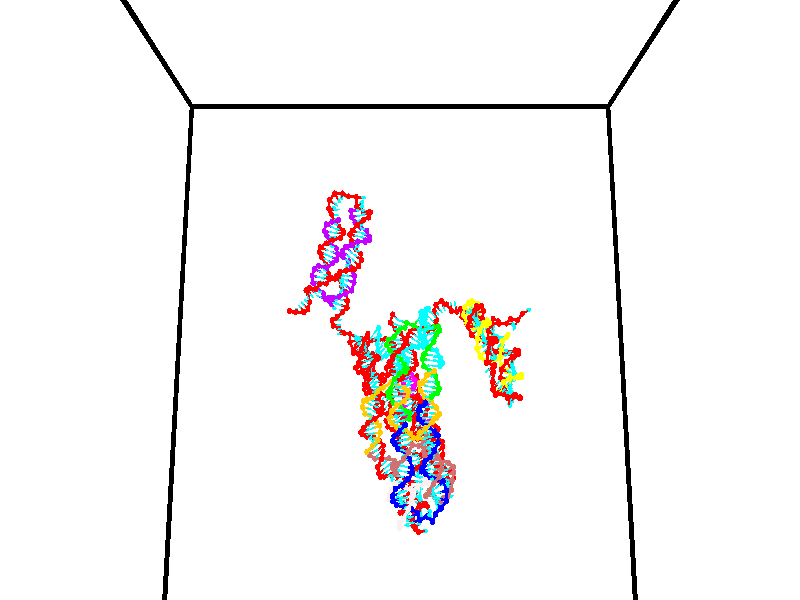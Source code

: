 // switches for output
#declare DRAW_BASES = 1; // possible values are 0, 1; only relevant for DNA ribbons
#declare DRAW_BASES_TYPE = 3; // possible values are 1, 2, 3; only relevant for DNA ribbons
#declare DRAW_FOG = 0; // set to 1 to enable fog

#include "colors.inc"

#include "transforms.inc"
background { rgb <1, 1, 1>}

#default {
   normal{
       ripples 0.25
       frequency 0.20
       turbulence 0.2
       lambda 5
   }
	finish {
		phong 0.1
		phong_size 40.
	}
}

// original window dimensions: 1024x640


// camera settings

camera {
	sky <0, 0.179814, -0.983701>
	up <0, 0.179814, -0.983701>
	right 1.6 * <1, 0, 0>
	location <35, 94.9851, 44.8844>
	look_at <35, 29.7336, 32.9568>
	direction <0, -65.2515, -11.9276>
	angle 67.0682
}


# declare cpy_camera_pos = <35, 94.9851, 44.8844>;
# if (DRAW_FOG = 1)
fog {
	fog_type 2
	up vnormalize(cpy_camera_pos)
	color rgbt<1,1,1,0.3>
	distance 1e-5
	fog_alt 3e-3
	fog_offset 56
}
# end


// LIGHTS

# declare lum = 6;
global_settings {
	ambient_light rgb lum * <0.05, 0.05, 0.05>
	max_trace_level 15
}# declare cpy_direct_light_amount = 0.25;
light_source
{	1000 * <-1, -1.16352, -0.803886>,
	rgb lum * cpy_direct_light_amount
	parallel
}

light_source
{	1000 * <1, 1.16352, 0.803886>,
	rgb lum * cpy_direct_light_amount
	parallel
}

// strand 0

// nucleotide -1

// particle -1
sphere {
	<23.977728, 35.511852, 34.944504> 0.250000
	pigment { color rgbt <1,0,0,0> }
	no_shadow
}
cylinder {
	<24.213110, 35.194138, 35.004944>,  <24.354340, 35.003510, 35.041206>, 0.100000
	pigment { color rgbt <1,0,0,0> }
	no_shadow
}
cylinder {
	<24.213110, 35.194138, 35.004944>,  <23.977728, 35.511852, 34.944504>, 0.100000
	pigment { color rgbt <1,0,0,0> }
	no_shadow
}

// particle -1
sphere {
	<24.213110, 35.194138, 35.004944> 0.100000
	pigment { color rgbt <1,0,0,0> }
	no_shadow
}
sphere {
	0, 1
	scale<0.080000,0.200000,0.300000>
	matrix <0.669666, 0.374083, -0.641568,
		0.453067, 0.478717, 0.752038,
		0.588454, -0.794287, 0.151095,
		24.389647, 34.955853, 35.050274>
	pigment { color rgbt <0,1,1,0> }
	no_shadow
}
cylinder {
	<24.595650, 35.676952, 35.095074>,  <23.977728, 35.511852, 34.944504>, 0.130000
	pigment { color rgbt <1,0,0,0> }
	no_shadow
}

// nucleotide -1

// particle -1
sphere {
	<24.595650, 35.676952, 35.095074> 0.250000
	pigment { color rgbt <1,0,0,0> }
	no_shadow
}
cylinder {
	<24.614759, 35.319763, 34.916046>,  <24.626226, 35.105450, 34.808628>, 0.100000
	pigment { color rgbt <1,0,0,0> }
	no_shadow
}
cylinder {
	<24.614759, 35.319763, 34.916046>,  <24.595650, 35.676952, 35.095074>, 0.100000
	pigment { color rgbt <1,0,0,0> }
	no_shadow
}

// particle -1
sphere {
	<24.614759, 35.319763, 34.916046> 0.100000
	pigment { color rgbt <1,0,0,0> }
	no_shadow
}
sphere {
	0, 1
	scale<0.080000,0.200000,0.300000>
	matrix <0.721891, 0.340558, -0.602407,
		0.690356, -0.294317, 0.660898,
		0.047776, -0.892971, -0.447571,
		24.629093, 35.051872, 34.781776>
	pigment { color rgbt <0,1,1,0> }
	no_shadow
}
cylinder {
	<25.385778, 35.345913, 35.018196>,  <24.595650, 35.676952, 35.095074>, 0.130000
	pigment { color rgbt <1,0,0,0> }
	no_shadow
}

// nucleotide -1

// particle -1
sphere {
	<25.385778, 35.345913, 35.018196> 0.250000
	pigment { color rgbt <1,0,0,0> }
	no_shadow
}
cylinder {
	<25.135426, 35.182625, 34.752377>,  <24.985214, 35.084652, 34.592884>, 0.100000
	pigment { color rgbt <1,0,0,0> }
	no_shadow
}
cylinder {
	<25.135426, 35.182625, 34.752377>,  <25.385778, 35.345913, 35.018196>, 0.100000
	pigment { color rgbt <1,0,0,0> }
	no_shadow
}

// particle -1
sphere {
	<25.135426, 35.182625, 34.752377> 0.100000
	pigment { color rgbt <1,0,0,0> }
	no_shadow
}
sphere {
	0, 1
	scale<0.080000,0.200000,0.300000>
	matrix <0.665430, 0.164917, -0.728014,
		0.406787, -0.897863, 0.168424,
		-0.625881, -0.408221, -0.664551,
		24.947660, 35.060158, 34.553013>
	pigment { color rgbt <0,1,1,0> }
	no_shadow
}
cylinder {
	<25.677603, 34.756886, 34.682884>,  <25.385778, 35.345913, 35.018196>, 0.130000
	pigment { color rgbt <1,0,0,0> }
	no_shadow
}

// nucleotide -1

// particle -1
sphere {
	<25.677603, 34.756886, 34.682884> 0.250000
	pigment { color rgbt <1,0,0,0> }
	no_shadow
}
cylinder {
	<25.416317, 34.950520, 34.450001>,  <25.259546, 35.066700, 34.310268>, 0.100000
	pigment { color rgbt <1,0,0,0> }
	no_shadow
}
cylinder {
	<25.416317, 34.950520, 34.450001>,  <25.677603, 34.756886, 34.682884>, 0.100000
	pigment { color rgbt <1,0,0,0> }
	no_shadow
}

// particle -1
sphere {
	<25.416317, 34.950520, 34.450001> 0.100000
	pigment { color rgbt <1,0,0,0> }
	no_shadow
}
sphere {
	0, 1
	scale<0.080000,0.200000,0.300000>
	matrix <0.742916, 0.261249, -0.616300,
		-0.146243, -0.835109, -0.530289,
		-0.653215, 0.484090, -0.582210,
		25.220352, 35.095745, 34.275337>
	pigment { color rgbt <0,1,1,0> }
	no_shadow
}
cylinder {
	<25.803518, 34.580280, 34.009018>,  <25.677603, 34.756886, 34.682884>, 0.130000
	pigment { color rgbt <1,0,0,0> }
	no_shadow
}

// nucleotide -1

// particle -1
sphere {
	<25.803518, 34.580280, 34.009018> 0.250000
	pigment { color rgbt <1,0,0,0> }
	no_shadow
}
cylinder {
	<25.647760, 34.948406, 34.023956>,  <25.554306, 35.169281, 34.032921>, 0.100000
	pigment { color rgbt <1,0,0,0> }
	no_shadow
}
cylinder {
	<25.647760, 34.948406, 34.023956>,  <25.803518, 34.580280, 34.009018>, 0.100000
	pigment { color rgbt <1,0,0,0> }
	no_shadow
}

// particle -1
sphere {
	<25.647760, 34.948406, 34.023956> 0.100000
	pigment { color rgbt <1,0,0,0> }
	no_shadow
}
sphere {
	0, 1
	scale<0.080000,0.200000,0.300000>
	matrix <0.750610, 0.340571, -0.566212,
		-0.533812, -0.192446, -0.823413,
		-0.389396, 0.920313, 0.037349,
		25.530941, 35.224499, 34.035160>
	pigment { color rgbt <0,1,1,0> }
	no_shadow
}
cylinder {
	<25.686972, 34.843952, 33.329060>,  <25.803518, 34.580280, 34.009018>, 0.130000
	pigment { color rgbt <1,0,0,0> }
	no_shadow
}

// nucleotide -1

// particle -1
sphere {
	<25.686972, 34.843952, 33.329060> 0.250000
	pigment { color rgbt <1,0,0,0> }
	no_shadow
}
cylinder {
	<25.732046, 35.138359, 33.596066>,  <25.759090, 35.315002, 33.756271>, 0.100000
	pigment { color rgbt <1,0,0,0> }
	no_shadow
}
cylinder {
	<25.732046, 35.138359, 33.596066>,  <25.686972, 34.843952, 33.329060>, 0.100000
	pigment { color rgbt <1,0,0,0> }
	no_shadow
}

// particle -1
sphere {
	<25.732046, 35.138359, 33.596066> 0.100000
	pigment { color rgbt <1,0,0,0> }
	no_shadow
}
sphere {
	0, 1
	scale<0.080000,0.200000,0.300000>
	matrix <0.878546, 0.240028, -0.412969,
		-0.464176, 0.632979, -0.619579,
		0.112685, 0.736019, 0.667517,
		25.765852, 35.359165, 33.796322>
	pigment { color rgbt <0,1,1,0> }
	no_shadow
}
cylinder {
	<25.557062, 35.527843, 33.198349>,  <25.686972, 34.843952, 33.329060>, 0.130000
	pigment { color rgbt <1,0,0,0> }
	no_shadow
}

// nucleotide -1

// particle -1
sphere {
	<25.557062, 35.527843, 33.198349> 0.250000
	pigment { color rgbt <1,0,0,0> }
	no_shadow
}
cylinder {
	<25.870596, 35.541904, 33.446339>,  <26.058716, 35.550343, 33.595131>, 0.100000
	pigment { color rgbt <1,0,0,0> }
	no_shadow
}
cylinder {
	<25.870596, 35.541904, 33.446339>,  <25.557062, 35.527843, 33.198349>, 0.100000
	pigment { color rgbt <1,0,0,0> }
	no_shadow
}

// particle -1
sphere {
	<25.870596, 35.541904, 33.446339> 0.100000
	pigment { color rgbt <1,0,0,0> }
	no_shadow
}
sphere {
	0, 1
	scale<0.080000,0.200000,0.300000>
	matrix <0.597028, 0.231884, -0.767976,
		-0.170758, 0.972108, 0.160772,
		0.783836, 0.035152, 0.619972,
		26.105747, 35.552448, 33.632332>
	pigment { color rgbt <0,1,1,0> }
	no_shadow
}
cylinder {
	<26.016706, 36.143742, 33.120186>,  <25.557062, 35.527843, 33.198349>, 0.130000
	pigment { color rgbt <1,0,0,0> }
	no_shadow
}

// nucleotide -1

// particle -1
sphere {
	<26.016706, 36.143742, 33.120186> 0.250000
	pigment { color rgbt <1,0,0,0> }
	no_shadow
}
cylinder {
	<26.254690, 35.855076, 33.261734>,  <26.397480, 35.681877, 33.346664>, 0.100000
	pigment { color rgbt <1,0,0,0> }
	no_shadow
}
cylinder {
	<26.254690, 35.855076, 33.261734>,  <26.016706, 36.143742, 33.120186>, 0.100000
	pigment { color rgbt <1,0,0,0> }
	no_shadow
}

// particle -1
sphere {
	<26.254690, 35.855076, 33.261734> 0.100000
	pigment { color rgbt <1,0,0,0> }
	no_shadow
}
sphere {
	0, 1
	scale<0.080000,0.200000,0.300000>
	matrix <0.666973, 0.197603, -0.718401,
		0.448517, 0.663442, 0.598896,
		0.594961, -0.721663, 0.353870,
		26.433178, 35.638577, 33.367893>
	pigment { color rgbt <0,1,1,0> }
	no_shadow
}
cylinder {
	<26.678049, 36.385910, 33.252033>,  <26.016706, 36.143742, 33.120186>, 0.130000
	pigment { color rgbt <1,0,0,0> }
	no_shadow
}

// nucleotide -1

// particle -1
sphere {
	<26.678049, 36.385910, 33.252033> 0.250000
	pigment { color rgbt <1,0,0,0> }
	no_shadow
}
cylinder {
	<26.701134, 35.989429, 33.204376>,  <26.714985, 35.751541, 33.175781>, 0.100000
	pigment { color rgbt <1,0,0,0> }
	no_shadow
}
cylinder {
	<26.701134, 35.989429, 33.204376>,  <26.678049, 36.385910, 33.252033>, 0.100000
	pigment { color rgbt <1,0,0,0> }
	no_shadow
}

// particle -1
sphere {
	<26.701134, 35.989429, 33.204376> 0.100000
	pigment { color rgbt <1,0,0,0> }
	no_shadow
}
sphere {
	0, 1
	scale<0.080000,0.200000,0.300000>
	matrix <0.633145, 0.128613, -0.763273,
		0.771878, -0.031388, 0.634995,
		0.057711, -0.991198, -0.119147,
		26.718447, 35.692070, 33.168633>
	pigment { color rgbt <0,1,1,0> }
	no_shadow
}
cylinder {
	<27.043074, 36.369808, 32.807117>,  <26.678049, 36.385910, 33.252033>, 0.130000
	pigment { color rgbt <1,0,0,0> }
	no_shadow
}

// nucleotide -1

// particle -1
sphere {
	<27.043074, 36.369808, 32.807117> 0.250000
	pigment { color rgbt <1,0,0,0> }
	no_shadow
}
cylinder {
	<26.996698, 35.972507, 32.808239>,  <26.968872, 35.734127, 32.808910>, 0.100000
	pigment { color rgbt <1,0,0,0> }
	no_shadow
}
cylinder {
	<26.996698, 35.972507, 32.808239>,  <27.043074, 36.369808, 32.807117>, 0.100000
	pigment { color rgbt <1,0,0,0> }
	no_shadow
}

// particle -1
sphere {
	<26.996698, 35.972507, 32.808239> 0.100000
	pigment { color rgbt <1,0,0,0> }
	no_shadow
}
sphere {
	0, 1
	scale<0.080000,0.200000,0.300000>
	matrix <0.472013, -0.057576, -0.879710,
		0.873935, -0.100672, 0.475503,
		-0.115940, -0.993252, 0.002799,
		26.961916, 35.674530, 32.809078>
	pigment { color rgbt <0,1,1,0> }
	no_shadow
}
cylinder {
	<27.654985, 35.986771, 32.715183>,  <27.043074, 36.369808, 32.807117>, 0.130000
	pigment { color rgbt <1,0,0,0> }
	no_shadow
}

// nucleotide -1

// particle -1
sphere {
	<27.654985, 35.986771, 32.715183> 0.250000
	pigment { color rgbt <1,0,0,0> }
	no_shadow
}
cylinder {
	<27.361090, 35.751507, 32.579994>,  <27.184752, 35.610348, 32.498878>, 0.100000
	pigment { color rgbt <1,0,0,0> }
	no_shadow
}
cylinder {
	<27.361090, 35.751507, 32.579994>,  <27.654985, 35.986771, 32.715183>, 0.100000
	pigment { color rgbt <1,0,0,0> }
	no_shadow
}

// particle -1
sphere {
	<27.361090, 35.751507, 32.579994> 0.100000
	pigment { color rgbt <1,0,0,0> }
	no_shadow
}
sphere {
	0, 1
	scale<0.080000,0.200000,0.300000>
	matrix <0.456190, -0.059674, -0.887879,
		0.502044, -0.806542, 0.312157,
		-0.734740, -0.588158, -0.337977,
		27.140667, 35.575058, 32.478600>
	pigment { color rgbt <0,1,1,0> }
	no_shadow
}
cylinder {
	<27.998056, 35.487701, 32.195385>,  <27.654985, 35.986771, 32.715183>, 0.130000
	pigment { color rgbt <1,0,0,0> }
	no_shadow
}

// nucleotide -1

// particle -1
sphere {
	<27.998056, 35.487701, 32.195385> 0.250000
	pigment { color rgbt <1,0,0,0> }
	no_shadow
}
cylinder {
	<27.601305, 35.457020, 32.154804>,  <27.363255, 35.438610, 32.130455>, 0.100000
	pigment { color rgbt <1,0,0,0> }
	no_shadow
}
cylinder {
	<27.601305, 35.457020, 32.154804>,  <27.998056, 35.487701, 32.195385>, 0.100000
	pigment { color rgbt <1,0,0,0> }
	no_shadow
}

// particle -1
sphere {
	<27.601305, 35.457020, 32.154804> 0.100000
	pigment { color rgbt <1,0,0,0> }
	no_shadow
}
sphere {
	0, 1
	scale<0.080000,0.200000,0.300000>
	matrix <0.122300, -0.356267, -0.926346,
		0.034913, -0.931230, 0.362755,
		-0.991879, -0.076707, -0.101451,
		27.303741, 35.434010, 32.124371>
	pigment { color rgbt <0,1,1,0> }
	no_shadow
}
cylinder {
	<27.998251, 34.822594, 31.969707>,  <27.998056, 35.487701, 32.195385>, 0.130000
	pigment { color rgbt <1,0,0,0> }
	no_shadow
}

// nucleotide -1

// particle -1
sphere {
	<27.998251, 34.822594, 31.969707> 0.250000
	pigment { color rgbt <1,0,0,0> }
	no_shadow
}
cylinder {
	<27.677469, 35.044865, 31.881987>,  <27.485001, 35.178226, 31.829355>, 0.100000
	pigment { color rgbt <1,0,0,0> }
	no_shadow
}
cylinder {
	<27.677469, 35.044865, 31.881987>,  <27.998251, 34.822594, 31.969707>, 0.100000
	pigment { color rgbt <1,0,0,0> }
	no_shadow
}

// particle -1
sphere {
	<27.677469, 35.044865, 31.881987> 0.100000
	pigment { color rgbt <1,0,0,0> }
	no_shadow
}
sphere {
	0, 1
	scale<0.080000,0.200000,0.300000>
	matrix <0.159429, -0.154704, -0.975012,
		-0.575721, -0.816876, 0.035474,
		-0.801952, 0.555679, -0.219300,
		27.436884, 35.211567, 31.816196>
	pigment { color rgbt <0,1,1,0> }
	no_shadow
}
cylinder {
	<27.651716, 34.431580, 31.535198>,  <27.998251, 34.822594, 31.969707>, 0.130000
	pigment { color rgbt <1,0,0,0> }
	no_shadow
}

// nucleotide -1

// particle -1
sphere {
	<27.651716, 34.431580, 31.535198> 0.250000
	pigment { color rgbt <1,0,0,0> }
	no_shadow
}
cylinder {
	<27.512283, 34.798084, 31.456251>,  <27.428623, 35.017986, 31.408884>, 0.100000
	pigment { color rgbt <1,0,0,0> }
	no_shadow
}
cylinder {
	<27.512283, 34.798084, 31.456251>,  <27.651716, 34.431580, 31.535198>, 0.100000
	pigment { color rgbt <1,0,0,0> }
	no_shadow
}

// particle -1
sphere {
	<27.512283, 34.798084, 31.456251> 0.100000
	pigment { color rgbt <1,0,0,0> }
	no_shadow
}
sphere {
	0, 1
	scale<0.080000,0.200000,0.300000>
	matrix <0.212207, -0.127953, -0.968812,
		-0.912939, -0.379594, -0.149834,
		-0.348583, 0.916263, -0.197366,
		27.407709, 35.072964, 31.397041>
	pigment { color rgbt <0,1,1,0> }
	no_shadow
}
cylinder {
	<27.396336, 34.407860, 30.728708>,  <27.651716, 34.431580, 31.535198>, 0.130000
	pigment { color rgbt <1,0,0,0> }
	no_shadow
}

// nucleotide -1

// particle -1
sphere {
	<27.396336, 34.407860, 30.728708> 0.250000
	pigment { color rgbt <1,0,0,0> }
	no_shadow
}
cylinder {
	<27.392004, 34.798676, 30.813829>,  <27.389404, 35.033165, 30.864902>, 0.100000
	pigment { color rgbt <1,0,0,0> }
	no_shadow
}
cylinder {
	<27.392004, 34.798676, 30.813829>,  <27.396336, 34.407860, 30.728708>, 0.100000
	pigment { color rgbt <1,0,0,0> }
	no_shadow
}

// particle -1
sphere {
	<27.392004, 34.798676, 30.813829> 0.100000
	pigment { color rgbt <1,0,0,0> }
	no_shadow
}
sphere {
	0, 1
	scale<0.080000,0.200000,0.300000>
	matrix <0.356773, 0.202584, -0.911961,
		-0.934128, 0.066048, -0.350773,
		-0.010828, 0.977035, 0.212804,
		27.388756, 35.091785, 30.877670>
	pigment { color rgbt <0,1,1,0> }
	no_shadow
}
cylinder {
	<26.930132, 34.815975, 30.146904>,  <27.396336, 34.407860, 30.728708>, 0.130000
	pigment { color rgbt <1,0,0,0> }
	no_shadow
}

// nucleotide -1

// particle -1
sphere {
	<26.930132, 34.815975, 30.146904> 0.250000
	pigment { color rgbt <1,0,0,0> }
	no_shadow
}
cylinder {
	<27.184143, 35.076164, 30.313580>,  <27.336550, 35.232277, 30.413584>, 0.100000
	pigment { color rgbt <1,0,0,0> }
	no_shadow
}
cylinder {
	<27.184143, 35.076164, 30.313580>,  <26.930132, 34.815975, 30.146904>, 0.100000
	pigment { color rgbt <1,0,0,0> }
	no_shadow
}

// particle -1
sphere {
	<27.184143, 35.076164, 30.313580> 0.100000
	pigment { color rgbt <1,0,0,0> }
	no_shadow
}
sphere {
	0, 1
	scale<0.080000,0.200000,0.300000>
	matrix <0.317625, 0.271840, -0.908415,
		-0.704169, 0.709219, -0.033980,
		0.635028, 0.650470, 0.416687,
		27.374651, 35.271305, 30.438585>
	pigment { color rgbt <0,1,1,0> }
	no_shadow
}
cylinder {
	<26.807997, 35.489807, 29.865271>,  <26.930132, 34.815975, 30.146904>, 0.130000
	pigment { color rgbt <1,0,0,0> }
	no_shadow
}

// nucleotide -1

// particle -1
sphere {
	<26.807997, 35.489807, 29.865271> 0.250000
	pigment { color rgbt <1,0,0,0> }
	no_shadow
}
cylinder {
	<27.180439, 35.519978, 30.008017>,  <27.403904, 35.538082, 30.093664>, 0.100000
	pigment { color rgbt <1,0,0,0> }
	no_shadow
}
cylinder {
	<27.180439, 35.519978, 30.008017>,  <26.807997, 35.489807, 29.865271>, 0.100000
	pigment { color rgbt <1,0,0,0> }
	no_shadow
}

// particle -1
sphere {
	<27.180439, 35.519978, 30.008017> 0.100000
	pigment { color rgbt <1,0,0,0> }
	no_shadow
}
sphere {
	0, 1
	scale<0.080000,0.200000,0.300000>
	matrix <0.305845, 0.371654, -0.876546,
		-0.198746, 0.925302, 0.322981,
		0.931106, 0.075428, 0.356863,
		27.459770, 35.542606, 30.115076>
	pigment { color rgbt <0,1,1,0> }
	no_shadow
}
cylinder {
	<26.999514, 36.198296, 29.662512>,  <26.807997, 35.489807, 29.865271>, 0.130000
	pigment { color rgbt <1,0,0,0> }
	no_shadow
}

// nucleotide -1

// particle -1
sphere {
	<26.999514, 36.198296, 29.662512> 0.250000
	pigment { color rgbt <1,0,0,0> }
	no_shadow
}
cylinder {
	<27.321404, 35.969849, 29.727308>,  <27.514538, 35.832779, 29.766186>, 0.100000
	pigment { color rgbt <1,0,0,0> }
	no_shadow
}
cylinder {
	<27.321404, 35.969849, 29.727308>,  <26.999514, 36.198296, 29.662512>, 0.100000
	pigment { color rgbt <1,0,0,0> }
	no_shadow
}

// particle -1
sphere {
	<27.321404, 35.969849, 29.727308> 0.100000
	pigment { color rgbt <1,0,0,0> }
	no_shadow
}
sphere {
	0, 1
	scale<0.080000,0.200000,0.300000>
	matrix <0.338159, 0.216721, -0.915795,
		0.487923, 0.791740, 0.367531,
		0.804723, -0.571122, 0.161991,
		27.562820, 35.798512, 29.775906>
	pigment { color rgbt <0,1,1,0> }
	no_shadow
}
cylinder {
	<27.633963, 36.624023, 29.438190>,  <26.999514, 36.198296, 29.662512>, 0.130000
	pigment { color rgbt <1,0,0,0> }
	no_shadow
}

// nucleotide -1

// particle -1
sphere {
	<27.633963, 36.624023, 29.438190> 0.250000
	pigment { color rgbt <1,0,0,0> }
	no_shadow
}
cylinder {
	<27.797045, 36.258793, 29.434780>,  <27.894894, 36.039654, 29.432734>, 0.100000
	pigment { color rgbt <1,0,0,0> }
	no_shadow
}
cylinder {
	<27.797045, 36.258793, 29.434780>,  <27.633963, 36.624023, 29.438190>, 0.100000
	pigment { color rgbt <1,0,0,0> }
	no_shadow
}

// particle -1
sphere {
	<27.797045, 36.258793, 29.434780> 0.100000
	pigment { color rgbt <1,0,0,0> }
	no_shadow
}
sphere {
	0, 1
	scale<0.080000,0.200000,0.300000>
	matrix <0.319546, 0.151418, -0.935395,
		0.855375, 0.378641, 0.353503,
		0.407706, -0.913073, -0.008526,
		27.919357, 35.984871, 29.432222>
	pigment { color rgbt <0,1,1,0> }
	no_shadow
}
cylinder {
	<28.308727, 36.765099, 29.159695>,  <27.633963, 36.624023, 29.438190>, 0.130000
	pigment { color rgbt <1,0,0,0> }
	no_shadow
}

// nucleotide -1

// particle -1
sphere {
	<28.308727, 36.765099, 29.159695> 0.250000
	pigment { color rgbt <1,0,0,0> }
	no_shadow
}
cylinder {
	<28.209181, 36.379021, 29.127514>,  <28.149454, 36.147373, 29.108206>, 0.100000
	pigment { color rgbt <1,0,0,0> }
	no_shadow
}
cylinder {
	<28.209181, 36.379021, 29.127514>,  <28.308727, 36.765099, 29.159695>, 0.100000
	pigment { color rgbt <1,0,0,0> }
	no_shadow
}

// particle -1
sphere {
	<28.209181, 36.379021, 29.127514> 0.100000
	pigment { color rgbt <1,0,0,0> }
	no_shadow
}
sphere {
	0, 1
	scale<0.080000,0.200000,0.300000>
	matrix <0.339821, -0.009228, -0.940445,
		0.906966, -0.261383, 0.330288,
		-0.248865, -0.965191, -0.080454,
		28.134521, 36.089462, 29.103378>
	pigment { color rgbt <0,1,1,0> }
	no_shadow
}
cylinder {
	<29.014690, 36.347759, 28.900030>,  <28.308727, 36.765099, 29.159695>, 0.130000
	pigment { color rgbt <1,0,0,0> }
	no_shadow
}

// nucleotide -1

// particle -1
sphere {
	<29.014690, 36.347759, 28.900030> 0.250000
	pigment { color rgbt <1,0,0,0> }
	no_shadow
}
cylinder {
	<28.681648, 36.142494, 28.816673>,  <28.481823, 36.019333, 28.766659>, 0.100000
	pigment { color rgbt <1,0,0,0> }
	no_shadow
}
cylinder {
	<28.681648, 36.142494, 28.816673>,  <29.014690, 36.347759, 28.900030>, 0.100000
	pigment { color rgbt <1,0,0,0> }
	no_shadow
}

// particle -1
sphere {
	<28.681648, 36.142494, 28.816673> 0.100000
	pigment { color rgbt <1,0,0,0> }
	no_shadow
}
sphere {
	0, 1
	scale<0.080000,0.200000,0.300000>
	matrix <0.306575, -0.113640, -0.945039,
		0.461280, -0.850733, 0.251941,
		-0.832606, -0.513166, -0.208394,
		28.431866, 35.988544, 28.754154>
	pigment { color rgbt <0,1,1,0> }
	no_shadow
}
cylinder {
	<29.287699, 35.962791, 28.335909>,  <29.014690, 36.347759, 28.900030>, 0.130000
	pigment { color rgbt <1,0,0,0> }
	no_shadow
}

// nucleotide -1

// particle -1
sphere {
	<29.287699, 35.962791, 28.335909> 0.250000
	pigment { color rgbt <1,0,0,0> }
	no_shadow
}
cylinder {
	<28.889429, 35.926292, 28.328892>,  <28.650467, 35.904392, 28.324680>, 0.100000
	pigment { color rgbt <1,0,0,0> }
	no_shadow
}
cylinder {
	<28.889429, 35.926292, 28.328892>,  <29.287699, 35.962791, 28.335909>, 0.100000
	pigment { color rgbt <1,0,0,0> }
	no_shadow
}

// particle -1
sphere {
	<28.889429, 35.926292, 28.328892> 0.100000
	pigment { color rgbt <1,0,0,0> }
	no_shadow
}
sphere {
	0, 1
	scale<0.080000,0.200000,0.300000>
	matrix <0.034808, -0.191220, -0.980930,
		0.086152, -0.977297, 0.193569,
		-0.995674, -0.091247, -0.017544,
		28.590727, 35.898918, 28.323629>
	pigment { color rgbt <0,1,1,0> }
	no_shadow
}
cylinder {
	<29.174980, 35.312202, 27.954027>,  <29.287699, 35.962791, 28.335909>, 0.130000
	pigment { color rgbt <1,0,0,0> }
	no_shadow
}

// nucleotide -1

// particle -1
sphere {
	<29.174980, 35.312202, 27.954027> 0.250000
	pigment { color rgbt <1,0,0,0> }
	no_shadow
}
cylinder {
	<28.854258, 35.551220, 27.956934>,  <28.661823, 35.694630, 27.958677>, 0.100000
	pigment { color rgbt <1,0,0,0> }
	no_shadow
}
cylinder {
	<28.854258, 35.551220, 27.956934>,  <29.174980, 35.312202, 27.954027>, 0.100000
	pigment { color rgbt <1,0,0,0> }
	no_shadow
}

// particle -1
sphere {
	<28.854258, 35.551220, 27.956934> 0.100000
	pigment { color rgbt <1,0,0,0> }
	no_shadow
}
sphere {
	0, 1
	scale<0.080000,0.200000,0.300000>
	matrix <-0.076829, -0.091019, -0.992881,
		-0.592625, -0.796656, 0.118888,
		-0.801806, 0.597540, 0.007266,
		28.613716, 35.730480, 27.959114>
	pigment { color rgbt <0,1,1,0> }
	no_shadow
}
cylinder {
	<28.717619, 34.979080, 27.495005>,  <29.174980, 35.312202, 27.954027>, 0.130000
	pigment { color rgbt <1,0,0,0> }
	no_shadow
}

// nucleotide -1

// particle -1
sphere {
	<28.717619, 34.979080, 27.495005> 0.250000
	pigment { color rgbt <1,0,0,0> }
	no_shadow
}
cylinder {
	<28.610451, 35.363926, 27.515215>,  <28.546150, 35.594833, 27.527342>, 0.100000
	pigment { color rgbt <1,0,0,0> }
	no_shadow
}
cylinder {
	<28.610451, 35.363926, 27.515215>,  <28.717619, 34.979080, 27.495005>, 0.100000
	pigment { color rgbt <1,0,0,0> }
	no_shadow
}

// particle -1
sphere {
	<28.610451, 35.363926, 27.515215> 0.100000
	pigment { color rgbt <1,0,0,0> }
	no_shadow
}
sphere {
	0, 1
	scale<0.080000,0.200000,0.300000>
	matrix <0.080811, 0.074700, -0.993926,
		-0.960047, -0.262208, -0.097763,
		-0.267918, 0.962116, 0.050526,
		28.530075, 35.652561, 27.530373>
	pigment { color rgbt <0,1,1,0> }
	no_shadow
}
cylinder {
	<28.229855, 34.981850, 27.011507>,  <28.717619, 34.979080, 27.495005>, 0.130000
	pigment { color rgbt <1,0,0,0> }
	no_shadow
}

// nucleotide -1

// particle -1
sphere {
	<28.229855, 34.981850, 27.011507> 0.250000
	pigment { color rgbt <1,0,0,0> }
	no_shadow
}
cylinder {
	<28.347107, 35.358898, 27.075443>,  <28.417458, 35.585125, 27.113804>, 0.100000
	pigment { color rgbt <1,0,0,0> }
	no_shadow
}
cylinder {
	<28.347107, 35.358898, 27.075443>,  <28.229855, 34.981850, 27.011507>, 0.100000
	pigment { color rgbt <1,0,0,0> }
	no_shadow
}

// particle -1
sphere {
	<28.347107, 35.358898, 27.075443> 0.100000
	pigment { color rgbt <1,0,0,0> }
	no_shadow
}
sphere {
	0, 1
	scale<0.080000,0.200000,0.300000>
	matrix <0.146514, 0.120920, -0.981790,
		-0.944780, 0.311211, -0.102662,
		0.293130, 0.942617, 0.159839,
		28.435045, 35.641682, 27.123396>
	pigment { color rgbt <0,1,1,0> }
	no_shadow
}
cylinder {
	<27.972794, 35.556301, 26.579914>,  <28.229855, 34.981850, 27.011507>, 0.130000
	pigment { color rgbt <1,0,0,0> }
	no_shadow
}

// nucleotide -1

// particle -1
sphere {
	<27.972794, 35.556301, 26.579914> 0.250000
	pigment { color rgbt <1,0,0,0> }
	no_shadow
}
cylinder {
	<28.303181, 35.752110, 26.691732>,  <28.501413, 35.869595, 26.758823>, 0.100000
	pigment { color rgbt <1,0,0,0> }
	no_shadow
}
cylinder {
	<28.303181, 35.752110, 26.691732>,  <27.972794, 35.556301, 26.579914>, 0.100000
	pigment { color rgbt <1,0,0,0> }
	no_shadow
}

// particle -1
sphere {
	<28.303181, 35.752110, 26.691732> 0.100000
	pigment { color rgbt <1,0,0,0> }
	no_shadow
}
sphere {
	0, 1
	scale<0.080000,0.200000,0.300000>
	matrix <0.075249, 0.395719, -0.915284,
		-0.558670, 0.777032, 0.290016,
		0.825969, 0.489518, 0.279548,
		28.550972, 35.898964, 26.775597>
	pigment { color rgbt <0,1,1,0> }
	no_shadow
}
cylinder {
	<27.872524, 36.178566, 26.407124>,  <27.972794, 35.556301, 26.579914>, 0.130000
	pigment { color rgbt <1,0,0,0> }
	no_shadow
}

// nucleotide -1

// particle -1
sphere {
	<27.872524, 36.178566, 26.407124> 0.250000
	pigment { color rgbt <1,0,0,0> }
	no_shadow
}
cylinder {
	<28.267576, 36.125179, 26.374189>,  <28.504606, 36.093147, 26.354429>, 0.100000
	pigment { color rgbt <1,0,0,0> }
	no_shadow
}
cylinder {
	<28.267576, 36.125179, 26.374189>,  <27.872524, 36.178566, 26.407124>, 0.100000
	pigment { color rgbt <1,0,0,0> }
	no_shadow
}

// particle -1
sphere {
	<28.267576, 36.125179, 26.374189> 0.100000
	pigment { color rgbt <1,0,0,0> }
	no_shadow
}
sphere {
	0, 1
	scale<0.080000,0.200000,0.300000>
	matrix <-0.000232, 0.523794, -0.851845,
		0.156818, 0.841325, 0.517282,
		0.987628, -0.133464, -0.082336,
		28.563864, 36.085140, 26.349489>
	pigment { color rgbt <0,1,1,0> }
	no_shadow
}
cylinder {
	<27.862988, 36.989738, 26.512999>,  <27.872524, 36.178566, 26.407124>, 0.130000
	pigment { color rgbt <1,0,0,0> }
	no_shadow
}

// nucleotide -1

// particle -1
sphere {
	<27.862988, 36.989738, 26.512999> 0.250000
	pigment { color rgbt <1,0,0,0> }
	no_shadow
}
cylinder {
	<28.182938, 37.223019, 26.569685>,  <28.374907, 37.362988, 26.603697>, 0.100000
	pigment { color rgbt <1,0,0,0> }
	no_shadow
}
cylinder {
	<28.182938, 37.223019, 26.569685>,  <27.862988, 36.989738, 26.512999>, 0.100000
	pigment { color rgbt <1,0,0,0> }
	no_shadow
}

// particle -1
sphere {
	<28.182938, 37.223019, 26.569685> 0.100000
	pigment { color rgbt <1,0,0,0> }
	no_shadow
}
sphere {
	0, 1
	scale<0.080000,0.200000,0.300000>
	matrix <0.424516, -0.382857, -0.820492,
		-0.424251, 0.716451, -0.553814,
		0.799873, 0.583197, 0.141717,
		28.422899, 37.397976, 26.612200>
	pigment { color rgbt <0,1,1,0> }
	no_shadow
}
cylinder {
	<27.965006, 37.269188, 25.903324>,  <27.862988, 36.989738, 26.512999>, 0.130000
	pigment { color rgbt <1,0,0,0> }
	no_shadow
}

// nucleotide -1

// particle -1
sphere {
	<27.965006, 37.269188, 25.903324> 0.250000
	pigment { color rgbt <1,0,0,0> }
	no_shadow
}
cylinder {
	<28.310068, 37.260460, 26.105453>,  <28.517105, 37.255222, 26.226730>, 0.100000
	pigment { color rgbt <1,0,0,0> }
	no_shadow
}
cylinder {
	<28.310068, 37.260460, 26.105453>,  <27.965006, 37.269188, 25.903324>, 0.100000
	pigment { color rgbt <1,0,0,0> }
	no_shadow
}

// particle -1
sphere {
	<28.310068, 37.260460, 26.105453> 0.100000
	pigment { color rgbt <1,0,0,0> }
	no_shadow
}
sphere {
	0, 1
	scale<0.080000,0.200000,0.300000>
	matrix <0.482018, -0.267230, -0.834414,
		0.153247, 0.963386, -0.220008,
		0.862655, -0.021823, 0.505322,
		28.568865, 37.253914, 26.257050>
	pigment { color rgbt <0,1,1,0> }
	no_shadow
}
cylinder {
	<28.516531, 37.619621, 25.439604>,  <27.965006, 37.269188, 25.903324>, 0.130000
	pigment { color rgbt <1,0,0,0> }
	no_shadow
}

// nucleotide -1

// particle -1
sphere {
	<28.516531, 37.619621, 25.439604> 0.250000
	pigment { color rgbt <1,0,0,0> }
	no_shadow
}
cylinder {
	<28.712303, 37.381973, 25.694941>,  <28.829767, 37.239384, 25.848143>, 0.100000
	pigment { color rgbt <1,0,0,0> }
	no_shadow
}
cylinder {
	<28.712303, 37.381973, 25.694941>,  <28.516531, 37.619621, 25.439604>, 0.100000
	pigment { color rgbt <1,0,0,0> }
	no_shadow
}

// particle -1
sphere {
	<28.712303, 37.381973, 25.694941> 0.100000
	pigment { color rgbt <1,0,0,0> }
	no_shadow
}
sphere {
	0, 1
	scale<0.080000,0.200000,0.300000>
	matrix <0.506392, -0.402313, -0.762700,
		0.709947, 0.696541, 0.103952,
		0.489431, -0.594117, 0.638344,
		28.859133, 37.203739, 25.886444>
	pigment { color rgbt <0,1,1,0> }
	no_shadow
}
cylinder {
	<29.310125, 37.802700, 25.504095>,  <28.516531, 37.619621, 25.439604>, 0.130000
	pigment { color rgbt <1,0,0,0> }
	no_shadow
}

// nucleotide -1

// particle -1
sphere {
	<29.310125, 37.802700, 25.504095> 0.250000
	pigment { color rgbt <1,0,0,0> }
	no_shadow
}
cylinder {
	<29.215357, 37.421242, 25.578310>,  <29.158495, 37.192368, 25.622839>, 0.100000
	pigment { color rgbt <1,0,0,0> }
	no_shadow
}
cylinder {
	<29.215357, 37.421242, 25.578310>,  <29.310125, 37.802700, 25.504095>, 0.100000
	pigment { color rgbt <1,0,0,0> }
	no_shadow
}

// particle -1
sphere {
	<29.215357, 37.421242, 25.578310> 0.100000
	pigment { color rgbt <1,0,0,0> }
	no_shadow
}
sphere {
	0, 1
	scale<0.080000,0.200000,0.300000>
	matrix <0.669613, -0.298656, -0.680017,
		0.703909, -0.036873, 0.709333,
		-0.236921, -0.953648, 0.185536,
		29.144281, 37.135147, 25.633970>
	pigment { color rgbt <0,1,1,0> }
	no_shadow
}
cylinder {
	<29.868654, 37.425556, 25.624071>,  <29.310125, 37.802700, 25.504095>, 0.130000
	pigment { color rgbt <1,0,0,0> }
	no_shadow
}

// nucleotide -1

// particle -1
sphere {
	<29.868654, 37.425556, 25.624071> 0.250000
	pigment { color rgbt <1,0,0,0> }
	no_shadow
}
cylinder {
	<29.616432, 37.147343, 25.486296>,  <29.465099, 36.980415, 25.403631>, 0.100000
	pigment { color rgbt <1,0,0,0> }
	no_shadow
}
cylinder {
	<29.616432, 37.147343, 25.486296>,  <29.868654, 37.425556, 25.624071>, 0.100000
	pigment { color rgbt <1,0,0,0> }
	no_shadow
}

// particle -1
sphere {
	<29.616432, 37.147343, 25.486296> 0.100000
	pigment { color rgbt <1,0,0,0> }
	no_shadow
}
sphere {
	0, 1
	scale<0.080000,0.200000,0.300000>
	matrix <0.718785, -0.355872, -0.597246,
		0.292827, -0.624173, 0.724334,
		-0.630556, -0.695530, -0.344437,
		29.427265, 36.938683, 25.382965>
	pigment { color rgbt <0,1,1,0> }
	no_shadow
}
cylinder {
	<30.656223, 37.399475, 25.687315>,  <29.868654, 37.425556, 25.624071>, 0.130000
	pigment { color rgbt <1,0,0,0> }
	no_shadow
}

// nucleotide -1

// particle -1
sphere {
	<30.656223, 37.399475, 25.687315> 0.250000
	pigment { color rgbt <1,0,0,0> }
	no_shadow
}
cylinder {
	<31.044333, 37.485809, 25.731096>,  <31.277199, 37.537609, 25.757366>, 0.100000
	pigment { color rgbt <1,0,0,0> }
	no_shadow
}
cylinder {
	<31.044333, 37.485809, 25.731096>,  <30.656223, 37.399475, 25.687315>, 0.100000
	pigment { color rgbt <1,0,0,0> }
	no_shadow
}

// particle -1
sphere {
	<31.044333, 37.485809, 25.731096> 0.100000
	pigment { color rgbt <1,0,0,0> }
	no_shadow
}
sphere {
	0, 1
	scale<0.080000,0.200000,0.300000>
	matrix <-0.136497, 0.114607, 0.983989,
		0.199843, -0.969679, 0.140662,
		0.970274, 0.215843, 0.109455,
		31.335415, 37.550560, 25.763933>
	pigment { color rgbt <0,1,1,0> }
	no_shadow
}
cylinder {
	<30.673054, 37.137325, 26.425703>,  <30.656223, 37.399475, 25.687315>, 0.130000
	pigment { color rgbt <1,0,0,0> }
	no_shadow
}

// nucleotide -1

// particle -1
sphere {
	<30.673054, 37.137325, 26.425703> 0.250000
	pigment { color rgbt <1,0,0,0> }
	no_shadow
}
cylinder {
	<30.980186, 37.351879, 26.285574>,  <31.164467, 37.480610, 26.201496>, 0.100000
	pigment { color rgbt <1,0,0,0> }
	no_shadow
}
cylinder {
	<30.980186, 37.351879, 26.285574>,  <30.673054, 37.137325, 26.425703>, 0.100000
	pigment { color rgbt <1,0,0,0> }
	no_shadow
}

// particle -1
sphere {
	<30.980186, 37.351879, 26.285574> 0.100000
	pigment { color rgbt <1,0,0,0> }
	no_shadow
}
sphere {
	0, 1
	scale<0.080000,0.200000,0.300000>
	matrix <0.067003, 0.476591, 0.876568,
		0.637136, -0.696531, 0.330003,
		0.767834, 0.536382, -0.350322,
		31.210537, 37.512794, 26.180477>
	pigment { color rgbt <0,1,1,0> }
	no_shadow
}
cylinder {
	<31.322498, 36.978043, 26.802094>,  <30.673054, 37.137325, 26.425703>, 0.130000
	pigment { color rgbt <1,0,0,0> }
	no_shadow
}

// nucleotide -1

// particle -1
sphere {
	<31.322498, 36.978043, 26.802094> 0.250000
	pigment { color rgbt <1,0,0,0> }
	no_shadow
}
cylinder {
	<31.274632, 37.351990, 26.668407>,  <31.245911, 37.576359, 26.588196>, 0.100000
	pigment { color rgbt <1,0,0,0> }
	no_shadow
}
cylinder {
	<31.274632, 37.351990, 26.668407>,  <31.322498, 36.978043, 26.802094>, 0.100000
	pigment { color rgbt <1,0,0,0> }
	no_shadow
}

// particle -1
sphere {
	<31.274632, 37.351990, 26.668407> 0.100000
	pigment { color rgbt <1,0,0,0> }
	no_shadow
}
sphere {
	0, 1
	scale<0.080000,0.200000,0.300000>
	matrix <0.133064, 0.348697, 0.927741,
		0.983856, 0.066549, -0.166125,
		-0.119668, 0.934870, -0.334213,
		31.238731, 37.632450, 26.568144>
	pigment { color rgbt <0,1,1,0> }
	no_shadow
}
cylinder {
	<31.927214, 37.372356, 26.963663>,  <31.322498, 36.978043, 26.802094>, 0.130000
	pigment { color rgbt <1,0,0,0> }
	no_shadow
}

// nucleotide -1

// particle -1
sphere {
	<31.927214, 37.372356, 26.963663> 0.250000
	pigment { color rgbt <1,0,0,0> }
	no_shadow
}
cylinder {
	<31.606533, 37.611252, 26.954067>,  <31.414124, 37.754589, 26.948309>, 0.100000
	pigment { color rgbt <1,0,0,0> }
	no_shadow
}
cylinder {
	<31.606533, 37.611252, 26.954067>,  <31.927214, 37.372356, 26.963663>, 0.100000
	pigment { color rgbt <1,0,0,0> }
	no_shadow
}

// particle -1
sphere {
	<31.606533, 37.611252, 26.954067> 0.100000
	pigment { color rgbt <1,0,0,0> }
	no_shadow
}
sphere {
	0, 1
	scale<0.080000,0.200000,0.300000>
	matrix <0.120708, 0.201078, 0.972110,
		0.585408, 0.776447, -0.233297,
		-0.801703, 0.597241, -0.023989,
		31.366022, 37.790424, 26.946871>
	pigment { color rgbt <0,1,1,0> }
	no_shadow
}
cylinder {
	<32.110355, 38.102726, 27.216820>,  <31.927214, 37.372356, 26.963663>, 0.130000
	pigment { color rgbt <1,0,0,0> }
	no_shadow
}

// nucleotide -1

// particle -1
sphere {
	<32.110355, 38.102726, 27.216820> 0.250000
	pigment { color rgbt <1,0,0,0> }
	no_shadow
}
cylinder {
	<31.733271, 37.988419, 27.285683>,  <31.507021, 37.919834, 27.327000>, 0.100000
	pigment { color rgbt <1,0,0,0> }
	no_shadow
}
cylinder {
	<31.733271, 37.988419, 27.285683>,  <32.110355, 38.102726, 27.216820>, 0.100000
	pigment { color rgbt <1,0,0,0> }
	no_shadow
}

// particle -1
sphere {
	<31.733271, 37.988419, 27.285683> 0.100000
	pigment { color rgbt <1,0,0,0> }
	no_shadow
}
sphere {
	0, 1
	scale<0.080000,0.200000,0.300000>
	matrix <0.116554, 0.201404, 0.972549,
		-0.312593, 0.936897, -0.156558,
		-0.942709, -0.285765, 0.172157,
		31.450459, 37.902691, 27.337330>
	pigment { color rgbt <0,1,1,0> }
	no_shadow
}
cylinder {
	<31.942846, 38.497105, 27.771868>,  <32.110355, 38.102726, 27.216820>, 0.130000
	pigment { color rgbt <1,0,0,0> }
	no_shadow
}

// nucleotide -1

// particle -1
sphere {
	<31.942846, 38.497105, 27.771868> 0.250000
	pigment { color rgbt <1,0,0,0> }
	no_shadow
}
cylinder {
	<31.668455, 38.206612, 27.753893>,  <31.503820, 38.032314, 27.743107>, 0.100000
	pigment { color rgbt <1,0,0,0> }
	no_shadow
}
cylinder {
	<31.668455, 38.206612, 27.753893>,  <31.942846, 38.497105, 27.771868>, 0.100000
	pigment { color rgbt <1,0,0,0> }
	no_shadow
}

// particle -1
sphere {
	<31.668455, 38.206612, 27.753893> 0.100000
	pigment { color rgbt <1,0,0,0> }
	no_shadow
}
sphere {
	0, 1
	scale<0.080000,0.200000,0.300000>
	matrix <-0.231453, 0.159238, 0.959725,
		-0.689827, 0.668753, -0.277322,
		-0.685979, -0.726232, -0.044938,
		31.462662, 37.988743, 27.740412>
	pigment { color rgbt <0,1,1,0> }
	no_shadow
}
cylinder {
	<31.445702, 38.788635, 28.076906>,  <31.942846, 38.497105, 27.771868>, 0.130000
	pigment { color rgbt <1,0,0,0> }
	no_shadow
}

// nucleotide -1

// particle -1
sphere {
	<31.445702, 38.788635, 28.076906> 0.250000
	pigment { color rgbt <1,0,0,0> }
	no_shadow
}
cylinder {
	<31.349506, 38.400635, 28.091162>,  <31.291790, 38.167835, 28.099716>, 0.100000
	pigment { color rgbt <1,0,0,0> }
	no_shadow
}
cylinder {
	<31.349506, 38.400635, 28.091162>,  <31.445702, 38.788635, 28.076906>, 0.100000
	pigment { color rgbt <1,0,0,0> }
	no_shadow
}

// particle -1
sphere {
	<31.349506, 38.400635, 28.091162> 0.100000
	pigment { color rgbt <1,0,0,0> }
	no_shadow
}
sphere {
	0, 1
	scale<0.080000,0.200000,0.300000>
	matrix <-0.189413, 0.082909, 0.978391,
		-0.951992, 0.228539, -0.203668,
		-0.240486, -0.969998, 0.035641,
		31.277361, 38.109634, 28.101854>
	pigment { color rgbt <0,1,1,0> }
	no_shadow
}
cylinder {
	<30.839041, 38.707272, 28.469316>,  <31.445702, 38.788635, 28.076906>, 0.130000
	pigment { color rgbt <1,0,0,0> }
	no_shadow
}

// nucleotide -1

// particle -1
sphere {
	<30.839041, 38.707272, 28.469316> 0.250000
	pigment { color rgbt <1,0,0,0> }
	no_shadow
}
cylinder {
	<30.984955, 38.335079, 28.482817>,  <31.072504, 38.111763, 28.490917>, 0.100000
	pigment { color rgbt <1,0,0,0> }
	no_shadow
}
cylinder {
	<30.984955, 38.335079, 28.482817>,  <30.839041, 38.707272, 28.469316>, 0.100000
	pigment { color rgbt <1,0,0,0> }
	no_shadow
}

// particle -1
sphere {
	<30.984955, 38.335079, 28.482817> 0.100000
	pigment { color rgbt <1,0,0,0> }
	no_shadow
}
sphere {
	0, 1
	scale<0.080000,0.200000,0.300000>
	matrix <-0.276847, -0.073782, 0.958077,
		-0.888981, -0.358836, -0.284515,
		0.364785, -0.930480, 0.033752,
		31.094391, 38.055935, 28.492943>
	pigment { color rgbt <0,1,1,0> }
	no_shadow
}
cylinder {
	<30.353743, 38.389057, 28.854834>,  <30.839041, 38.707272, 28.469316>, 0.130000
	pigment { color rgbt <1,0,0,0> }
	no_shadow
}

// nucleotide -1

// particle -1
sphere {
	<30.353743, 38.389057, 28.854834> 0.250000
	pigment { color rgbt <1,0,0,0> }
	no_shadow
}
cylinder {
	<30.688894, 38.170738, 28.858097>,  <30.889984, 38.039745, 28.860054>, 0.100000
	pigment { color rgbt <1,0,0,0> }
	no_shadow
}
cylinder {
	<30.688894, 38.170738, 28.858097>,  <30.353743, 38.389057, 28.854834>, 0.100000
	pigment { color rgbt <1,0,0,0> }
	no_shadow
}

// particle -1
sphere {
	<30.688894, 38.170738, 28.858097> 0.100000
	pigment { color rgbt <1,0,0,0> }
	no_shadow
}
sphere {
	0, 1
	scale<0.080000,0.200000,0.300000>
	matrix <-0.147898, -0.212608, 0.965880,
		-0.525441, -0.810495, -0.258862,
		0.837878, -0.545798, 0.008158,
		30.940258, 38.007000, 28.860544>
	pigment { color rgbt <0,1,1,0> }
	no_shadow
}
cylinder {
	<30.078976, 37.801994, 28.990263>,  <30.353743, 38.389057, 28.854834>, 0.130000
	pigment { color rgbt <1,0,0,0> }
	no_shadow
}

// nucleotide -1

// particle -1
sphere {
	<30.078976, 37.801994, 28.990263> 0.250000
	pigment { color rgbt <1,0,0,0> }
	no_shadow
}
cylinder {
	<30.470470, 37.801193, 29.072304>,  <30.705368, 37.800713, 29.121529>, 0.100000
	pigment { color rgbt <1,0,0,0> }
	no_shadow
}
cylinder {
	<30.470470, 37.801193, 29.072304>,  <30.078976, 37.801994, 28.990263>, 0.100000
	pigment { color rgbt <1,0,0,0> }
	no_shadow
}

// particle -1
sphere {
	<30.470470, 37.801193, 29.072304> 0.100000
	pigment { color rgbt <1,0,0,0> }
	no_shadow
}
sphere {
	0, 1
	scale<0.080000,0.200000,0.300000>
	matrix <-0.194739, -0.323032, 0.926136,
		0.064404, -0.946386, -0.316553,
		0.978739, -0.001999, 0.205102,
		30.764091, 37.800594, 29.133835>
	pigment { color rgbt <0,1,1,0> }
	no_shadow
}
cylinder {
	<30.222755, 37.235710, 29.396763>,  <30.078976, 37.801994, 28.990263>, 0.130000
	pigment { color rgbt <1,0,0,0> }
	no_shadow
}

// nucleotide -1

// particle -1
sphere {
	<30.222755, 37.235710, 29.396763> 0.250000
	pigment { color rgbt <1,0,0,0> }
	no_shadow
}
cylinder {
	<30.511089, 37.499504, 29.482063>,  <30.684090, 37.657780, 29.533243>, 0.100000
	pigment { color rgbt <1,0,0,0> }
	no_shadow
}
cylinder {
	<30.511089, 37.499504, 29.482063>,  <30.222755, 37.235710, 29.396763>, 0.100000
	pigment { color rgbt <1,0,0,0> }
	no_shadow
}

// particle -1
sphere {
	<30.511089, 37.499504, 29.482063> 0.100000
	pigment { color rgbt <1,0,0,0> }
	no_shadow
}
sphere {
	0, 1
	scale<0.080000,0.200000,0.300000>
	matrix <-0.092699, -0.213181, 0.972605,
		0.686883, -0.720854, -0.092534,
		0.720832, 0.659488, 0.213253,
		30.727339, 37.697350, 29.546040>
	pigment { color rgbt <0,1,1,0> }
	no_shadow
}
cylinder {
	<30.609747, 36.926769, 29.981712>,  <30.222755, 37.235710, 29.396763>, 0.130000
	pigment { color rgbt <1,0,0,0> }
	no_shadow
}

// nucleotide -1

// particle -1
sphere {
	<30.609747, 36.926769, 29.981712> 0.250000
	pigment { color rgbt <1,0,0,0> }
	no_shadow
}
cylinder {
	<30.710438, 37.313801, 29.973480>,  <30.770853, 37.546021, 29.968542>, 0.100000
	pigment { color rgbt <1,0,0,0> }
	no_shadow
}
cylinder {
	<30.710438, 37.313801, 29.973480>,  <30.609747, 36.926769, 29.981712>, 0.100000
	pigment { color rgbt <1,0,0,0> }
	no_shadow
}

// particle -1
sphere {
	<30.710438, 37.313801, 29.973480> 0.100000
	pigment { color rgbt <1,0,0,0> }
	no_shadow
}
sphere {
	0, 1
	scale<0.080000,0.200000,0.300000>
	matrix <-0.000020, 0.021268, 0.999774,
		0.967798, -0.251669, 0.005373,
		0.251727, 0.967579, -0.020578,
		30.785955, 37.604076, 29.967306>
	pigment { color rgbt <0,1,1,0> }
	no_shadow
}
cylinder {
	<31.105919, 37.038921, 30.418041>,  <30.609747, 36.926769, 29.981712>, 0.130000
	pigment { color rgbt <1,0,0,0> }
	no_shadow
}

// nucleotide -1

// particle -1
sphere {
	<31.105919, 37.038921, 30.418041> 0.250000
	pigment { color rgbt <1,0,0,0> }
	no_shadow
}
cylinder {
	<30.954214, 37.407524, 30.384624>,  <30.863192, 37.628685, 30.364574>, 0.100000
	pigment { color rgbt <1,0,0,0> }
	no_shadow
}
cylinder {
	<30.954214, 37.407524, 30.384624>,  <31.105919, 37.038921, 30.418041>, 0.100000
	pigment { color rgbt <1,0,0,0> }
	no_shadow
}

// particle -1
sphere {
	<30.954214, 37.407524, 30.384624> 0.100000
	pigment { color rgbt <1,0,0,0> }
	no_shadow
}
sphere {
	0, 1
	scale<0.080000,0.200000,0.300000>
	matrix <-0.206542, 0.003697, 0.978431,
		0.901943, 0.388336, 0.188929,
		-0.379261, 0.921511, -0.083542,
		30.840435, 37.683979, 30.359562>
	pigment { color rgbt <0,1,1,0> }
	no_shadow
}
cylinder {
	<31.214075, 37.404442, 31.047443>,  <31.105919, 37.038921, 30.418041>, 0.130000
	pigment { color rgbt <1,0,0,0> }
	no_shadow
}

// nucleotide -1

// particle -1
sphere {
	<31.214075, 37.404442, 31.047443> 0.250000
	pigment { color rgbt <1,0,0,0> }
	no_shadow
}
cylinder {
	<30.912222, 37.613708, 30.889040>,  <30.731110, 37.739269, 30.793999>, 0.100000
	pigment { color rgbt <1,0,0,0> }
	no_shadow
}
cylinder {
	<30.912222, 37.613708, 30.889040>,  <31.214075, 37.404442, 31.047443>, 0.100000
	pigment { color rgbt <1,0,0,0> }
	no_shadow
}

// particle -1
sphere {
	<30.912222, 37.613708, 30.889040> 0.100000
	pigment { color rgbt <1,0,0,0> }
	no_shadow
}
sphere {
	0, 1
	scale<0.080000,0.200000,0.300000>
	matrix <-0.412007, 0.091903, 0.906534,
		0.510666, 0.847259, 0.146196,
		-0.754633, 0.523170, -0.396008,
		30.685831, 37.770660, 30.770237>
	pigment { color rgbt <0,1,1,0> }
	no_shadow
}
cylinder {
	<30.992582, 37.818432, 31.664097>,  <31.214075, 37.404442, 31.047443>, 0.130000
	pigment { color rgbt <1,0,0,0> }
	no_shadow
}

// nucleotide -1

// particle -1
sphere {
	<30.992582, 37.818432, 31.664097> 0.250000
	pigment { color rgbt <1,0,0,0> }
	no_shadow
}
cylinder {
	<30.700531, 37.867825, 31.395271>,  <30.525301, 37.897461, 31.233976>, 0.100000
	pigment { color rgbt <1,0,0,0> }
	no_shadow
}
cylinder {
	<30.700531, 37.867825, 31.395271>,  <30.992582, 37.818432, 31.664097>, 0.100000
	pigment { color rgbt <1,0,0,0> }
	no_shadow
}

// particle -1
sphere {
	<30.700531, 37.867825, 31.395271> 0.100000
	pigment { color rgbt <1,0,0,0> }
	no_shadow
}
sphere {
	0, 1
	scale<0.080000,0.200000,0.300000>
	matrix <-0.680094, -0.035979, 0.732241,
		0.066242, 0.991694, 0.110252,
		-0.730126, 0.123486, -0.672062,
		30.481493, 37.904869, 31.193653>
	pigment { color rgbt <0,1,1,0> }
	no_shadow
}
cylinder {
	<30.593683, 38.290924, 32.032681>,  <30.992582, 37.818432, 31.664097>, 0.130000
	pigment { color rgbt <1,0,0,0> }
	no_shadow
}

// nucleotide -1

// particle -1
sphere {
	<30.593683, 38.290924, 32.032681> 0.250000
	pigment { color rgbt <1,0,0,0> }
	no_shadow
}
cylinder {
	<30.354525, 38.149597, 31.744879>,  <30.211029, 38.064800, 31.572197>, 0.100000
	pigment { color rgbt <1,0,0,0> }
	no_shadow
}
cylinder {
	<30.354525, 38.149597, 31.744879>,  <30.593683, 38.290924, 32.032681>, 0.100000
	pigment { color rgbt <1,0,0,0> }
	no_shadow
}

// particle -1
sphere {
	<30.354525, 38.149597, 31.744879> 0.100000
	pigment { color rgbt <1,0,0,0> }
	no_shadow
}
sphere {
	0, 1
	scale<0.080000,0.200000,0.300000>
	matrix <-0.745705, -0.084077, 0.660950,
		-0.294018, 0.931718, -0.213200,
		-0.597895, -0.353315, -0.719507,
		30.175156, 38.043602, 31.529026>
	pigment { color rgbt <0,1,1,0> }
	no_shadow
}
cylinder {
	<29.852934, 38.535278, 32.180824>,  <30.593683, 38.290924, 32.032681>, 0.130000
	pigment { color rgbt <1,0,0,0> }
	no_shadow
}

// nucleotide -1

// particle -1
sphere {
	<29.852934, 38.535278, 32.180824> 0.250000
	pigment { color rgbt <1,0,0,0> }
	no_shadow
}
cylinder {
	<29.852722, 38.190125, 31.978662>,  <29.852594, 37.983032, 31.857367>, 0.100000
	pigment { color rgbt <1,0,0,0> }
	no_shadow
}
cylinder {
	<29.852722, 38.190125, 31.978662>,  <29.852934, 38.535278, 32.180824>, 0.100000
	pigment { color rgbt <1,0,0,0> }
	no_shadow
}

// particle -1
sphere {
	<29.852722, 38.190125, 31.978662> 0.100000
	pigment { color rgbt <1,0,0,0> }
	no_shadow
}
sphere {
	0, 1
	scale<0.080000,0.200000,0.300000>
	matrix <-0.699272, -0.360970, 0.617024,
		-0.714855, 0.353739, -0.603200,
		-0.000529, -0.862884, -0.505401,
		29.852564, 37.931259, 31.827042>
	pigment { color rgbt <0,1,1,0> }
	no_shadow
}
cylinder {
	<29.227680, 38.303318, 32.216290>,  <29.852934, 38.535278, 32.180824>, 0.130000
	pigment { color rgbt <1,0,0,0> }
	no_shadow
}

// nucleotide -1

// particle -1
sphere {
	<29.227680, 38.303318, 32.216290> 0.250000
	pigment { color rgbt <1,0,0,0> }
	no_shadow
}
cylinder {
	<29.433825, 37.974033, 32.121025>,  <29.557510, 37.776463, 32.063866>, 0.100000
	pigment { color rgbt <1,0,0,0> }
	no_shadow
}
cylinder {
	<29.433825, 37.974033, 32.121025>,  <29.227680, 38.303318, 32.216290>, 0.100000
	pigment { color rgbt <1,0,0,0> }
	no_shadow
}

// particle -1
sphere {
	<29.433825, 37.974033, 32.121025> 0.100000
	pigment { color rgbt <1,0,0,0> }
	no_shadow
}
sphere {
	0, 1
	scale<0.080000,0.200000,0.300000>
	matrix <-0.412117, -0.481736, 0.773363,
		-0.751376, -0.300409, -0.587528,
		0.515358, -0.823216, -0.238161,
		29.588432, 37.727070, 32.049576>
	pigment { color rgbt <0,1,1,0> }
	no_shadow
}
cylinder {
	<28.829149, 37.756542, 32.432953>,  <29.227680, 38.303318, 32.216290>, 0.130000
	pigment { color rgbt <1,0,0,0> }
	no_shadow
}

// nucleotide -1

// particle -1
sphere {
	<28.829149, 37.756542, 32.432953> 0.250000
	pigment { color rgbt <1,0,0,0> }
	no_shadow
}
cylinder {
	<29.159494, 37.537407, 32.379551>,  <29.357700, 37.405926, 32.347507>, 0.100000
	pigment { color rgbt <1,0,0,0> }
	no_shadow
}
cylinder {
	<29.159494, 37.537407, 32.379551>,  <28.829149, 37.756542, 32.432953>, 0.100000
	pigment { color rgbt <1,0,0,0> }
	no_shadow
}

// particle -1
sphere {
	<29.159494, 37.537407, 32.379551> 0.100000
	pigment { color rgbt <1,0,0,0> }
	no_shadow
}
sphere {
	0, 1
	scale<0.080000,0.200000,0.300000>
	matrix <-0.324890, -0.655831, 0.681419,
		-0.460866, -0.519383, -0.719614,
		0.825862, -0.547838, -0.133508,
		29.407253, 37.373055, 32.339497>
	pigment { color rgbt <0,1,1,0> }
	no_shadow
}
cylinder {
	<28.584810, 37.106770, 32.535446>,  <28.829149, 37.756542, 32.432953>, 0.130000
	pigment { color rgbt <1,0,0,0> }
	no_shadow
}

// nucleotide -1

// particle -1
sphere {
	<28.584810, 37.106770, 32.535446> 0.250000
	pigment { color rgbt <1,0,0,0> }
	no_shadow
}
cylinder {
	<28.978443, 37.036320, 32.544975>,  <29.214622, 36.994049, 32.550694>, 0.100000
	pigment { color rgbt <1,0,0,0> }
	no_shadow
}
cylinder {
	<28.978443, 37.036320, 32.544975>,  <28.584810, 37.106770, 32.535446>, 0.100000
	pigment { color rgbt <1,0,0,0> }
	no_shadow
}

// particle -1
sphere {
	<28.978443, 37.036320, 32.544975> 0.100000
	pigment { color rgbt <1,0,0,0> }
	no_shadow
}
sphere {
	0, 1
	scale<0.080000,0.200000,0.300000>
	matrix <-0.151621, -0.762037, 0.629532,
		-0.092720, -0.623122, -0.776609,
		0.984080, -0.176120, 0.023822,
		29.273666, 36.983482, 32.552120>
	pigment { color rgbt <0,1,1,0> }
	no_shadow
}
cylinder {
	<28.668295, 36.476776, 32.255394>,  <28.584810, 37.106770, 32.535446>, 0.130000
	pigment { color rgbt <1,0,0,0> }
	no_shadow
}

// nucleotide -1

// particle -1
sphere {
	<28.668295, 36.476776, 32.255394> 0.250000
	pigment { color rgbt <1,0,0,0> }
	no_shadow
}
cylinder {
	<28.988573, 36.553658, 32.482353>,  <29.180740, 36.599789, 32.618530>, 0.100000
	pigment { color rgbt <1,0,0,0> }
	no_shadow
}
cylinder {
	<28.988573, 36.553658, 32.482353>,  <28.668295, 36.476776, 32.255394>, 0.100000
	pigment { color rgbt <1,0,0,0> }
	no_shadow
}

// particle -1
sphere {
	<28.988573, 36.553658, 32.482353> 0.100000
	pigment { color rgbt <1,0,0,0> }
	no_shadow
}
sphere {
	0, 1
	scale<0.080000,0.200000,0.300000>
	matrix <-0.141015, -0.860050, 0.490335,
		0.582240, -0.472621, -0.661533,
		0.800695, 0.192207, 0.567402,
		29.228781, 36.611320, 32.652573>
	pigment { color rgbt <0,1,1,0> }
	no_shadow
}
cylinder {
	<28.957155, 35.822876, 32.351341>,  <28.668295, 36.476776, 32.255394>, 0.130000
	pigment { color rgbt <1,0,0,0> }
	no_shadow
}

// nucleotide -1

// particle -1
sphere {
	<28.957155, 35.822876, 32.351341> 0.250000
	pigment { color rgbt <1,0,0,0> }
	no_shadow
}
cylinder {
	<29.095057, 36.041523, 32.656590>,  <29.177797, 36.172710, 32.839737>, 0.100000
	pigment { color rgbt <1,0,0,0> }
	no_shadow
}
cylinder {
	<29.095057, 36.041523, 32.656590>,  <28.957155, 35.822876, 32.351341>, 0.100000
	pigment { color rgbt <1,0,0,0> }
	no_shadow
}

// particle -1
sphere {
	<29.095057, 36.041523, 32.656590> 0.100000
	pigment { color rgbt <1,0,0,0> }
	no_shadow
}
sphere {
	0, 1
	scale<0.080000,0.200000,0.300000>
	matrix <-0.186730, -0.756778, 0.626434,
		0.919933, -0.358463, -0.158832,
		0.344754, 0.546619, 0.763121,
		29.198483, 36.205509, 32.885525>
	pigment { color rgbt <0,1,1,0> }
	no_shadow
}
cylinder {
	<29.125671, 35.378014, 32.861485>,  <28.957155, 35.822876, 32.351341>, 0.130000
	pigment { color rgbt <1,0,0,0> }
	no_shadow
}

// nucleotide -1

// particle -1
sphere {
	<29.125671, 35.378014, 32.861485> 0.250000
	pigment { color rgbt <1,0,0,0> }
	no_shadow
}
cylinder {
	<29.146992, 35.703098, 33.093575>,  <29.159784, 35.898148, 33.232830>, 0.100000
	pigment { color rgbt <1,0,0,0> }
	no_shadow
}
cylinder {
	<29.146992, 35.703098, 33.093575>,  <29.125671, 35.378014, 32.861485>, 0.100000
	pigment { color rgbt <1,0,0,0> }
	no_shadow
}

// particle -1
sphere {
	<29.146992, 35.703098, 33.093575> 0.100000
	pigment { color rgbt <1,0,0,0> }
	no_shadow
}
sphere {
	0, 1
	scale<0.080000,0.200000,0.300000>
	matrix <-0.218825, -0.557426, 0.800869,
		0.974307, -0.169654, 0.148131,
		0.053299, 0.812708, 0.580229,
		29.162981, 35.946911, 33.267643>
	pigment { color rgbt <0,1,1,0> }
	no_shadow
}
cylinder {
	<29.611595, 35.300919, 33.319756>,  <29.125671, 35.378014, 32.861485>, 0.130000
	pigment { color rgbt <1,0,0,0> }
	no_shadow
}

// nucleotide -1

// particle -1
sphere {
	<29.611595, 35.300919, 33.319756> 0.250000
	pigment { color rgbt <1,0,0,0> }
	no_shadow
}
cylinder {
	<29.360645, 35.561333, 33.490658>,  <29.210075, 35.717583, 33.593201>, 0.100000
	pigment { color rgbt <1,0,0,0> }
	no_shadow
}
cylinder {
	<29.360645, 35.561333, 33.490658>,  <29.611595, 35.300919, 33.319756>, 0.100000
	pigment { color rgbt <1,0,0,0> }
	no_shadow
}

// particle -1
sphere {
	<29.360645, 35.561333, 33.490658> 0.100000
	pigment { color rgbt <1,0,0,0> }
	no_shadow
}
sphere {
	0, 1
	scale<0.080000,0.200000,0.300000>
	matrix <-0.118291, -0.621976, 0.774050,
		0.769682, 0.435077, 0.467223,
		-0.627373, 0.651040, 0.427258,
		29.172434, 35.756645, 33.618835>
	pigment { color rgbt <0,1,1,0> }
	no_shadow
}
cylinder {
	<29.718662, 35.206783, 34.030952>,  <29.611595, 35.300919, 33.319756>, 0.130000
	pigment { color rgbt <1,0,0,0> }
	no_shadow
}

// nucleotide -1

// particle -1
sphere {
	<29.718662, 35.206783, 34.030952> 0.250000
	pigment { color rgbt <1,0,0,0> }
	no_shadow
}
cylinder {
	<29.376713, 35.413902, 34.017834>,  <29.171543, 35.538174, 34.009960>, 0.100000
	pigment { color rgbt <1,0,0,0> }
	no_shadow
}
cylinder {
	<29.376713, 35.413902, 34.017834>,  <29.718662, 35.206783, 34.030952>, 0.100000
	pigment { color rgbt <1,0,0,0> }
	no_shadow
}

// particle -1
sphere {
	<29.376713, 35.413902, 34.017834> 0.100000
	pigment { color rgbt <1,0,0,0> }
	no_shadow
}
sphere {
	0, 1
	scale<0.080000,0.200000,0.300000>
	matrix <-0.203259, -0.276067, 0.939400,
		0.477366, 0.809735, 0.341249,
		-0.854873, 0.517799, -0.032801,
		29.120251, 35.569241, 34.007992>
	pigment { color rgbt <0,1,1,0> }
	no_shadow
}
cylinder {
	<29.717489, 35.558445, 34.671898>,  <29.718662, 35.206783, 34.030952>, 0.130000
	pigment { color rgbt <1,0,0,0> }
	no_shadow
}

// nucleotide -1

// particle -1
sphere {
	<29.717489, 35.558445, 34.671898> 0.250000
	pigment { color rgbt <1,0,0,0> }
	no_shadow
}
cylinder {
	<29.343321, 35.522633, 34.535095>,  <29.118820, 35.501144, 34.453014>, 0.100000
	pigment { color rgbt <1,0,0,0> }
	no_shadow
}
cylinder {
	<29.343321, 35.522633, 34.535095>,  <29.717489, 35.558445, 34.671898>, 0.100000
	pigment { color rgbt <1,0,0,0> }
	no_shadow
}

// particle -1
sphere {
	<29.343321, 35.522633, 34.535095> 0.100000
	pigment { color rgbt <1,0,0,0> }
	no_shadow
}
sphere {
	0, 1
	scale<0.080000,0.200000,0.300000>
	matrix <-0.289410, -0.361688, 0.886241,
		-0.203044, 0.927991, 0.312420,
		-0.935422, -0.089529, -0.342009,
		29.062695, 35.495773, 34.432491>
	pigment { color rgbt <0,1,1,0> }
	no_shadow
}
cylinder {
	<29.342073, 35.970093, 35.097126>,  <29.717489, 35.558445, 34.671898>, 0.130000
	pigment { color rgbt <1,0,0,0> }
	no_shadow
}

// nucleotide -1

// particle -1
sphere {
	<29.342073, 35.970093, 35.097126> 0.250000
	pigment { color rgbt <1,0,0,0> }
	no_shadow
}
cylinder {
	<29.183107, 35.635780, 34.945587>,  <29.087729, 35.435192, 34.854664>, 0.100000
	pigment { color rgbt <1,0,0,0> }
	no_shadow
}
cylinder {
	<29.183107, 35.635780, 34.945587>,  <29.342073, 35.970093, 35.097126>, 0.100000
	pigment { color rgbt <1,0,0,0> }
	no_shadow
}

// particle -1
sphere {
	<29.183107, 35.635780, 34.945587> 0.100000
	pigment { color rgbt <1,0,0,0> }
	no_shadow
}
sphere {
	0, 1
	scale<0.080000,0.200000,0.300000>
	matrix <-0.160941, -0.342968, 0.925457,
		-0.903415, 0.428763, 0.001789,
		-0.397415, -0.835784, -0.378848,
		29.063883, 35.385044, 34.831932>
	pigment { color rgbt <0,1,1,0> }
	no_shadow
}
cylinder {
	<28.763670, 35.822002, 35.466301>,  <29.342073, 35.970093, 35.097126>, 0.130000
	pigment { color rgbt <1,0,0,0> }
	no_shadow
}

// nucleotide -1

// particle -1
sphere {
	<28.763670, 35.822002, 35.466301> 0.250000
	pigment { color rgbt <1,0,0,0> }
	no_shadow
}
cylinder {
	<28.904936, 35.471672, 35.334724>,  <28.989695, 35.261475, 35.255779>, 0.100000
	pigment { color rgbt <1,0,0,0> }
	no_shadow
}
cylinder {
	<28.904936, 35.471672, 35.334724>,  <28.763670, 35.822002, 35.466301>, 0.100000
	pigment { color rgbt <1,0,0,0> }
	no_shadow
}

// particle -1
sphere {
	<28.904936, 35.471672, 35.334724> 0.100000
	pigment { color rgbt <1,0,0,0> }
	no_shadow
}
sphere {
	0, 1
	scale<0.080000,0.200000,0.300000>
	matrix <-0.076998, -0.377618, 0.922754,
		-0.932388, -0.300554, -0.200798,
		0.353163, -0.875826, -0.328945,
		29.010885, 35.208923, 35.236042>
	pigment { color rgbt <0,1,1,0> }
	no_shadow
}
cylinder {
	<28.210300, 35.344826, 35.688984>,  <28.763670, 35.822002, 35.466301>, 0.130000
	pigment { color rgbt <1,0,0,0> }
	no_shadow
}

// nucleotide -1

// particle -1
sphere {
	<28.210300, 35.344826, 35.688984> 0.250000
	pigment { color rgbt <1,0,0,0> }
	no_shadow
}
cylinder {
	<28.596256, 35.244434, 35.658001>,  <28.827829, 35.184200, 35.639412>, 0.100000
	pigment { color rgbt <1,0,0,0> }
	no_shadow
}
cylinder {
	<28.596256, 35.244434, 35.658001>,  <28.210300, 35.344826, 35.688984>, 0.100000
	pigment { color rgbt <1,0,0,0> }
	no_shadow
}

// particle -1
sphere {
	<28.596256, 35.244434, 35.658001> 0.100000
	pigment { color rgbt <1,0,0,0> }
	no_shadow
}
sphere {
	0, 1
	scale<0.080000,0.200000,0.300000>
	matrix <-0.016347, -0.351712, 0.935966,
		-0.262150, -0.901836, -0.343466,
		0.964889, -0.250978, -0.077459,
		28.885723, 35.169140, 35.634762>
	pigment { color rgbt <0,1,1,0> }
	no_shadow
}
cylinder {
	<28.252426, 34.682716, 36.057823>,  <28.210300, 35.344826, 35.688984>, 0.130000
	pigment { color rgbt <1,0,0,0> }
	no_shadow
}

// nucleotide -1

// particle -1
sphere {
	<28.252426, 34.682716, 36.057823> 0.250000
	pigment { color rgbt <1,0,0,0> }
	no_shadow
}
cylinder {
	<28.598862, 34.882671, 36.057777>,  <28.806723, 35.002644, 36.057751>, 0.100000
	pigment { color rgbt <1,0,0,0> }
	no_shadow
}
cylinder {
	<28.598862, 34.882671, 36.057777>,  <28.252426, 34.682716, 36.057823>, 0.100000
	pigment { color rgbt <1,0,0,0> }
	no_shadow
}

// particle -1
sphere {
	<28.598862, 34.882671, 36.057777> 0.100000
	pigment { color rgbt <1,0,0,0> }
	no_shadow
}
sphere {
	0, 1
	scale<0.080000,0.200000,0.300000>
	matrix <0.117281, -0.202965, 0.972137,
		0.485936, -0.841972, -0.234414,
		0.866090, 0.499889, -0.000119,
		28.858688, 35.032639, 36.057743>
	pigment { color rgbt <0,1,1,0> }
	no_shadow
}
cylinder {
	<28.767500, 34.190300, 36.210918>,  <28.252426, 34.682716, 36.057823>, 0.130000
	pigment { color rgbt <1,0,0,0> }
	no_shadow
}

// nucleotide -1

// particle -1
sphere {
	<28.767500, 34.190300, 36.210918> 0.250000
	pigment { color rgbt <1,0,0,0> }
	no_shadow
}
cylinder {
	<28.838486, 34.571945, 36.307400>,  <28.881077, 34.800934, 36.365288>, 0.100000
	pigment { color rgbt <1,0,0,0> }
	no_shadow
}
cylinder {
	<28.838486, 34.571945, 36.307400>,  <28.767500, 34.190300, 36.210918>, 0.100000
	pigment { color rgbt <1,0,0,0> }
	no_shadow
}

// particle -1
sphere {
	<28.838486, 34.571945, 36.307400> 0.100000
	pigment { color rgbt <1,0,0,0> }
	no_shadow
}
sphere {
	0, 1
	scale<0.080000,0.200000,0.300000>
	matrix <-0.018157, -0.241876, 0.970138,
		0.983960, -0.176543, -0.025600,
		0.177463, 0.954112, 0.241202,
		28.891726, 34.858177, 36.379761>
	pigment { color rgbt <0,1,1,0> }
	no_shadow
}
cylinder {
	<29.351688, 34.235126, 36.629105>,  <28.767500, 34.190300, 36.210918>, 0.130000
	pigment { color rgbt <1,0,0,0> }
	no_shadow
}

// nucleotide -1

// particle -1
sphere {
	<29.351688, 34.235126, 36.629105> 0.250000
	pigment { color rgbt <1,0,0,0> }
	no_shadow
}
cylinder {
	<29.071184, 34.512409, 36.695679>,  <28.902882, 34.678780, 36.735622>, 0.100000
	pigment { color rgbt <1,0,0,0> }
	no_shadow
}
cylinder {
	<29.071184, 34.512409, 36.695679>,  <29.351688, 34.235126, 36.629105>, 0.100000
	pigment { color rgbt <1,0,0,0> }
	no_shadow
}

// particle -1
sphere {
	<29.071184, 34.512409, 36.695679> 0.100000
	pigment { color rgbt <1,0,0,0> }
	no_shadow
}
sphere {
	0, 1
	scale<0.080000,0.200000,0.300000>
	matrix <0.070360, -0.165017, 0.983778,
		0.709423, 0.701596, 0.066947,
		-0.701262, 0.693205, 0.166431,
		28.860806, 34.720371, 36.745609>
	pigment { color rgbt <0,1,1,0> }
	no_shadow
}
cylinder {
	<29.953262, 34.612068, 36.750408>,  <29.351688, 34.235126, 36.629105>, 0.130000
	pigment { color rgbt <1,0,0,0> }
	no_shadow
}

// nucleotide -1

// particle -1
sphere {
	<29.953262, 34.612068, 36.750408> 0.250000
	pigment { color rgbt <1,0,0,0> }
	no_shadow
}
cylinder {
	<30.216038, 34.322132, 36.833385>,  <30.373703, 34.148170, 36.883171>, 0.100000
	pigment { color rgbt <1,0,0,0> }
	no_shadow
}
cylinder {
	<30.216038, 34.322132, 36.833385>,  <29.953262, 34.612068, 36.750408>, 0.100000
	pigment { color rgbt <1,0,0,0> }
	no_shadow
}

// particle -1
sphere {
	<30.216038, 34.322132, 36.833385> 0.100000
	pigment { color rgbt <1,0,0,0> }
	no_shadow
}
sphere {
	0, 1
	scale<0.080000,0.200000,0.300000>
	matrix <0.394862, 0.565173, 0.724337,
		-0.642272, -0.393934, 0.657497,
		0.656941, -0.724842, 0.207446,
		30.413120, 34.104679, 36.895618>
	pigment { color rgbt <0,1,1,0> }
	no_shadow
}
cylinder {
	<29.947014, 34.553955, 37.426067>,  <29.953262, 34.612068, 36.750408>, 0.130000
	pigment { color rgbt <1,0,0,0> }
	no_shadow
}

// nucleotide -1

// particle -1
sphere {
	<29.947014, 34.553955, 37.426067> 0.250000
	pigment { color rgbt <1,0,0,0> }
	no_shadow
}
cylinder {
	<30.304226, 34.403641, 37.327045>,  <30.518553, 34.313454, 37.267632>, 0.100000
	pigment { color rgbt <1,0,0,0> }
	no_shadow
}
cylinder {
	<30.304226, 34.403641, 37.327045>,  <29.947014, 34.553955, 37.426067>, 0.100000
	pigment { color rgbt <1,0,0,0> }
	no_shadow
}

// particle -1
sphere {
	<30.304226, 34.403641, 37.327045> 0.100000
	pigment { color rgbt <1,0,0,0> }
	no_shadow
}
sphere {
	0, 1
	scale<0.080000,0.200000,0.300000>
	matrix <0.428952, 0.544620, 0.720687,
		-0.135998, -0.749785, 0.647555,
		0.893031, -0.375782, -0.247554,
		30.572136, 34.290905, 37.252781>
	pigment { color rgbt <0,1,1,0> }
	no_shadow
}
cylinder {
	<30.305733, 34.446072, 38.060146>,  <29.947014, 34.553955, 37.426067>, 0.130000
	pigment { color rgbt <1,0,0,0> }
	no_shadow
}

// nucleotide -1

// particle -1
sphere {
	<30.305733, 34.446072, 38.060146> 0.250000
	pigment { color rgbt <1,0,0,0> }
	no_shadow
}
cylinder {
	<30.596014, 34.419331, 37.786247>,  <30.770184, 34.403286, 37.621906>, 0.100000
	pigment { color rgbt <1,0,0,0> }
	no_shadow
}
cylinder {
	<30.596014, 34.419331, 37.786247>,  <30.305733, 34.446072, 38.060146>, 0.100000
	pigment { color rgbt <1,0,0,0> }
	no_shadow
}

// particle -1
sphere {
	<30.596014, 34.419331, 37.786247> 0.100000
	pigment { color rgbt <1,0,0,0> }
	no_shadow
}
sphere {
	0, 1
	scale<0.080000,0.200000,0.300000>
	matrix <0.655144, 0.371078, 0.658094,
		0.210100, -0.926192, 0.313092,
		0.725703, -0.066855, -0.684752,
		30.813725, 34.399273, 37.580822>
	pigment { color rgbt <0,1,1,0> }
	no_shadow
}
cylinder {
	<30.829521, 34.131310, 38.417282>,  <30.305733, 34.446072, 38.060146>, 0.130000
	pigment { color rgbt <1,0,0,0> }
	no_shadow
}

// nucleotide -1

// particle -1
sphere {
	<30.829521, 34.131310, 38.417282> 0.250000
	pigment { color rgbt <1,0,0,0> }
	no_shadow
}
cylinder {
	<31.003214, 34.333961, 38.119350>,  <31.107430, 34.455555, 37.940594>, 0.100000
	pigment { color rgbt <1,0,0,0> }
	no_shadow
}
cylinder {
	<31.003214, 34.333961, 38.119350>,  <30.829521, 34.131310, 38.417282>, 0.100000
	pigment { color rgbt <1,0,0,0> }
	no_shadow
}

// particle -1
sphere {
	<31.003214, 34.333961, 38.119350> 0.100000
	pigment { color rgbt <1,0,0,0> }
	no_shadow
}
sphere {
	0, 1
	scale<0.080000,0.200000,0.300000>
	matrix <0.616222, 0.436040, 0.655850,
		0.657050, -0.743768, -0.122857,
		0.434230, 0.506634, -0.744826,
		31.133484, 34.485950, 37.895901>
	pigment { color rgbt <0,1,1,0> }
	no_shadow
}
cylinder {
	<31.476776, 33.992996, 38.561256>,  <30.829521, 34.131310, 38.417282>, 0.130000
	pigment { color rgbt <1,0,0,0> }
	no_shadow
}

// nucleotide -1

// particle -1
sphere {
	<31.476776, 33.992996, 38.561256> 0.250000
	pigment { color rgbt <1,0,0,0> }
	no_shadow
}
cylinder {
	<31.484650, 34.309887, 38.317295>,  <31.489374, 34.500023, 38.170918>, 0.100000
	pigment { color rgbt <1,0,0,0> }
	no_shadow
}
cylinder {
	<31.484650, 34.309887, 38.317295>,  <31.476776, 33.992996, 38.561256>, 0.100000
	pigment { color rgbt <1,0,0,0> }
	no_shadow
}

// particle -1
sphere {
	<31.484650, 34.309887, 38.317295> 0.100000
	pigment { color rgbt <1,0,0,0> }
	no_shadow
}
sphere {
	0, 1
	scale<0.080000,0.200000,0.300000>
	matrix <0.635103, 0.461231, 0.619605,
		0.772177, -0.399550, -0.494068,
		0.019684, 0.792229, -0.609907,
		31.490555, 34.547554, 38.134323>
	pigment { color rgbt <0,1,1,0> }
	no_shadow
}
cylinder {
	<32.191238, 34.069122, 38.353935>,  <31.476776, 33.992996, 38.561256>, 0.130000
	pigment { color rgbt <1,0,0,0> }
	no_shadow
}

// nucleotide -1

// particle -1
sphere {
	<32.191238, 34.069122, 38.353935> 0.250000
	pigment { color rgbt <1,0,0,0> }
	no_shadow
}
cylinder {
	<31.997080, 34.418697, 38.363892>,  <31.880583, 34.628441, 38.369865>, 0.100000
	pigment { color rgbt <1,0,0,0> }
	no_shadow
}
cylinder {
	<31.997080, 34.418697, 38.363892>,  <32.191238, 34.069122, 38.353935>, 0.100000
	pigment { color rgbt <1,0,0,0> }
	no_shadow
}

// particle -1
sphere {
	<31.997080, 34.418697, 38.363892> 0.100000
	pigment { color rgbt <1,0,0,0> }
	no_shadow
}
sphere {
	0, 1
	scale<0.080000,0.200000,0.300000>
	matrix <0.667092, 0.351815, 0.656669,
		0.565132, 0.335350, -0.753768,
		-0.485401, 0.873938, 0.024887,
		31.851460, 34.680878, 38.371357>
	pigment { color rgbt <0,1,1,0> }
	no_shadow
}
cylinder {
	<32.648674, 34.458542, 38.620728>,  <32.191238, 34.069122, 38.353935>, 0.130000
	pigment { color rgbt <1,0,0,0> }
	no_shadow
}

// nucleotide -1

// particle -1
sphere {
	<32.648674, 34.458542, 38.620728> 0.250000
	pigment { color rgbt <1,0,0,0> }
	no_shadow
}
cylinder {
	<32.328945, 34.697815, 38.643551>,  <32.137108, 34.841381, 38.657246>, 0.100000
	pigment { color rgbt <1,0,0,0> }
	no_shadow
}
cylinder {
	<32.328945, 34.697815, 38.643551>,  <32.648674, 34.458542, 38.620728>, 0.100000
	pigment { color rgbt <1,0,0,0> }
	no_shadow
}

// particle -1
sphere {
	<32.328945, 34.697815, 38.643551> 0.100000
	pigment { color rgbt <1,0,0,0> }
	no_shadow
}
sphere {
	0, 1
	scale<0.080000,0.200000,0.300000>
	matrix <0.339490, 0.371207, 0.864264,
		0.495809, 0.710198, -0.499792,
		-0.799325, 0.598184, 0.057057,
		32.089149, 34.877270, 38.660667>
	pigment { color rgbt <0,1,1,0> }
	no_shadow
}
cylinder {
	<32.860394, 35.075623, 38.823742>,  <32.648674, 34.458542, 38.620728>, 0.130000
	pigment { color rgbt <1,0,0,0> }
	no_shadow
}

// nucleotide -1

// particle -1
sphere {
	<32.860394, 35.075623, 38.823742> 0.250000
	pigment { color rgbt <1,0,0,0> }
	no_shadow
}
cylinder {
	<32.471111, 35.104080, 38.911198>,  <32.237541, 35.121155, 38.963673>, 0.100000
	pigment { color rgbt <1,0,0,0> }
	no_shadow
}
cylinder {
	<32.471111, 35.104080, 38.911198>,  <32.860394, 35.075623, 38.823742>, 0.100000
	pigment { color rgbt <1,0,0,0> }
	no_shadow
}

// particle -1
sphere {
	<32.471111, 35.104080, 38.911198> 0.100000
	pigment { color rgbt <1,0,0,0> }
	no_shadow
}
sphere {
	0, 1
	scale<0.080000,0.200000,0.300000>
	matrix <0.227388, 0.438564, 0.869458,
		-0.034033, 0.895880, -0.442991,
		-0.973209, 0.071141, 0.218638,
		32.179150, 35.125423, 38.976788>
	pigment { color rgbt <0,1,1,0> }
	no_shadow
}
cylinder {
	<32.760647, 35.750656, 38.971596>,  <32.860394, 35.075623, 38.823742>, 0.130000
	pigment { color rgbt <1,0,0,0> }
	no_shadow
}

// nucleotide -1

// particle -1
sphere {
	<32.760647, 35.750656, 38.971596> 0.250000
	pigment { color rgbt <1,0,0,0> }
	no_shadow
}
cylinder {
	<32.465519, 35.541142, 39.141895>,  <32.288441, 35.415432, 39.244076>, 0.100000
	pigment { color rgbt <1,0,0,0> }
	no_shadow
}
cylinder {
	<32.465519, 35.541142, 39.141895>,  <32.760647, 35.750656, 38.971596>, 0.100000
	pigment { color rgbt <1,0,0,0> }
	no_shadow
}

// particle -1
sphere {
	<32.465519, 35.541142, 39.141895> 0.100000
	pigment { color rgbt <1,0,0,0> }
	no_shadow
}
sphere {
	0, 1
	scale<0.080000,0.200000,0.300000>
	matrix <0.126253, 0.512528, 0.849338,
		-0.663085, 0.680412, -0.312023,
		-0.737820, -0.523789, 0.425753,
		32.244171, 35.384007, 39.269623>
	pigment { color rgbt <0,1,1,0> }
	no_shadow
}
cylinder {
	<32.365707, 36.246292, 39.388866>,  <32.760647, 35.750656, 38.971596>, 0.130000
	pigment { color rgbt <1,0,0,0> }
	no_shadow
}

// nucleotide -1

// particle -1
sphere {
	<32.365707, 36.246292, 39.388866> 0.250000
	pigment { color rgbt <1,0,0,0> }
	no_shadow
}
cylinder {
	<32.277046, 35.875736, 39.510639>,  <32.223850, 35.653404, 39.583702>, 0.100000
	pigment { color rgbt <1,0,0,0> }
	no_shadow
}
cylinder {
	<32.277046, 35.875736, 39.510639>,  <32.365707, 36.246292, 39.388866>, 0.100000
	pigment { color rgbt <1,0,0,0> }
	no_shadow
}

// particle -1
sphere {
	<32.277046, 35.875736, 39.510639> 0.100000
	pigment { color rgbt <1,0,0,0> }
	no_shadow
}
sphere {
	0, 1
	scale<0.080000,0.200000,0.300000>
	matrix <0.043851, 0.302417, 0.952167,
		-0.974140, 0.224397, -0.026408,
		-0.221649, -0.926385, 0.304437,
		32.210552, 35.597820, 39.601971>
	pigment { color rgbt <0,1,1,0> }
	no_shadow
}
cylinder {
	<31.947048, 36.359688, 39.889030>,  <32.365707, 36.246292, 39.388866>, 0.130000
	pigment { color rgbt <1,0,0,0> }
	no_shadow
}

// nucleotide -1

// particle -1
sphere {
	<31.947048, 36.359688, 39.889030> 0.250000
	pigment { color rgbt <1,0,0,0> }
	no_shadow
}
cylinder {
	<32.052647, 35.983540, 39.974831>,  <32.116005, 35.757851, 40.026310>, 0.100000
	pigment { color rgbt <1,0,0,0> }
	no_shadow
}
cylinder {
	<32.052647, 35.983540, 39.974831>,  <31.947048, 36.359688, 39.889030>, 0.100000
	pigment { color rgbt <1,0,0,0> }
	no_shadow
}

// particle -1
sphere {
	<32.052647, 35.983540, 39.974831> 0.100000
	pigment { color rgbt <1,0,0,0> }
	no_shadow
}
sphere {
	0, 1
	scale<0.080000,0.200000,0.300000>
	matrix <-0.059170, 0.206184, 0.976723,
		-0.962707, -0.270544, -0.001210,
		0.263997, -0.940369, 0.214503,
		32.131847, 35.701427, 40.039181>
	pigment { color rgbt <0,1,1,0> }
	no_shadow
}
cylinder {
	<31.682430, 36.145447, 40.520081>,  <31.947048, 36.359688, 39.889030>, 0.130000
	pigment { color rgbt <1,0,0,0> }
	no_shadow
}

// nucleotide -1

// particle -1
sphere {
	<31.682430, 36.145447, 40.520081> 0.250000
	pigment { color rgbt <1,0,0,0> }
	no_shadow
}
cylinder {
	<31.958208, 35.857014, 40.492657>,  <32.123676, 35.683952, 40.476200>, 0.100000
	pigment { color rgbt <1,0,0,0> }
	no_shadow
}
cylinder {
	<31.958208, 35.857014, 40.492657>,  <31.682430, 36.145447, 40.520081>, 0.100000
	pigment { color rgbt <1,0,0,0> }
	no_shadow
}

// particle -1
sphere {
	<31.958208, 35.857014, 40.492657> 0.100000
	pigment { color rgbt <1,0,0,0> }
	no_shadow
}
sphere {
	0, 1
	scale<0.080000,0.200000,0.300000>
	matrix <0.106865, 0.007638, 0.994244,
		-0.716413, -0.692802, 0.082325,
		0.689443, -0.721087, -0.068564,
		32.165043, 35.640686, 40.472088>
	pigment { color rgbt <0,1,1,0> }
	no_shadow
}
cylinder {
	<31.495462, 35.602352, 41.036144>,  <31.682430, 36.145447, 40.520081>, 0.130000
	pigment { color rgbt <1,0,0,0> }
	no_shadow
}

// nucleotide -1

// particle -1
sphere {
	<31.495462, 35.602352, 41.036144> 0.250000
	pigment { color rgbt <1,0,0,0> }
	no_shadow
}
cylinder {
	<31.879217, 35.533913, 40.946430>,  <32.109470, 35.492847, 40.892601>, 0.100000
	pigment { color rgbt <1,0,0,0> }
	no_shadow
}
cylinder {
	<31.879217, 35.533913, 40.946430>,  <31.495462, 35.602352, 41.036144>, 0.100000
	pigment { color rgbt <1,0,0,0> }
	no_shadow
}

// particle -1
sphere {
	<31.879217, 35.533913, 40.946430> 0.100000
	pigment { color rgbt <1,0,0,0> }
	no_shadow
}
sphere {
	0, 1
	scale<0.080000,0.200000,0.300000>
	matrix <0.217616, -0.057030, 0.974367,
		-0.179509, -0.983601, -0.017478,
		0.959385, -0.171104, -0.224284,
		32.167034, 35.482582, 40.879147>
	pigment { color rgbt <0,1,1,0> }
	no_shadow
}
cylinder {
	<31.714750, 34.892929, 41.167805>,  <31.495462, 35.602352, 41.036144>, 0.130000
	pigment { color rgbt <1,0,0,0> }
	no_shadow
}

// nucleotide -1

// particle -1
sphere {
	<31.714750, 34.892929, 41.167805> 0.250000
	pigment { color rgbt <1,0,0,0> }
	no_shadow
}
cylinder {
	<32.054230, 35.102722, 41.195000>,  <32.257919, 35.228600, 41.211319>, 0.100000
	pigment { color rgbt <1,0,0,0> }
	no_shadow
}
cylinder {
	<32.054230, 35.102722, 41.195000>,  <31.714750, 34.892929, 41.167805>, 0.100000
	pigment { color rgbt <1,0,0,0> }
	no_shadow
}

// particle -1
sphere {
	<32.054230, 35.102722, 41.195000> 0.100000
	pigment { color rgbt <1,0,0,0> }
	no_shadow
}
sphere {
	0, 1
	scale<0.080000,0.200000,0.300000>
	matrix <-0.019482, -0.097466, 0.995048,
		0.528517, -0.845821, -0.072501,
		0.848699, 0.524488, 0.067991,
		32.308838, 35.260067, 41.215397>
	pigment { color rgbt <0,1,1,0> }
	no_shadow
}
cylinder {
	<32.162510, 34.494381, 41.553905>,  <31.714750, 34.892929, 41.167805>, 0.130000
	pigment { color rgbt <1,0,0,0> }
	no_shadow
}

// nucleotide -1

// particle -1
sphere {
	<32.162510, 34.494381, 41.553905> 0.250000
	pigment { color rgbt <1,0,0,0> }
	no_shadow
}
cylinder {
	<32.318104, 34.861149, 41.589558>,  <32.411461, 35.081211, 41.610950>, 0.100000
	pigment { color rgbt <1,0,0,0> }
	no_shadow
}
cylinder {
	<32.318104, 34.861149, 41.589558>,  <32.162510, 34.494381, 41.553905>, 0.100000
	pigment { color rgbt <1,0,0,0> }
	no_shadow
}

// particle -1
sphere {
	<32.318104, 34.861149, 41.589558> 0.100000
	pigment { color rgbt <1,0,0,0> }
	no_shadow
}
sphere {
	0, 1
	scale<0.080000,0.200000,0.300000>
	matrix <-0.094108, -0.056694, 0.993946,
		0.916425, -0.395017, 0.064237,
		0.388984, 0.916923, 0.089131,
		32.434799, 35.136227, 41.616299>
	pigment { color rgbt <0,1,1,0> }
	no_shadow
}
cylinder {
	<32.775188, 34.444202, 42.013092>,  <32.162510, 34.494381, 41.553905>, 0.130000
	pigment { color rgbt <1,0,0,0> }
	no_shadow
}

// nucleotide -1

// particle -1
sphere {
	<32.775188, 34.444202, 42.013092> 0.250000
	pigment { color rgbt <1,0,0,0> }
	no_shadow
}
cylinder {
	<32.675259, 34.831474, 42.019032>,  <32.615299, 35.063835, 42.022594>, 0.100000
	pigment { color rgbt <1,0,0,0> }
	no_shadow
}
cylinder {
	<32.675259, 34.831474, 42.019032>,  <32.775188, 34.444202, 42.013092>, 0.100000
	pigment { color rgbt <1,0,0,0> }
	no_shadow
}

// particle -1
sphere {
	<32.675259, 34.831474, 42.019032> 0.100000
	pigment { color rgbt <1,0,0,0> }
	no_shadow
}
sphere {
	0, 1
	scale<0.080000,0.200000,0.300000>
	matrix <-0.125032, -0.047463, 0.991017,
		0.960185, 0.245723, 0.132910,
		-0.249824, 0.968177, 0.014850,
		32.600311, 35.121929, 42.023487>
	pigment { color rgbt <0,1,1,0> }
	no_shadow
}
cylinder {
	<33.266273, 34.705086, 42.517765>,  <32.775188, 34.444202, 42.013092>, 0.130000
	pigment { color rgbt <1,0,0,0> }
	no_shadow
}

// nucleotide -1

// particle -1
sphere {
	<33.266273, 34.705086, 42.517765> 0.250000
	pigment { color rgbt <1,0,0,0> }
	no_shadow
}
cylinder {
	<32.955158, 34.952026, 42.470566>,  <32.768490, 35.100189, 42.442245>, 0.100000
	pigment { color rgbt <1,0,0,0> }
	no_shadow
}
cylinder {
	<32.955158, 34.952026, 42.470566>,  <33.266273, 34.705086, 42.517765>, 0.100000
	pigment { color rgbt <1,0,0,0> }
	no_shadow
}

// particle -1
sphere {
	<32.955158, 34.952026, 42.470566> 0.100000
	pigment { color rgbt <1,0,0,0> }
	no_shadow
}
sphere {
	0, 1
	scale<0.080000,0.200000,0.300000>
	matrix <-0.086214, 0.081167, 0.992965,
		0.622582, 0.782492, -0.009906,
		-0.777791, 0.617348, -0.117995,
		32.721821, 35.137230, 42.435169>
	pigment { color rgbt <0,1,1,0> }
	no_shadow
}
cylinder {
	<33.281116, 35.103050, 43.045410>,  <33.266273, 34.705086, 42.517765>, 0.130000
	pigment { color rgbt <1,0,0,0> }
	no_shadow
}

// nucleotide -1

// particle -1
sphere {
	<33.281116, 35.103050, 43.045410> 0.250000
	pigment { color rgbt <1,0,0,0> }
	no_shadow
}
cylinder {
	<32.914616, 35.197838, 42.916206>,  <32.694717, 35.254711, 42.838684>, 0.100000
	pigment { color rgbt <1,0,0,0> }
	no_shadow
}
cylinder {
	<32.914616, 35.197838, 42.916206>,  <33.281116, 35.103050, 43.045410>, 0.100000
	pigment { color rgbt <1,0,0,0> }
	no_shadow
}

// particle -1
sphere {
	<32.914616, 35.197838, 42.916206> 0.100000
	pigment { color rgbt <1,0,0,0> }
	no_shadow
}
sphere {
	0, 1
	scale<0.080000,0.200000,0.300000>
	matrix <-0.311228, 0.086620, 0.946379,
		0.252243, 0.967647, -0.005614,
		-0.916248, 0.236970, -0.323008,
		32.639740, 35.268929, 42.819305>
	pigment { color rgbt <0,1,1,0> }
	no_shadow
}
cylinder {
	<33.127823, 35.634850, 43.426968>,  <33.281116, 35.103050, 43.045410>, 0.130000
	pigment { color rgbt <1,0,0,0> }
	no_shadow
}

// nucleotide -1

// particle -1
sphere {
	<33.127823, 35.634850, 43.426968> 0.250000
	pigment { color rgbt <1,0,0,0> }
	no_shadow
}
cylinder {
	<32.781597, 35.473297, 43.308525>,  <32.573860, 35.376366, 43.237461>, 0.100000
	pigment { color rgbt <1,0,0,0> }
	no_shadow
}
cylinder {
	<32.781597, 35.473297, 43.308525>,  <33.127823, 35.634850, 43.426968>, 0.100000
	pigment { color rgbt <1,0,0,0> }
	no_shadow
}

// particle -1
sphere {
	<32.781597, 35.473297, 43.308525> 0.100000
	pigment { color rgbt <1,0,0,0> }
	no_shadow
}
sphere {
	0, 1
	scale<0.080000,0.200000,0.300000>
	matrix <-0.337430, 0.033435, 0.940757,
		-0.370053, 0.914201, -0.165221,
		-0.865565, -0.403880, -0.296106,
		32.521927, 35.352135, 43.219692>
	pigment { color rgbt <0,1,1,0> }
	no_shadow
}
cylinder {
	<32.582466, 36.078876, 43.804607>,  <33.127823, 35.634850, 43.426968>, 0.130000
	pigment { color rgbt <1,0,0,0> }
	no_shadow
}

// nucleotide -1

// particle -1
sphere {
	<32.582466, 36.078876, 43.804607> 0.250000
	pigment { color rgbt <1,0,0,0> }
	no_shadow
}
cylinder {
	<32.438728, 35.728138, 43.676849>,  <32.352486, 35.517696, 43.600193>, 0.100000
	pigment { color rgbt <1,0,0,0> }
	no_shadow
}
cylinder {
	<32.438728, 35.728138, 43.676849>,  <32.582466, 36.078876, 43.804607>, 0.100000
	pigment { color rgbt <1,0,0,0> }
	no_shadow
}

// particle -1
sphere {
	<32.438728, 35.728138, 43.676849> 0.100000
	pigment { color rgbt <1,0,0,0> }
	no_shadow
}
sphere {
	0, 1
	scale<0.080000,0.200000,0.300000>
	matrix <-0.417695, -0.154938, 0.895280,
		-0.834509, 0.455121, -0.310578,
		-0.359340, -0.876846, -0.319399,
		32.330925, 35.465084, 43.581028>
	pigment { color rgbt <0,1,1,0> }
	no_shadow
}
cylinder {
	<31.914867, 36.178989, 44.142647>,  <32.582466, 36.078876, 43.804607>, 0.130000
	pigment { color rgbt <1,0,0,0> }
	no_shadow
}

// nucleotide -1

// particle -1
sphere {
	<31.914867, 36.178989, 44.142647> 0.250000
	pigment { color rgbt <1,0,0,0> }
	no_shadow
}
cylinder {
	<31.967089, 35.795399, 44.041996>,  <31.998423, 35.565243, 43.981606>, 0.100000
	pigment { color rgbt <1,0,0,0> }
	no_shadow
}
cylinder {
	<31.967089, 35.795399, 44.041996>,  <31.914867, 36.178989, 44.142647>, 0.100000
	pigment { color rgbt <1,0,0,0> }
	no_shadow
}

// particle -1
sphere {
	<31.967089, 35.795399, 44.041996> 0.100000
	pigment { color rgbt <1,0,0,0> }
	no_shadow
}
sphere {
	0, 1
	scale<0.080000,0.200000,0.300000>
	matrix <-0.165872, -0.271350, 0.948080,
		-0.977467, -0.082038, -0.194494,
		0.130555, -0.958978, -0.251628,
		32.006256, 35.507706, 43.966507>
	pigment { color rgbt <0,1,1,0> }
	no_shadow
}
cylinder {
	<31.501461, 35.919964, 44.516521>,  <31.914867, 36.178989, 44.142647>, 0.130000
	pigment { color rgbt <1,0,0,0> }
	no_shadow
}

// nucleotide -1

// particle -1
sphere {
	<31.501461, 35.919964, 44.516521> 0.250000
	pigment { color rgbt <1,0,0,0> }
	no_shadow
}
cylinder {
	<31.720510, 35.600227, 44.417595>,  <31.851940, 35.408386, 44.358238>, 0.100000
	pigment { color rgbt <1,0,0,0> }
	no_shadow
}
cylinder {
	<31.720510, 35.600227, 44.417595>,  <31.501461, 35.919964, 44.516521>, 0.100000
	pigment { color rgbt <1,0,0,0> }
	no_shadow
}

// particle -1
sphere {
	<31.720510, 35.600227, 44.417595> 0.100000
	pigment { color rgbt <1,0,0,0> }
	no_shadow
}
sphere {
	0, 1
	scale<0.080000,0.200000,0.300000>
	matrix <-0.160342, -0.390355, 0.906595,
		-0.821217, -0.456819, -0.341936,
		0.547625, -0.799337, -0.247319,
		31.884798, 35.360428, 44.343399>
	pigment { color rgbt <0,1,1,0> }
	no_shadow
}
cylinder {
	<31.172543, 35.405567, 44.890514>,  <31.501461, 35.919964, 44.516521>, 0.130000
	pigment { color rgbt <1,0,0,0> }
	no_shadow
}

// nucleotide -1

// particle -1
sphere {
	<31.172543, 35.405567, 44.890514> 0.250000
	pigment { color rgbt <1,0,0,0> }
	no_shadow
}
cylinder {
	<31.528656, 35.262478, 44.777786>,  <31.742325, 35.176624, 44.710148>, 0.100000
	pigment { color rgbt <1,0,0,0> }
	no_shadow
}
cylinder {
	<31.528656, 35.262478, 44.777786>,  <31.172543, 35.405567, 44.890514>, 0.100000
	pigment { color rgbt <1,0,0,0> }
	no_shadow
}

// particle -1
sphere {
	<31.528656, 35.262478, 44.777786> 0.100000
	pigment { color rgbt <1,0,0,0> }
	no_shadow
}
sphere {
	0, 1
	scale<0.080000,0.200000,0.300000>
	matrix <0.086963, -0.473912, 0.876267,
		-0.447016, -0.804639, -0.390810,
		0.890289, -0.357719, -0.281820,
		31.795742, 35.155159, 44.693241>
	pigment { color rgbt <0,1,1,0> }
	no_shadow
}
cylinder {
	<31.288486, 34.623596, 45.032909>,  <31.172543, 35.405567, 44.890514>, 0.130000
	pigment { color rgbt <1,0,0,0> }
	no_shadow
}

// nucleotide -1

// particle -1
sphere {
	<31.288486, 34.623596, 45.032909> 0.250000
	pigment { color rgbt <1,0,0,0> }
	no_shadow
}
cylinder {
	<31.649328, 34.796066, 45.026073>,  <31.865833, 34.899548, 45.021973>, 0.100000
	pigment { color rgbt <1,0,0,0> }
	no_shadow
}
cylinder {
	<31.649328, 34.796066, 45.026073>,  <31.288486, 34.623596, 45.032909>, 0.100000
	pigment { color rgbt <1,0,0,0> }
	no_shadow
}

// particle -1
sphere {
	<31.649328, 34.796066, 45.026073> 0.100000
	pigment { color rgbt <1,0,0,0> }
	no_shadow
}
sphere {
	0, 1
	scale<0.080000,0.200000,0.300000>
	matrix <0.204904, -0.393164, 0.896346,
		0.379765, -0.812100, -0.443025,
		0.902105, 0.431179, -0.017093,
		31.919960, 34.925419, 45.020947>
	pigment { color rgbt <0,1,1,0> }
	no_shadow
}
cylinder {
	<31.691263, 34.103359, 45.230679>,  <31.288486, 34.623596, 45.032909>, 0.130000
	pigment { color rgbt <1,0,0,0> }
	no_shadow
}

// nucleotide -1

// particle -1
sphere {
	<31.691263, 34.103359, 45.230679> 0.250000
	pigment { color rgbt <1,0,0,0> }
	no_shadow
}
cylinder {
	<31.912205, 34.431355, 45.290714>,  <32.044769, 34.628151, 45.326736>, 0.100000
	pigment { color rgbt <1,0,0,0> }
	no_shadow
}
cylinder {
	<31.912205, 34.431355, 45.290714>,  <31.691263, 34.103359, 45.230679>, 0.100000
	pigment { color rgbt <1,0,0,0> }
	no_shadow
}

// particle -1
sphere {
	<31.912205, 34.431355, 45.290714> 0.100000
	pigment { color rgbt <1,0,0,0> }
	no_shadow
}
sphere {
	0, 1
	scale<0.080000,0.200000,0.300000>
	matrix <0.374911, -0.405173, 0.833833,
		0.744543, -0.404301, -0.531221,
		0.552356, 0.819985, 0.150092,
		32.077911, 34.677349, 45.335743>
	pigment { color rgbt <0,1,1,0> }
	no_shadow
}
cylinder {
	<32.404728, 33.881725, 45.296013>,  <31.691263, 34.103359, 45.230679>, 0.130000
	pigment { color rgbt <1,0,0,0> }
	no_shadow
}

// nucleotide -1

// particle -1
sphere {
	<32.404728, 33.881725, 45.296013> 0.250000
	pigment { color rgbt <1,0,0,0> }
	no_shadow
}
cylinder {
	<32.378189, 34.252026, 45.444920>,  <32.362267, 34.474205, 45.534264>, 0.100000
	pigment { color rgbt <1,0,0,0> }
	no_shadow
}
cylinder {
	<32.378189, 34.252026, 45.444920>,  <32.404728, 33.881725, 45.296013>, 0.100000
	pigment { color rgbt <1,0,0,0> }
	no_shadow
}

// particle -1
sphere {
	<32.378189, 34.252026, 45.444920> 0.100000
	pigment { color rgbt <1,0,0,0> }
	no_shadow
}
sphere {
	0, 1
	scale<0.080000,0.200000,0.300000>
	matrix <0.490864, -0.294537, 0.819939,
		0.868707, 0.237128, -0.434878,
		-0.066343, 0.925753, 0.372264,
		32.358288, 34.529751, 45.556599>
	pigment { color rgbt <0,1,1,0> }
	no_shadow
}
cylinder {
	<32.984154, 33.931000, 45.596699>,  <32.404728, 33.881725, 45.296013>, 0.130000
	pigment { color rgbt <1,0,0,0> }
	no_shadow
}

// nucleotide -1

// particle -1
sphere {
	<32.984154, 33.931000, 45.596699> 0.250000
	pigment { color rgbt <1,0,0,0> }
	no_shadow
}
cylinder {
	<32.770176, 34.213116, 45.782772>,  <32.641788, 34.382385, 45.894417>, 0.100000
	pigment { color rgbt <1,0,0,0> }
	no_shadow
}
cylinder {
	<32.770176, 34.213116, 45.782772>,  <32.984154, 33.931000, 45.596699>, 0.100000
	pigment { color rgbt <1,0,0,0> }
	no_shadow
}

// particle -1
sphere {
	<32.770176, 34.213116, 45.782772> 0.100000
	pigment { color rgbt <1,0,0,0> }
	no_shadow
}
sphere {
	0, 1
	scale<0.080000,0.200000,0.300000>
	matrix <0.432354, -0.244521, 0.867917,
		0.725880, 0.665415, -0.174129,
		-0.534947, 0.705289, 0.465188,
		32.609692, 34.424702, 45.922329>
	pigment { color rgbt <0,1,1,0> }
	no_shadow
}
cylinder {
	<33.354286, 34.319321, 45.957462>,  <32.984154, 33.931000, 45.596699>, 0.130000
	pigment { color rgbt <1,0,0,0> }
	no_shadow
}

// nucleotide -1

// particle -1
sphere {
	<33.354286, 34.319321, 45.957462> 0.250000
	pigment { color rgbt <1,0,0,0> }
	no_shadow
}
cylinder {
	<33.015942, 34.363426, 46.166214>,  <32.812935, 34.389889, 46.291466>, 0.100000
	pigment { color rgbt <1,0,0,0> }
	no_shadow
}
cylinder {
	<33.015942, 34.363426, 46.166214>,  <33.354286, 34.319321, 45.957462>, 0.100000
	pigment { color rgbt <1,0,0,0> }
	no_shadow
}

// particle -1
sphere {
	<33.015942, 34.363426, 46.166214> 0.100000
	pigment { color rgbt <1,0,0,0> }
	no_shadow
}
sphere {
	0, 1
	scale<0.080000,0.200000,0.300000>
	matrix <0.506631, -0.139993, 0.850721,
		0.166861, 0.983994, 0.062554,
		-0.845862, 0.110260, 0.521882,
		32.762184, 34.396503, 46.322777>
	pigment { color rgbt <0,1,1,0> }
	no_shadow
}
cylinder {
	<33.342686, 34.961594, 46.405743>,  <33.354286, 34.319321, 45.957462>, 0.130000
	pigment { color rgbt <1,0,0,0> }
	no_shadow
}

// nucleotide -1

// particle -1
sphere {
	<33.342686, 34.961594, 46.405743> 0.250000
	pigment { color rgbt <1,0,0,0> }
	no_shadow
}
cylinder {
	<33.134640, 34.642853, 46.528713>,  <33.009811, 34.451607, 46.602497>, 0.100000
	pigment { color rgbt <1,0,0,0> }
	no_shadow
}
cylinder {
	<33.134640, 34.642853, 46.528713>,  <33.342686, 34.961594, 46.405743>, 0.100000
	pigment { color rgbt <1,0,0,0> }
	no_shadow
}

// particle -1
sphere {
	<33.134640, 34.642853, 46.528713> 0.100000
	pigment { color rgbt <1,0,0,0> }
	no_shadow
}
sphere {
	0, 1
	scale<0.080000,0.200000,0.300000>
	matrix <0.355898, 0.125002, 0.926127,
		-0.776414, 0.591103, 0.218583,
		-0.520113, -0.796851, 0.307426,
		32.978607, 34.403797, 46.620941>
	pigment { color rgbt <0,1,1,0> }
	no_shadow
}
cylinder {
	<33.211792, 35.178520, 46.977768>,  <33.342686, 34.961594, 46.405743>, 0.130000
	pigment { color rgbt <1,0,0,0> }
	no_shadow
}

// nucleotide -1

// particle -1
sphere {
	<33.211792, 35.178520, 46.977768> 0.250000
	pigment { color rgbt <1,0,0,0> }
	no_shadow
}
cylinder {
	<33.196995, 34.779331, 46.998455>,  <33.188118, 34.539818, 47.010868>, 0.100000
	pigment { color rgbt <1,0,0,0> }
	no_shadow
}
cylinder {
	<33.196995, 34.779331, 46.998455>,  <33.211792, 35.178520, 46.977768>, 0.100000
	pigment { color rgbt <1,0,0,0> }
	no_shadow
}

// particle -1
sphere {
	<33.196995, 34.779331, 46.998455> 0.100000
	pigment { color rgbt <1,0,0,0> }
	no_shadow
}
sphere {
	0, 1
	scale<0.080000,0.200000,0.300000>
	matrix <0.467219, 0.028481, 0.883683,
		-0.883368, 0.056855, 0.465220,
		-0.036992, -0.997976, 0.051723,
		33.185898, 34.479939, 47.013973>
	pigment { color rgbt <0,1,1,0> }
	no_shadow
}
cylinder {
	<32.837097, 35.013386, 47.622608>,  <33.211792, 35.178520, 46.977768>, 0.130000
	pigment { color rgbt <1,0,0,0> }
	no_shadow
}

// nucleotide -1

// particle -1
sphere {
	<32.837097, 35.013386, 47.622608> 0.250000
	pigment { color rgbt <1,0,0,0> }
	no_shadow
}
cylinder {
	<33.058144, 34.689827, 47.542316>,  <33.190773, 34.495689, 47.494141>, 0.100000
	pigment { color rgbt <1,0,0,0> }
	no_shadow
}
cylinder {
	<33.058144, 34.689827, 47.542316>,  <32.837097, 35.013386, 47.622608>, 0.100000
	pigment { color rgbt <1,0,0,0> }
	no_shadow
}

// particle -1
sphere {
	<33.058144, 34.689827, 47.542316> 0.100000
	pigment { color rgbt <1,0,0,0> }
	no_shadow
}
sphere {
	0, 1
	scale<0.080000,0.200000,0.300000>
	matrix <0.434259, 0.073896, 0.897752,
		-0.711360, -0.583282, 0.392109,
		0.552618, -0.808901, -0.200729,
		33.223930, 34.447155, 47.482098>
	pigment { color rgbt <0,1,1,0> }
	no_shadow
}
cylinder {
	<32.940247, 34.664890, 48.164848>,  <32.837097, 35.013386, 47.622608>, 0.130000
	pigment { color rgbt <1,0,0,0> }
	no_shadow
}

// nucleotide -1

// particle -1
sphere {
	<32.940247, 34.664890, 48.164848> 0.250000
	pigment { color rgbt <1,0,0,0> }
	no_shadow
}
cylinder {
	<33.230312, 34.470398, 47.969826>,  <33.404350, 34.353703, 47.852810>, 0.100000
	pigment { color rgbt <1,0,0,0> }
	no_shadow
}
cylinder {
	<33.230312, 34.470398, 47.969826>,  <32.940247, 34.664890, 48.164848>, 0.100000
	pigment { color rgbt <1,0,0,0> }
	no_shadow
}

// particle -1
sphere {
	<33.230312, 34.470398, 47.969826> 0.100000
	pigment { color rgbt <1,0,0,0> }
	no_shadow
}
sphere {
	0, 1
	scale<0.080000,0.200000,0.300000>
	matrix <0.534741, -0.048420, 0.843628,
		-0.433807, -0.872487, 0.224896,
		0.725165, -0.486232, -0.487560,
		33.447861, 34.324528, 47.823559>
	pigment { color rgbt <0,1,1,0> }
	no_shadow
}
cylinder {
	<33.069527, 34.020485, 48.499954>,  <32.940247, 34.664890, 48.164848>, 0.130000
	pigment { color rgbt <1,0,0,0> }
	no_shadow
}

// nucleotide -1

// particle -1
sphere {
	<33.069527, 34.020485, 48.499954> 0.250000
	pigment { color rgbt <1,0,0,0> }
	no_shadow
}
cylinder {
	<33.393040, 34.106033, 48.280819>,  <33.587147, 34.157364, 48.149338>, 0.100000
	pigment { color rgbt <1,0,0,0> }
	no_shadow
}
cylinder {
	<33.393040, 34.106033, 48.280819>,  <33.069527, 34.020485, 48.499954>, 0.100000
	pigment { color rgbt <1,0,0,0> }
	no_shadow
}

// particle -1
sphere {
	<33.393040, 34.106033, 48.280819> 0.100000
	pigment { color rgbt <1,0,0,0> }
	no_shadow
}
sphere {
	0, 1
	scale<0.080000,0.200000,0.300000>
	matrix <0.582518, -0.163213, 0.796263,
		0.080883, -0.963131, -0.256588,
		0.808783, 0.213871, -0.547840,
		33.635674, 34.170193, 48.116467>
	pigment { color rgbt <0,1,1,0> }
	no_shadow
}
cylinder {
	<33.436085, 33.456131, 48.474331>,  <33.069527, 34.020485, 48.499954>, 0.130000
	pigment { color rgbt <1,0,0,0> }
	no_shadow
}

// nucleotide -1

// particle -1
sphere {
	<33.436085, 33.456131, 48.474331> 0.250000
	pigment { color rgbt <1,0,0,0> }
	no_shadow
}
cylinder {
	<33.721977, 33.729252, 48.413746>,  <33.893513, 33.893124, 48.377396>, 0.100000
	pigment { color rgbt <1,0,0,0> }
	no_shadow
}
cylinder {
	<33.721977, 33.729252, 48.413746>,  <33.436085, 33.456131, 48.474331>, 0.100000
	pigment { color rgbt <1,0,0,0> }
	no_shadow
}

// particle -1
sphere {
	<33.721977, 33.729252, 48.413746> 0.100000
	pigment { color rgbt <1,0,0,0> }
	no_shadow
}
sphere {
	0, 1
	scale<0.080000,0.200000,0.300000>
	matrix <0.511633, -0.362788, 0.778856,
		0.476859, -0.634162, -0.608641,
		0.714728, 0.682805, -0.151460,
		33.936398, 33.934093, 48.368309>
	pigment { color rgbt <0,1,1,0> }
	no_shadow
}
cylinder {
	<34.159500, 33.077766, 48.377811>,  <33.436085, 33.456131, 48.474331>, 0.130000
	pigment { color rgbt <1,0,0,0> }
	no_shadow
}

// nucleotide -1

// particle -1
sphere {
	<34.159500, 33.077766, 48.377811> 0.250000
	pigment { color rgbt <1,0,0,0> }
	no_shadow
}
cylinder {
	<34.196758, 33.461044, 48.486031>,  <34.219112, 33.691010, 48.550961>, 0.100000
	pigment { color rgbt <1,0,0,0> }
	no_shadow
}
cylinder {
	<34.196758, 33.461044, 48.486031>,  <34.159500, 33.077766, 48.377811>, 0.100000
	pigment { color rgbt <1,0,0,0> }
	no_shadow
}

// particle -1
sphere {
	<34.196758, 33.461044, 48.486031> 0.100000
	pigment { color rgbt <1,0,0,0> }
	no_shadow
}
sphere {
	0, 1
	scale<0.080000,0.200000,0.300000>
	matrix <0.562286, -0.274868, 0.779925,
		0.821681, 0.079481, -0.564379,
		0.093141, 0.958191, 0.270545,
		34.224701, 33.748501, 48.567196>
	pigment { color rgbt <0,1,1,0> }
	no_shadow
}
cylinder {
	<34.843281, 33.137657, 48.514431>,  <34.159500, 33.077766, 48.377811>, 0.130000
	pigment { color rgbt <1,0,0,0> }
	no_shadow
}

// nucleotide -1

// particle -1
sphere {
	<34.843281, 33.137657, 48.514431> 0.250000
	pigment { color rgbt <1,0,0,0> }
	no_shadow
}
cylinder {
	<34.702503, 33.448246, 48.723515>,  <34.618038, 33.634602, 48.848965>, 0.100000
	pigment { color rgbt <1,0,0,0> }
	no_shadow
}
cylinder {
	<34.702503, 33.448246, 48.723515>,  <34.843281, 33.137657, 48.514431>, 0.100000
	pigment { color rgbt <1,0,0,0> }
	no_shadow
}

// particle -1
sphere {
	<34.702503, 33.448246, 48.723515> 0.100000
	pigment { color rgbt <1,0,0,0> }
	no_shadow
}
sphere {
	0, 1
	scale<0.080000,0.200000,0.300000>
	matrix <0.421735, -0.366996, 0.829128,
		0.835629, 0.512248, -0.198306,
		-0.351943, 0.776476, 0.522705,
		34.596920, 33.681190, 48.880325>
	pigment { color rgbt <0,1,1,0> }
	no_shadow
}
cylinder {
	<35.336979, 33.324585, 48.830208>,  <34.843281, 33.137657, 48.514431>, 0.130000
	pigment { color rgbt <1,0,0,0> }
	no_shadow
}

// nucleotide -1

// particle -1
sphere {
	<35.336979, 33.324585, 48.830208> 0.250000
	pigment { color rgbt <1,0,0,0> }
	no_shadow
}
cylinder {
	<35.052944, 33.487160, 49.060196>,  <34.882523, 33.584705, 49.198189>, 0.100000
	pigment { color rgbt <1,0,0,0> }
	no_shadow
}
cylinder {
	<35.052944, 33.487160, 49.060196>,  <35.336979, 33.324585, 48.830208>, 0.100000
	pigment { color rgbt <1,0,0,0> }
	no_shadow
}

// particle -1
sphere {
	<35.052944, 33.487160, 49.060196> 0.100000
	pigment { color rgbt <1,0,0,0> }
	no_shadow
}
sphere {
	0, 1
	scale<0.080000,0.200000,0.300000>
	matrix <0.573805, -0.139234, 0.807070,
		0.408078, 0.903008, -0.134348,
		-0.710085, 0.406437, 0.574968,
		34.839920, 33.609089, 49.232685>
	pigment { color rgbt <0,1,1,0> }
	no_shadow
}
cylinder {
	<35.753155, 33.576710, 49.414471>,  <35.336979, 33.324585, 48.830208>, 0.130000
	pigment { color rgbt <1,0,0,0> }
	no_shadow
}

// nucleotide -1

// particle -1
sphere {
	<35.753155, 33.576710, 49.414471> 0.250000
	pigment { color rgbt <1,0,0,0> }
	no_shadow
}
cylinder {
	<35.381870, 33.625927, 49.554920>,  <35.159100, 33.655457, 49.639191>, 0.100000
	pigment { color rgbt <1,0,0,0> }
	no_shadow
}
cylinder {
	<35.381870, 33.625927, 49.554920>,  <35.753155, 33.576710, 49.414471>, 0.100000
	pigment { color rgbt <1,0,0,0> }
	no_shadow
}

// particle -1
sphere {
	<35.381870, 33.625927, 49.554920> 0.100000
	pigment { color rgbt <1,0,0,0> }
	no_shadow
}
sphere {
	0, 1
	scale<0.080000,0.200000,0.300000>
	matrix <0.318364, -0.225719, 0.920704,
		0.192537, 0.966392, 0.170343,
		-0.928210, 0.123039, 0.351123,
		35.103409, 33.662838, 49.660255>
	pigment { color rgbt <0,1,1,0> }
	no_shadow
}
cylinder {
	<35.784229, 34.149433, 49.959610>,  <35.753155, 33.576710, 49.414471>, 0.130000
	pigment { color rgbt <1,0,0,0> }
	no_shadow
}

// nucleotide -1

// particle -1
sphere {
	<35.784229, 34.149433, 49.959610> 0.250000
	pigment { color rgbt <1,0,0,0> }
	no_shadow
}
cylinder {
	<35.470531, 33.911552, 50.030361>,  <35.282314, 33.768822, 50.072811>, 0.100000
	pigment { color rgbt <1,0,0,0> }
	no_shadow
}
cylinder {
	<35.470531, 33.911552, 50.030361>,  <35.784229, 34.149433, 49.959610>, 0.100000
	pigment { color rgbt <1,0,0,0> }
	no_shadow
}

// particle -1
sphere {
	<35.470531, 33.911552, 50.030361> 0.100000
	pigment { color rgbt <1,0,0,0> }
	no_shadow
}
sphere {
	0, 1
	scale<0.080000,0.200000,0.300000>
	matrix <0.386089, -0.244599, 0.889442,
		-0.485691, 0.765831, 0.421435,
		-0.784245, -0.594705, 0.176879,
		35.235256, 33.733139, 50.083424>
	pigment { color rgbt <0,1,1,0> }
	no_shadow
}
cylinder {
	<35.637646, 34.211155, 50.650085>,  <35.784229, 34.149433, 49.959610>, 0.130000
	pigment { color rgbt <1,0,0,0> }
	no_shadow
}

// nucleotide -1

// particle -1
sphere {
	<35.637646, 34.211155, 50.650085> 0.250000
	pigment { color rgbt <1,0,0,0> }
	no_shadow
}
cylinder {
	<35.443981, 33.871929, 50.563950>,  <35.327782, 33.668392, 50.512268>, 0.100000
	pigment { color rgbt <1,0,0,0> }
	no_shadow
}
cylinder {
	<35.443981, 33.871929, 50.563950>,  <35.637646, 34.211155, 50.650085>, 0.100000
	pigment { color rgbt <1,0,0,0> }
	no_shadow
}

// particle -1
sphere {
	<35.443981, 33.871929, 50.563950> 0.100000
	pigment { color rgbt <1,0,0,0> }
	no_shadow
}
sphere {
	0, 1
	scale<0.080000,0.200000,0.300000>
	matrix <0.492861, -0.467689, 0.733727,
		-0.722961, 0.249110, 0.644415,
		-0.484165, -0.848064, -0.215344,
		35.298733, 33.617512, 50.499348>
	pigment { color rgbt <0,1,1,0> }
	no_shadow
}
cylinder {
	<35.225609, 33.956158, 51.275539>,  <35.637646, 34.211155, 50.650085>, 0.130000
	pigment { color rgbt <1,0,0,0> }
	no_shadow
}

// nucleotide -1

// particle -1
sphere {
	<35.225609, 33.956158, 51.275539> 0.250000
	pigment { color rgbt <1,0,0,0> }
	no_shadow
}
cylinder {
	<35.417450, 33.703117, 51.032291>,  <35.532555, 33.551292, 50.886345>, 0.100000
	pigment { color rgbt <1,0,0,0> }
	no_shadow
}
cylinder {
	<35.417450, 33.703117, 51.032291>,  <35.225609, 33.956158, 51.275539>, 0.100000
	pigment { color rgbt <1,0,0,0> }
	no_shadow
}

// particle -1
sphere {
	<35.417450, 33.703117, 51.032291> 0.100000
	pigment { color rgbt <1,0,0,0> }
	no_shadow
}
sphere {
	0, 1
	scale<0.080000,0.200000,0.300000>
	matrix <0.459655, -0.409213, 0.788201,
		-0.747463, -0.657545, 0.094518,
		0.479600, -0.632597, -0.608116,
		35.561329, 33.513340, 50.849857>
	pigment { color rgbt <0,1,1,0> }
	no_shadow
}
cylinder {
	<35.000881, 33.237961, 51.389462>,  <35.225609, 33.956158, 51.275539>, 0.130000
	pigment { color rgbt <1,0,0,0> }
	no_shadow
}

// nucleotide -1

// particle -1
sphere {
	<35.000881, 33.237961, 51.389462> 0.250000
	pigment { color rgbt <1,0,0,0> }
	no_shadow
}
cylinder {
	<35.380112, 33.304169, 51.280830>,  <35.607651, 33.343891, 51.215652>, 0.100000
	pigment { color rgbt <1,0,0,0> }
	no_shadow
}
cylinder {
	<35.380112, 33.304169, 51.280830>,  <35.000881, 33.237961, 51.389462>, 0.100000
	pigment { color rgbt <1,0,0,0> }
	no_shadow
}

// particle -1
sphere {
	<35.380112, 33.304169, 51.280830> 0.100000
	pigment { color rgbt <1,0,0,0> }
	no_shadow
}
sphere {
	0, 1
	scale<0.080000,0.200000,0.300000>
	matrix <0.317546, -0.444826, 0.837433,
		0.017804, -0.880190, -0.474288,
		0.948075, 0.165518, -0.271581,
		35.664536, 33.353825, 51.199356>
	pigment { color rgbt <0,1,1,0> }
	no_shadow
}
cylinder {
	<35.342823, 32.599525, 51.485355>,  <35.000881, 33.237961, 51.389462>, 0.130000
	pigment { color rgbt <1,0,0,0> }
	no_shadow
}

// nucleotide -1

// particle -1
sphere {
	<35.342823, 32.599525, 51.485355> 0.250000
	pigment { color rgbt <1,0,0,0> }
	no_shadow
}
cylinder {
	<35.556259, 32.919060, 51.596455>,  <35.684322, 33.110779, 51.663116>, 0.100000
	pigment { color rgbt <1,0,0,0> }
	no_shadow
}
cylinder {
	<35.556259, 32.919060, 51.596455>,  <35.342823, 32.599525, 51.485355>, 0.100000
	pigment { color rgbt <1,0,0,0> }
	no_shadow
}

// particle -1
sphere {
	<35.556259, 32.919060, 51.596455> 0.100000
	pigment { color rgbt <1,0,0,0> }
	no_shadow
}
sphere {
	0, 1
	scale<0.080000,0.200000,0.300000>
	matrix <0.241464, -0.458635, 0.855190,
		0.810540, -0.389254, -0.437613,
		0.533591, 0.798834, 0.277751,
		35.716335, 33.158710, 51.679779>
	pigment { color rgbt <0,1,1,0> }
	no_shadow
}
cylinder {
	<35.908661, 32.310856, 51.928230>,  <35.342823, 32.599525, 51.485355>, 0.130000
	pigment { color rgbt <1,0,0,0> }
	no_shadow
}

// nucleotide -1

// particle -1
sphere {
	<35.908661, 32.310856, 51.928230> 0.250000
	pigment { color rgbt <1,0,0,0> }
	no_shadow
}
cylinder {
	<35.818245, 32.692127, 52.008579>,  <35.763996, 32.920891, 52.056789>, 0.100000
	pigment { color rgbt <1,0,0,0> }
	no_shadow
}
cylinder {
	<35.818245, 32.692127, 52.008579>,  <35.908661, 32.310856, 51.928230>, 0.100000
	pigment { color rgbt <1,0,0,0> }
	no_shadow
}

// particle -1
sphere {
	<35.818245, 32.692127, 52.008579> 0.100000
	pigment { color rgbt <1,0,0,0> }
	no_shadow
}
sphere {
	0, 1
	scale<0.080000,0.200000,0.300000>
	matrix <0.063462, -0.191365, 0.979465,
		0.972049, 0.234144, -0.017235,
		-0.226038, 0.953182, 0.200875,
		35.750435, 32.978081, 52.068840>
	pigment { color rgbt <0,1,1,0> }
	no_shadow
}
cylinder {
	<36.337761, 32.490997, 52.497986>,  <35.908661, 32.310856, 51.928230>, 0.130000
	pigment { color rgbt <1,0,0,0> }
	no_shadow
}

// nucleotide -1

// particle -1
sphere {
	<36.337761, 32.490997, 52.497986> 0.250000
	pigment { color rgbt <1,0,0,0> }
	no_shadow
}
cylinder {
	<36.045311, 32.763863, 52.493565>,  <35.869843, 32.927582, 52.490913>, 0.100000
	pigment { color rgbt <1,0,0,0> }
	no_shadow
}
cylinder {
	<36.045311, 32.763863, 52.493565>,  <36.337761, 32.490997, 52.497986>, 0.100000
	pigment { color rgbt <1,0,0,0> }
	no_shadow
}

// particle -1
sphere {
	<36.045311, 32.763863, 52.493565> 0.100000
	pigment { color rgbt <1,0,0,0> }
	no_shadow
}
sphere {
	0, 1
	scale<0.080000,0.200000,0.300000>
	matrix <-0.005132, 0.010698, 0.999930,
		0.682229, 0.731126, -0.004320,
		-0.731121, 0.682159, -0.011051,
		35.825974, 32.968510, 52.490250>
	pigment { color rgbt <0,1,1,0> }
	no_shadow
}
cylinder {
	<36.820770, 32.990608, 52.926289>,  <36.337761, 32.490997, 52.497986>, 0.130000
	pigment { color rgbt <1,0,0,0> }
	no_shadow
}

// nucleotide -1

// particle -1
sphere {
	<36.820770, 32.990608, 52.926289> 0.250000
	pigment { color rgbt <1,0,0,0> }
	no_shadow
}
cylinder {
	<37.195488, 32.851875, 52.907860>,  <37.420319, 32.768635, 52.896801>, 0.100000
	pigment { color rgbt <1,0,0,0> }
	no_shadow
}
cylinder {
	<37.195488, 32.851875, 52.907860>,  <36.820770, 32.990608, 52.926289>, 0.100000
	pigment { color rgbt <1,0,0,0> }
	no_shadow
}

// particle -1
sphere {
	<37.195488, 32.851875, 52.907860> 0.100000
	pigment { color rgbt <1,0,0,0> }
	no_shadow
}
sphere {
	0, 1
	scale<0.080000,0.200000,0.300000>
	matrix <-0.292376, -0.848348, 0.441387,
		-0.192171, -0.400019, -0.896133,
		0.936796, -0.346829, -0.046072,
		37.476528, 32.747826, 52.894039>
	pigment { color rgbt <0,1,1,0> }
	no_shadow
}
cylinder {
	<36.473354, 33.677349, 52.593597>,  <36.820770, 32.990608, 52.926289>, 0.130000
	pigment { color rgbt <1,0,0,0> }
	no_shadow
}

// nucleotide -1

// particle -1
sphere {
	<36.473354, 33.677349, 52.593597> 0.250000
	pigment { color rgbt <1,0,0,0> }
	no_shadow
}
cylinder {
	<36.672520, 33.930473, 52.356400>,  <36.792019, 34.082348, 52.214081>, 0.100000
	pigment { color rgbt <1,0,0,0> }
	no_shadow
}
cylinder {
	<36.672520, 33.930473, 52.356400>,  <36.473354, 33.677349, 52.593597>, 0.100000
	pigment { color rgbt <1,0,0,0> }
	no_shadow
}

// particle -1
sphere {
	<36.672520, 33.930473, 52.356400> 0.100000
	pigment { color rgbt <1,0,0,0> }
	no_shadow
}
sphere {
	0, 1
	scale<0.080000,0.200000,0.300000>
	matrix <0.073013, -0.711939, -0.698436,
		-0.864149, 0.304463, -0.400685,
		0.497911, 0.632808, -0.592991,
		36.821892, 34.120316, 52.178501>
	pigment { color rgbt <0,1,1,0> }
	no_shadow
}
cylinder {
	<36.270962, 33.575600, 52.056126>,  <36.473354, 33.677349, 52.593597>, 0.130000
	pigment { color rgbt <1,0,0,0> }
	no_shadow
}

// nucleotide -1

// particle -1
sphere {
	<36.270962, 33.575600, 52.056126> 0.250000
	pigment { color rgbt <1,0,0,0> }
	no_shadow
}
cylinder {
	<36.612328, 33.755913, 51.951447>,  <36.817146, 33.864101, 51.888638>, 0.100000
	pigment { color rgbt <1,0,0,0> }
	no_shadow
}
cylinder {
	<36.612328, 33.755913, 51.951447>,  <36.270962, 33.575600, 52.056126>, 0.100000
	pigment { color rgbt <1,0,0,0> }
	no_shadow
}

// particle -1
sphere {
	<36.612328, 33.755913, 51.951447> 0.100000
	pigment { color rgbt <1,0,0,0> }
	no_shadow
}
sphere {
	0, 1
	scale<0.080000,0.200000,0.300000>
	matrix <0.156241, -0.700214, -0.696627,
		-0.497270, 0.553622, -0.668001,
		0.853412, 0.450780, -0.261698,
		36.868351, 33.891148, 51.872936>
	pigment { color rgbt <0,1,1,0> }
	no_shadow
}
cylinder {
	<36.367855, 33.934616, 51.306900>,  <36.270962, 33.575600, 52.056126>, 0.130000
	pigment { color rgbt <1,0,0,0> }
	no_shadow
}

// nucleotide -1

// particle -1
sphere {
	<36.367855, 33.934616, 51.306900> 0.250000
	pigment { color rgbt <1,0,0,0> }
	no_shadow
}
cylinder {
	<36.711388, 33.780853, 51.442333>,  <36.917507, 33.688595, 51.523594>, 0.100000
	pigment { color rgbt <1,0,0,0> }
	no_shadow
}
cylinder {
	<36.711388, 33.780853, 51.442333>,  <36.367855, 33.934616, 51.306900>, 0.100000
	pigment { color rgbt <1,0,0,0> }
	no_shadow
}

// particle -1
sphere {
	<36.711388, 33.780853, 51.442333> 0.100000
	pigment { color rgbt <1,0,0,0> }
	no_shadow
}
sphere {
	0, 1
	scale<0.080000,0.200000,0.300000>
	matrix <0.038707, -0.610375, -0.791166,
		0.510798, 0.692582, -0.509328,
		0.858829, -0.384411, 0.338587,
		36.969036, 33.665531, 51.543911>
	pigment { color rgbt <0,1,1,0> }
	no_shadow
}
cylinder {
	<36.886902, 33.823261, 50.709709>,  <36.367855, 33.934616, 51.306900>, 0.130000
	pigment { color rgbt <1,0,0,0> }
	no_shadow
}

// nucleotide -1

// particle -1
sphere {
	<36.886902, 33.823261, 50.709709> 0.250000
	pigment { color rgbt <1,0,0,0> }
	no_shadow
}
cylinder {
	<36.946671, 33.586926, 51.026840>,  <36.982533, 33.445122, 51.217117>, 0.100000
	pigment { color rgbt <1,0,0,0> }
	no_shadow
}
cylinder {
	<36.946671, 33.586926, 51.026840>,  <36.886902, 33.823261, 50.709709>, 0.100000
	pigment { color rgbt <1,0,0,0> }
	no_shadow
}

// particle -1
sphere {
	<36.946671, 33.586926, 51.026840> 0.100000
	pigment { color rgbt <1,0,0,0> }
	no_shadow
}
sphere {
	0, 1
	scale<0.080000,0.200000,0.300000>
	matrix <0.036973, -0.797931, -0.601614,
		0.988082, 0.119207, -0.097382,
		0.149420, -0.590843, 0.792829,
		36.991497, 33.409672, 51.264690>
	pigment { color rgbt <0,1,1,0> }
	no_shadow
}
cylinder {
	<37.556705, 33.489372, 50.775486>,  <36.886902, 33.823261, 50.709709>, 0.130000
	pigment { color rgbt <1,0,0,0> }
	no_shadow
}

// nucleotide -1

// particle -1
sphere {
	<37.556705, 33.489372, 50.775486> 0.250000
	pigment { color rgbt <1,0,0,0> }
	no_shadow
}
cylinder {
	<37.249908, 33.278042, 50.921143>,  <37.065830, 33.151241, 51.008537>, 0.100000
	pigment { color rgbt <1,0,0,0> }
	no_shadow
}
cylinder {
	<37.249908, 33.278042, 50.921143>,  <37.556705, 33.489372, 50.775486>, 0.100000
	pigment { color rgbt <1,0,0,0> }
	no_shadow
}

// particle -1
sphere {
	<37.249908, 33.278042, 50.921143> 0.100000
	pigment { color rgbt <1,0,0,0> }
	no_shadow
}
sphere {
	0, 1
	scale<0.080000,0.200000,0.300000>
	matrix <0.200094, -0.736130, -0.646588,
		0.609666, -0.423063, 0.670318,
		-0.766988, -0.528329, 0.364141,
		37.019814, 33.119545, 51.030384>
	pigment { color rgbt <0,1,1,0> }
	no_shadow
}
cylinder {
	<37.730247, 32.747856, 50.931957>,  <37.556705, 33.489372, 50.775486>, 0.130000
	pigment { color rgbt <1,0,0,0> }
	no_shadow
}

// nucleotide -1

// particle -1
sphere {
	<37.730247, 32.747856, 50.931957> 0.250000
	pigment { color rgbt <1,0,0,0> }
	no_shadow
}
cylinder {
	<37.346939, 32.769360, 50.819656>,  <37.116955, 32.782261, 50.752277>, 0.100000
	pigment { color rgbt <1,0,0,0> }
	no_shadow
}
cylinder {
	<37.346939, 32.769360, 50.819656>,  <37.730247, 32.747856, 50.931957>, 0.100000
	pigment { color rgbt <1,0,0,0> }
	no_shadow
}

// particle -1
sphere {
	<37.346939, 32.769360, 50.819656> 0.100000
	pigment { color rgbt <1,0,0,0> }
	no_shadow
}
sphere {
	0, 1
	scale<0.080000,0.200000,0.300000>
	matrix <0.125890, -0.802410, -0.583344,
		-0.256637, -0.594347, 0.762161,
		-0.958274, 0.053759, -0.280750,
		37.059456, 32.785488, 50.735432>
	pigment { color rgbt <0,1,1,0> }
	no_shadow
}
cylinder {
	<37.570686, 32.042042, 50.808929>,  <37.730247, 32.747856, 50.931957>, 0.130000
	pigment { color rgbt <1,0,0,0> }
	no_shadow
}

// nucleotide -1

// particle -1
sphere {
	<37.570686, 32.042042, 50.808929> 0.250000
	pigment { color rgbt <1,0,0,0> }
	no_shadow
}
cylinder {
	<37.289078, 32.245571, 50.610756>,  <37.120113, 32.367687, 50.491852>, 0.100000
	pigment { color rgbt <1,0,0,0> }
	no_shadow
}
cylinder {
	<37.289078, 32.245571, 50.610756>,  <37.570686, 32.042042, 50.808929>, 0.100000
	pigment { color rgbt <1,0,0,0> }
	no_shadow
}

// particle -1
sphere {
	<37.289078, 32.245571, 50.610756> 0.100000
	pigment { color rgbt <1,0,0,0> }
	no_shadow
}
sphere {
	0, 1
	scale<0.080000,0.200000,0.300000>
	matrix <-0.033628, -0.720717, -0.692414,
		-0.709381, -0.470815, 0.524512,
		-0.704023, 0.508823, -0.495430,
		37.077869, 32.398216, 50.462128>
	pigment { color rgbt <0,1,1,0> }
	no_shadow
}
cylinder {
	<37.084686, 31.590755, 50.674751>,  <37.570686, 32.042042, 50.808929>, 0.130000
	pigment { color rgbt <1,0,0,0> }
	no_shadow
}

// nucleotide -1

// particle -1
sphere {
	<37.084686, 31.590755, 50.674751> 0.250000
	pigment { color rgbt <1,0,0,0> }
	no_shadow
}
cylinder {
	<37.040855, 31.872303, 50.394020>,  <37.014557, 32.041233, 50.225582>, 0.100000
	pigment { color rgbt <1,0,0,0> }
	no_shadow
}
cylinder {
	<37.040855, 31.872303, 50.394020>,  <37.084686, 31.590755, 50.674751>, 0.100000
	pigment { color rgbt <1,0,0,0> }
	no_shadow
}

// particle -1
sphere {
	<37.040855, 31.872303, 50.394020> 0.100000
	pigment { color rgbt <1,0,0,0> }
	no_shadow
}
sphere {
	0, 1
	scale<0.080000,0.200000,0.300000>
	matrix <-0.127774, -0.710195, -0.692312,
		-0.985732, 0.013814, 0.167757,
		-0.109577, 0.703869, -0.701827,
		37.007984, 32.083466, 50.183472>
	pigment { color rgbt <0,1,1,0> }
	no_shadow
}
cylinder {
	<36.516785, 31.341820, 50.273403>,  <37.084686, 31.590755, 50.674751>, 0.130000
	pigment { color rgbt <1,0,0,0> }
	no_shadow
}

// nucleotide -1

// particle -1
sphere {
	<36.516785, 31.341820, 50.273403> 0.250000
	pigment { color rgbt <1,0,0,0> }
	no_shadow
}
cylinder {
	<36.679016, 31.604090, 50.018658>,  <36.776356, 31.761452, 49.865810>, 0.100000
	pigment { color rgbt <1,0,0,0> }
	no_shadow
}
cylinder {
	<36.679016, 31.604090, 50.018658>,  <36.516785, 31.341820, 50.273403>, 0.100000
	pigment { color rgbt <1,0,0,0> }
	no_shadow
}

// particle -1
sphere {
	<36.679016, 31.604090, 50.018658> 0.100000
	pigment { color rgbt <1,0,0,0> }
	no_shadow
}
sphere {
	0, 1
	scale<0.080000,0.200000,0.300000>
	matrix <-0.187506, -0.622246, -0.760034,
		-0.894620, 0.427673, -0.129430,
		0.405583, 0.655673, -0.636864,
		36.800690, 31.800791, 49.827599>
	pigment { color rgbt <0,1,1,0> }
	no_shadow
}
cylinder {
	<36.058655, 31.443689, 49.691551>,  <36.516785, 31.341820, 50.273403>, 0.130000
	pigment { color rgbt <1,0,0,0> }
	no_shadow
}

// nucleotide -1

// particle -1
sphere {
	<36.058655, 31.443689, 49.691551> 0.250000
	pigment { color rgbt <1,0,0,0> }
	no_shadow
}
cylinder {
	<36.418282, 31.533730, 49.541348>,  <36.634056, 31.587753, 49.451225>, 0.100000
	pigment { color rgbt <1,0,0,0> }
	no_shadow
}
cylinder {
	<36.418282, 31.533730, 49.541348>,  <36.058655, 31.443689, 49.691551>, 0.100000
	pigment { color rgbt <1,0,0,0> }
	no_shadow
}

// particle -1
sphere {
	<36.418282, 31.533730, 49.541348> 0.100000
	pigment { color rgbt <1,0,0,0> }
	no_shadow
}
sphere {
	0, 1
	scale<0.080000,0.200000,0.300000>
	matrix <-0.180935, -0.589988, -0.786877,
		-0.398671, 0.775399, -0.489712,
		0.899068, 0.225100, -0.375508,
		36.688004, 31.601259, 49.428696>
	pigment { color rgbt <0,1,1,0> }
	no_shadow
}
cylinder {
	<35.966446, 31.657640, 48.992023>,  <36.058655, 31.443689, 49.691551>, 0.130000
	pigment { color rgbt <1,0,0,0> }
	no_shadow
}

// nucleotide -1

// particle -1
sphere {
	<35.966446, 31.657640, 48.992023> 0.250000
	pigment { color rgbt <1,0,0,0> }
	no_shadow
}
cylinder {
	<36.361549, 31.595402, 48.996449>,  <36.598610, 31.558058, 48.999104>, 0.100000
	pigment { color rgbt <1,0,0,0> }
	no_shadow
}
cylinder {
	<36.361549, 31.595402, 48.996449>,  <35.966446, 31.657640, 48.992023>, 0.100000
	pigment { color rgbt <1,0,0,0> }
	no_shadow
}

// particle -1
sphere {
	<36.361549, 31.595402, 48.996449> 0.100000
	pigment { color rgbt <1,0,0,0> }
	no_shadow
}
sphere {
	0, 1
	scale<0.080000,0.200000,0.300000>
	matrix <-0.051627, -0.392983, -0.918095,
		0.147200, 0.906285, -0.396206,
		0.987759, -0.155598, 0.011058,
		36.657875, 31.548723, 48.999767>
	pigment { color rgbt <0,1,1,0> }
	no_shadow
}
cylinder {
	<36.134190, 31.852303, 48.307743>,  <35.966446, 31.657640, 48.992023>, 0.130000
	pigment { color rgbt <1,0,0,0> }
	no_shadow
}

// nucleotide -1

// particle -1
sphere {
	<36.134190, 31.852303, 48.307743> 0.250000
	pigment { color rgbt <1,0,0,0> }
	no_shadow
}
cylinder {
	<36.451847, 31.652790, 48.446625>,  <36.642441, 31.533083, 48.529953>, 0.100000
	pigment { color rgbt <1,0,0,0> }
	no_shadow
}
cylinder {
	<36.451847, 31.652790, 48.446625>,  <36.134190, 31.852303, 48.307743>, 0.100000
	pigment { color rgbt <1,0,0,0> }
	no_shadow
}

// particle -1
sphere {
	<36.451847, 31.652790, 48.446625> 0.100000
	pigment { color rgbt <1,0,0,0> }
	no_shadow
}
sphere {
	0, 1
	scale<0.080000,0.200000,0.300000>
	matrix <0.076498, -0.484730, -0.871312,
		0.602893, 0.718509, -0.346790,
		0.794146, -0.498780, 0.347205,
		36.690090, 31.503157, 48.550785>
	pigment { color rgbt <0,1,1,0> }
	no_shadow
}
cylinder {
	<36.718853, 31.985218, 47.843632>,  <36.134190, 31.852303, 48.307743>, 0.130000
	pigment { color rgbt <1,0,0,0> }
	no_shadow
}

// nucleotide -1

// particle -1
sphere {
	<36.718853, 31.985218, 47.843632> 0.250000
	pigment { color rgbt <1,0,0,0> }
	no_shadow
}
cylinder {
	<36.779083, 31.637342, 48.031662>,  <36.815220, 31.428617, 48.144478>, 0.100000
	pigment { color rgbt <1,0,0,0> }
	no_shadow
}
cylinder {
	<36.779083, 31.637342, 48.031662>,  <36.718853, 31.985218, 47.843632>, 0.100000
	pigment { color rgbt <1,0,0,0> }
	no_shadow
}

// particle -1
sphere {
	<36.779083, 31.637342, 48.031662> 0.100000
	pigment { color rgbt <1,0,0,0> }
	no_shadow
}
sphere {
	0, 1
	scale<0.080000,0.200000,0.300000>
	matrix <0.035231, -0.470472, -0.881711,
		0.987971, 0.149326, -0.040201,
		0.150576, -0.869689, 0.470073,
		36.824257, 31.376436, 48.172684>
	pigment { color rgbt <0,1,1,0> }
	no_shadow
}
cylinder {
	<37.282784, 31.624615, 47.457481>,  <36.718853, 31.985218, 47.843632>, 0.130000
	pigment { color rgbt <1,0,0,0> }
	no_shadow
}

// nucleotide -1

// particle -1
sphere {
	<37.282784, 31.624615, 47.457481> 0.250000
	pigment { color rgbt <1,0,0,0> }
	no_shadow
}
cylinder {
	<37.084724, 31.343723, 47.662109>,  <36.965889, 31.175188, 47.784885>, 0.100000
	pigment { color rgbt <1,0,0,0> }
	no_shadow
}
cylinder {
	<37.084724, 31.343723, 47.662109>,  <37.282784, 31.624615, 47.457481>, 0.100000
	pigment { color rgbt <1,0,0,0> }
	no_shadow
}

// particle -1
sphere {
	<37.084724, 31.343723, 47.662109> 0.100000
	pigment { color rgbt <1,0,0,0> }
	no_shadow
}
sphere {
	0, 1
	scale<0.080000,0.200000,0.300000>
	matrix <-0.049969, -0.564823, -0.823698,
		0.867370, -0.433415, 0.244582,
		-0.495149, -0.702230, 0.511568,
		36.936180, 31.133055, 47.815578>
	pigment { color rgbt <0,1,1,0> }
	no_shadow
}
cylinder {
	<37.598186, 31.075956, 47.200603>,  <37.282784, 31.624615, 47.457481>, 0.130000
	pigment { color rgbt <1,0,0,0> }
	no_shadow
}

// nucleotide -1

// particle -1
sphere {
	<37.598186, 31.075956, 47.200603> 0.250000
	pigment { color rgbt <1,0,0,0> }
	no_shadow
}
cylinder {
	<37.249237, 30.937040, 47.338211>,  <37.039867, 30.853691, 47.420776>, 0.100000
	pigment { color rgbt <1,0,0,0> }
	no_shadow
}
cylinder {
	<37.249237, 30.937040, 47.338211>,  <37.598186, 31.075956, 47.200603>, 0.100000
	pigment { color rgbt <1,0,0,0> }
	no_shadow
}

// particle -1
sphere {
	<37.249237, 30.937040, 47.338211> 0.100000
	pigment { color rgbt <1,0,0,0> }
	no_shadow
}
sphere {
	0, 1
	scale<0.080000,0.200000,0.300000>
	matrix <-0.145930, -0.486639, -0.861329,
		0.466542, -0.801606, 0.373853,
		-0.872378, -0.347289, 0.344016,
		36.987522, 30.832853, 47.441418>
	pigment { color rgbt <0,1,1,0> }
	no_shadow
}
cylinder {
	<37.546501, 30.310505, 46.947739>,  <37.598186, 31.075956, 47.200603>, 0.130000
	pigment { color rgbt <1,0,0,0> }
	no_shadow
}

// nucleotide -1

// particle -1
sphere {
	<37.546501, 30.310505, 46.947739> 0.250000
	pigment { color rgbt <1,0,0,0> }
	no_shadow
}
cylinder {
	<37.181362, 30.427370, 47.061821>,  <36.962276, 30.497490, 47.130272>, 0.100000
	pigment { color rgbt <1,0,0,0> }
	no_shadow
}
cylinder {
	<37.181362, 30.427370, 47.061821>,  <37.546501, 30.310505, 46.947739>, 0.100000
	pigment { color rgbt <1,0,0,0> }
	no_shadow
}

// particle -1
sphere {
	<37.181362, 30.427370, 47.061821> 0.100000
	pigment { color rgbt <1,0,0,0> }
	no_shadow
}
sphere {
	0, 1
	scale<0.080000,0.200000,0.300000>
	matrix <-0.394357, -0.449975, -0.801252,
		-0.105762, -0.843897, 0.525977,
		-0.912851, 0.292165, 0.285207,
		36.907505, 30.515020, 47.147385>
	pigment { color rgbt <0,1,1,0> }
	no_shadow
}
cylinder {
	<37.233429, 29.764105, 46.854240>,  <37.546501, 30.310505, 46.947739>, 0.130000
	pigment { color rgbt <1,0,0,0> }
	no_shadow
}

// nucleotide -1

// particle -1
sphere {
	<37.233429, 29.764105, 46.854240> 0.250000
	pigment { color rgbt <1,0,0,0> }
	no_shadow
}
cylinder {
	<36.937328, 30.032961, 46.860744>,  <36.759670, 30.194275, 46.864647>, 0.100000
	pigment { color rgbt <1,0,0,0> }
	no_shadow
}
cylinder {
	<36.937328, 30.032961, 46.860744>,  <37.233429, 29.764105, 46.854240>, 0.100000
	pigment { color rgbt <1,0,0,0> }
	no_shadow
}

// particle -1
sphere {
	<36.937328, 30.032961, 46.860744> 0.100000
	pigment { color rgbt <1,0,0,0> }
	no_shadow
}
sphere {
	0, 1
	scale<0.080000,0.200000,0.300000>
	matrix <-0.397747, -0.418290, -0.816597,
		-0.542063, -0.610952, 0.576979,
		-0.740247, 0.672139, 0.016265,
		36.715256, 30.234602, 46.865623>
	pigment { color rgbt <0,1,1,0> }
	no_shadow
}
cylinder {
	<36.531868, 29.416960, 46.667973>,  <37.233429, 29.764105, 46.854240>, 0.130000
	pigment { color rgbt <1,0,0,0> }
	no_shadow
}

// nucleotide -1

// particle -1
sphere {
	<36.531868, 29.416960, 46.667973> 0.250000
	pigment { color rgbt <1,0,0,0> }
	no_shadow
}
cylinder {
	<36.498119, 29.811829, 46.613750>,  <36.477871, 30.048750, 46.581219>, 0.100000
	pigment { color rgbt <1,0,0,0> }
	no_shadow
}
cylinder {
	<36.498119, 29.811829, 46.613750>,  <36.531868, 29.416960, 46.667973>, 0.100000
	pigment { color rgbt <1,0,0,0> }
	no_shadow
}

// particle -1
sphere {
	<36.498119, 29.811829, 46.613750> 0.100000
	pigment { color rgbt <1,0,0,0> }
	no_shadow
}
sphere {
	0, 1
	scale<0.080000,0.200000,0.300000>
	matrix <-0.489670, -0.159556, -0.857185,
		-0.867817, -0.005941, 0.496849,
		-0.084368, 0.987171, -0.135556,
		36.472809, 30.107981, 46.573082>
	pigment { color rgbt <0,1,1,0> }
	no_shadow
}
cylinder {
	<35.788651, 29.497650, 46.432957>,  <36.531868, 29.416960, 46.667973>, 0.130000
	pigment { color rgbt <1,0,0,0> }
	no_shadow
}

// nucleotide -1

// particle -1
sphere {
	<35.788651, 29.497650, 46.432957> 0.250000
	pigment { color rgbt <1,0,0,0> }
	no_shadow
}
cylinder {
	<35.946518, 29.845070, 46.313049>,  <36.041237, 30.053522, 46.241104>, 0.100000
	pigment { color rgbt <1,0,0,0> }
	no_shadow
}
cylinder {
	<35.946518, 29.845070, 46.313049>,  <35.788651, 29.497650, 46.432957>, 0.100000
	pigment { color rgbt <1,0,0,0> }
	no_shadow
}

// particle -1
sphere {
	<35.946518, 29.845070, 46.313049> 0.100000
	pigment { color rgbt <1,0,0,0> }
	no_shadow
}
sphere {
	0, 1
	scale<0.080000,0.200000,0.300000>
	matrix <-0.446107, -0.104083, -0.888907,
		-0.803260, 0.484550, 0.346388,
		0.394667, 0.868550, -0.299767,
		36.064919, 30.105635, 46.223118>
	pigment { color rgbt <0,1,1,0> }
	no_shadow
}
cylinder {
	<35.273346, 29.881458, 46.263092>,  <35.788651, 29.497650, 46.432957>, 0.130000
	pigment { color rgbt <1,0,0,0> }
	no_shadow
}

// nucleotide -1

// particle -1
sphere {
	<35.273346, 29.881458, 46.263092> 0.250000
	pigment { color rgbt <1,0,0,0> }
	no_shadow
}
cylinder {
	<35.581093, 30.055983, 46.076454>,  <35.765739, 30.160698, 45.964474>, 0.100000
	pigment { color rgbt <1,0,0,0> }
	no_shadow
}
cylinder {
	<35.581093, 30.055983, 46.076454>,  <35.273346, 29.881458, 46.263092>, 0.100000
	pigment { color rgbt <1,0,0,0> }
	no_shadow
}

// particle -1
sphere {
	<35.581093, 30.055983, 46.076454> 0.100000
	pigment { color rgbt <1,0,0,0> }
	no_shadow
}
sphere {
	0, 1
	scale<0.080000,0.200000,0.300000>
	matrix <-0.476922, -0.093619, -0.873945,
		-0.424995, 0.894912, 0.136059,
		0.769366, 0.436312, -0.466591,
		35.811901, 30.186876, 45.936478>
	pigment { color rgbt <0,1,1,0> }
	no_shadow
}
cylinder {
	<34.823433, 30.398245, 45.796936>,  <35.273346, 29.881458, 46.263092>, 0.130000
	pigment { color rgbt <1,0,0,0> }
	no_shadow
}

// nucleotide -1

// particle -1
sphere {
	<34.823433, 30.398245, 45.796936> 0.250000
	pigment { color rgbt <1,0,0,0> }
	no_shadow
}
cylinder {
	<35.181896, 30.356520, 45.624413>,  <35.396973, 30.331486, 45.520901>, 0.100000
	pigment { color rgbt <1,0,0,0> }
	no_shadow
}
cylinder {
	<35.181896, 30.356520, 45.624413>,  <34.823433, 30.398245, 45.796936>, 0.100000
	pigment { color rgbt <1,0,0,0> }
	no_shadow
}

// particle -1
sphere {
	<35.181896, 30.356520, 45.624413> 0.100000
	pigment { color rgbt <1,0,0,0> }
	no_shadow
}
sphere {
	0, 1
	scale<0.080000,0.200000,0.300000>
	matrix <-0.443523, -0.180249, -0.877951,
		0.013838, 0.978074, -0.207796,
		0.896156, -0.104311, -0.431304,
		35.450745, 30.325226, 45.495022>
	pigment { color rgbt <0,1,1,0> }
	no_shadow
}
cylinder {
	<34.855396, 30.905462, 45.303764>,  <34.823433, 30.398245, 45.796936>, 0.130000
	pigment { color rgbt <1,0,0,0> }
	no_shadow
}

// nucleotide -1

// particle -1
sphere {
	<34.855396, 30.905462, 45.303764> 0.250000
	pigment { color rgbt <1,0,0,0> }
	no_shadow
}
cylinder {
	<35.118374, 30.616020, 45.219704>,  <35.276161, 30.442354, 45.169266>, 0.100000
	pigment { color rgbt <1,0,0,0> }
	no_shadow
}
cylinder {
	<35.118374, 30.616020, 45.219704>,  <34.855396, 30.905462, 45.303764>, 0.100000
	pigment { color rgbt <1,0,0,0> }
	no_shadow
}

// particle -1
sphere {
	<35.118374, 30.616020, 45.219704> 0.100000
	pigment { color rgbt <1,0,0,0> }
	no_shadow
}
sphere {
	0, 1
	scale<0.080000,0.200000,0.300000>
	matrix <-0.335313, -0.031192, -0.941590,
		0.674786, 0.689507, -0.263142,
		0.657441, -0.723607, -0.210153,
		35.315605, 30.398937, 45.156658>
	pigment { color rgbt <0,1,1,0> }
	no_shadow
}
cylinder {
	<35.095242, 31.093288, 44.613762>,  <34.855396, 30.905462, 45.303764>, 0.130000
	pigment { color rgbt <1,0,0,0> }
	no_shadow
}

// nucleotide -1

// particle -1
sphere {
	<35.095242, 31.093288, 44.613762> 0.250000
	pigment { color rgbt <1,0,0,0> }
	no_shadow
}
cylinder {
	<35.203915, 30.709190, 44.639412>,  <35.269119, 30.478731, 44.654804>, 0.100000
	pigment { color rgbt <1,0,0,0> }
	no_shadow
}
cylinder {
	<35.203915, 30.709190, 44.639412>,  <35.095242, 31.093288, 44.613762>, 0.100000
	pigment { color rgbt <1,0,0,0> }
	no_shadow
}

// particle -1
sphere {
	<35.203915, 30.709190, 44.639412> 0.100000
	pigment { color rgbt <1,0,0,0> }
	no_shadow
}
sphere {
	0, 1
	scale<0.080000,0.200000,0.300000>
	matrix <-0.570292, -0.214313, -0.792992,
		0.775212, 0.178874, -0.605847,
		0.271687, -0.960247, 0.064128,
		35.285419, 30.421116, 44.658649>
	pigment { color rgbt <0,1,1,0> }
	no_shadow
}
cylinder {
	<35.181091, 30.921387, 43.957062>,  <35.095242, 31.093288, 44.613762>, 0.130000
	pigment { color rgbt <1,0,0,0> }
	no_shadow
}

// nucleotide -1

// particle -1
sphere {
	<35.181091, 30.921387, 43.957062> 0.250000
	pigment { color rgbt <1,0,0,0> }
	no_shadow
}
cylinder {
	<35.154125, 30.560944, 44.128391>,  <35.137947, 30.344677, 44.231190>, 0.100000
	pigment { color rgbt <1,0,0,0> }
	no_shadow
}
cylinder {
	<35.154125, 30.560944, 44.128391>,  <35.181091, 30.921387, 43.957062>, 0.100000
	pigment { color rgbt <1,0,0,0> }
	no_shadow
}

// particle -1
sphere {
	<35.154125, 30.560944, 44.128391> 0.100000
	pigment { color rgbt <1,0,0,0> }
	no_shadow
}
sphere {
	0, 1
	scale<0.080000,0.200000,0.300000>
	matrix <-0.331455, -0.384690, -0.861482,
		0.941059, -0.200047, -0.272742,
		-0.067416, -0.901108, 0.428322,
		35.133900, 30.290611, 44.256889>
	pigment { color rgbt <0,1,1,0> }
	no_shadow
}
cylinder {
	<35.425797, 30.300360, 43.449715>,  <35.181091, 30.921387, 43.957062>, 0.130000
	pigment { color rgbt <1,0,0,0> }
	no_shadow
}

// nucleotide -1

// particle -1
sphere {
	<35.425797, 30.300360, 43.449715> 0.250000
	pigment { color rgbt <1,0,0,0> }
	no_shadow
}
cylinder {
	<35.157692, 30.146019, 43.703289>,  <34.996830, 30.053415, 43.855434>, 0.100000
	pigment { color rgbt <1,0,0,0> }
	no_shadow
}
cylinder {
	<35.157692, 30.146019, 43.703289>,  <35.425797, 30.300360, 43.449715>, 0.100000
	pigment { color rgbt <1,0,0,0> }
	no_shadow
}

// particle -1
sphere {
	<35.157692, 30.146019, 43.703289> 0.100000
	pigment { color rgbt <1,0,0,0> }
	no_shadow
}
sphere {
	0, 1
	scale<0.080000,0.200000,0.300000>
	matrix <-0.462492, -0.450877, -0.763421,
		0.580394, -0.804878, 0.123750,
		-0.670257, -0.385851, 0.633935,
		34.956615, 30.030264, 43.893471>
	pigment { color rgbt <0,1,1,0> }
	no_shadow
}
cylinder {
	<35.259628, 29.646931, 43.180988>,  <35.425797, 30.300360, 43.449715>, 0.130000
	pigment { color rgbt <1,0,0,0> }
	no_shadow
}

// nucleotide -1

// particle -1
sphere {
	<35.259628, 29.646931, 43.180988> 0.250000
	pigment { color rgbt <1,0,0,0> }
	no_shadow
}
cylinder {
	<34.953758, 29.724968, 43.426659>,  <34.770237, 29.771790, 43.574059>, 0.100000
	pigment { color rgbt <1,0,0,0> }
	no_shadow
}
cylinder {
	<34.953758, 29.724968, 43.426659>,  <35.259628, 29.646931, 43.180988>, 0.100000
	pigment { color rgbt <1,0,0,0> }
	no_shadow
}

// particle -1
sphere {
	<34.953758, 29.724968, 43.426659> 0.100000
	pigment { color rgbt <1,0,0,0> }
	no_shadow
}
sphere {
	0, 1
	scale<0.080000,0.200000,0.300000>
	matrix <-0.634357, -0.395609, -0.664142,
		0.113403, -0.897459, 0.426271,
		-0.764677, 0.195092, 0.614173,
		34.724354, 29.783495, 43.610912>
	pigment { color rgbt <0,1,1,0> }
	no_shadow
}
cylinder {
	<34.881065, 29.073053, 43.104229>,  <35.259628, 29.646931, 43.180988>, 0.130000
	pigment { color rgbt <1,0,0,0> }
	no_shadow
}

// nucleotide -1

// particle -1
sphere {
	<34.881065, 29.073053, 43.104229> 0.250000
	pigment { color rgbt <1,0,0,0> }
	no_shadow
}
cylinder {
	<34.637474, 29.336720, 43.280704>,  <34.491318, 29.494919, 43.386589>, 0.100000
	pigment { color rgbt <1,0,0,0> }
	no_shadow
}
cylinder {
	<34.637474, 29.336720, 43.280704>,  <34.881065, 29.073053, 43.104229>, 0.100000
	pigment { color rgbt <1,0,0,0> }
	no_shadow
}

// particle -1
sphere {
	<34.637474, 29.336720, 43.280704> 0.100000
	pigment { color rgbt <1,0,0,0> }
	no_shadow
}
sphere {
	0, 1
	scale<0.080000,0.200000,0.300000>
	matrix <-0.705971, -0.196867, -0.680330,
		-0.361597, -0.725770, 0.585240,
		-0.608977, 0.659168, 0.441186,
		34.454781, 29.534470, 43.413059>
	pigment { color rgbt <0,1,1,0> }
	no_shadow
}
cylinder {
	<34.278904, 28.692877, 43.135517>,  <34.881065, 29.073053, 43.104229>, 0.130000
	pigment { color rgbt <1,0,0,0> }
	no_shadow
}

// nucleotide -1

// particle -1
sphere {
	<34.278904, 28.692877, 43.135517> 0.250000
	pigment { color rgbt <1,0,0,0> }
	no_shadow
}
cylinder {
	<34.188751, 29.082060, 43.155735>,  <34.134659, 29.315569, 43.167866>, 0.100000
	pigment { color rgbt <1,0,0,0> }
	no_shadow
}
cylinder {
	<34.188751, 29.082060, 43.155735>,  <34.278904, 28.692877, 43.135517>, 0.100000
	pigment { color rgbt <1,0,0,0> }
	no_shadow
}

// particle -1
sphere {
	<34.188751, 29.082060, 43.155735> 0.100000
	pigment { color rgbt <1,0,0,0> }
	no_shadow
}
sphere {
	0, 1
	scale<0.080000,0.200000,0.300000>
	matrix <-0.689329, -0.122588, -0.714001,
		-0.688496, -0.195770, 0.698317,
		-0.225385, 0.972958, 0.050548,
		34.121136, 29.373947, 43.170898>
	pigment { color rgbt <0,1,1,0> }
	no_shadow
}
cylinder {
	<33.591152, 28.676085, 43.245342>,  <34.278904, 28.692877, 43.135517>, 0.130000
	pigment { color rgbt <1,0,0,0> }
	no_shadow
}

// nucleotide -1

// particle -1
sphere {
	<33.591152, 28.676085, 43.245342> 0.250000
	pigment { color rgbt <1,0,0,0> }
	no_shadow
}
cylinder {
	<33.689949, 29.033356, 43.095020>,  <33.749226, 29.247719, 43.004826>, 0.100000
	pigment { color rgbt <1,0,0,0> }
	no_shadow
}
cylinder {
	<33.689949, 29.033356, 43.095020>,  <33.591152, 28.676085, 43.245342>, 0.100000
	pigment { color rgbt <1,0,0,0> }
	no_shadow
}

// particle -1
sphere {
	<33.689949, 29.033356, 43.095020> 0.100000
	pigment { color rgbt <1,0,0,0> }
	no_shadow
}
sphere {
	0, 1
	scale<0.080000,0.200000,0.300000>
	matrix <-0.788085, -0.040511, -0.614232,
		-0.563842, 0.447876, 0.693894,
		0.246989, 0.893178, -0.375806,
		33.764046, 29.301310, 42.982277>
	pigment { color rgbt <0,1,1,0> }
	no_shadow
}
cylinder {
	<33.012951, 28.968048, 43.137562>,  <33.591152, 28.676085, 43.245342>, 0.130000
	pigment { color rgbt <1,0,0,0> }
	no_shadow
}

// nucleotide -1

// particle -1
sphere {
	<33.012951, 28.968048, 43.137562> 0.250000
	pigment { color rgbt <1,0,0,0> }
	no_shadow
}
cylinder {
	<33.240211, 29.218603, 42.924080>,  <33.376568, 29.368937, 42.795990>, 0.100000
	pigment { color rgbt <1,0,0,0> }
	no_shadow
}
cylinder {
	<33.240211, 29.218603, 42.924080>,  <33.012951, 28.968048, 43.137562>, 0.100000
	pigment { color rgbt <1,0,0,0> }
	no_shadow
}

// particle -1
sphere {
	<33.240211, 29.218603, 42.924080> 0.100000
	pigment { color rgbt <1,0,0,0> }
	no_shadow
}
sphere {
	0, 1
	scale<0.080000,0.200000,0.300000>
	matrix <-0.793363, 0.244674, -0.557413,
		-0.218573, 0.740118, 0.635965,
		0.568156, 0.626387, -0.533703,
		33.410660, 29.406519, 42.763969>
	pigment { color rgbt <0,1,1,0> }
	no_shadow
}
cylinder {
	<32.595078, 29.578217, 43.046749>,  <33.012951, 28.968048, 43.137562>, 0.130000
	pigment { color rgbt <1,0,0,0> }
	no_shadow
}

// nucleotide -1

// particle -1
sphere {
	<32.595078, 29.578217, 43.046749> 0.250000
	pigment { color rgbt <1,0,0,0> }
	no_shadow
}
cylinder {
	<32.881702, 29.575193, 42.767757>,  <33.053677, 29.573380, 42.600361>, 0.100000
	pigment { color rgbt <1,0,0,0> }
	no_shadow
}
cylinder {
	<32.881702, 29.575193, 42.767757>,  <32.595078, 29.578217, 43.046749>, 0.100000
	pigment { color rgbt <1,0,0,0> }
	no_shadow
}

// particle -1
sphere {
	<32.881702, 29.575193, 42.767757> 0.100000
	pigment { color rgbt <1,0,0,0> }
	no_shadow
}
sphere {
	0, 1
	scale<0.080000,0.200000,0.300000>
	matrix <-0.679394, 0.218912, -0.700358,
		0.157979, 0.975716, 0.151730,
		0.716566, -0.007558, -0.697478,
		33.096672, 29.572926, 42.558514>
	pigment { color rgbt <0,1,1,0> }
	no_shadow
}
cylinder {
	<32.325394, 30.104166, 42.669060>,  <32.595078, 29.578217, 43.046749>, 0.130000
	pigment { color rgbt <1,0,0,0> }
	no_shadow
}

// nucleotide -1

// particle -1
sphere {
	<32.325394, 30.104166, 42.669060> 0.250000
	pigment { color rgbt <1,0,0,0> }
	no_shadow
}
cylinder {
	<32.590000, 29.897455, 42.451679>,  <32.748764, 29.773430, 42.321251>, 0.100000
	pigment { color rgbt <1,0,0,0> }
	no_shadow
}
cylinder {
	<32.590000, 29.897455, 42.451679>,  <32.325394, 30.104166, 42.669060>, 0.100000
	pigment { color rgbt <1,0,0,0> }
	no_shadow
}

// particle -1
sphere {
	<32.590000, 29.897455, 42.451679> 0.100000
	pigment { color rgbt <1,0,0,0> }
	no_shadow
}
sphere {
	0, 1
	scale<0.080000,0.200000,0.300000>
	matrix <-0.453136, 0.301984, -0.838733,
		0.597551, 0.801092, -0.034403,
		0.661514, -0.516775, -0.543455,
		32.788456, 29.742422, 42.288643>
	pigment { color rgbt <0,1,1,0> }
	no_shadow
}
cylinder {
	<32.531677, 30.558798, 42.127426>,  <32.325394, 30.104166, 42.669060>, 0.130000
	pigment { color rgbt <1,0,0,0> }
	no_shadow
}

// nucleotide -1

// particle -1
sphere {
	<32.531677, 30.558798, 42.127426> 0.250000
	pigment { color rgbt <1,0,0,0> }
	no_shadow
}
cylinder {
	<32.609333, 30.185709, 42.005875>,  <32.655926, 29.961855, 41.932945>, 0.100000
	pigment { color rgbt <1,0,0,0> }
	no_shadow
}
cylinder {
	<32.609333, 30.185709, 42.005875>,  <32.531677, 30.558798, 42.127426>, 0.100000
	pigment { color rgbt <1,0,0,0> }
	no_shadow
}

// particle -1
sphere {
	<32.609333, 30.185709, 42.005875> 0.100000
	pigment { color rgbt <1,0,0,0> }
	no_shadow
}
sphere {
	0, 1
	scale<0.080000,0.200000,0.300000>
	matrix <-0.277717, 0.244842, -0.928938,
		0.940843, 0.264732, -0.211500,
		0.194135, -0.932722, -0.303878,
		32.667572, 29.905893, 41.914711>
	pigment { color rgbt <0,1,1,0> }
	no_shadow
}
cylinder {
	<32.978996, 30.677799, 41.530910>,  <32.531677, 30.558798, 42.127426>, 0.130000
	pigment { color rgbt <1,0,0,0> }
	no_shadow
}

// nucleotide -1

// particle -1
sphere {
	<32.978996, 30.677799, 41.530910> 0.250000
	pigment { color rgbt <1,0,0,0> }
	no_shadow
}
cylinder {
	<32.778744, 30.331821, 41.516811>,  <32.658592, 30.124235, 41.508350>, 0.100000
	pigment { color rgbt <1,0,0,0> }
	no_shadow
}
cylinder {
	<32.778744, 30.331821, 41.516811>,  <32.978996, 30.677799, 41.530910>, 0.100000
	pigment { color rgbt <1,0,0,0> }
	no_shadow
}

// particle -1
sphere {
	<32.778744, 30.331821, 41.516811> 0.100000
	pigment { color rgbt <1,0,0,0> }
	no_shadow
}
sphere {
	0, 1
	scale<0.080000,0.200000,0.300000>
	matrix <-0.379065, 0.255646, -0.889356,
		0.778255, -0.431876, -0.455854,
		-0.500629, -0.864944, -0.035249,
		32.628555, 30.072338, 41.506237>
	pigment { color rgbt <0,1,1,0> }
	no_shadow
}
cylinder {
	<33.003033, 30.490154, 40.870255>,  <32.978996, 30.677799, 41.530910>, 0.130000
	pigment { color rgbt <1,0,0,0> }
	no_shadow
}

// nucleotide -1

// particle -1
sphere {
	<33.003033, 30.490154, 40.870255> 0.250000
	pigment { color rgbt <1,0,0,0> }
	no_shadow
}
cylinder {
	<32.718102, 30.232519, 40.981785>,  <32.547142, 30.077938, 41.048702>, 0.100000
	pigment { color rgbt <1,0,0,0> }
	no_shadow
}
cylinder {
	<32.718102, 30.232519, 40.981785>,  <33.003033, 30.490154, 40.870255>, 0.100000
	pigment { color rgbt <1,0,0,0> }
	no_shadow
}

// particle -1
sphere {
	<32.718102, 30.232519, 40.981785> 0.100000
	pigment { color rgbt <1,0,0,0> }
	no_shadow
}
sphere {
	0, 1
	scale<0.080000,0.200000,0.300000>
	matrix <-0.452908, 0.118359, -0.883666,
		0.536157, -0.755740, -0.376022,
		-0.712328, -0.644087, 0.278822,
		32.504402, 30.039293, 41.065430>
	pigment { color rgbt <0,1,1,0> }
	no_shadow
}
cylinder {
	<32.887619, 30.307238, 40.256451>,  <33.003033, 30.490154, 40.870255>, 0.130000
	pigment { color rgbt <1,0,0,0> }
	no_shadow
}

// nucleotide -1

// particle -1
sphere {
	<32.887619, 30.307238, 40.256451> 0.250000
	pigment { color rgbt <1,0,0,0> }
	no_shadow
}
cylinder {
	<32.574913, 30.182415, 40.472404>,  <32.387291, 30.107521, 40.601974>, 0.100000
	pigment { color rgbt <1,0,0,0> }
	no_shadow
}
cylinder {
	<32.574913, 30.182415, 40.472404>,  <32.887619, 30.307238, 40.256451>, 0.100000
	pigment { color rgbt <1,0,0,0> }
	no_shadow
}

// particle -1
sphere {
	<32.574913, 30.182415, 40.472404> 0.100000
	pigment { color rgbt <1,0,0,0> }
	no_shadow
}
sphere {
	0, 1
	scale<0.080000,0.200000,0.300000>
	matrix <-0.612511, 0.221883, -0.758682,
		0.116959, -0.923791, -0.364596,
		-0.781761, -0.312054, 0.539881,
		32.340385, 30.088799, 40.634369>
	pigment { color rgbt <0,1,1,0> }
	no_shadow
}
cylinder {
	<32.500111, 29.852188, 39.839119>,  <32.887619, 30.307238, 40.256451>, 0.130000
	pigment { color rgbt <1,0,0,0> }
	no_shadow
}

// nucleotide -1

// particle -1
sphere {
	<32.500111, 29.852188, 39.839119> 0.250000
	pigment { color rgbt <1,0,0,0> }
	no_shadow
}
cylinder {
	<32.250786, 29.984377, 40.122604>,  <32.101189, 30.063690, 40.292694>, 0.100000
	pigment { color rgbt <1,0,0,0> }
	no_shadow
}
cylinder {
	<32.250786, 29.984377, 40.122604>,  <32.500111, 29.852188, 39.839119>, 0.100000
	pigment { color rgbt <1,0,0,0> }
	no_shadow
}

// particle -1
sphere {
	<32.250786, 29.984377, 40.122604> 0.100000
	pigment { color rgbt <1,0,0,0> }
	no_shadow
}
sphere {
	0, 1
	scale<0.080000,0.200000,0.300000>
	matrix <-0.696033, 0.178593, -0.695444,
		-0.356395, -0.926765, 0.118699,
		-0.623314, 0.330471, 0.708709,
		32.063793, 30.083519, 40.335217>
	pigment { color rgbt <0,1,1,0> }
	no_shadow
}
cylinder {
	<31.900806, 29.502113, 39.643307>,  <32.500111, 29.852188, 39.839119>, 0.130000
	pigment { color rgbt <1,0,0,0> }
	no_shadow
}

// nucleotide -1

// particle -1
sphere {
	<31.900806, 29.502113, 39.643307> 0.250000
	pigment { color rgbt <1,0,0,0> }
	no_shadow
}
cylinder {
	<31.789265, 29.810507, 39.872330>,  <31.722340, 29.995543, 40.009743>, 0.100000
	pigment { color rgbt <1,0,0,0> }
	no_shadow
}
cylinder {
	<31.789265, 29.810507, 39.872330>,  <31.900806, 29.502113, 39.643307>, 0.100000
	pigment { color rgbt <1,0,0,0> }
	no_shadow
}

// particle -1
sphere {
	<31.789265, 29.810507, 39.872330> 0.100000
	pigment { color rgbt <1,0,0,0> }
	no_shadow
}
sphere {
	0, 1
	scale<0.080000,0.200000,0.300000>
	matrix <-0.612725, 0.316251, -0.724261,
		-0.739466, -0.552785, 0.384212,
		-0.278853, 0.770982, 0.572562,
		31.705608, 30.041801, 40.044098>
	pigment { color rgbt <0,1,1,0> }
	no_shadow
}
cylinder {
	<31.108974, 29.594563, 39.657131>,  <31.900806, 29.502113, 39.643307>, 0.130000
	pigment { color rgbt <1,0,0,0> }
	no_shadow
}

// nucleotide -1

// particle -1
sphere {
	<31.108974, 29.594563, 39.657131> 0.250000
	pigment { color rgbt <1,0,0,0> }
	no_shadow
}
cylinder {
	<31.253323, 29.958576, 39.738731>,  <31.339931, 30.176985, 39.787689>, 0.100000
	pigment { color rgbt <1,0,0,0> }
	no_shadow
}
cylinder {
	<31.253323, 29.958576, 39.738731>,  <31.108974, 29.594563, 39.657131>, 0.100000
	pigment { color rgbt <1,0,0,0> }
	no_shadow
}

// particle -1
sphere {
	<31.253323, 29.958576, 39.738731> 0.100000
	pigment { color rgbt <1,0,0,0> }
	no_shadow
}
sphere {
	0, 1
	scale<0.080000,0.200000,0.300000>
	matrix <-0.631757, 0.399440, -0.664327,
		-0.686043, 0.110859, 0.719065,
		0.360870, 0.910032, 0.203997,
		31.361584, 30.231586, 39.799931>
	pigment { color rgbt <0,1,1,0> }
	no_shadow
}
cylinder {
	<30.538965, 30.129747, 39.624928>,  <31.108974, 29.594563, 39.657131>, 0.130000
	pigment { color rgbt <1,0,0,0> }
	no_shadow
}

// nucleotide -1

// particle -1
sphere {
	<30.538965, 30.129747, 39.624928> 0.250000
	pigment { color rgbt <1,0,0,0> }
	no_shadow
}
cylinder {
	<30.873499, 30.345636, 39.586456>,  <31.074219, 30.475170, 39.563374>, 0.100000
	pigment { color rgbt <1,0,0,0> }
	no_shadow
}
cylinder {
	<30.873499, 30.345636, 39.586456>,  <30.538965, 30.129747, 39.624928>, 0.100000
	pigment { color rgbt <1,0,0,0> }
	no_shadow
}

// particle -1
sphere {
	<30.873499, 30.345636, 39.586456> 0.100000
	pigment { color rgbt <1,0,0,0> }
	no_shadow
}
sphere {
	0, 1
	scale<0.080000,0.200000,0.300000>
	matrix <-0.453495, 0.582518, -0.674548,
		-0.308043, 0.607762, 0.731939,
		0.836332, 0.539721, -0.096176,
		31.124399, 30.507553, 39.557602>
	pigment { color rgbt <0,1,1,0> }
	no_shadow
}
cylinder {
	<30.239180, 30.701935, 39.243263>,  <30.538965, 30.129747, 39.624928>, 0.130000
	pigment { color rgbt <1,0,0,0> }
	no_shadow
}

// nucleotide -1

// particle -1
sphere {
	<30.239180, 30.701935, 39.243263> 0.250000
	pigment { color rgbt <1,0,0,0> }
	no_shadow
}
cylinder {
	<30.629377, 30.787058, 39.220901>,  <30.863497, 30.838131, 39.207485>, 0.100000
	pigment { color rgbt <1,0,0,0> }
	no_shadow
}
cylinder {
	<30.629377, 30.787058, 39.220901>,  <30.239180, 30.701935, 39.243263>, 0.100000
	pigment { color rgbt <1,0,0,0> }
	no_shadow
}

// particle -1
sphere {
	<30.629377, 30.787058, 39.220901> 0.100000
	pigment { color rgbt <1,0,0,0> }
	no_shadow
}
sphere {
	0, 1
	scale<0.080000,0.200000,0.300000>
	matrix <-0.182705, 0.641877, -0.744723,
		-0.122600, 0.736686, 0.665028,
		0.975494, 0.212807, -0.055902,
		30.922026, 30.850901, 39.204132>
	pigment { color rgbt <0,1,1,0> }
	no_shadow
}
cylinder {
	<30.339724, 31.489355, 39.298599>,  <30.239180, 30.701935, 39.243263>, 0.130000
	pigment { color rgbt <1,0,0,0> }
	no_shadow
}

// nucleotide -1

// particle -1
sphere {
	<30.339724, 31.489355, 39.298599> 0.250000
	pigment { color rgbt <1,0,0,0> }
	no_shadow
}
cylinder {
	<30.668011, 31.349516, 39.117844>,  <30.864983, 31.265612, 39.009388>, 0.100000
	pigment { color rgbt <1,0,0,0> }
	no_shadow
}
cylinder {
	<30.668011, 31.349516, 39.117844>,  <30.339724, 31.489355, 39.298599>, 0.100000
	pigment { color rgbt <1,0,0,0> }
	no_shadow
}

// particle -1
sphere {
	<30.668011, 31.349516, 39.117844> 0.100000
	pigment { color rgbt <1,0,0,0> }
	no_shadow
}
sphere {
	0, 1
	scale<0.080000,0.200000,0.300000>
	matrix <-0.080074, 0.712749, -0.696833,
		0.565696, 0.608087, 0.556972,
		0.820717, -0.349597, -0.451891,
		30.914227, 31.244637, 38.982277>
	pigment { color rgbt <0,1,1,0> }
	no_shadow
}
cylinder {
	<30.623543, 32.139774, 38.956314>,  <30.339724, 31.489355, 39.298599>, 0.130000
	pigment { color rgbt <1,0,0,0> }
	no_shadow
}

// nucleotide -1

// particle -1
sphere {
	<30.623543, 32.139774, 38.956314> 0.250000
	pigment { color rgbt <1,0,0,0> }
	no_shadow
}
cylinder {
	<30.787901, 31.823626, 38.774555>,  <30.886517, 31.633938, 38.665501>, 0.100000
	pigment { color rgbt <1,0,0,0> }
	no_shadow
}
cylinder {
	<30.787901, 31.823626, 38.774555>,  <30.623543, 32.139774, 38.956314>, 0.100000
	pigment { color rgbt <1,0,0,0> }
	no_shadow
}

// particle -1
sphere {
	<30.787901, 31.823626, 38.774555> 0.100000
	pigment { color rgbt <1,0,0,0> }
	no_shadow
}
sphere {
	0, 1
	scale<0.080000,0.200000,0.300000>
	matrix <-0.285957, 0.361535, -0.887424,
		0.865674, 0.494579, -0.077458,
		0.410897, -0.790369, -0.454400,
		30.911171, 31.586515, 38.638237>
	pigment { color rgbt <0,1,1,0> }
	no_shadow
}
cylinder {
	<31.053473, 32.391068, 38.440296>,  <30.623543, 32.139774, 38.956314>, 0.130000
	pigment { color rgbt <1,0,0,0> }
	no_shadow
}

// nucleotide -1

// particle -1
sphere {
	<31.053473, 32.391068, 38.440296> 0.250000
	pigment { color rgbt <1,0,0,0> }
	no_shadow
}
cylinder {
	<30.931639, 32.021511, 38.347645>,  <30.858538, 31.799778, 38.292053>, 0.100000
	pigment { color rgbt <1,0,0,0> }
	no_shadow
}
cylinder {
	<30.931639, 32.021511, 38.347645>,  <31.053473, 32.391068, 38.440296>, 0.100000
	pigment { color rgbt <1,0,0,0> }
	no_shadow
}

// particle -1
sphere {
	<30.931639, 32.021511, 38.347645> 0.100000
	pigment { color rgbt <1,0,0,0> }
	no_shadow
}
sphere {
	0, 1
	scale<0.080000,0.200000,0.300000>
	matrix <-0.315566, 0.327332, -0.890658,
		0.898691, -0.198188, -0.391250,
		-0.304586, -0.923892, -0.231628,
		30.840263, 31.744343, 38.278156>
	pigment { color rgbt <0,1,1,0> }
	no_shadow
}
cylinder {
	<31.470776, 31.951851, 37.949478>,  <31.053473, 32.391068, 38.440296>, 0.130000
	pigment { color rgbt <1,0,0,0> }
	no_shadow
}

// nucleotide -1

// particle -1
sphere {
	<31.470776, 31.951851, 37.949478> 0.250000
	pigment { color rgbt <1,0,0,0> }
	no_shadow
}
cylinder {
	<31.073282, 31.938091, 37.992027>,  <30.834787, 31.929836, 38.017555>, 0.100000
	pigment { color rgbt <1,0,0,0> }
	no_shadow
}
cylinder {
	<31.073282, 31.938091, 37.992027>,  <31.470776, 31.951851, 37.949478>, 0.100000
	pigment { color rgbt <1,0,0,0> }
	no_shadow
}

// particle -1
sphere {
	<31.073282, 31.938091, 37.992027> 0.100000
	pigment { color rgbt <1,0,0,0> }
	no_shadow
}
sphere {
	0, 1
	scale<0.080000,0.200000,0.300000>
	matrix <-0.107991, 0.541439, -0.833776,
		-0.028914, -0.840036, -0.541760,
		-0.993731, -0.034398, 0.106372,
		30.775164, 31.927773, 38.023937>
	pigment { color rgbt <0,1,1,0> }
	no_shadow
}
cylinder {
	<31.618412, 32.388931, 37.329079>,  <31.470776, 31.951851, 37.949478>, 0.130000
	pigment { color rgbt <1,0,0,0> }
	no_shadow
}

// nucleotide -1

// particle -1
sphere {
	<31.618412, 32.388931, 37.329079> 0.250000
	pigment { color rgbt <1,0,0,0> }
	no_shadow
}
cylinder {
	<31.841665, 32.536274, 37.031677>,  <31.975616, 32.624680, 36.853237>, 0.100000
	pigment { color rgbt <1,0,0,0> }
	no_shadow
}
cylinder {
	<31.841665, 32.536274, 37.031677>,  <31.618412, 32.388931, 37.329079>, 0.100000
	pigment { color rgbt <1,0,0,0> }
	no_shadow
}

// particle -1
sphere {
	<31.841665, 32.536274, 37.031677> 0.100000
	pigment { color rgbt <1,0,0,0> }
	no_shadow
}
sphere {
	0, 1
	scale<0.080000,0.200000,0.300000>
	matrix <0.825981, -0.331981, 0.455570,
		-0.079018, -0.868391, -0.489545,
		0.558132, 0.368356, -0.743507,
		32.009106, 32.646782, 36.808624>
	pigment { color rgbt <0,1,1,0> }
	no_shadow
}
cylinder {
	<32.032227, 31.800142, 36.942314>,  <31.618412, 32.388931, 37.329079>, 0.130000
	pigment { color rgbt <1,0,0,0> }
	no_shadow
}

// nucleotide -1

// particle -1
sphere {
	<32.032227, 31.800142, 36.942314> 0.250000
	pigment { color rgbt <1,0,0,0> }
	no_shadow
}
cylinder {
	<32.213631, 32.154999, 36.908131>,  <32.322475, 32.367912, 36.887623>, 0.100000
	pigment { color rgbt <1,0,0,0> }
	no_shadow
}
cylinder {
	<32.213631, 32.154999, 36.908131>,  <32.032227, 31.800142, 36.942314>, 0.100000
	pigment { color rgbt <1,0,0,0> }
	no_shadow
}

// particle -1
sphere {
	<32.213631, 32.154999, 36.908131> 0.100000
	pigment { color rgbt <1,0,0,0> }
	no_shadow
}
sphere {
	0, 1
	scale<0.080000,0.200000,0.300000>
	matrix <0.811278, -0.371221, 0.451689,
		0.368989, -0.274176, -0.888074,
		0.453513, 0.887143, -0.085456,
		32.349686, 32.421143, 36.882492>
	pigment { color rgbt <0,1,1,0> }
	no_shadow
}
cylinder {
	<32.821510, 31.700741, 36.858185>,  <32.032227, 31.800142, 36.942314>, 0.130000
	pigment { color rgbt <1,0,0,0> }
	no_shadow
}

// nucleotide -1

// particle -1
sphere {
	<32.821510, 31.700741, 36.858185> 0.250000
	pigment { color rgbt <1,0,0,0> }
	no_shadow
}
cylinder {
	<32.816017, 32.089008, 36.954197>,  <32.812721, 32.321968, 37.011803>, 0.100000
	pigment { color rgbt <1,0,0,0> }
	no_shadow
}
cylinder {
	<32.816017, 32.089008, 36.954197>,  <32.821510, 31.700741, 36.858185>, 0.100000
	pigment { color rgbt <1,0,0,0> }
	no_shadow
}

// particle -1
sphere {
	<32.816017, 32.089008, 36.954197> 0.100000
	pigment { color rgbt <1,0,0,0> }
	no_shadow
}
sphere {
	0, 1
	scale<0.080000,0.200000,0.300000>
	matrix <0.827103, -0.123863, 0.548233,
		0.561883, 0.206057, -0.801142,
		-0.013735, 0.970669, 0.240027,
		32.811897, 32.380211, 37.026207>
	pigment { color rgbt <0,1,1,0> }
	no_shadow
}
cylinder {
	<33.466118, 31.892317, 36.779167>,  <32.821510, 31.700741, 36.858185>, 0.130000
	pigment { color rgbt <1,0,0,0> }
	no_shadow
}

// nucleotide -1

// particle -1
sphere {
	<33.466118, 31.892317, 36.779167> 0.250000
	pigment { color rgbt <1,0,0,0> }
	no_shadow
}
cylinder {
	<33.314484, 32.165180, 37.029274>,  <33.223503, 32.328899, 37.179337>, 0.100000
	pigment { color rgbt <1,0,0,0> }
	no_shadow
}
cylinder {
	<33.314484, 32.165180, 37.029274>,  <33.466118, 31.892317, 36.779167>, 0.100000
	pigment { color rgbt <1,0,0,0> }
	no_shadow
}

// particle -1
sphere {
	<33.314484, 32.165180, 37.029274> 0.100000
	pigment { color rgbt <1,0,0,0> }
	no_shadow
}
sphere {
	0, 1
	scale<0.080000,0.200000,0.300000>
	matrix <0.763005, -0.151883, 0.628295,
		0.523563, 0.715257, -0.462914,
		-0.379084, 0.682158, 0.625265,
		33.200760, 32.369827, 37.216854>
	pigment { color rgbt <0,1,1,0> }
	no_shadow
}
cylinder {
	<34.151409, 32.318989, 36.986832>,  <33.466118, 31.892317, 36.779167>, 0.130000
	pigment { color rgbt <1,0,0,0> }
	no_shadow
}

// nucleotide -1

// particle -1
sphere {
	<34.151409, 32.318989, 36.986832> 0.250000
	pigment { color rgbt <1,0,0,0> }
	no_shadow
}
cylinder {
	<33.866856, 32.394958, 37.257492>,  <33.696121, 32.440540, 37.419888>, 0.100000
	pigment { color rgbt <1,0,0,0> }
	no_shadow
}
cylinder {
	<33.866856, 32.394958, 37.257492>,  <34.151409, 32.318989, 36.986832>, 0.100000
	pigment { color rgbt <1,0,0,0> }
	no_shadow
}

// particle -1
sphere {
	<33.866856, 32.394958, 37.257492> 0.100000
	pigment { color rgbt <1,0,0,0> }
	no_shadow
}
sphere {
	0, 1
	scale<0.080000,0.200000,0.300000>
	matrix <0.683275, -0.038474, 0.729147,
		0.164518, 0.981044, -0.102402,
		-0.711386, 0.189927, 0.676652,
		33.653439, 32.451935, 37.460487>
	pigment { color rgbt <0,1,1,0> }
	no_shadow
}
cylinder {
	<34.404896, 32.834377, 37.442215>,  <34.151409, 32.318989, 36.986832>, 0.130000
	pigment { color rgbt <1,0,0,0> }
	no_shadow
}

// nucleotide -1

// particle -1
sphere {
	<34.404896, 32.834377, 37.442215> 0.250000
	pigment { color rgbt <1,0,0,0> }
	no_shadow
}
cylinder {
	<34.111057, 32.661079, 37.651089>,  <33.934753, 32.557102, 37.776413>, 0.100000
	pigment { color rgbt <1,0,0,0> }
	no_shadow
}
cylinder {
	<34.111057, 32.661079, 37.651089>,  <34.404896, 32.834377, 37.442215>, 0.100000
	pigment { color rgbt <1,0,0,0> }
	no_shadow
}

// particle -1
sphere {
	<34.111057, 32.661079, 37.651089> 0.100000
	pigment { color rgbt <1,0,0,0> }
	no_shadow
}
sphere {
	0, 1
	scale<0.080000,0.200000,0.300000>
	matrix <0.584781, -0.013969, 0.811071,
		-0.344098, 0.901168, 0.263615,
		-0.734593, -0.433245, 0.522180,
		33.890678, 32.531105, 37.807743>
	pigment { color rgbt <0,1,1,0> }
	no_shadow
}
cylinder {
	<34.499481, 33.138462, 38.068588>,  <34.404896, 32.834377, 37.442215>, 0.130000
	pigment { color rgbt <1,0,0,0> }
	no_shadow
}

// nucleotide -1

// particle -1
sphere {
	<34.499481, 33.138462, 38.068588> 0.250000
	pigment { color rgbt <1,0,0,0> }
	no_shadow
}
cylinder {
	<34.316154, 32.785469, 38.110867>,  <34.206158, 32.573673, 38.136234>, 0.100000
	pigment { color rgbt <1,0,0,0> }
	no_shadow
}
cylinder {
	<34.316154, 32.785469, 38.110867>,  <34.499481, 33.138462, 38.068588>, 0.100000
	pigment { color rgbt <1,0,0,0> }
	no_shadow
}

// particle -1
sphere {
	<34.316154, 32.785469, 38.110867> 0.100000
	pigment { color rgbt <1,0,0,0> }
	no_shadow
}
sphere {
	0, 1
	scale<0.080000,0.200000,0.300000>
	matrix <0.548956, -0.187542, 0.814540,
		-0.698992, 0.431345, 0.570397,
		-0.458321, -0.882479, 0.105699,
		34.178658, 32.520725, 38.142578>
	pigment { color rgbt <0,1,1,0> }
	no_shadow
}
cylinder {
	<34.246059, 33.078762, 38.708694>,  <34.499481, 33.138462, 38.068588>, 0.130000
	pigment { color rgbt <1,0,0,0> }
	no_shadow
}

// nucleotide -1

// particle -1
sphere {
	<34.246059, 33.078762, 38.708694> 0.250000
	pigment { color rgbt <1,0,0,0> }
	no_shadow
}
cylinder {
	<34.273121, 32.691479, 38.612366>,  <34.289356, 32.459110, 38.554569>, 0.100000
	pigment { color rgbt <1,0,0,0> }
	no_shadow
}
cylinder {
	<34.273121, 32.691479, 38.612366>,  <34.246059, 33.078762, 38.708694>, 0.100000
	pigment { color rgbt <1,0,0,0> }
	no_shadow
}

// particle -1
sphere {
	<34.273121, 32.691479, 38.612366> 0.100000
	pigment { color rgbt <1,0,0,0> }
	no_shadow
}
sphere {
	0, 1
	scale<0.080000,0.200000,0.300000>
	matrix <0.376994, -0.198676, 0.904657,
		-0.923742, -0.151989, 0.351568,
		0.067650, -0.968208, -0.240824,
		34.293415, 32.401016, 38.540119>
	pigment { color rgbt <0,1,1,0> }
	no_shadow
}
cylinder {
	<34.093182, 32.681931, 39.365566>,  <34.246059, 33.078762, 38.708694>, 0.130000
	pigment { color rgbt <1,0,0,0> }
	no_shadow
}

// nucleotide -1

// particle -1
sphere {
	<34.093182, 32.681931, 39.365566> 0.250000
	pigment { color rgbt <1,0,0,0> }
	no_shadow
}
cylinder {
	<34.237919, 32.412254, 39.108028>,  <34.324760, 32.250446, 38.953506>, 0.100000
	pigment { color rgbt <1,0,0,0> }
	no_shadow
}
cylinder {
	<34.237919, 32.412254, 39.108028>,  <34.093182, 32.681931, 39.365566>, 0.100000
	pigment { color rgbt <1,0,0,0> }
	no_shadow
}

// particle -1
sphere {
	<34.237919, 32.412254, 39.108028> 0.100000
	pigment { color rgbt <1,0,0,0> }
	no_shadow
}
sphere {
	0, 1
	scale<0.080000,0.200000,0.300000>
	matrix <0.551303, -0.402174, 0.730972,
		-0.751754, -0.619449, 0.226162,
		0.361844, -0.674195, -0.643840,
		34.346474, 32.209995, 38.914875>
	pigment { color rgbt <0,1,1,0> }
	no_shadow
}
cylinder {
	<34.098858, 32.070980, 39.723007>,  <34.093182, 32.681931, 39.365566>, 0.130000
	pigment { color rgbt <1,0,0,0> }
	no_shadow
}

// nucleotide -1

// particle -1
sphere {
	<34.098858, 32.070980, 39.723007> 0.250000
	pigment { color rgbt <1,0,0,0> }
	no_shadow
}
cylinder {
	<34.357090, 31.981718, 39.430862>,  <34.512032, 31.928160, 39.255577>, 0.100000
	pigment { color rgbt <1,0,0,0> }
	no_shadow
}
cylinder {
	<34.357090, 31.981718, 39.430862>,  <34.098858, 32.070980, 39.723007>, 0.100000
	pigment { color rgbt <1,0,0,0> }
	no_shadow
}

// particle -1
sphere {
	<34.357090, 31.981718, 39.430862> 0.100000
	pigment { color rgbt <1,0,0,0> }
	no_shadow
}
sphere {
	0, 1
	scale<0.080000,0.200000,0.300000>
	matrix <0.581409, -0.476463, 0.659505,
		-0.495164, -0.850401, -0.177847,
		0.645582, -0.223161, -0.730358,
		34.550766, 31.914770, 39.211754>
	pigment { color rgbt <0,1,1,0> }
	no_shadow
}
cylinder {
	<34.242245, 31.272333, 39.739582>,  <34.098858, 32.070980, 39.723007>, 0.130000
	pigment { color rgbt <1,0,0,0> }
	no_shadow
}

// nucleotide -1

// particle -1
sphere {
	<34.242245, 31.272333, 39.739582> 0.250000
	pigment { color rgbt <1,0,0,0> }
	no_shadow
}
cylinder {
	<34.541855, 31.479149, 39.573872>,  <34.721622, 31.603239, 39.474445>, 0.100000
	pigment { color rgbt <1,0,0,0> }
	no_shadow
}
cylinder {
	<34.541855, 31.479149, 39.573872>,  <34.242245, 31.272333, 39.739582>, 0.100000
	pigment { color rgbt <1,0,0,0> }
	no_shadow
}

// particle -1
sphere {
	<34.541855, 31.479149, 39.573872> 0.100000
	pigment { color rgbt <1,0,0,0> }
	no_shadow
}
sphere {
	0, 1
	scale<0.080000,0.200000,0.300000>
	matrix <0.662495, -0.577397, 0.477193,
		0.007526, -0.631887, -0.775024,
		0.749029, 0.517041, -0.414276,
		34.766563, 31.634262, 39.449589>
	pigment { color rgbt <0,1,1,0> }
	no_shadow
}
cylinder {
	<34.762306, 30.763969, 39.749870>,  <34.242245, 31.272333, 39.739582>, 0.130000
	pigment { color rgbt <1,0,0,0> }
	no_shadow
}

// nucleotide -1

// particle -1
sphere {
	<34.762306, 30.763969, 39.749870> 0.250000
	pigment { color rgbt <1,0,0,0> }
	no_shadow
}
cylinder {
	<34.973892, 31.091381, 39.660244>,  <35.100842, 31.287828, 39.606468>, 0.100000
	pigment { color rgbt <1,0,0,0> }
	no_shadow
}
cylinder {
	<34.973892, 31.091381, 39.660244>,  <34.762306, 30.763969, 39.749870>, 0.100000
	pigment { color rgbt <1,0,0,0> }
	no_shadow
}

// particle -1
sphere {
	<34.973892, 31.091381, 39.660244> 0.100000
	pigment { color rgbt <1,0,0,0> }
	no_shadow
}
sphere {
	0, 1
	scale<0.080000,0.200000,0.300000>
	matrix <0.801562, -0.395167, 0.448710,
		0.278740, -0.416952, -0.865133,
		0.528962, 0.818532, -0.224064,
		35.132580, 31.336941, 39.593025>
	pigment { color rgbt <0,1,1,0> }
	no_shadow
}
cylinder {
	<35.450462, 30.583210, 39.666481>,  <34.762306, 30.763969, 39.749870>, 0.130000
	pigment { color rgbt <1,0,0,0> }
	no_shadow
}

// nucleotide -1

// particle -1
sphere {
	<35.450462, 30.583210, 39.666481> 0.250000
	pigment { color rgbt <1,0,0,0> }
	no_shadow
}
cylinder {
	<35.475800, 30.951073, 39.821514>,  <35.491001, 31.171789, 39.914536>, 0.100000
	pigment { color rgbt <1,0,0,0> }
	no_shadow
}
cylinder {
	<35.475800, 30.951073, 39.821514>,  <35.450462, 30.583210, 39.666481>, 0.100000
	pigment { color rgbt <1,0,0,0> }
	no_shadow
}

// particle -1
sphere {
	<35.475800, 30.951073, 39.821514> 0.100000
	pigment { color rgbt <1,0,0,0> }
	no_shadow
}
sphere {
	0, 1
	scale<0.080000,0.200000,0.300000>
	matrix <0.666752, -0.327973, 0.669235,
		0.742582, 0.216028, -0.633958,
		0.063348, 0.919655, 0.387584,
		35.494804, 31.226969, 39.937790>
	pigment { color rgbt <0,1,1,0> }
	no_shadow
}
cylinder {
	<36.132618, 30.541746, 39.939381>,  <35.450462, 30.583210, 39.666481>, 0.130000
	pigment { color rgbt <1,0,0,0> }
	no_shadow
}

// nucleotide -1

// particle -1
sphere {
	<36.132618, 30.541746, 39.939381> 0.250000
	pigment { color rgbt <1,0,0,0> }
	no_shadow
}
cylinder {
	<36.003498, 30.892235, 40.082512>,  <35.926025, 31.102528, 40.168392>, 0.100000
	pigment { color rgbt <1,0,0,0> }
	no_shadow
}
cylinder {
	<36.003498, 30.892235, 40.082512>,  <36.132618, 30.541746, 39.939381>, 0.100000
	pigment { color rgbt <1,0,0,0> }
	no_shadow
}

// particle -1
sphere {
	<36.003498, 30.892235, 40.082512> 0.100000
	pigment { color rgbt <1,0,0,0> }
	no_shadow
}
sphere {
	0, 1
	scale<0.080000,0.200000,0.300000>
	matrix <0.620073, -0.089849, 0.779382,
		0.715061, 0.473460, -0.514318,
		-0.322796, 0.876221, 0.357827,
		35.906658, 31.155102, 40.189861>
	pigment { color rgbt <0,1,1,0> }
	no_shadow
}
cylinder {
	<36.761234, 30.925203, 40.000546>,  <36.132618, 30.541746, 39.939381>, 0.130000
	pigment { color rgbt <1,0,0,0> }
	no_shadow
}

// nucleotide -1

// particle -1
sphere {
	<36.761234, 30.925203, 40.000546> 0.250000
	pigment { color rgbt <1,0,0,0> }
	no_shadow
}
cylinder {
	<36.487724, 31.066727, 40.255817>,  <36.323616, 31.151640, 40.408981>, 0.100000
	pigment { color rgbt <1,0,0,0> }
	no_shadow
}
cylinder {
	<36.487724, 31.066727, 40.255817>,  <36.761234, 30.925203, 40.000546>, 0.100000
	pigment { color rgbt <1,0,0,0> }
	no_shadow
}

// particle -1
sphere {
	<36.487724, 31.066727, 40.255817> 0.100000
	pigment { color rgbt <1,0,0,0> }
	no_shadow
}
sphere {
	0, 1
	scale<0.080000,0.200000,0.300000>
	matrix <0.665847, -0.055222, 0.744041,
		0.298488, 0.933687, -0.197821,
		-0.683778, 0.353806, 0.638176,
		36.282593, 31.172869, 40.447269>
	pigment { color rgbt <0,1,1,0> }
	no_shadow
}
cylinder {
	<37.164387, 31.281507, 40.675583>,  <36.761234, 30.925203, 40.000546>, 0.130000
	pigment { color rgbt <1,0,0,0> }
	no_shadow
}

// nucleotide -1

// particle -1
sphere {
	<37.164387, 31.281507, 40.675583> 0.250000
	pigment { color rgbt <1,0,0,0> }
	no_shadow
}
cylinder {
	<36.782875, 31.253347, 40.792442>,  <36.553967, 31.236450, 40.862556>, 0.100000
	pigment { color rgbt <1,0,0,0> }
	no_shadow
}
cylinder {
	<36.782875, 31.253347, 40.792442>,  <37.164387, 31.281507, 40.675583>, 0.100000
	pigment { color rgbt <1,0,0,0> }
	no_shadow
}

// particle -1
sphere {
	<36.782875, 31.253347, 40.792442> 0.100000
	pigment { color rgbt <1,0,0,0> }
	no_shadow
}
sphere {
	0, 1
	scale<0.080000,0.200000,0.300000>
	matrix <0.294737, -0.029530, 0.955122,
		-0.058616, 0.997081, 0.048915,
		-0.953779, -0.070402, 0.292146,
		36.496742, 31.232227, 40.880085>
	pigment { color rgbt <0,1,1,0> }
	no_shadow
}
cylinder {
	<37.035316, 31.803673, 41.147259>,  <37.164387, 31.281507, 40.675583>, 0.130000
	pigment { color rgbt <1,0,0,0> }
	no_shadow
}

// nucleotide -1

// particle -1
sphere {
	<37.035316, 31.803673, 41.147259> 0.250000
	pigment { color rgbt <1,0,0,0> }
	no_shadow
}
cylinder {
	<36.756714, 31.530727, 41.236038>,  <36.589554, 31.366961, 41.289307>, 0.100000
	pigment { color rgbt <1,0,0,0> }
	no_shadow
}
cylinder {
	<36.756714, 31.530727, 41.236038>,  <37.035316, 31.803673, 41.147259>, 0.100000
	pigment { color rgbt <1,0,0,0> }
	no_shadow
}

// particle -1
sphere {
	<36.756714, 31.530727, 41.236038> 0.100000
	pigment { color rgbt <1,0,0,0> }
	no_shadow
}
sphere {
	0, 1
	scale<0.080000,0.200000,0.300000>
	matrix <0.274900, 0.031969, 0.960941,
		-0.662808, 0.730312, 0.165315,
		-0.696502, -0.682365, 0.221952,
		36.547764, 31.326017, 41.302624>
	pigment { color rgbt <0,1,1,0> }
	no_shadow
}
cylinder {
	<36.817398, 32.039272, 41.785557>,  <37.035316, 31.803673, 41.147259>, 0.130000
	pigment { color rgbt <1,0,0,0> }
	no_shadow
}

// nucleotide -1

// particle -1
sphere {
	<36.817398, 32.039272, 41.785557> 0.250000
	pigment { color rgbt <1,0,0,0> }
	no_shadow
}
cylinder {
	<36.666283, 31.668917, 41.786354>,  <36.575615, 31.446703, 41.786831>, 0.100000
	pigment { color rgbt <1,0,0,0> }
	no_shadow
}
cylinder {
	<36.666283, 31.668917, 41.786354>,  <36.817398, 32.039272, 41.785557>, 0.100000
	pigment { color rgbt <1,0,0,0> }
	no_shadow
}

// particle -1
sphere {
	<36.666283, 31.668917, 41.786354> 0.100000
	pigment { color rgbt <1,0,0,0> }
	no_shadow
}
sphere {
	0, 1
	scale<0.080000,0.200000,0.300000>
	matrix <0.191440, -0.076007, 0.978557,
		-0.905886, 0.370066, 0.205967,
		-0.377785, -0.925891, 0.001991,
		36.552948, 31.391150, 41.786953>
	pigment { color rgbt <0,1,1,0> }
	no_shadow
}
cylinder {
	<36.440338, 31.965048, 42.336132>,  <36.817398, 32.039272, 41.785557>, 0.130000
	pigment { color rgbt <1,0,0,0> }
	no_shadow
}

// nucleotide -1

// particle -1
sphere {
	<36.440338, 31.965048, 42.336132> 0.250000
	pigment { color rgbt <1,0,0,0> }
	no_shadow
}
cylinder {
	<36.554008, 31.592930, 42.243355>,  <36.622211, 31.369659, 42.187691>, 0.100000
	pigment { color rgbt <1,0,0,0> }
	no_shadow
}
cylinder {
	<36.554008, 31.592930, 42.243355>,  <36.440338, 31.965048, 42.336132>, 0.100000
	pigment { color rgbt <1,0,0,0> }
	no_shadow
}

// particle -1
sphere {
	<36.554008, 31.592930, 42.243355> 0.100000
	pigment { color rgbt <1,0,0,0> }
	no_shadow
}
sphere {
	0, 1
	scale<0.080000,0.200000,0.300000>
	matrix <0.367383, -0.117792, 0.922580,
		-0.885592, -0.347385, 0.308301,
		0.284175, -0.930295, -0.231939,
		36.639259, 31.313841, 42.173775>
	pigment { color rgbt <0,1,1,0> }
	no_shadow
}
cylinder {
	<36.269016, 31.592411, 42.989857>,  <36.440338, 31.965048, 42.336132>, 0.130000
	pigment { color rgbt <1,0,0,0> }
	no_shadow
}

// nucleotide -1

// particle -1
sphere {
	<36.269016, 31.592411, 42.989857> 0.250000
	pigment { color rgbt <1,0,0,0> }
	no_shadow
}
cylinder {
	<36.521080, 31.361538, 42.782104>,  <36.672318, 31.223015, 42.657452>, 0.100000
	pigment { color rgbt <1,0,0,0> }
	no_shadow
}
cylinder {
	<36.521080, 31.361538, 42.782104>,  <36.269016, 31.592411, 42.989857>, 0.100000
	pigment { color rgbt <1,0,0,0> }
	no_shadow
}

// particle -1
sphere {
	<36.521080, 31.361538, 42.782104> 0.100000
	pigment { color rgbt <1,0,0,0> }
	no_shadow
}
sphere {
	0, 1
	scale<0.080000,0.200000,0.300000>
	matrix <0.498864, -0.211629, 0.840445,
		-0.595008, -0.788716, 0.154576,
		0.630159, -0.577184, -0.519383,
		36.710129, 31.188383, 42.626289>
	pigment { color rgbt <0,1,1,0> }
	no_shadow
}
cylinder {
	<36.278370, 30.918550, 43.359417>,  <36.269016, 31.592411, 42.989857>, 0.130000
	pigment { color rgbt <1,0,0,0> }
	no_shadow
}

// nucleotide -1

// particle -1
sphere {
	<36.278370, 30.918550, 43.359417> 0.250000
	pigment { color rgbt <1,0,0,0> }
	no_shadow
}
cylinder {
	<36.627171, 30.967964, 43.169952>,  <36.836449, 30.997612, 43.056274>, 0.100000
	pigment { color rgbt <1,0,0,0> }
	no_shadow
}
cylinder {
	<36.627171, 30.967964, 43.169952>,  <36.278370, 30.918550, 43.359417>, 0.100000
	pigment { color rgbt <1,0,0,0> }
	no_shadow
}

// particle -1
sphere {
	<36.627171, 30.967964, 43.169952> 0.100000
	pigment { color rgbt <1,0,0,0> }
	no_shadow
}
sphere {
	0, 1
	scale<0.080000,0.200000,0.300000>
	matrix <0.487777, -0.137987, 0.861994,
		0.041126, -0.982700, -0.180582,
		0.871999, 0.123534, -0.473664,
		36.888771, 31.005024, 43.027855>
	pigment { color rgbt <0,1,1,0> }
	no_shadow
}
cylinder {
	<36.776115, 30.366501, 43.761765>,  <36.278370, 30.918550, 43.359417>, 0.130000
	pigment { color rgbt <1,0,0,0> }
	no_shadow
}

// nucleotide -1

// particle -1
sphere {
	<36.776115, 30.366501, 43.761765> 0.250000
	pigment { color rgbt <1,0,0,0> }
	no_shadow
}
cylinder {
	<36.991745, 30.646444, 43.574322>,  <37.121124, 30.814411, 43.461857>, 0.100000
	pigment { color rgbt <1,0,0,0> }
	no_shadow
}
cylinder {
	<36.991745, 30.646444, 43.574322>,  <36.776115, 30.366501, 43.761765>, 0.100000
	pigment { color rgbt <1,0,0,0> }
	no_shadow
}

// particle -1
sphere {
	<36.991745, 30.646444, 43.574322> 0.100000
	pigment { color rgbt <1,0,0,0> }
	no_shadow
}
sphere {
	0, 1
	scale<0.080000,0.200000,0.300000>
	matrix <0.672839, -0.023164, 0.739427,
		0.506640, -0.713905, -0.483380,
		0.539077, 0.699860, -0.468607,
		37.153469, 30.856401, 43.433739>
	pigment { color rgbt <0,1,1,0> }
	no_shadow
}
cylinder {
	<37.463638, 30.171297, 43.873577>,  <36.776115, 30.366501, 43.761765>, 0.130000
	pigment { color rgbt <1,0,0,0> }
	no_shadow
}

// nucleotide -1

// particle -1
sphere {
	<37.463638, 30.171297, 43.873577> 0.250000
	pigment { color rgbt <1,0,0,0> }
	no_shadow
}
cylinder {
	<37.486095, 30.561516, 43.788578>,  <37.499569, 30.795647, 43.737579>, 0.100000
	pigment { color rgbt <1,0,0,0> }
	no_shadow
}
cylinder {
	<37.486095, 30.561516, 43.788578>,  <37.463638, 30.171297, 43.873577>, 0.100000
	pigment { color rgbt <1,0,0,0> }
	no_shadow
}

// particle -1
sphere {
	<37.486095, 30.561516, 43.788578> 0.100000
	pigment { color rgbt <1,0,0,0> }
	no_shadow
}
sphere {
	0, 1
	scale<0.080000,0.200000,0.300000>
	matrix <0.528799, 0.151476, 0.835121,
		0.846888, -0.159257, -0.507364,
		0.056145, 0.975547, -0.212498,
		37.502937, 30.854179, 43.724827>
	pigment { color rgbt <0,1,1,0> }
	no_shadow
}
cylinder {
	<38.229603, 30.411163, 43.993065>,  <37.463638, 30.171297, 43.873577>, 0.130000
	pigment { color rgbt <1,0,0,0> }
	no_shadow
}

// nucleotide -1

// particle -1
sphere {
	<38.229603, 30.411163, 43.993065> 0.250000
	pigment { color rgbt <1,0,0,0> }
	no_shadow
}
cylinder {
	<37.993134, 30.733637, 44.002720>,  <37.851254, 30.927120, 44.008511>, 0.100000
	pigment { color rgbt <1,0,0,0> }
	no_shadow
}
cylinder {
	<37.993134, 30.733637, 44.002720>,  <38.229603, 30.411163, 43.993065>, 0.100000
	pigment { color rgbt <1,0,0,0> }
	no_shadow
}

// particle -1
sphere {
	<37.993134, 30.733637, 44.002720> 0.100000
	pigment { color rgbt <1,0,0,0> }
	no_shadow
}
sphere {
	0, 1
	scale<0.080000,0.200000,0.300000>
	matrix <0.479228, 0.327034, 0.814487,
		0.648734, 0.493068, -0.579679,
		-0.591172, 0.806184, 0.024134,
		37.815781, 30.975492, 44.009960>
	pigment { color rgbt <0,1,1,0> }
	no_shadow
}
cylinder {
	<38.691319, 30.820803, 44.334343>,  <38.229603, 30.411163, 43.993065>, 0.130000
	pigment { color rgbt <1,0,0,0> }
	no_shadow
}

// nucleotide -1

// particle -1
sphere {
	<38.691319, 30.820803, 44.334343> 0.250000
	pigment { color rgbt <1,0,0,0> }
	no_shadow
}
cylinder {
	<38.364262, 31.050575, 44.349785>,  <38.168026, 31.188438, 44.359051>, 0.100000
	pigment { color rgbt <1,0,0,0> }
	no_shadow
}
cylinder {
	<38.364262, 31.050575, 44.349785>,  <38.691319, 30.820803, 44.334343>, 0.100000
	pigment { color rgbt <1,0,0,0> }
	no_shadow
}

// particle -1
sphere {
	<38.364262, 31.050575, 44.349785> 0.100000
	pigment { color rgbt <1,0,0,0> }
	no_shadow
}
sphere {
	0, 1
	scale<0.080000,0.200000,0.300000>
	matrix <0.210924, 0.236493, 0.948463,
		0.535699, 0.783645, -0.314528,
		-0.817642, 0.574432, 0.038601,
		38.118969, 31.222904, 44.361366>
	pigment { color rgbt <0,1,1,0> }
	no_shadow
}
cylinder {
	<38.974606, 31.501892, 44.589184>,  <38.691319, 30.820803, 44.334343>, 0.130000
	pigment { color rgbt <1,0,0,0> }
	no_shadow
}

// nucleotide -1

// particle -1
sphere {
	<38.974606, 31.501892, 44.589184> 0.250000
	pigment { color rgbt <1,0,0,0> }
	no_shadow
}
cylinder {
	<38.584183, 31.481604, 44.673798>,  <38.349930, 31.469431, 44.724567>, 0.100000
	pigment { color rgbt <1,0,0,0> }
	no_shadow
}
cylinder {
	<38.584183, 31.481604, 44.673798>,  <38.974606, 31.501892, 44.589184>, 0.100000
	pigment { color rgbt <1,0,0,0> }
	no_shadow
}

// particle -1
sphere {
	<38.584183, 31.481604, 44.673798> 0.100000
	pigment { color rgbt <1,0,0,0> }
	no_shadow
}
sphere {
	0, 1
	scale<0.080000,0.200000,0.300000>
	matrix <0.150304, 0.545729, 0.824372,
		-0.157253, 0.836426, -0.525037,
		-0.976053, -0.050720, 0.211536,
		38.291367, 31.466387, 44.737259>
	pigment { color rgbt <0,1,1,0> }
	no_shadow
}
cylinder {
	<38.642590, 32.228958, 44.695126>,  <38.974606, 31.501892, 44.589184>, 0.130000
	pigment { color rgbt <1,0,0,0> }
	no_shadow
}

// nucleotide -1

// particle -1
sphere {
	<38.642590, 32.228958, 44.695126> 0.250000
	pigment { color rgbt <1,0,0,0> }
	no_shadow
}
cylinder {
	<38.403767, 31.974375, 44.890446>,  <38.260475, 31.821623, 45.007637>, 0.100000
	pigment { color rgbt <1,0,0,0> }
	no_shadow
}
cylinder {
	<38.403767, 31.974375, 44.890446>,  <38.642590, 32.228958, 44.695126>, 0.100000
	pigment { color rgbt <1,0,0,0> }
	no_shadow
}

// particle -1
sphere {
	<38.403767, 31.974375, 44.890446> 0.100000
	pigment { color rgbt <1,0,0,0> }
	no_shadow
}
sphere {
	0, 1
	scale<0.080000,0.200000,0.300000>
	matrix <-0.022238, 0.621602, 0.783017,
		-0.801892, 0.456646, -0.385285,
		-0.597055, -0.636463, 0.488303,
		38.224651, 31.783436, 45.036938>
	pigment { color rgbt <0,1,1,0> }
	no_shadow
}
cylinder {
	<38.256077, 32.616283, 45.110329>,  <38.642590, 32.228958, 44.695126>, 0.130000
	pigment { color rgbt <1,0,0,0> }
	no_shadow
}

// nucleotide -1

// particle -1
sphere {
	<38.256077, 32.616283, 45.110329> 0.250000
	pigment { color rgbt <1,0,0,0> }
	no_shadow
}
cylinder {
	<38.201122, 32.258968, 45.281517>,  <38.168148, 32.044579, 45.384228>, 0.100000
	pigment { color rgbt <1,0,0,0> }
	no_shadow
}
cylinder {
	<38.201122, 32.258968, 45.281517>,  <38.256077, 32.616283, 45.110329>, 0.100000
	pigment { color rgbt <1,0,0,0> }
	no_shadow
}

// particle -1
sphere {
	<38.201122, 32.258968, 45.281517> 0.100000
	pigment { color rgbt <1,0,0,0> }
	no_shadow
}
sphere {
	0, 1
	scale<0.080000,0.200000,0.300000>
	matrix <0.140293, 0.410161, 0.901158,
		-0.980532, 0.183847, 0.068972,
		-0.137385, -0.893290, 0.427969,
		38.159908, 31.990982, 45.409908>
	pigment { color rgbt <0,1,1,0> }
	no_shadow
}
cylinder {
	<37.931568, 32.749985, 45.725750>,  <38.256077, 32.616283, 45.110329>, 0.130000
	pigment { color rgbt <1,0,0,0> }
	no_shadow
}

// nucleotide -1

// particle -1
sphere {
	<37.931568, 32.749985, 45.725750> 0.250000
	pigment { color rgbt <1,0,0,0> }
	no_shadow
}
cylinder {
	<38.095955, 32.388752, 45.775635>,  <38.194588, 32.172012, 45.805565>, 0.100000
	pigment { color rgbt <1,0,0,0> }
	no_shadow
}
cylinder {
	<38.095955, 32.388752, 45.775635>,  <37.931568, 32.749985, 45.725750>, 0.100000
	pigment { color rgbt <1,0,0,0> }
	no_shadow
}

// particle -1
sphere {
	<38.095955, 32.388752, 45.775635> 0.100000
	pigment { color rgbt <1,0,0,0> }
	no_shadow
}
sphere {
	0, 1
	scale<0.080000,0.200000,0.300000>
	matrix <0.247028, 0.241991, 0.938306,
		-0.877544, -0.354805, 0.322536,
		0.410967, -0.903080, 0.124711,
		38.219246, 32.117828, 45.813049>
	pigment { color rgbt <0,1,1,0> }
	no_shadow
}
cylinder {
	<37.785191, 32.555752, 46.457710>,  <37.931568, 32.749985, 45.725750>, 0.130000
	pigment { color rgbt <1,0,0,0> }
	no_shadow
}

// nucleotide -1

// particle -1
sphere {
	<37.785191, 32.555752, 46.457710> 0.250000
	pigment { color rgbt <1,0,0,0> }
	no_shadow
}
cylinder {
	<38.072327, 32.286854, 46.385265>,  <38.244606, 32.125515, 46.341797>, 0.100000
	pigment { color rgbt <1,0,0,0> }
	no_shadow
}
cylinder {
	<38.072327, 32.286854, 46.385265>,  <37.785191, 32.555752, 46.457710>, 0.100000
	pigment { color rgbt <1,0,0,0> }
	no_shadow
}

// particle -1
sphere {
	<38.072327, 32.286854, 46.385265> 0.100000
	pigment { color rgbt <1,0,0,0> }
	no_shadow
}
sphere {
	0, 1
	scale<0.080000,0.200000,0.300000>
	matrix <0.383689, 0.164916, 0.908617,
		-0.580943, -0.721729, 0.376314,
		0.717836, -0.672243, -0.181113,
		38.287678, 32.085182, 46.330933>
	pigment { color rgbt <0,1,1,0> }
	no_shadow
}
cylinder {
	<37.865295, 32.081921, 47.117947>,  <37.785191, 32.555752, 46.457710>, 0.130000
	pigment { color rgbt <1,0,0,0> }
	no_shadow
}

// nucleotide -1

// particle -1
sphere {
	<37.865295, 32.081921, 47.117947> 0.250000
	pigment { color rgbt <1,0,0,0> }
	no_shadow
}
cylinder {
	<38.205242, 32.037228, 46.911938>,  <38.409210, 32.010414, 46.788334>, 0.100000
	pigment { color rgbt <1,0,0,0> }
	no_shadow
}
cylinder {
	<38.205242, 32.037228, 46.911938>,  <37.865295, 32.081921, 47.117947>, 0.100000
	pigment { color rgbt <1,0,0,0> }
	no_shadow
}

// particle -1
sphere {
	<38.205242, 32.037228, 46.911938> 0.100000
	pigment { color rgbt <1,0,0,0> }
	no_shadow
}
sphere {
	0, 1
	scale<0.080000,0.200000,0.300000>
	matrix <0.502591, -0.122146, 0.855852,
		-0.158534, -0.986203, -0.047652,
		0.849864, -0.111732, -0.515021,
		38.460201, 32.003708, 46.757431>
	pigment { color rgbt <0,1,1,0> }
	no_shadow
}
cylinder {
	<38.193691, 31.429440, 47.359226>,  <37.865295, 32.081921, 47.117947>, 0.130000
	pigment { color rgbt <1,0,0,0> }
	no_shadow
}

// nucleotide -1

// particle -1
sphere {
	<38.193691, 31.429440, 47.359226> 0.250000
	pigment { color rgbt <1,0,0,0> }
	no_shadow
}
cylinder {
	<38.469177, 31.669979, 47.197212>,  <38.634468, 31.814302, 47.100002>, 0.100000
	pigment { color rgbt <1,0,0,0> }
	no_shadow
}
cylinder {
	<38.469177, 31.669979, 47.197212>,  <38.193691, 31.429440, 47.359226>, 0.100000
	pigment { color rgbt <1,0,0,0> }
	no_shadow
}

// particle -1
sphere {
	<38.469177, 31.669979, 47.197212> 0.100000
	pigment { color rgbt <1,0,0,0> }
	no_shadow
}
sphere {
	0, 1
	scale<0.080000,0.200000,0.300000>
	matrix <0.513244, -0.009779, 0.858187,
		0.512110, -0.798925, -0.315375,
		0.688711, 0.601350, -0.405036,
		38.675789, 31.850384, 47.075703>
	pigment { color rgbt <0,1,1,0> }
	no_shadow
}
cylinder {
	<38.765579, 31.357376, 47.830849>,  <38.193691, 31.429440, 47.359226>, 0.130000
	pigment { color rgbt <1,0,0,0> }
	no_shadow
}

// nucleotide -1

// particle -1
sphere {
	<38.765579, 31.357376, 47.830849> 0.250000
	pigment { color rgbt <1,0,0,0> }
	no_shadow
}
cylinder {
	<38.904552, 31.662031, 47.612053>,  <38.987938, 31.844826, 47.480778>, 0.100000
	pigment { color rgbt <1,0,0,0> }
	no_shadow
}
cylinder {
	<38.904552, 31.662031, 47.612053>,  <38.765579, 31.357376, 47.830849>, 0.100000
	pigment { color rgbt <1,0,0,0> }
	no_shadow
}

// particle -1
sphere {
	<38.904552, 31.662031, 47.612053> 0.100000
	pigment { color rgbt <1,0,0,0> }
	no_shadow
}
sphere {
	0, 1
	scale<0.080000,0.200000,0.300000>
	matrix <0.427983, 0.390222, 0.815204,
		0.834338, -0.517331, -0.190392,
		0.347435, 0.761640, -0.546986,
		39.008781, 31.890524, 47.447956>
	pigment { color rgbt <0,1,1,0> }
	no_shadow
}
cylinder {
	<39.547688, 31.356487, 47.858177>,  <38.765579, 31.357376, 47.830849>, 0.130000
	pigment { color rgbt <1,0,0,0> }
	no_shadow
}

// nucleotide -1

// particle -1
sphere {
	<39.547688, 31.356487, 47.858177> 0.250000
	pigment { color rgbt <1,0,0,0> }
	no_shadow
}
cylinder {
	<39.406227, 31.726896, 47.805389>,  <39.321350, 31.949142, 47.773716>, 0.100000
	pigment { color rgbt <1,0,0,0> }
	no_shadow
}
cylinder {
	<39.406227, 31.726896, 47.805389>,  <39.547688, 31.356487, 47.858177>, 0.100000
	pigment { color rgbt <1,0,0,0> }
	no_shadow
}

// particle -1
sphere {
	<39.406227, 31.726896, 47.805389> 0.100000
	pigment { color rgbt <1,0,0,0> }
	no_shadow
}
sphere {
	0, 1
	scale<0.080000,0.200000,0.300000>
	matrix <0.510128, 0.309196, 0.802601,
		0.784029, 0.216521, -0.581737,
		-0.353650, 0.926022, -0.131966,
		39.300133, 32.004704, 47.765800>
	pigment { color rgbt <0,1,1,0> }
	no_shadow
}
cylinder {
	<40.064812, 31.755058, 48.084934>,  <39.547688, 31.356487, 47.858177>, 0.130000
	pigment { color rgbt <1,0,0,0> }
	no_shadow
}

// nucleotide -1

// particle -1
sphere {
	<40.064812, 31.755058, 48.084934> 0.250000
	pigment { color rgbt <1,0,0,0> }
	no_shadow
}
cylinder {
	<39.762852, 32.017139, 48.073391>,  <39.581676, 32.174389, 48.066463>, 0.100000
	pigment { color rgbt <1,0,0,0> }
	no_shadow
}
cylinder {
	<39.762852, 32.017139, 48.073391>,  <40.064812, 31.755058, 48.084934>, 0.100000
	pigment { color rgbt <1,0,0,0> }
	no_shadow
}

// particle -1
sphere {
	<39.762852, 32.017139, 48.073391> 0.100000
	pigment { color rgbt <1,0,0,0> }
	no_shadow
}
sphere {
	0, 1
	scale<0.080000,0.200000,0.300000>
	matrix <0.293809, 0.377202, 0.878291,
		0.586346, 0.654543, -0.477255,
		-0.754900, 0.655204, -0.028860,
		39.536381, 32.213699, 48.064732>
	pigment { color rgbt <0,1,1,0> }
	no_shadow
}
cylinder {
	<40.430893, 32.327538, 48.275612>,  <40.064812, 31.755058, 48.084934>, 0.130000
	pigment { color rgbt <1,0,0,0> }
	no_shadow
}

// nucleotide -1

// particle -1
sphere {
	<40.430893, 32.327538, 48.275612> 0.250000
	pigment { color rgbt <1,0,0,0> }
	no_shadow
}
cylinder {
	<40.037628, 32.364651, 48.338585>,  <39.801670, 32.386917, 48.376369>, 0.100000
	pigment { color rgbt <1,0,0,0> }
	no_shadow
}
cylinder {
	<40.037628, 32.364651, 48.338585>,  <40.430893, 32.327538, 48.275612>, 0.100000
	pigment { color rgbt <1,0,0,0> }
	no_shadow
}

// particle -1
sphere {
	<40.037628, 32.364651, 48.338585> 0.100000
	pigment { color rgbt <1,0,0,0> }
	no_shadow
}
sphere {
	0, 1
	scale<0.080000,0.200000,0.300000>
	matrix <0.170347, 0.153520, 0.973352,
		0.066141, 0.983780, -0.166741,
		-0.983162, 0.092782, 0.157430,
		39.742680, 32.392487, 48.385815>
	pigment { color rgbt <0,1,1,0> }
	no_shadow
}
cylinder {
	<40.371029, 32.801437, 48.658546>,  <40.430893, 32.327538, 48.275612>, 0.130000
	pigment { color rgbt <1,0,0,0> }
	no_shadow
}

// nucleotide -1

// particle -1
sphere {
	<40.371029, 32.801437, 48.658546> 0.250000
	pigment { color rgbt <1,0,0,0> }
	no_shadow
}
cylinder {
	<39.999485, 32.664150, 48.714287>,  <39.776558, 32.581779, 48.747730>, 0.100000
	pigment { color rgbt <1,0,0,0> }
	no_shadow
}
cylinder {
	<39.999485, 32.664150, 48.714287>,  <40.371029, 32.801437, 48.658546>, 0.100000
	pigment { color rgbt <1,0,0,0> }
	no_shadow
}

// particle -1
sphere {
	<39.999485, 32.664150, 48.714287> 0.100000
	pigment { color rgbt <1,0,0,0> }
	no_shadow
}
sphere {
	0, 1
	scale<0.080000,0.200000,0.300000>
	matrix <0.072258, 0.201092, 0.976904,
		-0.363313, 0.917477, -0.161986,
		-0.928861, -0.343218, 0.139354,
		39.720825, 32.561184, 48.756092>
	pigment { color rgbt <0,1,1,0> }
	no_shadow
}
cylinder {
	<40.017330, 33.250599, 49.156258>,  <40.371029, 32.801437, 48.658546>, 0.130000
	pigment { color rgbt <1,0,0,0> }
	no_shadow
}

// nucleotide -1

// particle -1
sphere {
	<40.017330, 33.250599, 49.156258> 0.250000
	pigment { color rgbt <1,0,0,0> }
	no_shadow
}
cylinder {
	<39.831615, 32.898335, 49.193954>,  <39.720188, 32.686977, 49.216572>, 0.100000
	pigment { color rgbt <1,0,0,0> }
	no_shadow
}
cylinder {
	<39.831615, 32.898335, 49.193954>,  <40.017330, 33.250599, 49.156258>, 0.100000
	pigment { color rgbt <1,0,0,0> }
	no_shadow
}

// particle -1
sphere {
	<39.831615, 32.898335, 49.193954> 0.100000
	pigment { color rgbt <1,0,0,0> }
	no_shadow
}
sphere {
	0, 1
	scale<0.080000,0.200000,0.300000>
	matrix <0.068592, 0.070331, 0.995163,
		-0.883024, 0.468506, 0.027752,
		-0.464288, -0.880656, 0.094240,
		39.692329, 32.634136, 49.222225>
	pigment { color rgbt <0,1,1,0> }
	no_shadow
}
cylinder {
	<39.703869, 33.608887, 48.622719>,  <40.017330, 33.250599, 49.156258>, 0.130000
	pigment { color rgbt <1,0,0,0> }
	no_shadow
}

// nucleotide -1

// particle -1
sphere {
	<39.703869, 33.608887, 48.622719> 0.250000
	pigment { color rgbt <1,0,0,0> }
	no_shadow
}
cylinder {
	<39.694744, 33.959148, 48.815681>,  <39.689270, 34.169304, 48.931458>, 0.100000
	pigment { color rgbt <1,0,0,0> }
	no_shadow
}
cylinder {
	<39.694744, 33.959148, 48.815681>,  <39.703869, 33.608887, 48.622719>, 0.100000
	pigment { color rgbt <1,0,0,0> }
	no_shadow
}

// particle -1
sphere {
	<39.694744, 33.959148, 48.815681> 0.100000
	pigment { color rgbt <1,0,0,0> }
	no_shadow
}
sphere {
	0, 1
	scale<0.080000,0.200000,0.300000>
	matrix <-0.457398, 0.419927, -0.783868,
		-0.888970, -0.238533, 0.390941,
		-0.022812, 0.875650, 0.482407,
		39.687901, 34.221844, 48.960403>
	pigment { color rgbt <0,1,1,0> }
	no_shadow
}
cylinder {
	<39.020790, 33.852974, 48.824162>,  <39.703869, 33.608887, 48.622719>, 0.130000
	pigment { color rgbt <1,0,0,0> }
	no_shadow
}

// nucleotide -1

// particle -1
sphere {
	<39.020790, 33.852974, 48.824162> 0.250000
	pigment { color rgbt <1,0,0,0> }
	no_shadow
}
cylinder {
	<39.266533, 34.164314, 48.772427>,  <39.413979, 34.351120, 48.741386>, 0.100000
	pigment { color rgbt <1,0,0,0> }
	no_shadow
}
cylinder {
	<39.266533, 34.164314, 48.772427>,  <39.020790, 33.852974, 48.824162>, 0.100000
	pigment { color rgbt <1,0,0,0> }
	no_shadow
}

// particle -1
sphere {
	<39.266533, 34.164314, 48.772427> 0.100000
	pigment { color rgbt <1,0,0,0> }
	no_shadow
}
sphere {
	0, 1
	scale<0.080000,0.200000,0.300000>
	matrix <-0.649682, 0.405995, -0.642715,
		-0.447748, 0.478887, 0.755109,
		0.614358, 0.778354, -0.129341,
		39.450840, 34.397820, 48.733624>
	pigment { color rgbt <0,1,1,0> }
	no_shadow
}
cylinder {
	<38.641083, 34.314323, 48.695564>,  <39.020790, 33.852974, 48.824162>, 0.130000
	pigment { color rgbt <1,0,0,0> }
	no_shadow
}

// nucleotide -1

// particle -1
sphere {
	<38.641083, 34.314323, 48.695564> 0.250000
	pigment { color rgbt <1,0,0,0> }
	no_shadow
}
cylinder {
	<38.944786, 34.521538, 48.537998>,  <39.127007, 34.645866, 48.443459>, 0.100000
	pigment { color rgbt <1,0,0,0> }
	no_shadow
}
cylinder {
	<38.944786, 34.521538, 48.537998>,  <38.641083, 34.314323, 48.695564>, 0.100000
	pigment { color rgbt <1,0,0,0> }
	no_shadow
}

// particle -1
sphere {
	<38.944786, 34.521538, 48.537998> 0.100000
	pigment { color rgbt <1,0,0,0> }
	no_shadow
}
sphere {
	0, 1
	scale<0.080000,0.200000,0.300000>
	matrix <-0.573117, 0.245478, -0.781842,
		-0.308323, 0.819379, 0.483275,
		0.759258, 0.518034, -0.393914,
		39.172565, 34.676949, 48.419823>
	pigment { color rgbt <0,1,1,0> }
	no_shadow
}
cylinder {
	<38.318821, 34.876942, 48.310555>,  <38.641083, 34.314323, 48.695564>, 0.130000
	pigment { color rgbt <1,0,0,0> }
	no_shadow
}

// nucleotide -1

// particle -1
sphere {
	<38.318821, 34.876942, 48.310555> 0.250000
	pigment { color rgbt <1,0,0,0> }
	no_shadow
}
cylinder {
	<38.690201, 34.832027, 48.168919>,  <38.913029, 34.805080, 48.083939>, 0.100000
	pigment { color rgbt <1,0,0,0> }
	no_shadow
}
cylinder {
	<38.690201, 34.832027, 48.168919>,  <38.318821, 34.876942, 48.310555>, 0.100000
	pigment { color rgbt <1,0,0,0> }
	no_shadow
}

// particle -1
sphere {
	<38.690201, 34.832027, 48.168919> 0.100000
	pigment { color rgbt <1,0,0,0> }
	no_shadow
}
sphere {
	0, 1
	scale<0.080000,0.200000,0.300000>
	matrix <-0.322794, 0.227847, -0.918635,
		0.183826, 0.967201, 0.175299,
		0.928446, -0.112283, -0.354091,
		38.968735, 34.798344, 48.062691>
	pigment { color rgbt <0,1,1,0> }
	no_shadow
}
cylinder {
	<38.458305, 35.447872, 47.855747>,  <38.318821, 34.876942, 48.310555>, 0.130000
	pigment { color rgbt <1,0,0,0> }
	no_shadow
}

// nucleotide -1

// particle -1
sphere {
	<38.458305, 35.447872, 47.855747> 0.250000
	pigment { color rgbt <1,0,0,0> }
	no_shadow
}
cylinder {
	<38.708183, 35.149494, 47.763382>,  <38.858109, 34.970467, 47.707962>, 0.100000
	pigment { color rgbt <1,0,0,0> }
	no_shadow
}
cylinder {
	<38.708183, 35.149494, 47.763382>,  <38.458305, 35.447872, 47.855747>, 0.100000
	pigment { color rgbt <1,0,0,0> }
	no_shadow
}

// particle -1
sphere {
	<38.708183, 35.149494, 47.763382> 0.100000
	pigment { color rgbt <1,0,0,0> }
	no_shadow
}
sphere {
	0, 1
	scale<0.080000,0.200000,0.300000>
	matrix <-0.293672, 0.049570, -0.954620,
		0.723541, 0.664159, -0.188097,
		0.624696, -0.745946, -0.230911,
		38.895592, 34.925709, 47.694107>
	pigment { color rgbt <0,1,1,0> }
	no_shadow
}
cylinder {
	<38.984245, 35.646282, 47.346046>,  <38.458305, 35.447872, 47.855747>, 0.130000
	pigment { color rgbt <1,0,0,0> }
	no_shadow
}

// nucleotide -1

// particle -1
sphere {
	<38.984245, 35.646282, 47.346046> 0.250000
	pigment { color rgbt <1,0,0,0> }
	no_shadow
}
cylinder {
	<38.938095, 35.251328, 47.302681>,  <38.910404, 35.014355, 47.276661>, 0.100000
	pigment { color rgbt <1,0,0,0> }
	no_shadow
}
cylinder {
	<38.938095, 35.251328, 47.302681>,  <38.984245, 35.646282, 47.346046>, 0.100000
	pigment { color rgbt <1,0,0,0> }
	no_shadow
}

// particle -1
sphere {
	<38.938095, 35.251328, 47.302681> 0.100000
	pigment { color rgbt <1,0,0,0> }
	no_shadow
}
sphere {
	0, 1
	scale<0.080000,0.200000,0.300000>
	matrix <-0.124752, 0.122684, -0.984574,
		0.985456, -0.100075, -0.137333,
		-0.115380, -0.987387, -0.108415,
		38.903481, 34.955112, 47.270157>
	pigment { color rgbt <0,1,1,0> }
	no_shadow
}
cylinder {
	<39.120613, 35.621006, 46.656235>,  <38.984245, 35.646282, 47.346046>, 0.130000
	pigment { color rgbt <1,0,0,0> }
	no_shadow
}

// nucleotide -1

// particle -1
sphere {
	<39.120613, 35.621006, 46.656235> 0.250000
	pigment { color rgbt <1,0,0,0> }
	no_shadow
}
cylinder {
	<38.970924, 35.258213, 46.733521>,  <38.881111, 35.040535, 46.779892>, 0.100000
	pigment { color rgbt <1,0,0,0> }
	no_shadow
}
cylinder {
	<38.970924, 35.258213, 46.733521>,  <39.120613, 35.621006, 46.656235>, 0.100000
	pigment { color rgbt <1,0,0,0> }
	no_shadow
}

// particle -1
sphere {
	<38.970924, 35.258213, 46.733521> 0.100000
	pigment { color rgbt <1,0,0,0> }
	no_shadow
}
sphere {
	0, 1
	scale<0.080000,0.200000,0.300000>
	matrix <-0.297206, -0.080062, -0.951451,
		0.878422, -0.413480, -0.239601,
		-0.374223, -0.906986, 0.193217,
		38.858658, 34.986118, 46.791485>
	pigment { color rgbt <0,1,1,0> }
	no_shadow
}
cylinder {
	<39.157009, 35.314926, 46.034435>,  <39.120613, 35.621006, 46.656235>, 0.130000
	pigment { color rgbt <1,0,0,0> }
	no_shadow
}

// nucleotide -1

// particle -1
sphere {
	<39.157009, 35.314926, 46.034435> 0.250000
	pigment { color rgbt <1,0,0,0> }
	no_shadow
}
cylinder {
	<38.905304, 35.082336, 46.240704>,  <38.754280, 34.942783, 46.364464>, 0.100000
	pigment { color rgbt <1,0,0,0> }
	no_shadow
}
cylinder {
	<38.905304, 35.082336, 46.240704>,  <39.157009, 35.314926, 46.034435>, 0.100000
	pigment { color rgbt <1,0,0,0> }
	no_shadow
}

// particle -1
sphere {
	<38.905304, 35.082336, 46.240704> 0.100000
	pigment { color rgbt <1,0,0,0> }
	no_shadow
}
sphere {
	0, 1
	scale<0.080000,0.200000,0.300000>
	matrix <-0.534241, -0.158266, -0.830385,
		0.564461, -0.798022, -0.211056,
		-0.629262, -0.581475, 0.515671,
		38.716526, 34.907894, 46.395405>
	pigment { color rgbt <0,1,1,0> }
	no_shadow
}
cylinder {
	<39.126694, 34.803196, 45.623787>,  <39.157009, 35.314926, 46.034435>, 0.130000
	pigment { color rgbt <1,0,0,0> }
	no_shadow
}

// nucleotide -1

// particle -1
sphere {
	<39.126694, 34.803196, 45.623787> 0.250000
	pigment { color rgbt <1,0,0,0> }
	no_shadow
}
cylinder {
	<38.798634, 34.783150, 45.851765>,  <38.601799, 34.771122, 45.988552>, 0.100000
	pigment { color rgbt <1,0,0,0> }
	no_shadow
}
cylinder {
	<38.798634, 34.783150, 45.851765>,  <39.126694, 34.803196, 45.623787>, 0.100000
	pigment { color rgbt <1,0,0,0> }
	no_shadow
}

// particle -1
sphere {
	<38.798634, 34.783150, 45.851765> 0.100000
	pigment { color rgbt <1,0,0,0> }
	no_shadow
}
sphere {
	0, 1
	scale<0.080000,0.200000,0.300000>
	matrix <-0.541741, -0.252404, -0.801754,
		0.184038, -0.966323, 0.179860,
		-0.820150, -0.050116, 0.569949,
		38.552589, 34.768116, 46.022751>
	pigment { color rgbt <0,1,1,0> }
	no_shadow
}
cylinder {
	<38.820274, 34.171314, 45.543880>,  <39.126694, 34.803196, 45.623787>, 0.130000
	pigment { color rgbt <1,0,0,0> }
	no_shadow
}

// nucleotide -1

// particle -1
sphere {
	<38.820274, 34.171314, 45.543880> 0.250000
	pigment { color rgbt <1,0,0,0> }
	no_shadow
}
cylinder {
	<38.504997, 34.371464, 45.687202>,  <38.315830, 34.491554, 45.773193>, 0.100000
	pigment { color rgbt <1,0,0,0> }
	no_shadow
}
cylinder {
	<38.504997, 34.371464, 45.687202>,  <38.820274, 34.171314, 45.543880>, 0.100000
	pigment { color rgbt <1,0,0,0> }
	no_shadow
}

// particle -1
sphere {
	<38.504997, 34.371464, 45.687202> 0.100000
	pigment { color rgbt <1,0,0,0> }
	no_shadow
}
sphere {
	0, 1
	scale<0.080000,0.200000,0.300000>
	matrix <-0.553175, -0.320857, -0.768797,
		-0.269715, -0.804167, 0.529687,
		-0.788195, 0.500366, 0.358305,
		38.268539, 34.521576, 45.794693>
	pigment { color rgbt <0,1,1,0> }
	no_shadow
}
cylinder {
	<38.252525, 33.674915, 45.460907>,  <38.820274, 34.171314, 45.543880>, 0.130000
	pigment { color rgbt <1,0,0,0> }
	no_shadow
}

// nucleotide -1

// particle -1
sphere {
	<38.252525, 33.674915, 45.460907> 0.250000
	pigment { color rgbt <1,0,0,0> }
	no_shadow
}
cylinder {
	<38.053005, 34.016354, 45.521008>,  <37.933292, 34.221218, 45.557068>, 0.100000
	pigment { color rgbt <1,0,0,0> }
	no_shadow
}
cylinder {
	<38.053005, 34.016354, 45.521008>,  <38.252525, 33.674915, 45.460907>, 0.100000
	pigment { color rgbt <1,0,0,0> }
	no_shadow
}

// particle -1
sphere {
	<38.053005, 34.016354, 45.521008> 0.100000
	pigment { color rgbt <1,0,0,0> }
	no_shadow
}
sphere {
	0, 1
	scale<0.080000,0.200000,0.300000>
	matrix <-0.587296, -0.205385, -0.782880,
		-0.637405, -0.478737, 0.603759,
		-0.498797, 0.853597, 0.150247,
		37.903366, 34.272434, 45.566082>
	pigment { color rgbt <0,1,1,0> }
	no_shadow
}
cylinder {
	<37.488094, 33.470955, 45.514084>,  <38.252525, 33.674915, 45.460907>, 0.130000
	pigment { color rgbt <1,0,0,0> }
	no_shadow
}

// nucleotide -1

// particle -1
sphere {
	<37.488094, 33.470955, 45.514084> 0.250000
	pigment { color rgbt <1,0,0,0> }
	no_shadow
}
cylinder {
	<37.525951, 33.851440, 45.396622>,  <37.548664, 34.079731, 45.326145>, 0.100000
	pigment { color rgbt <1,0,0,0> }
	no_shadow
}
cylinder {
	<37.525951, 33.851440, 45.396622>,  <37.488094, 33.470955, 45.514084>, 0.100000
	pigment { color rgbt <1,0,0,0> }
	no_shadow
}

// particle -1
sphere {
	<37.525951, 33.851440, 45.396622> 0.100000
	pigment { color rgbt <1,0,0,0> }
	no_shadow
}
sphere {
	0, 1
	scale<0.080000,0.200000,0.300000>
	matrix <-0.651326, -0.163918, -0.740881,
		-0.752872, 0.261384, 0.604038,
		0.094642, 0.951215, -0.293655,
		37.554344, 34.136806, 45.308525>
	pigment { color rgbt <0,1,1,0> }
	no_shadow
}
cylinder {
	<36.755863, 33.737457, 45.440872>,  <37.488094, 33.470955, 45.514084>, 0.130000
	pigment { color rgbt <1,0,0,0> }
	no_shadow
}

// nucleotide -1

// particle -1
sphere {
	<36.755863, 33.737457, 45.440872> 0.250000
	pigment { color rgbt <1,0,0,0> }
	no_shadow
}
cylinder {
	<36.983841, 33.996529, 45.238617>,  <37.120628, 34.151970, 45.117264>, 0.100000
	pigment { color rgbt <1,0,0,0> }
	no_shadow
}
cylinder {
	<36.983841, 33.996529, 45.238617>,  <36.755863, 33.737457, 45.440872>, 0.100000
	pigment { color rgbt <1,0,0,0> }
	no_shadow
}

// particle -1
sphere {
	<36.983841, 33.996529, 45.238617> 0.100000
	pigment { color rgbt <1,0,0,0> }
	no_shadow
}
sphere {
	0, 1
	scale<0.080000,0.200000,0.300000>
	matrix <-0.559415, -0.144874, -0.816129,
		-0.601842, 0.748015, 0.279749,
		0.569948, 0.647676, -0.505643,
		37.154827, 34.190830, 45.086926>
	pigment { color rgbt <0,1,1,0> }
	no_shadow
}
cylinder {
	<36.333652, 34.302464, 45.152588>,  <36.755863, 33.737457, 45.440872>, 0.130000
	pigment { color rgbt <1,0,0,0> }
	no_shadow
}

// nucleotide -1

// particle -1
sphere {
	<36.333652, 34.302464, 45.152588> 0.250000
	pigment { color rgbt <1,0,0,0> }
	no_shadow
}
cylinder {
	<36.658596, 34.303524, 44.919327>,  <36.853561, 34.304161, 44.779369>, 0.100000
	pigment { color rgbt <1,0,0,0> }
	no_shadow
}
cylinder {
	<36.658596, 34.303524, 44.919327>,  <36.333652, 34.302464, 45.152588>, 0.100000
	pigment { color rgbt <1,0,0,0> }
	no_shadow
}

// particle -1
sphere {
	<36.658596, 34.303524, 44.919327> 0.100000
	pigment { color rgbt <1,0,0,0> }
	no_shadow
}
sphere {
	0, 1
	scale<0.080000,0.200000,0.300000>
	matrix <-0.582115, 0.063341, -0.810635,
		0.034790, 0.997989, 0.052998,
		0.812362, 0.002649, -0.583148,
		36.902306, 34.304317, 44.744381>
	pigment { color rgbt <0,1,1,0> }
	no_shadow
}
cylinder {
	<36.250580, 34.805668, 44.624893>,  <36.333652, 34.302464, 45.152588>, 0.130000
	pigment { color rgbt <1,0,0,0> }
	no_shadow
}

// nucleotide -1

// particle -1
sphere {
	<36.250580, 34.805668, 44.624893> 0.250000
	pigment { color rgbt <1,0,0,0> }
	no_shadow
}
cylinder {
	<36.538704, 34.569946, 44.478535>,  <36.711578, 34.428513, 44.390720>, 0.100000
	pigment { color rgbt <1,0,0,0> }
	no_shadow
}
cylinder {
	<36.538704, 34.569946, 44.478535>,  <36.250580, 34.805668, 44.624893>, 0.100000
	pigment { color rgbt <1,0,0,0> }
	no_shadow
}

// particle -1
sphere {
	<36.538704, 34.569946, 44.478535> 0.100000
	pigment { color rgbt <1,0,0,0> }
	no_shadow
}
sphere {
	0, 1
	scale<0.080000,0.200000,0.300000>
	matrix <-0.449982, 0.004463, -0.893026,
		0.527898, 0.807898, -0.261962,
		0.720305, -0.589305, -0.365896,
		36.754795, 34.393154, 44.368767>
	pigment { color rgbt <0,1,1,0> }
	no_shadow
}
cylinder {
	<36.387798, 35.171646, 43.960190>,  <36.250580, 34.805668, 44.624893>, 0.130000
	pigment { color rgbt <1,0,0,0> }
	no_shadow
}

// nucleotide -1

// particle -1
sphere {
	<36.387798, 35.171646, 43.960190> 0.250000
	pigment { color rgbt <1,0,0,0> }
	no_shadow
}
cylinder {
	<36.531116, 34.798416, 43.972775>,  <36.617107, 34.574478, 43.980324>, 0.100000
	pigment { color rgbt <1,0,0,0> }
	no_shadow
}
cylinder {
	<36.531116, 34.798416, 43.972775>,  <36.387798, 35.171646, 43.960190>, 0.100000
	pigment { color rgbt <1,0,0,0> }
	no_shadow
}

// particle -1
sphere {
	<36.531116, 34.798416, 43.972775> 0.100000
	pigment { color rgbt <1,0,0,0> }
	no_shadow
}
sphere {
	0, 1
	scale<0.080000,0.200000,0.300000>
	matrix <-0.449164, -0.201821, -0.870356,
		0.818460, 0.297713, -0.491417,
		0.358295, -0.933078, 0.031460,
		36.638603, 34.518494, 43.982212>
	pigment { color rgbt <0,1,1,0> }
	no_shadow
}
cylinder {
	<36.749409, 35.111729, 43.367325>,  <36.387798, 35.171646, 43.960190>, 0.130000
	pigment { color rgbt <1,0,0,0> }
	no_shadow
}

// nucleotide -1

// particle -1
sphere {
	<36.749409, 35.111729, 43.367325> 0.250000
	pigment { color rgbt <1,0,0,0> }
	no_shadow
}
cylinder {
	<36.701454, 34.729900, 43.476444>,  <36.672680, 34.500805, 43.541916>, 0.100000
	pigment { color rgbt <1,0,0,0> }
	no_shadow
}
cylinder {
	<36.701454, 34.729900, 43.476444>,  <36.749409, 35.111729, 43.367325>, 0.100000
	pigment { color rgbt <1,0,0,0> }
	no_shadow
}

// particle -1
sphere {
	<36.701454, 34.729900, 43.476444> 0.100000
	pigment { color rgbt <1,0,0,0> }
	no_shadow
}
sphere {
	0, 1
	scale<0.080000,0.200000,0.300000>
	matrix <-0.358898, -0.214530, -0.908388,
		0.925646, -0.206810, -0.316874,
		-0.119885, -0.954571, 0.272802,
		36.665489, 34.443527, 43.558285>
	pigment { color rgbt <0,1,1,0> }
	no_shadow
}
cylinder {
	<37.019989, 34.820988, 42.758411>,  <36.749409, 35.111729, 43.367325>, 0.130000
	pigment { color rgbt <1,0,0,0> }
	no_shadow
}

// nucleotide -1

// particle -1
sphere {
	<37.019989, 34.820988, 42.758411> 0.250000
	pigment { color rgbt <1,0,0,0> }
	no_shadow
}
cylinder {
	<36.798813, 34.545055, 42.945335>,  <36.666107, 34.379494, 43.057491>, 0.100000
	pigment { color rgbt <1,0,0,0> }
	no_shadow
}
cylinder {
	<36.798813, 34.545055, 42.945335>,  <37.019989, 34.820988, 42.758411>, 0.100000
	pigment { color rgbt <1,0,0,0> }
	no_shadow
}

// particle -1
sphere {
	<36.798813, 34.545055, 42.945335> 0.100000
	pigment { color rgbt <1,0,0,0> }
	no_shadow
}
sphere {
	0, 1
	scale<0.080000,0.200000,0.300000>
	matrix <-0.370181, -0.299075, -0.879500,
		0.746472, -0.659304, -0.089992,
		-0.552943, -0.689835, 0.467313,
		36.632931, 34.338104, 43.085529>
	pigment { color rgbt <0,1,1,0> }
	no_shadow
}
cylinder {
	<37.106728, 34.292549, 42.297981>,  <37.019989, 34.820988, 42.758411>, 0.130000
	pigment { color rgbt <1,0,0,0> }
	no_shadow
}

// nucleotide -1

// particle -1
sphere {
	<37.106728, 34.292549, 42.297981> 0.250000
	pigment { color rgbt <1,0,0,0> }
	no_shadow
}
cylinder {
	<36.787064, 34.189758, 42.515354>,  <36.595264, 34.128086, 42.645779>, 0.100000
	pigment { color rgbt <1,0,0,0> }
	no_shadow
}
cylinder {
	<36.787064, 34.189758, 42.515354>,  <37.106728, 34.292549, 42.297981>, 0.100000
	pigment { color rgbt <1,0,0,0> }
	no_shadow
}

// particle -1
sphere {
	<36.787064, 34.189758, 42.515354> 0.100000
	pigment { color rgbt <1,0,0,0> }
	no_shadow
}
sphere {
	0, 1
	scale<0.080000,0.200000,0.300000>
	matrix <-0.448155, -0.347813, -0.823519,
		0.400634, -0.901660, 0.162793,
		-0.799155, -0.256973, 0.543429,
		36.547318, 34.112667, 42.678383>
	pigment { color rgbt <0,1,1,0> }
	no_shadow
}
cylinder {
	<36.837360, 33.588135, 42.058270>,  <37.106728, 34.292549, 42.297981>, 0.130000
	pigment { color rgbt <1,0,0,0> }
	no_shadow
}

// nucleotide -1

// particle -1
sphere {
	<36.837360, 33.588135, 42.058270> 0.250000
	pigment { color rgbt <1,0,0,0> }
	no_shadow
}
cylinder {
	<36.521645, 33.717022, 42.267342>,  <36.332214, 33.794353, 42.392784>, 0.100000
	pigment { color rgbt <1,0,0,0> }
	no_shadow
}
cylinder {
	<36.521645, 33.717022, 42.267342>,  <36.837360, 33.588135, 42.058270>, 0.100000
	pigment { color rgbt <1,0,0,0> }
	no_shadow
}

// particle -1
sphere {
	<36.521645, 33.717022, 42.267342> 0.100000
	pigment { color rgbt <1,0,0,0> }
	no_shadow
}
sphere {
	0, 1
	scale<0.080000,0.200000,0.300000>
	matrix <-0.606279, -0.274241, -0.746470,
		-0.097191, -0.906070, 0.411813,
		-0.789291, 0.322224, 0.522677,
		36.284859, 33.813690, 42.424145>
	pigment { color rgbt <0,1,1,0> }
	no_shadow
}
cylinder {
	<36.291634, 33.040287, 41.972733>,  <36.837360, 33.588135, 42.058270>, 0.130000
	pigment { color rgbt <1,0,0,0> }
	no_shadow
}

// nucleotide -1

// particle -1
sphere {
	<36.291634, 33.040287, 41.972733> 0.250000
	pigment { color rgbt <1,0,0,0> }
	no_shadow
}
cylinder {
	<36.122757, 33.390453, 42.066891>,  <36.021431, 33.600552, 42.123386>, 0.100000
	pigment { color rgbt <1,0,0,0> }
	no_shadow
}
cylinder {
	<36.122757, 33.390453, 42.066891>,  <36.291634, 33.040287, 41.972733>, 0.100000
	pigment { color rgbt <1,0,0,0> }
	no_shadow
}

// particle -1
sphere {
	<36.122757, 33.390453, 42.066891> 0.100000
	pigment { color rgbt <1,0,0,0> }
	no_shadow
}
sphere {
	0, 1
	scale<0.080000,0.200000,0.300000>
	matrix <-0.546400, -0.038551, -0.836636,
		-0.723327, -0.481837, 0.494601,
		-0.422190, 0.875412, 0.235391,
		35.996101, 33.653076, 42.137508>
	pigment { color rgbt <0,1,1,0> }
	no_shadow
}
cylinder {
	<35.561691, 32.910252, 42.032944>,  <36.291634, 33.040287, 41.972733>, 0.130000
	pigment { color rgbt <1,0,0,0> }
	no_shadow
}

// nucleotide -1

// particle -1
sphere {
	<35.561691, 32.910252, 42.032944> 0.250000
	pigment { color rgbt <1,0,0,0> }
	no_shadow
}
cylinder {
	<35.632713, 33.292271, 41.937988>,  <35.675327, 33.521484, 41.881016>, 0.100000
	pigment { color rgbt <1,0,0,0> }
	no_shadow
}
cylinder {
	<35.632713, 33.292271, 41.937988>,  <35.561691, 32.910252, 42.032944>, 0.100000
	pigment { color rgbt <1,0,0,0> }
	no_shadow
}

// particle -1
sphere {
	<35.632713, 33.292271, 41.937988> 0.100000
	pigment { color rgbt <1,0,0,0> }
	no_shadow
}
sphere {
	0, 1
	scale<0.080000,0.200000,0.300000>
	matrix <-0.439876, -0.138767, -0.887272,
		-0.880331, 0.261961, 0.395465,
		0.177553, 0.955049, -0.237392,
		35.685978, 33.578785, 41.866772>
	pigment { color rgbt <0,1,1,0> }
	no_shadow
}
cylinder {
	<34.994591, 33.127258, 41.663727>,  <35.561691, 32.910252, 42.032944>, 0.130000
	pigment { color rgbt <1,0,0,0> }
	no_shadow
}

// nucleotide -1

// particle -1
sphere {
	<34.994591, 33.127258, 41.663727> 0.250000
	pigment { color rgbt <1,0,0,0> }
	no_shadow
}
cylinder {
	<35.275112, 33.398022, 41.574318>,  <35.443424, 33.560478, 41.520672>, 0.100000
	pigment { color rgbt <1,0,0,0> }
	no_shadow
}
cylinder {
	<35.275112, 33.398022, 41.574318>,  <34.994591, 33.127258, 41.663727>, 0.100000
	pigment { color rgbt <1,0,0,0> }
	no_shadow
}

// particle -1
sphere {
	<35.275112, 33.398022, 41.574318> 0.100000
	pigment { color rgbt <1,0,0,0> }
	no_shadow
}
sphere {
	0, 1
	scale<0.080000,0.200000,0.300000>
	matrix <-0.326665, 0.026460, -0.944770,
		-0.633608, 0.735592, 0.239679,
		0.701307, 0.676908, -0.223527,
		35.485504, 33.601093, 41.507259>
	pigment { color rgbt <0,1,1,0> }
	no_shadow
}
cylinder {
	<34.637737, 33.584328, 41.126461>,  <34.994591, 33.127258, 41.663727>, 0.130000
	pigment { color rgbt <1,0,0,0> }
	no_shadow
}

// nucleotide -1

// particle -1
sphere {
	<34.637737, 33.584328, 41.126461> 0.250000
	pigment { color rgbt <1,0,0,0> }
	no_shadow
}
cylinder {
	<35.021923, 33.686729, 41.082680>,  <35.252434, 33.748169, 41.056412>, 0.100000
	pigment { color rgbt <1,0,0,0> }
	no_shadow
}
cylinder {
	<35.021923, 33.686729, 41.082680>,  <34.637737, 33.584328, 41.126461>, 0.100000
	pigment { color rgbt <1,0,0,0> }
	no_shadow
}

// particle -1
sphere {
	<35.021923, 33.686729, 41.082680> 0.100000
	pigment { color rgbt <1,0,0,0> }
	no_shadow
}
sphere {
	0, 1
	scale<0.080000,0.200000,0.300000>
	matrix <-0.126954, 0.052822, -0.990501,
		-0.247790, 0.965232, 0.083234,
		0.960460, 0.256003, -0.109451,
		35.310062, 33.763531, 41.049843>
	pigment { color rgbt <0,1,1,0> }
	no_shadow
}
cylinder {
	<34.702633, 34.176800, 40.636810>,  <34.637737, 33.584328, 41.126461>, 0.130000
	pigment { color rgbt <1,0,0,0> }
	no_shadow
}

// nucleotide -1

// particle -1
sphere {
	<34.702633, 34.176800, 40.636810> 0.250000
	pigment { color rgbt <1,0,0,0> }
	no_shadow
}
cylinder {
	<35.063747, 34.005001, 40.627853>,  <35.280418, 33.901920, 40.622478>, 0.100000
	pigment { color rgbt <1,0,0,0> }
	no_shadow
}
cylinder {
	<35.063747, 34.005001, 40.627853>,  <34.702633, 34.176800, 40.636810>, 0.100000
	pigment { color rgbt <1,0,0,0> }
	no_shadow
}

// particle -1
sphere {
	<35.063747, 34.005001, 40.627853> 0.100000
	pigment { color rgbt <1,0,0,0> }
	no_shadow
}
sphere {
	0, 1
	scale<0.080000,0.200000,0.300000>
	matrix <0.080323, 0.219537, -0.972292,
		0.422515, 0.875976, 0.232694,
		0.902790, -0.429499, -0.022396,
		35.334583, 33.876152, 40.621136>
	pigment { color rgbt <0,1,1,0> }
	no_shadow
}
cylinder {
	<35.243279, 34.772873, 40.464401>,  <34.702633, 34.176800, 40.636810>, 0.130000
	pigment { color rgbt <1,0,0,0> }
	no_shadow
}

// nucleotide -1

// particle -1
sphere {
	<35.243279, 34.772873, 40.464401> 0.250000
	pigment { color rgbt <1,0,0,0> }
	no_shadow
}
cylinder {
	<35.417957, 34.425739, 40.369617>,  <35.522766, 34.217457, 40.312748>, 0.100000
	pigment { color rgbt <1,0,0,0> }
	no_shadow
}
cylinder {
	<35.417957, 34.425739, 40.369617>,  <35.243279, 34.772873, 40.464401>, 0.100000
	pigment { color rgbt <1,0,0,0> }
	no_shadow
}

// particle -1
sphere {
	<35.417957, 34.425739, 40.369617> 0.100000
	pigment { color rgbt <1,0,0,0> }
	no_shadow
}
sphere {
	0, 1
	scale<0.080000,0.200000,0.300000>
	matrix <0.232719, 0.363421, -0.902090,
		0.868984, 0.338798, 0.360669,
		0.436701, -0.867837, -0.236963,
		35.548969, 34.165390, 40.298531>
	pigment { color rgbt <0,1,1,0> }
	no_shadow
}
cylinder {
	<35.769855, 34.911602, 40.034428>,  <35.243279, 34.772873, 40.464401>, 0.130000
	pigment { color rgbt <1,0,0,0> }
	no_shadow
}

// nucleotide -1

// particle -1
sphere {
	<35.769855, 34.911602, 40.034428> 0.250000
	pigment { color rgbt <1,0,0,0> }
	no_shadow
}
cylinder {
	<35.683319, 34.530197, 39.950512>,  <35.631397, 34.301353, 39.900162>, 0.100000
	pigment { color rgbt <1,0,0,0> }
	no_shadow
}
cylinder {
	<35.683319, 34.530197, 39.950512>,  <35.769855, 34.911602, 40.034428>, 0.100000
	pigment { color rgbt <1,0,0,0> }
	no_shadow
}

// particle -1
sphere {
	<35.683319, 34.530197, 39.950512> 0.100000
	pigment { color rgbt <1,0,0,0> }
	no_shadow
}
sphere {
	0, 1
	scale<0.080000,0.200000,0.300000>
	matrix <0.085348, 0.195585, -0.976966,
		0.972580, -0.229263, 0.039067,
		-0.216341, -0.953512, -0.209790,
		35.618416, 34.244144, 39.887573>
	pigment { color rgbt <0,1,1,0> }
	no_shadow
}
cylinder {
	<36.382896, 34.557926, 39.666641>,  <35.769855, 34.911602, 40.034428>, 0.130000
	pigment { color rgbt <1,0,0,0> }
	no_shadow
}

// nucleotide -1

// particle -1
sphere {
	<36.382896, 34.557926, 39.666641> 0.250000
	pigment { color rgbt <1,0,0,0> }
	no_shadow
}
cylinder {
	<36.072521, 34.334911, 39.548611>,  <35.886295, 34.201103, 39.477791>, 0.100000
	pigment { color rgbt <1,0,0,0> }
	no_shadow
}
cylinder {
	<36.072521, 34.334911, 39.548611>,  <36.382896, 34.557926, 39.666641>, 0.100000
	pigment { color rgbt <1,0,0,0> }
	no_shadow
}

// particle -1
sphere {
	<36.072521, 34.334911, 39.548611> 0.100000
	pigment { color rgbt <1,0,0,0> }
	no_shadow
}
sphere {
	0, 1
	scale<0.080000,0.200000,0.300000>
	matrix <0.367784, -0.019814, -0.929700,
		0.512496, -0.829916, 0.220428,
		-0.775940, -0.557537, -0.295075,
		35.839741, 34.167652, 39.460087>
	pigment { color rgbt <0,1,1,0> }
	no_shadow
}
cylinder {
	<36.704857, 34.088284, 39.235344>,  <36.382896, 34.557926, 39.666641>, 0.130000
	pigment { color rgbt <1,0,0,0> }
	no_shadow
}

// nucleotide -1

// particle -1
sphere {
	<36.704857, 34.088284, 39.235344> 0.250000
	pigment { color rgbt <1,0,0,0> }
	no_shadow
}
cylinder {
	<36.318375, 34.046562, 39.141048>,  <36.086487, 34.021530, 39.084469>, 0.100000
	pigment { color rgbt <1,0,0,0> }
	no_shadow
}
cylinder {
	<36.318375, 34.046562, 39.141048>,  <36.704857, 34.088284, 39.235344>, 0.100000
	pigment { color rgbt <1,0,0,0> }
	no_shadow
}

// particle -1
sphere {
	<36.318375, 34.046562, 39.141048> 0.100000
	pigment { color rgbt <1,0,0,0> }
	no_shadow
}
sphere {
	0, 1
	scale<0.080000,0.200000,0.300000>
	matrix <0.249695, -0.151338, -0.956425,
		0.064082, -0.982964, 0.172267,
		-0.966201, -0.104304, -0.235743,
		36.028515, 34.015270, 39.070324>
	pigment { color rgbt <0,1,1,0> }
	no_shadow
}
cylinder {
	<36.634903, 33.475498, 38.919987>,  <36.704857, 34.088284, 39.235344>, 0.130000
	pigment { color rgbt <1,0,0,0> }
	no_shadow
}

// nucleotide -1

// particle -1
sphere {
	<36.634903, 33.475498, 38.919987> 0.250000
	pigment { color rgbt <1,0,0,0> }
	no_shadow
}
cylinder {
	<36.315472, 33.684456, 38.800407>,  <36.123814, 33.809830, 38.728661>, 0.100000
	pigment { color rgbt <1,0,0,0> }
	no_shadow
}
cylinder {
	<36.315472, 33.684456, 38.800407>,  <36.634903, 33.475498, 38.919987>, 0.100000
	pigment { color rgbt <1,0,0,0> }
	no_shadow
}

// particle -1
sphere {
	<36.315472, 33.684456, 38.800407> 0.100000
	pigment { color rgbt <1,0,0,0> }
	no_shadow
}
sphere {
	0, 1
	scale<0.080000,0.200000,0.300000>
	matrix <0.198997, -0.239600, -0.950259,
		-0.568043, -0.818347, 0.087383,
		-0.798579, 0.522399, -0.298952,
		36.075897, 33.841175, 38.710724>
	pigment { color rgbt <0,1,1,0> }
	no_shadow
}
cylinder {
	<36.522091, 33.229107, 38.316532>,  <36.634903, 33.475498, 38.919987>, 0.130000
	pigment { color rgbt <1,0,0,0> }
	no_shadow
}

// nucleotide -1

// particle -1
sphere {
	<36.522091, 33.229107, 38.316532> 0.250000
	pigment { color rgbt <1,0,0,0> }
	no_shadow
}
cylinder {
	<36.286087, 33.551235, 38.293369>,  <36.144485, 33.744511, 38.279472>, 0.100000
	pigment { color rgbt <1,0,0,0> }
	no_shadow
}
cylinder {
	<36.286087, 33.551235, 38.293369>,  <36.522091, 33.229107, 38.316532>, 0.100000
	pigment { color rgbt <1,0,0,0> }
	no_shadow
}

// particle -1
sphere {
	<36.286087, 33.551235, 38.293369> 0.100000
	pigment { color rgbt <1,0,0,0> }
	no_shadow
}
sphere {
	0, 1
	scale<0.080000,0.200000,0.300000>
	matrix <0.081128, -0.012220, -0.996629,
		-0.803310, -0.592718, -0.058124,
		-0.590009, 0.805318, -0.057902,
		36.109085, 33.792831, 38.275997>
	pigment { color rgbt <0,1,1,0> }
	no_shadow
}
cylinder {
	<36.151024, 33.138931, 37.767197>,  <36.522091, 33.229107, 38.316532>, 0.130000
	pigment { color rgbt <1,0,0,0> }
	no_shadow
}

// nucleotide -1

// particle -1
sphere {
	<36.151024, 33.138931, 37.767197> 0.250000
	pigment { color rgbt <1,0,0,0> }
	no_shadow
}
cylinder {
	<36.097607, 33.531338, 37.823448>,  <36.065556, 33.766781, 37.857197>, 0.100000
	pigment { color rgbt <1,0,0,0> }
	no_shadow
}
cylinder {
	<36.097607, 33.531338, 37.823448>,  <36.151024, 33.138931, 37.767197>, 0.100000
	pigment { color rgbt <1,0,0,0> }
	no_shadow
}

// particle -1
sphere {
	<36.097607, 33.531338, 37.823448> 0.100000
	pigment { color rgbt <1,0,0,0> }
	no_shadow
}
sphere {
	0, 1
	scale<0.080000,0.200000,0.300000>
	matrix <0.299327, 0.175196, -0.937928,
		-0.944759, -0.083161, -0.317041,
		-0.133543, 0.981015, 0.140626,
		36.057545, 33.825642, 37.865635>
	pigment { color rgbt <0,1,1,0> }
	no_shadow
}
cylinder {
	<35.718086, 33.343559, 37.304737>,  <36.151024, 33.138931, 37.767197>, 0.130000
	pigment { color rgbt <1,0,0,0> }
	no_shadow
}

// nucleotide -1

// particle -1
sphere {
	<35.718086, 33.343559, 37.304737> 0.250000
	pigment { color rgbt <1,0,0,0> }
	no_shadow
}
cylinder {
	<35.943844, 33.654526, 37.415798>,  <36.079300, 33.841106, 37.482433>, 0.100000
	pigment { color rgbt <1,0,0,0> }
	no_shadow
}
cylinder {
	<35.943844, 33.654526, 37.415798>,  <35.718086, 33.343559, 37.304737>, 0.100000
	pigment { color rgbt <1,0,0,0> }
	no_shadow
}

// particle -1
sphere {
	<35.943844, 33.654526, 37.415798> 0.100000
	pigment { color rgbt <1,0,0,0> }
	no_shadow
}
sphere {
	0, 1
	scale<0.080000,0.200000,0.300000>
	matrix <0.428029, 0.012006, -0.903685,
		-0.705870, 0.628876, -0.325979,
		0.564393, 0.777413, 0.277652,
		36.113163, 33.887749, 37.499092>
	pigment { color rgbt <0,1,1,0> }
	no_shadow
}
cylinder {
	<35.819115, 33.732586, 36.751606>,  <35.718086, 33.343559, 37.304737>, 0.130000
	pigment { color rgbt <1,0,0,0> }
	no_shadow
}

// nucleotide -1

// particle -1
sphere {
	<35.819115, 33.732586, 36.751606> 0.250000
	pigment { color rgbt <1,0,0,0> }
	no_shadow
}
cylinder {
	<36.121708, 33.905445, 36.947964>,  <36.303265, 34.009159, 37.065777>, 0.100000
	pigment { color rgbt <1,0,0,0> }
	no_shadow
}
cylinder {
	<36.121708, 33.905445, 36.947964>,  <35.819115, 33.732586, 36.751606>, 0.100000
	pigment { color rgbt <1,0,0,0> }
	no_shadow
}

// particle -1
sphere {
	<36.121708, 33.905445, 36.947964> 0.100000
	pigment { color rgbt <1,0,0,0> }
	no_shadow
}
sphere {
	0, 1
	scale<0.080000,0.200000,0.300000>
	matrix <0.453649, 0.193934, -0.869823,
		-0.471093, 0.880703, -0.049335,
		0.756487, 0.432149, 0.490891,
		36.348656, 34.035091, 37.095230>
	pigment { color rgbt <0,1,1,0> }
	no_shadow
}
cylinder {
	<36.013878, 34.449638, 36.513138>,  <35.819115, 33.732586, 36.751606>, 0.130000
	pigment { color rgbt <1,0,0,0> }
	no_shadow
}

// nucleotide -1

// particle -1
sphere {
	<36.013878, 34.449638, 36.513138> 0.250000
	pigment { color rgbt <1,0,0,0> }
	no_shadow
}
cylinder {
	<36.341240, 34.308121, 36.694267>,  <36.537659, 34.223209, 36.802944>, 0.100000
	pigment { color rgbt <1,0,0,0> }
	no_shadow
}
cylinder {
	<36.341240, 34.308121, 36.694267>,  <36.013878, 34.449638, 36.513138>, 0.100000
	pigment { color rgbt <1,0,0,0> }
	no_shadow
}

// particle -1
sphere {
	<36.341240, 34.308121, 36.694267> 0.100000
	pigment { color rgbt <1,0,0,0> }
	no_shadow
}
sphere {
	0, 1
	scale<0.080000,0.200000,0.300000>
	matrix <0.564255, 0.345617, -0.749776,
		0.108761, 0.869127, 0.482483,
		0.818405, -0.353790, 0.452820,
		36.586761, 34.201984, 36.830112>
	pigment { color rgbt <0,1,1,0> }
	no_shadow
}
cylinder {
	<36.448723, 34.995327, 36.283413>,  <36.013878, 34.449638, 36.513138>, 0.130000
	pigment { color rgbt <1,0,0,0> }
	no_shadow
}

// nucleotide -1

// particle -1
sphere {
	<36.448723, 34.995327, 36.283413> 0.250000
	pigment { color rgbt <1,0,0,0> }
	no_shadow
}
cylinder {
	<36.656212, 34.669979, 36.388763>,  <36.780704, 34.474770, 36.451973>, 0.100000
	pigment { color rgbt <1,0,0,0> }
	no_shadow
}
cylinder {
	<36.656212, 34.669979, 36.388763>,  <36.448723, 34.995327, 36.283413>, 0.100000
	pigment { color rgbt <1,0,0,0> }
	no_shadow
}

// particle -1
sphere {
	<36.656212, 34.669979, 36.388763> 0.100000
	pigment { color rgbt <1,0,0,0> }
	no_shadow
}
sphere {
	0, 1
	scale<0.080000,0.200000,0.300000>
	matrix <0.654098, 0.179187, -0.734879,
		0.550532, 0.553469, 0.624969,
		0.518720, -0.813366, 0.263375,
		36.811829, 34.425968, 36.467777>
	pigment { color rgbt <0,1,1,0> }
	no_shadow
}
cylinder {
	<37.164146, 35.244301, 36.334999>,  <36.448723, 34.995327, 36.283413>, 0.130000
	pigment { color rgbt <1,0,0,0> }
	no_shadow
}

// nucleotide -1

// particle -1
sphere {
	<37.164146, 35.244301, 36.334999> 0.250000
	pigment { color rgbt <1,0,0,0> }
	no_shadow
}
cylinder {
	<37.173241, 34.846916, 36.290241>,  <37.178699, 34.608486, 36.263386>, 0.100000
	pigment { color rgbt <1,0,0,0> }
	no_shadow
}
cylinder {
	<37.173241, 34.846916, 36.290241>,  <37.164146, 35.244301, 36.334999>, 0.100000
	pigment { color rgbt <1,0,0,0> }
	no_shadow
}

// particle -1
sphere {
	<37.173241, 34.846916, 36.290241> 0.100000
	pigment { color rgbt <1,0,0,0> }
	no_shadow
}
sphere {
	0, 1
	scale<0.080000,0.200000,0.300000>
	matrix <0.769568, 0.088837, -0.632355,
		0.638160, -0.071730, 0.766555,
		0.022740, -0.993460, -0.111893,
		37.180061, 34.548878, 36.256672>
	pigment { color rgbt <0,1,1,0> }
	no_shadow
}
cylinder {
	<37.814495, 35.022621, 36.523262>,  <37.164146, 35.244301, 36.334999>, 0.130000
	pigment { color rgbt <1,0,0,0> }
	no_shadow
}

// nucleotide -1

// particle -1
sphere {
	<37.814495, 35.022621, 36.523262> 0.250000
	pigment { color rgbt <1,0,0,0> }
	no_shadow
}
cylinder {
	<37.682880, 34.732040, 36.281933>,  <37.603912, 34.557690, 36.137135>, 0.100000
	pigment { color rgbt <1,0,0,0> }
	no_shadow
}
cylinder {
	<37.682880, 34.732040, 36.281933>,  <37.814495, 35.022621, 36.523262>, 0.100000
	pigment { color rgbt <1,0,0,0> }
	no_shadow
}

// particle -1
sphere {
	<37.682880, 34.732040, 36.281933> 0.100000
	pigment { color rgbt <1,0,0,0> }
	no_shadow
}
sphere {
	0, 1
	scale<0.080000,0.200000,0.300000>
	matrix <0.828631, 0.084300, -0.553411,
		0.452889, -0.682023, 0.574227,
		-0.329032, -0.726456, -0.603324,
		37.584171, 34.514103, 36.100937>
	pigment { color rgbt <0,1,1,0> }
	no_shadow
}
cylinder {
	<38.364075, 34.877853, 36.331730>,  <37.814495, 35.022621, 36.523262>, 0.130000
	pigment { color rgbt <1,0,0,0> }
	no_shadow
}

// nucleotide -1

// particle -1
sphere {
	<38.364075, 34.877853, 36.331730> 0.250000
	pigment { color rgbt <1,0,0,0> }
	no_shadow
}
cylinder {
	<38.130623, 34.676544, 36.076828>,  <37.990551, 34.555759, 35.923889>, 0.100000
	pigment { color rgbt <1,0,0,0> }
	no_shadow
}
cylinder {
	<38.130623, 34.676544, 36.076828>,  <38.364075, 34.877853, 36.331730>, 0.100000
	pigment { color rgbt <1,0,0,0> }
	no_shadow
}

// particle -1
sphere {
	<38.130623, 34.676544, 36.076828> 0.100000
	pigment { color rgbt <1,0,0,0> }
	no_shadow
}
sphere {
	0, 1
	scale<0.080000,0.200000,0.300000>
	matrix <0.691125, 0.104113, -0.715197,
		0.426288, -0.857831, 0.287063,
		-0.583631, -0.503276, -0.637250,
		37.955532, 34.525562, 35.885654>
	pigment { color rgbt <0,1,1,0> }
	no_shadow
}
cylinder {
	<38.753365, 34.343147, 35.995152>,  <38.364075, 34.877853, 36.331730>, 0.130000
	pigment { color rgbt <1,0,0,0> }
	no_shadow
}

// nucleotide -1

// particle -1
sphere {
	<38.753365, 34.343147, 35.995152> 0.250000
	pigment { color rgbt <1,0,0,0> }
	no_shadow
}
cylinder {
	<38.451622, 34.406006, 35.740200>,  <38.270576, 34.443722, 35.587231>, 0.100000
	pigment { color rgbt <1,0,0,0> }
	no_shadow
}
cylinder {
	<38.451622, 34.406006, 35.740200>,  <38.753365, 34.343147, 35.995152>, 0.100000
	pigment { color rgbt <1,0,0,0> }
	no_shadow
}

// particle -1
sphere {
	<38.451622, 34.406006, 35.740200> 0.100000
	pigment { color rgbt <1,0,0,0> }
	no_shadow
}
sphere {
	0, 1
	scale<0.080000,0.200000,0.300000>
	matrix <0.643073, -0.018206, -0.765588,
		-0.131918, -0.987407, -0.087326,
		-0.754357, 0.157152, -0.637376,
		38.225315, 34.453152, 35.548988>
	pigment { color rgbt <0,1,1,0> }
	no_shadow
}
cylinder {
	<38.747288, 33.792759, 35.452030>,  <38.753365, 34.343147, 35.995152>, 0.130000
	pigment { color rgbt <1,0,0,0> }
	no_shadow
}

// nucleotide -1

// particle -1
sphere {
	<38.747288, 33.792759, 35.452030> 0.250000
	pigment { color rgbt <1,0,0,0> }
	no_shadow
}
cylinder {
	<38.634583, 34.158051, 35.334305>,  <38.566959, 34.377224, 35.263672>, 0.100000
	pigment { color rgbt <1,0,0,0> }
	no_shadow
}
cylinder {
	<38.634583, 34.158051, 35.334305>,  <38.747288, 33.792759, 35.452030>, 0.100000
	pigment { color rgbt <1,0,0,0> }
	no_shadow
}

// particle -1
sphere {
	<38.634583, 34.158051, 35.334305> 0.100000
	pigment { color rgbt <1,0,0,0> }
	no_shadow
}
sphere {
	0, 1
	scale<0.080000,0.200000,0.300000>
	matrix <0.723974, 0.001059, -0.689826,
		-0.629658, -0.407443, -0.661453,
		-0.281765, 0.913230, -0.294311,
		38.550053, 34.432018, 35.246010>
	pigment { color rgbt <0,1,1,0> }
	no_shadow
}
cylinder {
	<38.514904, 33.821747, 34.681675>,  <38.747288, 33.792759, 35.452030>, 0.130000
	pigment { color rgbt <1,0,0,0> }
	no_shadow
}

// nucleotide -1

// particle -1
sphere {
	<38.514904, 33.821747, 34.681675> 0.250000
	pigment { color rgbt <1,0,0,0> }
	no_shadow
}
cylinder {
	<38.688984, 34.138279, 34.853436>,  <38.793430, 34.328197, 34.956493>, 0.100000
	pigment { color rgbt <1,0,0,0> }
	no_shadow
}
cylinder {
	<38.688984, 34.138279, 34.853436>,  <38.514904, 33.821747, 34.681675>, 0.100000
	pigment { color rgbt <1,0,0,0> }
	no_shadow
}

// particle -1
sphere {
	<38.688984, 34.138279, 34.853436> 0.100000
	pigment { color rgbt <1,0,0,0> }
	no_shadow
}
sphere {
	0, 1
	scale<0.080000,0.200000,0.300000>
	matrix <0.751387, -0.056481, -0.657440,
		-0.496002, 0.608769, -0.619179,
		0.435201, 0.791335, 0.429406,
		38.819546, 34.375679, 34.982258>
	pigment { color rgbt <0,1,1,0> }
	no_shadow
}
cylinder {
	<38.650414, 34.297012, 34.213329>,  <38.514904, 33.821747, 34.681675>, 0.130000
	pigment { color rgbt <1,0,0,0> }
	no_shadow
}

// nucleotide -1

// particle -1
sphere {
	<38.650414, 34.297012, 34.213329> 0.250000
	pigment { color rgbt <1,0,0,0> }
	no_shadow
}
cylinder {
	<38.923897, 34.346828, 34.500950>,  <39.087986, 34.376717, 34.673523>, 0.100000
	pigment { color rgbt <1,0,0,0> }
	no_shadow
}
cylinder {
	<38.923897, 34.346828, 34.500950>,  <38.650414, 34.297012, 34.213329>, 0.100000
	pigment { color rgbt <1,0,0,0> }
	no_shadow
}

// particle -1
sphere {
	<38.923897, 34.346828, 34.500950> 0.100000
	pigment { color rgbt <1,0,0,0> }
	no_shadow
}
sphere {
	0, 1
	scale<0.080000,0.200000,0.300000>
	matrix <0.729515, -0.141951, -0.669072,
		0.018744, 0.982008, -0.187905,
		0.683707, 0.124539, 0.719051,
		39.129009, 34.384190, 34.716663>
	pigment { color rgbt <0,1,1,0> }
	no_shadow
}
cylinder {
	<39.220066, 34.553562, 33.933990>,  <38.650414, 34.297012, 34.213329>, 0.130000
	pigment { color rgbt <1,0,0,0> }
	no_shadow
}

// nucleotide -1

// particle -1
sphere {
	<39.220066, 34.553562, 33.933990> 0.250000
	pigment { color rgbt <1,0,0,0> }
	no_shadow
}
cylinder {
	<39.382023, 34.410278, 34.270500>,  <39.479198, 34.324306, 34.472404>, 0.100000
	pigment { color rgbt <1,0,0,0> }
	no_shadow
}
cylinder {
	<39.382023, 34.410278, 34.270500>,  <39.220066, 34.553562, 33.933990>, 0.100000
	pigment { color rgbt <1,0,0,0> }
	no_shadow
}

// particle -1
sphere {
	<39.382023, 34.410278, 34.270500> 0.100000
	pigment { color rgbt <1,0,0,0> }
	no_shadow
}
sphere {
	0, 1
	scale<0.080000,0.200000,0.300000>
	matrix <0.886777, -0.070458, -0.456795,
		0.222905, 0.930978, 0.289126,
		0.404895, -0.358213, 0.841275,
		39.503490, 34.302814, 34.522884>
	pigment { color rgbt <0,1,1,0> }
	no_shadow
}
cylinder {
	<39.718449, 34.919842, 34.284103>,  <39.220066, 34.553562, 33.933990>, 0.130000
	pigment { color rgbt <1,0,0,0> }
	no_shadow
}

// nucleotide -1

// particle -1
sphere {
	<39.718449, 34.919842, 34.284103> 0.250000
	pigment { color rgbt <1,0,0,0> }
	no_shadow
}
cylinder {
	<39.777966, 34.524406, 34.293591>,  <39.813675, 34.287148, 34.299282>, 0.100000
	pigment { color rgbt <1,0,0,0> }
	no_shadow
}
cylinder {
	<39.777966, 34.524406, 34.293591>,  <39.718449, 34.919842, 34.284103>, 0.100000
	pigment { color rgbt <1,0,0,0> }
	no_shadow
}

// particle -1
sphere {
	<39.777966, 34.524406, 34.293591> 0.100000
	pigment { color rgbt <1,0,0,0> }
	no_shadow
}
sphere {
	0, 1
	scale<0.080000,0.200000,0.300000>
	matrix <0.916138, 0.128783, -0.379614,
		0.372226, 0.078211, 0.924841,
		0.148793, -0.988584, 0.023716,
		39.822605, 34.227833, 34.300705>
	pigment { color rgbt <0,1,1,0> }
	no_shadow
}
cylinder {
	<40.214016, 34.685291, 34.801167>,  <39.718449, 34.919842, 34.284103>, 0.130000
	pigment { color rgbt <1,0,0,0> }
	no_shadow
}

// nucleotide -1

// particle -1
sphere {
	<40.214016, 34.685291, 34.801167> 0.250000
	pigment { color rgbt <1,0,0,0> }
	no_shadow
}
cylinder {
	<40.219334, 34.446011, 34.480671>,  <40.222527, 34.302444, 34.288372>, 0.100000
	pigment { color rgbt <1,0,0,0> }
	no_shadow
}
cylinder {
	<40.219334, 34.446011, 34.480671>,  <40.214016, 34.685291, 34.801167>, 0.100000
	pigment { color rgbt <1,0,0,0> }
	no_shadow
}

// particle -1
sphere {
	<40.219334, 34.446011, 34.480671> 0.100000
	pigment { color rgbt <1,0,0,0> }
	no_shadow
}
sphere {
	0, 1
	scale<0.080000,0.200000,0.300000>
	matrix <0.882137, 0.384310, -0.272284,
		0.470804, -0.703182, 0.532803,
		0.013296, -0.598198, -0.801238,
		40.223324, 34.266552, 34.240299>
	pigment { color rgbt <0,1,1,0> }
	no_shadow
}
cylinder {
	<40.814716, 34.111069, 34.770985>,  <40.214016, 34.685291, 34.801167>, 0.130000
	pigment { color rgbt <1,0,0,0> }
	no_shadow
}

// nucleotide -1

// particle -1
sphere {
	<40.814716, 34.111069, 34.770985> 0.250000
	pigment { color rgbt <1,0,0,0> }
	no_shadow
}
cylinder {
	<40.699993, 34.272358, 34.423389>,  <40.631157, 34.369133, 34.214832>, 0.100000
	pigment { color rgbt <1,0,0,0> }
	no_shadow
}
cylinder {
	<40.699993, 34.272358, 34.423389>,  <40.814716, 34.111069, 34.770985>, 0.100000
	pigment { color rgbt <1,0,0,0> }
	no_shadow
}

// particle -1
sphere {
	<40.699993, 34.272358, 34.423389> 0.100000
	pigment { color rgbt <1,0,0,0> }
	no_shadow
}
sphere {
	0, 1
	scale<0.080000,0.200000,0.300000>
	matrix <0.893245, 0.440372, -0.090476,
		0.346197, -0.802173, -0.486484,
		-0.286811, 0.403227, -0.868992,
		40.613949, 34.393326, 34.162693>
	pigment { color rgbt <0,1,1,0> }
	no_shadow
}
cylinder {
	<41.087551, 34.786167, 34.641476>,  <40.814716, 34.111069, 34.770985>, 0.130000
	pigment { color rgbt <1,0,0,0> }
	no_shadow
}

// nucleotide -1

// particle -1
sphere {
	<41.087551, 34.786167, 34.641476> 0.250000
	pigment { color rgbt <1,0,0,0> }
	no_shadow
}
cylinder {
	<41.461018, 34.666836, 34.720737>,  <41.685097, 34.595238, 34.768295>, 0.100000
	pigment { color rgbt <1,0,0,0> }
	no_shadow
}
cylinder {
	<41.461018, 34.666836, 34.720737>,  <41.087551, 34.786167, 34.641476>, 0.100000
	pigment { color rgbt <1,0,0,0> }
	no_shadow
}

// particle -1
sphere {
	<41.461018, 34.666836, 34.720737> 0.100000
	pigment { color rgbt <1,0,0,0> }
	no_shadow
}
sphere {
	0, 1
	scale<0.080000,0.200000,0.300000>
	matrix <0.201037, 0.894461, 0.399403,
		-0.296392, -0.333075, 0.895105,
		0.933668, -0.298329, 0.198151,
		41.741119, 34.577335, 34.780182>
	pigment { color rgbt <0,1,1,0> }
	no_shadow
}
cylinder {
	<41.237179, 34.855770, 35.323586>,  <41.087551, 34.786167, 34.641476>, 0.130000
	pigment { color rgbt <1,0,0,0> }
	no_shadow
}

// nucleotide -1

// particle -1
sphere {
	<41.237179, 34.855770, 35.323586> 0.250000
	pigment { color rgbt <1,0,0,0> }
	no_shadow
}
cylinder {
	<41.599861, 34.887611, 35.157913>,  <41.817471, 34.906715, 35.058510>, 0.100000
	pigment { color rgbt <1,0,0,0> }
	no_shadow
}
cylinder {
	<41.599861, 34.887611, 35.157913>,  <41.237179, 34.855770, 35.323586>, 0.100000
	pigment { color rgbt <1,0,0,0> }
	no_shadow
}

// particle -1
sphere {
	<41.599861, 34.887611, 35.157913> 0.100000
	pigment { color rgbt <1,0,0,0> }
	no_shadow
}
sphere {
	0, 1
	scale<0.080000,0.200000,0.300000>
	matrix <0.213977, 0.759433, 0.614390,
		0.363453, -0.645697, 0.671549,
		0.906706, 0.079606, -0.414183,
		41.871872, 34.911491, 35.033657>
	pigment { color rgbt <0,1,1,0> }
	no_shadow
}
cylinder {
	<41.720711, 34.920166, 35.976158>,  <41.237179, 34.855770, 35.323586>, 0.130000
	pigment { color rgbt <1,0,0,0> }
	no_shadow
}

// nucleotide -1

// particle -1
sphere {
	<41.720711, 34.920166, 35.976158> 0.250000
	pigment { color rgbt <1,0,0,0> }
	no_shadow
}
cylinder {
	<41.881077, 35.050987, 35.633858>,  <41.977299, 35.129478, 35.428478>, 0.100000
	pigment { color rgbt <1,0,0,0> }
	no_shadow
}
cylinder {
	<41.881077, 35.050987, 35.633858>,  <41.720711, 34.920166, 35.976158>, 0.100000
	pigment { color rgbt <1,0,0,0> }
	no_shadow
}

// particle -1
sphere {
	<41.881077, 35.050987, 35.633858> 0.100000
	pigment { color rgbt <1,0,0,0> }
	no_shadow
}
sphere {
	0, 1
	scale<0.080000,0.200000,0.300000>
	matrix <0.158497, 0.895257, 0.416405,
		0.902299, -0.302578, 0.307088,
		0.400918, 0.327049, -0.855747,
		42.001354, 35.149101, 35.377132>
	pigment { color rgbt <0,1,1,0> }
	no_shadow
}
cylinder {
	<42.058155, 35.555096, 36.140747>,  <41.720711, 34.920166, 35.976158>, 0.130000
	pigment { color rgbt <1,0,0,0> }
	no_shadow
}

// nucleotide -1

// particle -1
sphere {
	<42.058155, 35.555096, 36.140747> 0.250000
	pigment { color rgbt <1,0,0,0> }
	no_shadow
}
cylinder {
	<42.097080, 35.576389, 35.743214>,  <42.120434, 35.589165, 35.504696>, 0.100000
	pigment { color rgbt <1,0,0,0> }
	no_shadow
}
cylinder {
	<42.097080, 35.576389, 35.743214>,  <42.058155, 35.555096, 36.140747>, 0.100000
	pigment { color rgbt <1,0,0,0> }
	no_shadow
}

// particle -1
sphere {
	<42.097080, 35.576389, 35.743214> 0.100000
	pigment { color rgbt <1,0,0,0> }
	no_shadow
}
sphere {
	0, 1
	scale<0.080000,0.200000,0.300000>
	matrix <0.285081, 0.955236, 0.079077,
		0.953551, -0.291017, 0.077781,
		0.097312, 0.053231, -0.993830,
		42.126274, 35.592358, 35.445065>
	pigment { color rgbt <0,1,1,0> }
	no_shadow
}
cylinder {
	<42.713634, 35.769951, 36.078403>,  <42.058155, 35.555096, 36.140747>, 0.130000
	pigment { color rgbt <1,0,0,0> }
	no_shadow
}

// nucleotide -1

// particle -1
sphere {
	<42.713634, 35.769951, 36.078403> 0.250000
	pigment { color rgbt <1,0,0,0> }
	no_shadow
}
cylinder {
	<42.504860, 35.861725, 35.749786>,  <42.379593, 35.916790, 35.552616>, 0.100000
	pigment { color rgbt <1,0,0,0> }
	no_shadow
}
cylinder {
	<42.504860, 35.861725, 35.749786>,  <42.713634, 35.769951, 36.078403>, 0.100000
	pigment { color rgbt <1,0,0,0> }
	no_shadow
}

// particle -1
sphere {
	<42.504860, 35.861725, 35.749786> 0.100000
	pigment { color rgbt <1,0,0,0> }
	no_shadow
}
sphere {
	0, 1
	scale<0.080000,0.200000,0.300000>
	matrix <0.253644, 0.961325, 0.107325,
		0.814397, -0.152363, -0.559949,
		-0.521941, 0.229433, -0.821546,
		42.348278, 35.930553, 35.503323>
	pigment { color rgbt <0,1,1,0> }
	no_shadow
}
cylinder {
	<43.100723, 36.246292, 35.689339>,  <42.713634, 35.769951, 36.078403>, 0.130000
	pigment { color rgbt <1,0,0,0> }
	no_shadow
}

// nucleotide -1

// particle -1
sphere {
	<43.100723, 36.246292, 35.689339> 0.250000
	pigment { color rgbt <1,0,0,0> }
	no_shadow
}
cylinder {
	<42.727875, 36.282310, 35.549034>,  <42.504166, 36.303921, 35.464851>, 0.100000
	pigment { color rgbt <1,0,0,0> }
	no_shadow
}
cylinder {
	<42.727875, 36.282310, 35.549034>,  <43.100723, 36.246292, 35.689339>, 0.100000
	pigment { color rgbt <1,0,0,0> }
	no_shadow
}

// particle -1
sphere {
	<42.727875, 36.282310, 35.549034> 0.100000
	pigment { color rgbt <1,0,0,0> }
	no_shadow
}
sphere {
	0, 1
	scale<0.080000,0.200000,0.300000>
	matrix <0.071544, 0.995292, 0.065380,
		0.355002, 0.035847, -0.934178,
		-0.932124, 0.090045, -0.350766,
		42.448238, 36.309322, 35.443806>
	pigment { color rgbt <0,1,1,0> }
	no_shadow
}
cylinder {
	<43.182938, 36.766041, 35.153481>,  <43.100723, 36.246292, 35.689339>, 0.130000
	pigment { color rgbt <1,0,0,0> }
	no_shadow
}

// nucleotide -1

// particle -1
sphere {
	<43.182938, 36.766041, 35.153481> 0.250000
	pigment { color rgbt <1,0,0,0> }
	no_shadow
}
cylinder {
	<42.791386, 36.756836, 35.234741>,  <42.556454, 36.751312, 35.283497>, 0.100000
	pigment { color rgbt <1,0,0,0> }
	no_shadow
}
cylinder {
	<42.791386, 36.756836, 35.234741>,  <43.182938, 36.766041, 35.153481>, 0.100000
	pigment { color rgbt <1,0,0,0> }
	no_shadow
}

// particle -1
sphere {
	<42.791386, 36.756836, 35.234741> 0.100000
	pigment { color rgbt <1,0,0,0> }
	no_shadow
}
sphere {
	0, 1
	scale<0.080000,0.200000,0.300000>
	matrix <-0.025163, 0.999651, -0.008030,
		-0.202892, -0.012972, -0.979115,
		-0.978878, -0.023008, 0.203148,
		42.497723, 36.749935, 35.295685>
	pigment { color rgbt <0,1,1,0> }
	no_shadow
}
cylinder {
	<42.876560, 37.425465, 34.849995>,  <43.182938, 36.766041, 35.153481>, 0.130000
	pigment { color rgbt <1,0,0,0> }
	no_shadow
}

// nucleotide -1

// particle -1
sphere {
	<42.876560, 37.425465, 34.849995> 0.250000
	pigment { color rgbt <1,0,0,0> }
	no_shadow
}
cylinder {
	<42.602234, 37.288109, 35.106663>,  <42.437637, 37.205696, 35.260662>, 0.100000
	pigment { color rgbt <1,0,0,0> }
	no_shadow
}
cylinder {
	<42.602234, 37.288109, 35.106663>,  <42.876560, 37.425465, 34.849995>, 0.100000
	pigment { color rgbt <1,0,0,0> }
	no_shadow
}

// particle -1
sphere {
	<42.602234, 37.288109, 35.106663> 0.100000
	pigment { color rgbt <1,0,0,0> }
	no_shadow
}
sphere {
	0, 1
	scale<0.080000,0.200000,0.300000>
	matrix <-0.003641, 0.883296, 0.468801,
		-0.727767, 0.319174, -0.607028,
		-0.685815, -0.343389, 0.641671,
		42.396488, 37.185093, 35.299164>
	pigment { color rgbt <0,1,1,0> }
	no_shadow
}
cylinder {
	<42.356129, 38.007267, 34.945816>,  <42.876560, 37.425465, 34.849995>, 0.130000
	pigment { color rgbt <1,0,0,0> }
	no_shadow
}

// nucleotide -1

// particle -1
sphere {
	<42.356129, 38.007267, 34.945816> 0.250000
	pigment { color rgbt <1,0,0,0> }
	no_shadow
}
cylinder {
	<42.358784, 37.764301, 35.263557>,  <42.360374, 37.618523, 35.454201>, 0.100000
	pigment { color rgbt <1,0,0,0> }
	no_shadow
}
cylinder {
	<42.358784, 37.764301, 35.263557>,  <42.356129, 38.007267, 34.945816>, 0.100000
	pigment { color rgbt <1,0,0,0> }
	no_shadow
}

// particle -1
sphere {
	<42.358784, 37.764301, 35.263557> 0.100000
	pigment { color rgbt <1,0,0,0> }
	no_shadow
}
sphere {
	0, 1
	scale<0.080000,0.200000,0.300000>
	matrix <-0.125166, 0.787620, 0.603314,
		-0.992114, -0.103428, -0.070804,
		0.006633, -0.607419, 0.794354,
		42.360775, 37.582077, 35.501865>
	pigment { color rgbt <0,1,1,0> }
	no_shadow
}
cylinder {
	<42.120831, 38.484303, 35.380245>,  <42.356129, 38.007267, 34.945816>, 0.130000
	pigment { color rgbt <1,0,0,0> }
	no_shadow
}

// nucleotide -1

// particle -1
sphere {
	<42.120831, 38.484303, 35.380245> 0.250000
	pigment { color rgbt <1,0,0,0> }
	no_shadow
}
cylinder {
	<42.223442, 38.171204, 35.607048>,  <42.285011, 37.983345, 35.743130>, 0.100000
	pigment { color rgbt <1,0,0,0> }
	no_shadow
}
cylinder {
	<42.223442, 38.171204, 35.607048>,  <42.120831, 38.484303, 35.380245>, 0.100000
	pigment { color rgbt <1,0,0,0> }
	no_shadow
}

// particle -1
sphere {
	<42.223442, 38.171204, 35.607048> 0.100000
	pigment { color rgbt <1,0,0,0> }
	no_shadow
}
sphere {
	0, 1
	scale<0.080000,0.200000,0.300000>
	matrix <-0.195002, 0.532656, 0.823561,
		-0.946660, -0.321837, -0.015995,
		0.256532, -0.782751, 0.567003,
		42.300404, 37.936378, 35.777149>
	pigment { color rgbt <0,1,1,0> }
	no_shadow
}
cylinder {
	<41.588123, 38.420628, 35.973274>,  <42.120831, 38.484303, 35.380245>, 0.130000
	pigment { color rgbt <1,0,0,0> }
	no_shadow
}

// nucleotide -1

// particle -1
sphere {
	<41.588123, 38.420628, 35.973274> 0.250000
	pigment { color rgbt <1,0,0,0> }
	no_shadow
}
cylinder {
	<41.923374, 38.241535, 36.097904>,  <42.124523, 38.134079, 36.172684>, 0.100000
	pigment { color rgbt <1,0,0,0> }
	no_shadow
}
cylinder {
	<41.923374, 38.241535, 36.097904>,  <41.588123, 38.420628, 35.973274>, 0.100000
	pigment { color rgbt <1,0,0,0> }
	no_shadow
}

// particle -1
sphere {
	<41.923374, 38.241535, 36.097904> 0.100000
	pigment { color rgbt <1,0,0,0> }
	no_shadow
}
sphere {
	0, 1
	scale<0.080000,0.200000,0.300000>
	matrix <-0.084687, 0.457472, 0.885182,
		-0.538863, -0.768281, 0.345502,
		0.838126, -0.447732, 0.311578,
		42.174812, 38.107216, 36.191376>
	pigment { color rgbt <0,1,1,0> }
	no_shadow
}
cylinder {
	<41.477421, 38.233570, 36.660061>,  <41.588123, 38.420628, 35.973274>, 0.130000
	pigment { color rgbt <1,0,0,0> }
	no_shadow
}

// nucleotide -1

// particle -1
sphere {
	<41.477421, 38.233570, 36.660061> 0.250000
	pigment { color rgbt <1,0,0,0> }
	no_shadow
}
cylinder {
	<41.875923, 38.240295, 36.626118>,  <42.115025, 38.244331, 36.605751>, 0.100000
	pigment { color rgbt <1,0,0,0> }
	no_shadow
}
cylinder {
	<41.875923, 38.240295, 36.626118>,  <41.477421, 38.233570, 36.660061>, 0.100000
	pigment { color rgbt <1,0,0,0> }
	no_shadow
}

// particle -1
sphere {
	<41.875923, 38.240295, 36.626118> 0.100000
	pigment { color rgbt <1,0,0,0> }
	no_shadow
}
sphere {
	0, 1
	scale<0.080000,0.200000,0.300000>
	matrix <0.070168, 0.416629, 0.906365,
		0.050597, -0.908921, 0.413887,
		0.996251, 0.016818, -0.084857,
		42.174797, 38.245342, 36.600662>
	pigment { color rgbt <0,1,1,0> }
	no_shadow
}
cylinder {
	<41.801464, 38.008106, 37.300472>,  <41.477421, 38.233570, 36.660061>, 0.130000
	pigment { color rgbt <1,0,0,0> }
	no_shadow
}

// nucleotide -1

// particle -1
sphere {
	<41.801464, 38.008106, 37.300472> 0.250000
	pigment { color rgbt <1,0,0,0> }
	no_shadow
}
cylinder {
	<42.088684, 38.202141, 37.100834>,  <42.261017, 38.318562, 36.981052>, 0.100000
	pigment { color rgbt <1,0,0,0> }
	no_shadow
}
cylinder {
	<42.088684, 38.202141, 37.100834>,  <41.801464, 38.008106, 37.300472>, 0.100000
	pigment { color rgbt <1,0,0,0> }
	no_shadow
}

// particle -1
sphere {
	<42.088684, 38.202141, 37.100834> 0.100000
	pigment { color rgbt <1,0,0,0> }
	no_shadow
}
sphere {
	0, 1
	scale<0.080000,0.200000,0.300000>
	matrix <0.282367, 0.452387, 0.845940,
		0.636140, -0.748353, 0.187863,
		0.718049, 0.485090, -0.499092,
		42.304100, 38.347668, 36.951107>
	pigment { color rgbt <0,1,1,0> }
	no_shadow
}
cylinder {
	<42.542664, 37.892231, 37.624325>,  <41.801464, 38.008106, 37.300472>, 0.130000
	pigment { color rgbt <1,0,0,0> }
	no_shadow
}

// nucleotide -1

// particle -1
sphere {
	<42.542664, 37.892231, 37.624325> 0.250000
	pigment { color rgbt <1,0,0,0> }
	no_shadow
}
cylinder {
	<42.582924, 38.233879, 37.420227>,  <42.607082, 38.438869, 37.297768>, 0.100000
	pigment { color rgbt <1,0,0,0> }
	no_shadow
}
cylinder {
	<42.582924, 38.233879, 37.420227>,  <42.542664, 37.892231, 37.624325>, 0.100000
	pigment { color rgbt <1,0,0,0> }
	no_shadow
}

// particle -1
sphere {
	<42.582924, 38.233879, 37.420227> 0.100000
	pigment { color rgbt <1,0,0,0> }
	no_shadow
}
sphere {
	0, 1
	scale<0.080000,0.200000,0.300000>
	matrix <0.415163, 0.430006, 0.801707,
		0.904162, -0.292528, -0.311319,
		0.100653, 0.854121, -0.510242,
		42.613121, 38.490116, 37.267155>
	pigment { color rgbt <0,1,1,0> }
	no_shadow
}
cylinder {
	<43.150551, 38.143169, 37.964676>,  <42.542664, 37.892231, 37.624325>, 0.130000
	pigment { color rgbt <1,0,0,0> }
	no_shadow
}

// nucleotide -1

// particle -1
sphere {
	<43.150551, 38.143169, 37.964676> 0.250000
	pigment { color rgbt <1,0,0,0> }
	no_shadow
}
cylinder {
	<42.995625, 38.467442, 37.789051>,  <42.902668, 38.662006, 37.683678>, 0.100000
	pigment { color rgbt <1,0,0,0> }
	no_shadow
}
cylinder {
	<42.995625, 38.467442, 37.789051>,  <43.150551, 38.143169, 37.964676>, 0.100000
	pigment { color rgbt <1,0,0,0> }
	no_shadow
}

// particle -1
sphere {
	<42.995625, 38.467442, 37.789051> 0.100000
	pigment { color rgbt <1,0,0,0> }
	no_shadow
}
sphere {
	0, 1
	scale<0.080000,0.200000,0.300000>
	matrix <0.366358, 0.572354, 0.733616,
		0.846030, 0.123289, -0.518684,
		-0.387318, 0.810685, -0.439061,
		42.879429, 38.710648, 37.657333>
	pigment { color rgbt <0,1,1,0> }
	no_shadow
}
cylinder {
	<43.675282, 38.588402, 38.039291>,  <43.150551, 38.143169, 37.964676>, 0.130000
	pigment { color rgbt <1,0,0,0> }
	no_shadow
}

// nucleotide -1

// particle -1
sphere {
	<43.675282, 38.588402, 38.039291> 0.250000
	pigment { color rgbt <1,0,0,0> }
	no_shadow
}
cylinder {
	<43.345760, 38.811775, 38.000298>,  <43.148048, 38.945801, 37.976902>, 0.100000
	pigment { color rgbt <1,0,0,0> }
	no_shadow
}
cylinder {
	<43.345760, 38.811775, 38.000298>,  <43.675282, 38.588402, 38.039291>, 0.100000
	pigment { color rgbt <1,0,0,0> }
	no_shadow
}

// particle -1
sphere {
	<43.345760, 38.811775, 38.000298> 0.100000
	pigment { color rgbt <1,0,0,0> }
	no_shadow
}
sphere {
	0, 1
	scale<0.080000,0.200000,0.300000>
	matrix <0.320099, 0.600171, 0.733029,
		0.467860, 0.572663, -0.673175,
		-0.823799, 0.558437, -0.097487,
		43.098621, 38.979305, 37.971050>
	pigment { color rgbt <0,1,1,0> }
	no_shadow
}
cylinder {
	<43.937813, 39.249611, 37.915661>,  <43.675282, 38.588402, 38.039291>, 0.130000
	pigment { color rgbt <1,0,0,0> }
	no_shadow
}

// nucleotide -1

// particle -1
sphere {
	<43.937813, 39.249611, 37.915661> 0.250000
	pigment { color rgbt <1,0,0,0> }
	no_shadow
}
cylinder {
	<43.568424, 39.287975, 38.064259>,  <43.346790, 39.310993, 38.153416>, 0.100000
	pigment { color rgbt <1,0,0,0> }
	no_shadow
}
cylinder {
	<43.568424, 39.287975, 38.064259>,  <43.937813, 39.249611, 37.915661>, 0.100000
	pigment { color rgbt <1,0,0,0> }
	no_shadow
}

// particle -1
sphere {
	<43.568424, 39.287975, 38.064259> 0.100000
	pigment { color rgbt <1,0,0,0> }
	no_shadow
}
sphere {
	0, 1
	scale<0.080000,0.200000,0.300000>
	matrix <0.325706, 0.707721, 0.626934,
		-0.202783, 0.699951, -0.684797,
		-0.923469, 0.095912, 0.371492,
		43.291382, 39.316750, 38.175705>
	pigment { color rgbt <0,1,1,0> }
	no_shadow
}
cylinder {
	<43.765877, 39.934120, 37.837540>,  <43.937813, 39.249611, 37.915661>, 0.130000
	pigment { color rgbt <1,0,0,0> }
	no_shadow
}

// nucleotide -1

// particle -1
sphere {
	<43.765877, 39.934120, 37.837540> 0.250000
	pigment { color rgbt <1,0,0,0> }
	no_shadow
}
cylinder {
	<43.466415, 39.836720, 38.084190>,  <43.286739, 39.778278, 38.232182>, 0.100000
	pigment { color rgbt <1,0,0,0> }
	no_shadow
}
cylinder {
	<43.466415, 39.836720, 38.084190>,  <43.765877, 39.934120, 37.837540>, 0.100000
	pigment { color rgbt <1,0,0,0> }
	no_shadow
}

// particle -1
sphere {
	<43.466415, 39.836720, 38.084190> 0.100000
	pigment { color rgbt <1,0,0,0> }
	no_shadow
}
sphere {
	0, 1
	scale<0.080000,0.200000,0.300000>
	matrix <0.192306, 0.810352, 0.553487,
		-0.634457, 0.532951, -0.559846,
		-0.748654, -0.243503, 0.616623,
		43.241817, 39.763668, 38.269176>
	pigment { color rgbt <0,1,1,0> }
	no_shadow
}
cylinder {
	<43.309757, 40.544899, 37.942955>,  <43.765877, 39.934120, 37.837540>, 0.130000
	pigment { color rgbt <1,0,0,0> }
	no_shadow
}

// nucleotide -1

// particle -1
sphere {
	<43.309757, 40.544899, 37.942955> 0.250000
	pigment { color rgbt <1,0,0,0> }
	no_shadow
}
cylinder {
	<43.231842, 40.296185, 38.246387>,  <43.185093, 40.146957, 38.428448>, 0.100000
	pigment { color rgbt <1,0,0,0> }
	no_shadow
}
cylinder {
	<43.231842, 40.296185, 38.246387>,  <43.309757, 40.544899, 37.942955>, 0.100000
	pigment { color rgbt <1,0,0,0> }
	no_shadow
}

// particle -1
sphere {
	<43.231842, 40.296185, 38.246387> 0.100000
	pigment { color rgbt <1,0,0,0> }
	no_shadow
}
sphere {
	0, 1
	scale<0.080000,0.200000,0.300000>
	matrix <0.239364, 0.719874, 0.651526,
		-0.951189, 0.308488, 0.008607,
		-0.194792, -0.621785, 0.758577,
		43.173405, 40.109650, 38.473961>
	pigment { color rgbt <0,1,1,0> }
	no_shadow
}
cylinder {
	<43.061588, 40.974342, 38.303764>,  <43.309757, 40.544899, 37.942955>, 0.130000
	pigment { color rgbt <1,0,0,0> }
	no_shadow
}

// nucleotide -1

// particle -1
sphere {
	<43.061588, 40.974342, 38.303764> 0.250000
	pigment { color rgbt <1,0,0,0> }
	no_shadow
}
cylinder {
	<43.142696, 40.691223, 38.574440>,  <43.191360, 40.521351, 38.736847>, 0.100000
	pigment { color rgbt <1,0,0,0> }
	no_shadow
}
cylinder {
	<43.142696, 40.691223, 38.574440>,  <43.061588, 40.974342, 38.303764>, 0.100000
	pigment { color rgbt <1,0,0,0> }
	no_shadow
}

// particle -1
sphere {
	<43.142696, 40.691223, 38.574440> 0.100000
	pigment { color rgbt <1,0,0,0> }
	no_shadow
}
sphere {
	0, 1
	scale<0.080000,0.200000,0.300000>
	matrix <0.374124, 0.694615, 0.614444,
		-0.904940, 0.128575, 0.405650,
		0.202768, -0.707799, 0.676688,
		43.203526, 40.478882, 38.777447>
	pigment { color rgbt <0,1,1,0> }
	no_shadow
}
cylinder {
	<42.852352, 41.207993, 39.037186>,  <43.061588, 40.974342, 38.303764>, 0.130000
	pigment { color rgbt <1,0,0,0> }
	no_shadow
}

// nucleotide -1

// particle -1
sphere {
	<42.852352, 41.207993, 39.037186> 0.250000
	pigment { color rgbt <1,0,0,0> }
	no_shadow
}
cylinder {
	<43.124298, 40.923992, 39.110588>,  <43.287468, 40.753590, 39.154629>, 0.100000
	pigment { color rgbt <1,0,0,0> }
	no_shadow
}
cylinder {
	<43.124298, 40.923992, 39.110588>,  <42.852352, 41.207993, 39.037186>, 0.100000
	pigment { color rgbt <1,0,0,0> }
	no_shadow
}

// particle -1
sphere {
	<43.124298, 40.923992, 39.110588> 0.100000
	pigment { color rgbt <1,0,0,0> }
	no_shadow
}
sphere {
	0, 1
	scale<0.080000,0.200000,0.300000>
	matrix <0.334583, 0.522993, 0.783921,
		-0.652560, -0.471564, 0.593121,
		0.679867, -0.710004, 0.183507,
		43.328259, 40.710991, 39.165642>
	pigment { color rgbt <0,1,1,0> }
	no_shadow
}
cylinder {
	<42.766651, 40.927036, 39.755962>,  <42.852352, 41.207993, 39.037186>, 0.130000
	pigment { color rgbt <1,0,0,0> }
	no_shadow
}

// nucleotide -1

// particle -1
sphere {
	<42.766651, 40.927036, 39.755962> 0.250000
	pigment { color rgbt <1,0,0,0> }
	no_shadow
}
cylinder {
	<43.135857, 40.940945, 39.602688>,  <43.357380, 40.949291, 39.510723>, 0.100000
	pigment { color rgbt <1,0,0,0> }
	no_shadow
}
cylinder {
	<43.135857, 40.940945, 39.602688>,  <42.766651, 40.927036, 39.755962>, 0.100000
	pigment { color rgbt <1,0,0,0> }
	no_shadow
}

// particle -1
sphere {
	<43.135857, 40.940945, 39.602688> 0.100000
	pigment { color rgbt <1,0,0,0> }
	no_shadow
}
sphere {
	0, 1
	scale<0.080000,0.200000,0.300000>
	matrix <0.282653, 0.614421, 0.736610,
		0.261053, -0.788212, 0.557291,
		0.923016, 0.034774, -0.383187,
		43.412762, 40.951378, 39.487732>
	pigment { color rgbt <0,1,1,0> }
	no_shadow
}
cylinder {
	<43.382069, 41.391899, 40.014889>,  <42.766651, 40.927036, 39.755962>, 0.130000
	pigment { color rgbt <1,0,0,0> }
	no_shadow
}

// nucleotide -1

// particle -1
sphere {
	<43.382069, 41.391899, 40.014889> 0.250000
	pigment { color rgbt <1,0,0,0> }
	no_shadow
}
cylinder {
	<43.052158, 41.303963, 40.223274>,  <42.854210, 41.251202, 40.348305>, 0.100000
	pigment { color rgbt <1,0,0,0> }
	no_shadow
}
cylinder {
	<43.052158, 41.303963, 40.223274>,  <43.382069, 41.391899, 40.014889>, 0.100000
	pigment { color rgbt <1,0,0,0> }
	no_shadow
}

// particle -1
sphere {
	<43.052158, 41.303963, 40.223274> 0.100000
	pigment { color rgbt <1,0,0,0> }
	no_shadow
}
sphere {
	0, 1
	scale<0.080000,0.200000,0.300000>
	matrix <0.499173, 0.149746, 0.853465,
		-0.265639, 0.963974, -0.013769,
		-0.824780, -0.219841, 0.520968,
		42.804726, 41.238010, 40.379566>
	pigment { color rgbt <0,1,1,0> }
	no_shadow
}
cylinder {
	<43.182087, 41.949055, 40.512894>,  <43.382069, 41.391899, 40.014889>, 0.130000
	pigment { color rgbt <1,0,0,0> }
	no_shadow
}

// nucleotide -1

// particle -1
sphere {
	<43.182087, 41.949055, 40.512894> 0.250000
	pigment { color rgbt <1,0,0,0> }
	no_shadow
}
cylinder {
	<43.096951, 41.580334, 40.642490>,  <43.045868, 41.359100, 40.720249>, 0.100000
	pigment { color rgbt <1,0,0,0> }
	no_shadow
}
cylinder {
	<43.096951, 41.580334, 40.642490>,  <43.182087, 41.949055, 40.512894>, 0.100000
	pigment { color rgbt <1,0,0,0> }
	no_shadow
}

// particle -1
sphere {
	<43.096951, 41.580334, 40.642490> 0.100000
	pigment { color rgbt <1,0,0,0> }
	no_shadow
}
sphere {
	0, 1
	scale<0.080000,0.200000,0.300000>
	matrix <0.655288, 0.111296, 0.747135,
		-0.724773, 0.371330, 0.580360,
		-0.212842, -0.921807, 0.323992,
		43.033096, 41.303791, 40.739689>
	pigment { color rgbt <0,1,1,0> }
	no_shadow
}
cylinder {
	<43.122231, 41.929237, 41.277851>,  <43.182087, 41.949055, 40.512894>, 0.130000
	pigment { color rgbt <1,0,0,0> }
	no_shadow
}

// nucleotide -1

// particle -1
sphere {
	<43.122231, 41.929237, 41.277851> 0.250000
	pigment { color rgbt <1,0,0,0> }
	no_shadow
}
cylinder {
	<43.230541, 41.566956, 41.147388>,  <43.295528, 41.349586, 41.069111>, 0.100000
	pigment { color rgbt <1,0,0,0> }
	no_shadow
}
cylinder {
	<43.230541, 41.566956, 41.147388>,  <43.122231, 41.929237, 41.277851>, 0.100000
	pigment { color rgbt <1,0,0,0> }
	no_shadow
}

// particle -1
sphere {
	<43.230541, 41.566956, 41.147388> 0.100000
	pigment { color rgbt <1,0,0,0> }
	no_shadow
}
sphere {
	0, 1
	scale<0.080000,0.200000,0.300000>
	matrix <0.733036, -0.025621, 0.679708,
		-0.623971, -0.423136, 0.656976,
		0.270776, -0.905704, -0.326160,
		43.311775, 41.295246, 41.049541>
	pigment { color rgbt <0,1,1,0> }
	no_shadow
}
cylinder {
	<43.204369, 41.489456, 41.782967>,  <43.122231, 41.929237, 41.277851>, 0.130000
	pigment { color rgbt <1,0,0,0> }
	no_shadow
}

// nucleotide -1

// particle -1
sphere {
	<43.204369, 41.489456, 41.782967> 0.250000
	pigment { color rgbt <1,0,0,0> }
	no_shadow
}
cylinder {
	<43.470539, 41.366451, 41.510895>,  <43.630241, 41.292648, 41.347652>, 0.100000
	pigment { color rgbt <1,0,0,0> }
	no_shadow
}
cylinder {
	<43.470539, 41.366451, 41.510895>,  <43.204369, 41.489456, 41.782967>, 0.100000
	pigment { color rgbt <1,0,0,0> }
	no_shadow
}

// particle -1
sphere {
	<43.470539, 41.366451, 41.510895> 0.100000
	pigment { color rgbt <1,0,0,0> }
	no_shadow
}
sphere {
	0, 1
	scale<0.080000,0.200000,0.300000>
	matrix <0.737508, 0.130093, 0.662690,
		-0.115297, -0.942610, 0.313358,
		0.665424, -0.307510, -0.680183,
		43.670166, 41.274197, 41.306839>
	pigment { color rgbt <0,1,1,0> }
	no_shadow
}
cylinder {
	<43.504166, 40.913624, 42.122242>,  <43.204369, 41.489456, 41.782967>, 0.130000
	pigment { color rgbt <1,0,0,0> }
	no_shadow
}

// nucleotide -1

// particle -1
sphere {
	<43.504166, 40.913624, 42.122242> 0.250000
	pigment { color rgbt <1,0,0,0> }
	no_shadow
}
cylinder {
	<43.731205, 41.083683, 41.840225>,  <43.867428, 41.185719, 41.671017>, 0.100000
	pigment { color rgbt <1,0,0,0> }
	no_shadow
}
cylinder {
	<43.731205, 41.083683, 41.840225>,  <43.504166, 40.913624, 42.122242>, 0.100000
	pigment { color rgbt <1,0,0,0> }
	no_shadow
}

// particle -1
sphere {
	<43.731205, 41.083683, 41.840225> 0.100000
	pigment { color rgbt <1,0,0,0> }
	no_shadow
}
sphere {
	0, 1
	scale<0.080000,0.200000,0.300000>
	matrix <0.666756, 0.264999, 0.696571,
		0.482981, -0.865463, -0.133057,
		0.567596, 0.425147, -0.705042,
		43.901485, 41.211227, 41.628712>
	pigment { color rgbt <0,1,1,0> }
	no_shadow
}
cylinder {
	<44.211292, 40.605946, 42.030468>,  <43.504166, 40.913624, 42.122242>, 0.130000
	pigment { color rgbt <1,0,0,0> }
	no_shadow
}

// nucleotide -1

// particle -1
sphere {
	<44.211292, 40.605946, 42.030468> 0.250000
	pigment { color rgbt <1,0,0,0> }
	no_shadow
}
cylinder {
	<44.189365, 40.992157, 41.928684>,  <44.176208, 41.223885, 41.867615>, 0.100000
	pigment { color rgbt <1,0,0,0> }
	no_shadow
}
cylinder {
	<44.189365, 40.992157, 41.928684>,  <44.211292, 40.605946, 42.030468>, 0.100000
	pigment { color rgbt <1,0,0,0> }
	no_shadow
}

// particle -1
sphere {
	<44.189365, 40.992157, 41.928684> 0.100000
	pigment { color rgbt <1,0,0,0> }
	no_shadow
}
sphere {
	0, 1
	scale<0.080000,0.200000,0.300000>
	matrix <0.619899, 0.232694, 0.749385,
		0.782764, -0.116660, -0.611286,
		-0.054819, 0.965528, -0.254462,
		44.172920, 41.281815, 41.852345>
	pigment { color rgbt <0,1,1,0> }
	no_shadow
}
cylinder {
	<44.700836, 40.235371, 42.328007>,  <44.211292, 40.605946, 42.030468>, 0.130000
	pigment { color rgbt <1,0,0,0> }
	no_shadow
}

// nucleotide -1

// particle -1
sphere {
	<44.700836, 40.235371, 42.328007> 0.250000
	pigment { color rgbt <1,0,0,0> }
	no_shadow
}
cylinder {
	<44.825241, 39.988926, 42.617466>,  <44.899883, 39.841057, 42.791142>, 0.100000
	pigment { color rgbt <1,0,0,0> }
	no_shadow
}
cylinder {
	<44.825241, 39.988926, 42.617466>,  <44.700836, 40.235371, 42.328007>, 0.100000
	pigment { color rgbt <1,0,0,0> }
	no_shadow
}

// particle -1
sphere {
	<44.825241, 39.988926, 42.617466> 0.100000
	pigment { color rgbt <1,0,0,0> }
	no_shadow
}
sphere {
	0, 1
	scale<0.080000,0.200000,0.300000>
	matrix <0.395745, -0.608310, -0.688001,
		0.864092, 0.500360, 0.054631,
		0.311016, -0.616116, 0.723651,
		44.918545, 39.804092, 42.834560>
	pigment { color rgbt <0,1,1,0> }
	no_shadow
}
cylinder {
	<45.390953, 40.067123, 42.104179>,  <44.700836, 40.235371, 42.328007>, 0.130000
	pigment { color rgbt <1,0,0,0> }
	no_shadow
}

// nucleotide -1

// particle -1
sphere {
	<45.390953, 40.067123, 42.104179> 0.250000
	pigment { color rgbt <1,0,0,0> }
	no_shadow
}
cylinder {
	<45.273048, 39.773983, 42.349468>,  <45.202305, 39.598099, 42.496643>, 0.100000
	pigment { color rgbt <1,0,0,0> }
	no_shadow
}
cylinder {
	<45.273048, 39.773983, 42.349468>,  <45.390953, 40.067123, 42.104179>, 0.100000
	pigment { color rgbt <1,0,0,0> }
	no_shadow
}

// particle -1
sphere {
	<45.273048, 39.773983, 42.349468> 0.100000
	pigment { color rgbt <1,0,0,0> }
	no_shadow
}
sphere {
	0, 1
	scale<0.080000,0.200000,0.300000>
	matrix <0.255918, -0.678834, -0.688252,
		0.920663, -0.045936, 0.387646,
		-0.294763, -0.732854, 0.613221,
		45.184620, 39.554127, 42.533436>
	pigment { color rgbt <0,1,1,0> }
	no_shadow
}
cylinder {
	<45.950817, 39.528542, 42.294102>,  <45.390953, 40.067123, 42.104179>, 0.130000
	pigment { color rgbt <1,0,0,0> }
	no_shadow
}

// nucleotide -1

// particle -1
sphere {
	<45.950817, 39.528542, 42.294102> 0.250000
	pigment { color rgbt <1,0,0,0> }
	no_shadow
}
cylinder {
	<45.584980, 39.367615, 42.310421>,  <45.365479, 39.271057, 42.320213>, 0.100000
	pigment { color rgbt <1,0,0,0> }
	no_shadow
}
cylinder {
	<45.584980, 39.367615, 42.310421>,  <45.950817, 39.528542, 42.294102>, 0.100000
	pigment { color rgbt <1,0,0,0> }
	no_shadow
}

// particle -1
sphere {
	<45.584980, 39.367615, 42.310421> 0.100000
	pigment { color rgbt <1,0,0,0> }
	no_shadow
}
sphere {
	0, 1
	scale<0.080000,0.200000,0.300000>
	matrix <0.212788, -0.564594, -0.797468,
		0.343868, -0.720676, 0.601981,
		-0.914591, -0.402318, 0.040794,
		45.310604, 39.246918, 42.322659>
	pigment { color rgbt <0,1,1,0> }
	no_shadow
}
cylinder {
	<46.028622, 38.822414, 42.271030>,  <45.950817, 39.528542, 42.294102>, 0.130000
	pigment { color rgbt <1,0,0,0> }
	no_shadow
}

// nucleotide -1

// particle -1
sphere {
	<46.028622, 38.822414, 42.271030> 0.250000
	pigment { color rgbt <1,0,0,0> }
	no_shadow
}
cylinder {
	<45.648804, 38.882778, 42.161057>,  <45.420914, 38.918995, 42.095070>, 0.100000
	pigment { color rgbt <1,0,0,0> }
	no_shadow
}
cylinder {
	<45.648804, 38.882778, 42.161057>,  <46.028622, 38.822414, 42.271030>, 0.100000
	pigment { color rgbt <1,0,0,0> }
	no_shadow
}

// particle -1
sphere {
	<45.648804, 38.882778, 42.161057> 0.100000
	pigment { color rgbt <1,0,0,0> }
	no_shadow
}
sphere {
	0, 1
	scale<0.080000,0.200000,0.300000>
	matrix <0.083653, -0.723012, -0.685752,
		-0.302268, -0.674152, 0.673908,
		-0.949545, 0.150907, -0.274939,
		45.363941, 38.928051, 42.078575>
	pigment { color rgbt <0,1,1,0> }
	no_shadow
}
cylinder {
	<45.803806, 38.188644, 42.100288>,  <46.028622, 38.822414, 42.271030>, 0.130000
	pigment { color rgbt <1,0,0,0> }
	no_shadow
}

// nucleotide -1

// particle -1
sphere {
	<45.803806, 38.188644, 42.100288> 0.250000
	pigment { color rgbt <1,0,0,0> }
	no_shadow
}
cylinder {
	<45.536732, 38.431480, 41.927948>,  <45.376488, 38.577183, 41.824543>, 0.100000
	pigment { color rgbt <1,0,0,0> }
	no_shadow
}
cylinder {
	<45.536732, 38.431480, 41.927948>,  <45.803806, 38.188644, 42.100288>, 0.100000
	pigment { color rgbt <1,0,0,0> }
	no_shadow
}

// particle -1
sphere {
	<45.536732, 38.431480, 41.927948> 0.100000
	pigment { color rgbt <1,0,0,0> }
	no_shadow
}
sphere {
	0, 1
	scale<0.080000,0.200000,0.300000>
	matrix <0.054151, -0.537617, -0.841449,
		-0.742470, -0.585155, 0.326085,
		-0.667687, 0.607093, -0.430851,
		45.336426, 38.613609, 41.798695>
	pigment { color rgbt <0,1,1,0> }
	no_shadow
}
cylinder {
	<45.330376, 37.799629, 41.968636>,  <45.803806, 38.188644, 42.100288>, 0.130000
	pigment { color rgbt <1,0,0,0> }
	no_shadow
}

// nucleotide -1

// particle -1
sphere {
	<45.330376, 37.799629, 41.968636> 0.250000
	pigment { color rgbt <1,0,0,0> }
	no_shadow
}
cylinder {
	<45.311073, 38.111435, 41.718826>,  <45.299492, 38.298519, 41.568939>, 0.100000
	pigment { color rgbt <1,0,0,0> }
	no_shadow
}
cylinder {
	<45.311073, 38.111435, 41.718826>,  <45.330376, 37.799629, 41.968636>, 0.100000
	pigment { color rgbt <1,0,0,0> }
	no_shadow
}

// particle -1
sphere {
	<45.311073, 38.111435, 41.718826> 0.100000
	pigment { color rgbt <1,0,0,0> }
	no_shadow
}
sphere {
	0, 1
	scale<0.080000,0.200000,0.300000>
	matrix <0.014626, -0.624635, -0.780780,
		-0.998728, -0.046815, 0.018744,
		-0.048260, 0.779513, -0.624525,
		45.296597, 38.345287, 41.531467>
	pigment { color rgbt <0,1,1,0> }
	no_shadow
}
cylinder {
	<44.788929, 37.675522, 41.406067>,  <45.330376, 37.799629, 41.968636>, 0.130000
	pigment { color rgbt <1,0,0,0> }
	no_shadow
}

// nucleotide -1

// particle -1
sphere {
	<44.788929, 37.675522, 41.406067> 0.250000
	pigment { color rgbt <1,0,0,0> }
	no_shadow
}
cylinder {
	<45.054726, 37.934902, 41.257496>,  <45.214203, 38.090530, 41.168354>, 0.100000
	pigment { color rgbt <1,0,0,0> }
	no_shadow
}
cylinder {
	<45.054726, 37.934902, 41.257496>,  <44.788929, 37.675522, 41.406067>, 0.100000
	pigment { color rgbt <1,0,0,0> }
	no_shadow
}

// particle -1
sphere {
	<45.054726, 37.934902, 41.257496> 0.100000
	pigment { color rgbt <1,0,0,0> }
	no_shadow
}
sphere {
	0, 1
	scale<0.080000,0.200000,0.300000>
	matrix <-0.027600, -0.475399, -0.879337,
		-0.746784, 0.594565, -0.298002,
		0.664493, 0.648451, -0.371430,
		45.254074, 38.129436, 41.146069>
	pigment { color rgbt <0,1,1,0> }
	no_shadow
}
cylinder {
	<44.525055, 37.773952, 40.678524>,  <44.788929, 37.675522, 41.406067>, 0.130000
	pigment { color rgbt <1,0,0,0> }
	no_shadow
}

// nucleotide -1

// particle -1
sphere {
	<44.525055, 37.773952, 40.678524> 0.250000
	pigment { color rgbt <1,0,0,0> }
	no_shadow
}
cylinder {
	<44.903393, 37.903244, 40.666561>,  <45.130398, 37.980820, 40.659382>, 0.100000
	pigment { color rgbt <1,0,0,0> }
	no_shadow
}
cylinder {
	<44.903393, 37.903244, 40.666561>,  <44.525055, 37.773952, 40.678524>, 0.100000
	pigment { color rgbt <1,0,0,0> }
	no_shadow
}

// particle -1
sphere {
	<44.903393, 37.903244, 40.666561> 0.100000
	pigment { color rgbt <1,0,0,0> }
	no_shadow
}
sphere {
	0, 1
	scale<0.080000,0.200000,0.300000>
	matrix <0.089252, -0.347534, -0.933410,
		-0.312101, 0.880194, -0.357563,
		0.945847, 0.323231, -0.029906,
		45.187145, 38.000214, 40.657589>
	pigment { color rgbt <0,1,1,0> }
	no_shadow
}
cylinder {
	<44.564648, 38.046284, 40.035637>,  <44.525055, 37.773952, 40.678524>, 0.130000
	pigment { color rgbt <1,0,0,0> }
	no_shadow
}

// nucleotide -1

// particle -1
sphere {
	<44.564648, 38.046284, 40.035637> 0.250000
	pigment { color rgbt <1,0,0,0> }
	no_shadow
}
cylinder {
	<44.953945, 38.010387, 40.120247>,  <45.187523, 37.988850, 40.171013>, 0.100000
	pigment { color rgbt <1,0,0,0> }
	no_shadow
}
cylinder {
	<44.953945, 38.010387, 40.120247>,  <44.564648, 38.046284, 40.035637>, 0.100000
	pigment { color rgbt <1,0,0,0> }
	no_shadow
}

// particle -1
sphere {
	<44.953945, 38.010387, 40.120247> 0.100000
	pigment { color rgbt <1,0,0,0> }
	no_shadow
}
sphere {
	0, 1
	scale<0.080000,0.200000,0.300000>
	matrix <0.191310, -0.193410, -0.962285,
		0.127272, 0.977005, -0.171066,
		0.973243, -0.089745, 0.211527,
		45.245918, 37.983463, 40.183704>
	pigment { color rgbt <0,1,1,0> }
	no_shadow
}
cylinder {
	<44.990261, 38.283554, 39.455784>,  <44.564648, 38.046284, 40.035637>, 0.130000
	pigment { color rgbt <1,0,0,0> }
	no_shadow
}

// nucleotide -1

// particle -1
sphere {
	<44.990261, 38.283554, 39.455784> 0.250000
	pigment { color rgbt <1,0,0,0> }
	no_shadow
}
cylinder {
	<45.255299, 38.083424, 39.678726>,  <45.414322, 37.963345, 39.812492>, 0.100000
	pigment { color rgbt <1,0,0,0> }
	no_shadow
}
cylinder {
	<45.255299, 38.083424, 39.678726>,  <44.990261, 38.283554, 39.455784>, 0.100000
	pigment { color rgbt <1,0,0,0> }
	no_shadow
}

// particle -1
sphere {
	<45.255299, 38.083424, 39.678726> 0.100000
	pigment { color rgbt <1,0,0,0> }
	no_shadow
}
sphere {
	0, 1
	scale<0.080000,0.200000,0.300000>
	matrix <0.308855, -0.495415, -0.811894,
		0.682334, 0.710097, -0.173730,
		0.662592, -0.500326, 0.557356,
		45.454075, 37.933327, 39.845932>
	pigment { color rgbt <0,1,1,0> }
	no_shadow
}
cylinder {
	<45.592884, 38.192348, 39.032372>,  <44.990261, 38.283554, 39.455784>, 0.130000
	pigment { color rgbt <1,0,0,0> }
	no_shadow
}

// nucleotide -1

// particle -1
sphere {
	<45.592884, 38.192348, 39.032372> 0.250000
	pigment { color rgbt <1,0,0,0> }
	no_shadow
}
cylinder {
	<45.631824, 37.892555, 39.294304>,  <45.655190, 37.712681, 39.451462>, 0.100000
	pigment { color rgbt <1,0,0,0> }
	no_shadow
}
cylinder {
	<45.631824, 37.892555, 39.294304>,  <45.592884, 38.192348, 39.032372>, 0.100000
	pigment { color rgbt <1,0,0,0> }
	no_shadow
}

// particle -1
sphere {
	<45.631824, 37.892555, 39.294304> 0.100000
	pigment { color rgbt <1,0,0,0> }
	no_shadow
}
sphere {
	0, 1
	scale<0.080000,0.200000,0.300000>
	matrix <0.099277, -0.647361, -0.755690,
		0.990287, 0.138574, 0.011387,
		0.097347, -0.749480, 0.654831,
		45.661030, 37.667709, 39.490753>
	pigment { color rgbt <0,1,1,0> }
	no_shadow
}
cylinder {
	<46.237240, 37.854130, 38.765644>,  <45.592884, 38.192348, 39.032372>, 0.130000
	pigment { color rgbt <1,0,0,0> }
	no_shadow
}

// nucleotide -1

// particle -1
sphere {
	<46.237240, 37.854130, 38.765644> 0.250000
	pigment { color rgbt <1,0,0,0> }
	no_shadow
}
cylinder {
	<46.026657, 37.601616, 38.993439>,  <45.900307, 37.450108, 39.130116>, 0.100000
	pigment { color rgbt <1,0,0,0> }
	no_shadow
}
cylinder {
	<46.026657, 37.601616, 38.993439>,  <46.237240, 37.854130, 38.765644>, 0.100000
	pigment { color rgbt <1,0,0,0> }
	no_shadow
}

// particle -1
sphere {
	<46.026657, 37.601616, 38.993439> 0.100000
	pigment { color rgbt <1,0,0,0> }
	no_shadow
}
sphere {
	0, 1
	scale<0.080000,0.200000,0.300000>
	matrix <-0.137849, -0.597589, -0.789864,
		0.838951, -0.494334, 0.227584,
		-0.526459, -0.631285, 0.569491,
		45.868721, 37.412231, 39.164288>
	pigment { color rgbt <0,1,1,0> }
	no_shadow
}
cylinder {
	<46.403542, 37.183769, 38.486012>,  <46.237240, 37.854130, 38.765644>, 0.130000
	pigment { color rgbt <1,0,0,0> }
	no_shadow
}

// nucleotide -1

// particle -1
sphere {
	<46.403542, 37.183769, 38.486012> 0.250000
	pigment { color rgbt <1,0,0,0> }
	no_shadow
}
cylinder {
	<46.067585, 37.132912, 38.697075>,  <45.866013, 37.102398, 38.823715>, 0.100000
	pigment { color rgbt <1,0,0,0> }
	no_shadow
}
cylinder {
	<46.067585, 37.132912, 38.697075>,  <46.403542, 37.183769, 38.486012>, 0.100000
	pigment { color rgbt <1,0,0,0> }
	no_shadow
}

// particle -1
sphere {
	<46.067585, 37.132912, 38.697075> 0.100000
	pigment { color rgbt <1,0,0,0> }
	no_shadow
}
sphere {
	0, 1
	scale<0.080000,0.200000,0.300000>
	matrix <-0.331597, -0.649450, -0.684294,
		0.429690, -0.749700, 0.503305,
		-0.839887, -0.127140, 0.527661,
		45.815620, 37.094769, 38.855373>
	pigment { color rgbt <0,1,1,0> }
	no_shadow
}
cylinder {
	<46.224201, 36.503567, 38.342026>,  <46.403542, 37.183769, 38.486012>, 0.130000
	pigment { color rgbt <1,0,0,0> }
	no_shadow
}

// nucleotide -1

// particle -1
sphere {
	<46.224201, 36.503567, 38.342026> 0.250000
	pigment { color rgbt <1,0,0,0> }
	no_shadow
}
cylinder {
	<45.884415, 36.655437, 38.488586>,  <45.680542, 36.746559, 38.576523>, 0.100000
	pigment { color rgbt <1,0,0,0> }
	no_shadow
}
cylinder {
	<45.884415, 36.655437, 38.488586>,  <46.224201, 36.503567, 38.342026>, 0.100000
	pigment { color rgbt <1,0,0,0> }
	no_shadow
}

// particle -1
sphere {
	<45.884415, 36.655437, 38.488586> 0.100000
	pigment { color rgbt <1,0,0,0> }
	no_shadow
}
sphere {
	0, 1
	scale<0.080000,0.200000,0.300000>
	matrix <-0.526148, -0.557350, -0.642284,
		-0.039646, -0.738381, 0.673217,
		-0.849468, 0.379676, 0.366401,
		45.629574, 36.769341, 38.598507>
	pigment { color rgbt <0,1,1,0> }
	no_shadow
}
cylinder {
	<45.733307, 35.896767, 38.485424>,  <46.224201, 36.503567, 38.342026>, 0.130000
	pigment { color rgbt <1,0,0,0> }
	no_shadow
}

// nucleotide -1

// particle -1
sphere {
	<45.733307, 35.896767, 38.485424> 0.250000
	pigment { color rgbt <1,0,0,0> }
	no_shadow
}
cylinder {
	<45.523808, 36.235424, 38.447708>,  <45.398109, 36.438618, 38.425079>, 0.100000
	pigment { color rgbt <1,0,0,0> }
	no_shadow
}
cylinder {
	<45.523808, 36.235424, 38.447708>,  <45.733307, 35.896767, 38.485424>, 0.100000
	pigment { color rgbt <1,0,0,0> }
	no_shadow
}

// particle -1
sphere {
	<45.523808, 36.235424, 38.447708> 0.100000
	pigment { color rgbt <1,0,0,0> }
	no_shadow
}
sphere {
	0, 1
	scale<0.080000,0.200000,0.300000>
	matrix <-0.577852, -0.434412, -0.690922,
		-0.625922, -0.307384, 0.716754,
		-0.523745, 0.846641, -0.094286,
		45.366684, 36.489418, 38.419422>
	pigment { color rgbt <0,1,1,0> }
	no_shadow
}
cylinder {
	<45.116047, 35.644657, 38.566669>,  <45.733307, 35.896767, 38.485424>, 0.130000
	pigment { color rgbt <1,0,0,0> }
	no_shadow
}

// nucleotide -1

// particle -1
sphere {
	<45.116047, 35.644657, 38.566669> 0.250000
	pigment { color rgbt <1,0,0,0> }
	no_shadow
}
cylinder {
	<45.076683, 36.003510, 38.394402>,  <45.053066, 36.218819, 38.291042>, 0.100000
	pigment { color rgbt <1,0,0,0> }
	no_shadow
}
cylinder {
	<45.076683, 36.003510, 38.394402>,  <45.116047, 35.644657, 38.566669>, 0.100000
	pigment { color rgbt <1,0,0,0> }
	no_shadow
}

// particle -1
sphere {
	<45.076683, 36.003510, 38.394402> 0.100000
	pigment { color rgbt <1,0,0,0> }
	no_shadow
}
sphere {
	0, 1
	scale<0.080000,0.200000,0.300000>
	matrix <-0.649354, -0.385828, -0.655344,
		-0.754093, 0.215168, 0.620522,
		-0.098405, 0.897129, -0.430670,
		45.047161, 36.272648, 38.265202>
	pigment { color rgbt <0,1,1,0> }
	no_shadow
}
cylinder {
	<44.423302, 35.732910, 38.418793>,  <45.116047, 35.644657, 38.566669>, 0.130000
	pigment { color rgbt <1,0,0,0> }
	no_shadow
}

// nucleotide -1

// particle -1
sphere {
	<44.423302, 35.732910, 38.418793> 0.250000
	pigment { color rgbt <1,0,0,0> }
	no_shadow
}
cylinder {
	<44.592850, 35.985741, 38.159313>,  <44.694580, 36.137440, 38.003628>, 0.100000
	pigment { color rgbt <1,0,0,0> }
	no_shadow
}
cylinder {
	<44.592850, 35.985741, 38.159313>,  <44.423302, 35.732910, 38.418793>, 0.100000
	pigment { color rgbt <1,0,0,0> }
	no_shadow
}

// particle -1
sphere {
	<44.592850, 35.985741, 38.159313> 0.100000
	pigment { color rgbt <1,0,0,0> }
	no_shadow
}
sphere {
	0, 1
	scale<0.080000,0.200000,0.300000>
	matrix <-0.475430, -0.454335, -0.753357,
		-0.770907, 0.627737, 0.107929,
		0.423874, 0.632081, -0.648695,
		44.720013, 36.175365, 37.964706>
	pigment { color rgbt <0,1,1,0> }
	no_shadow
}
cylinder {
	<43.901913, 36.026806, 38.013981>,  <44.423302, 35.732910, 38.418793>, 0.130000
	pigment { color rgbt <1,0,0,0> }
	no_shadow
}

// nucleotide -1

// particle -1
sphere {
	<43.901913, 36.026806, 38.013981> 0.250000
	pigment { color rgbt <1,0,0,0> }
	no_shadow
}
cylinder {
	<44.228851, 36.070992, 37.787796>,  <44.425014, 36.097504, 37.652084>, 0.100000
	pigment { color rgbt <1,0,0,0> }
	no_shadow
}
cylinder {
	<44.228851, 36.070992, 37.787796>,  <43.901913, 36.026806, 38.013981>, 0.100000
	pigment { color rgbt <1,0,0,0> }
	no_shadow
}

// particle -1
sphere {
	<44.228851, 36.070992, 37.787796> 0.100000
	pigment { color rgbt <1,0,0,0> }
	no_shadow
}
sphere {
	0, 1
	scale<0.080000,0.200000,0.300000>
	matrix <-0.485095, -0.397582, -0.778853,
		-0.310852, 0.910893, -0.271376,
		0.817346, 0.110465, -0.565459,
		44.474056, 36.104130, 37.618160>
	pigment { color rgbt <0,1,1,0> }
	no_shadow
}
cylinder {
	<43.640350, 36.261906, 37.429863>,  <43.901913, 36.026806, 38.013981>, 0.130000
	pigment { color rgbt <1,0,0,0> }
	no_shadow
}

// nucleotide -1

// particle -1
sphere {
	<43.640350, 36.261906, 37.429863> 0.250000
	pigment { color rgbt <1,0,0,0> }
	no_shadow
}
cylinder {
	<44.005581, 36.115784, 37.357376>,  <44.224720, 36.028111, 37.313885>, 0.100000
	pigment { color rgbt <1,0,0,0> }
	no_shadow
}
cylinder {
	<44.005581, 36.115784, 37.357376>,  <43.640350, 36.261906, 37.429863>, 0.100000
	pigment { color rgbt <1,0,0,0> }
	no_shadow
}

// particle -1
sphere {
	<44.005581, 36.115784, 37.357376> 0.100000
	pigment { color rgbt <1,0,0,0> }
	no_shadow
}
sphere {
	0, 1
	scale<0.080000,0.200000,0.300000>
	matrix <-0.340870, -0.439849, -0.830867,
		0.223812, 0.820419, -0.526138,
		0.913080, -0.365303, -0.181213,
		44.279507, 36.006191, 37.303013>
	pigment { color rgbt <0,1,1,0> }
	no_shadow
}
cylinder {
	<43.650249, 36.204113, 36.723888>,  <43.640350, 36.261906, 37.429863>, 0.130000
	pigment { color rgbt <1,0,0,0> }
	no_shadow
}

// nucleotide -1

// particle -1
sphere {
	<43.650249, 36.204113, 36.723888> 0.250000
	pigment { color rgbt <1,0,0,0> }
	no_shadow
}
cylinder {
	<43.962742, 35.987579, 36.848232>,  <44.150238, 35.857658, 36.922840>, 0.100000
	pigment { color rgbt <1,0,0,0> }
	no_shadow
}
cylinder {
	<43.962742, 35.987579, 36.848232>,  <43.650249, 36.204113, 36.723888>, 0.100000
	pigment { color rgbt <1,0,0,0> }
	no_shadow
}

// particle -1
sphere {
	<43.962742, 35.987579, 36.848232> 0.100000
	pigment { color rgbt <1,0,0,0> }
	no_shadow
}
sphere {
	0, 1
	scale<0.080000,0.200000,0.300000>
	matrix <-0.171180, -0.664674, -0.727259,
		0.600308, 0.514947, -0.611931,
		0.781235, -0.541330, 0.310861,
		44.197113, 35.825180, 36.941490>
	pigment { color rgbt <0,1,1,0> }
	no_shadow
}
cylinder {
	<44.014801, 36.024174, 36.043781>,  <43.650249, 36.204113, 36.723888>, 0.130000
	pigment { color rgbt <1,0,0,0> }
	no_shadow
}

// nucleotide -1

// particle -1
sphere {
	<44.014801, 36.024174, 36.043781> 0.250000
	pigment { color rgbt <1,0,0,0> }
	no_shadow
}
cylinder {
	<44.127182, 35.755810, 36.318283>,  <44.194611, 35.594791, 36.482986>, 0.100000
	pigment { color rgbt <1,0,0,0> }
	no_shadow
}
cylinder {
	<44.127182, 35.755810, 36.318283>,  <44.014801, 36.024174, 36.043781>, 0.100000
	pigment { color rgbt <1,0,0,0> }
	no_shadow
}

// particle -1
sphere {
	<44.127182, 35.755810, 36.318283> 0.100000
	pigment { color rgbt <1,0,0,0> }
	no_shadow
}
sphere {
	0, 1
	scale<0.080000,0.200000,0.300000>
	matrix <-0.135869, -0.735662, -0.663582,
		0.950057, 0.093191, -0.297839,
		0.280948, -0.670907, 0.686259,
		44.211468, 35.554539, 36.524162>
	pigment { color rgbt <0,1,1,0> }
	no_shadow
}
cylinder {
	<44.288063, 35.430546, 35.580189>,  <44.014801, 36.024174, 36.043781>, 0.130000
	pigment { color rgbt <1,0,0,0> }
	no_shadow
}

// nucleotide -1

// particle -1
sphere {
	<44.288063, 35.430546, 35.580189> 0.250000
	pigment { color rgbt <1,0,0,0> }
	no_shadow
}
cylinder {
	<44.285522, 35.263073, 35.943432>,  <44.283997, 35.162590, 36.161377>, 0.100000
	pigment { color rgbt <1,0,0,0> }
	no_shadow
}
cylinder {
	<44.285522, 35.263073, 35.943432>,  <44.288063, 35.430546, 35.580189>, 0.100000
	pigment { color rgbt <1,0,0,0> }
	no_shadow
}

// particle -1
sphere {
	<44.285522, 35.263073, 35.943432> 0.100000
	pigment { color rgbt <1,0,0,0> }
	no_shadow
}
sphere {
	0, 1
	scale<0.080000,0.200000,0.300000>
	matrix <-0.049187, -0.906899, -0.418466,
		0.998769, -0.047327, -0.014830,
		-0.006355, -0.418681, 0.908111,
		44.283615, 35.137470, 36.215866>
	pigment { color rgbt <0,1,1,0> }
	no_shadow
}
cylinder {
	<44.849865, 35.036228, 35.709808>,  <44.288063, 35.430546, 35.580189>, 0.130000
	pigment { color rgbt <1,0,0,0> }
	no_shadow
}

// nucleotide -1

// particle -1
sphere {
	<44.849865, 35.036228, 35.709808> 0.250000
	pigment { color rgbt <1,0,0,0> }
	no_shadow
}
cylinder {
	<44.541138, 34.885674, 35.914799>,  <44.355900, 34.795341, 36.037792>, 0.100000
	pigment { color rgbt <1,0,0,0> }
	no_shadow
}
cylinder {
	<44.541138, 34.885674, 35.914799>,  <44.849865, 35.036228, 35.709808>, 0.100000
	pigment { color rgbt <1,0,0,0> }
	no_shadow
}

// particle -1
sphere {
	<44.541138, 34.885674, 35.914799> 0.100000
	pigment { color rgbt <1,0,0,0> }
	no_shadow
}
sphere {
	0, 1
	scale<0.080000,0.200000,0.300000>
	matrix <0.044900, -0.836226, -0.546544,
		0.634257, -0.398822, 0.662314,
		-0.771817, -0.376387, 0.512475,
		44.309593, 34.772758, 36.068542>
	pigment { color rgbt <0,1,1,0> }
	no_shadow
}
cylinder {
	<45.017651, 34.323055, 35.838417>,  <44.849865, 35.036228, 35.709808>, 0.130000
	pigment { color rgbt <1,0,0,0> }
	no_shadow
}

// nucleotide -1

// particle -1
sphere {
	<45.017651, 34.323055, 35.838417> 0.250000
	pigment { color rgbt <1,0,0,0> }
	no_shadow
}
cylinder {
	<44.625984, 34.373425, 35.902145>,  <44.390984, 34.403645, 35.940384>, 0.100000
	pigment { color rgbt <1,0,0,0> }
	no_shadow
}
cylinder {
	<44.625984, 34.373425, 35.902145>,  <45.017651, 34.323055, 35.838417>, 0.100000
	pigment { color rgbt <1,0,0,0> }
	no_shadow
}

// particle -1
sphere {
	<44.625984, 34.373425, 35.902145> 0.100000
	pigment { color rgbt <1,0,0,0> }
	no_shadow
}
sphere {
	0, 1
	scale<0.080000,0.200000,0.300000>
	matrix <-0.167366, -0.944723, -0.281934,
		0.115016, -0.302724, 0.946113,
		-0.979163, 0.125920, 0.159324,
		44.332233, 34.411201, 35.949944>
	pigment { color rgbt <0,1,1,0> }
	no_shadow
}
cylinder {
	<45.817131, 34.270336, 35.816357>,  <45.017651, 34.323055, 35.838417>, 0.130000
	pigment { color rgbt <1,0,0,0> }
	no_shadow
}

// nucleotide -1

// particle -1
sphere {
	<45.817131, 34.270336, 35.816357> 0.250000
	pigment { color rgbt <1,0,0,0> }
	no_shadow
}
cylinder {
	<46.141174, 34.496044, 35.880013>,  <46.335602, 34.631470, 35.918205>, 0.100000
	pigment { color rgbt <1,0,0,0> }
	no_shadow
}
cylinder {
	<46.141174, 34.496044, 35.880013>,  <45.817131, 34.270336, 35.816357>, 0.100000
	pigment { color rgbt <1,0,0,0> }
	no_shadow
}

// particle -1
sphere {
	<46.141174, 34.496044, 35.880013> 0.100000
	pigment { color rgbt <1,0,0,0> }
	no_shadow
}
sphere {
	0, 1
	scale<0.080000,0.200000,0.300000>
	matrix <0.442794, -0.766783, 0.464733,
		0.384258, -0.306019, -0.871033,
		0.810111, 0.564265, 0.159139,
		46.384209, 34.665325, 35.927753>
	pigment { color rgbt <0,1,1,0> }
	no_shadow
}
cylinder {
	<46.329563, 33.863319, 35.361244>,  <45.817131, 34.270336, 35.816357>, 0.130000
	pigment { color rgbt <1,0,0,0> }
	no_shadow
}

// nucleotide -1

// particle -1
sphere {
	<46.329563, 33.863319, 35.361244> 0.250000
	pigment { color rgbt <1,0,0,0> }
	no_shadow
}
cylinder {
	<46.444073, 34.074188, 35.681278>,  <46.512779, 34.200710, 35.873299>, 0.100000
	pigment { color rgbt <1,0,0,0> }
	no_shadow
}
cylinder {
	<46.444073, 34.074188, 35.681278>,  <46.329563, 33.863319, 35.361244>, 0.100000
	pigment { color rgbt <1,0,0,0> }
	no_shadow
}

// particle -1
sphere {
	<46.444073, 34.074188, 35.681278> 0.100000
	pigment { color rgbt <1,0,0,0> }
	no_shadow
}
sphere {
	0, 1
	scale<0.080000,0.200000,0.300000>
	matrix <0.367410, -0.831601, 0.416472,
		0.884906, 0.174738, -0.431749,
		0.286270, 0.527168, 0.800090,
		46.529953, 34.232338, 35.921307>
	pigment { color rgbt <0,1,1,0> }
	no_shadow
}
cylinder {
	<46.995548, 34.142735, 35.515289>,  <46.329563, 33.863319, 35.361244>, 0.130000
	pigment { color rgbt <1,0,0,0> }
	no_shadow
}

// nucleotide -1

// particle -1
sphere {
	<46.995548, 34.142735, 35.515289> 0.250000
	pigment { color rgbt <1,0,0,0> }
	no_shadow
}
cylinder {
	<46.816936, 34.021397, 35.852001>,  <46.709770, 33.948593, 36.054028>, 0.100000
	pigment { color rgbt <1,0,0,0> }
	no_shadow
}
cylinder {
	<46.816936, 34.021397, 35.852001>,  <46.995548, 34.142735, 35.515289>, 0.100000
	pigment { color rgbt <1,0,0,0> }
	no_shadow
}

// particle -1
sphere {
	<46.816936, 34.021397, 35.852001> 0.100000
	pigment { color rgbt <1,0,0,0> }
	no_shadow
}
sphere {
	0, 1
	scale<0.080000,0.200000,0.300000>
	matrix <0.818537, -0.518466, 0.247366,
		0.361398, 0.799485, 0.479808,
		-0.446529, -0.303343, 0.841781,
		46.682976, 33.930393, 36.104534>
	pigment { color rgbt <0,1,1,0> }
	no_shadow
}
cylinder {
	<47.397263, 34.606251, 35.029079>,  <46.995548, 34.142735, 35.515289>, 0.130000
	pigment { color rgbt <1,0,0,0> }
	no_shadow
}

// nucleotide -1

// particle -1
sphere {
	<47.397263, 34.606251, 35.029079> 0.250000
	pigment { color rgbt <1,0,0,0> }
	no_shadow
}
cylinder {
	<47.728382, 34.768158, 34.873688>,  <47.927052, 34.865303, 34.780453>, 0.100000
	pigment { color rgbt <1,0,0,0> }
	no_shadow
}
cylinder {
	<47.728382, 34.768158, 34.873688>,  <47.397263, 34.606251, 35.029079>, 0.100000
	pigment { color rgbt <1,0,0,0> }
	no_shadow
}

// particle -1
sphere {
	<47.728382, 34.768158, 34.873688> 0.100000
	pigment { color rgbt <1,0,0,0> }
	no_shadow
}
sphere {
	0, 1
	scale<0.080000,0.200000,0.300000>
	matrix <-0.065593, 0.757516, 0.649513,
		0.557179, -0.512184, 0.653620,
		0.827798, 0.404768, -0.388477,
		47.976723, 34.889587, 34.757145>
	pigment { color rgbt <0,1,1,0> }
	no_shadow
}
// strand 1

// nucleotide -1

// particle -1
sphere {
	<35.888950, 37.269772, 43.818142> 0.250000
	pigment { color rgbt <0,1,0,0> }
	no_shadow
}
cylinder {
	<35.531857, 37.108463, 43.898537>,  <35.317600, 37.011677, 43.946774>, 0.100000
	pigment { color rgbt <0,1,0,0> }
	no_shadow
}
cylinder {
	<35.531857, 37.108463, 43.898537>,  <35.888950, 37.269772, 43.818142>, 0.100000
	pigment { color rgbt <0,1,0,0> }
	no_shadow
}

// particle -1
sphere {
	<35.531857, 37.108463, 43.898537> 0.100000
	pigment { color rgbt <0,1,0,0> }
	no_shadow
}
sphere {
	0, 1
	scale<0.080000,0.200000,0.300000>
	matrix <-0.099469, -0.258671, -0.960830,
		0.439467, -0.877758, 0.190812,
		-0.892734, -0.403273, 0.200987,
		35.264034, 36.987480, 43.958832>
	pigment { color rgbt <0,1,1,0> }
	no_shadow
}
cylinder {
	<35.911583, 36.705070, 43.383968>,  <35.888950, 37.269772, 43.818142>, 0.130000
	pigment { color rgbt <0,1,0,0> }
	no_shadow
}

// nucleotide -1

// particle -1
sphere {
	<35.911583, 36.705070, 43.383968> 0.250000
	pigment { color rgbt <0,1,0,0> }
	no_shadow
}
cylinder {
	<35.520447, 36.726643, 43.464882>,  <35.285767, 36.739586, 43.513432>, 0.100000
	pigment { color rgbt <0,1,0,0> }
	no_shadow
}
cylinder {
	<35.520447, 36.726643, 43.464882>,  <35.911583, 36.705070, 43.383968>, 0.100000
	pigment { color rgbt <0,1,0,0> }
	no_shadow
}

// particle -1
sphere {
	<35.520447, 36.726643, 43.464882> 0.100000
	pigment { color rgbt <0,1,0,0> }
	no_shadow
}
sphere {
	0, 1
	scale<0.080000,0.200000,0.300000>
	matrix <-0.206634, -0.403785, -0.891213,
		0.033621, -0.913263, 0.405980,
		-0.977840, 0.053926, 0.202287,
		35.227093, 36.742821, 43.525566>
	pigment { color rgbt <0,1,1,0> }
	no_shadow
}
cylinder {
	<35.568356, 36.010471, 43.197693>,  <35.911583, 36.705070, 43.383968>, 0.130000
	pigment { color rgbt <0,1,0,0> }
	no_shadow
}

// nucleotide -1

// particle -1
sphere {
	<35.568356, 36.010471, 43.197693> 0.250000
	pigment { color rgbt <0,1,0,0> }
	no_shadow
}
cylinder {
	<35.307758, 36.313900, 43.193153>,  <35.151402, 36.495956, 43.190430>, 0.100000
	pigment { color rgbt <0,1,0,0> }
	no_shadow
}
cylinder {
	<35.307758, 36.313900, 43.193153>,  <35.568356, 36.010471, 43.197693>, 0.100000
	pigment { color rgbt <0,1,0,0> }
	no_shadow
}

// particle -1
sphere {
	<35.307758, 36.313900, 43.193153> 0.100000
	pigment { color rgbt <0,1,0,0> }
	no_shadow
}
sphere {
	0, 1
	scale<0.080000,0.200000,0.300000>
	matrix <-0.325784, -0.293242, -0.898818,
		-0.685144, -0.581876, 0.438175,
		-0.651492, 0.758571, -0.011347,
		35.112312, 36.541470, 43.189751>
	pigment { color rgbt <0,1,1,0> }
	no_shadow
}
cylinder {
	<35.006271, 35.766518, 42.802200>,  <35.568356, 36.010471, 43.197693>, 0.130000
	pigment { color rgbt <0,1,0,0> }
	no_shadow
}

// nucleotide -1

// particle -1
sphere {
	<35.006271, 35.766518, 42.802200> 0.250000
	pigment { color rgbt <0,1,0,0> }
	no_shadow
}
cylinder {
	<34.917953, 36.156132, 42.822193>,  <34.864964, 36.389900, 42.834190>, 0.100000
	pigment { color rgbt <0,1,0,0> }
	no_shadow
}
cylinder {
	<34.917953, 36.156132, 42.822193>,  <35.006271, 35.766518, 42.802200>, 0.100000
	pigment { color rgbt <0,1,0,0> }
	no_shadow
}

// particle -1
sphere {
	<34.917953, 36.156132, 42.822193> 0.100000
	pigment { color rgbt <0,1,0,0> }
	no_shadow
}
sphere {
	0, 1
	scale<0.080000,0.200000,0.300000>
	matrix <-0.360721, -0.033939, -0.932056,
		-0.906163, -0.223819, 0.358850,
		-0.220791, 0.974040, 0.049982,
		34.851715, 36.448345, 42.837189>
	pigment { color rgbt <0,1,1,0> }
	no_shadow
}
cylinder {
	<34.316570, 35.885944, 42.505276>,  <35.006271, 35.766518, 42.802200>, 0.130000
	pigment { color rgbt <0,1,0,0> }
	no_shadow
}

// nucleotide -1

// particle -1
sphere {
	<34.316570, 35.885944, 42.505276> 0.250000
	pigment { color rgbt <0,1,0,0> }
	no_shadow
}
cylinder {
	<34.513561, 36.233585, 42.486828>,  <34.631756, 36.442169, 42.475761>, 0.100000
	pigment { color rgbt <0,1,0,0> }
	no_shadow
}
cylinder {
	<34.513561, 36.233585, 42.486828>,  <34.316570, 35.885944, 42.505276>, 0.100000
	pigment { color rgbt <0,1,0,0> }
	no_shadow
}

// particle -1
sphere {
	<34.513561, 36.233585, 42.486828> 0.100000
	pigment { color rgbt <0,1,0,0> }
	no_shadow
}
sphere {
	0, 1
	scale<0.080000,0.200000,0.300000>
	matrix <-0.211290, 0.067989, -0.975056,
		-0.844287, 0.489940, 0.217115,
		0.492480, 0.869101, -0.046117,
		34.661304, 36.494316, 42.472992>
	pigment { color rgbt <0,1,1,0> }
	no_shadow
}
cylinder {
	<33.931915, 36.239750, 42.042828>,  <34.316570, 35.885944, 42.505276>, 0.130000
	pigment { color rgbt <0,1,0,0> }
	no_shadow
}

// nucleotide -1

// particle -1
sphere {
	<33.931915, 36.239750, 42.042828> 0.250000
	pigment { color rgbt <0,1,0,0> }
	no_shadow
}
cylinder {
	<34.282497, 36.432335, 42.044548>,  <34.492847, 36.547886, 42.045582>, 0.100000
	pigment { color rgbt <0,1,0,0> }
	no_shadow
}
cylinder {
	<34.282497, 36.432335, 42.044548>,  <33.931915, 36.239750, 42.042828>, 0.100000
	pigment { color rgbt <0,1,0,0> }
	no_shadow
}

// particle -1
sphere {
	<34.282497, 36.432335, 42.044548> 0.100000
	pigment { color rgbt <0,1,0,0> }
	no_shadow
}
sphere {
	0, 1
	scale<0.080000,0.200000,0.300000>
	matrix <-0.132354, 0.249506, -0.959286,
		-0.462933, 0.840203, 0.282405,
		0.876456, 0.481462, 0.004301,
		34.545433, 36.576775, 42.045837>
	pigment { color rgbt <0,1,1,0> }
	no_shadow
}
cylinder {
	<33.844246, 36.845631, 41.761784>,  <33.931915, 36.239750, 42.042828>, 0.130000
	pigment { color rgbt <0,1,0,0> }
	no_shadow
}

// nucleotide -1

// particle -1
sphere {
	<33.844246, 36.845631, 41.761784> 0.250000
	pigment { color rgbt <0,1,0,0> }
	no_shadow
}
cylinder {
	<34.240181, 36.799862, 41.728008>,  <34.477741, 36.772400, 41.707745>, 0.100000
	pigment { color rgbt <0,1,0,0> }
	no_shadow
}
cylinder {
	<34.240181, 36.799862, 41.728008>,  <33.844246, 36.845631, 41.761784>, 0.100000
	pigment { color rgbt <0,1,0,0> }
	no_shadow
}

// particle -1
sphere {
	<34.240181, 36.799862, 41.728008> 0.100000
	pigment { color rgbt <0,1,0,0> }
	no_shadow
}
sphere {
	0, 1
	scale<0.080000,0.200000,0.300000>
	matrix <-0.036183, 0.371581, -0.927695,
		0.137519, 0.921323, 0.363665,
		0.989838, -0.114417, -0.084436,
		34.537132, 36.765537, 41.702679>
	pigment { color rgbt <0,1,1,0> }
	no_shadow
}
cylinder {
	<34.086479, 37.423435, 41.506577>,  <33.844246, 36.845631, 41.761784>, 0.130000
	pigment { color rgbt <0,1,0,0> }
	no_shadow
}

// nucleotide -1

// particle -1
sphere {
	<34.086479, 37.423435, 41.506577> 0.250000
	pigment { color rgbt <0,1,0,0> }
	no_shadow
}
cylinder {
	<34.363140, 37.145821, 41.426647>,  <34.529137, 36.979252, 41.378689>, 0.100000
	pigment { color rgbt <0,1,0,0> }
	no_shadow
}
cylinder {
	<34.363140, 37.145821, 41.426647>,  <34.086479, 37.423435, 41.506577>, 0.100000
	pigment { color rgbt <0,1,0,0> }
	no_shadow
}

// particle -1
sphere {
	<34.363140, 37.145821, 41.426647> 0.100000
	pigment { color rgbt <0,1,0,0> }
	no_shadow
}
sphere {
	0, 1
	scale<0.080000,0.200000,0.300000>
	matrix <-0.021730, 0.256550, -0.966286,
		0.721899, 0.672681, 0.162364,
		0.691657, -0.694034, -0.199820,
		34.570637, 36.937611, 41.366699>
	pigment { color rgbt <0,1,1,0> }
	no_shadow
}
cylinder {
	<34.457138, 37.705673, 40.768425>,  <34.086479, 37.423435, 41.506577>, 0.130000
	pigment { color rgbt <0,1,0,0> }
	no_shadow
}

// nucleotide -1

// particle -1
sphere {
	<34.457138, 37.705673, 40.768425> 0.250000
	pigment { color rgbt <0,1,0,0> }
	no_shadow
}
cylinder {
	<34.538528, 37.320004, 40.836498>,  <34.587364, 37.088600, 40.877342>, 0.100000
	pigment { color rgbt <0,1,0,0> }
	no_shadow
}
cylinder {
	<34.538528, 37.320004, 40.836498>,  <34.457138, 37.705673, 40.768425>, 0.100000
	pigment { color rgbt <0,1,0,0> }
	no_shadow
}

// particle -1
sphere {
	<34.538528, 37.320004, 40.836498> 0.100000
	pigment { color rgbt <0,1,0,0> }
	no_shadow
}
sphere {
	0, 1
	scale<0.080000,0.200000,0.300000>
	matrix <0.069095, -0.159240, -0.984819,
		0.976639, 0.212145, 0.034218,
		0.203475, -0.964177, 0.170179,
		34.599571, 37.030750, 40.887550>
	pigment { color rgbt <0,1,1,0> }
	no_shadow
}
cylinder {
	<34.994347, 37.486458, 40.285137>,  <34.457138, 37.705673, 40.768425>, 0.130000
	pigment { color rgbt <0,1,0,0> }
	no_shadow
}

// nucleotide -1

// particle -1
sphere {
	<34.994347, 37.486458, 40.285137> 0.250000
	pigment { color rgbt <0,1,0,0> }
	no_shadow
}
cylinder {
	<34.875374, 37.123211, 40.403027>,  <34.803989, 36.905262, 40.473759>, 0.100000
	pigment { color rgbt <0,1,0,0> }
	no_shadow
}
cylinder {
	<34.875374, 37.123211, 40.403027>,  <34.994347, 37.486458, 40.285137>, 0.100000
	pigment { color rgbt <0,1,0,0> }
	no_shadow
}

// particle -1
sphere {
	<34.875374, 37.123211, 40.403027> 0.100000
	pigment { color rgbt <0,1,0,0> }
	no_shadow
}
sphere {
	0, 1
	scale<0.080000,0.200000,0.300000>
	matrix <0.190305, -0.358892, -0.913773,
		0.935583, -0.215701, 0.279565,
		-0.297435, -0.908113, 0.294724,
		34.786144, 36.850777, 40.491444>
	pigment { color rgbt <0,1,1,0> }
	no_shadow
}
cylinder {
	<35.514011, 36.931717, 40.109604>,  <34.994347, 37.486458, 40.285137>, 0.130000
	pigment { color rgbt <0,1,0,0> }
	no_shadow
}

// nucleotide -1

// particle -1
sphere {
	<35.514011, 36.931717, 40.109604> 0.250000
	pigment { color rgbt <0,1,0,0> }
	no_shadow
}
cylinder {
	<35.175529, 36.720863, 40.140785>,  <34.972443, 36.594353, 40.159492>, 0.100000
	pigment { color rgbt <0,1,0,0> }
	no_shadow
}
cylinder {
	<35.175529, 36.720863, 40.140785>,  <35.514011, 36.931717, 40.109604>, 0.100000
	pigment { color rgbt <0,1,0,0> }
	no_shadow
}

// particle -1
sphere {
	<35.175529, 36.720863, 40.140785> 0.100000
	pigment { color rgbt <0,1,0,0> }
	no_shadow
}
sphere {
	0, 1
	scale<0.080000,0.200000,0.300000>
	matrix <0.268224, -0.547764, -0.792471,
		0.460435, -0.649682, 0.604908,
		-0.846201, -0.527132, 0.077949,
		34.921669, 36.562725, 40.164169>
	pigment { color rgbt <0,1,1,0> }
	no_shadow
}
cylinder {
	<35.689548, 36.249413, 39.797729>,  <35.514011, 36.931717, 40.109604>, 0.130000
	pigment { color rgbt <0,1,0,0> }
	no_shadow
}

// nucleotide -1

// particle -1
sphere {
	<35.689548, 36.249413, 39.797729> 0.250000
	pigment { color rgbt <0,1,0,0> }
	no_shadow
}
cylinder {
	<35.292034, 36.293880, 39.800114>,  <35.053528, 36.320560, 39.801544>, 0.100000
	pigment { color rgbt <0,1,0,0> }
	no_shadow
}
cylinder {
	<35.292034, 36.293880, 39.800114>,  <35.689548, 36.249413, 39.797729>, 0.100000
	pigment { color rgbt <0,1,0,0> }
	no_shadow
}

// particle -1
sphere {
	<35.292034, 36.293880, 39.800114> 0.100000
	pigment { color rgbt <0,1,0,0> }
	no_shadow
}
sphere {
	0, 1
	scale<0.080000,0.200000,0.300000>
	matrix <-0.054901, -0.442765, -0.894955,
		-0.096852, -0.889719, 0.446116,
		-0.993784, 0.111171, 0.005963,
		34.993900, 36.327232, 39.801903>
	pigment { color rgbt <0,1,1,0> }
	no_shadow
}
cylinder {
	<35.457893, 35.630672, 39.415974>,  <35.689548, 36.249413, 39.797729>, 0.130000
	pigment { color rgbt <0,1,0,0> }
	no_shadow
}

// nucleotide -1

// particle -1
sphere {
	<35.457893, 35.630672, 39.415974> 0.250000
	pigment { color rgbt <0,1,0,0> }
	no_shadow
}
cylinder {
	<35.144978, 35.879822, 39.413174>,  <34.957226, 36.029312, 39.411495>, 0.100000
	pigment { color rgbt <0,1,0,0> }
	no_shadow
}
cylinder {
	<35.144978, 35.879822, 39.413174>,  <35.457893, 35.630672, 39.415974>, 0.100000
	pigment { color rgbt <0,1,0,0> }
	no_shadow
}

// particle -1
sphere {
	<35.144978, 35.879822, 39.413174> 0.100000
	pigment { color rgbt <0,1,0,0> }
	no_shadow
}
sphere {
	0, 1
	scale<0.080000,0.200000,0.300000>
	matrix <-0.151473, -0.201112, -0.967786,
		-0.604215, -0.756031, 0.251677,
		-0.782292, 0.622873, -0.006997,
		34.910290, 36.066685, 39.411076>
	pigment { color rgbt <0,1,1,0> }
	no_shadow
}
cylinder {
	<35.062061, 35.275219, 38.952820>,  <35.457893, 35.630672, 39.415974>, 0.130000
	pigment { color rgbt <0,1,0,0> }
	no_shadow
}

// nucleotide -1

// particle -1
sphere {
	<35.062061, 35.275219, 38.952820> 0.250000
	pigment { color rgbt <0,1,0,0> }
	no_shadow
}
cylinder {
	<34.896652, 35.639336, 38.960518>,  <34.797409, 35.857807, 38.965137>, 0.100000
	pigment { color rgbt <0,1,0,0> }
	no_shadow
}
cylinder {
	<34.896652, 35.639336, 38.960518>,  <35.062061, 35.275219, 38.952820>, 0.100000
	pigment { color rgbt <0,1,0,0> }
	no_shadow
}

// particle -1
sphere {
	<34.896652, 35.639336, 38.960518> 0.100000
	pigment { color rgbt <0,1,0,0> }
	no_shadow
}
sphere {
	0, 1
	scale<0.080000,0.200000,0.300000>
	matrix <-0.231877, -0.084843, -0.969038,
		-0.880475, -0.405178, 0.246161,
		-0.413518, 0.910292, 0.019249,
		34.772598, 35.912422, 38.966293>
	pigment { color rgbt <0,1,1,0> }
	no_shadow
}
cylinder {
	<34.454643, 35.183601, 38.584736>,  <35.062061, 35.275219, 38.952820>, 0.130000
	pigment { color rgbt <0,1,0,0> }
	no_shadow
}

// nucleotide -1

// particle -1
sphere {
	<34.454643, 35.183601, 38.584736> 0.250000
	pigment { color rgbt <0,1,0,0> }
	no_shadow
}
cylinder {
	<34.514835, 35.579044, 38.583382>,  <34.550953, 35.816311, 38.582569>, 0.100000
	pigment { color rgbt <0,1,0,0> }
	no_shadow
}
cylinder {
	<34.514835, 35.579044, 38.583382>,  <34.454643, 35.183601, 38.584736>, 0.100000
	pigment { color rgbt <0,1,0,0> }
	no_shadow
}

// particle -1
sphere {
	<34.514835, 35.579044, 38.583382> 0.100000
	pigment { color rgbt <0,1,0,0> }
	no_shadow
}
sphere {
	0, 1
	scale<0.080000,0.200000,0.300000>
	matrix <-0.309933, 0.043927, -0.949743,
		-0.938774, 0.143968, 0.313012,
		0.150483, 0.988607, -0.003383,
		34.559978, 35.875626, 38.582367>
	pigment { color rgbt <0,1,1,0> }
	no_shadow
}
cylinder {
	<33.950874, 35.423218, 38.208931>,  <34.454643, 35.183601, 38.584736>, 0.130000
	pigment { color rgbt <0,1,0,0> }
	no_shadow
}

// nucleotide -1

// particle -1
sphere {
	<33.950874, 35.423218, 38.208931> 0.250000
	pigment { color rgbt <0,1,0,0> }
	no_shadow
}
cylinder {
	<34.228638, 35.710876, 38.198956>,  <34.395298, 35.883472, 38.192970>, 0.100000
	pigment { color rgbt <0,1,0,0> }
	no_shadow
}
cylinder {
	<34.228638, 35.710876, 38.198956>,  <33.950874, 35.423218, 38.208931>, 0.100000
	pigment { color rgbt <0,1,0,0> }
	no_shadow
}

// particle -1
sphere {
	<34.228638, 35.710876, 38.198956> 0.100000
	pigment { color rgbt <0,1,0,0> }
	no_shadow
}
sphere {
	0, 1
	scale<0.080000,0.200000,0.300000>
	matrix <-0.158405, 0.118963, -0.980181,
		-0.701927, 0.684599, 0.196525,
		0.694410, 0.719147, -0.024941,
		34.436962, 35.926620, 38.191475>
	pigment { color rgbt <0,1,1,0> }
	no_shadow
}
cylinder {
	<33.646240, 35.999374, 37.838844>,  <33.950874, 35.423218, 38.208931>, 0.130000
	pigment { color rgbt <0,1,0,0> }
	no_shadow
}

// nucleotide -1

// particle -1
sphere {
	<33.646240, 35.999374, 37.838844> 0.250000
	pigment { color rgbt <0,1,0,0> }
	no_shadow
}
cylinder {
	<34.043430, 36.045925, 37.830303>,  <34.281746, 36.073856, 37.825176>, 0.100000
	pigment { color rgbt <0,1,0,0> }
	no_shadow
}
cylinder {
	<34.043430, 36.045925, 37.830303>,  <33.646240, 35.999374, 37.838844>, 0.100000
	pigment { color rgbt <0,1,0,0> }
	no_shadow
}

// particle -1
sphere {
	<34.043430, 36.045925, 37.830303> 0.100000
	pigment { color rgbt <0,1,0,0> }
	no_shadow
}
sphere {
	0, 1
	scale<0.080000,0.200000,0.300000>
	matrix <-0.044598, 0.200965, -0.978583,
		-0.109588, 0.972661, 0.204744,
		0.992976, 0.116372, -0.021356,
		34.341324, 36.080837, 37.823898>
	pigment { color rgbt <0,1,1,0> }
	no_shadow
}
cylinder {
	<33.836922, 36.662781, 37.505192>,  <33.646240, 35.999374, 37.838844>, 0.130000
	pigment { color rgbt <0,1,0,0> }
	no_shadow
}

// nucleotide -1

// particle -1
sphere {
	<33.836922, 36.662781, 37.505192> 0.250000
	pigment { color rgbt <0,1,0,0> }
	no_shadow
}
cylinder {
	<34.180340, 36.460651, 37.470436>,  <34.386391, 36.339375, 37.449581>, 0.100000
	pigment { color rgbt <0,1,0,0> }
	no_shadow
}
cylinder {
	<34.180340, 36.460651, 37.470436>,  <33.836922, 36.662781, 37.505192>, 0.100000
	pigment { color rgbt <0,1,0,0> }
	no_shadow
}

// particle -1
sphere {
	<34.180340, 36.460651, 37.470436> 0.100000
	pigment { color rgbt <0,1,0,0> }
	no_shadow
}
sphere {
	0, 1
	scale<0.080000,0.200000,0.300000>
	matrix <0.213510, 0.506405, -0.835444,
		0.466171, 0.698714, 0.542663,
		0.858544, -0.505324, -0.086889,
		34.437904, 36.309055, 37.444370>
	pigment { color rgbt <0,1,1,0> }
	no_shadow
}
cylinder {
	<34.417747, 37.104469, 37.325302>,  <33.836922, 36.662781, 37.505192>, 0.130000
	pigment { color rgbt <0,1,0,0> }
	no_shadow
}

// nucleotide -1

// particle -1
sphere {
	<34.417747, 37.104469, 37.325302> 0.250000
	pigment { color rgbt <0,1,0,0> }
	no_shadow
}
cylinder {
	<34.482994, 36.736603, 37.182419>,  <34.522141, 36.515881, 37.096687>, 0.100000
	pigment { color rgbt <0,1,0,0> }
	no_shadow
}
cylinder {
	<34.482994, 36.736603, 37.182419>,  <34.417747, 37.104469, 37.325302>, 0.100000
	pigment { color rgbt <0,1,0,0> }
	no_shadow
}

// particle -1
sphere {
	<34.482994, 36.736603, 37.182419> 0.100000
	pigment { color rgbt <0,1,0,0> }
	no_shadow
}
sphere {
	0, 1
	scale<0.080000,0.200000,0.300000>
	matrix <0.302483, 0.391243, -0.869157,
		0.939094, 0.033723, 0.342002,
		0.163117, -0.919670, -0.357213,
		34.531929, 36.460701, 37.075256>
	pigment { color rgbt <0,1,1,0> }
	no_shadow
}
cylinder {
	<34.884411, 37.298382, 36.816551>,  <34.417747, 37.104469, 37.325302>, 0.130000
	pigment { color rgbt <0,1,0,0> }
	no_shadow
}

// nucleotide -1

// particle -1
sphere {
	<34.884411, 37.298382, 36.816551> 0.250000
	pigment { color rgbt <0,1,0,0> }
	no_shadow
}
cylinder {
	<34.802113, 36.910313, 36.765278>,  <34.752735, 36.677471, 36.734516>, 0.100000
	pigment { color rgbt <0,1,0,0> }
	no_shadow
}
cylinder {
	<34.802113, 36.910313, 36.765278>,  <34.884411, 37.298382, 36.816551>, 0.100000
	pigment { color rgbt <0,1,0,0> }
	no_shadow
}

// particle -1
sphere {
	<34.802113, 36.910313, 36.765278> 0.100000
	pigment { color rgbt <0,1,0,0> }
	no_shadow
}
sphere {
	0, 1
	scale<0.080000,0.200000,0.300000>
	matrix <0.226765, 0.080153, -0.970646,
		0.951970, -0.228773, 0.203510,
		-0.205746, -0.970174, -0.128181,
		34.740387, 36.619259, 36.726822>
	pigment { color rgbt <0,1,1,0> }
	no_shadow
}
cylinder {
	<35.480957, 36.954639, 36.544228>,  <34.884411, 37.298382, 36.816551>, 0.130000
	pigment { color rgbt <0,1,0,0> }
	no_shadow
}

// nucleotide -1

// particle -1
sphere {
	<35.480957, 36.954639, 36.544228> 0.250000
	pigment { color rgbt <0,1,0,0> }
	no_shadow
}
cylinder {
	<35.184944, 36.707809, 36.437210>,  <35.007336, 36.559711, 36.373001>, 0.100000
	pigment { color rgbt <0,1,0,0> }
	no_shadow
}
cylinder {
	<35.184944, 36.707809, 36.437210>,  <35.480957, 36.954639, 36.544228>, 0.100000
	pigment { color rgbt <0,1,0,0> }
	no_shadow
}

// particle -1
sphere {
	<35.184944, 36.707809, 36.437210> 0.100000
	pigment { color rgbt <0,1,0,0> }
	no_shadow
}
sphere {
	0, 1
	scale<0.080000,0.200000,0.300000>
	matrix <0.291131, 0.064696, -0.954493,
		0.606300, -0.784242, 0.131773,
		-0.740029, -0.617072, -0.267543,
		34.962936, 36.522686, 36.356949>
	pigment { color rgbt <0,1,1,0> }
	no_shadow
}
cylinder {
	<35.655796, 36.364304, 36.062687>,  <35.480957, 36.954639, 36.544228>, 0.130000
	pigment { color rgbt <0,1,0,0> }
	no_shadow
}

// nucleotide -1

// particle -1
sphere {
	<35.655796, 36.364304, 36.062687> 0.250000
	pigment { color rgbt <0,1,0,0> }
	no_shadow
}
cylinder {
	<35.283760, 36.489563, 35.985874>,  <35.060539, 36.564720, 35.939785>, 0.100000
	pigment { color rgbt <0,1,0,0> }
	no_shadow
}
cylinder {
	<35.283760, 36.489563, 35.985874>,  <35.655796, 36.364304, 36.062687>, 0.100000
	pigment { color rgbt <0,1,0,0> }
	no_shadow
}

// particle -1
sphere {
	<35.283760, 36.489563, 35.985874> 0.100000
	pigment { color rgbt <0,1,0,0> }
	no_shadow
}
sphere {
	0, 1
	scale<0.080000,0.200000,0.300000>
	matrix <0.214402, 0.038275, -0.975995,
		-0.298282, -0.948932, -0.102739,
		-0.930086, 0.313149, -0.192036,
		35.004734, 36.583508, 35.928265>
	pigment { color rgbt <0,1,1,0> }
	no_shadow
}
cylinder {
	<36.324036, 36.617298, 36.335220>,  <35.655796, 36.364304, 36.062687>, 0.130000
	pigment { color rgbt <0,1,0,0> }
	no_shadow
}

// nucleotide -1

// particle -1
sphere {
	<36.324036, 36.617298, 36.335220> 0.250000
	pigment { color rgbt <0,1,0,0> }
	no_shadow
}
cylinder {
	<36.592484, 36.635944, 36.039268>,  <36.753551, 36.647133, 35.861698>, 0.100000
	pigment { color rgbt <0,1,0,0> }
	no_shadow
}
cylinder {
	<36.592484, 36.635944, 36.039268>,  <36.324036, 36.617298, 36.335220>, 0.100000
	pigment { color rgbt <0,1,0,0> }
	no_shadow
}

// particle -1
sphere {
	<36.592484, 36.635944, 36.039268> 0.100000
	pigment { color rgbt <0,1,0,0> }
	no_shadow
}
sphere {
	0, 1
	scale<0.080000,0.200000,0.300000>
	matrix <0.719639, 0.198791, 0.665284,
		0.178089, -0.978933, 0.099872,
		0.671122, 0.046608, -0.739881,
		36.793819, 36.649929, 35.817303>
	pigment { color rgbt <0,1,1,0> }
	no_shadow
}
cylinder {
	<36.993767, 36.154648, 36.575676>,  <36.324036, 36.617298, 36.335220>, 0.130000
	pigment { color rgbt <0,1,0,0> }
	no_shadow
}

// nucleotide -1

// particle -1
sphere {
	<36.993767, 36.154648, 36.575676> 0.250000
	pigment { color rgbt <0,1,0,0> }
	no_shadow
}
cylinder {
	<37.097240, 36.409084, 36.284893>,  <37.159325, 36.561745, 36.110424>, 0.100000
	pigment { color rgbt <0,1,0,0> }
	no_shadow
}
cylinder {
	<37.097240, 36.409084, 36.284893>,  <36.993767, 36.154648, 36.575676>, 0.100000
	pigment { color rgbt <0,1,0,0> }
	no_shadow
}

// particle -1
sphere {
	<37.097240, 36.409084, 36.284893> 0.100000
	pigment { color rgbt <0,1,0,0> }
	no_shadow
}
sphere {
	0, 1
	scale<0.080000,0.200000,0.300000>
	matrix <0.685037, 0.409782, 0.602332,
		0.681032, -0.653809, -0.329741,
		0.258688, 0.636092, -0.726958,
		37.174847, 36.599911, 36.066807>
	pigment { color rgbt <0,1,1,0> }
	no_shadow
}
cylinder {
	<37.675213, 36.053791, 36.524097>,  <36.993767, 36.154648, 36.575676>, 0.130000
	pigment { color rgbt <0,1,0,0> }
	no_shadow
}

// nucleotide -1

// particle -1
sphere {
	<37.675213, 36.053791, 36.524097> 0.250000
	pigment { color rgbt <0,1,0,0> }
	no_shadow
}
cylinder {
	<37.610176, 36.409332, 36.352745>,  <37.571156, 36.622658, 36.249935>, 0.100000
	pigment { color rgbt <0,1,0,0> }
	no_shadow
}
cylinder {
	<37.610176, 36.409332, 36.352745>,  <37.675213, 36.053791, 36.524097>, 0.100000
	pigment { color rgbt <0,1,0,0> }
	no_shadow
}

// particle -1
sphere {
	<37.610176, 36.409332, 36.352745> 0.100000
	pigment { color rgbt <0,1,0,0> }
	no_shadow
}
sphere {
	0, 1
	scale<0.080000,0.200000,0.300000>
	matrix <0.631192, 0.427399, 0.647246,
		0.758393, -0.165153, -0.630527,
		-0.162592, 0.888850, -0.428379,
		37.561398, 36.675987, 36.224232>
	pigment { color rgbt <0,1,1,0> }
	no_shadow
}
cylinder {
	<38.317234, 36.377708, 36.422085>,  <37.675213, 36.053791, 36.524097>, 0.130000
	pigment { color rgbt <0,1,0,0> }
	no_shadow
}

// nucleotide -1

// particle -1
sphere {
	<38.317234, 36.377708, 36.422085> 0.250000
	pigment { color rgbt <0,1,0,0> }
	no_shadow
}
cylinder {
	<38.045898, 36.671265, 36.436325>,  <37.883099, 36.847397, 36.444870>, 0.100000
	pigment { color rgbt <0,1,0,0> }
	no_shadow
}
cylinder {
	<38.045898, 36.671265, 36.436325>,  <38.317234, 36.377708, 36.422085>, 0.100000
	pigment { color rgbt <0,1,0,0> }
	no_shadow
}

// particle -1
sphere {
	<38.045898, 36.671265, 36.436325> 0.100000
	pigment { color rgbt <0,1,0,0> }
	no_shadow
}
sphere {
	0, 1
	scale<0.080000,0.200000,0.300000>
	matrix <0.587642, 0.512799, 0.625871,
		0.441060, 0.445475, -0.779114,
		-0.678338, 0.733887, 0.035604,
		37.842396, 36.891430, 36.447006>
	pigment { color rgbt <0,1,1,0> }
	no_shadow
}
cylinder {
	<38.718254, 37.024506, 36.466171>,  <38.317234, 36.377708, 36.422085>, 0.130000
	pigment { color rgbt <0,1,0,0> }
	no_shadow
}

// nucleotide -1

// particle -1
sphere {
	<38.718254, 37.024506, 36.466171> 0.250000
	pigment { color rgbt <0,1,0,0> }
	no_shadow
}
cylinder {
	<38.347221, 37.136219, 36.565441>,  <38.124603, 37.203247, 36.625004>, 0.100000
	pigment { color rgbt <0,1,0,0> }
	no_shadow
}
cylinder {
	<38.347221, 37.136219, 36.565441>,  <38.718254, 37.024506, 36.466171>, 0.100000
	pigment { color rgbt <0,1,0,0> }
	no_shadow
}

// particle -1
sphere {
	<38.347221, 37.136219, 36.565441> 0.100000
	pigment { color rgbt <0,1,0,0> }
	no_shadow
}
sphere {
	0, 1
	scale<0.080000,0.200000,0.300000>
	matrix <0.353436, 0.440561, 0.825221,
		0.121134, 0.853175, -0.507365,
		-0.927583, 0.279283, 0.248175,
		38.068947, 37.220005, 36.639893>
	pigment { color rgbt <0,1,1,0> }
	no_shadow
}
cylinder {
	<38.798634, 37.511456, 36.860439>,  <38.718254, 37.024506, 36.466171>, 0.130000
	pigment { color rgbt <0,1,0,0> }
	no_shadow
}

// nucleotide -1

// particle -1
sphere {
	<38.798634, 37.511456, 36.860439> 0.250000
	pigment { color rgbt <0,1,0,0> }
	no_shadow
}
cylinder {
	<38.420906, 37.442898, 36.972790>,  <38.194271, 37.401764, 37.040199>, 0.100000
	pigment { color rgbt <0,1,0,0> }
	no_shadow
}
cylinder {
	<38.420906, 37.442898, 36.972790>,  <38.798634, 37.511456, 36.860439>, 0.100000
	pigment { color rgbt <0,1,0,0> }
	no_shadow
}

// particle -1
sphere {
	<38.420906, 37.442898, 36.972790> 0.100000
	pigment { color rgbt <0,1,0,0> }
	no_shadow
}
sphere {
	0, 1
	scale<0.080000,0.200000,0.300000>
	matrix <0.249037, 0.185607, 0.950542,
		-0.215050, 0.967561, -0.132588,
		-0.944317, -0.171395, 0.280874,
		38.137611, 37.391479, 37.057053>
	pigment { color rgbt <0,1,1,0> }
	no_shadow
}
cylinder {
	<38.500774, 38.097488, 37.236553>,  <38.798634, 37.511456, 36.860439>, 0.130000
	pigment { color rgbt <0,1,0,0> }
	no_shadow
}

// nucleotide -1

// particle -1
sphere {
	<38.500774, 38.097488, 37.236553> 0.250000
	pigment { color rgbt <0,1,0,0> }
	no_shadow
}
cylinder {
	<38.283260, 37.785896, 37.361446>,  <38.152752, 37.598942, 37.436382>, 0.100000
	pigment { color rgbt <0,1,0,0> }
	no_shadow
}
cylinder {
	<38.283260, 37.785896, 37.361446>,  <38.500774, 38.097488, 37.236553>, 0.100000
	pigment { color rgbt <0,1,0,0> }
	no_shadow
}

// particle -1
sphere {
	<38.283260, 37.785896, 37.361446> 0.100000
	pigment { color rgbt <0,1,0,0> }
	no_shadow
}
sphere {
	0, 1
	scale<0.080000,0.200000,0.300000>
	matrix <0.114818, 0.299498, 0.947163,
		-0.831335, 0.550900, -0.073421,
		-0.543782, -0.778980, 0.312236,
		38.120125, 37.552204, 37.455116>
	pigment { color rgbt <0,1,1,0> }
	no_shadow
}
cylinder {
	<38.205009, 38.293148, 37.864346>,  <38.500774, 38.097488, 37.236553>, 0.130000
	pigment { color rgbt <0,1,0,0> }
	no_shadow
}

// nucleotide -1

// particle -1
sphere {
	<38.205009, 38.293148, 37.864346> 0.250000
	pigment { color rgbt <0,1,0,0> }
	no_shadow
}
cylinder {
	<38.125011, 37.903439, 37.905895>,  <38.077015, 37.669613, 37.930824>, 0.100000
	pigment { color rgbt <0,1,0,0> }
	no_shadow
}
cylinder {
	<38.125011, 37.903439, 37.905895>,  <38.205009, 38.293148, 37.864346>, 0.100000
	pigment { color rgbt <0,1,0,0> }
	no_shadow
}

// particle -1
sphere {
	<38.125011, 37.903439, 37.905895> 0.100000
	pigment { color rgbt <0,1,0,0> }
	no_shadow
}
sphere {
	0, 1
	scale<0.080000,0.200000,0.300000>
	matrix <0.016198, 0.102718, 0.994579,
		-0.979664, 0.200589, -0.004761,
		-0.199990, -0.974276, 0.103878,
		38.065014, 37.611156, 37.937057>
	pigment { color rgbt <0,1,1,0> }
	no_shadow
}
cylinder {
	<37.646309, 38.189899, 38.368088>,  <38.205009, 38.293148, 37.864346>, 0.130000
	pigment { color rgbt <0,1,0,0> }
	no_shadow
}

// nucleotide -1

// particle -1
sphere {
	<37.646309, 38.189899, 38.368088> 0.250000
	pigment { color rgbt <0,1,0,0> }
	no_shadow
}
cylinder {
	<37.820953, 37.834496, 38.424538>,  <37.925739, 37.621254, 38.458408>, 0.100000
	pigment { color rgbt <0,1,0,0> }
	no_shadow
}
cylinder {
	<37.820953, 37.834496, 38.424538>,  <37.646309, 38.189899, 38.368088>, 0.100000
	pigment { color rgbt <0,1,0,0> }
	no_shadow
}

// particle -1
sphere {
	<37.820953, 37.834496, 38.424538> 0.100000
	pigment { color rgbt <0,1,0,0> }
	no_shadow
}
sphere {
	0, 1
	scale<0.080000,0.200000,0.300000>
	matrix <0.074026, 0.191817, 0.978635,
		-0.896602, -0.416832, 0.149521,
		0.436607, -0.888514, 0.141127,
		37.951935, 37.567940, 38.466877>
	pigment { color rgbt <0,1,1,0> }
	no_shadow
}
cylinder {
	<37.259823, 37.772770, 38.806778>,  <37.646309, 38.189899, 38.368088>, 0.130000
	pigment { color rgbt <0,1,0,0> }
	no_shadow
}

// nucleotide -1

// particle -1
sphere {
	<37.259823, 37.772770, 38.806778> 0.250000
	pigment { color rgbt <0,1,0,0> }
	no_shadow
}
cylinder {
	<37.615932, 37.590736, 38.813866>,  <37.829597, 37.481518, 38.818119>, 0.100000
	pigment { color rgbt <0,1,0,0> }
	no_shadow
}
cylinder {
	<37.615932, 37.590736, 38.813866>,  <37.259823, 37.772770, 38.806778>, 0.100000
	pigment { color rgbt <0,1,0,0> }
	no_shadow
}

// particle -1
sphere {
	<37.615932, 37.590736, 38.813866> 0.100000
	pigment { color rgbt <0,1,0,0> }
	no_shadow
}
sphere {
	0, 1
	scale<0.080000,0.200000,0.300000>
	matrix <-0.028058, -0.015965, 0.999479,
		-0.454565, -0.890305, -0.026982,
		0.890272, -0.455085, 0.017722,
		37.883015, 37.454212, 38.819183>
	pigment { color rgbt <0,1,1,0> }
	no_shadow
}
cylinder {
	<37.131557, 37.169300, 39.106670>,  <37.259823, 37.772770, 38.806778>, 0.130000
	pigment { color rgbt <0,1,0,0> }
	no_shadow
}

// nucleotide -1

// particle -1
sphere {
	<37.131557, 37.169300, 39.106670> 0.250000
	pigment { color rgbt <0,1,0,0> }
	no_shadow
}
cylinder {
	<37.510406, 37.276978, 39.176529>,  <37.737717, 37.341583, 39.218445>, 0.100000
	pigment { color rgbt <0,1,0,0> }
	no_shadow
}
cylinder {
	<37.510406, 37.276978, 39.176529>,  <37.131557, 37.169300, 39.106670>, 0.100000
	pigment { color rgbt <0,1,0,0> }
	no_shadow
}

// particle -1
sphere {
	<37.510406, 37.276978, 39.176529> 0.100000
	pigment { color rgbt <0,1,0,0> }
	no_shadow
}
sphere {
	0, 1
	scale<0.080000,0.200000,0.300000>
	matrix <-0.137224, -0.152214, 0.978775,
		0.290060, -0.950983, -0.107225,
		0.947120, 0.269189, 0.174648,
		37.794544, 37.357735, 39.228924>
	pigment { color rgbt <0,1,1,0> }
	no_shadow
}
cylinder {
	<37.294811, 36.738239, 39.662018>,  <37.131557, 37.169300, 39.106670>, 0.130000
	pigment { color rgbt <0,1,0,0> }
	no_shadow
}

// nucleotide -1

// particle -1
sphere {
	<37.294811, 36.738239, 39.662018> 0.250000
	pigment { color rgbt <0,1,0,0> }
	no_shadow
}
cylinder {
	<37.583073, 37.015350, 39.651279>,  <37.756031, 37.181618, 39.644836>, 0.100000
	pigment { color rgbt <0,1,0,0> }
	no_shadow
}
cylinder {
	<37.583073, 37.015350, 39.651279>,  <37.294811, 36.738239, 39.662018>, 0.100000
	pigment { color rgbt <0,1,0,0> }
	no_shadow
}

// particle -1
sphere {
	<37.583073, 37.015350, 39.651279> 0.100000
	pigment { color rgbt <0,1,0,0> }
	no_shadow
}
sphere {
	0, 1
	scale<0.080000,0.200000,0.300000>
	matrix <0.055114, -0.018648, 0.998306,
		0.691101, -0.720913, -0.051620,
		0.720654, 0.692775, -0.026845,
		37.799271, 37.223183, 39.643227>
	pigment { color rgbt <0,1,1,0> }
	no_shadow
}
cylinder {
	<37.885719, 36.469635, 40.020584>,  <37.294811, 36.738239, 39.662018>, 0.130000
	pigment { color rgbt <0,1,0,0> }
	no_shadow
}

// nucleotide -1

// particle -1
sphere {
	<37.885719, 36.469635, 40.020584> 0.250000
	pigment { color rgbt <0,1,0,0> }
	no_shadow
}
cylinder {
	<37.909710, 36.868298, 40.042767>,  <37.924103, 37.107494, 40.056076>, 0.100000
	pigment { color rgbt <0,1,0,0> }
	no_shadow
}
cylinder {
	<37.909710, 36.868298, 40.042767>,  <37.885719, 36.469635, 40.020584>, 0.100000
	pigment { color rgbt <0,1,0,0> }
	no_shadow
}

// particle -1
sphere {
	<37.909710, 36.868298, 40.042767> 0.100000
	pigment { color rgbt <0,1,0,0> }
	no_shadow
}
sphere {
	0, 1
	scale<0.080000,0.200000,0.300000>
	matrix <0.108933, -0.061761, 0.992129,
		0.992238, -0.053464, -0.112273,
		0.059977, 0.996658, 0.055458,
		37.927704, 37.167294, 40.059402>
	pigment { color rgbt <0,1,1,0> }
	no_shadow
}
cylinder {
	<38.438148, 36.507977, 40.439976>,  <37.885719, 36.469635, 40.020584>, 0.130000
	pigment { color rgbt <0,1,0,0> }
	no_shadow
}

// nucleotide -1

// particle -1
sphere {
	<38.438148, 36.507977, 40.439976> 0.250000
	pigment { color rgbt <0,1,0,0> }
	no_shadow
}
cylinder {
	<38.254120, 36.862934, 40.451702>,  <38.143703, 37.075909, 40.458736>, 0.100000
	pigment { color rgbt <0,1,0,0> }
	no_shadow
}
cylinder {
	<38.254120, 36.862934, 40.451702>,  <38.438148, 36.507977, 40.439976>, 0.100000
	pigment { color rgbt <0,1,0,0> }
	no_shadow
}

// particle -1
sphere {
	<38.254120, 36.862934, 40.451702> 0.100000
	pigment { color rgbt <0,1,0,0> }
	no_shadow
}
sphere {
	0, 1
	scale<0.080000,0.200000,0.300000>
	matrix <0.095820, 0.016797, 0.995257,
		0.882695, 0.460701, -0.092758,
		-0.460074, 0.887397, 0.029318,
		38.116096, 37.129154, 40.460499>
	pigment { color rgbt <0,1,1,0> }
	no_shadow
}
cylinder {
	<38.622646, 36.717842, 41.036125>,  <38.438148, 36.507977, 40.439976>, 0.130000
	pigment { color rgbt <0,1,0,0> }
	no_shadow
}

// nucleotide -1

// particle -1
sphere {
	<38.622646, 36.717842, 41.036125> 0.250000
	pigment { color rgbt <0,1,0,0> }
	no_shadow
}
cylinder {
	<38.350212, 37.005703, 40.982128>,  <38.186752, 37.178421, 40.949730>, 0.100000
	pigment { color rgbt <0,1,0,0> }
	no_shadow
}
cylinder {
	<38.350212, 37.005703, 40.982128>,  <38.622646, 36.717842, 41.036125>, 0.100000
	pigment { color rgbt <0,1,0,0> }
	no_shadow
}

// particle -1
sphere {
	<38.350212, 37.005703, 40.982128> 0.100000
	pigment { color rgbt <0,1,0,0> }
	no_shadow
}
sphere {
	0, 1
	scale<0.080000,0.200000,0.300000>
	matrix <-0.191150, 0.003220, 0.981555,
		0.706817, 0.694323, 0.135369,
		-0.681081, 0.719656, -0.134996,
		38.145889, 37.221600, 40.941628>
	pigment { color rgbt <0,1,1,0> }
	no_shadow
}
cylinder {
	<38.722557, 37.371464, 41.493248>,  <38.622646, 36.717842, 41.036125>, 0.130000
	pigment { color rgbt <0,1,0,0> }
	no_shadow
}

// nucleotide -1

// particle -1
sphere {
	<38.722557, 37.371464, 41.493248> 0.250000
	pigment { color rgbt <0,1,0,0> }
	no_shadow
}
cylinder {
	<38.328835, 37.382347, 41.423500>,  <38.092602, 37.388878, 41.381653>, 0.100000
	pigment { color rgbt <0,1,0,0> }
	no_shadow
}
cylinder {
	<38.328835, 37.382347, 41.423500>,  <38.722557, 37.371464, 41.493248>, 0.100000
	pigment { color rgbt <0,1,0,0> }
	no_shadow
}

// particle -1
sphere {
	<38.328835, 37.382347, 41.423500> 0.100000
	pigment { color rgbt <0,1,0,0> }
	no_shadow
}
sphere {
	0, 1
	scale<0.080000,0.200000,0.300000>
	matrix <-0.168452, 0.149701, 0.974276,
		0.052609, 0.988357, -0.142769,
		-0.984305, 0.027206, -0.174366,
		38.033543, 37.390511, 41.371189>
	pigment { color rgbt <0,1,1,0> }
	no_shadow
}
cylinder {
	<38.545868, 37.902035, 41.850002>,  <38.722557, 37.371464, 41.493248>, 0.130000
	pigment { color rgbt <0,1,0,0> }
	no_shadow
}

// nucleotide -1

// particle -1
sphere {
	<38.545868, 37.902035, 41.850002> 0.250000
	pigment { color rgbt <0,1,0,0> }
	no_shadow
}
cylinder {
	<38.215355, 37.680614, 41.808342>,  <38.017048, 37.547764, 41.783344>, 0.100000
	pigment { color rgbt <0,1,0,0> }
	no_shadow
}
cylinder {
	<38.215355, 37.680614, 41.808342>,  <38.545868, 37.902035, 41.850002>, 0.100000
	pigment { color rgbt <0,1,0,0> }
	no_shadow
}

// particle -1
sphere {
	<38.215355, 37.680614, 41.808342> 0.100000
	pigment { color rgbt <0,1,0,0> }
	no_shadow
}
sphere {
	0, 1
	scale<0.080000,0.200000,0.300000>
	matrix <-0.255637, 0.203772, 0.945054,
		-0.501910, 0.807503, -0.309880,
		-0.826278, -0.553549, -0.104153,
		37.967472, 37.514549, 41.777096>
	pigment { color rgbt <0,1,1,0> }
	no_shadow
}
cylinder {
	<37.937534, 38.415386, 42.150520>,  <38.545868, 37.902035, 41.850002>, 0.130000
	pigment { color rgbt <0,1,0,0> }
	no_shadow
}

// nucleotide -1

// particle -1
sphere {
	<37.937534, 38.415386, 42.150520> 0.250000
	pigment { color rgbt <0,1,0,0> }
	no_shadow
}
cylinder {
	<37.827953, 38.030899, 42.163261>,  <37.762207, 37.800209, 42.170906>, 0.100000
	pigment { color rgbt <0,1,0,0> }
	no_shadow
}
cylinder {
	<37.827953, 38.030899, 42.163261>,  <37.937534, 38.415386, 42.150520>, 0.100000
	pigment { color rgbt <0,1,0,0> }
	no_shadow
}

// particle -1
sphere {
	<37.827953, 38.030899, 42.163261> 0.100000
	pigment { color rgbt <0,1,0,0> }
	no_shadow
}
sphere {
	0, 1
	scale<0.080000,0.200000,0.300000>
	matrix <-0.276159, 0.110346, 0.954756,
		-0.921243, 0.252759, -0.295678,
		-0.273950, -0.961216, 0.031854,
		37.745770, 37.742535, 42.172817>
	pigment { color rgbt <0,1,1,0> }
	no_shadow
}
// strand 2

// nucleotide -1

// particle -1
sphere {
	<37.359905, 38.294102, 42.610859> 0.250000
	pigment { color rgbt <0,0,1,0> }
	no_shadow
}
cylinder {
	<37.503002, 37.921711, 42.581749>,  <37.588860, 37.698277, 42.564281>, 0.100000
	pigment { color rgbt <0,0,1,0> }
	no_shadow
}
cylinder {
	<37.503002, 37.921711, 42.581749>,  <37.359905, 38.294102, 42.610859>, 0.100000
	pigment { color rgbt <0,0,1,0> }
	no_shadow
}

// particle -1
sphere {
	<37.503002, 37.921711, 42.581749> 0.100000
	pigment { color rgbt <0,0,1,0> }
	no_shadow
}
sphere {
	0, 1
	scale<0.080000,0.200000,0.300000>
	matrix <-0.164461, -0.139531, 0.976465,
		-0.919225, -0.337352, -0.203026,
		0.357740, -0.930980, -0.072779,
		37.610325, 37.642418, 42.559914>
	pigment { color rgbt <0,1,1,0> }
	no_shadow
}
cylinder {
	<36.881386, 37.959400, 42.928936>,  <37.359905, 38.294102, 42.610859>, 0.130000
	pigment { color rgbt <0,0,1,0> }
	no_shadow
}

// nucleotide -1

// particle -1
sphere {
	<36.881386, 37.959400, 42.928936> 0.250000
	pigment { color rgbt <0,0,1,0> }
	no_shadow
}
cylinder {
	<37.215580, 37.739662, 42.934448>,  <37.416096, 37.607819, 42.937756>, 0.100000
	pigment { color rgbt <0,0,1,0> }
	no_shadow
}
cylinder {
	<37.215580, 37.739662, 42.934448>,  <36.881386, 37.959400, 42.928936>, 0.100000
	pigment { color rgbt <0,0,1,0> }
	no_shadow
}

// particle -1
sphere {
	<37.215580, 37.739662, 42.934448> 0.100000
	pigment { color rgbt <0,0,1,0> }
	no_shadow
}
sphere {
	0, 1
	scale<0.080000,0.200000,0.300000>
	matrix <-0.185115, -0.257747, 0.948314,
		-0.517399, -0.794850, -0.317035,
		0.835482, -0.549345, 0.013781,
		37.466225, 37.574860, 42.938583>
	pigment { color rgbt <0,1,1,0> }
	no_shadow
}
cylinder {
	<36.709721, 37.280567, 43.209934>,  <36.881386, 37.959400, 42.928936>, 0.130000
	pigment { color rgbt <0,0,1,0> }
	no_shadow
}

// nucleotide -1

// particle -1
sphere {
	<36.709721, 37.280567, 43.209934> 0.250000
	pigment { color rgbt <0,0,1,0> }
	no_shadow
}
cylinder {
	<37.094669, 37.369362, 43.272633>,  <37.325638, 37.422638, 43.310253>, 0.100000
	pigment { color rgbt <0,0,1,0> }
	no_shadow
}
cylinder {
	<37.094669, 37.369362, 43.272633>,  <36.709721, 37.280567, 43.209934>, 0.100000
	pigment { color rgbt <0,0,1,0> }
	no_shadow
}

// particle -1
sphere {
	<37.094669, 37.369362, 43.272633> 0.100000
	pigment { color rgbt <0,0,1,0> }
	no_shadow
}
sphere {
	0, 1
	scale<0.080000,0.200000,0.300000>
	matrix <-0.116307, -0.184836, 0.975863,
		0.245598, -0.957371, -0.152062,
		0.962369, 0.221984, 0.156745,
		37.383381, 37.435955, 43.319656>
	pigment { color rgbt <0,1,1,0> }
	no_shadow
}
cylinder {
	<36.727833, 36.993774, 43.806629>,  <36.709721, 37.280567, 43.209934>, 0.130000
	pigment { color rgbt <0,0,1,0> }
	no_shadow
}

// nucleotide -1

// particle -1
sphere {
	<36.727833, 36.993774, 43.806629> 0.250000
	pigment { color rgbt <0,0,1,0> }
	no_shadow
}
cylinder {
	<37.074139, 37.191429, 43.774937>,  <37.281921, 37.310024, 43.755920>, 0.100000
	pigment { color rgbt <0,0,1,0> }
	no_shadow
}
cylinder {
	<37.074139, 37.191429, 43.774937>,  <36.727833, 36.993774, 43.806629>, 0.100000
	pigment { color rgbt <0,0,1,0> }
	no_shadow
}

// particle -1
sphere {
	<37.074139, 37.191429, 43.774937> 0.100000
	pigment { color rgbt <0,0,1,0> }
	no_shadow
}
sphere {
	0, 1
	scale<0.080000,0.200000,0.300000>
	matrix <0.126351, -0.062643, 0.990006,
		0.484239, -0.867122, -0.116669,
		0.865764, 0.494140, -0.079228,
		37.333870, 37.339672, 43.751167>
	pigment { color rgbt <0,1,1,0> }
	no_shadow
}
cylinder {
	<37.183437, 36.628048, 44.129555>,  <36.727833, 36.993774, 43.806629>, 0.130000
	pigment { color rgbt <0,0,1,0> }
	no_shadow
}

// nucleotide -1

// particle -1
sphere {
	<37.183437, 36.628048, 44.129555> 0.250000
	pigment { color rgbt <0,0,1,0> }
	no_shadow
}
cylinder {
	<37.365711, 36.983356, 44.106491>,  <37.475075, 37.196541, 44.092655>, 0.100000
	pigment { color rgbt <0,0,1,0> }
	no_shadow
}
cylinder {
	<37.365711, 36.983356, 44.106491>,  <37.183437, 36.628048, 44.129555>, 0.100000
	pigment { color rgbt <0,0,1,0> }
	no_shadow
}

// particle -1
sphere {
	<37.365711, 36.983356, 44.106491> 0.100000
	pigment { color rgbt <0,0,1,0> }
	no_shadow
}
sphere {
	0, 1
	scale<0.080000,0.200000,0.300000>
	matrix <0.302482, -0.093605, 0.948548,
		0.837172, -0.449677, -0.311341,
		0.455683, 0.888273, -0.057656,
		37.502415, 37.249840, 44.089195>
	pigment { color rgbt <0,1,1,0> }
	no_shadow
}
cylinder {
	<37.761127, 36.508312, 44.479698>,  <37.183437, 36.628048, 44.129555>, 0.130000
	pigment { color rgbt <0,0,1,0> }
	no_shadow
}

// nucleotide -1

// particle -1
sphere {
	<37.761127, 36.508312, 44.479698> 0.250000
	pigment { color rgbt <0,0,1,0> }
	no_shadow
}
cylinder {
	<37.716286, 36.905193, 44.501484>,  <37.689381, 37.143322, 44.514557>, 0.100000
	pigment { color rgbt <0,0,1,0> }
	no_shadow
}
cylinder {
	<37.716286, 36.905193, 44.501484>,  <37.761127, 36.508312, 44.479698>, 0.100000
	pigment { color rgbt <0,0,1,0> }
	no_shadow
}

// particle -1
sphere {
	<37.716286, 36.905193, 44.501484> 0.100000
	pigment { color rgbt <0,0,1,0> }
	no_shadow
}
sphere {
	0, 1
	scale<0.080000,0.200000,0.300000>
	matrix <0.264865, -0.022995, 0.964011,
		0.957747, 0.122492, -0.260222,
		-0.112100, 0.992203, 0.054468,
		37.682655, 37.202854, 44.517826>
	pigment { color rgbt <0,1,1,0> }
	no_shadow
}
cylinder {
	<38.305996, 36.752205, 44.817101>,  <37.761127, 36.508312, 44.479698>, 0.130000
	pigment { color rgbt <0,0,1,0> }
	no_shadow
}

// nucleotide -1

// particle -1
sphere {
	<38.305996, 36.752205, 44.817101> 0.250000
	pigment { color rgbt <0,0,1,0> }
	no_shadow
}
cylinder {
	<38.022484, 37.031399, 44.857986>,  <37.852375, 37.198914, 44.882519>, 0.100000
	pigment { color rgbt <0,0,1,0> }
	no_shadow
}
cylinder {
	<38.022484, 37.031399, 44.857986>,  <38.305996, 36.752205, 44.817101>, 0.100000
	pigment { color rgbt <0,0,1,0> }
	no_shadow
}

// particle -1
sphere {
	<38.022484, 37.031399, 44.857986> 0.100000
	pigment { color rgbt <0,0,1,0> }
	no_shadow
}
sphere {
	0, 1
	scale<0.080000,0.200000,0.300000>
	matrix <0.252100, 0.115301, 0.960807,
		0.658841, 0.706773, -0.257685,
		-0.708784, 0.697981, 0.102213,
		37.809849, 37.240791, 44.888649>
	pigment { color rgbt <0,1,1,0> }
	no_shadow
}
cylinder {
	<38.574272, 37.297375, 45.135418>,  <38.305996, 36.752205, 44.817101>, 0.130000
	pigment { color rgbt <0,0,1,0> }
	no_shadow
}

// nucleotide -1

// particle -1
sphere {
	<38.574272, 37.297375, 45.135418> 0.250000
	pigment { color rgbt <0,0,1,0> }
	no_shadow
}
cylinder {
	<38.181095, 37.328194, 45.202209>,  <37.945187, 37.346687, 45.242287>, 0.100000
	pigment { color rgbt <0,0,1,0> }
	no_shadow
}
cylinder {
	<38.181095, 37.328194, 45.202209>,  <38.574272, 37.297375, 45.135418>, 0.100000
	pigment { color rgbt <0,0,1,0> }
	no_shadow
}

// particle -1
sphere {
	<38.181095, 37.328194, 45.202209> 0.100000
	pigment { color rgbt <0,0,1,0> }
	no_shadow
}
sphere {
	0, 1
	scale<0.080000,0.200000,0.300000>
	matrix <0.177227, 0.154461, 0.971973,
		0.049098, 0.984990, -0.165482,
		-0.982945, 0.077050, 0.166983,
		37.886211, 37.351307, 45.252304>
	pigment { color rgbt <0,1,1,0> }
	no_shadow
}
cylinder {
	<38.532986, 37.757973, 45.693691>,  <38.574272, 37.297375, 45.135418>, 0.130000
	pigment { color rgbt <0,0,1,0> }
	no_shadow
}

// nucleotide -1

// particle -1
sphere {
	<38.532986, 37.757973, 45.693691> 0.250000
	pigment { color rgbt <0,0,1,0> }
	no_shadow
}
cylinder {
	<38.186115, 37.559055, 45.704308>,  <37.977993, 37.439705, 45.710678>, 0.100000
	pigment { color rgbt <0,0,1,0> }
	no_shadow
}
cylinder {
	<38.186115, 37.559055, 45.704308>,  <38.532986, 37.757973, 45.693691>, 0.100000
	pigment { color rgbt <0,0,1,0> }
	no_shadow
}

// particle -1
sphere {
	<38.186115, 37.559055, 45.704308> 0.100000
	pigment { color rgbt <0,0,1,0> }
	no_shadow
}
sphere {
	0, 1
	scale<0.080000,0.200000,0.300000>
	matrix <-0.037798, 0.118858, 0.992192,
		-0.496563, 0.859403, -0.121868,
		-0.867177, -0.497292, 0.026537,
		37.925961, 37.409866, 45.712269>
	pigment { color rgbt <0,1,1,0> }
	no_shadow
}
cylinder {
	<38.180840, 38.053143, 46.258461>,  <38.532986, 37.757973, 45.693691>, 0.130000
	pigment { color rgbt <0,0,1,0> }
	no_shadow
}

// nucleotide -1

// particle -1
sphere {
	<38.180840, 38.053143, 46.258461> 0.250000
	pigment { color rgbt <0,0,1,0> }
	no_shadow
}
cylinder {
	<38.010639, 37.693981, 46.213333>,  <37.908520, 37.478485, 46.186256>, 0.100000
	pigment { color rgbt <0,0,1,0> }
	no_shadow
}
cylinder {
	<38.010639, 37.693981, 46.213333>,  <38.180840, 38.053143, 46.258461>, 0.100000
	pigment { color rgbt <0,0,1,0> }
	no_shadow
}

// particle -1
sphere {
	<38.010639, 37.693981, 46.213333> 0.100000
	pigment { color rgbt <0,0,1,0> }
	no_shadow
}
sphere {
	0, 1
	scale<0.080000,0.200000,0.300000>
	matrix <0.140469, -0.188689, 0.971939,
		-0.893991, 0.397711, 0.206414,
		-0.425498, -0.897899, -0.112821,
		37.882988, 37.424610, 46.179485>
	pigment { color rgbt <0,1,1,0> }
	no_shadow
}
cylinder {
	<37.827599, 37.996250, 46.735161>,  <38.180840, 38.053143, 46.258461>, 0.130000
	pigment { color rgbt <0,0,1,0> }
	no_shadow
}

// nucleotide -1

// particle -1
sphere {
	<37.827599, 37.996250, 46.735161> 0.250000
	pigment { color rgbt <0,0,1,0> }
	no_shadow
}
cylinder {
	<37.828995, 37.604218, 46.655731>,  <37.829834, 37.368999, 46.608074>, 0.100000
	pigment { color rgbt <0,0,1,0> }
	no_shadow
}
cylinder {
	<37.828995, 37.604218, 46.655731>,  <37.827599, 37.996250, 46.735161>, 0.100000
	pigment { color rgbt <0,0,1,0> }
	no_shadow
}

// particle -1
sphere {
	<37.828995, 37.604218, 46.655731> 0.100000
	pigment { color rgbt <0,0,1,0> }
	no_shadow
}
sphere {
	0, 1
	scale<0.080000,0.200000,0.300000>
	matrix <0.023584, -0.198436, 0.979830,
		-0.999716, -0.008103, 0.022422,
		0.003490, -0.980080, -0.198571,
		37.830040, 37.310192, 46.596161>
	pigment { color rgbt <0,1,1,0> }
	no_shadow
}
cylinder {
	<37.295033, 37.725868, 47.104988>,  <37.827599, 37.996250, 46.735161>, 0.130000
	pigment { color rgbt <0,0,1,0> }
	no_shadow
}

// nucleotide -1

// particle -1
sphere {
	<37.295033, 37.725868, 47.104988> 0.250000
	pigment { color rgbt <0,0,1,0> }
	no_shadow
}
cylinder {
	<37.542549, 37.418987, 47.037457>,  <37.691059, 37.234859, 46.996937>, 0.100000
	pigment { color rgbt <0,0,1,0> }
	no_shadow
}
cylinder {
	<37.542549, 37.418987, 47.037457>,  <37.295033, 37.725868, 47.104988>, 0.100000
	pigment { color rgbt <0,0,1,0> }
	no_shadow
}

// particle -1
sphere {
	<37.542549, 37.418987, 47.037457> 0.100000
	pigment { color rgbt <0,0,1,0> }
	no_shadow
}
sphere {
	0, 1
	scale<0.080000,0.200000,0.300000>
	matrix <-0.045443, -0.249515, 0.967304,
		-0.784242, -0.590885, -0.189261,
		0.618789, -0.767201, -0.168829,
		37.728188, 37.188828, 46.986809>
	pigment { color rgbt <0,1,1,0> }
	no_shadow
}
cylinder {
	<37.062424, 37.288334, 47.612373>,  <37.295033, 37.725868, 47.104988>, 0.130000
	pigment { color rgbt <0,0,1,0> }
	no_shadow
}

// nucleotide -1

// particle -1
sphere {
	<37.062424, 37.288334, 47.612373> 0.250000
	pigment { color rgbt <0,0,1,0> }
	no_shadow
}
cylinder {
	<37.413639, 37.140575, 47.490662>,  <37.624371, 37.051918, 47.417633>, 0.100000
	pigment { color rgbt <0,0,1,0> }
	no_shadow
}
cylinder {
	<37.413639, 37.140575, 47.490662>,  <37.062424, 37.288334, 47.612373>, 0.100000
	pigment { color rgbt <0,0,1,0> }
	no_shadow
}

// particle -1
sphere {
	<37.413639, 37.140575, 47.490662> 0.100000
	pigment { color rgbt <0,0,1,0> }
	no_shadow
}
sphere {
	0, 1
	scale<0.080000,0.200000,0.300000>
	matrix <0.177829, -0.338450, 0.924028,
		-0.444320, -0.865445, -0.231483,
		0.878041, -0.369400, -0.304281,
		37.677052, 37.029755, 47.399376>
	pigment { color rgbt <0,1,1,0> }
	no_shadow
}
cylinder {
	<37.008377, 36.617393, 47.896725>,  <37.062424, 37.288334, 47.612373>, 0.130000
	pigment { color rgbt <0,0,1,0> }
	no_shadow
}

// nucleotide -1

// particle -1
sphere {
	<37.008377, 36.617393, 47.896725> 0.250000
	pigment { color rgbt <0,0,1,0> }
	no_shadow
}
cylinder {
	<37.386211, 36.726780, 47.824081>,  <37.612911, 36.792412, 47.780495>, 0.100000
	pigment { color rgbt <0,0,1,0> }
	no_shadow
}
cylinder {
	<37.386211, 36.726780, 47.824081>,  <37.008377, 36.617393, 47.896725>, 0.100000
	pigment { color rgbt <0,0,1,0> }
	no_shadow
}

// particle -1
sphere {
	<37.386211, 36.726780, 47.824081> 0.100000
	pigment { color rgbt <0,0,1,0> }
	no_shadow
}
sphere {
	0, 1
	scale<0.080000,0.200000,0.300000>
	matrix <0.277902, -0.371640, 0.885807,
		0.174741, -0.887188, -0.427041,
		0.944582, 0.273462, -0.181611,
		37.669586, 36.808819, 47.769600>
	pigment { color rgbt <0,1,1,0> }
	no_shadow
}
cylinder {
	<37.412548, 36.050732, 48.112488>,  <37.008377, 36.617393, 47.896725>, 0.130000
	pigment { color rgbt <0,0,1,0> }
	no_shadow
}

// nucleotide -1

// particle -1
sphere {
	<37.412548, 36.050732, 48.112488> 0.250000
	pigment { color rgbt <0,0,1,0> }
	no_shadow
}
cylinder {
	<37.689167, 36.339653, 48.114895>,  <37.855137, 36.513008, 48.116337>, 0.100000
	pigment { color rgbt <0,0,1,0> }
	no_shadow
}
cylinder {
	<37.689167, 36.339653, 48.114895>,  <37.412548, 36.050732, 48.112488>, 0.100000
	pigment { color rgbt <0,0,1,0> }
	no_shadow
}

// particle -1
sphere {
	<37.689167, 36.339653, 48.114895> 0.100000
	pigment { color rgbt <0,0,1,0> }
	no_shadow
}
sphere {
	0, 1
	scale<0.080000,0.200000,0.300000>
	matrix <0.265581, -0.261996, 0.927806,
		0.671736, -0.640025, -0.373014,
		0.691547, 0.722306, 0.006014,
		37.896633, 36.556343, 48.116699>
	pigment { color rgbt <0,1,1,0> }
	no_shadow
}
cylinder {
	<37.867741, 35.763767, 48.378582>,  <37.412548, 36.050732, 48.112488>, 0.130000
	pigment { color rgbt <0,0,1,0> }
	no_shadow
}

// nucleotide -1

// particle -1
sphere {
	<37.867741, 35.763767, 48.378582> 0.250000
	pigment { color rgbt <0,0,1,0> }
	no_shadow
}
cylinder {
	<37.943905, 36.152885, 48.431362>,  <37.989605, 36.386356, 48.463032>, 0.100000
	pigment { color rgbt <0,0,1,0> }
	no_shadow
}
cylinder {
	<37.943905, 36.152885, 48.431362>,  <37.867741, 35.763767, 48.378582>, 0.100000
	pigment { color rgbt <0,0,1,0> }
	no_shadow
}

// particle -1
sphere {
	<37.943905, 36.152885, 48.431362> 0.100000
	pigment { color rgbt <0,0,1,0> }
	no_shadow
}
sphere {
	0, 1
	scale<0.080000,0.200000,0.300000>
	matrix <0.303117, -0.186102, 0.934605,
		0.933736, -0.137964, -0.330307,
		0.190413, 0.972796, 0.131951,
		38.001030, 36.444725, 48.470947>
	pigment { color rgbt <0,1,1,0> }
	no_shadow
}
cylinder {
	<38.641148, 35.815964, 48.500698>,  <37.867741, 35.763767, 48.378582>, 0.130000
	pigment { color rgbt <0,0,1,0> }
	no_shadow
}

// nucleotide -1

// particle -1
sphere {
	<38.641148, 35.815964, 48.500698> 0.250000
	pigment { color rgbt <0,0,1,0> }
	no_shadow
}
cylinder {
	<38.419220, 36.099979, 48.674141>,  <38.286064, 36.270390, 48.778206>, 0.100000
	pigment { color rgbt <0,0,1,0> }
	no_shadow
}
cylinder {
	<38.419220, 36.099979, 48.674141>,  <38.641148, 35.815964, 48.500698>, 0.100000
	pigment { color rgbt <0,0,1,0> }
	no_shadow
}

// particle -1
sphere {
	<38.419220, 36.099979, 48.674141> 0.100000
	pigment { color rgbt <0,0,1,0> }
	no_shadow
}
sphere {
	0, 1
	scale<0.080000,0.200000,0.300000>
	matrix <0.541302, -0.087711, 0.836241,
		0.631797, 0.698677, -0.335683,
		-0.554820, 0.710040, 0.433611,
		38.252773, 36.312992, 48.804226>
	pigment { color rgbt <0,1,1,0> }
	no_shadow
}
cylinder {
	<39.081795, 36.314602, 48.674023>,  <38.641148, 35.815964, 48.500698>, 0.130000
	pigment { color rgbt <0,0,1,0> }
	no_shadow
}

// nucleotide -1

// particle -1
sphere {
	<39.081795, 36.314602, 48.674023> 0.250000
	pigment { color rgbt <0,0,1,0> }
	no_shadow
}
cylinder {
	<38.764637, 36.397644, 48.903187>,  <38.574341, 36.447468, 49.040684>, 0.100000
	pigment { color rgbt <0,0,1,0> }
	no_shadow
}
cylinder {
	<38.764637, 36.397644, 48.903187>,  <39.081795, 36.314602, 48.674023>, 0.100000
	pigment { color rgbt <0,0,1,0> }
	no_shadow
}

// particle -1
sphere {
	<38.764637, 36.397644, 48.903187> 0.100000
	pigment { color rgbt <0,0,1,0> }
	no_shadow
}
sphere {
	0, 1
	scale<0.080000,0.200000,0.300000>
	matrix <0.594910, 0.060185, 0.801536,
		0.131922, 0.976360, -0.171227,
		-0.792893, 0.207605, 0.572906,
		38.526768, 36.459927, 49.075058>
	pigment { color rgbt <0,1,1,0> }
	no_shadow
}
cylinder {
	<39.373726, 36.477760, 49.371552>,  <39.081795, 36.314602, 48.674023>, 0.130000
	pigment { color rgbt <0,0,1,0> }
	no_shadow
}

// nucleotide -1

// particle -1
sphere {
	<39.373726, 36.477760, 49.371552> 0.250000
	pigment { color rgbt <0,0,1,0> }
	no_shadow
}
cylinder {
	<38.983986, 36.446995, 49.456154>,  <38.750141, 36.428535, 49.506916>, 0.100000
	pigment { color rgbt <0,0,1,0> }
	no_shadow
}
cylinder {
	<38.983986, 36.446995, 49.456154>,  <39.373726, 36.477760, 49.371552>, 0.100000
	pigment { color rgbt <0,0,1,0> }
	no_shadow
}

// particle -1
sphere {
	<38.983986, 36.446995, 49.456154> 0.100000
	pigment { color rgbt <0,0,1,0> }
	no_shadow
}
sphere {
	0, 1
	scale<0.080000,0.200000,0.300000>
	matrix <0.223756, -0.230177, 0.947075,
		-0.024163, 0.970104, 0.241483,
		-0.974346, -0.076917, 0.211504,
		38.691681, 36.423920, 49.519604>
	pigment { color rgbt <0,1,1,0> }
	no_shadow
}
cylinder {
	<39.326569, 36.658516, 50.144291>,  <39.373726, 36.477760, 49.371552>, 0.130000
	pigment { color rgbt <0,0,1,0> }
	no_shadow
}

// nucleotide -1

// particle -1
sphere {
	<39.326569, 36.658516, 50.144291> 0.250000
	pigment { color rgbt <0,0,1,0> }
	no_shadow
}
cylinder {
	<38.989498, 36.460487, 50.059635>,  <38.787254, 36.341671, 50.008842>, 0.100000
	pigment { color rgbt <0,0,1,0> }
	no_shadow
}
cylinder {
	<38.989498, 36.460487, 50.059635>,  <39.326569, 36.658516, 50.144291>, 0.100000
	pigment { color rgbt <0,0,1,0> }
	no_shadow
}

// particle -1
sphere {
	<38.989498, 36.460487, 50.059635> 0.100000
	pigment { color rgbt <0,0,1,0> }
	no_shadow
}
sphere {
	0, 1
	scale<0.080000,0.200000,0.300000>
	matrix <0.020332, -0.422065, 0.906337,
		-0.538031, 0.759449, 0.365731,
		-0.842680, -0.495074, -0.211643,
		38.736694, 36.311966, 49.996143>
	pigment { color rgbt <0,1,1,0> }
	no_shadow
}
cylinder {
	<38.809521, 36.931854, 50.660748>,  <39.326569, 36.658516, 50.144291>, 0.130000
	pigment { color rgbt <0,0,1,0> }
	no_shadow
}

// nucleotide -1

// particle -1
sphere {
	<38.809521, 36.931854, 50.660748> 0.250000
	pigment { color rgbt <0,0,1,0> }
	no_shadow
}
cylinder {
	<38.660088, 36.583454, 50.533131>,  <38.570427, 36.374413, 50.456562>, 0.100000
	pigment { color rgbt <0,0,1,0> }
	no_shadow
}
cylinder {
	<38.660088, 36.583454, 50.533131>,  <38.809521, 36.931854, 50.660748>, 0.100000
	pigment { color rgbt <0,0,1,0> }
	no_shadow
}

// particle -1
sphere {
	<38.660088, 36.583454, 50.533131> 0.100000
	pigment { color rgbt <0,0,1,0> }
	no_shadow
}
sphere {
	0, 1
	scale<0.080000,0.200000,0.300000>
	matrix <0.115725, -0.385023, 0.915623,
		-0.920349, 0.305141, 0.244635,
		-0.373584, -0.871003, -0.319044,
		38.548012, 36.322155, 50.437416>
	pigment { color rgbt <0,1,1,0> }
	no_shadow
}
cylinder {
	<38.313793, 36.711559, 51.132442>,  <38.809521, 36.931854, 50.660748>, 0.130000
	pigment { color rgbt <0,0,1,0> }
	no_shadow
}

// nucleotide -1

// particle -1
sphere {
	<38.313793, 36.711559, 51.132442> 0.250000
	pigment { color rgbt <0,0,1,0> }
	no_shadow
}
cylinder {
	<38.459953, 36.383255, 50.956795>,  <38.547649, 36.186272, 50.851406>, 0.100000
	pigment { color rgbt <0,0,1,0> }
	no_shadow
}
cylinder {
	<38.459953, 36.383255, 50.956795>,  <38.313793, 36.711559, 51.132442>, 0.100000
	pigment { color rgbt <0,0,1,0> }
	no_shadow
}

// particle -1
sphere {
	<38.459953, 36.383255, 50.956795> 0.100000
	pigment { color rgbt <0,0,1,0> }
	no_shadow
}
sphere {
	0, 1
	scale<0.080000,0.200000,0.300000>
	matrix <0.058410, -0.450595, 0.890816,
		-0.929015, -0.351155, -0.116708,
		0.365402, -0.820765, -0.439120,
		38.569572, 36.137024, 50.825058>
	pigment { color rgbt <0,1,1,0> }
	no_shadow
}
cylinder {
	<38.026516, 36.451115, 51.717682>,  <38.313793, 36.711559, 51.132442>, 0.130000
	pigment { color rgbt <0,0,1,0> }
	no_shadow
}

// nucleotide -1

// particle -1
sphere {
	<38.026516, 36.451115, 51.717682> 0.250000
	pigment { color rgbt <0,0,1,0> }
	no_shadow
}
cylinder {
	<37.875355, 36.693184, 51.437408>,  <37.784660, 36.838425, 51.269245>, 0.100000
	pigment { color rgbt <0,0,1,0> }
	no_shadow
}
cylinder {
	<37.875355, 36.693184, 51.437408>,  <38.026516, 36.451115, 51.717682>, 0.100000
	pigment { color rgbt <0,0,1,0> }
	no_shadow
}

// particle -1
sphere {
	<37.875355, 36.693184, 51.437408> 0.100000
	pigment { color rgbt <0,0,1,0> }
	no_shadow
}
sphere {
	0, 1
	scale<0.080000,0.200000,0.300000>
	matrix <0.100452, -0.725538, -0.680811,
		-0.920381, -0.327663, 0.213390,
		-0.377899, 0.605170, -0.700686,
		37.761986, 36.874737, 51.227203>
	pigment { color rgbt <0,1,1,0> }
	no_shadow
}
cylinder {
	<37.535213, 36.028809, 51.389984>,  <38.026516, 36.451115, 51.717682>, 0.130000
	pigment { color rgbt <0,0,1,0> }
	no_shadow
}

// nucleotide -1

// particle -1
sphere {
	<37.535213, 36.028809, 51.389984> 0.250000
	pigment { color rgbt <0,0,1,0> }
	no_shadow
}
cylinder {
	<37.672760, 36.305779, 51.136272>,  <37.755287, 36.471962, 50.984047>, 0.100000
	pigment { color rgbt <0,0,1,0> }
	no_shadow
}
cylinder {
	<37.672760, 36.305779, 51.136272>,  <37.535213, 36.028809, 51.389984>, 0.100000
	pigment { color rgbt <0,0,1,0> }
	no_shadow
}

// particle -1
sphere {
	<37.672760, 36.305779, 51.136272> 0.100000
	pigment { color rgbt <0,0,1,0> }
	no_shadow
}
sphere {
	0, 1
	scale<0.080000,0.200000,0.300000>
	matrix <0.330709, -0.721490, -0.608345,
		-0.878856, -0.000571, -0.477087,
		0.343866, 0.692424, -0.634275,
		37.775921, 36.513504, 50.945992>
	pigment { color rgbt <0,1,1,0> }
	no_shadow
}
cylinder {
	<36.846169, 36.366100, 51.607838>,  <37.535213, 36.028809, 51.389984>, 0.130000
	pigment { color rgbt <0,0,1,0> }
	no_shadow
}

// nucleotide -1

// particle -1
sphere {
	<36.846169, 36.366100, 51.607838> 0.250000
	pigment { color rgbt <0,0,1,0> }
	no_shadow
}
cylinder {
	<36.466084, 36.313671, 51.720913>,  <36.238033, 36.282215, 51.788757>, 0.100000
	pigment { color rgbt <0,0,1,0> }
	no_shadow
}
cylinder {
	<36.466084, 36.313671, 51.720913>,  <36.846169, 36.366100, 51.607838>, 0.100000
	pigment { color rgbt <0,0,1,0> }
	no_shadow
}

// particle -1
sphere {
	<36.466084, 36.313671, 51.720913> 0.100000
	pigment { color rgbt <0,0,1,0> }
	no_shadow
}
sphere {
	0, 1
	scale<0.080000,0.200000,0.300000>
	matrix <-0.301270, 0.154789, -0.940892,
		0.079562, -0.979215, -0.186569,
		-0.950214, -0.131067, 0.282693,
		36.181019, 36.274349, 51.805721>
	pigment { color rgbt <0,1,1,0> }
	no_shadow
}
cylinder {
	<36.654907, 35.910515, 51.148190>,  <36.846169, 36.366100, 51.607838>, 0.130000
	pigment { color rgbt <0,0,1,0> }
	no_shadow
}

// nucleotide -1

// particle -1
sphere {
	<36.654907, 35.910515, 51.148190> 0.250000
	pigment { color rgbt <0,0,1,0> }
	no_shadow
}
cylinder {
	<36.316593, 36.066666, 51.293659>,  <36.113605, 36.160355, 51.380939>, 0.100000
	pigment { color rgbt <0,0,1,0> }
	no_shadow
}
cylinder {
	<36.316593, 36.066666, 51.293659>,  <36.654907, 35.910515, 51.148190>, 0.100000
	pigment { color rgbt <0,0,1,0> }
	no_shadow
}

// particle -1
sphere {
	<36.316593, 36.066666, 51.293659> 0.100000
	pigment { color rgbt <0,0,1,0> }
	no_shadow
}
sphere {
	0, 1
	scale<0.080000,0.200000,0.300000>
	matrix <-0.323914, 0.165925, -0.931423,
		-0.423948, -0.905580, -0.013888,
		-0.845782, 0.390377, 0.363674,
		36.062859, 36.183777, 51.402763>
	pigment { color rgbt <0,1,1,0> }
	no_shadow
}
cylinder {
	<36.131203, 35.552078, 50.887806>,  <36.654907, 35.910515, 51.148190>, 0.130000
	pigment { color rgbt <0,0,1,0> }
	no_shadow
}

// nucleotide -1

// particle -1
sphere {
	<36.131203, 35.552078, 50.887806> 0.250000
	pigment { color rgbt <0,0,1,0> }
	no_shadow
}
cylinder {
	<35.933430, 35.885700, 50.985691>,  <35.814766, 36.085873, 51.044422>, 0.100000
	pigment { color rgbt <0,0,1,0> }
	no_shadow
}
cylinder {
	<35.933430, 35.885700, 50.985691>,  <36.131203, 35.552078, 50.887806>, 0.100000
	pigment { color rgbt <0,0,1,0> }
	no_shadow
}

// particle -1
sphere {
	<35.933430, 35.885700, 50.985691> 0.100000
	pigment { color rgbt <0,0,1,0> }
	no_shadow
}
sphere {
	0, 1
	scale<0.080000,0.200000,0.300000>
	matrix <-0.473785, -0.022568, -0.880351,
		-0.728742, -0.551214, 0.406323,
		-0.494432, 0.834058, 0.244711,
		35.785099, 36.135918, 51.059105>
	pigment { color rgbt <0,1,1,0> }
	no_shadow
}
cylinder {
	<35.419125, 35.417652, 50.718822>,  <36.131203, 35.552078, 50.887806>, 0.130000
	pigment { color rgbt <0,0,1,0> }
	no_shadow
}

// nucleotide -1

// particle -1
sphere {
	<35.419125, 35.417652, 50.718822> 0.250000
	pigment { color rgbt <0,0,1,0> }
	no_shadow
}
cylinder {
	<35.455990, 35.815891, 50.725689>,  <35.478107, 36.054832, 50.729809>, 0.100000
	pigment { color rgbt <0,0,1,0> }
	no_shadow
}
cylinder {
	<35.455990, 35.815891, 50.725689>,  <35.419125, 35.417652, 50.718822>, 0.100000
	pigment { color rgbt <0,0,1,0> }
	no_shadow
}

// particle -1
sphere {
	<35.455990, 35.815891, 50.725689> 0.100000
	pigment { color rgbt <0,0,1,0> }
	no_shadow
}
sphere {
	0, 1
	scale<0.080000,0.200000,0.300000>
	matrix <-0.642621, 0.072642, -0.762733,
		-0.760621, 0.059263, 0.646486,
		0.092164, 0.995596, 0.017169,
		35.483639, 36.114571, 50.730839>
	pigment { color rgbt <0,1,1,0> }
	no_shadow
}
cylinder {
	<34.667583, 35.724838, 50.534950>,  <35.419125, 35.417652, 50.718822>, 0.130000
	pigment { color rgbt <0,0,1,0> }
	no_shadow
}

// nucleotide -1

// particle -1
sphere {
	<34.667583, 35.724838, 50.534950> 0.250000
	pigment { color rgbt <0,0,1,0> }
	no_shadow
}
cylinder {
	<34.953308, 35.991192, 50.448830>,  <35.124744, 36.151005, 50.397156>, 0.100000
	pigment { color rgbt <0,0,1,0> }
	no_shadow
}
cylinder {
	<34.953308, 35.991192, 50.448830>,  <34.667583, 35.724838, 50.534950>, 0.100000
	pigment { color rgbt <0,0,1,0> }
	no_shadow
}

// particle -1
sphere {
	<34.953308, 35.991192, 50.448830> 0.100000
	pigment { color rgbt <0,0,1,0> }
	no_shadow
}
sphere {
	0, 1
	scale<0.080000,0.200000,0.300000>
	matrix <-0.468554, 0.226543, -0.853894,
		-0.519817, 0.710831, 0.473825,
		0.714316, 0.665881, -0.215301,
		35.167603, 36.190956, 50.384239>
	pigment { color rgbt <0,1,1,0> }
	no_shadow
}
cylinder {
	<34.332577, 36.314034, 50.187473>,  <34.667583, 35.724838, 50.534950>, 0.130000
	pigment { color rgbt <0,0,1,0> }
	no_shadow
}

// nucleotide -1

// particle -1
sphere {
	<34.332577, 36.314034, 50.187473> 0.250000
	pigment { color rgbt <0,0,1,0> }
	no_shadow
}
cylinder {
	<34.711239, 36.372406, 50.072556>,  <34.938438, 36.407429, 50.003605>, 0.100000
	pigment { color rgbt <0,0,1,0> }
	no_shadow
}
cylinder {
	<34.711239, 36.372406, 50.072556>,  <34.332577, 36.314034, 50.187473>, 0.100000
	pigment { color rgbt <0,0,1,0> }
	no_shadow
}

// particle -1
sphere {
	<34.711239, 36.372406, 50.072556> 0.100000
	pigment { color rgbt <0,0,1,0> }
	no_shadow
}
sphere {
	0, 1
	scale<0.080000,0.200000,0.300000>
	matrix <-0.313856, 0.215582, -0.924672,
		-0.073004, 0.965520, 0.249884,
		0.946660, 0.145932, -0.287296,
		34.995235, 36.416187, 49.986366>
	pigment { color rgbt <0,1,1,0> }
	no_shadow
}
cylinder {
	<34.295860, 36.904072, 49.777222>,  <34.332577, 36.314034, 50.187473>, 0.130000
	pigment { color rgbt <0,0,1,0> }
	no_shadow
}

// nucleotide -1

// particle -1
sphere {
	<34.295860, 36.904072, 49.777222> 0.250000
	pigment { color rgbt <0,0,1,0> }
	no_shadow
}
cylinder {
	<34.626770, 36.707241, 49.668797>,  <34.825317, 36.589142, 49.603741>, 0.100000
	pigment { color rgbt <0,0,1,0> }
	no_shadow
}
cylinder {
	<34.626770, 36.707241, 49.668797>,  <34.295860, 36.904072, 49.777222>, 0.100000
	pigment { color rgbt <0,0,1,0> }
	no_shadow
}

// particle -1
sphere {
	<34.626770, 36.707241, 49.668797> 0.100000
	pigment { color rgbt <0,0,1,0> }
	no_shadow
}
sphere {
	0, 1
	scale<0.080000,0.200000,0.300000>
	matrix <-0.144882, 0.279301, -0.949210,
		0.542792, 0.824531, 0.159766,
		0.827276, -0.492077, -0.271062,
		34.874954, 36.559616, 49.587479>
	pigment { color rgbt <0,1,1,0> }
	no_shadow
}
cylinder {
	<34.553535, 37.221771, 49.187805>,  <34.295860, 36.904072, 49.777222>, 0.130000
	pigment { color rgbt <0,0,1,0> }
	no_shadow
}

// nucleotide -1

// particle -1
sphere {
	<34.553535, 37.221771, 49.187805> 0.250000
	pigment { color rgbt <0,0,1,0> }
	no_shadow
}
cylinder {
	<34.766289, 36.884834, 49.153034>,  <34.893940, 36.682671, 49.132172>, 0.100000
	pigment { color rgbt <0,0,1,0> }
	no_shadow
}
cylinder {
	<34.766289, 36.884834, 49.153034>,  <34.553535, 37.221771, 49.187805>, 0.100000
	pigment { color rgbt <0,0,1,0> }
	no_shadow
}

// particle -1
sphere {
	<34.766289, 36.884834, 49.153034> 0.100000
	pigment { color rgbt <0,0,1,0> }
	no_shadow
}
sphere {
	0, 1
	scale<0.080000,0.200000,0.300000>
	matrix <-0.056794, 0.066939, -0.996139,
		0.844912, 0.534765, -0.012237,
		0.531881, -0.842345, -0.086929,
		34.925854, 36.632130, 49.126957>
	pigment { color rgbt <0,1,1,0> }
	no_shadow
}
cylinder {
	<35.182514, 37.424850, 48.904091>,  <34.553535, 37.221771, 49.187805>, 0.130000
	pigment { color rgbt <0,0,1,0> }
	no_shadow
}

// nucleotide -1

// particle -1
sphere {
	<35.182514, 37.424850, 48.904091> 0.250000
	pigment { color rgbt <0,0,1,0> }
	no_shadow
}
cylinder {
	<35.133156, 37.035450, 48.827080>,  <35.103539, 36.801811, 48.780872>, 0.100000
	pigment { color rgbt <0,0,1,0> }
	no_shadow
}
cylinder {
	<35.133156, 37.035450, 48.827080>,  <35.182514, 37.424850, 48.904091>, 0.100000
	pigment { color rgbt <0,0,1,0> }
	no_shadow
}

// particle -1
sphere {
	<35.133156, 37.035450, 48.827080> 0.100000
	pigment { color rgbt <0,0,1,0> }
	no_shadow
}
sphere {
	0, 1
	scale<0.080000,0.200000,0.300000>
	matrix <0.242527, 0.158542, -0.957103,
		0.962265, -0.164800, 0.216536,
		-0.123400, -0.973502, -0.192528,
		35.096134, 36.743401, 48.769321>
	pigment { color rgbt <0,1,1,0> }
	no_shadow
}
cylinder {
	<35.757587, 37.237591, 48.433598>,  <35.182514, 37.424850, 48.904091>, 0.130000
	pigment { color rgbt <0,0,1,0> }
	no_shadow
}

// nucleotide -1

// particle -1
sphere {
	<35.757587, 37.237591, 48.433598> 0.250000
	pigment { color rgbt <0,0,1,0> }
	no_shadow
}
cylinder {
	<35.515656, 36.922710, 48.385429>,  <35.370495, 36.733784, 48.356529>, 0.100000
	pigment { color rgbt <0,0,1,0> }
	no_shadow
}
cylinder {
	<35.515656, 36.922710, 48.385429>,  <35.757587, 37.237591, 48.433598>, 0.100000
	pigment { color rgbt <0,0,1,0> }
	no_shadow
}

// particle -1
sphere {
	<35.515656, 36.922710, 48.385429> 0.100000
	pigment { color rgbt <0,0,1,0> }
	no_shadow
}
sphere {
	0, 1
	scale<0.080000,0.200000,0.300000>
	matrix <0.164841, 0.024177, -0.986024,
		0.779106, -0.616228, 0.115140,
		-0.604831, -0.787197, -0.120416,
		35.334206, 36.686550, 48.349304>
	pigment { color rgbt <0,1,1,0> }
	no_shadow
}
cylinder {
	<36.159962, 36.668644, 48.033470>,  <35.757587, 37.237591, 48.433598>, 0.130000
	pigment { color rgbt <0,0,1,0> }
	no_shadow
}

// nucleotide -1

// particle -1
sphere {
	<36.159962, 36.668644, 48.033470> 0.250000
	pigment { color rgbt <0,0,1,0> }
	no_shadow
}
cylinder {
	<35.777054, 36.569645, 47.973629>,  <35.547310, 36.510246, 47.937725>, 0.100000
	pigment { color rgbt <0,0,1,0> }
	no_shadow
}
cylinder {
	<35.777054, 36.569645, 47.973629>,  <36.159962, 36.668644, 48.033470>, 0.100000
	pigment { color rgbt <0,0,1,0> }
	no_shadow
}

// particle -1
sphere {
	<35.777054, 36.569645, 47.973629> 0.100000
	pigment { color rgbt <0,0,1,0> }
	no_shadow
}
sphere {
	0, 1
	scale<0.080000,0.200000,0.300000>
	matrix <0.136408, 0.069744, -0.988195,
		0.255012, -0.966374, -0.033003,
		-0.957268, -0.247500, -0.149607,
		35.489872, 36.495396, 47.928745>
	pigment { color rgbt <0,1,1,0> }
	no_shadow
}
cylinder {
	<36.147053, 36.024868, 47.667557>,  <36.159962, 36.668644, 48.033470>, 0.130000
	pigment { color rgbt <0,0,1,0> }
	no_shadow
}

// nucleotide -1

// particle -1
sphere {
	<36.147053, 36.024868, 47.667557> 0.250000
	pigment { color rgbt <0,0,1,0> }
	no_shadow
}
cylinder {
	<35.789768, 36.190407, 47.597244>,  <35.575397, 36.289730, 47.555058>, 0.100000
	pigment { color rgbt <0,0,1,0> }
	no_shadow
}
cylinder {
	<35.789768, 36.190407, 47.597244>,  <36.147053, 36.024868, 47.667557>, 0.100000
	pigment { color rgbt <0,0,1,0> }
	no_shadow
}

// particle -1
sphere {
	<35.789768, 36.190407, 47.597244> 0.100000
	pigment { color rgbt <0,0,1,0> }
	no_shadow
}
sphere {
	0, 1
	scale<0.080000,0.200000,0.300000>
	matrix <0.108376, -0.181266, -0.977444,
		-0.436380, -0.892116, 0.117058,
		-0.893212, 0.413851, -0.175785,
		35.521805, 36.314560, 47.544510>
	pigment { color rgbt <0,1,1,0> }
	no_shadow
}
cylinder {
	<35.932995, 35.789070, 46.968590>,  <36.147053, 36.024868, 47.667557>, 0.130000
	pigment { color rgbt <0,0,1,0> }
	no_shadow
}

// nucleotide -1

// particle -1
sphere {
	<35.932995, 35.789070, 46.968590> 0.250000
	pigment { color rgbt <0,0,1,0> }
	no_shadow
}
cylinder {
	<35.679054, 36.095493, 47.008835>,  <35.526691, 36.279346, 47.032982>, 0.100000
	pigment { color rgbt <0,0,1,0> }
	no_shadow
}
cylinder {
	<35.679054, 36.095493, 47.008835>,  <35.932995, 35.789070, 46.968590>, 0.100000
	pigment { color rgbt <0,0,1,0> }
	no_shadow
}

// particle -1
sphere {
	<35.679054, 36.095493, 47.008835> 0.100000
	pigment { color rgbt <0,0,1,0> }
	no_shadow
}
sphere {
	0, 1
	scale<0.080000,0.200000,0.300000>
	matrix <-0.047694, 0.091117, -0.994698,
		-0.771162, -0.636282, -0.021310,
		-0.634850, 0.766056, 0.100613,
		35.488598, 36.325310, 47.039017>
	pigment { color rgbt <0,1,1,0> }
	no_shadow
}
cylinder {
	<35.478100, 35.697201, 46.469101>,  <35.932995, 35.789070, 46.968590>, 0.130000
	pigment { color rgbt <0,0,1,0> }
	no_shadow
}

// nucleotide -1

// particle -1
sphere {
	<35.478100, 35.697201, 46.469101> 0.250000
	pigment { color rgbt <0,0,1,0> }
	no_shadow
}
cylinder {
	<35.435238, 36.078876, 46.580841>,  <35.409523, 36.307884, 46.647884>, 0.100000
	pigment { color rgbt <0,0,1,0> }
	no_shadow
}
cylinder {
	<35.435238, 36.078876, 46.580841>,  <35.478100, 35.697201, 46.469101>, 0.100000
	pigment { color rgbt <0,0,1,0> }
	no_shadow
}

// particle -1
sphere {
	<35.435238, 36.078876, 46.580841> 0.100000
	pigment { color rgbt <0,0,1,0> }
	no_shadow
}
sphere {
	0, 1
	scale<0.080000,0.200000,0.300000>
	matrix <-0.133488, 0.264621, -0.955069,
		-0.985241, -0.139627, 0.099019,
		-0.107151, 0.954191, 0.279354,
		35.403091, 36.365135, 46.664646>
	pigment { color rgbt <0,1,1,0> }
	no_shadow
}
cylinder {
	<34.801559, 35.844318, 46.188755>,  <35.478100, 35.697201, 46.469101>, 0.130000
	pigment { color rgbt <0,0,1,0> }
	no_shadow
}

// nucleotide -1

// particle -1
sphere {
	<34.801559, 35.844318, 46.188755> 0.250000
	pigment { color rgbt <0,0,1,0> }
	no_shadow
}
cylinder {
	<35.016563, 36.179619, 46.225460>,  <35.145565, 36.380798, 46.247482>, 0.100000
	pigment { color rgbt <0,0,1,0> }
	no_shadow
}
cylinder {
	<35.016563, 36.179619, 46.225460>,  <34.801559, 35.844318, 46.188755>, 0.100000
	pigment { color rgbt <0,0,1,0> }
	no_shadow
}

// particle -1
sphere {
	<35.016563, 36.179619, 46.225460> 0.100000
	pigment { color rgbt <0,0,1,0> }
	no_shadow
}
sphere {
	0, 1
	scale<0.080000,0.200000,0.300000>
	matrix <-0.089029, 0.164624, -0.982330,
		-0.838543, 0.519845, 0.163116,
		0.537512, 0.838248, 0.091763,
		35.177818, 36.431095, 46.252991>
	pigment { color rgbt <0,1,1,0> }
	no_shadow
}
cylinder {
	<34.479626, 36.143051, 45.764637>,  <34.801559, 35.844318, 46.188755>, 0.130000
	pigment { color rgbt <0,0,1,0> }
	no_shadow
}

// nucleotide -1

// particle -1
sphere {
	<34.479626, 36.143051, 45.764637> 0.250000
	pigment { color rgbt <0,0,1,0> }
	no_shadow
}
cylinder {
	<34.790398, 36.386482, 45.829159>,  <34.976860, 36.532539, 45.867874>, 0.100000
	pigment { color rgbt <0,0,1,0> }
	no_shadow
}
cylinder {
	<34.790398, 36.386482, 45.829159>,  <34.479626, 36.143051, 45.764637>, 0.100000
	pigment { color rgbt <0,0,1,0> }
	no_shadow
}

// particle -1
sphere {
	<34.790398, 36.386482, 45.829159> 0.100000
	pigment { color rgbt <0,0,1,0> }
	no_shadow
}
sphere {
	0, 1
	scale<0.080000,0.200000,0.300000>
	matrix <-0.065321, 0.332747, -0.940751,
		-0.626192, 0.720359, 0.298273,
		0.776928, 0.608574, 0.161309,
		35.023476, 36.569054, 45.877552>
	pigment { color rgbt <0,1,1,0> }
	no_shadow
}
cylinder {
	<34.300785, 36.803482, 45.567833>,  <34.479626, 36.143051, 45.764637>, 0.130000
	pigment { color rgbt <0,0,1,0> }
	no_shadow
}

// nucleotide -1

// particle -1
sphere {
	<34.300785, 36.803482, 45.567833> 0.250000
	pigment { color rgbt <0,0,1,0> }
	no_shadow
}
cylinder {
	<34.699566, 36.784302, 45.543201>,  <34.938835, 36.772793, 45.528423>, 0.100000
	pigment { color rgbt <0,0,1,0> }
	no_shadow
}
cylinder {
	<34.699566, 36.784302, 45.543201>,  <34.300785, 36.803482, 45.567833>, 0.100000
	pigment { color rgbt <0,0,1,0> }
	no_shadow
}

// particle -1
sphere {
	<34.699566, 36.784302, 45.543201> 0.100000
	pigment { color rgbt <0,0,1,0> }
	no_shadow
}
sphere {
	0, 1
	scale<0.080000,0.200000,0.300000>
	matrix <-0.032971, 0.456347, -0.889191,
		0.070738, 0.888509, 0.453374,
		0.996950, -0.047951, -0.061576,
		34.998650, 36.769917, 45.524727>
	pigment { color rgbt <0,1,1,0> }
	no_shadow
}
cylinder {
	<34.434181, 37.326443, 45.181038>,  <34.300785, 36.803482, 45.567833>, 0.130000
	pigment { color rgbt <0,0,1,0> }
	no_shadow
}

// nucleotide -1

// particle -1
sphere {
	<34.434181, 37.326443, 45.181038> 0.250000
	pigment { color rgbt <0,0,1,0> }
	no_shadow
}
cylinder {
	<34.778278, 37.122620, 45.173691>,  <34.984737, 37.000324, 45.169281>, 0.100000
	pigment { color rgbt <0,0,1,0> }
	no_shadow
}
cylinder {
	<34.778278, 37.122620, 45.173691>,  <34.434181, 37.326443, 45.181038>, 0.100000
	pigment { color rgbt <0,0,1,0> }
	no_shadow
}

// particle -1
sphere {
	<34.778278, 37.122620, 45.173691> 0.100000
	pigment { color rgbt <0,0,1,0> }
	no_shadow
}
sphere {
	0, 1
	scale<0.080000,0.200000,0.300000>
	matrix <0.120911, 0.238854, -0.963498,
		0.495345, 0.826619, 0.267083,
		0.860240, -0.509558, -0.018368,
		35.036350, 36.969753, 45.168179>
	pigment { color rgbt <0,1,1,0> }
	no_shadow
}
cylinder {
	<34.978310, 37.806664, 44.803226>,  <34.434181, 37.326443, 45.181038>, 0.130000
	pigment { color rgbt <0,0,1,0> }
	no_shadow
}

// nucleotide -1

// particle -1
sphere {
	<34.978310, 37.806664, 44.803226> 0.250000
	pigment { color rgbt <0,0,1,0> }
	no_shadow
}
cylinder {
	<35.079380, 37.419838, 44.790909>,  <35.140022, 37.187744, 44.783520>, 0.100000
	pigment { color rgbt <0,0,1,0> }
	no_shadow
}
cylinder {
	<35.079380, 37.419838, 44.790909>,  <34.978310, 37.806664, 44.803226>, 0.100000
	pigment { color rgbt <0,0,1,0> }
	no_shadow
}

// particle -1
sphere {
	<35.079380, 37.419838, 44.790909> 0.100000
	pigment { color rgbt <0,0,1,0> }
	no_shadow
}
sphere {
	0, 1
	scale<0.080000,0.200000,0.300000>
	matrix <0.015317, 0.035819, -0.999241,
		0.967429, 0.252017, 0.023863,
		0.252680, -0.967060, -0.030792,
		35.155186, 37.129719, 44.781670>
	pigment { color rgbt <0,1,1,0> }
	no_shadow
}
cylinder {
	<35.502697, 37.797283, 44.293507>,  <34.978310, 37.806664, 44.803226>, 0.130000
	pigment { color rgbt <0,0,1,0> }
	no_shadow
}

// nucleotide -1

// particle -1
sphere {
	<35.502697, 37.797283, 44.293507> 0.250000
	pigment { color rgbt <0,0,1,0> }
	no_shadow
}
cylinder {
	<35.333683, 37.437546, 44.338482>,  <35.232277, 37.221703, 44.365467>, 0.100000
	pigment { color rgbt <0,0,1,0> }
	no_shadow
}
cylinder {
	<35.333683, 37.437546, 44.338482>,  <35.502697, 37.797283, 44.293507>, 0.100000
	pigment { color rgbt <0,0,1,0> }
	no_shadow
}

// particle -1
sphere {
	<35.333683, 37.437546, 44.338482> 0.100000
	pigment { color rgbt <0,0,1,0> }
	no_shadow
}
sphere {
	0, 1
	scale<0.080000,0.200000,0.300000>
	matrix <-0.038835, -0.105972, -0.993610,
		0.905516, -0.424197, 0.009850,
		-0.422530, -0.899348, 0.112434,
		35.206924, 37.167740, 44.372211>
	pigment { color rgbt <0,1,1,0> }
	no_shadow
}
// strand 3

// nucleotide -1

// particle -1
sphere {
	<44.183552, 39.852879, 39.196011> 0.250000
	pigment { color rgbt <1,1,0,0> }
	no_shadow
}
cylinder {
	<43.892017, 40.120117, 39.255936>,  <43.717098, 40.280460, 39.291893>, 0.100000
	pigment { color rgbt <1,1,0,0> }
	no_shadow
}
cylinder {
	<43.892017, 40.120117, 39.255936>,  <44.183552, 39.852879, 39.196011>, 0.100000
	pigment { color rgbt <1,1,0,0> }
	no_shadow
}

// particle -1
sphere {
	<43.892017, 40.120117, 39.255936> 0.100000
	pigment { color rgbt <1,1,0,0> }
	no_shadow
}
sphere {
	0, 1
	scale<0.080000,0.200000,0.300000>
	matrix <-0.677689, -0.672692, -0.297024,
		-0.097661, -0.318011, 0.943044,
		-0.728835, 0.668098, 0.149817,
		43.673367, 40.320545, 39.300880>
	pigment { color rgbt <0,1,1,0> }
	no_shadow
}
cylinder {
	<43.570690, 39.584198, 39.662529>,  <44.183552, 39.852879, 39.196011>, 0.130000
	pigment { color rgbt <1,1,0,0> }
	no_shadow
}

// nucleotide -1

// particle -1
sphere {
	<43.570690, 39.584198, 39.662529> 0.250000
	pigment { color rgbt <1,1,0,0> }
	no_shadow
}
cylinder {
	<43.444187, 39.862362, 39.404415>,  <43.368286, 40.029259, 39.249546>, 0.100000
	pigment { color rgbt <1,1,0,0> }
	no_shadow
}
cylinder {
	<43.444187, 39.862362, 39.404415>,  <43.570690, 39.584198, 39.662529>, 0.100000
	pigment { color rgbt <1,1,0,0> }
	no_shadow
}

// particle -1
sphere {
	<43.444187, 39.862362, 39.404415> 0.100000
	pigment { color rgbt <1,1,0,0> }
	no_shadow
}
sphere {
	0, 1
	scale<0.080000,0.200000,0.300000>
	matrix <-0.704633, -0.627625, -0.331028,
		-0.635193, 0.349992, 0.688503,
		-0.316264, 0.695408, -0.645279,
		43.349308, 40.070984, 39.210831>
	pigment { color rgbt <0,1,1,0> }
	no_shadow
}
cylinder {
	<42.950798, 39.382355, 39.522789>,  <43.570690, 39.584198, 39.662529>, 0.130000
	pigment { color rgbt <1,1,0,0> }
	no_shadow
}

// nucleotide -1

// particle -1
sphere {
	<42.950798, 39.382355, 39.522789> 0.250000
	pigment { color rgbt <1,1,0,0> }
	no_shadow
}
cylinder {
	<43.046505, 39.611721, 39.209370>,  <43.103928, 39.749340, 39.021320>, 0.100000
	pigment { color rgbt <1,1,0,0> }
	no_shadow
}
cylinder {
	<43.046505, 39.611721, 39.209370>,  <42.950798, 39.382355, 39.522789>, 0.100000
	pigment { color rgbt <1,1,0,0> }
	no_shadow
}

// particle -1
sphere {
	<43.046505, 39.611721, 39.209370> 0.100000
	pigment { color rgbt <1,1,0,0> }
	no_shadow
}
sphere {
	0, 1
	scale<0.080000,0.200000,0.300000>
	matrix <-0.501896, -0.617768, -0.605362,
		-0.831175, 0.538101, 0.139984,
		0.239269, 0.573419, -0.783544,
		43.118286, 39.783749, 38.974308>
	pigment { color rgbt <0,1,1,0> }
	no_shadow
}
cylinder {
	<42.366848, 39.622070, 39.172569>,  <42.950798, 39.382355, 39.522789>, 0.130000
	pigment { color rgbt <1,1,0,0> }
	no_shadow
}

// nucleotide -1

// particle -1
sphere {
	<42.366848, 39.622070, 39.172569> 0.250000
	pigment { color rgbt <1,1,0,0> }
	no_shadow
}
cylinder {
	<42.667759, 39.609276, 38.909340>,  <42.848305, 39.601601, 38.751404>, 0.100000
	pigment { color rgbt <1,1,0,0> }
	no_shadow
}
cylinder {
	<42.667759, 39.609276, 38.909340>,  <42.366848, 39.622070, 39.172569>, 0.100000
	pigment { color rgbt <1,1,0,0> }
	no_shadow
}

// particle -1
sphere {
	<42.667759, 39.609276, 38.909340> 0.100000
	pigment { color rgbt <1,1,0,0> }
	no_shadow
}
sphere {
	0, 1
	scale<0.080000,0.200000,0.300000>
	matrix <-0.562372, -0.551539, -0.616070,
		-0.343250, 0.833536, -0.432895,
		0.752274, -0.031982, -0.658073,
		42.893440, 39.599682, 38.711918>
	pigment { color rgbt <0,1,1,0> }
	no_shadow
}
cylinder {
	<42.074047, 39.716839, 38.560814>,  <42.366848, 39.622070, 39.172569>, 0.130000
	pigment { color rgbt <1,1,0,0> }
	no_shadow
}

// nucleotide -1

// particle -1
sphere {
	<42.074047, 39.716839, 38.560814> 0.250000
	pigment { color rgbt <1,1,0,0> }
	no_shadow
}
cylinder {
	<42.428528, 39.576248, 38.440075>,  <42.641216, 39.491894, 38.367630>, 0.100000
	pigment { color rgbt <1,1,0,0> }
	no_shadow
}
cylinder {
	<42.428528, 39.576248, 38.440075>,  <42.074047, 39.716839, 38.560814>, 0.100000
	pigment { color rgbt <1,1,0,0> }
	no_shadow
}

// particle -1
sphere {
	<42.428528, 39.576248, 38.440075> 0.100000
	pigment { color rgbt <1,1,0,0> }
	no_shadow
}
sphere {
	0, 1
	scale<0.080000,0.200000,0.300000>
	matrix <-0.439693, -0.432699, -0.787046,
		0.146022, 0.830200, -0.538001,
		0.886198, -0.351481, -0.301850,
		42.694386, 39.470802, 38.349522>
	pigment { color rgbt <0,1,1,0> }
	no_shadow
}
cylinder {
	<42.108795, 39.856083, 37.818687>,  <42.074047, 39.716839, 38.560814>, 0.130000
	pigment { color rgbt <1,1,0,0> }
	no_shadow
}

// nucleotide -1

// particle -1
sphere {
	<42.108795, 39.856083, 37.818687> 0.250000
	pigment { color rgbt <1,1,0,0> }
	no_shadow
}
cylinder {
	<42.392548, 39.577583, 37.862541>,  <42.562798, 39.410484, 37.888851>, 0.100000
	pigment { color rgbt <1,1,0,0> }
	no_shadow
}
cylinder {
	<42.392548, 39.577583, 37.862541>,  <42.108795, 39.856083, 37.818687>, 0.100000
	pigment { color rgbt <1,1,0,0> }
	no_shadow
}

// particle -1
sphere {
	<42.392548, 39.577583, 37.862541> 0.100000
	pigment { color rgbt <1,1,0,0> }
	no_shadow
}
sphere {
	0, 1
	scale<0.080000,0.200000,0.300000>
	matrix <-0.174514, -0.324205, -0.929751,
		0.682881, 0.640413, -0.351489,
		0.709379, -0.696249, 0.109632,
		42.605362, 39.368710, 37.895432>
	pigment { color rgbt <0,1,1,0> }
	no_shadow
}
cylinder {
	<42.331978, 39.773853, 37.125648>,  <42.108795, 39.856083, 37.818687>, 0.130000
	pigment { color rgbt <1,1,0,0> }
	no_shadow
}

// nucleotide -1

// particle -1
sphere {
	<42.331978, 39.773853, 37.125648> 0.250000
	pigment { color rgbt <1,1,0,0> }
	no_shadow
}
cylinder {
	<42.491692, 39.446941, 37.291840>,  <42.587521, 39.250793, 37.391552>, 0.100000
	pigment { color rgbt <1,1,0,0> }
	no_shadow
}
cylinder {
	<42.491692, 39.446941, 37.291840>,  <42.331978, 39.773853, 37.125648>, 0.100000
	pigment { color rgbt <1,1,0,0> }
	no_shadow
}

// particle -1
sphere {
	<42.491692, 39.446941, 37.291840> 0.100000
	pigment { color rgbt <1,1,0,0> }
	no_shadow
}
sphere {
	0, 1
	scale<0.080000,0.200000,0.300000>
	matrix <-0.093127, -0.486977, -0.868436,
		0.912084, 0.308064, -0.270555,
		0.399288, -0.817283, 0.415474,
		42.611477, 39.201756, 37.416481>
	pigment { color rgbt <0,1,1,0> }
	no_shadow
}
cylinder {
	<42.776211, 39.568935, 36.568623>,  <42.331978, 39.773853, 37.125648>, 0.130000
	pigment { color rgbt <1,1,0,0> }
	no_shadow
}

// nucleotide -1

// particle -1
sphere {
	<42.776211, 39.568935, 36.568623> 0.250000
	pigment { color rgbt <1,1,0,0> }
	no_shadow
}
cylinder {
	<42.706490, 39.252575, 36.803261>,  <42.664658, 39.062759, 36.944046>, 0.100000
	pigment { color rgbt <1,1,0,0> }
	no_shadow
}
cylinder {
	<42.706490, 39.252575, 36.803261>,  <42.776211, 39.568935, 36.568623>, 0.100000
	pigment { color rgbt <1,1,0,0> }
	no_shadow
}

// particle -1
sphere {
	<42.706490, 39.252575, 36.803261> 0.100000
	pigment { color rgbt <1,1,0,0> }
	no_shadow
}
sphere {
	0, 1
	scale<0.080000,0.200000,0.300000>
	matrix <-0.141658, -0.569381, -0.809777,
		0.974450, -0.224241, -0.012793,
		-0.174301, -0.790899, 0.586598,
		42.654198, 39.015305, 36.979240>
	pigment { color rgbt <0,1,1,0> }
	no_shadow
}
cylinder {
	<43.163136, 39.055820, 36.276592>,  <42.776211, 39.568935, 36.568623>, 0.130000
	pigment { color rgbt <1,1,0,0> }
	no_shadow
}

// nucleotide -1

// particle -1
sphere {
	<43.163136, 39.055820, 36.276592> 0.250000
	pigment { color rgbt <1,1,0,0> }
	no_shadow
}
cylinder {
	<42.890419, 38.857761, 36.491997>,  <42.726788, 38.738926, 36.621239>, 0.100000
	pigment { color rgbt <1,1,0,0> }
	no_shadow
}
cylinder {
	<42.890419, 38.857761, 36.491997>,  <43.163136, 39.055820, 36.276592>, 0.100000
	pigment { color rgbt <1,1,0,0> }
	no_shadow
}

// particle -1
sphere {
	<42.890419, 38.857761, 36.491997> 0.100000
	pigment { color rgbt <1,1,0,0> }
	no_shadow
}
sphere {
	0, 1
	scale<0.080000,0.200000,0.300000>
	matrix <-0.059550, -0.696117, -0.715454,
		0.729119, -0.519859, 0.445121,
		-0.681791, -0.495144, 0.538509,
		42.685883, 38.709217, 36.653549>
	pigment { color rgbt <0,1,1,0> }
	no_shadow
}
cylinder {
	<43.482151, 38.349461, 36.351284>,  <43.163136, 39.055820, 36.276592>, 0.130000
	pigment { color rgbt <1,1,0,0> }
	no_shadow
}

// nucleotide -1

// particle -1
sphere {
	<43.482151, 38.349461, 36.351284> 0.250000
	pigment { color rgbt <1,1,0,0> }
	no_shadow
}
cylinder {
	<43.093403, 38.314240, 36.438663>,  <42.860153, 38.293106, 36.491093>, 0.100000
	pigment { color rgbt <1,1,0,0> }
	no_shadow
}
cylinder {
	<43.093403, 38.314240, 36.438663>,  <43.482151, 38.349461, 36.351284>, 0.100000
	pigment { color rgbt <1,1,0,0> }
	no_shadow
}

// particle -1
sphere {
	<43.093403, 38.314240, 36.438663> 0.100000
	pigment { color rgbt <1,1,0,0> }
	no_shadow
}
sphere {
	0, 1
	scale<0.080000,0.200000,0.300000>
	matrix <-0.058107, -0.809181, -0.584680,
		0.228252, -0.580924, 0.781299,
		-0.971867, -0.088055, 0.218452,
		42.801842, 38.287823, 36.504200>
	pigment { color rgbt <0,1,1,0> }
	no_shadow
}
cylinder {
	<43.354156, 37.595509, 36.442310>,  <43.482151, 38.349461, 36.351284>, 0.130000
	pigment { color rgbt <1,1,0,0> }
	no_shadow
}

// nucleotide -1

// particle -1
sphere {
	<43.354156, 37.595509, 36.442310> 0.250000
	pigment { color rgbt <1,1,0,0> }
	no_shadow
}
cylinder {
	<42.987251, 37.743469, 36.383240>,  <42.767109, 37.832245, 36.347797>, 0.100000
	pigment { color rgbt <1,1,0,0> }
	no_shadow
}
cylinder {
	<42.987251, 37.743469, 36.383240>,  <43.354156, 37.595509, 36.442310>, 0.100000
	pigment { color rgbt <1,1,0,0> }
	no_shadow
}

// particle -1
sphere {
	<42.987251, 37.743469, 36.383240> 0.100000
	pigment { color rgbt <1,1,0,0> }
	no_shadow
}
sphere {
	0, 1
	scale<0.080000,0.200000,0.300000>
	matrix <-0.189274, -0.731050, -0.655547,
		-0.350446, -0.573356, 0.740575,
		-0.917258, 0.369905, -0.147672,
		42.712074, 37.854443, 36.338940>
	pigment { color rgbt <0,1,1,0> }
	no_shadow
}
cylinder {
	<42.910599, 37.033424, 36.412525>,  <43.354156, 37.595509, 36.442310>, 0.130000
	pigment { color rgbt <1,1,0,0> }
	no_shadow
}

// nucleotide -1

// particle -1
sphere {
	<42.910599, 37.033424, 36.412525> 0.250000
	pigment { color rgbt <1,1,0,0> }
	no_shadow
}
cylinder {
	<42.658123, 37.300461, 36.254578>,  <42.506638, 37.460682, 36.159809>, 0.100000
	pigment { color rgbt <1,1,0,0> }
	no_shadow
}
cylinder {
	<42.658123, 37.300461, 36.254578>,  <42.910599, 37.033424, 36.412525>, 0.100000
	pigment { color rgbt <1,1,0,0> }
	no_shadow
}

// particle -1
sphere {
	<42.658123, 37.300461, 36.254578> 0.100000
	pigment { color rgbt <1,1,0,0> }
	no_shadow
}
sphere {
	0, 1
	scale<0.080000,0.200000,0.300000>
	matrix <-0.417445, -0.721462, -0.552478,
		-0.653710, -0.183885, 0.734064,
		-0.631192, 0.667591, -0.394865,
		42.468765, 37.500740, 36.136120>
	pigment { color rgbt <0,1,1,0> }
	no_shadow
}
cylinder {
	<42.134598, 36.912136, 36.551849>,  <42.910599, 37.033424, 36.412525>, 0.130000
	pigment { color rgbt <1,1,0,0> }
	no_shadow
}

// nucleotide -1

// particle -1
sphere {
	<42.134598, 36.912136, 36.551849> 0.250000
	pigment { color rgbt <1,1,0,0> }
	no_shadow
}
cylinder {
	<42.185757, 37.111088, 36.208626>,  <42.216454, 37.230457, 36.002693>, 0.100000
	pigment { color rgbt <1,1,0,0> }
	no_shadow
}
cylinder {
	<42.185757, 37.111088, 36.208626>,  <42.134598, 36.912136, 36.551849>, 0.100000
	pigment { color rgbt <1,1,0,0> }
	no_shadow
}

// particle -1
sphere {
	<42.185757, 37.111088, 36.208626> 0.100000
	pigment { color rgbt <1,1,0,0> }
	no_shadow
}
sphere {
	0, 1
	scale<0.080000,0.200000,0.300000>
	matrix <-0.247636, -0.821744, -0.513238,
		-0.960374, 0.278128, 0.018069,
		0.127898, 0.497375, -0.858056,
		42.224125, 37.260300, 35.951210>
	pigment { color rgbt <0,1,1,0> }
	no_shadow
}
cylinder {
	<41.524490, 36.785576, 36.150379>,  <42.134598, 36.912136, 36.551849>, 0.130000
	pigment { color rgbt <1,1,0,0> }
	no_shadow
}

// nucleotide -1

// particle -1
sphere {
	<41.524490, 36.785576, 36.150379> 0.250000
	pigment { color rgbt <1,1,0,0> }
	no_shadow
}
cylinder {
	<41.807823, 36.907455, 35.895687>,  <41.977821, 36.980583, 35.742870>, 0.100000
	pigment { color rgbt <1,1,0,0> }
	no_shadow
}
cylinder {
	<41.807823, 36.907455, 35.895687>,  <41.524490, 36.785576, 36.150379>, 0.100000
	pigment { color rgbt <1,1,0,0> }
	no_shadow
}

// particle -1
sphere {
	<41.807823, 36.907455, 35.895687> 0.100000
	pigment { color rgbt <1,1,0,0> }
	no_shadow
}
sphere {
	0, 1
	scale<0.080000,0.200000,0.300000>
	matrix <-0.268502, -0.717925, -0.642254,
		-0.652820, 0.625891, -0.426715,
		0.708331, 0.304703, -0.636729,
		42.020321, 36.998867, 35.704670>
	pigment { color rgbt <0,1,1,0> }
	no_shadow
}
cylinder {
	<41.221161, 36.547993, 35.482933>,  <41.524490, 36.785576, 36.150379>, 0.130000
	pigment { color rgbt <1,1,0,0> }
	no_shadow
}

// nucleotide -1

// particle -1
sphere {
	<41.221161, 36.547993, 35.482933> 0.250000
	pigment { color rgbt <1,1,0,0> }
	no_shadow
}
cylinder {
	<41.606033, 36.634392, 35.416538>,  <41.836956, 36.686234, 35.376701>, 0.100000
	pigment { color rgbt <1,1,0,0> }
	no_shadow
}
cylinder {
	<41.606033, 36.634392, 35.416538>,  <41.221161, 36.547993, 35.482933>, 0.100000
	pigment { color rgbt <1,1,0,0> }
	no_shadow
}

// particle -1
sphere {
	<41.606033, 36.634392, 35.416538> 0.100000
	pigment { color rgbt <1,1,0,0> }
	no_shadow
}
sphere {
	0, 1
	scale<0.080000,0.200000,0.300000>
	matrix <0.079624, -0.805713, -0.586929,
		-0.260517, 0.551515, -0.792440,
		0.962180, 0.216002, -0.165989,
		41.894688, 36.699192, 35.366741>
	pigment { color rgbt <0,1,1,0> }
	no_shadow
}
cylinder {
	<41.359493, 36.371582, 34.790909>,  <41.221161, 36.547993, 35.482933>, 0.130000
	pigment { color rgbt <1,1,0,0> }
	no_shadow
}

// nucleotide -1

// particle -1
sphere {
	<41.359493, 36.371582, 34.790909> 0.250000
	pigment { color rgbt <1,1,0,0> }
	no_shadow
}
cylinder {
	<41.711773, 36.371159, 34.980381>,  <41.923141, 36.370903, 35.094063>, 0.100000
	pigment { color rgbt <1,1,0,0> }
	no_shadow
}
cylinder {
	<41.711773, 36.371159, 34.980381>,  <41.359493, 36.371582, 34.790909>, 0.100000
	pigment { color rgbt <1,1,0,0> }
	no_shadow
}

// particle -1
sphere {
	<41.711773, 36.371159, 34.980381> 0.100000
	pigment { color rgbt <1,1,0,0> }
	no_shadow
}
sphere {
	0, 1
	scale<0.080000,0.200000,0.300000>
	matrix <0.213508, -0.891762, -0.398968,
		0.422833, 0.452504, -0.785145,
		0.880697, -0.001062, 0.473679,
		41.975983, 36.370838, 35.122486>
	pigment { color rgbt <0,1,1,0> }
	no_shadow
}
cylinder {
	<41.789551, 36.210018, 34.348404>,  <41.359493, 36.371582, 34.790909>, 0.130000
	pigment { color rgbt <1,1,0,0> }
	no_shadow
}

// nucleotide -1

// particle -1
sphere {
	<41.789551, 36.210018, 34.348404> 0.250000
	pigment { color rgbt <1,1,0,0> }
	no_shadow
}
cylinder {
	<41.953823, 36.113018, 34.699982>,  <42.052387, 36.054817, 34.910927>, 0.100000
	pigment { color rgbt <1,1,0,0> }
	no_shadow
}
cylinder {
	<41.953823, 36.113018, 34.699982>,  <41.789551, 36.210018, 34.348404>, 0.100000
	pigment { color rgbt <1,1,0,0> }
	no_shadow
}

// particle -1
sphere {
	<41.953823, 36.113018, 34.699982> 0.100000
	pigment { color rgbt <1,1,0,0> }
	no_shadow
}
sphere {
	0, 1
	scale<0.080000,0.200000,0.300000>
	matrix <0.132207, -0.937959, -0.320553,
		0.902145, 0.247846, -0.353138,
		0.410677, -0.242498, 0.878942,
		42.077026, 36.040268, 34.963665>
	pigment { color rgbt <0,1,1,0> }
	no_shadow
}
cylinder {
	<42.221001, 35.696289, 34.157681>,  <41.789551, 36.210018, 34.348404>, 0.130000
	pigment { color rgbt <1,1,0,0> }
	no_shadow
}

// nucleotide -1

// particle -1
sphere {
	<42.221001, 35.696289, 34.157681> 0.250000
	pigment { color rgbt <1,1,0,0> }
	no_shadow
}
cylinder {
	<42.222710, 35.685696, 34.557537>,  <42.223736, 35.679340, 34.797451>, 0.100000
	pigment { color rgbt <1,1,0,0> }
	no_shadow
}
cylinder {
	<42.222710, 35.685696, 34.557537>,  <42.221001, 35.696289, 34.157681>, 0.100000
	pigment { color rgbt <1,1,0,0> }
	no_shadow
}

// particle -1
sphere {
	<42.222710, 35.685696, 34.557537> 0.100000
	pigment { color rgbt <1,1,0,0> }
	no_shadow
}
sphere {
	0, 1
	scale<0.080000,0.200000,0.300000>
	matrix <0.152741, -0.987902, -0.026827,
		0.988257, 0.152801, -0.000181,
		0.004278, -0.026484, 0.999640,
		42.223991, 35.677750, 34.857430>
	pigment { color rgbt <0,1,1,0> }
	no_shadow
}
cylinder {
	<42.775700, 35.401016, 34.331612>,  <42.221001, 35.696289, 34.157681>, 0.130000
	pigment { color rgbt <1,1,0,0> }
	no_shadow
}

// nucleotide -1

// particle -1
sphere {
	<42.775700, 35.401016, 34.331612> 0.250000
	pigment { color rgbt <1,1,0,0> }
	no_shadow
}
cylinder {
	<42.541935, 35.332172, 34.648808>,  <42.401676, 35.290867, 34.839127>, 0.100000
	pigment { color rgbt <1,1,0,0> }
	no_shadow
}
cylinder {
	<42.541935, 35.332172, 34.648808>,  <42.775700, 35.401016, 34.331612>, 0.100000
	pigment { color rgbt <1,1,0,0> }
	no_shadow
}

// particle -1
sphere {
	<42.541935, 35.332172, 34.648808> 0.100000
	pigment { color rgbt <1,1,0,0> }
	no_shadow
}
sphere {
	0, 1
	scale<0.080000,0.200000,0.300000>
	matrix <0.069208, -0.984259, -0.162617,
		0.808500, -0.040154, 0.587125,
		-0.584413, -0.172110, 0.792994,
		42.366611, 35.280540, 34.886707>
	pigment { color rgbt <0,1,1,0> }
	no_shadow
}
cylinder {
	<43.101624, 34.760132, 34.666096>,  <42.775700, 35.401016, 34.331612>, 0.130000
	pigment { color rgbt <1,1,0,0> }
	no_shadow
}

// nucleotide -1

// particle -1
sphere {
	<43.101624, 34.760132, 34.666096> 0.250000
	pigment { color rgbt <1,1,0,0> }
	no_shadow
}
cylinder {
	<42.724041, 34.818272, 34.784637>,  <42.497494, 34.853157, 34.855762>, 0.100000
	pigment { color rgbt <1,1,0,0> }
	no_shadow
}
cylinder {
	<42.724041, 34.818272, 34.784637>,  <43.101624, 34.760132, 34.666096>, 0.100000
	pigment { color rgbt <1,1,0,0> }
	no_shadow
}

// particle -1
sphere {
	<42.724041, 34.818272, 34.784637> 0.100000
	pigment { color rgbt <1,1,0,0> }
	no_shadow
}
sphere {
	0, 1
	scale<0.080000,0.200000,0.300000>
	matrix <-0.218310, -0.948329, -0.230247,
		0.247577, -0.282039, 0.926909,
		-0.943953, 0.145350, 0.296356,
		42.440857, 34.861877, 34.873543>
	pigment { color rgbt <0,1,1,0> }
	no_shadow
}
cylinder {
	<42.966553, 34.331879, 35.243744>,  <43.101624, 34.760132, 34.666096>, 0.130000
	pigment { color rgbt <1,1,0,0> }
	no_shadow
}

// nucleotide -1

// particle -1
sphere {
	<42.966553, 34.331879, 35.243744> 0.250000
	pigment { color rgbt <1,1,0,0> }
	no_shadow
}
cylinder {
	<42.609978, 34.413334, 35.081818>,  <42.396034, 34.462208, 34.984661>, 0.100000
	pigment { color rgbt <1,1,0,0> }
	no_shadow
}
cylinder {
	<42.609978, 34.413334, 35.081818>,  <42.966553, 34.331879, 35.243744>, 0.100000
	pigment { color rgbt <1,1,0,0> }
	no_shadow
}

// particle -1
sphere {
	<42.609978, 34.413334, 35.081818> 0.100000
	pigment { color rgbt <1,1,0,0> }
	no_shadow
}
sphere {
	0, 1
	scale<0.080000,0.200000,0.300000>
	matrix <-0.225350, -0.974258, 0.006146,
		-0.393142, 0.096704, 0.914378,
		-0.891435, 0.203639, -0.404814,
		42.342548, 34.474426, 34.960373>
	pigment { color rgbt <0,1,1,0> }
	no_shadow
}
cylinder {
	<43.005085, 34.575066, 36.021107>,  <42.966553, 34.331879, 35.243744>, 0.130000
	pigment { color rgbt <1,1,0,0> }
	no_shadow
}

// nucleotide -1

// particle -1
sphere {
	<43.005085, 34.575066, 36.021107> 0.250000
	pigment { color rgbt <1,1,0,0> }
	no_shadow
}
cylinder {
	<43.398029, 34.503323, 35.999977>,  <43.633797, 34.460278, 35.987301>, 0.100000
	pigment { color rgbt <1,1,0,0> }
	no_shadow
}
cylinder {
	<43.398029, 34.503323, 35.999977>,  <43.005085, 34.575066, 36.021107>, 0.100000
	pigment { color rgbt <1,1,0,0> }
	no_shadow
}

// particle -1
sphere {
	<43.398029, 34.503323, 35.999977> 0.100000
	pigment { color rgbt <1,1,0,0> }
	no_shadow
}
sphere {
	0, 1
	scale<0.080000,0.200000,0.300000>
	matrix <0.171798, 0.754367, 0.633574,
		-0.073787, -0.631476, 0.771876,
		0.982365, -0.179356, -0.052824,
		43.692738, 34.449516, 35.984131>
	pigment { color rgbt <0,1,1,0> }
	no_shadow
}
cylinder {
	<43.286911, 34.460011, 36.725487>,  <43.005085, 34.575066, 36.021107>, 0.130000
	pigment { color rgbt <1,1,0,0> }
	no_shadow
}

// nucleotide -1

// particle -1
sphere {
	<43.286911, 34.460011, 36.725487> 0.250000
	pigment { color rgbt <1,1,0,0> }
	no_shadow
}
cylinder {
	<43.595482, 34.569595, 36.495758>,  <43.780624, 34.635345, 36.357922>, 0.100000
	pigment { color rgbt <1,1,0,0> }
	no_shadow
}
cylinder {
	<43.595482, 34.569595, 36.495758>,  <43.286911, 34.460011, 36.725487>, 0.100000
	pigment { color rgbt <1,1,0,0> }
	no_shadow
}

// particle -1
sphere {
	<43.595482, 34.569595, 36.495758> 0.100000
	pigment { color rgbt <1,1,0,0> }
	no_shadow
}
sphere {
	0, 1
	scale<0.080000,0.200000,0.300000>
	matrix <0.187691, 0.764444, 0.616764,
		0.608002, -0.583585, 0.538296,
		0.771431, 0.273960, -0.574317,
		43.826912, 34.651783, 36.323463>
	pigment { color rgbt <0,1,1,0> }
	no_shadow
}
cylinder {
	<43.788994, 34.518425, 37.197231>,  <43.286911, 34.460011, 36.725487>, 0.130000
	pigment { color rgbt <1,1,0,0> }
	no_shadow
}

// nucleotide -1

// particle -1
sphere {
	<43.788994, 34.518425, 37.197231> 0.250000
	pigment { color rgbt <1,1,0,0> }
	no_shadow
}
cylinder {
	<43.950577, 34.723442, 36.894150>,  <44.047527, 34.846451, 36.712299>, 0.100000
	pigment { color rgbt <1,1,0,0> }
	no_shadow
}
cylinder {
	<43.950577, 34.723442, 36.894150>,  <43.788994, 34.518425, 37.197231>, 0.100000
	pigment { color rgbt <1,1,0,0> }
	no_shadow
}

// particle -1
sphere {
	<43.950577, 34.723442, 36.894150> 0.100000
	pigment { color rgbt <1,1,0,0> }
	no_shadow
}
sphere {
	0, 1
	scale<0.080000,0.200000,0.300000>
	matrix <0.519406, 0.553316, 0.651198,
		0.753018, -0.656612, -0.042703,
		0.403956, 0.512544, -0.757705,
		44.071762, 34.877205, 36.666840>
	pigment { color rgbt <0,1,1,0> }
	no_shadow
}
cylinder {
	<44.442986, 34.595345, 37.382122>,  <43.788994, 34.518425, 37.197231>, 0.130000
	pigment { color rgbt <1,1,0,0> }
	no_shadow
}

// nucleotide -1

// particle -1
sphere {
	<44.442986, 34.595345, 37.382122> 0.250000
	pigment { color rgbt <1,1,0,0> }
	no_shadow
}
cylinder {
	<44.375175, 34.892887, 37.123528>,  <44.334492, 35.071411, 36.968372>, 0.100000
	pigment { color rgbt <1,1,0,0> }
	no_shadow
}
cylinder {
	<44.375175, 34.892887, 37.123528>,  <44.442986, 34.595345, 37.382122>, 0.100000
	pigment { color rgbt <1,1,0,0> }
	no_shadow
}

// particle -1
sphere {
	<44.375175, 34.892887, 37.123528> 0.100000
	pigment { color rgbt <1,1,0,0> }
	no_shadow
}
sphere {
	0, 1
	scale<0.080000,0.200000,0.300000>
	matrix <0.472815, 0.636941, 0.608895,
		0.864702, -0.202447, -0.459681,
		-0.169521, 0.743856, -0.646484,
		44.324318, 35.116043, 36.929581>
	pigment { color rgbt <0,1,1,0> }
	no_shadow
}
cylinder {
	<45.117790, 34.978168, 37.305759>,  <44.442986, 34.595345, 37.382122>, 0.130000
	pigment { color rgbt <1,1,0,0> }
	no_shadow
}

// nucleotide -1

// particle -1
sphere {
	<45.117790, 34.978168, 37.305759> 0.250000
	pigment { color rgbt <1,1,0,0> }
	no_shadow
}
cylinder {
	<44.839817, 35.237526, 37.181408>,  <44.673031, 35.393139, 37.106796>, 0.100000
	pigment { color rgbt <1,1,0,0> }
	no_shadow
}
cylinder {
	<44.839817, 35.237526, 37.181408>,  <45.117790, 34.978168, 37.305759>, 0.100000
	pigment { color rgbt <1,1,0,0> }
	no_shadow
}

// particle -1
sphere {
	<44.839817, 35.237526, 37.181408> 0.100000
	pigment { color rgbt <1,1,0,0> }
	no_shadow
}
sphere {
	0, 1
	scale<0.080000,0.200000,0.300000>
	matrix <0.395754, 0.705846, 0.587503,
		0.600368, 0.285246, -0.747123,
		-0.694937, 0.648395, -0.310880,
		44.631336, 35.432045, 37.088142>
	pigment { color rgbt <0,1,1,0> }
	no_shadow
}
cylinder {
	<45.512245, 35.594013, 37.136528>,  <45.117790, 34.978168, 37.305759>, 0.130000
	pigment { color rgbt <1,1,0,0> }
	no_shadow
}

// nucleotide -1

// particle -1
sphere {
	<45.512245, 35.594013, 37.136528> 0.250000
	pigment { color rgbt <1,1,0,0> }
	no_shadow
}
cylinder {
	<45.135151, 35.708885, 37.204380>,  <44.908894, 35.777809, 37.245090>, 0.100000
	pigment { color rgbt <1,1,0,0> }
	no_shadow
}
cylinder {
	<45.135151, 35.708885, 37.204380>,  <45.512245, 35.594013, 37.136528>, 0.100000
	pigment { color rgbt <1,1,0,0> }
	no_shadow
}

// particle -1
sphere {
	<45.135151, 35.708885, 37.204380> 0.100000
	pigment { color rgbt <1,1,0,0> }
	no_shadow
}
sphere {
	0, 1
	scale<0.080000,0.200000,0.300000>
	matrix <0.333501, 0.804413, 0.491627,
		0.004733, 0.520047, -0.854125,
		-0.942738, 0.287179, 0.169628,
		44.852329, 35.795040, 37.255268>
	pigment { color rgbt <0,1,1,0> }
	no_shadow
}
cylinder {
	<45.556995, 36.394886, 37.048660>,  <45.512245, 35.594013, 37.136528>, 0.130000
	pigment { color rgbt <1,1,0,0> }
	no_shadow
}

// nucleotide -1

// particle -1
sphere {
	<45.556995, 36.394886, 37.048660> 0.250000
	pigment { color rgbt <1,1,0,0> }
	no_shadow
}
cylinder {
	<45.206085, 36.309048, 37.220394>,  <44.995537, 36.257545, 37.323437>, 0.100000
	pigment { color rgbt <1,1,0,0> }
	no_shadow
}
cylinder {
	<45.206085, 36.309048, 37.220394>,  <45.556995, 36.394886, 37.048660>, 0.100000
	pigment { color rgbt <1,1,0,0> }
	no_shadow
}

// particle -1
sphere {
	<45.206085, 36.309048, 37.220394> 0.100000
	pigment { color rgbt <1,1,0,0> }
	no_shadow
}
sphere {
	0, 1
	scale<0.080000,0.200000,0.300000>
	matrix <0.217406, 0.619814, 0.754032,
		-0.427920, 0.754838, -0.497096,
		-0.877279, -0.214594, 0.429338,
		44.942902, 36.244671, 37.349194>
	pigment { color rgbt <0,1,1,0> }
	no_shadow
}
cylinder {
	<45.314732, 37.065464, 37.291096>,  <45.556995, 36.394886, 37.048660>, 0.130000
	pigment { color rgbt <1,1,0,0> }
	no_shadow
}

// nucleotide -1

// particle -1
sphere {
	<45.314732, 37.065464, 37.291096> 0.250000
	pigment { color rgbt <1,1,0,0> }
	no_shadow
}
cylinder {
	<45.107891, 36.787373, 37.490803>,  <44.983788, 36.620518, 37.610626>, 0.100000
	pigment { color rgbt <1,1,0,0> }
	no_shadow
}
cylinder {
	<45.107891, 36.787373, 37.490803>,  <45.314732, 37.065464, 37.291096>, 0.100000
	pigment { color rgbt <1,1,0,0> }
	no_shadow
}

// particle -1
sphere {
	<45.107891, 36.787373, 37.490803> 0.100000
	pigment { color rgbt <1,1,0,0> }
	no_shadow
}
sphere {
	0, 1
	scale<0.080000,0.200000,0.300000>
	matrix <0.122913, 0.516947, 0.847147,
		-0.847054, 0.499426, -0.181861,
		-0.517099, -0.695226, 0.499268,
		44.952763, 36.578804, 37.640583>
	pigment { color rgbt <0,1,1,0> }
	no_shadow
}
cylinder {
	<44.847794, 37.419186, 37.682053>,  <45.314732, 37.065464, 37.291096>, 0.130000
	pigment { color rgbt <1,1,0,0> }
	no_shadow
}

// nucleotide -1

// particle -1
sphere {
	<44.847794, 37.419186, 37.682053> 0.250000
	pigment { color rgbt <1,1,0,0> }
	no_shadow
}
cylinder {
	<44.916172, 37.063702, 37.852211>,  <44.957199, 36.850410, 37.954308>, 0.100000
	pigment { color rgbt <1,1,0,0> }
	no_shadow
}
cylinder {
	<44.916172, 37.063702, 37.852211>,  <44.847794, 37.419186, 37.682053>, 0.100000
	pigment { color rgbt <1,1,0,0> }
	no_shadow
}

// particle -1
sphere {
	<44.916172, 37.063702, 37.852211> 0.100000
	pigment { color rgbt <1,1,0,0> }
	no_shadow
}
sphere {
	0, 1
	scale<0.080000,0.200000,0.300000>
	matrix <0.156913, 0.450800, 0.878725,
		-0.972706, -0.083462, 0.216512,
		0.170944, -0.888714, 0.425400,
		44.967457, 36.797089, 37.979832>
	pigment { color rgbt <0,1,1,0> }
	no_shadow
}
cylinder {
	<44.684181, 37.565529, 38.390533>,  <44.847794, 37.419186, 37.682053>, 0.130000
	pigment { color rgbt <1,1,0,0> }
	no_shadow
}

// nucleotide -1

// particle -1
sphere {
	<44.684181, 37.565529, 38.390533> 0.250000
	pigment { color rgbt <1,1,0,0> }
	no_shadow
}
cylinder {
	<44.893070, 37.225395, 38.416527>,  <45.018402, 37.021317, 38.432125>, 0.100000
	pigment { color rgbt <1,1,0,0> }
	no_shadow
}
cylinder {
	<44.893070, 37.225395, 38.416527>,  <44.684181, 37.565529, 38.390533>, 0.100000
	pigment { color rgbt <1,1,0,0> }
	no_shadow
}

// particle -1
sphere {
	<44.893070, 37.225395, 38.416527> 0.100000
	pigment { color rgbt <1,1,0,0> }
	no_shadow
}
sphere {
	0, 1
	scale<0.080000,0.200000,0.300000>
	matrix <0.376544, 0.298281, 0.877065,
		-0.765179, -0.433551, 0.475956,
		0.522221, -0.850330, 0.064987,
		45.049736, 36.970295, 38.436024>
	pigment { color rgbt <0,1,1,0> }
	no_shadow
}
cylinder {
	<44.503246, 37.224304, 39.044891>,  <44.684181, 37.565529, 38.390533>, 0.130000
	pigment { color rgbt <1,1,0,0> }
	no_shadow
}

// nucleotide -1

// particle -1
sphere {
	<44.503246, 37.224304, 39.044891> 0.250000
	pigment { color rgbt <1,1,0,0> }
	no_shadow
}
cylinder {
	<44.854847, 37.089020, 38.910446>,  <45.065807, 37.007851, 38.829781>, 0.100000
	pigment { color rgbt <1,1,0,0> }
	no_shadow
}
cylinder {
	<44.854847, 37.089020, 38.910446>,  <44.503246, 37.224304, 39.044891>, 0.100000
	pigment { color rgbt <1,1,0,0> }
	no_shadow
}

// particle -1
sphere {
	<44.854847, 37.089020, 38.910446> 0.100000
	pigment { color rgbt <1,1,0,0> }
	no_shadow
}
sphere {
	0, 1
	scale<0.080000,0.200000,0.300000>
	matrix <0.435188, 0.280979, 0.855372,
		-0.194858, -0.898144, 0.394167,
		0.879000, -0.338213, -0.336111,
		45.118546, 36.987556, 38.809612>
	pigment { color rgbt <0,1,1,0> }
	no_shadow
}
cylinder {
	<44.744068, 36.849205, 39.611393>,  <44.503246, 37.224304, 39.044891>, 0.130000
	pigment { color rgbt <1,1,0,0> }
	no_shadow
}

// nucleotide -1

// particle -1
sphere {
	<44.744068, 36.849205, 39.611393> 0.250000
	pigment { color rgbt <1,1,0,0> }
	no_shadow
}
cylinder {
	<45.063610, 36.933357, 39.385979>,  <45.255337, 36.983849, 39.250732>, 0.100000
	pigment { color rgbt <1,1,0,0> }
	no_shadow
}
cylinder {
	<45.063610, 36.933357, 39.385979>,  <44.744068, 36.849205, 39.611393>, 0.100000
	pigment { color rgbt <1,1,0,0> }
	no_shadow
}

// particle -1
sphere {
	<45.063610, 36.933357, 39.385979> 0.100000
	pigment { color rgbt <1,1,0,0> }
	no_shadow
}
sphere {
	0, 1
	scale<0.080000,0.200000,0.300000>
	matrix <0.488572, 0.319565, 0.811896,
		0.350894, -0.923914, 0.152500,
		0.798856, 0.210383, -0.563532,
		45.303268, 36.996471, 39.216919>
	pigment { color rgbt <0,1,1,0> }
	no_shadow
}
cylinder {
	<45.280449, 36.625530, 40.026718>,  <44.744068, 36.849205, 39.611393>, 0.130000
	pigment { color rgbt <1,1,0,0> }
	no_shadow
}

// nucleotide -1

// particle -1
sphere {
	<45.280449, 36.625530, 40.026718> 0.250000
	pigment { color rgbt <1,1,0,0> }
	no_shadow
}
cylinder {
	<45.476105, 36.848282, 39.758205>,  <45.593498, 36.981934, 39.597095>, 0.100000
	pigment { color rgbt <1,1,0,0> }
	no_shadow
}
cylinder {
	<45.476105, 36.848282, 39.758205>,  <45.280449, 36.625530, 40.026718>, 0.100000
	pigment { color rgbt <1,1,0,0> }
	no_shadow
}

// particle -1
sphere {
	<45.476105, 36.848282, 39.758205> 0.100000
	pigment { color rgbt <1,1,0,0> }
	no_shadow
}
sphere {
	0, 1
	scale<0.080000,0.200000,0.300000>
	matrix <0.413097, 0.529931, 0.740624,
		0.768174, -0.639576, 0.029165,
		0.489141, 0.556880, -0.671286,
		45.622849, 37.015347, 39.556820>
	pigment { color rgbt <0,1,1,0> }
	no_shadow
}
cylinder {
	<45.848751, 36.770554, 40.390083>,  <45.280449, 36.625530, 40.026718>, 0.130000
	pigment { color rgbt <1,1,0,0> }
	no_shadow
}

// nucleotide -1

// particle -1
sphere {
	<45.848751, 36.770554, 40.390083> 0.250000
	pigment { color rgbt <1,1,0,0> }
	no_shadow
}
cylinder {
	<45.840221, 37.041615, 40.096054>,  <45.835106, 37.204250, 39.919636>, 0.100000
	pigment { color rgbt <1,1,0,0> }
	no_shadow
}
cylinder {
	<45.840221, 37.041615, 40.096054>,  <45.848751, 36.770554, 40.390083>, 0.100000
	pigment { color rgbt <1,1,0,0> }
	no_shadow
}

// particle -1
sphere {
	<45.840221, 37.041615, 40.096054> 0.100000
	pigment { color rgbt <1,1,0,0> }
	no_shadow
}
sphere {
	0, 1
	scale<0.080000,0.200000,0.300000>
	matrix <0.133012, 0.730630, 0.669692,
		0.990885, -0.083495, -0.105713,
		-0.021321, 0.677649, -0.735077,
		45.833824, 37.244907, 39.875530>
	pigment { color rgbt <0,1,1,0> }
	no_shadow
}
cylinder {
	<46.336823, 37.233234, 40.504612>,  <45.848751, 36.770554, 40.390083>, 0.130000
	pigment { color rgbt <1,1,0,0> }
	no_shadow
}

// nucleotide -1

// particle -1
sphere {
	<46.336823, 37.233234, 40.504612> 0.250000
	pigment { color rgbt <1,1,0,0> }
	no_shadow
}
cylinder {
	<46.048752, 37.441238, 40.320900>,  <45.875908, 37.566040, 40.210670>, 0.100000
	pigment { color rgbt <1,1,0,0> }
	no_shadow
}
cylinder {
	<46.048752, 37.441238, 40.320900>,  <46.336823, 37.233234, 40.504612>, 0.100000
	pigment { color rgbt <1,1,0,0> }
	no_shadow
}

// particle -1
sphere {
	<46.048752, 37.441238, 40.320900> 0.100000
	pigment { color rgbt <1,1,0,0> }
	no_shadow
}
sphere {
	0, 1
	scale<0.080000,0.200000,0.300000>
	matrix <0.050875, 0.699787, 0.712538,
		0.691924, 0.489786, -0.530425,
		-0.720176, 0.520007, -0.459282,
		45.832699, 37.597240, 40.183117>
	pigment { color rgbt <0,1,1,0> }
	no_shadow
}
cylinder {
	<46.482376, 37.871857, 40.596603>,  <46.336823, 37.233234, 40.504612>, 0.130000
	pigment { color rgbt <1,1,0,0> }
	no_shadow
}

// nucleotide -1

// particle -1
sphere {
	<46.482376, 37.871857, 40.596603> 0.250000
	pigment { color rgbt <1,1,0,0> }
	no_shadow
}
cylinder {
	<46.108952, 37.920036, 40.461578>,  <45.884895, 37.948944, 40.380562>, 0.100000
	pigment { color rgbt <1,1,0,0> }
	no_shadow
}
cylinder {
	<46.108952, 37.920036, 40.461578>,  <46.482376, 37.871857, 40.596603>, 0.100000
	pigment { color rgbt <1,1,0,0> }
	no_shadow
}

// particle -1
sphere {
	<46.108952, 37.920036, 40.461578> 0.100000
	pigment { color rgbt <1,1,0,0> }
	no_shadow
}
sphere {
	0, 1
	scale<0.080000,0.200000,0.300000>
	matrix <-0.140801, 0.742864, 0.654468,
		0.329596, 0.658517, -0.676551,
		-0.933564, 0.120451, -0.337564,
		45.828884, 37.956173, 40.360310>
	pigment { color rgbt <0,1,1,0> }
	no_shadow
}
cylinder {
	<46.335537, 38.572502, 40.482563>,  <46.482376, 37.871857, 40.596603>, 0.130000
	pigment { color rgbt <1,1,0,0> }
	no_shadow
}

// nucleotide -1

// particle -1
sphere {
	<46.335537, 38.572502, 40.482563> 0.250000
	pigment { color rgbt <1,1,0,0> }
	no_shadow
}
cylinder {
	<45.977844, 38.405956, 40.548267>,  <45.763229, 38.306026, 40.587688>, 0.100000
	pigment { color rgbt <1,1,0,0> }
	no_shadow
}
cylinder {
	<45.977844, 38.405956, 40.548267>,  <46.335537, 38.572502, 40.482563>, 0.100000
	pigment { color rgbt <1,1,0,0> }
	no_shadow
}

// particle -1
sphere {
	<45.977844, 38.405956, 40.548267> 0.100000
	pigment { color rgbt <1,1,0,0> }
	no_shadow
}
sphere {
	0, 1
	scale<0.080000,0.200000,0.300000>
	matrix <-0.148797, 0.622645, 0.768227,
		-0.422141, 0.662534, -0.618745,
		-0.894235, -0.416368, 0.164261,
		45.709572, 38.281044, 40.597546>
	pigment { color rgbt <0,1,1,0> }
	no_shadow
}
cylinder {
	<45.902477, 39.128399, 40.666435>,  <46.335537, 38.572502, 40.482563>, 0.130000
	pigment { color rgbt <1,1,0,0> }
	no_shadow
}

// nucleotide -1

// particle -1
sphere {
	<45.902477, 39.128399, 40.666435> 0.250000
	pigment { color rgbt <1,1,0,0> }
	no_shadow
}
cylinder {
	<45.688225, 38.815056, 40.792576>,  <45.559673, 38.627048, 40.868259>, 0.100000
	pigment { color rgbt <1,1,0,0> }
	no_shadow
}
cylinder {
	<45.688225, 38.815056, 40.792576>,  <45.902477, 39.128399, 40.666435>, 0.100000
	pigment { color rgbt <1,1,0,0> }
	no_shadow
}

// particle -1
sphere {
	<45.688225, 38.815056, 40.792576> 0.100000
	pigment { color rgbt <1,1,0,0> }
	no_shadow
}
sphere {
	0, 1
	scale<0.080000,0.200000,0.300000>
	matrix <-0.240357, 0.499418, 0.832352,
		-0.809522, 0.370039, -0.455791,
		-0.535633, -0.783360, 0.315348,
		45.527534, 38.580048, 40.887180>
	pigment { color rgbt <0,1,1,0> }
	no_shadow
}
cylinder {
	<45.118973, 39.348686, 40.761230>,  <45.902477, 39.128399, 40.666435>, 0.130000
	pigment { color rgbt <1,1,0,0> }
	no_shadow
}

// nucleotide -1

// particle -1
sphere {
	<45.118973, 39.348686, 40.761230> 0.250000
	pigment { color rgbt <1,1,0,0> }
	no_shadow
}
cylinder {
	<45.184093, 39.031624, 40.996246>,  <45.223164, 38.841389, 41.137257>, 0.100000
	pigment { color rgbt <1,1,0,0> }
	no_shadow
}
cylinder {
	<45.184093, 39.031624, 40.996246>,  <45.118973, 39.348686, 40.761230>, 0.100000
	pigment { color rgbt <1,1,0,0> }
	no_shadow
}

// particle -1
sphere {
	<45.184093, 39.031624, 40.996246> 0.100000
	pigment { color rgbt <1,1,0,0> }
	no_shadow
}
sphere {
	0, 1
	scale<0.080000,0.200000,0.300000>
	matrix <-0.405078, 0.489284, 0.772342,
		-0.899671, -0.363734, -0.241431,
		0.162798, -0.792653, 0.587536,
		45.232933, 38.793827, 41.172508>
	pigment { color rgbt <0,1,1,0> }
	no_shadow
}
cylinder {
	<44.522171, 39.276676, 41.100430>,  <45.118973, 39.348686, 40.761230>, 0.130000
	pigment { color rgbt <1,1,0,0> }
	no_shadow
}

// nucleotide -1

// particle -1
sphere {
	<44.522171, 39.276676, 41.100430> 0.250000
	pigment { color rgbt <1,1,0,0> }
	no_shadow
}
cylinder {
	<44.780415, 39.078209, 41.332634>,  <44.935360, 38.959129, 41.471958>, 0.100000
	pigment { color rgbt <1,1,0,0> }
	no_shadow
}
cylinder {
	<44.780415, 39.078209, 41.332634>,  <44.522171, 39.276676, 41.100430>, 0.100000
	pigment { color rgbt <1,1,0,0> }
	no_shadow
}

// particle -1
sphere {
	<44.780415, 39.078209, 41.332634> 0.100000
	pigment { color rgbt <1,1,0,0> }
	no_shadow
}
sphere {
	0, 1
	scale<0.080000,0.200000,0.300000>
	matrix <-0.437402, 0.382867, 0.813691,
		-0.625992, -0.779246, 0.030157,
		0.645612, -0.496173, 0.580515,
		44.974098, 38.929356, 41.506790>
	pigment { color rgbt <0,1,1,0> }
	no_shadow
}
cylinder {
	<44.155285, 39.134834, 41.692501>,  <44.522171, 39.276676, 41.100430>, 0.130000
	pigment { color rgbt <1,1,0,0> }
	no_shadow
}

// nucleotide -1

// particle -1
sphere {
	<44.155285, 39.134834, 41.692501> 0.250000
	pigment { color rgbt <1,1,0,0> }
	no_shadow
}
cylinder {
	<44.538860, 39.083492, 41.793659>,  <44.769005, 39.052689, 41.854355>, 0.100000
	pigment { color rgbt <1,1,0,0> }
	no_shadow
}
cylinder {
	<44.538860, 39.083492, 41.793659>,  <44.155285, 39.134834, 41.692501>, 0.100000
	pigment { color rgbt <1,1,0,0> }
	no_shadow
}

// particle -1
sphere {
	<44.538860, 39.083492, 41.793659> 0.100000
	pigment { color rgbt <1,1,0,0> }
	no_shadow
}
sphere {
	0, 1
	scale<0.080000,0.200000,0.300000>
	matrix <-0.170728, 0.450762, 0.876165,
		-0.226455, -0.883368, 0.410341,
		0.958942, -0.128356, 0.252893,
		44.826542, 39.044987, 41.869526>
	pigment { color rgbt <0,1,1,0> }
	no_shadow
}
// strand 4

// nucleotide -1

// particle -1
sphere {
	<38.774426, 38.076527, 39.758938> 0.250000
	pigment { color rgbt <0,1,1,0> }
	no_shadow
}
cylinder {
	<38.464588, 37.825684, 39.726116>,  <38.278687, 37.675179, 39.706425>, 0.100000
	pigment { color rgbt <0,1,1,0> }
	no_shadow
}
cylinder {
	<38.464588, 37.825684, 39.726116>,  <38.774426, 38.076527, 39.758938>, 0.100000
	pigment { color rgbt <0,1,1,0> }
	no_shadow
}

// particle -1
sphere {
	<38.464588, 37.825684, 39.726116> 0.100000
	pigment { color rgbt <0,1,1,0> }
	no_shadow
}
sphere {
	0, 1
	scale<0.080000,0.200000,0.300000>
	matrix <0.194510, -0.112763, -0.974397,
		0.601803, -0.770724, 0.209325,
		-0.774596, -0.627111, -0.082052,
		38.232208, 37.637550, 39.701500>
	pigment { color rgbt <0,1,1,0> }
	no_shadow
}
cylinder {
	<39.047508, 37.364418, 39.437157>,  <38.774426, 38.076527, 39.758938>, 0.130000
	pigment { color rgbt <0,1,1,0> }
	no_shadow
}

// nucleotide -1

// particle -1
sphere {
	<39.047508, 37.364418, 39.437157> 0.250000
	pigment { color rgbt <0,1,1,0> }
	no_shadow
}
cylinder {
	<38.660854, 37.412689, 39.346775>,  <38.428864, 37.441650, 39.292545>, 0.100000
	pigment { color rgbt <0,1,1,0> }
	no_shadow
}
cylinder {
	<38.660854, 37.412689, 39.346775>,  <39.047508, 37.364418, 39.437157>, 0.100000
	pigment { color rgbt <0,1,1,0> }
	no_shadow
}

// particle -1
sphere {
	<38.660854, 37.412689, 39.346775> 0.100000
	pigment { color rgbt <0,1,1,0> }
	no_shadow
}
sphere {
	0, 1
	scale<0.080000,0.200000,0.300000>
	matrix <0.159742, -0.405598, -0.899985,
		-0.200255, -0.906050, 0.372788,
		-0.966634, 0.120677, -0.225957,
		38.370865, 37.448891, 39.278988>
	pigment { color rgbt <0,1,1,0> }
	no_shadow
}
cylinder {
	<38.897861, 36.724182, 38.975937>,  <39.047508, 37.364418, 39.437157>, 0.130000
	pigment { color rgbt <0,1,1,0> }
	no_shadow
}

// nucleotide -1

// particle -1
sphere {
	<38.897861, 36.724182, 38.975937> 0.250000
	pigment { color rgbt <0,1,1,0> }
	no_shadow
}
cylinder {
	<38.605480, 36.995842, 38.949192>,  <38.430050, 37.158836, 38.933147>, 0.100000
	pigment { color rgbt <0,1,1,0> }
	no_shadow
}
cylinder {
	<38.605480, 36.995842, 38.949192>,  <38.897861, 36.724182, 38.975937>, 0.100000
	pigment { color rgbt <0,1,1,0> }
	no_shadow
}

// particle -1
sphere {
	<38.605480, 36.995842, 38.949192> 0.100000
	pigment { color rgbt <0,1,1,0> }
	no_shadow
}
sphere {
	0, 1
	scale<0.080000,0.200000,0.300000>
	matrix <-0.153453, -0.259037, -0.953600,
		-0.664953, -0.686776, 0.293561,
		-0.730952, 0.679146, -0.066860,
		38.386196, 37.199585, 38.929134>
	pigment { color rgbt <0,1,1,0> }
	no_shadow
}
cylinder {
	<38.559502, 36.378258, 38.346649>,  <38.897861, 36.724182, 38.975937>, 0.130000
	pigment { color rgbt <0,1,1,0> }
	no_shadow
}

// nucleotide -1

// particle -1
sphere {
	<38.559502, 36.378258, 38.346649> 0.250000
	pigment { color rgbt <0,1,1,0> }
	no_shadow
}
cylinder {
	<38.342091, 36.710201, 38.397114>,  <38.211643, 36.909367, 38.427391>, 0.100000
	pigment { color rgbt <0,1,1,0> }
	no_shadow
}
cylinder {
	<38.342091, 36.710201, 38.397114>,  <38.559502, 36.378258, 38.346649>, 0.100000
	pigment { color rgbt <0,1,1,0> }
	no_shadow
}

// particle -1
sphere {
	<38.342091, 36.710201, 38.397114> 0.100000
	pigment { color rgbt <0,1,1,0> }
	no_shadow
}
sphere {
	0, 1
	scale<0.080000,0.200000,0.300000>
	matrix <-0.254975, -0.020030, -0.966740,
		-0.799730, -0.557615, 0.222480,
		-0.543525, 0.829858, 0.126159,
		38.179031, 36.959160, 38.434963>
	pigment { color rgbt <0,1,1,0> }
	no_shadow
}
cylinder {
	<37.862675, 36.325912, 38.130905>,  <38.559502, 36.378258, 38.346649>, 0.130000
	pigment { color rgbt <0,1,1,0> }
	no_shadow
}

// nucleotide -1

// particle -1
sphere {
	<37.862675, 36.325912, 38.130905> 0.250000
	pigment { color rgbt <0,1,1,0> }
	no_shadow
}
cylinder {
	<37.922325, 36.717781, 38.077232>,  <37.958115, 36.952904, 38.045029>, 0.100000
	pigment { color rgbt <0,1,1,0> }
	no_shadow
}
cylinder {
	<37.922325, 36.717781, 38.077232>,  <37.862675, 36.325912, 38.130905>, 0.100000
	pigment { color rgbt <0,1,1,0> }
	no_shadow
}

// particle -1
sphere {
	<37.922325, 36.717781, 38.077232> 0.100000
	pigment { color rgbt <0,1,1,0> }
	no_shadow
}
sphere {
	0, 1
	scale<0.080000,0.200000,0.300000>
	matrix <-0.293145, -0.085797, -0.952210,
		-0.944367, 0.181330, 0.274392,
		0.149123, 0.979672, -0.134180,
		37.967060, 37.011684, 38.036980>
	pigment { color rgbt <0,1,1,0> }
	no_shadow
}
cylinder {
	<37.303257, 36.674652, 37.818222>,  <37.862675, 36.325912, 38.130905>, 0.130000
	pigment { color rgbt <0,1,1,0> }
	no_shadow
}

// nucleotide -1

// particle -1
sphere {
	<37.303257, 36.674652, 37.818222> 0.250000
	pigment { color rgbt <0,1,1,0> }
	no_shadow
}
cylinder {
	<37.590130, 36.926609, 37.698963>,  <37.762253, 37.077782, 37.627407>, 0.100000
	pigment { color rgbt <0,1,1,0> }
	no_shadow
}
cylinder {
	<37.590130, 36.926609, 37.698963>,  <37.303257, 36.674652, 37.818222>, 0.100000
	pigment { color rgbt <0,1,1,0> }
	no_shadow
}

// particle -1
sphere {
	<37.590130, 36.926609, 37.698963> 0.100000
	pigment { color rgbt <0,1,1,0> }
	no_shadow
}
sphere {
	0, 1
	scale<0.080000,0.200000,0.300000>
	matrix <-0.423062, 0.053552, -0.904517,
		-0.553780, 0.774836, 0.304889,
		0.717179, 0.629890, -0.298148,
		37.805283, 37.115578, 37.609520>
	pigment { color rgbt <0,1,1,0> }
	no_shadow
}
cylinder {
	<36.943680, 37.131378, 37.408436>,  <37.303257, 36.674652, 37.818222>, 0.130000
	pigment { color rgbt <0,1,1,0> }
	no_shadow
}

// nucleotide -1

// particle -1
sphere {
	<36.943680, 37.131378, 37.408436> 0.250000
	pigment { color rgbt <0,1,1,0> }
	no_shadow
}
cylinder {
	<37.316605, 37.206390, 37.284744>,  <37.540359, 37.251400, 37.210529>, 0.100000
	pigment { color rgbt <0,1,1,0> }
	no_shadow
}
cylinder {
	<37.316605, 37.206390, 37.284744>,  <36.943680, 37.131378, 37.408436>, 0.100000
	pigment { color rgbt <0,1,1,0> }
	no_shadow
}

// particle -1
sphere {
	<37.316605, 37.206390, 37.284744> 0.100000
	pigment { color rgbt <0,1,1,0> }
	no_shadow
}
sphere {
	0, 1
	scale<0.080000,0.200000,0.300000>
	matrix <-0.312139, -0.014572, -0.949925,
		-0.182649, 0.982150, 0.044951,
		0.932314, 0.187534, -0.309229,
		37.596298, 37.262650, 37.191975>
	pigment { color rgbt <0,1,1,0> }
	no_shadow
}
cylinder {
	<36.860828, 37.540730, 36.861645>,  <36.943680, 37.131378, 37.408436>, 0.130000
	pigment { color rgbt <0,1,1,0> }
	no_shadow
}

// nucleotide -1

// particle -1
sphere {
	<36.860828, 37.540730, 36.861645> 0.250000
	pigment { color rgbt <0,1,1,0> }
	no_shadow
}
cylinder {
	<37.248444, 37.461109, 36.803200>,  <37.481014, 37.413338, 36.768131>, 0.100000
	pigment { color rgbt <0,1,1,0> }
	no_shadow
}
cylinder {
	<37.248444, 37.461109, 36.803200>,  <36.860828, 37.540730, 36.861645>, 0.100000
	pigment { color rgbt <0,1,1,0> }
	no_shadow
}

// particle -1
sphere {
	<37.248444, 37.461109, 36.803200> 0.100000
	pigment { color rgbt <0,1,1,0> }
	no_shadow
}
sphere {
	0, 1
	scale<0.080000,0.200000,0.300000>
	matrix <-0.170990, -0.114060, -0.978648,
		0.178131, 0.973330, -0.144563,
		0.969036, -0.199047, -0.146112,
		37.539154, 37.401394, 36.759365>
	pigment { color rgbt <0,1,1,0> }
	no_shadow
}
cylinder {
	<37.097424, 37.914284, 36.284836>,  <36.860828, 37.540730, 36.861645>, 0.130000
	pigment { color rgbt <0,1,1,0> }
	no_shadow
}

// nucleotide -1

// particle -1
sphere {
	<37.097424, 37.914284, 36.284836> 0.250000
	pigment { color rgbt <0,1,1,0> }
	no_shadow
}
cylinder {
	<37.299011, 37.573975, 36.344433>,  <37.419964, 37.369789, 36.380192>, 0.100000
	pigment { color rgbt <0,1,1,0> }
	no_shadow
}
cylinder {
	<37.299011, 37.573975, 36.344433>,  <37.097424, 37.914284, 36.284836>, 0.100000
	pigment { color rgbt <0,1,1,0> }
	no_shadow
}

// particle -1
sphere {
	<37.299011, 37.573975, 36.344433> 0.100000
	pigment { color rgbt <0,1,1,0> }
	no_shadow
}
sphere {
	0, 1
	scale<0.080000,0.200000,0.300000>
	matrix <-0.125383, -0.242742, -0.961954,
		0.854570, 0.466117, -0.229007,
		0.503973, -0.850771, 0.148997,
		37.450203, 37.318745, 36.389133>
	pigment { color rgbt <0,1,1,0> }
	no_shadow
}
cylinder {
	<37.463333, 37.846928, 35.681156>,  <37.097424, 37.914284, 36.284836>, 0.130000
	pigment { color rgbt <0,1,1,0> }
	no_shadow
}

// nucleotide -1

// particle -1
sphere {
	<37.463333, 37.846928, 35.681156> 0.250000
	pigment { color rgbt <0,1,1,0> }
	no_shadow
}
cylinder {
	<37.477665, 37.480629, 35.841217>,  <37.486263, 37.260849, 35.937252>, 0.100000
	pigment { color rgbt <0,1,1,0> }
	no_shadow
}
cylinder {
	<37.477665, 37.480629, 35.841217>,  <37.463333, 37.846928, 35.681156>, 0.100000
	pigment { color rgbt <0,1,1,0> }
	no_shadow
}

// particle -1
sphere {
	<37.477665, 37.480629, 35.841217> 0.100000
	pigment { color rgbt <0,1,1,0> }
	no_shadow
}
sphere {
	0, 1
	scale<0.080000,0.200000,0.300000>
	matrix <-0.337636, -0.387958, -0.857607,
		0.940594, -0.104378, -0.323090,
		0.035830, -0.915747, 0.400153,
		37.488415, 37.205906, 35.961262>
	pigment { color rgbt <0,1,1,0> }
	no_shadow
}
cylinder {
	<37.543152, 37.445358, 35.147240>,  <37.463333, 37.846928, 35.681156>, 0.130000
	pigment { color rgbt <0,1,1,0> }
	no_shadow
}

// nucleotide -1

// particle -1
sphere {
	<37.543152, 37.445358, 35.147240> 0.250000
	pigment { color rgbt <0,1,1,0> }
	no_shadow
}
cylinder {
	<37.446728, 37.187500, 35.437431>,  <37.388874, 37.032784, 35.611546>, 0.100000
	pigment { color rgbt <0,1,1,0> }
	no_shadow
}
cylinder {
	<37.446728, 37.187500, 35.437431>,  <37.543152, 37.445358, 35.147240>, 0.100000
	pigment { color rgbt <0,1,1,0> }
	no_shadow
}

// particle -1
sphere {
	<37.446728, 37.187500, 35.437431> 0.100000
	pigment { color rgbt <0,1,1,0> }
	no_shadow
}
sphere {
	0, 1
	scale<0.080000,0.200000,0.300000>
	matrix <-0.471945, -0.575321, -0.668037,
		0.848032, -0.503422, -0.165552,
		-0.241059, -0.644649, 0.725478,
		37.374409, 36.994106, 35.655075>
	pigment { color rgbt <0,1,1,0> }
	no_shadow
}
cylinder {
	<37.775124, 36.681644, 34.958809>,  <37.543152, 37.445358, 35.147240>, 0.130000
	pigment { color rgbt <0,1,1,0> }
	no_shadow
}

// nucleotide -1

// particle -1
sphere {
	<37.775124, 36.681644, 34.958809> 0.250000
	pigment { color rgbt <0,1,1,0> }
	no_shadow
}
cylinder {
	<37.464630, 36.671047, 35.210762>,  <37.278332, 36.664688, 35.361935>, 0.100000
	pigment { color rgbt <0,1,1,0> }
	no_shadow
}
cylinder {
	<37.464630, 36.671047, 35.210762>,  <37.775124, 36.681644, 34.958809>, 0.100000
	pigment { color rgbt <0,1,1,0> }
	no_shadow
}

// particle -1
sphere {
	<37.464630, 36.671047, 35.210762> 0.100000
	pigment { color rgbt <0,1,1,0> }
	no_shadow
}
sphere {
	0, 1
	scale<0.080000,0.200000,0.300000>
	matrix <-0.500493, -0.581642, -0.641248,
		0.383359, -0.813013, 0.438229,
		-0.776236, -0.026498, 0.629886,
		37.231758, 36.663097, 35.399727>
	pigment { color rgbt <0,1,1,0> }
	no_shadow
}
cylinder {
	<37.501492, 35.936127, 35.004913>,  <37.775124, 36.681644, 34.958809>, 0.130000
	pigment { color rgbt <0,1,1,0> }
	no_shadow
}

// nucleotide -1

// particle -1
sphere {
	<37.501492, 35.936127, 35.004913> 0.250000
	pigment { color rgbt <0,1,1,0> }
	no_shadow
}
cylinder {
	<37.209747, 36.197834, 35.084873>,  <37.034698, 36.354858, 35.132847>, 0.100000
	pigment { color rgbt <0,1,1,0> }
	no_shadow
}
cylinder {
	<37.209747, 36.197834, 35.084873>,  <37.501492, 35.936127, 35.004913>, 0.100000
	pigment { color rgbt <0,1,1,0> }
	no_shadow
}

// particle -1
sphere {
	<37.209747, 36.197834, 35.084873> 0.100000
	pigment { color rgbt <0,1,1,0> }
	no_shadow
}
sphere {
	0, 1
	scale<0.080000,0.200000,0.300000>
	matrix <-0.551707, -0.389742, -0.737374,
		-0.404535, -0.648098, 0.645229,
		-0.729364, 0.654271, 0.199896,
		36.990940, 36.394115, 35.144844>
	pigment { color rgbt <0,1,1,0> }
	no_shadow
}
cylinder {
	<37.680004, 35.242599, 34.787807>,  <37.501492, 35.936127, 35.004913>, 0.130000
	pigment { color rgbt <0,1,1,0> }
	no_shadow
}

// nucleotide -1

// particle -1
sphere {
	<37.680004, 35.242599, 34.787807> 0.250000
	pigment { color rgbt <0,1,1,0> }
	no_shadow
}
cylinder {
	<37.953457, 34.965096, 34.878448>,  <38.117527, 34.798592, 34.932831>, 0.100000
	pigment { color rgbt <0,1,1,0> }
	no_shadow
}
cylinder {
	<37.953457, 34.965096, 34.878448>,  <37.680004, 35.242599, 34.787807>, 0.100000
	pigment { color rgbt <0,1,1,0> }
	no_shadow
}

// particle -1
sphere {
	<37.953457, 34.965096, 34.878448> 0.100000
	pigment { color rgbt <0,1,1,0> }
	no_shadow
}
sphere {
	0, 1
	scale<0.080000,0.200000,0.300000>
	matrix <-0.659536, -0.454305, 0.598848,
		-0.312513, -0.558840, -0.768136,
		0.683628, -0.693762, 0.226599,
		38.158546, 34.756966, 34.946430>
	pigment { color rgbt <0,1,1,0> }
	no_shadow
}
cylinder {
	<37.206707, 34.738228, 34.859406>,  <37.680004, 35.242599, 34.787807>, 0.130000
	pigment { color rgbt <0,1,1,0> }
	no_shadow
}

// nucleotide -1

// particle -1
sphere {
	<37.206707, 34.738228, 34.859406> 0.250000
	pigment { color rgbt <0,1,1,0> }
	no_shadow
}
cylinder {
	<37.532307, 34.616467, 35.057293>,  <37.727665, 34.543411, 35.176025>, 0.100000
	pigment { color rgbt <0,1,1,0> }
	no_shadow
}
cylinder {
	<37.532307, 34.616467, 35.057293>,  <37.206707, 34.738228, 34.859406>, 0.100000
	pigment { color rgbt <0,1,1,0> }
	no_shadow
}

// particle -1
sphere {
	<37.532307, 34.616467, 35.057293> 0.100000
	pigment { color rgbt <0,1,1,0> }
	no_shadow
}
sphere {
	0, 1
	scale<0.080000,0.200000,0.300000>
	matrix <-0.580612, -0.400964, 0.708603,
		-0.017334, -0.864042, -0.503122,
		0.813996, -0.304401, 0.494723,
		37.776505, 34.525146, 35.205711>
	pigment { color rgbt <0,1,1,0> }
	no_shadow
}
cylinder {
	<37.159927, 33.974438, 34.988289>,  <37.206707, 34.738228, 34.859406>, 0.130000
	pigment { color rgbt <0,1,1,0> }
	no_shadow
}

// nucleotide -1

// particle -1
sphere {
	<37.159927, 33.974438, 34.988289> 0.250000
	pigment { color rgbt <0,1,1,0> }
	no_shadow
}
cylinder {
	<37.389992, 34.150066, 35.264378>,  <37.528030, 34.255444, 35.430031>, 0.100000
	pigment { color rgbt <0,1,1,0> }
	no_shadow
}
cylinder {
	<37.389992, 34.150066, 35.264378>,  <37.159927, 33.974438, 34.988289>, 0.100000
	pigment { color rgbt <0,1,1,0> }
	no_shadow
}

// particle -1
sphere {
	<37.389992, 34.150066, 35.264378> 0.100000
	pigment { color rgbt <0,1,1,0> }
	no_shadow
}
sphere {
	0, 1
	scale<0.080000,0.200000,0.300000>
	matrix <-0.574035, -0.384507, 0.722937,
		0.582817, -0.812016, 0.030890,
		0.575159, 0.439072, 0.690223,
		37.562538, 34.281788, 35.471443>
	pigment { color rgbt <0,1,1,0> }
	no_shadow
}
cylinder {
	<37.224640, 33.446156, 35.496861>,  <37.159927, 33.974438, 34.988289>, 0.130000
	pigment { color rgbt <0,1,1,0> }
	no_shadow
}

// nucleotide -1

// particle -1
sphere {
	<37.224640, 33.446156, 35.496861> 0.250000
	pigment { color rgbt <0,1,1,0> }
	no_shadow
}
cylinder {
	<37.340019, 33.783669, 35.677895>,  <37.409245, 33.986176, 35.786514>, 0.100000
	pigment { color rgbt <0,1,1,0> }
	no_shadow
}
cylinder {
	<37.340019, 33.783669, 35.677895>,  <37.224640, 33.446156, 35.496861>, 0.100000
	pigment { color rgbt <0,1,1,0> }
	no_shadow
}

// particle -1
sphere {
	<37.340019, 33.783669, 35.677895> 0.100000
	pigment { color rgbt <0,1,1,0> }
	no_shadow
}
sphere {
	0, 1
	scale<0.080000,0.200000,0.300000>
	matrix <-0.447691, -0.298975, 0.842726,
		0.846388, -0.445698, 0.291515,
		0.288445, 0.843781, 0.452584,
		37.426552, 34.036804, 35.813671>
	pigment { color rgbt <0,1,1,0> }
	no_shadow
}
cylinder {
	<37.505913, 33.238949, 36.097538>,  <37.224640, 33.446156, 35.496861>, 0.130000
	pigment { color rgbt <0,1,1,0> }
	no_shadow
}

// nucleotide -1

// particle -1
sphere {
	<37.505913, 33.238949, 36.097538> 0.250000
	pigment { color rgbt <0,1,1,0> }
	no_shadow
}
cylinder {
	<37.403111, 33.617977, 36.173489>,  <37.341427, 33.845394, 36.219059>, 0.100000
	pigment { color rgbt <0,1,1,0> }
	no_shadow
}
cylinder {
	<37.403111, 33.617977, 36.173489>,  <37.505913, 33.238949, 36.097538>, 0.100000
	pigment { color rgbt <0,1,1,0> }
	no_shadow
}

// particle -1
sphere {
	<37.403111, 33.617977, 36.173489> 0.100000
	pigment { color rgbt <0,1,1,0> }
	no_shadow
}
sphere {
	0, 1
	scale<0.080000,0.200000,0.300000>
	matrix <-0.509131, -0.299758, 0.806803,
		0.821421, 0.110683, 0.559479,
		-0.257008, 0.947573, 0.189876,
		37.326008, 33.902248, 36.230450>
	pigment { color rgbt <0,1,1,0> }
	no_shadow
}
cylinder {
	<37.532124, 33.375908, 36.921101>,  <37.505913, 33.238949, 36.097538>, 0.130000
	pigment { color rgbt <0,1,1,0> }
	no_shadow
}

// nucleotide -1

// particle -1
sphere {
	<37.532124, 33.375908, 36.921101> 0.250000
	pigment { color rgbt <0,1,1,0> }
	no_shadow
}
cylinder {
	<37.345573, 33.708546, 36.800472>,  <37.233643, 33.908131, 36.728096>, 0.100000
	pigment { color rgbt <0,1,1,0> }
	no_shadow
}
cylinder {
	<37.345573, 33.708546, 36.800472>,  <37.532124, 33.375908, 36.921101>, 0.100000
	pigment { color rgbt <0,1,1,0> }
	no_shadow
}

// particle -1
sphere {
	<37.345573, 33.708546, 36.800472> 0.100000
	pigment { color rgbt <0,1,1,0> }
	no_shadow
}
sphere {
	0, 1
	scale<0.080000,0.200000,0.300000>
	matrix <-0.484354, 0.045209, 0.873703,
		0.740202, 0.553537, 0.381703,
		-0.466371, 0.831596, -0.301571,
		37.205662, 33.958023, 36.709999>
	pigment { color rgbt <0,1,1,0> }
	no_shadow
}
cylinder {
	<37.683426, 33.885159, 37.501926>,  <37.532124, 33.375908, 36.921101>, 0.130000
	pigment { color rgbt <0,1,1,0> }
	no_shadow
}

// nucleotide -1

// particle -1
sphere {
	<37.683426, 33.885159, 37.501926> 0.250000
	pigment { color rgbt <0,1,1,0> }
	no_shadow
}
cylinder {
	<37.356869, 33.980289, 37.291424>,  <37.160934, 34.037369, 37.165123>, 0.100000
	pigment { color rgbt <0,1,1,0> }
	no_shadow
}
cylinder {
	<37.356869, 33.980289, 37.291424>,  <37.683426, 33.885159, 37.501926>, 0.100000
	pigment { color rgbt <0,1,1,0> }
	no_shadow
}

// particle -1
sphere {
	<37.356869, 33.980289, 37.291424> 0.100000
	pigment { color rgbt <0,1,1,0> }
	no_shadow
}
sphere {
	0, 1
	scale<0.080000,0.200000,0.300000>
	matrix <-0.475870, 0.239241, 0.846352,
		0.327183, 0.941384, -0.082142,
		-0.816394, 0.237823, -0.526252,
		37.111950, 34.051636, 37.133549>
	pigment { color rgbt <0,1,1,0> }
	no_shadow
}
cylinder {
	<37.348362, 34.474495, 37.819221>,  <37.683426, 33.885159, 37.501926>, 0.130000
	pigment { color rgbt <0,1,1,0> }
	no_shadow
}

// nucleotide -1

// particle -1
sphere {
	<37.348362, 34.474495, 37.819221> 0.250000
	pigment { color rgbt <0,1,1,0> }
	no_shadow
}
cylinder {
	<37.050411, 34.345783, 37.585430>,  <36.871639, 34.268555, 37.445156>, 0.100000
	pigment { color rgbt <0,1,1,0> }
	no_shadow
}
cylinder {
	<37.050411, 34.345783, 37.585430>,  <37.348362, 34.474495, 37.819221>, 0.100000
	pigment { color rgbt <0,1,1,0> }
	no_shadow
}

// particle -1
sphere {
	<37.050411, 34.345783, 37.585430> 0.100000
	pigment { color rgbt <0,1,1,0> }
	no_shadow
}
sphere {
	0, 1
	scale<0.080000,0.200000,0.300000>
	matrix <-0.659644, 0.223717, 0.717510,
		-0.100125, 0.920004, -0.378904,
		-0.744879, -0.321783, -0.584475,
		36.826946, 34.249249, 37.410088>
	pigment { color rgbt <0,1,1,0> }
	no_shadow
}
cylinder {
	<36.823666, 34.938438, 37.884556>,  <37.348362, 34.474495, 37.819221>, 0.130000
	pigment { color rgbt <0,1,1,0> }
	no_shadow
}

// nucleotide -1

// particle -1
sphere {
	<36.823666, 34.938438, 37.884556> 0.250000
	pigment { color rgbt <0,1,1,0> }
	no_shadow
}
cylinder {
	<36.606163, 34.626480, 37.760563>,  <36.475662, 34.439304, 37.686169>, 0.100000
	pigment { color rgbt <0,1,1,0> }
	no_shadow
}
cylinder {
	<36.606163, 34.626480, 37.760563>,  <36.823666, 34.938438, 37.884556>, 0.100000
	pigment { color rgbt <0,1,1,0> }
	no_shadow
}

// particle -1
sphere {
	<36.606163, 34.626480, 37.760563> 0.100000
	pigment { color rgbt <0,1,1,0> }
	no_shadow
}
sphere {
	0, 1
	scale<0.080000,0.200000,0.300000>
	matrix <-0.569088, 0.071179, 0.819190,
		-0.616820, 0.621848, -0.482533,
		-0.543758, -0.779897, -0.309982,
		36.443035, 34.392509, 37.667568>
	pigment { color rgbt <0,1,1,0> }
	no_shadow
}
cylinder {
	<36.168026, 35.171906, 37.909733>,  <36.823666, 34.938438, 37.884556>, 0.130000
	pigment { color rgbt <0,1,1,0> }
	no_shadow
}

// nucleotide -1

// particle -1
sphere {
	<36.168026, 35.171906, 37.909733> 0.250000
	pigment { color rgbt <0,1,1,0> }
	no_shadow
}
cylinder {
	<36.122559, 34.774704, 37.896889>,  <36.095280, 34.536385, 37.889183>, 0.100000
	pigment { color rgbt <0,1,1,0> }
	no_shadow
}
cylinder {
	<36.122559, 34.774704, 37.896889>,  <36.168026, 35.171906, 37.909733>, 0.100000
	pigment { color rgbt <0,1,1,0> }
	no_shadow
}

// particle -1
sphere {
	<36.122559, 34.774704, 37.896889> 0.100000
	pigment { color rgbt <0,1,1,0> }
	no_shadow
}
sphere {
	0, 1
	scale<0.080000,0.200000,0.300000>
	matrix <-0.611854, 0.044503, 0.789718,
		-0.782761, 0.109410, -0.612629,
		-0.113667, -0.993000, -0.032108,
		36.088459, 34.476803, 37.887257>
	pigment { color rgbt <0,1,1,0> }
	no_shadow
}
cylinder {
	<35.483410, 34.920227, 38.102509>,  <36.168026, 35.171906, 37.909733>, 0.130000
	pigment { color rgbt <0,1,1,0> }
	no_shadow
}

// nucleotide -1

// particle -1
sphere {
	<35.483410, 34.920227, 38.102509> 0.250000
	pigment { color rgbt <0,1,1,0> }
	no_shadow
}
cylinder {
	<35.668411, 34.571388, 38.166431>,  <35.779411, 34.362083, 38.204784>, 0.100000
	pigment { color rgbt <0,1,1,0> }
	no_shadow
}
cylinder {
	<35.668411, 34.571388, 38.166431>,  <35.483410, 34.920227, 38.102509>, 0.100000
	pigment { color rgbt <0,1,1,0> }
	no_shadow
}

// particle -1
sphere {
	<35.668411, 34.571388, 38.166431> 0.100000
	pigment { color rgbt <0,1,1,0> }
	no_shadow
}
sphere {
	0, 1
	scale<0.080000,0.200000,0.300000>
	matrix <-0.486689, -0.099062, 0.867940,
		-0.741097, -0.479202, -0.470256,
		0.462504, -0.872096, 0.159809,
		35.807163, 34.309761, 38.214375>
	pigment { color rgbt <0,1,1,0> }
	no_shadow
}
cylinder {
	<35.003006, 34.450798, 38.397293>,  <35.483410, 34.920227, 38.102509>, 0.130000
	pigment { color rgbt <0,1,1,0> }
	no_shadow
}

// nucleotide -1

// particle -1
sphere {
	<35.003006, 34.450798, 38.397293> 0.250000
	pigment { color rgbt <0,1,1,0> }
	no_shadow
}
cylinder {
	<35.338329, 34.262215, 38.506813>,  <35.539524, 34.149067, 38.572525>, 0.100000
	pigment { color rgbt <0,1,1,0> }
	no_shadow
}
cylinder {
	<35.338329, 34.262215, 38.506813>,  <35.003006, 34.450798, 38.397293>, 0.100000
	pigment { color rgbt <0,1,1,0> }
	no_shadow
}

// particle -1
sphere {
	<35.338329, 34.262215, 38.506813> 0.100000
	pigment { color rgbt <0,1,1,0> }
	no_shadow
}
sphere {
	0, 1
	scale<0.080000,0.200000,0.300000>
	matrix <-0.361010, -0.103687, 0.926780,
		-0.408545, -0.875773, -0.257122,
		0.838309, -0.471455, 0.273802,
		35.589821, 34.120777, 38.588955>
	pigment { color rgbt <0,1,1,0> }
	no_shadow
}
cylinder {
	<34.759209, 33.852879, 38.763287>,  <35.003006, 34.450798, 38.397293>, 0.130000
	pigment { color rgbt <0,1,1,0> }
	no_shadow
}

// nucleotide -1

// particle -1
sphere {
	<34.759209, 33.852879, 38.763287> 0.250000
	pigment { color rgbt <0,1,1,0> }
	no_shadow
}
cylinder {
	<35.143654, 33.898987, 38.863659>,  <35.374321, 33.926651, 38.923882>, 0.100000
	pigment { color rgbt <0,1,1,0> }
	no_shadow
}
cylinder {
	<35.143654, 33.898987, 38.863659>,  <34.759209, 33.852879, 38.763287>, 0.100000
	pigment { color rgbt <0,1,1,0> }
	no_shadow
}

// particle -1
sphere {
	<35.143654, 33.898987, 38.863659> 0.100000
	pigment { color rgbt <0,1,1,0> }
	no_shadow
}
sphere {
	0, 1
	scale<0.080000,0.200000,0.300000>
	matrix <-0.207707, -0.297037, 0.932002,
		0.181966, -0.947883, -0.261545,
		0.961117, 0.115268, 0.250933,
		35.431988, 33.933567, 38.938938>
	pigment { color rgbt <0,1,1,0> }
	no_shadow
}
cylinder {
	<34.903748, 33.365078, 39.242386>,  <34.759209, 33.852879, 38.763287>, 0.130000
	pigment { color rgbt <0,1,1,0> }
	no_shadow
}

// nucleotide -1

// particle -1
sphere {
	<34.903748, 33.365078, 39.242386> 0.250000
	pigment { color rgbt <0,1,1,0> }
	no_shadow
}
cylinder {
	<35.208469, 33.617607, 39.300472>,  <35.391300, 33.769127, 39.335323>, 0.100000
	pigment { color rgbt <0,1,1,0> }
	no_shadow
}
cylinder {
	<35.208469, 33.617607, 39.300472>,  <34.903748, 33.365078, 39.242386>, 0.100000
	pigment { color rgbt <0,1,1,0> }
	no_shadow
}

// particle -1
sphere {
	<35.208469, 33.617607, 39.300472> 0.100000
	pigment { color rgbt <0,1,1,0> }
	no_shadow
}
sphere {
	0, 1
	scale<0.080000,0.200000,0.300000>
	matrix <0.184442, -0.426259, 0.885598,
		0.621000, -0.647866, -0.441168,
		0.761800, 0.631326, 0.145213,
		35.437008, 33.807007, 39.344036>
	pigment { color rgbt <0,1,1,0> }
	no_shadow
}
cylinder {
	<35.382633, 33.003143, 39.650520>,  <34.903748, 33.365078, 39.242386>, 0.130000
	pigment { color rgbt <0,1,1,0> }
	no_shadow
}

// nucleotide -1

// particle -1
sphere {
	<35.382633, 33.003143, 39.650520> 0.250000
	pigment { color rgbt <0,1,1,0> }
	no_shadow
}
cylinder {
	<35.480640, 33.384392, 39.721550>,  <35.539444, 33.613140, 39.764168>, 0.100000
	pigment { color rgbt <0,1,1,0> }
	no_shadow
}
cylinder {
	<35.480640, 33.384392, 39.721550>,  <35.382633, 33.003143, 39.650520>, 0.100000
	pigment { color rgbt <0,1,1,0> }
	no_shadow
}

// particle -1
sphere {
	<35.480640, 33.384392, 39.721550> 0.100000
	pigment { color rgbt <0,1,1,0> }
	no_shadow
}
sphere {
	0, 1
	scale<0.080000,0.200000,0.300000>
	matrix <0.011577, -0.186021, 0.982478,
		0.969449, -0.238671, -0.056613,
		0.245020, 0.953117, 0.177574,
		35.554146, 33.670326, 39.774822>
	pigment { color rgbt <0,1,1,0> }
	no_shadow
}
cylinder {
	<35.773975, 32.422642, 39.466064>,  <35.382633, 33.003143, 39.650520>, 0.130000
	pigment { color rgbt <0,1,1,0> }
	no_shadow
}

// nucleotide -1

// particle -1
sphere {
	<35.773975, 32.422642, 39.466064> 0.250000
	pigment { color rgbt <0,1,1,0> }
	no_shadow
}
cylinder {
	<35.571651, 32.078392, 39.489651>,  <35.450256, 31.871841, 39.503803>, 0.100000
	pigment { color rgbt <0,1,1,0> }
	no_shadow
}
cylinder {
	<35.571651, 32.078392, 39.489651>,  <35.773975, 32.422642, 39.466064>, 0.100000
	pigment { color rgbt <0,1,1,0> }
	no_shadow
}

// particle -1
sphere {
	<35.571651, 32.078392, 39.489651> 0.100000
	pigment { color rgbt <0,1,1,0> }
	no_shadow
}
sphere {
	0, 1
	scale<0.080000,0.200000,0.300000>
	matrix <-0.520155, 0.249745, -0.816741,
		0.688182, -0.443789, -0.573983,
		-0.505810, -0.860627, 0.058969,
		35.419907, 31.820204, 39.507343>
	pigment { color rgbt <0,1,1,0> }
	no_shadow
}
cylinder {
	<35.778881, 32.161816, 38.753914>,  <35.773975, 32.422642, 39.466064>, 0.130000
	pigment { color rgbt <0,1,1,0> }
	no_shadow
}

// nucleotide -1

// particle -1
sphere {
	<35.778881, 32.161816, 38.753914> 0.250000
	pigment { color rgbt <0,1,1,0> }
	no_shadow
}
cylinder {
	<35.473354, 32.015045, 38.966312>,  <35.290039, 31.926983, 39.093750>, 0.100000
	pigment { color rgbt <0,1,1,0> }
	no_shadow
}
cylinder {
	<35.473354, 32.015045, 38.966312>,  <35.778881, 32.161816, 38.753914>, 0.100000
	pigment { color rgbt <0,1,1,0> }
	no_shadow
}

// particle -1
sphere {
	<35.473354, 32.015045, 38.966312> 0.100000
	pigment { color rgbt <0,1,1,0> }
	no_shadow
}
sphere {
	0, 1
	scale<0.080000,0.200000,0.300000>
	matrix <-0.629483, 0.241719, -0.738460,
		0.142611, -0.898296, -0.415604,
		-0.763815, -0.366928, 0.530991,
		35.244209, 31.904968, 39.125610>
	pigment { color rgbt <0,1,1,0> }
	no_shadow
}
cylinder {
	<35.408302, 31.591780, 38.296749>,  <35.778881, 32.161816, 38.753914>, 0.130000
	pigment { color rgbt <0,1,1,0> }
	no_shadow
}

// nucleotide -1

// particle -1
sphere {
	<35.408302, 31.591780, 38.296749> 0.250000
	pigment { color rgbt <0,1,1,0> }
	no_shadow
}
cylinder {
	<35.144772, 31.697611, 38.578442>,  <34.986652, 31.761108, 38.747456>, 0.100000
	pigment { color rgbt <0,1,1,0> }
	no_shadow
}
cylinder {
	<35.144772, 31.697611, 38.578442>,  <35.408302, 31.591780, 38.296749>, 0.100000
	pigment { color rgbt <0,1,1,0> }
	no_shadow
}

// particle -1
sphere {
	<35.144772, 31.697611, 38.578442> 0.100000
	pigment { color rgbt <0,1,1,0> }
	no_shadow
}
sphere {
	0, 1
	scale<0.080000,0.200000,0.300000>
	matrix <-0.722643, 0.037636, -0.690196,
		-0.209114, -0.963630, 0.166399,
		-0.658831, 0.264576, 0.704230,
		34.947121, 31.776983, 38.789711>
	pigment { color rgbt <0,1,1,0> }
	no_shadow
}
cylinder {
	<34.802723, 31.445614, 38.013275>,  <35.408302, 31.591780, 38.296749>, 0.130000
	pigment { color rgbt <0,1,1,0> }
	no_shadow
}

// nucleotide -1

// particle -1
sphere {
	<34.802723, 31.445614, 38.013275> 0.250000
	pigment { color rgbt <0,1,1,0> }
	no_shadow
}
cylinder {
	<34.648594, 31.654928, 38.317303>,  <34.556114, 31.780516, 38.499718>, 0.100000
	pigment { color rgbt <0,1,1,0> }
	no_shadow
}
cylinder {
	<34.648594, 31.654928, 38.317303>,  <34.802723, 31.445614, 38.013275>, 0.100000
	pigment { color rgbt <0,1,1,0> }
	no_shadow
}

// particle -1
sphere {
	<34.648594, 31.654928, 38.317303> 0.100000
	pigment { color rgbt <0,1,1,0> }
	no_shadow
}
sphere {
	0, 1
	scale<0.080000,0.200000,0.300000>
	matrix <-0.761851, 0.284355, -0.582002,
		-0.520681, -0.803315, 0.289096,
		-0.385325, 0.523285, 0.760065,
		34.532997, 31.811914, 38.545322>
	pigment { color rgbt <0,1,1,0> }
	no_shadow
}
cylinder {
	<34.156704, 31.209818, 38.061344>,  <34.802723, 31.445614, 38.013275>, 0.130000
	pigment { color rgbt <0,1,1,0> }
	no_shadow
}

// nucleotide -1

// particle -1
sphere {
	<34.156704, 31.209818, 38.061344> 0.250000
	pigment { color rgbt <0,1,1,0> }
	no_shadow
}
cylinder {
	<34.180550, 31.560774, 38.251766>,  <34.194859, 31.771347, 38.366020>, 0.100000
	pigment { color rgbt <0,1,1,0> }
	no_shadow
}
cylinder {
	<34.180550, 31.560774, 38.251766>,  <34.156704, 31.209818, 38.061344>, 0.100000
	pigment { color rgbt <0,1,1,0> }
	no_shadow
}

// particle -1
sphere {
	<34.180550, 31.560774, 38.251766> 0.100000
	pigment { color rgbt <0,1,1,0> }
	no_shadow
}
sphere {
	0, 1
	scale<0.080000,0.200000,0.300000>
	matrix <-0.763148, 0.347481, -0.544851,
		-0.643468, -0.330823, 0.690293,
		0.059614, 0.877390, 0.476060,
		34.198433, 31.823992, 38.394585>
	pigment { color rgbt <0,1,1,0> }
	no_shadow
}
cylinder {
	<33.526463, 31.417681, 38.259247>,  <34.156704, 31.209818, 38.061344>, 0.130000
	pigment { color rgbt <0,1,1,0> }
	no_shadow
}

// nucleotide -1

// particle -1
sphere {
	<33.526463, 31.417681, 38.259247> 0.250000
	pigment { color rgbt <0,1,1,0> }
	no_shadow
}
cylinder {
	<33.722584, 31.765516, 38.235859>,  <33.840256, 31.974218, 38.221825>, 0.100000
	pigment { color rgbt <0,1,1,0> }
	no_shadow
}
cylinder {
	<33.722584, 31.765516, 38.235859>,  <33.526463, 31.417681, 38.259247>, 0.100000
	pigment { color rgbt <0,1,1,0> }
	no_shadow
}

// particle -1
sphere {
	<33.722584, 31.765516, 38.235859> 0.100000
	pigment { color rgbt <0,1,1,0> }
	no_shadow
}
sphere {
	0, 1
	scale<0.080000,0.200000,0.300000>
	matrix <-0.786485, 0.412539, -0.459622,
		-0.375559, 0.271343, 0.886188,
		0.490302, 0.869588, -0.058474,
		33.869675, 32.026394, 38.218315>
	pigment { color rgbt <0,1,1,0> }
	no_shadow
}
cylinder {
	<33.040096, 31.895277, 38.492908>,  <33.526463, 31.417681, 38.259247>, 0.130000
	pigment { color rgbt <0,1,1,0> }
	no_shadow
}

// nucleotide -1

// particle -1
sphere {
	<33.040096, 31.895277, 38.492908> 0.250000
	pigment { color rgbt <0,1,1,0> }
	no_shadow
}
cylinder {
	<33.303787, 32.095921, 38.268833>,  <33.462002, 32.216309, 38.134388>, 0.100000
	pigment { color rgbt <0,1,1,0> }
	no_shadow
}
cylinder {
	<33.303787, 32.095921, 38.268833>,  <33.040096, 31.895277, 38.492908>, 0.100000
	pigment { color rgbt <0,1,1,0> }
	no_shadow
}

// particle -1
sphere {
	<33.303787, 32.095921, 38.268833> 0.100000
	pigment { color rgbt <0,1,1,0> }
	no_shadow
}
sphere {
	0, 1
	scale<0.080000,0.200000,0.300000>
	matrix <-0.751836, 0.452437, -0.479627,
		0.012863, 0.737351, 0.675387,
		0.659224, 0.501611, -0.560187,
		33.501553, 32.246403, 38.100777>
	pigment { color rgbt <0,1,1,0> }
	no_shadow
}
cylinder {
	<32.719543, 32.513874, 38.393574>,  <33.040096, 31.895277, 38.492908>, 0.130000
	pigment { color rgbt <0,1,1,0> }
	no_shadow
}

// nucleotide -1

// particle -1
sphere {
	<32.719543, 32.513874, 38.393574> 0.250000
	pigment { color rgbt <0,1,1,0> }
	no_shadow
}
cylinder {
	<32.998329, 32.491066, 38.107639>,  <33.165600, 32.477383, 37.936081>, 0.100000
	pigment { color rgbt <0,1,1,0> }
	no_shadow
}
cylinder {
	<32.998329, 32.491066, 38.107639>,  <32.719543, 32.513874, 38.393574>, 0.100000
	pigment { color rgbt <0,1,1,0> }
	no_shadow
}

// particle -1
sphere {
	<32.998329, 32.491066, 38.107639> 0.100000
	pigment { color rgbt <0,1,1,0> }
	no_shadow
}
sphere {
	0, 1
	scale<0.080000,0.200000,0.300000>
	matrix <-0.630107, 0.427201, -0.648433,
		0.342352, 0.902357, 0.261815,
		0.696965, -0.057020, -0.714834,
		33.207420, 32.473961, 37.893188>
	pigment { color rgbt <0,1,1,0> }
	no_shadow
}
cylinder {
	<32.698380, 33.207901, 38.047462>,  <32.719543, 32.513874, 38.393574>, 0.130000
	pigment { color rgbt <0,1,1,0> }
	no_shadow
}

// nucleotide -1

// particle -1
sphere {
	<32.698380, 33.207901, 38.047462> 0.250000
	pigment { color rgbt <0,1,1,0> }
	no_shadow
}
cylinder {
	<32.881168, 32.947151, 37.805393>,  <32.990841, 32.790703, 37.660152>, 0.100000
	pigment { color rgbt <0,1,1,0> }
	no_shadow
}
cylinder {
	<32.881168, 32.947151, 37.805393>,  <32.698380, 33.207901, 38.047462>, 0.100000
	pigment { color rgbt <0,1,1,0> }
	no_shadow
}

// particle -1
sphere {
	<32.881168, 32.947151, 37.805393> 0.100000
	pigment { color rgbt <0,1,1,0> }
	no_shadow
}
sphere {
	0, 1
	scale<0.080000,0.200000,0.300000>
	matrix <-0.475513, 0.395945, -0.785567,
		0.751707, 0.646750, -0.129040,
		0.456972, -0.651876, -0.605172,
		33.018261, 32.751587, 37.623840>
	pigment { color rgbt <0,1,1,0> }
	no_shadow
}
cylinder {
	<32.670368, 33.550930, 37.489952>,  <32.698380, 33.207901, 38.047462>, 0.130000
	pigment { color rgbt <0,1,1,0> }
	no_shadow
}

// nucleotide -1

// particle -1
sphere {
	<32.670368, 33.550930, 37.489952> 0.250000
	pigment { color rgbt <0,1,1,0> }
	no_shadow
}
cylinder {
	<32.721848, 33.186649, 37.332951>,  <32.752735, 32.968082, 37.238750>, 0.100000
	pigment { color rgbt <0,1,1,0> }
	no_shadow
}
cylinder {
	<32.721848, 33.186649, 37.332951>,  <32.670368, 33.550930, 37.489952>, 0.100000
	pigment { color rgbt <0,1,1,0> }
	no_shadow
}

// particle -1
sphere {
	<32.721848, 33.186649, 37.332951> 0.100000
	pigment { color rgbt <0,1,1,0> }
	no_shadow
}
sphere {
	0, 1
	scale<0.080000,0.200000,0.300000>
	matrix <-0.394386, 0.316148, -0.862850,
		0.909889, 0.265845, -0.318480,
		0.128697, -0.910701, -0.392505,
		32.760456, 32.913441, 37.215199>
	pigment { color rgbt <0,1,1,0> }
	no_shadow
}
cylinder {
	<32.879864, 33.599163, 36.736946>,  <32.670368, 33.550930, 37.489952>, 0.130000
	pigment { color rgbt <0,1,1,0> }
	no_shadow
}

// nucleotide -1

// particle -1
sphere {
	<32.879864, 33.599163, 36.736946> 0.250000
	pigment { color rgbt <0,1,1,0> }
	no_shadow
}
cylinder {
	<32.722477, 33.232819, 36.768913>,  <32.628044, 33.013012, 36.788094>, 0.100000
	pigment { color rgbt <0,1,1,0> }
	no_shadow
}
cylinder {
	<32.722477, 33.232819, 36.768913>,  <32.879864, 33.599163, 36.736946>, 0.100000
	pigment { color rgbt <0,1,1,0> }
	no_shadow
}

// particle -1
sphere {
	<32.722477, 33.232819, 36.768913> 0.100000
	pigment { color rgbt <0,1,1,0> }
	no_shadow
}
sphere {
	0, 1
	scale<0.080000,0.200000,0.300000>
	matrix <-0.690181, 0.236839, -0.683782,
		0.607320, -0.324202, -0.725297,
		-0.393462, -0.915861, 0.079921,
		32.604439, 32.958061, 36.792889>
	pigment { color rgbt <0,1,1,0> }
	no_shadow
}
cylinder {
	<32.806061, 33.328915, 36.048084>,  <32.879864, 33.599163, 36.736946>, 0.130000
	pigment { color rgbt <0,1,1,0> }
	no_shadow
}

// nucleotide -1

// particle -1
sphere {
	<32.806061, 33.328915, 36.048084> 0.250000
	pigment { color rgbt <0,1,1,0> }
	no_shadow
}
cylinder {
	<32.551762, 33.120609, 36.275990>,  <32.399181, 32.995625, 36.412735>, 0.100000
	pigment { color rgbt <0,1,1,0> }
	no_shadow
}
cylinder {
	<32.551762, 33.120609, 36.275990>,  <32.806061, 33.328915, 36.048084>, 0.100000
	pigment { color rgbt <0,1,1,0> }
	no_shadow
}

// particle -1
sphere {
	<32.551762, 33.120609, 36.275990> 0.100000
	pigment { color rgbt <0,1,1,0> }
	no_shadow
}
sphere {
	0, 1
	scale<0.080000,0.200000,0.300000>
	matrix <-0.758939, 0.287013, -0.584496,
		0.140852, -0.804009, -0.577693,
		-0.635746, -0.520761, 0.569767,
		32.361038, 32.964382, 36.446918>
	pigment { color rgbt <0,1,1,0> }
	no_shadow
}
// strand 5

// nucleotide -1

// particle -1
sphere {
	<37.930557, 31.203823, 42.382545> 0.250000
	pigment { color rgbt <1,0,1,0> }
	no_shadow
}
cylinder {
	<37.602001, 31.089809, 42.580162>,  <37.404869, 31.021402, 42.698730>, 0.100000
	pigment { color rgbt <1,0,1,0> }
	no_shadow
}
cylinder {
	<37.602001, 31.089809, 42.580162>,  <37.930557, 31.203823, 42.382545>, 0.100000
	pigment { color rgbt <1,0,1,0> }
	no_shadow
}

// particle -1
sphere {
	<37.602001, 31.089809, 42.580162> 0.100000
	pigment { color rgbt <1,0,1,0> }
	no_shadow
}
sphere {
	0, 1
	scale<0.080000,0.200000,0.300000>
	matrix <-0.514976, -0.001747, -0.857203,
		0.245194, -0.958516, -0.145351,
		-0.821389, -0.285033, 0.494041,
		37.355583, 31.004299, 42.728374>
	pigment { color rgbt <0,1,1,0> }
	no_shadow
}
cylinder {
	<37.672756, 30.567530, 42.056866>,  <37.930557, 31.203823, 42.382545>, 0.130000
	pigment { color rgbt <1,0,1,0> }
	no_shadow
}

// nucleotide -1

// particle -1
sphere {
	<37.672756, 30.567530, 42.056866> 0.250000
	pigment { color rgbt <1,0,1,0> }
	no_shadow
}
cylinder {
	<37.369534, 30.772984, 42.217628>,  <37.187599, 30.896255, 42.314087>, 0.100000
	pigment { color rgbt <1,0,1,0> }
	no_shadow
}
cylinder {
	<37.369534, 30.772984, 42.217628>,  <37.672756, 30.567530, 42.056866>, 0.100000
	pigment { color rgbt <1,0,1,0> }
	no_shadow
}

// particle -1
sphere {
	<37.369534, 30.772984, 42.217628> 0.100000
	pigment { color rgbt <1,0,1,0> }
	no_shadow
}
sphere {
	0, 1
	scale<0.080000,0.200000,0.300000>
	matrix <-0.550973, -0.174631, -0.816047,
		-0.348964, -0.840050, 0.415379,
		-0.758059, 0.513634, 0.401906,
		37.142117, 30.927073, 42.338200>
	pigment { color rgbt <0,1,1,0> }
	no_shadow
}
cylinder {
	<37.092403, 30.137922, 41.881538>,  <37.672756, 30.567530, 42.056866>, 0.130000
	pigment { color rgbt <1,0,1,0> }
	no_shadow
}

// nucleotide -1

// particle -1
sphere {
	<37.092403, 30.137922, 41.881538> 0.250000
	pigment { color rgbt <1,0,1,0> }
	no_shadow
}
cylinder {
	<36.930958, 30.490311, 41.980320>,  <36.834091, 30.701744, 42.039589>, 0.100000
	pigment { color rgbt <1,0,1,0> }
	no_shadow
}
cylinder {
	<36.930958, 30.490311, 41.980320>,  <37.092403, 30.137922, 41.881538>, 0.100000
	pigment { color rgbt <1,0,1,0> }
	no_shadow
}

// particle -1
sphere {
	<36.930958, 30.490311, 41.980320> 0.100000
	pigment { color rgbt <1,0,1,0> }
	no_shadow
}
sphere {
	0, 1
	scale<0.080000,0.200000,0.300000>
	matrix <-0.560813, -0.024954, -0.827566,
		-0.722899, -0.472512, 0.504132,
		-0.403615, 0.880971, 0.246952,
		36.809872, 30.754602, 42.054405>
	pigment { color rgbt <0,1,1,0> }
	no_shadow
}
cylinder {
	<36.390862, 30.100555, 41.695488>,  <37.092403, 30.137922, 41.881538>, 0.130000
	pigment { color rgbt <1,0,1,0> }
	no_shadow
}

// nucleotide -1

// particle -1
sphere {
	<36.390862, 30.100555, 41.695488> 0.250000
	pigment { color rgbt <1,0,1,0> }
	no_shadow
}
cylinder {
	<36.427727, 30.496702, 41.736824>,  <36.449844, 30.734390, 41.761627>, 0.100000
	pigment { color rgbt <1,0,1,0> }
	no_shadow
}
cylinder {
	<36.427727, 30.496702, 41.736824>,  <36.390862, 30.100555, 41.695488>, 0.100000
	pigment { color rgbt <1,0,1,0> }
	no_shadow
}

// particle -1
sphere {
	<36.427727, 30.496702, 41.736824> 0.100000
	pigment { color rgbt <1,0,1,0> }
	no_shadow
}
sphere {
	0, 1
	scale<0.080000,0.200000,0.300000>
	matrix <-0.602185, 0.138087, -0.786324,
		-0.793020, 0.010237, 0.609110,
		0.092160, 0.990367, 0.103341,
		36.455376, 30.793812, 41.767826>
	pigment { color rgbt <0,1,1,0> }
	no_shadow
}
cylinder {
	<35.705242, 30.358494, 41.551270>,  <36.390862, 30.100555, 41.695488>, 0.130000
	pigment { color rgbt <1,0,1,0> }
	no_shadow
}

// nucleotide -1

// particle -1
sphere {
	<35.705242, 30.358494, 41.551270> 0.250000
	pigment { color rgbt <1,0,1,0> }
	no_shadow
}
cylinder {
	<35.952053, 30.663252, 41.472485>,  <36.100140, 30.846106, 41.425213>, 0.100000
	pigment { color rgbt <1,0,1,0> }
	no_shadow
}
cylinder {
	<35.952053, 30.663252, 41.472485>,  <35.705242, 30.358494, 41.551270>, 0.100000
	pigment { color rgbt <1,0,1,0> }
	no_shadow
}

// particle -1
sphere {
	<35.952053, 30.663252, 41.472485> 0.100000
	pigment { color rgbt <1,0,1,0> }
	no_shadow
}
sphere {
	0, 1
	scale<0.080000,0.200000,0.300000>
	matrix <-0.636928, 0.336511, -0.693602,
		-0.462169, 0.553424, 0.692908,
		0.617027, 0.761894, -0.196967,
		36.137161, 30.891821, 41.413395>
	pigment { color rgbt <0,1,1,0> }
	no_shadow
}
cylinder {
	<35.357727, 30.957754, 41.466667>,  <35.705242, 30.358494, 41.551270>, 0.130000
	pigment { color rgbt <1,0,1,0> }
	no_shadow
}

// nucleotide -1

// particle -1
sphere {
	<35.357727, 30.957754, 41.466667> 0.250000
	pigment { color rgbt <1,0,1,0> }
	no_shadow
}
cylinder {
	<35.697803, 31.049931, 41.277321>,  <35.901848, 31.105236, 41.163712>, 0.100000
	pigment { color rgbt <1,0,1,0> }
	no_shadow
}
cylinder {
	<35.697803, 31.049931, 41.277321>,  <35.357727, 30.957754, 41.466667>, 0.100000
	pigment { color rgbt <1,0,1,0> }
	no_shadow
}

// particle -1
sphere {
	<35.697803, 31.049931, 41.277321> 0.100000
	pigment { color rgbt <1,0,1,0> }
	no_shadow
}
sphere {
	0, 1
	scale<0.080000,0.200000,0.300000>
	matrix <-0.526468, 0.377131, -0.761974,
		0.002932, 0.897034, 0.441953,
		0.850190, 0.230440, -0.473365,
		35.952862, 31.119062, 41.135311>
	pigment { color rgbt <0,1,1,0> }
	no_shadow
}
cylinder {
	<35.432354, 31.672087, 41.240837>,  <35.357727, 30.957754, 41.466667>, 0.130000
	pigment { color rgbt <1,0,1,0> }
	no_shadow
}

// nucleotide -1

// particle -1
sphere {
	<35.432354, 31.672087, 41.240837> 0.250000
	pigment { color rgbt <1,0,1,0> }
	no_shadow
}
cylinder {
	<35.665115, 31.493631, 40.968853>,  <35.804771, 31.386559, 40.805660>, 0.100000
	pigment { color rgbt <1,0,1,0> }
	no_shadow
}
cylinder {
	<35.665115, 31.493631, 40.968853>,  <35.432354, 31.672087, 41.240837>, 0.100000
	pigment { color rgbt <1,0,1,0> }
	no_shadow
}

// particle -1
sphere {
	<35.665115, 31.493631, 40.968853> 0.100000
	pigment { color rgbt <1,0,1,0> }
	no_shadow
}
sphere {
	0, 1
	scale<0.080000,0.200000,0.300000>
	matrix <-0.417359, 0.553777, -0.720515,
		0.697998, 0.703058, 0.136044,
		0.581902, -0.446139, -0.679963,
		35.839687, 31.359789, 40.764866>
	pigment { color rgbt <0,1,1,0> }
	no_shadow
}
cylinder {
	<35.330555, 32.186047, 40.749710>,  <35.432354, 31.672087, 41.240837>, 0.130000
	pigment { color rgbt <1,0,1,0> }
	no_shadow
}

// nucleotide -1

// particle -1
sphere {
	<35.330555, 32.186047, 40.749710> 0.250000
	pigment { color rgbt <1,0,1,0> }
	no_shadow
}
cylinder {
	<35.491280, 31.868578, 40.567005>,  <35.587715, 31.678097, 40.457382>, 0.100000
	pigment { color rgbt <1,0,1,0> }
	no_shadow
}
cylinder {
	<35.491280, 31.868578, 40.567005>,  <35.330555, 32.186047, 40.749710>, 0.100000
	pigment { color rgbt <1,0,1,0> }
	no_shadow
}

// particle -1
sphere {
	<35.491280, 31.868578, 40.567005> 0.100000
	pigment { color rgbt <1,0,1,0> }
	no_shadow
}
sphere {
	0, 1
	scale<0.080000,0.200000,0.300000>
	matrix <-0.260611, 0.379058, -0.887917,
		0.877856, 0.475810, -0.054532,
		0.401809, -0.793675, -0.456759,
		35.611824, 31.630476, 40.429977>
	pigment { color rgbt <0,1,1,0> }
	no_shadow
}
cylinder {
	<35.632034, 32.475811, 40.177727>,  <35.330555, 32.186047, 40.749710>, 0.130000
	pigment { color rgbt <1,0,1,0> }
	no_shadow
}

// nucleotide -1

// particle -1
sphere {
	<35.632034, 32.475811, 40.177727> 0.250000
	pigment { color rgbt <1,0,1,0> }
	no_shadow
}
cylinder {
	<35.567497, 32.085545, 40.118336>,  <35.528774, 31.851385, 40.082699>, 0.100000
	pigment { color rgbt <1,0,1,0> }
	no_shadow
}
cylinder {
	<35.567497, 32.085545, 40.118336>,  <35.632034, 32.475811, 40.177727>, 0.100000
	pigment { color rgbt <1,0,1,0> }
	no_shadow
}

// particle -1
sphere {
	<35.567497, 32.085545, 40.118336> 0.100000
	pigment { color rgbt <1,0,1,0> }
	no_shadow
}
sphere {
	0, 1
	scale<0.080000,0.200000,0.300000>
	matrix <-0.401839, 0.202362, -0.893071,
		0.901385, -0.084423, -0.424709,
		-0.161341, -0.975665, -0.148481,
		35.519096, 31.792845, 40.073792>
	pigment { color rgbt <0,1,1,0> }
	no_shadow
}
cylinder {
	<36.197861, 33.006725, 40.048397>,  <35.632034, 32.475811, 40.177727>, 0.130000
	pigment { color rgbt <1,0,1,0> }
	no_shadow
}

// nucleotide -1

// particle -1
sphere {
	<36.197861, 33.006725, 40.048397> 0.250000
	pigment { color rgbt <1,0,1,0> }
	no_shadow
}
cylinder {
	<35.996346, 33.344872, 40.119450>,  <35.875435, 33.547760, 40.162083>, 0.100000
	pigment { color rgbt <1,0,1,0> }
	no_shadow
}
cylinder {
	<35.996346, 33.344872, 40.119450>,  <36.197861, 33.006725, 40.048397>, 0.100000
	pigment { color rgbt <1,0,1,0> }
	no_shadow
}

// particle -1
sphere {
	<35.996346, 33.344872, 40.119450> 0.100000
	pigment { color rgbt <1,0,1,0> }
	no_shadow
}
sphere {
	0, 1
	scale<0.080000,0.200000,0.300000>
	matrix <0.036691, -0.184505, 0.982146,
		0.863046, 0.501315, 0.061935,
		-0.503792, 0.845365, 0.177630,
		35.845207, 33.598480, 40.172737>
	pigment { color rgbt <0,1,1,0> }
	no_shadow
}
cylinder {
	<36.551479, 33.439304, 40.554810>,  <36.197861, 33.006725, 40.048397>, 0.130000
	pigment { color rgbt <1,0,1,0> }
	no_shadow
}

// nucleotide -1

// particle -1
sphere {
	<36.551479, 33.439304, 40.554810> 0.250000
	pigment { color rgbt <1,0,1,0> }
	no_shadow
}
cylinder {
	<36.176662, 33.576954, 40.578568>,  <35.951771, 33.659542, 40.592823>, 0.100000
	pigment { color rgbt <1,0,1,0> }
	no_shadow
}
cylinder {
	<36.176662, 33.576954, 40.578568>,  <36.551479, 33.439304, 40.554810>, 0.100000
	pigment { color rgbt <1,0,1,0> }
	no_shadow
}

// particle -1
sphere {
	<36.176662, 33.576954, 40.578568> 0.100000
	pigment { color rgbt <1,0,1,0> }
	no_shadow
}
sphere {
	0, 1
	scale<0.080000,0.200000,0.300000>
	matrix <0.120836, 0.159954, 0.979701,
		0.327640, 0.925199, -0.191466,
		-0.937044, 0.344125, 0.059390,
		35.895550, 33.680191, 40.596386>
	pigment { color rgbt <0,1,1,0> }
	no_shadow
}
cylinder {
	<36.557449, 34.058094, 40.937164>,  <36.551479, 33.439304, 40.554810>, 0.130000
	pigment { color rgbt <1,0,1,0> }
	no_shadow
}

// nucleotide -1

// particle -1
sphere {
	<36.557449, 34.058094, 40.937164> 0.250000
	pigment { color rgbt <1,0,1,0> }
	no_shadow
}
cylinder {
	<36.173210, 33.949898, 40.962715>,  <35.942665, 33.884979, 40.978046>, 0.100000
	pigment { color rgbt <1,0,1,0> }
	no_shadow
}
cylinder {
	<36.173210, 33.949898, 40.962715>,  <36.557449, 34.058094, 40.937164>, 0.100000
	pigment { color rgbt <1,0,1,0> }
	no_shadow
}

// particle -1
sphere {
	<36.173210, 33.949898, 40.962715> 0.100000
	pigment { color rgbt <1,0,1,0> }
	no_shadow
}
sphere {
	0, 1
	scale<0.080000,0.200000,0.300000>
	matrix <-0.001612, 0.235255, 0.971932,
		-0.277926, 0.933537, -0.226422,
		-0.960601, -0.270490, 0.063879,
		35.885029, 33.868752, 40.981880>
	pigment { color rgbt <0,1,1,0> }
	no_shadow
}
cylinder {
	<36.346813, 34.582085, 41.245815>,  <36.557449, 34.058094, 40.937164>, 0.130000
	pigment { color rgbt <1,0,1,0> }
	no_shadow
}

// nucleotide -1

// particle -1
sphere {
	<36.346813, 34.582085, 41.245815> 0.250000
	pigment { color rgbt <1,0,1,0> }
	no_shadow
}
cylinder {
	<36.081791, 34.287525, 41.300571>,  <35.922775, 34.110790, 41.333424>, 0.100000
	pigment { color rgbt <1,0,1,0> }
	no_shadow
}
cylinder {
	<36.081791, 34.287525, 41.300571>,  <36.346813, 34.582085, 41.245815>, 0.100000
	pigment { color rgbt <1,0,1,0> }
	no_shadow
}

// particle -1
sphere {
	<36.081791, 34.287525, 41.300571> 0.100000
	pigment { color rgbt <1,0,1,0> }
	no_shadow
}
sphere {
	0, 1
	scale<0.080000,0.200000,0.300000>
	matrix <0.040322, 0.147428, 0.988251,
		-0.747924, 0.660294, -0.067987,
		-0.662559, -0.736395, 0.136889,
		35.883022, 34.066608, 41.341637>
	pigment { color rgbt <0,1,1,0> }
	no_shadow
}
cylinder {
	<35.743298, 34.834389, 41.680412>,  <36.346813, 34.582085, 41.245815>, 0.130000
	pigment { color rgbt <1,0,1,0> }
	no_shadow
}

// nucleotide -1

// particle -1
sphere {
	<35.743298, 34.834389, 41.680412> 0.250000
	pigment { color rgbt <1,0,1,0> }
	no_shadow
}
cylinder {
	<35.739670, 34.436802, 41.724133>,  <35.737492, 34.198250, 41.750366>, 0.100000
	pigment { color rgbt <1,0,1,0> }
	no_shadow
}
cylinder {
	<35.739670, 34.436802, 41.724133>,  <35.743298, 34.834389, 41.680412>, 0.100000
	pigment { color rgbt <1,0,1,0> }
	no_shadow
}

// particle -1
sphere {
	<35.739670, 34.436802, 41.724133> 0.100000
	pigment { color rgbt <1,0,1,0> }
	no_shadow
}
sphere {
	0, 1
	scale<0.080000,0.200000,0.300000>
	matrix <0.164286, 0.106339, 0.980664,
		-0.986371, 0.026852, 0.162330,
		-0.009071, -0.993967, 0.109301,
		35.736950, 34.138611, 41.756924>
	pigment { color rgbt <0,1,1,0> }
	no_shadow
}
cylinder {
	<35.430965, 34.811787, 42.217548>,  <35.743298, 34.834389, 41.680412>, 0.130000
	pigment { color rgbt <1,0,1,0> }
	no_shadow
}

// nucleotide -1

// particle -1
sphere {
	<35.430965, 34.811787, 42.217548> 0.250000
	pigment { color rgbt <1,0,1,0> }
	no_shadow
}
cylinder {
	<35.605724, 34.452553, 42.197292>,  <35.710579, 34.237011, 42.185139>, 0.100000
	pigment { color rgbt <1,0,1,0> }
	no_shadow
}
cylinder {
	<35.605724, 34.452553, 42.197292>,  <35.430965, 34.811787, 42.217548>, 0.100000
	pigment { color rgbt <1,0,1,0> }
	no_shadow
}

// particle -1
sphere {
	<35.605724, 34.452553, 42.197292> 0.100000
	pigment { color rgbt <1,0,1,0> }
	no_shadow
}
sphere {
	0, 1
	scale<0.080000,0.200000,0.300000>
	matrix <0.289434, 0.087055, 0.953231,
		-0.851674, -0.431121, 0.297970,
		0.436898, -0.898085, -0.050638,
		35.736794, 34.183128, 42.182102>
	pigment { color rgbt <0,1,1,0> }
	no_shadow
}
cylinder {
	<35.282528, 34.477741, 42.881107>,  <35.430965, 34.811787, 42.217548>, 0.130000
	pigment { color rgbt <1,0,1,0> }
	no_shadow
}

// nucleotide -1

// particle -1
sphere {
	<35.282528, 34.477741, 42.881107> 0.250000
	pigment { color rgbt <1,0,1,0> }
	no_shadow
}
cylinder {
	<35.607204, 34.290535, 42.741322>,  <35.802010, 34.178211, 42.657452>, 0.100000
	pigment { color rgbt <1,0,1,0> }
	no_shadow
}
cylinder {
	<35.607204, 34.290535, 42.741322>,  <35.282528, 34.477741, 42.881107>, 0.100000
	pigment { color rgbt <1,0,1,0> }
	no_shadow
}

// particle -1
sphere {
	<35.607204, 34.290535, 42.741322> 0.100000
	pigment { color rgbt <1,0,1,0> }
	no_shadow
}
sphere {
	0, 1
	scale<0.080000,0.200000,0.300000>
	matrix <0.447803, 0.114492, 0.886772,
		-0.375015, -0.876271, 0.302512,
		0.811687, -0.468018, -0.349461,
		35.850712, 34.150131, 42.636482>
	pigment { color rgbt <0,1,1,0> }
	no_shadow
}
cylinder {
	<35.417702, 33.858887, 43.387161>,  <35.282528, 34.477741, 42.881107>, 0.130000
	pigment { color rgbt <1,0,1,0> }
	no_shadow
}

// nucleotide -1

// particle -1
sphere {
	<35.417702, 33.858887, 43.387161> 0.250000
	pigment { color rgbt <1,0,1,0> }
	no_shadow
}
cylinder {
	<35.750214, 33.940685, 43.180412>,  <35.949718, 33.989765, 43.056362>, 0.100000
	pigment { color rgbt <1,0,1,0> }
	no_shadow
}
cylinder {
	<35.750214, 33.940685, 43.180412>,  <35.417702, 33.858887, 43.387161>, 0.100000
	pigment { color rgbt <1,0,1,0> }
	no_shadow
}

// particle -1
sphere {
	<35.750214, 33.940685, 43.180412> 0.100000
	pigment { color rgbt <1,0,1,0> }
	no_shadow
}
sphere {
	0, 1
	scale<0.080000,0.200000,0.300000>
	matrix <0.547817, -0.143778, 0.824151,
		0.094221, -0.968250, -0.231546,
		0.831275, 0.204498, -0.516877,
		35.999596, 34.002033, 43.025349>
	pigment { color rgbt <0,1,1,0> }
	no_shadow
}
cylinder {
	<35.878979, 33.473763, 43.705948>,  <35.417702, 33.858887, 43.387161>, 0.130000
	pigment { color rgbt <1,0,1,0> }
	no_shadow
}

// nucleotide -1

// particle -1
sphere {
	<35.878979, 33.473763, 43.705948> 0.250000
	pigment { color rgbt <1,0,1,0> }
	no_shadow
}
cylinder {
	<36.098438, 33.727390, 43.487980>,  <36.230114, 33.879566, 43.357201>, 0.100000
	pigment { color rgbt <1,0,1,0> }
	no_shadow
}
cylinder {
	<36.098438, 33.727390, 43.487980>,  <35.878979, 33.473763, 43.705948>, 0.100000
	pigment { color rgbt <1,0,1,0> }
	no_shadow
}

// particle -1
sphere {
	<36.098438, 33.727390, 43.487980> 0.100000
	pigment { color rgbt <1,0,1,0> }
	no_shadow
}
sphere {
	0, 1
	scale<0.080000,0.200000,0.300000>
	matrix <0.674264, 0.049779, 0.736811,
		0.494317, -0.771669, -0.400221,
		0.548652, 0.634073, -0.544915,
		36.263035, 33.917610, 43.324505>
	pigment { color rgbt <0,1,1,0> }
	no_shadow
}
cylinder {
	<36.457951, 33.211086, 43.883595>,  <35.878979, 33.473763, 43.705948>, 0.130000
	pigment { color rgbt <1,0,1,0> }
	no_shadow
}

// nucleotide -1

// particle -1
sphere {
	<36.457951, 33.211086, 43.883595> 0.250000
	pigment { color rgbt <1,0,1,0> }
	no_shadow
}
cylinder {
	<36.532871, 33.587654, 43.771420>,  <36.577824, 33.813595, 43.704113>, 0.100000
	pigment { color rgbt <1,0,1,0> }
	no_shadow
}
cylinder {
	<36.532871, 33.587654, 43.771420>,  <36.457951, 33.211086, 43.883595>, 0.100000
	pigment { color rgbt <1,0,1,0> }
	no_shadow
}

// particle -1
sphere {
	<36.532871, 33.587654, 43.771420> 0.100000
	pigment { color rgbt <1,0,1,0> }
	no_shadow
}
sphere {
	0, 1
	scale<0.080000,0.200000,0.300000>
	matrix <0.626563, 0.105374, 0.772215,
		0.756529, -0.320351, -0.570122,
		0.187304, 0.941420, -0.280439,
		36.589062, 33.870079, 43.687286>
	pigment { color rgbt <0,1,1,0> }
	no_shadow
}
cylinder {
	<37.228176, 33.400341, 43.814594>,  <36.457951, 33.211086, 43.883595>, 0.130000
	pigment { color rgbt <1,0,1,0> }
	no_shadow
}

// nucleotide -1

// particle -1
sphere {
	<37.228176, 33.400341, 43.814594> 0.250000
	pigment { color rgbt <1,0,1,0> }
	no_shadow
}
cylinder {
	<37.072495, 33.767109, 43.849895>,  <36.979088, 33.987167, 43.871078>, 0.100000
	pigment { color rgbt <1,0,1,0> }
	no_shadow
}
cylinder {
	<37.072495, 33.767109, 43.849895>,  <37.228176, 33.400341, 43.814594>, 0.100000
	pigment { color rgbt <1,0,1,0> }
	no_shadow
}

// particle -1
sphere {
	<37.072495, 33.767109, 43.849895> 0.100000
	pigment { color rgbt <1,0,1,0> }
	no_shadow
}
sphere {
	0, 1
	scale<0.080000,0.200000,0.300000>
	matrix <0.576556, 0.167759, 0.799650,
		0.718406, 0.362109, -0.593944,
		-0.389200, 0.916916, 0.088257,
		36.955734, 34.042183, 43.876373>
	pigment { color rgbt <0,1,1,0> }
	no_shadow
}
cylinder {
	<37.844456, 33.762817, 44.030994>,  <37.228176, 33.400341, 43.814594>, 0.130000
	pigment { color rgbt <1,0,1,0> }
	no_shadow
}

// nucleotide -1

// particle -1
sphere {
	<37.844456, 33.762817, 44.030994> 0.250000
	pigment { color rgbt <1,0,1,0> }
	no_shadow
}
cylinder {
	<37.515099, 33.973034, 44.116623>,  <37.317482, 34.099163, 44.167999>, 0.100000
	pigment { color rgbt <1,0,1,0> }
	no_shadow
}
cylinder {
	<37.515099, 33.973034, 44.116623>,  <37.844456, 33.762817, 44.030994>, 0.100000
	pigment { color rgbt <1,0,1,0> }
	no_shadow
}

// particle -1
sphere {
	<37.515099, 33.973034, 44.116623> 0.100000
	pigment { color rgbt <1,0,1,0> }
	no_shadow
}
sphere {
	0, 1
	scale<0.080000,0.200000,0.300000>
	matrix <0.411873, 0.293964, 0.862523,
		0.390361, 0.798368, -0.458505,
		-0.823395, 0.525541, 0.214074,
		37.268082, 34.130695, 44.180843>
	pigment { color rgbt <0,1,1,0> }
	no_shadow
}
cylinder {
	<37.937946, 34.462318, 44.062393>,  <37.844456, 33.762817, 44.030994>, 0.130000
	pigment { color rgbt <1,0,1,0> }
	no_shadow
}

// nucleotide -1

// particle -1
sphere {
	<37.937946, 34.462318, 44.062393> 0.250000
	pigment { color rgbt <1,0,1,0> }
	no_shadow
}
cylinder {
	<37.630848, 34.363472, 44.298866>,  <37.446587, 34.304165, 44.440750>, 0.100000
	pigment { color rgbt <1,0,1,0> }
	no_shadow
}
cylinder {
	<37.630848, 34.363472, 44.298866>,  <37.937946, 34.462318, 44.062393>, 0.100000
	pigment { color rgbt <1,0,1,0> }
	no_shadow
}

// particle -1
sphere {
	<37.630848, 34.363472, 44.298866> 0.100000
	pigment { color rgbt <1,0,1,0> }
	no_shadow
}
sphere {
	0, 1
	scale<0.080000,0.200000,0.300000>
	matrix <0.532764, 0.266399, 0.803240,
		-0.355987, 0.931646, -0.072870,
		-0.767748, -0.247120, 0.591181,
		37.400524, 34.289337, 44.476219>
	pigment { color rgbt <0,1,1,0> }
	no_shadow
}
cylinder {
	<37.906693, 35.038418, 44.478958>,  <37.937946, 34.462318, 44.062393>, 0.130000
	pigment { color rgbt <1,0,1,0> }
	no_shadow
}

// nucleotide -1

// particle -1
sphere {
	<37.906693, 35.038418, 44.478958> 0.250000
	pigment { color rgbt <1,0,1,0> }
	no_shadow
}
cylinder {
	<37.690365, 34.768475, 44.679787>,  <37.560566, 34.606510, 44.800285>, 0.100000
	pigment { color rgbt <1,0,1,0> }
	no_shadow
}
cylinder {
	<37.690365, 34.768475, 44.679787>,  <37.906693, 35.038418, 44.478958>, 0.100000
	pigment { color rgbt <1,0,1,0> }
	no_shadow
}

// particle -1
sphere {
	<37.690365, 34.768475, 44.679787> 0.100000
	pigment { color rgbt <1,0,1,0> }
	no_shadow
}
sphere {
	0, 1
	scale<0.080000,0.200000,0.300000>
	matrix <0.400659, 0.318148, 0.859217,
		-0.739583, 0.665844, 0.098326,
		-0.540822, -0.674858, 0.502074,
		37.528118, 34.566017, 44.830410>
	pigment { color rgbt <0,1,1,0> }
	no_shadow
}
// strand 6

// nucleotide -1

// particle -1
sphere {
	<31.794914, 35.265663, 46.430531> 0.250000
	pigment { color rgbt <1,0.6,0,0> }
	no_shadow
}
cylinder {
	<32.059338, 35.001785, 46.287537>,  <32.217991, 34.843456, 46.201740>, 0.100000
	pigment { color rgbt <1,0.6,0,0> }
	no_shadow
}
cylinder {
	<32.059338, 35.001785, 46.287537>,  <31.794914, 35.265663, 46.430531>, 0.100000
	pigment { color rgbt <1,0.6,0,0> }
	no_shadow
}

// particle -1
sphere {
	<32.059338, 35.001785, 46.287537> 0.100000
	pigment { color rgbt <1,0.6,0,0> }
	no_shadow
}
sphere {
	0, 1
	scale<0.080000,0.200000,0.300000>
	matrix <-0.242477, 0.263052, -0.933814,
		0.710073, 0.703990, 0.013931,
		0.661060, -0.659698, -0.357487,
		32.257656, 34.803875, 46.180290>
	pigment { color rgbt <0,1,1,0> }
	no_shadow
}
cylinder {
	<32.335236, 35.756832, 45.973782>,  <31.794914, 35.265663, 46.430531>, 0.130000
	pigment { color rgbt <1,0.6,0,0> }
	no_shadow
}

// nucleotide -1

// particle -1
sphere {
	<32.335236, 35.756832, 45.973782> 0.250000
	pigment { color rgbt <1,0.6,0,0> }
	no_shadow
}
cylinder {
	<32.353344, 35.371136, 45.869324>,  <32.364208, 35.139717, 45.806648>, 0.100000
	pigment { color rgbt <1,0.6,0,0> }
	no_shadow
}
cylinder {
	<32.353344, 35.371136, 45.869324>,  <32.335236, 35.756832, 45.973782>, 0.100000
	pigment { color rgbt <1,0.6,0,0> }
	no_shadow
}

// particle -1
sphere {
	<32.353344, 35.371136, 45.869324> 0.100000
	pigment { color rgbt <1,0.6,0,0> }
	no_shadow
}
sphere {
	0, 1
	scale<0.080000,0.200000,0.300000>
	matrix <-0.131669, 0.253373, -0.958366,
		0.990259, 0.077770, -0.115490,
		0.045270, -0.964237, -0.261146,
		32.366924, 35.081863, 45.790981>
	pigment { color rgbt <0,1,1,0> }
	no_shadow
}
cylinder {
	<32.881237, 35.766869, 45.483990>,  <32.335236, 35.756832, 45.973782>, 0.130000
	pigment { color rgbt <1,0.6,0,0> }
	no_shadow
}

// nucleotide -1

// particle -1
sphere {
	<32.881237, 35.766869, 45.483990> 0.250000
	pigment { color rgbt <1,0.6,0,0> }
	no_shadow
}
cylinder {
	<32.657955, 35.441494, 45.418598>,  <32.523987, 35.246269, 45.379364>, 0.100000
	pigment { color rgbt <1,0.6,0,0> }
	no_shadow
}
cylinder {
	<32.657955, 35.441494, 45.418598>,  <32.881237, 35.766869, 45.483990>, 0.100000
	pigment { color rgbt <1,0.6,0,0> }
	no_shadow
}

// particle -1
sphere {
	<32.657955, 35.441494, 45.418598> 0.100000
	pigment { color rgbt <1,0.6,0,0> }
	no_shadow
}
sphere {
	0, 1
	scale<0.080000,0.200000,0.300000>
	matrix <-0.175691, 0.308450, -0.934875,
		0.810888, -0.493130, -0.315092,
		-0.558205, -0.813438, -0.163480,
		32.490494, 35.197464, 45.369553>
	pigment { color rgbt <0,1,1,0> }
	no_shadow
}
cylinder {
	<33.087650, 35.409103, 44.876549>,  <32.881237, 35.766869, 45.483990>, 0.130000
	pigment { color rgbt <1,0.6,0,0> }
	no_shadow
}

// nucleotide -1

// particle -1
sphere {
	<33.087650, 35.409103, 44.876549> 0.250000
	pigment { color rgbt <1,0.6,0,0> }
	no_shadow
}
cylinder {
	<32.720867, 35.259247, 44.931446>,  <32.500797, 35.169334, 44.964386>, 0.100000
	pigment { color rgbt <1,0.6,0,0> }
	no_shadow
}
cylinder {
	<32.720867, 35.259247, 44.931446>,  <33.087650, 35.409103, 44.876549>, 0.100000
	pigment { color rgbt <1,0.6,0,0> }
	no_shadow
}

// particle -1
sphere {
	<32.720867, 35.259247, 44.931446> 0.100000
	pigment { color rgbt <1,0.6,0,0> }
	no_shadow
}
sphere {
	0, 1
	scale<0.080000,0.200000,0.300000>
	matrix <-0.215570, 0.175738, -0.960545,
		0.335742, -0.910362, -0.241905,
		-0.916955, -0.374643, 0.137244,
		32.445782, 35.146854, 44.972618>
	pigment { color rgbt <0,1,1,0> }
	no_shadow
}
cylinder {
	<33.012959, 34.988716, 44.345890>,  <33.087650, 35.409103, 44.876549>, 0.130000
	pigment { color rgbt <1,0.6,0,0> }
	no_shadow
}

// nucleotide -1

// particle -1
sphere {
	<33.012959, 34.988716, 44.345890> 0.250000
	pigment { color rgbt <1,0.6,0,0> }
	no_shadow
}
cylinder {
	<32.632088, 35.012218, 44.465828>,  <32.403564, 35.026321, 44.537788>, 0.100000
	pigment { color rgbt <1,0.6,0,0> }
	no_shadow
}
cylinder {
	<32.632088, 35.012218, 44.465828>,  <33.012959, 34.988716, 44.345890>, 0.100000
	pigment { color rgbt <1,0.6,0,0> }
	no_shadow
}

// particle -1
sphere {
	<32.632088, 35.012218, 44.465828> 0.100000
	pigment { color rgbt <1,0.6,0,0> }
	no_shadow
}
sphere {
	0, 1
	scale<0.080000,0.200000,0.300000>
	matrix <-0.299049, 0.022050, -0.953983,
		-0.062668, -0.998029, -0.003423,
		-0.952178, 0.058761, 0.299842,
		32.346436, 35.029846, 44.555782>
	pigment { color rgbt <0,1,1,0> }
	no_shadow
}
cylinder {
	<32.688091, 34.413330, 44.069988>,  <33.012959, 34.988716, 44.345890>, 0.130000
	pigment { color rgbt <1,0.6,0,0> }
	no_shadow
}

// nucleotide -1

// particle -1
sphere {
	<32.688091, 34.413330, 44.069988> 0.250000
	pigment { color rgbt <1,0.6,0,0> }
	no_shadow
}
cylinder {
	<32.436134, 34.714367, 44.146767>,  <32.284962, 34.894989, 44.192833>, 0.100000
	pigment { color rgbt <1,0.6,0,0> }
	no_shadow
}
cylinder {
	<32.436134, 34.714367, 44.146767>,  <32.688091, 34.413330, 44.069988>, 0.100000
	pigment { color rgbt <1,0.6,0,0> }
	no_shadow
}

// particle -1
sphere {
	<32.436134, 34.714367, 44.146767> 0.100000
	pigment { color rgbt <1,0.6,0,0> }
	no_shadow
}
sphere {
	0, 1
	scale<0.080000,0.200000,0.300000>
	matrix <-0.218871, 0.065123, -0.973578,
		-0.745207, -0.655260, 0.123700,
		-0.629891, 0.752591, 0.191948,
		32.247166, 34.940144, 44.204350>
	pigment { color rgbt <0,1,1,0> }
	no_shadow
}
cylinder {
	<32.171669, 34.295593, 43.660210>,  <32.688091, 34.413330, 44.069988>, 0.130000
	pigment { color rgbt <1,0.6,0,0> }
	no_shadow
}

// nucleotide -1

// particle -1
sphere {
	<32.171669, 34.295593, 43.660210> 0.250000
	pigment { color rgbt <1,0.6,0,0> }
	no_shadow
}
cylinder {
	<32.124664, 34.682533, 43.750038>,  <32.096462, 34.914696, 43.803936>, 0.100000
	pigment { color rgbt <1,0.6,0,0> }
	no_shadow
}
cylinder {
	<32.124664, 34.682533, 43.750038>,  <32.171669, 34.295593, 43.660210>, 0.100000
	pigment { color rgbt <1,0.6,0,0> }
	no_shadow
}

// particle -1
sphere {
	<32.124664, 34.682533, 43.750038> 0.100000
	pigment { color rgbt <1,0.6,0,0> }
	no_shadow
}
sphere {
	0, 1
	scale<0.080000,0.200000,0.300000>
	matrix <-0.249992, 0.190044, -0.949414,
		-0.961091, -0.167706, 0.219496,
		-0.117509, 0.967346, 0.224575,
		32.089413, 34.972736, 43.817410>
	pigment { color rgbt <0,1,1,0> }
	no_shadow
}
cylinder {
	<31.526682, 34.495136, 43.376183>,  <32.171669, 34.295593, 43.660210>, 0.130000
	pigment { color rgbt <1,0.6,0,0> }
	no_shadow
}

// nucleotide -1

// particle -1
sphere {
	<31.526682, 34.495136, 43.376183> 0.250000
	pigment { color rgbt <1,0.6,0,0> }
	no_shadow
}
cylinder {
	<31.773479, 34.808598, 43.405033>,  <31.921558, 34.996674, 43.422344>, 0.100000
	pigment { color rgbt <1,0.6,0,0> }
	no_shadow
}
cylinder {
	<31.773479, 34.808598, 43.405033>,  <31.526682, 34.495136, 43.376183>, 0.100000
	pigment { color rgbt <1,0.6,0,0> }
	no_shadow
}

// particle -1
sphere {
	<31.773479, 34.808598, 43.405033> 0.100000
	pigment { color rgbt <1,0.6,0,0> }
	no_shadow
}
sphere {
	0, 1
	scale<0.080000,0.200000,0.300000>
	matrix <-0.132140, 0.193511, -0.972159,
		-0.775795, 0.590285, 0.222947,
		0.616993, 0.783656, 0.072124,
		31.958578, 35.043694, 43.426670>
	pigment { color rgbt <0,1,1,0> }
	no_shadow
}
cylinder {
	<31.314783, 34.964787, 42.823513>,  <31.526682, 34.495136, 43.376183>, 0.130000
	pigment { color rgbt <1,0.6,0,0> }
	no_shadow
}

// nucleotide -1

// particle -1
sphere {
	<31.314783, 34.964787, 42.823513> 0.250000
	pigment { color rgbt <1,0.6,0,0> }
	no_shadow
}
cylinder {
	<31.690025, 35.059883, 42.924263>,  <31.915171, 35.116943, 42.984711>, 0.100000
	pigment { color rgbt <1,0.6,0,0> }
	no_shadow
}
cylinder {
	<31.690025, 35.059883, 42.924263>,  <31.314783, 34.964787, 42.823513>, 0.100000
	pigment { color rgbt <1,0.6,0,0> }
	no_shadow
}

// particle -1
sphere {
	<31.690025, 35.059883, 42.924263> 0.100000
	pigment { color rgbt <1,0.6,0,0> }
	no_shadow
}
sphere {
	0, 1
	scale<0.080000,0.200000,0.300000>
	matrix <0.218250, 0.158904, -0.962869,
		-0.268941, 0.958242, 0.097181,
		0.938103, 0.237745, 0.251872,
		31.971457, 35.131207, 42.999825>
	pigment { color rgbt <0,1,1,0> }
	no_shadow
}
cylinder {
	<31.451023, 35.542210, 42.361431>,  <31.314783, 34.964787, 42.823513>, 0.130000
	pigment { color rgbt <1,0.6,0,0> }
	no_shadow
}

// nucleotide -1

// particle -1
sphere {
	<31.451023, 35.542210, 42.361431> 0.250000
	pigment { color rgbt <1,0.6,0,0> }
	no_shadow
}
cylinder {
	<31.805365, 35.437679, 42.514782>,  <32.017967, 35.374962, 42.606792>, 0.100000
	pigment { color rgbt <1,0.6,0,0> }
	no_shadow
}
cylinder {
	<31.805365, 35.437679, 42.514782>,  <31.451023, 35.542210, 42.361431>, 0.100000
	pigment { color rgbt <1,0.6,0,0> }
	no_shadow
}

// particle -1
sphere {
	<31.805365, 35.437679, 42.514782> 0.100000
	pigment { color rgbt <1,0.6,0,0> }
	no_shadow
}
sphere {
	0, 1
	scale<0.080000,0.200000,0.300000>
	matrix <0.440479, 0.214089, -0.871863,
		0.145759, 0.941211, 0.304757,
		0.885852, -0.261321, 0.383378,
		32.071121, 35.359283, 42.629795>
	pigment { color rgbt <0,1,1,0> }
	no_shadow
}
cylinder {
	<31.802738, 36.086868, 42.277744>,  <31.451023, 35.542210, 42.361431>, 0.130000
	pigment { color rgbt <1,0.6,0,0> }
	no_shadow
}

// nucleotide -1

// particle -1
sphere {
	<31.802738, 36.086868, 42.277744> 0.250000
	pigment { color rgbt <1,0.6,0,0> }
	no_shadow
}
cylinder {
	<32.053024, 35.775742, 42.301319>,  <32.203197, 35.589066, 42.315464>, 0.100000
	pigment { color rgbt <1,0.6,0,0> }
	no_shadow
}
cylinder {
	<32.053024, 35.775742, 42.301319>,  <31.802738, 36.086868, 42.277744>, 0.100000
	pigment { color rgbt <1,0.6,0,0> }
	no_shadow
}

// particle -1
sphere {
	<32.053024, 35.775742, 42.301319> 0.100000
	pigment { color rgbt <1,0.6,0,0> }
	no_shadow
}
sphere {
	0, 1
	scale<0.080000,0.200000,0.300000>
	matrix <0.378251, 0.236470, -0.894991,
		0.682205, 0.582304, 0.442174,
		0.625718, -0.777820, 0.058936,
		32.240738, 35.542397, 42.319000>
	pigment { color rgbt <0,1,1,0> }
	no_shadow
}
cylinder {
	<32.363308, 36.401020, 42.097797>,  <31.802738, 36.086868, 42.277744>, 0.130000
	pigment { color rgbt <1,0.6,0,0> }
	no_shadow
}

// nucleotide -1

// particle -1
sphere {
	<32.363308, 36.401020, 42.097797> 0.250000
	pigment { color rgbt <1,0.6,0,0> }
	no_shadow
}
cylinder {
	<32.438377, 36.009892, 42.060623>,  <32.483421, 35.775215, 42.038319>, 0.100000
	pigment { color rgbt <1,0.6,0,0> }
	no_shadow
}
cylinder {
	<32.438377, 36.009892, 42.060623>,  <32.363308, 36.401020, 42.097797>, 0.100000
	pigment { color rgbt <1,0.6,0,0> }
	no_shadow
}

// particle -1
sphere {
	<32.438377, 36.009892, 42.060623> 0.100000
	pigment { color rgbt <1,0.6,0,0> }
	no_shadow
}
sphere {
	0, 1
	scale<0.080000,0.200000,0.300000>
	matrix <0.284078, 0.144612, -0.947833,
		0.940254, 0.151486, 0.304919,
		0.187678, -0.977824, -0.092938,
		32.494682, 35.716545, 42.032742>
	pigment { color rgbt <0,1,1,0> }
	no_shadow
}
cylinder {
	<32.867336, 36.402126, 41.643970>,  <32.363308, 36.401020, 42.097797>, 0.130000
	pigment { color rgbt <1,0.6,0,0> }
	no_shadow
}

// nucleotide -1

// particle -1
sphere {
	<32.867336, 36.402126, 41.643970> 0.250000
	pigment { color rgbt <1,0.6,0,0> }
	no_shadow
}
cylinder {
	<32.747917, 36.020489, 41.634346>,  <32.676266, 35.791508, 41.628571>, 0.100000
	pigment { color rgbt <1,0.6,0,0> }
	no_shadow
}
cylinder {
	<32.747917, 36.020489, 41.634346>,  <32.867336, 36.402126, 41.643970>, 0.100000
	pigment { color rgbt <1,0.6,0,0> }
	no_shadow
}

// particle -1
sphere {
	<32.747917, 36.020489, 41.634346> 0.100000
	pigment { color rgbt <1,0.6,0,0> }
	no_shadow
}
sphere {
	0, 1
	scale<0.080000,0.200000,0.300000>
	matrix <0.163333, -0.026238, -0.986222,
		0.940316, -0.298360, 0.163668,
		-0.298544, -0.954092, -0.024061,
		32.658356, 35.734261, 41.627129>
	pigment { color rgbt <0,1,1,0> }
	no_shadow
}
cylinder {
	<33.403755, 35.919193, 41.295376>,  <32.867336, 36.402126, 41.643970>, 0.130000
	pigment { color rgbt <1,0.6,0,0> }
	no_shadow
}

// nucleotide -1

// particle -1
sphere {
	<33.403755, 35.919193, 41.295376> 0.250000
	pigment { color rgbt <1,0.6,0,0> }
	no_shadow
}
cylinder {
	<33.053791, 35.726906, 41.271893>,  <32.843811, 35.611534, 41.257805>, 0.100000
	pigment { color rgbt <1,0.6,0,0> }
	no_shadow
}
cylinder {
	<33.053791, 35.726906, 41.271893>,  <33.403755, 35.919193, 41.295376>, 0.100000
	pigment { color rgbt <1,0.6,0,0> }
	no_shadow
}

// particle -1
sphere {
	<33.053791, 35.726906, 41.271893> 0.100000
	pigment { color rgbt <1,0.6,0,0> }
	no_shadow
}
sphere {
	0, 1
	scale<0.080000,0.200000,0.300000>
	matrix <0.108103, -0.075699, -0.991253,
		0.472066, -0.873604, 0.118197,
		-0.874910, -0.480714, -0.058704,
		32.791317, 35.582691, 41.254280>
	pigment { color rgbt <0,1,1,0> }
	no_shadow
}
cylinder {
	<34.154613, 35.767509, 40.877872>,  <33.403755, 35.919193, 41.295376>, 0.130000
	pigment { color rgbt <1,0.6,0,0> }
	no_shadow
}

// nucleotide -1

// particle -1
sphere {
	<34.154613, 35.767509, 40.877872> 0.250000
	pigment { color rgbt <1,0.6,0,0> }
	no_shadow
}
cylinder {
	<34.354191, 36.092197, 40.756439>,  <34.473938, 36.287010, 40.683578>, 0.100000
	pigment { color rgbt <1,0.6,0,0> }
	no_shadow
}
cylinder {
	<34.354191, 36.092197, 40.756439>,  <34.154613, 35.767509, 40.877872>, 0.100000
	pigment { color rgbt <1,0.6,0,0> }
	no_shadow
}

// particle -1
sphere {
	<34.354191, 36.092197, 40.756439> 0.100000
	pigment { color rgbt <1,0.6,0,0> }
	no_shadow
}
sphere {
	0, 1
	scale<0.080000,0.200000,0.300000>
	matrix <0.281526, 0.179487, 0.942617,
		0.819634, -0.555777, -0.138968,
		0.498942, 0.811724, -0.303579,
		34.503872, 36.335716, 40.665367>
	pigment { color rgbt <0,1,1,0> }
	no_shadow
}
cylinder {
	<34.753372, 35.785309, 41.191216>,  <34.154613, 35.767509, 40.877872>, 0.130000
	pigment { color rgbt <1,0.6,0,0> }
	no_shadow
}

// nucleotide -1

// particle -1
sphere {
	<34.753372, 35.785309, 41.191216> 0.250000
	pigment { color rgbt <1,0.6,0,0> }
	no_shadow
}
cylinder {
	<34.667812, 36.167007, 41.107628>,  <34.616478, 36.396027, 41.057476>, 0.100000
	pigment { color rgbt <1,0.6,0,0> }
	no_shadow
}
cylinder {
	<34.667812, 36.167007, 41.107628>,  <34.753372, 35.785309, 41.191216>, 0.100000
	pigment { color rgbt <1,0.6,0,0> }
	no_shadow
}

// particle -1
sphere {
	<34.667812, 36.167007, 41.107628> 0.100000
	pigment { color rgbt <1,0.6,0,0> }
	no_shadow
}
sphere {
	0, 1
	scale<0.080000,0.200000,0.300000>
	matrix <0.148322, 0.243162, 0.958578,
		0.965530, 0.174044, -0.193547,
		-0.213898, 0.954244, -0.208966,
		34.603642, 36.453281, 41.044937>
	pigment { color rgbt <0,1,1,0> }
	no_shadow
}
cylinder {
	<35.439823, 36.019264, 41.331627>,  <34.753372, 35.785309, 41.191216>, 0.130000
	pigment { color rgbt <1,0.6,0,0> }
	no_shadow
}

// nucleotide -1

// particle -1
sphere {
	<35.439823, 36.019264, 41.331627> 0.250000
	pigment { color rgbt <1,0.6,0,0> }
	no_shadow
}
cylinder {
	<35.165833, 36.310677, 41.334435>,  <35.001438, 36.485523, 41.336117>, 0.100000
	pigment { color rgbt <1,0.6,0,0> }
	no_shadow
}
cylinder {
	<35.165833, 36.310677, 41.334435>,  <35.439823, 36.019264, 41.331627>, 0.100000
	pigment { color rgbt <1,0.6,0,0> }
	no_shadow
}

// particle -1
sphere {
	<35.165833, 36.310677, 41.334435> 0.100000
	pigment { color rgbt <1,0.6,0,0> }
	no_shadow
}
sphere {
	0, 1
	scale<0.080000,0.200000,0.300000>
	matrix <0.444395, 0.410161, 0.796418,
		0.577336, 0.548647, -0.604706,
		-0.684979, 0.728529, 0.007015,
		34.960339, 36.529236, 41.336540>
	pigment { color rgbt <0,1,1,0> }
	no_shadow
}
cylinder {
	<35.823376, 36.621403, 41.638832>,  <35.439823, 36.019264, 41.331627>, 0.130000
	pigment { color rgbt <1,0.6,0,0> }
	no_shadow
}

// nucleotide -1

// particle -1
sphere {
	<35.823376, 36.621403, 41.638832> 0.250000
	pigment { color rgbt <1,0.6,0,0> }
	no_shadow
}
cylinder {
	<35.428596, 36.684338, 41.652596>,  <35.191730, 36.722099, 41.660854>, 0.100000
	pigment { color rgbt <1,0.6,0,0> }
	no_shadow
}
cylinder {
	<35.428596, 36.684338, 41.652596>,  <35.823376, 36.621403, 41.638832>, 0.100000
	pigment { color rgbt <1,0.6,0,0> }
	no_shadow
}

// particle -1
sphere {
	<35.428596, 36.684338, 41.652596> 0.100000
	pigment { color rgbt <1,0.6,0,0> }
	no_shadow
}
sphere {
	0, 1
	scale<0.080000,0.200000,0.300000>
	matrix <0.068778, 0.218535, 0.973402,
		0.145630, 0.963062, -0.226504,
		-0.986945, 0.157336, 0.034412,
		35.132511, 36.731537, 41.662918>
	pigment { color rgbt <0,1,1,0> }
	no_shadow
}
cylinder {
	<35.747917, 37.158710, 42.048962>,  <35.823376, 36.621403, 41.638832>, 0.130000
	pigment { color rgbt <1,0.6,0,0> }
	no_shadow
}

// nucleotide -1

// particle -1
sphere {
	<35.747917, 37.158710, 42.048962> 0.250000
	pigment { color rgbt <1,0.6,0,0> }
	no_shadow
}
cylinder {
	<35.384830, 36.990883, 42.050385>,  <35.166977, 36.890186, 42.051239>, 0.100000
	pigment { color rgbt <1,0.6,0,0> }
	no_shadow
}
cylinder {
	<35.384830, 36.990883, 42.050385>,  <35.747917, 37.158710, 42.048962>, 0.100000
	pigment { color rgbt <1,0.6,0,0> }
	no_shadow
}

// particle -1
sphere {
	<35.384830, 36.990883, 42.050385> 0.100000
	pigment { color rgbt <1,0.6,0,0> }
	no_shadow
}
sphere {
	0, 1
	scale<0.080000,0.200000,0.300000>
	matrix <-0.083276, 0.188465, 0.978543,
		-0.411238, 0.887942, -0.206013,
		-0.907716, -0.419570, 0.003560,
		35.112514, 36.865013, 42.051453>
	pigment { color rgbt <0,1,1,0> }
	no_shadow
}
cylinder {
	<35.410641, 37.527561, 42.487267>,  <35.747917, 37.158710, 42.048962>, 0.130000
	pigment { color rgbt <1,0.6,0,0> }
	no_shadow
}

// nucleotide -1

// particle -1
sphere {
	<35.410641, 37.527561, 42.487267> 0.250000
	pigment { color rgbt <1,0.6,0,0> }
	no_shadow
}
cylinder {
	<35.162697, 37.213818, 42.477837>,  <35.013931, 37.025570, 42.472179>, 0.100000
	pigment { color rgbt <1,0.6,0,0> }
	no_shadow
}
cylinder {
	<35.162697, 37.213818, 42.477837>,  <35.410641, 37.527561, 42.487267>, 0.100000
	pigment { color rgbt <1,0.6,0,0> }
	no_shadow
}

// particle -1
sphere {
	<35.162697, 37.213818, 42.477837> 0.100000
	pigment { color rgbt <1,0.6,0,0> }
	no_shadow
}
sphere {
	0, 1
	scale<0.080000,0.200000,0.300000>
	matrix <-0.160377, 0.097216, 0.982257,
		-0.768151, 0.612641, -0.186053,
		-0.619858, -0.784360, -0.023577,
		34.976738, 36.978508, 42.470764>
	pigment { color rgbt <0,1,1,0> }
	no_shadow
}
cylinder {
	<34.676571, 37.715736, 42.801651>,  <35.410641, 37.527561, 42.487267>, 0.130000
	pigment { color rgbt <1,0.6,0,0> }
	no_shadow
}

// nucleotide -1

// particle -1
sphere {
	<34.676571, 37.715736, 42.801651> 0.250000
	pigment { color rgbt <1,0.6,0,0> }
	no_shadow
}
cylinder {
	<34.724770, 37.319176, 42.822044>,  <34.753689, 37.081238, 42.834282>, 0.100000
	pigment { color rgbt <1,0.6,0,0> }
	no_shadow
}
cylinder {
	<34.724770, 37.319176, 42.822044>,  <34.676571, 37.715736, 42.801651>, 0.100000
	pigment { color rgbt <1,0.6,0,0> }
	no_shadow
}

// particle -1
sphere {
	<34.724770, 37.319176, 42.822044> 0.100000
	pigment { color rgbt <1,0.6,0,0> }
	no_shadow
}
sphere {
	0, 1
	scale<0.080000,0.200000,0.300000>
	matrix <-0.151675, 0.032371, 0.987900,
		-0.981058, -0.126773, -0.146470,
		0.120497, -0.991404, 0.050986,
		34.760918, 37.021755, 42.837341>
	pigment { color rgbt <0,1,1,0> }
	no_shadow
}
cylinder {
	<34.221531, 37.469856, 43.239529>,  <34.676571, 37.715736, 42.801651>, 0.130000
	pigment { color rgbt <1,0.6,0,0> }
	no_shadow
}

// nucleotide -1

// particle -1
sphere {
	<34.221531, 37.469856, 43.239529> 0.250000
	pigment { color rgbt <1,0.6,0,0> }
	no_shadow
}
cylinder {
	<34.490242, 37.173611, 43.233902>,  <34.651470, 36.995861, 43.230526>, 0.100000
	pigment { color rgbt <1,0.6,0,0> }
	no_shadow
}
cylinder {
	<34.490242, 37.173611, 43.233902>,  <34.221531, 37.469856, 43.239529>, 0.100000
	pigment { color rgbt <1,0.6,0,0> }
	no_shadow
}

// particle -1
sphere {
	<34.490242, 37.173611, 43.233902> 0.100000
	pigment { color rgbt <1,0.6,0,0> }
	no_shadow
}
sphere {
	0, 1
	scale<0.080000,0.200000,0.300000>
	matrix <-0.020605, -0.037667, 0.999078,
		-0.740464, -0.670871, -0.040564,
		0.671780, -0.740617, -0.014068,
		34.691776, 36.951427, 43.229683>
	pigment { color rgbt <0,1,1,0> }
	no_shadow
}
cylinder {
	<33.958515, 36.921440, 43.775158>,  <34.221531, 37.469856, 43.239529>, 0.130000
	pigment { color rgbt <1,0.6,0,0> }
	no_shadow
}

// nucleotide -1

// particle -1
sphere {
	<33.958515, 36.921440, 43.775158> 0.250000
	pigment { color rgbt <1,0.6,0,0> }
	no_shadow
}
cylinder {
	<34.346649, 36.856766, 43.703262>,  <34.579529, 36.817963, 43.660126>, 0.100000
	pigment { color rgbt <1,0.6,0,0> }
	no_shadow
}
cylinder {
	<34.346649, 36.856766, 43.703262>,  <33.958515, 36.921440, 43.775158>, 0.100000
	pigment { color rgbt <1,0.6,0,0> }
	no_shadow
}

// particle -1
sphere {
	<34.346649, 36.856766, 43.703262> 0.100000
	pigment { color rgbt <1,0.6,0,0> }
	no_shadow
}
sphere {
	0, 1
	scale<0.080000,0.200000,0.300000>
	matrix <0.151537, -0.172547, 0.973275,
		-0.188376, -0.971641, -0.142927,
		0.970336, -0.161683, -0.179743,
		34.637749, 36.808262, 43.649338>
	pigment { color rgbt <0,1,1,0> }
	no_shadow
}
cylinder {
	<34.148830, 36.278107, 44.131123>,  <33.958515, 36.921440, 43.775158>, 0.130000
	pigment { color rgbt <1,0.6,0,0> }
	no_shadow
}

// nucleotide -1

// particle -1
sphere {
	<34.148830, 36.278107, 44.131123> 0.250000
	pigment { color rgbt <1,0.6,0,0> }
	no_shadow
}
cylinder {
	<34.472023, 36.510612, 44.092552>,  <34.665939, 36.650116, 44.069412>, 0.100000
	pigment { color rgbt <1,0.6,0,0> }
	no_shadow
}
cylinder {
	<34.472023, 36.510612, 44.092552>,  <34.148830, 36.278107, 44.131123>, 0.100000
	pigment { color rgbt <1,0.6,0,0> }
	no_shadow
}

// particle -1
sphere {
	<34.472023, 36.510612, 44.092552> 0.100000
	pigment { color rgbt <1,0.6,0,0> }
	no_shadow
}
sphere {
	0, 1
	scale<0.080000,0.200000,0.300000>
	matrix <0.284867, -0.242119, 0.927486,
		0.515770, -0.776858, -0.361211,
		0.807980, 0.581266, -0.096423,
		34.714417, 36.684994, 44.063625>
	pigment { color rgbt <0,1,1,0> }
	no_shadow
}
cylinder {
	<34.708656, 35.929619, 44.505283>,  <34.148830, 36.278107, 44.131123>, 0.130000
	pigment { color rgbt <1,0.6,0,0> }
	no_shadow
}

// nucleotide -1

// particle -1
sphere {
	<34.708656, 35.929619, 44.505283> 0.250000
	pigment { color rgbt <1,0.6,0,0> }
	no_shadow
}
cylinder {
	<34.856579, 36.298553, 44.460499>,  <34.945332, 36.519913, 44.433628>, 0.100000
	pigment { color rgbt <1,0.6,0,0> }
	no_shadow
}
cylinder {
	<34.856579, 36.298553, 44.460499>,  <34.708656, 35.929619, 44.505283>, 0.100000
	pigment { color rgbt <1,0.6,0,0> }
	no_shadow
}

// particle -1
sphere {
	<34.856579, 36.298553, 44.460499> 0.100000
	pigment { color rgbt <1,0.6,0,0> }
	no_shadow
}
sphere {
	0, 1
	scale<0.080000,0.200000,0.300000>
	matrix <0.361415, -0.031787, 0.931863,
		0.855933, -0.385077, -0.345101,
		0.369809, 0.922337, -0.111965,
		34.967522, 36.575256, 44.426910>
	pigment { color rgbt <0,1,1,0> }
	no_shadow
}
cylinder {
	<35.512409, 35.846764, 44.654976>,  <34.708656, 35.929619, 44.505283>, 0.130000
	pigment { color rgbt <1,0.6,0,0> }
	no_shadow
}

// nucleotide -1

// particle -1
sphere {
	<35.512409, 35.846764, 44.654976> 0.250000
	pigment { color rgbt <1,0.6,0,0> }
	no_shadow
}
cylinder {
	<35.405891, 36.230835, 44.688786>,  <35.341980, 36.461277, 44.709072>, 0.100000
	pigment { color rgbt <1,0.6,0,0> }
	no_shadow
}
cylinder {
	<35.405891, 36.230835, 44.688786>,  <35.512409, 35.846764, 44.654976>, 0.100000
	pigment { color rgbt <1,0.6,0,0> }
	no_shadow
}

// particle -1
sphere {
	<35.405891, 36.230835, 44.688786> 0.100000
	pigment { color rgbt <1,0.6,0,0> }
	no_shadow
}
sphere {
	0, 1
	scale<0.080000,0.200000,0.300000>
	matrix <0.372821, 0.021735, 0.927649,
		0.888871, 0.278541, -0.363762,
		-0.266295, 0.960178, 0.084526,
		35.326004, 36.518890, 44.714142>
	pigment { color rgbt <0,1,1,0> }
	no_shadow
}
cylinder {
	<36.025711, 36.184742, 44.986179>,  <35.512409, 35.846764, 44.654976>, 0.130000
	pigment { color rgbt <1,0.6,0,0> }
	no_shadow
}

// nucleotide -1

// particle -1
sphere {
	<36.025711, 36.184742, 44.986179> 0.250000
	pigment { color rgbt <1,0.6,0,0> }
	no_shadow
}
cylinder {
	<35.719265, 36.435089, 45.044636>,  <35.535397, 36.585297, 45.079708>, 0.100000
	pigment { color rgbt <1,0.6,0,0> }
	no_shadow
}
cylinder {
	<35.719265, 36.435089, 45.044636>,  <36.025711, 36.184742, 44.986179>, 0.100000
	pigment { color rgbt <1,0.6,0,0> }
	no_shadow
}

// particle -1
sphere {
	<35.719265, 36.435089, 45.044636> 0.100000
	pigment { color rgbt <1,0.6,0,0> }
	no_shadow
}
sphere {
	0, 1
	scale<0.080000,0.200000,0.300000>
	matrix <0.194176, 0.008637, 0.980929,
		0.612671, 0.779880, -0.128145,
		-0.766113, 0.625870, 0.146142,
		35.489429, 36.622849, 45.088478>
	pigment { color rgbt <0,1,1,0> }
	no_shadow
}
cylinder {
	<36.255108, 36.727299, 45.342354>,  <36.025711, 36.184742, 44.986179>, 0.130000
	pigment { color rgbt <1,0.6,0,0> }
	no_shadow
}

// nucleotide -1

// particle -1
sphere {
	<36.255108, 36.727299, 45.342354> 0.250000
	pigment { color rgbt <1,0.6,0,0> }
	no_shadow
}
cylinder {
	<35.861187, 36.716053, 45.410900>,  <35.624832, 36.709305, 45.452026>, 0.100000
	pigment { color rgbt <1,0.6,0,0> }
	no_shadow
}
cylinder {
	<35.861187, 36.716053, 45.410900>,  <36.255108, 36.727299, 45.342354>, 0.100000
	pigment { color rgbt <1,0.6,0,0> }
	no_shadow
}

// particle -1
sphere {
	<35.861187, 36.716053, 45.410900> 0.100000
	pigment { color rgbt <1,0.6,0,0> }
	no_shadow
}
sphere {
	0, 1
	scale<0.080000,0.200000,0.300000>
	matrix <0.172353, -0.037656, 0.984315,
		-0.021218, 0.998895, 0.041929,
		-0.984807, -0.028112, 0.171364,
		35.565746, 36.707619, 45.462311>
	pigment { color rgbt <0,1,1,0> }
	no_shadow
}
cylinder {
	<36.639595, 37.395550, 45.336555>,  <36.255108, 36.727299, 45.342354>, 0.130000
	pigment { color rgbt <1,0.6,0,0> }
	no_shadow
}

// nucleotide -1

// particle -1
sphere {
	<36.639595, 37.395550, 45.336555> 0.250000
	pigment { color rgbt <1,0.6,0,0> }
	no_shadow
}
cylinder {
	<37.039448, 37.384804, 45.334869>,  <37.279358, 37.378357, 45.333858>, 0.100000
	pigment { color rgbt <1,0.6,0,0> }
	no_shadow
}
cylinder {
	<37.039448, 37.384804, 45.334869>,  <36.639595, 37.395550, 45.336555>, 0.100000
	pigment { color rgbt <1,0.6,0,0> }
	no_shadow
}

// particle -1
sphere {
	<37.039448, 37.384804, 45.334869> 0.100000
	pigment { color rgbt <1,0.6,0,0> }
	no_shadow
}
sphere {
	0, 1
	scale<0.080000,0.200000,0.300000>
	matrix <0.006807, 0.397133, -0.917736,
		0.026332, 0.917368, 0.397169,
		0.999630, -0.026869, -0.004213,
		37.339336, 37.376743, 45.333607>
	pigment { color rgbt <0,1,1,0> }
	no_shadow
}
cylinder {
	<36.778408, 38.053455, 44.959743>,  <36.639595, 37.395550, 45.336555>, 0.130000
	pigment { color rgbt <1,0.6,0,0> }
	no_shadow
}

// nucleotide -1

// particle -1
sphere {
	<36.778408, 38.053455, 44.959743> 0.250000
	pigment { color rgbt <1,0.6,0,0> }
	no_shadow
}
cylinder {
	<37.089451, 37.802860, 44.938419>,  <37.276077, 37.652504, 44.925625>, 0.100000
	pigment { color rgbt <1,0.6,0,0> }
	no_shadow
}
cylinder {
	<37.089451, 37.802860, 44.938419>,  <36.778408, 38.053455, 44.959743>, 0.100000
	pigment { color rgbt <1,0.6,0,0> }
	no_shadow
}

// particle -1
sphere {
	<37.089451, 37.802860, 44.938419> 0.100000
	pigment { color rgbt <1,0.6,0,0> }
	no_shadow
}
sphere {
	0, 1
	scale<0.080000,0.200000,0.300000>
	matrix <0.124999, 0.237127, -0.963403,
		0.616206, 0.742481, 0.262701,
		0.777603, -0.626492, -0.053310,
		37.322731, 37.614914, 44.922428>
	pigment { color rgbt <0,1,1,0> }
	no_shadow
}
cylinder {
	<37.378517, 38.414345, 44.574692>,  <36.778408, 38.053455, 44.959743>, 0.130000
	pigment { color rgbt <1,0.6,0,0> }
	no_shadow
}

// nucleotide -1

// particle -1
sphere {
	<37.378517, 38.414345, 44.574692> 0.250000
	pigment { color rgbt <1,0.6,0,0> }
	no_shadow
}
cylinder {
	<37.452385, 38.022423, 44.543999>,  <37.496704, 37.787270, 44.525581>, 0.100000
	pigment { color rgbt <1,0.6,0,0> }
	no_shadow
}
cylinder {
	<37.452385, 38.022423, 44.543999>,  <37.378517, 38.414345, 44.574692>, 0.100000
	pigment { color rgbt <1,0.6,0,0> }
	no_shadow
}

// particle -1
sphere {
	<37.452385, 38.022423, 44.543999> 0.100000
	pigment { color rgbt <1,0.6,0,0> }
	no_shadow
}
sphere {
	0, 1
	scale<0.080000,0.200000,0.300000>
	matrix <-0.119024, 0.055206, -0.991355,
		0.975568, 0.192202, -0.106425,
		0.184666, -0.979801, -0.076734,
		37.507786, 37.728481, 44.520977>
	pigment { color rgbt <0,1,1,0> }
	no_shadow
}
cylinder {
	<38.025135, 38.437840, 44.085709>,  <37.378517, 38.414345, 44.574692>, 0.130000
	pigment { color rgbt <1,0.6,0,0> }
	no_shadow
}

// nucleotide -1

// particle -1
sphere {
	<38.025135, 38.437840, 44.085709> 0.250000
	pigment { color rgbt <1,0.6,0,0> }
	no_shadow
}
cylinder {
	<37.836552, 38.085087, 44.087574>,  <37.723404, 37.873436, 44.088696>, 0.100000
	pigment { color rgbt <1,0.6,0,0> }
	no_shadow
}
cylinder {
	<37.836552, 38.085087, 44.087574>,  <38.025135, 38.437840, 44.085709>, 0.100000
	pigment { color rgbt <1,0.6,0,0> }
	no_shadow
}

// particle -1
sphere {
	<37.836552, 38.085087, 44.087574> 0.100000
	pigment { color rgbt <1,0.6,0,0> }
	no_shadow
}
sphere {
	0, 1
	scale<0.080000,0.200000,0.300000>
	matrix <0.212079, -0.118513, -0.970040,
		0.856010, -0.456340, 0.242902,
		-0.471455, -0.881878, 0.004668,
		37.695114, 37.820522, 44.088974>
	pigment { color rgbt <0,1,1,0> }
	no_shadow
}
cylinder {
	<38.443420, 38.008057, 43.740475>,  <38.025135, 38.437840, 44.085709>, 0.130000
	pigment { color rgbt <1,0.6,0,0> }
	no_shadow
}

// nucleotide -1

// particle -1
sphere {
	<38.443420, 38.008057, 43.740475> 0.250000
	pigment { color rgbt <1,0.6,0,0> }
	no_shadow
}
cylinder {
	<38.107796, 37.790478, 43.744389>,  <37.906422, 37.659931, 43.746738>, 0.100000
	pigment { color rgbt <1,0.6,0,0> }
	no_shadow
}
cylinder {
	<38.107796, 37.790478, 43.744389>,  <38.443420, 38.008057, 43.740475>, 0.100000
	pigment { color rgbt <1,0.6,0,0> }
	no_shadow
}

// particle -1
sphere {
	<38.107796, 37.790478, 43.744389> 0.100000
	pigment { color rgbt <1,0.6,0,0> }
	no_shadow
}
sphere {
	0, 1
	scale<0.080000,0.200000,0.300000>
	matrix <0.159413, -0.263019, -0.951530,
		0.520152, -0.796835, 0.307402,
		-0.839065, -0.543944, 0.009784,
		37.856075, 37.627296, 43.747322>
	pigment { color rgbt <0,1,1,0> }
	no_shadow
}
cylinder {
	<38.705360, 37.325771, 43.467777>,  <38.443420, 38.008057, 43.740475>, 0.130000
	pigment { color rgbt <1,0.6,0,0> }
	no_shadow
}

// nucleotide -1

// particle -1
sphere {
	<38.705360, 37.325771, 43.467777> 0.250000
	pigment { color rgbt <1,0.6,0,0> }
	no_shadow
}
cylinder {
	<38.308834, 37.366642, 43.434669>,  <38.070919, 37.391163, 43.414806>, 0.100000
	pigment { color rgbt <1,0.6,0,0> }
	no_shadow
}
cylinder {
	<38.308834, 37.366642, 43.434669>,  <38.705360, 37.325771, 43.467777>, 0.100000
	pigment { color rgbt <1,0.6,0,0> }
	no_shadow
}

// particle -1
sphere {
	<38.308834, 37.366642, 43.434669> 0.100000
	pigment { color rgbt <1,0.6,0,0> }
	no_shadow
}
sphere {
	0, 1
	scale<0.080000,0.200000,0.300000>
	matrix <0.043110, -0.342122, -0.938666,
		-0.124224, -0.934084, 0.334746,
		-0.991317, 0.102174, -0.082768,
		38.011440, 37.397293, 43.409840>
	pigment { color rgbt <0,1,1,0> }
	no_shadow
}
cylinder {
	<38.476215, 36.739582, 42.947033>,  <38.705360, 37.325771, 43.467777>, 0.130000
	pigment { color rgbt <1,0.6,0,0> }
	no_shadow
}

// nucleotide -1

// particle -1
sphere {
	<38.476215, 36.739582, 42.947033> 0.250000
	pigment { color rgbt <1,0.6,0,0> }
	no_shadow
}
cylinder {
	<38.176102, 37.003876, 42.938065>,  <37.996033, 37.162453, 42.932682>, 0.100000
	pigment { color rgbt <1,0.6,0,0> }
	no_shadow
}
cylinder {
	<38.176102, 37.003876, 42.938065>,  <38.476215, 36.739582, 42.947033>, 0.100000
	pigment { color rgbt <1,0.6,0,0> }
	no_shadow
}

// particle -1
sphere {
	<38.176102, 37.003876, 42.938065> 0.100000
	pigment { color rgbt <1,0.6,0,0> }
	no_shadow
}
sphere {
	0, 1
	scale<0.080000,0.200000,0.300000>
	matrix <0.051232, 0.024296, -0.998391,
		-0.659125, -0.750228, -0.052080,
		-0.750286, 0.660733, -0.022421,
		37.951015, 37.202095, 42.931339>
	pigment { color rgbt <0,1,1,0> }
	no_shadow
}
cylinder {
	<38.027496, 36.401741, 42.500416>,  <38.476215, 36.739582, 42.947033>, 0.130000
	pigment { color rgbt <1,0.6,0,0> }
	no_shadow
}

// nucleotide -1

// particle -1
sphere {
	<38.027496, 36.401741, 42.500416> 0.250000
	pigment { color rgbt <1,0.6,0,0> }
	no_shadow
}
cylinder {
	<37.893848, 36.778454, 42.515450>,  <37.813660, 37.004482, 42.524467>, 0.100000
	pigment { color rgbt <1,0.6,0,0> }
	no_shadow
}
cylinder {
	<37.893848, 36.778454, 42.515450>,  <38.027496, 36.401741, 42.500416>, 0.100000
	pigment { color rgbt <1,0.6,0,0> }
	no_shadow
}

// particle -1
sphere {
	<37.893848, 36.778454, 42.515450> 0.100000
	pigment { color rgbt <1,0.6,0,0> }
	no_shadow
}
sphere {
	0, 1
	scale<0.080000,0.200000,0.300000>
	matrix <-0.222853, -0.040194, -0.974023,
		-0.915806, -0.333815, 0.223308,
		-0.334119, 0.941781, 0.037582,
		37.793613, 37.060989, 42.526726>
	pigment { color rgbt <0,1,1,0> }
	no_shadow
}
cylinder {
	<37.382149, 36.490181, 42.107819>,  <38.027496, 36.401741, 42.500416>, 0.130000
	pigment { color rgbt <1,0.6,0,0> }
	no_shadow
}

// nucleotide -1

// particle -1
sphere {
	<37.382149, 36.490181, 42.107819> 0.250000
	pigment { color rgbt <1,0.6,0,0> }
	no_shadow
}
cylinder {
	<37.491009, 36.874592, 42.127254>,  <37.556324, 37.105240, 42.138916>, 0.100000
	pigment { color rgbt <1,0.6,0,0> }
	no_shadow
}
cylinder {
	<37.491009, 36.874592, 42.127254>,  <37.382149, 36.490181, 42.107819>, 0.100000
	pigment { color rgbt <1,0.6,0,0> }
	no_shadow
}

// particle -1
sphere {
	<37.491009, 36.874592, 42.127254> 0.100000
	pigment { color rgbt <1,0.6,0,0> }
	no_shadow
}
sphere {
	0, 1
	scale<0.080000,0.200000,0.300000>
	matrix <0.097828, 0.022604, -0.994947,
		-0.957270, 0.275525, -0.087864,
		0.272146, 0.961028, 0.048592,
		37.572651, 37.162899, 42.141830>
	pigment { color rgbt <0,1,1,0> }
	no_shadow
}
cylinder {
	<36.947712, 36.788620, 41.588608>,  <37.382149, 36.490181, 42.107819>, 0.130000
	pigment { color rgbt <1,0.6,0,0> }
	no_shadow
}

// nucleotide -1

// particle -1
sphere {
	<36.947712, 36.788620, 41.588608> 0.250000
	pigment { color rgbt <1,0.6,0,0> }
	no_shadow
}
cylinder {
	<37.256382, 37.036392, 41.646332>,  <37.441582, 37.185055, 41.680965>, 0.100000
	pigment { color rgbt <1,0.6,0,0> }
	no_shadow
}
cylinder {
	<37.256382, 37.036392, 41.646332>,  <36.947712, 36.788620, 41.588608>, 0.100000
	pigment { color rgbt <1,0.6,0,0> }
	no_shadow
}

// particle -1
sphere {
	<37.256382, 37.036392, 41.646332> 0.100000
	pigment { color rgbt <1,0.6,0,0> }
	no_shadow
}
sphere {
	0, 1
	scale<0.080000,0.200000,0.300000>
	matrix <0.136757, 0.059989, -0.988787,
		-0.621145, 0.782754, -0.038420,
		0.771671, 0.619434, 0.144308,
		37.487885, 37.222221, 41.689625>
	pigment { color rgbt <0,1,1,0> }
	no_shadow
}
cylinder {
	<36.831387, 37.242790, 41.065727>,  <36.947712, 36.788620, 41.588608>, 0.130000
	pigment { color rgbt <1,0.6,0,0> }
	no_shadow
}

// nucleotide -1

// particle -1
sphere {
	<36.831387, 37.242790, 41.065727> 0.250000
	pigment { color rgbt <1,0.6,0,0> }
	no_shadow
}
cylinder {
	<37.214531, 37.265602, 41.178337>,  <37.444416, 37.279289, 41.245903>, 0.100000
	pigment { color rgbt <1,0.6,0,0> }
	no_shadow
}
cylinder {
	<37.214531, 37.265602, 41.178337>,  <36.831387, 37.242790, 41.065727>, 0.100000
	pigment { color rgbt <1,0.6,0,0> }
	no_shadow
}

// particle -1
sphere {
	<37.214531, 37.265602, 41.178337> 0.100000
	pigment { color rgbt <1,0.6,0,0> }
	no_shadow
}
sphere {
	0, 1
	scale<0.080000,0.200000,0.300000>
	matrix <0.259819, 0.245938, -0.933814,
		-0.122494, 0.967606, 0.220756,
		0.957857, 0.057030, 0.281529,
		37.501888, 37.282711, 41.262794>
	pigment { color rgbt <0,1,1,0> }
	no_shadow
}
cylinder {
	<37.164467, 38.033085, 40.999760>,  <36.831387, 37.242790, 41.065727>, 0.130000
	pigment { color rgbt <1,0.6,0,0> }
	no_shadow
}

// nucleotide -1

// particle -1
sphere {
	<37.164467, 38.033085, 40.999760> 0.250000
	pigment { color rgbt <1,0.6,0,0> }
	no_shadow
}
cylinder {
	<37.462063, 37.767685, 40.968124>,  <37.640621, 37.608444, 40.949142>, 0.100000
	pigment { color rgbt <1,0.6,0,0> }
	no_shadow
}
cylinder {
	<37.462063, 37.767685, 40.968124>,  <37.164467, 38.033085, 40.999760>, 0.100000
	pigment { color rgbt <1,0.6,0,0> }
	no_shadow
}

// particle -1
sphere {
	<37.462063, 37.767685, 40.968124> 0.100000
	pigment { color rgbt <1,0.6,0,0> }
	no_shadow
}
sphere {
	0, 1
	scale<0.080000,0.200000,0.300000>
	matrix <0.327761, 0.465522, -0.822108,
		0.582285, 0.585714, 0.563811,
		0.743987, -0.663497, -0.079093,
		37.685261, 37.568634, 40.944397>
	pigment { color rgbt <0,1,1,0> }
	no_shadow
}
cylinder {
	<37.494560, 38.369987, 40.504715>,  <37.164467, 38.033085, 40.999760>, 0.130000
	pigment { color rgbt <1,0.6,0,0> }
	no_shadow
}

// nucleotide -1

// particle -1
sphere {
	<37.494560, 38.369987, 40.504715> 0.250000
	pigment { color rgbt <1,0.6,0,0> }
	no_shadow
}
cylinder {
	<37.698242, 38.026009, 40.518528>,  <37.820454, 37.819622, 40.526817>, 0.100000
	pigment { color rgbt <1,0.6,0,0> }
	no_shadow
}
cylinder {
	<37.698242, 38.026009, 40.518528>,  <37.494560, 38.369987, 40.504715>, 0.100000
	pigment { color rgbt <1,0.6,0,0> }
	no_shadow
}

// particle -1
sphere {
	<37.698242, 38.026009, 40.518528> 0.100000
	pigment { color rgbt <1,0.6,0,0> }
	no_shadow
}
sphere {
	0, 1
	scale<0.080000,0.200000,0.300000>
	matrix <0.368454, 0.181559, -0.911744,
		0.777784, 0.476993, 0.409304,
		0.509209, -0.859950, 0.034537,
		37.851006, 37.768024, 40.528889>
	pigment { color rgbt <0,1,1,0> }
	no_shadow
}
cylinder {
	<38.232300, 38.448692, 40.175274>,  <37.494560, 38.369987, 40.504715>, 0.130000
	pigment { color rgbt <1,0.6,0,0> }
	no_shadow
}

// nucleotide -1

// particle -1
sphere {
	<38.232300, 38.448692, 40.175274> 0.250000
	pigment { color rgbt <1,0.6,0,0> }
	no_shadow
}
cylinder {
	<38.103287, 38.072395, 40.133366>,  <38.025879, 37.846619, 40.108219>, 0.100000
	pigment { color rgbt <1,0.6,0,0> }
	no_shadow
}
cylinder {
	<38.103287, 38.072395, 40.133366>,  <38.232300, 38.448692, 40.175274>, 0.100000
	pigment { color rgbt <1,0.6,0,0> }
	no_shadow
}

// particle -1
sphere {
	<38.103287, 38.072395, 40.133366> 0.100000
	pigment { color rgbt <1,0.6,0,0> }
	no_shadow
}
sphere {
	0, 1
	scale<0.080000,0.200000,0.300000>
	matrix <0.218540, 0.033692, -0.975246,
		0.920987, -0.337442, 0.194723,
		-0.322528, -0.940743, -0.104775,
		38.006527, 37.790173, 40.101933>
	pigment { color rgbt <0,1,1,0> }
	no_shadow
}
// strand 7

// nucleotide -1

// particle -1
sphere {
	<28.855362, 36.805168, 27.486742> 0.250000
	pigment { color rgbt <0.56,0,1,0> }
	no_shadow
}
cylinder {
	<28.704382, 36.461685, 27.348091>,  <28.613794, 36.255596, 27.264900>, 0.100000
	pigment { color rgbt <0.56,0,1,0> }
	no_shadow
}
cylinder {
	<28.704382, 36.461685, 27.348091>,  <28.855362, 36.805168, 27.486742>, 0.100000
	pigment { color rgbt <0.56,0,1,0> }
	no_shadow
}

// particle -1
sphere {
	<28.704382, 36.461685, 27.348091> 0.100000
	pigment { color rgbt <0.56,0,1,0> }
	no_shadow
}
sphere {
	0, 1
	scale<0.080000,0.200000,0.300000>
	matrix <-0.340054, -0.219637, 0.914398,
		-0.861334, 0.463011, -0.209106,
		-0.377449, -0.858709, -0.346630,
		28.591146, 36.204071, 27.244102>
	pigment { color rgbt <0,1,1,0> }
	no_shadow
}
cylinder {
	<28.190687, 36.832039, 27.645967>,  <28.855362, 36.805168, 27.486742>, 0.130000
	pigment { color rgbt <0.56,0,1,0> }
	no_shadow
}

// nucleotide -1

// particle -1
sphere {
	<28.190687, 36.832039, 27.645967> 0.250000
	pigment { color rgbt <0.56,0,1,0> }
	no_shadow
}
cylinder {
	<28.275255, 36.445827, 27.585232>,  <28.325996, 36.214100, 27.548790>, 0.100000
	pigment { color rgbt <0.56,0,1,0> }
	no_shadow
}
cylinder {
	<28.275255, 36.445827, 27.585232>,  <28.190687, 36.832039, 27.645967>, 0.100000
	pigment { color rgbt <0.56,0,1,0> }
	no_shadow
}

// particle -1
sphere {
	<28.275255, 36.445827, 27.585232> 0.100000
	pigment { color rgbt <0.56,0,1,0> }
	no_shadow
}
sphere {
	0, 1
	scale<0.080000,0.200000,0.300000>
	matrix <-0.526858, -0.243428, 0.814348,
		-0.823239, -0.092171, -0.560162,
		0.211419, -0.965530, -0.151838,
		28.338680, 36.156170, 27.539680>
	pigment { color rgbt <0,1,1,0> }
	no_shadow
}
cylinder {
	<27.593996, 36.470970, 27.746887>,  <28.190687, 36.832039, 27.645967>, 0.130000
	pigment { color rgbt <0.56,0,1,0> }
	no_shadow
}

// nucleotide -1

// particle -1
sphere {
	<27.593996, 36.470970, 27.746887> 0.250000
	pigment { color rgbt <0.56,0,1,0> }
	no_shadow
}
cylinder {
	<27.906866, 36.232235, 27.818428>,  <28.094587, 36.088993, 27.861353>, 0.100000
	pigment { color rgbt <0.56,0,1,0> }
	no_shadow
}
cylinder {
	<27.906866, 36.232235, 27.818428>,  <27.593996, 36.470970, 27.746887>, 0.100000
	pigment { color rgbt <0.56,0,1,0> }
	no_shadow
}

// particle -1
sphere {
	<27.906866, 36.232235, 27.818428> 0.100000
	pigment { color rgbt <0.56,0,1,0> }
	no_shadow
}
sphere {
	0, 1
	scale<0.080000,0.200000,0.300000>
	matrix <-0.401147, -0.262756, 0.877520,
		-0.476744, -0.758118, -0.444941,
		0.782175, -0.596839, 0.178849,
		28.141520, 36.053185, 27.872084>
	pigment { color rgbt <0,1,1,0> }
	no_shadow
}
cylinder {
	<27.308723, 35.900379, 28.166363>,  <27.593996, 36.470970, 27.746887>, 0.130000
	pigment { color rgbt <0.56,0,1,0> }
	no_shadow
}

// nucleotide -1

// particle -1
sphere {
	<27.308723, 35.900379, 28.166363> 0.250000
	pigment { color rgbt <0.56,0,1,0> }
	no_shadow
}
cylinder {
	<27.703516, 35.851475, 28.208168>,  <27.940392, 35.822132, 28.233252>, 0.100000
	pigment { color rgbt <0.56,0,1,0> }
	no_shadow
}
cylinder {
	<27.703516, 35.851475, 28.208168>,  <27.308723, 35.900379, 28.166363>, 0.100000
	pigment { color rgbt <0.56,0,1,0> }
	no_shadow
}

// particle -1
sphere {
	<27.703516, 35.851475, 28.208168> 0.100000
	pigment { color rgbt <0.56,0,1,0> }
	no_shadow
}
sphere {
	0, 1
	scale<0.080000,0.200000,0.300000>
	matrix <-0.144560, -0.389378, 0.909663,
		-0.070517, -0.912928, -0.401982,
		0.986980, -0.122257, 0.104515,
		27.999611, 35.814796, 28.239523>
	pigment { color rgbt <0,1,1,0> }
	no_shadow
}
cylinder {
	<27.508106, 35.191231, 28.390261>,  <27.308723, 35.900379, 28.166363>, 0.130000
	pigment { color rgbt <0.56,0,1,0> }
	no_shadow
}

// nucleotide -1

// particle -1
sphere {
	<27.508106, 35.191231, 28.390261> 0.250000
	pigment { color rgbt <0.56,0,1,0> }
	no_shadow
}
cylinder {
	<27.801279, 35.432396, 28.516310>,  <27.977182, 35.577095, 28.591938>, 0.100000
	pigment { color rgbt <0.56,0,1,0> }
	no_shadow
}
cylinder {
	<27.801279, 35.432396, 28.516310>,  <27.508106, 35.191231, 28.390261>, 0.100000
	pigment { color rgbt <0.56,0,1,0> }
	no_shadow
}

// particle -1
sphere {
	<27.801279, 35.432396, 28.516310> 0.100000
	pigment { color rgbt <0.56,0,1,0> }
	no_shadow
}
sphere {
	0, 1
	scale<0.080000,0.200000,0.300000>
	matrix <-0.038749, -0.425458, 0.904148,
		0.679197, -0.674890, -0.288469,
		0.732932, 0.602917, 0.315121,
		28.021158, 35.613270, 28.610846>
	pigment { color rgbt <0,1,1,0> }
	no_shadow
}
cylinder {
	<27.830561, 34.819839, 28.923004>,  <27.508106, 35.191231, 28.390261>, 0.130000
	pigment { color rgbt <0.56,0,1,0> }
	no_shadow
}

// nucleotide -1

// particle -1
sphere {
	<27.830561, 34.819839, 28.923004> 0.250000
	pigment { color rgbt <0.56,0,1,0> }
	no_shadow
}
cylinder {
	<27.938692, 35.201824, 28.971960>,  <28.003571, 35.431015, 29.001333>, 0.100000
	pigment { color rgbt <0.56,0,1,0> }
	no_shadow
}
cylinder {
	<27.938692, 35.201824, 28.971960>,  <27.830561, 34.819839, 28.923004>, 0.100000
	pigment { color rgbt <0.56,0,1,0> }
	no_shadow
}

// particle -1
sphere {
	<27.938692, 35.201824, 28.971960> 0.100000
	pigment { color rgbt <0.56,0,1,0> }
	no_shadow
}
sphere {
	0, 1
	scale<0.080000,0.200000,0.300000>
	matrix <-0.137929, -0.087396, 0.986579,
		0.952837, -0.283579, 0.108091,
		0.270327, 0.954958, 0.122388,
		28.019791, 35.488312, 29.008677>
	pigment { color rgbt <0,1,1,0> }
	no_shadow
}
cylinder {
	<28.463516, 34.829224, 29.378380>,  <27.830561, 34.819839, 28.923004>, 0.130000
	pigment { color rgbt <0.56,0,1,0> }
	no_shadow
}

// nucleotide -1

// particle -1
sphere {
	<28.463516, 34.829224, 29.378380> 0.250000
	pigment { color rgbt <0.56,0,1,0> }
	no_shadow
}
cylinder {
	<28.290417, 35.188385, 29.410635>,  <28.186558, 35.403881, 29.429989>, 0.100000
	pigment { color rgbt <0.56,0,1,0> }
	no_shadow
}
cylinder {
	<28.290417, 35.188385, 29.410635>,  <28.463516, 34.829224, 29.378380>, 0.100000
	pigment { color rgbt <0.56,0,1,0> }
	no_shadow
}

// particle -1
sphere {
	<28.290417, 35.188385, 29.410635> 0.100000
	pigment { color rgbt <0.56,0,1,0> }
	no_shadow
}
sphere {
	0, 1
	scale<0.080000,0.200000,0.300000>
	matrix <-0.135480, -0.153205, 0.978863,
		0.891277, 0.412675, 0.187947,
		-0.432747, 0.897902, 0.080639,
		28.160593, 35.457756, 29.434826>
	pigment { color rgbt <0,1,1,0> }
	no_shadow
}
cylinder {
	<28.717840, 35.158810, 30.010826>,  <28.463516, 34.829224, 29.378380>, 0.130000
	pigment { color rgbt <0.56,0,1,0> }
	no_shadow
}

// nucleotide -1

// particle -1
sphere {
	<28.717840, 35.158810, 30.010826> 0.250000
	pigment { color rgbt <0.56,0,1,0> }
	no_shadow
}
cylinder {
	<28.381811, 35.366043, 29.946491>,  <28.180193, 35.490383, 29.907890>, 0.100000
	pigment { color rgbt <0.56,0,1,0> }
	no_shadow
}
cylinder {
	<28.381811, 35.366043, 29.946491>,  <28.717840, 35.158810, 30.010826>, 0.100000
	pigment { color rgbt <0.56,0,1,0> }
	no_shadow
}

// particle -1
sphere {
	<28.381811, 35.366043, 29.946491> 0.100000
	pigment { color rgbt <0.56,0,1,0> }
	no_shadow
}
sphere {
	0, 1
	scale<0.080000,0.200000,0.300000>
	matrix <-0.263657, -0.130827, 0.955704,
		0.474090, 0.845267, 0.246500,
		-0.840073, 0.518081, -0.160836,
		28.129789, 35.521469, 29.898241>
	pigment { color rgbt <0,1,1,0> }
	no_shadow
}
cylinder {
	<28.637083, 35.652130, 30.590179>,  <28.717840, 35.158810, 30.010826>, 0.130000
	pigment { color rgbt <0.56,0,1,0> }
	no_shadow
}

// nucleotide -1

// particle -1
sphere {
	<28.637083, 35.652130, 30.590179> 0.250000
	pigment { color rgbt <0.56,0,1,0> }
	no_shadow
}
cylinder {
	<28.265665, 35.640125, 30.442179>,  <28.042814, 35.632923, 30.353378>, 0.100000
	pigment { color rgbt <0.56,0,1,0> }
	no_shadow
}
cylinder {
	<28.265665, 35.640125, 30.442179>,  <28.637083, 35.652130, 30.590179>, 0.100000
	pigment { color rgbt <0.56,0,1,0> }
	no_shadow
}

// particle -1
sphere {
	<28.265665, 35.640125, 30.442179> 0.100000
	pigment { color rgbt <0.56,0,1,0> }
	no_shadow
}
sphere {
	0, 1
	scale<0.080000,0.200000,0.300000>
	matrix <-0.369999, -0.005935, 0.929013,
		-0.030081, 0.999532, -0.005595,
		-0.928545, -0.030015, -0.370004,
		27.987101, 35.631119, 30.331177>
	pigment { color rgbt <0,1,1,0> }
	no_shadow
}
cylinder {
	<28.268284, 36.096313, 31.007092>,  <28.637083, 35.652130, 30.590179>, 0.130000
	pigment { color rgbt <0.56,0,1,0> }
	no_shadow
}

// nucleotide -1

// particle -1
sphere {
	<28.268284, 36.096313, 31.007092> 0.250000
	pigment { color rgbt <0.56,0,1,0> }
	no_shadow
}
cylinder {
	<28.002619, 35.845970, 30.843534>,  <27.843220, 35.695766, 30.745399>, 0.100000
	pigment { color rgbt <0.56,0,1,0> }
	no_shadow
}
cylinder {
	<28.002619, 35.845970, 30.843534>,  <28.268284, 36.096313, 31.007092>, 0.100000
	pigment { color rgbt <0.56,0,1,0> }
	no_shadow
}

// particle -1
sphere {
	<28.002619, 35.845970, 30.843534> 0.100000
	pigment { color rgbt <0.56,0,1,0> }
	no_shadow
}
sphere {
	0, 1
	scale<0.080000,0.200000,0.300000>
	matrix <-0.464128, -0.083584, 0.881816,
		-0.586065, 0.775448, -0.234963,
		-0.664163, -0.625855, -0.408893,
		27.803370, 35.658215, 30.720867>
	pigment { color rgbt <0,1,1,0> }
	no_shadow
}
cylinder {
	<27.696379, 36.181244, 31.412237>,  <28.268284, 36.096313, 31.007092>, 0.130000
	pigment { color rgbt <0.56,0,1,0> }
	no_shadow
}

// nucleotide -1

// particle -1
sphere {
	<27.696379, 36.181244, 31.412237> 0.250000
	pigment { color rgbt <0.56,0,1,0> }
	no_shadow
}
cylinder {
	<27.567667, 35.875019, 31.189394>,  <27.490440, 35.691284, 31.055689>, 0.100000
	pigment { color rgbt <0.56,0,1,0> }
	no_shadow
}
cylinder {
	<27.567667, 35.875019, 31.189394>,  <27.696379, 36.181244, 31.412237>, 0.100000
	pigment { color rgbt <0.56,0,1,0> }
	no_shadow
}

// particle -1
sphere {
	<27.567667, 35.875019, 31.189394> 0.100000
	pigment { color rgbt <0.56,0,1,0> }
	no_shadow
}
sphere {
	0, 1
	scale<0.080000,0.200000,0.300000>
	matrix <-0.602391, -0.288418, 0.744272,
		-0.730467, 0.575089, -0.368362,
		-0.321780, -0.765564, -0.557108,
		27.471132, 35.645351, 31.022261>
	pigment { color rgbt <0,1,1,0> }
	no_shadow
}
cylinder {
	<26.883923, 36.220074, 31.245256>,  <27.696379, 36.181244, 31.412237>, 0.130000
	pigment { color rgbt <0.56,0,1,0> }
	no_shadow
}

// nucleotide -1

// particle -1
sphere {
	<26.883923, 36.220074, 31.245256> 0.250000
	pigment { color rgbt <0.56,0,1,0> }
	no_shadow
}
cylinder {
	<27.056875, 35.860325, 31.271101>,  <27.160646, 35.644474, 31.286608>, 0.100000
	pigment { color rgbt <0.56,0,1,0> }
	no_shadow
}
cylinder {
	<27.056875, 35.860325, 31.271101>,  <26.883923, 36.220074, 31.245256>, 0.100000
	pigment { color rgbt <0.56,0,1,0> }
	no_shadow
}

// particle -1
sphere {
	<27.056875, 35.860325, 31.271101> 0.100000
	pigment { color rgbt <0.56,0,1,0> }
	no_shadow
}
sphere {
	0, 1
	scale<0.080000,0.200000,0.300000>
	matrix <-0.503596, -0.181429, 0.844674,
		-0.747955, -0.397759, -0.531367,
		0.432383, -0.899372, 0.064610,
		27.186590, 35.590511, 31.290483>
	pigment { color rgbt <0,1,1,0> }
	no_shadow
}
cylinder {
	<26.359341, 35.598530, 31.380938>,  <26.883923, 36.220074, 31.245256>, 0.130000
	pigment { color rgbt <0.56,0,1,0> }
	no_shadow
}

// nucleotide -1

// particle -1
sphere {
	<26.359341, 35.598530, 31.380938> 0.250000
	pigment { color rgbt <0.56,0,1,0> }
	no_shadow
}
cylinder {
	<26.732363, 35.529388, 31.507721>,  <26.956177, 35.487904, 31.583790>, 0.100000
	pigment { color rgbt <0.56,0,1,0> }
	no_shadow
}
cylinder {
	<26.732363, 35.529388, 31.507721>,  <26.359341, 35.598530, 31.380938>, 0.100000
	pigment { color rgbt <0.56,0,1,0> }
	no_shadow
}

// particle -1
sphere {
	<26.732363, 35.529388, 31.507721> 0.100000
	pigment { color rgbt <0.56,0,1,0> }
	no_shadow
}
sphere {
	0, 1
	scale<0.080000,0.200000,0.300000>
	matrix <-0.359185, -0.355634, 0.862850,
		-0.036426, -0.918502, -0.393735,
		0.932555, -0.172854, 0.316957,
		27.012129, 35.477531, 31.602808>
	pigment { color rgbt <0,1,1,0> }
	no_shadow
}
cylinder {
	<26.086201, 35.129253, 31.840120>,  <26.359341, 35.598530, 31.380938>, 0.130000
	pigment { color rgbt <0.56,0,1,0> }
	no_shadow
}

// nucleotide -1

// particle -1
sphere {
	<26.086201, 35.129253, 31.840120> 0.250000
	pigment { color rgbt <0.56,0,1,0> }
	no_shadow
}
cylinder {
	<26.459612, 35.236729, 31.935061>,  <26.683659, 35.301212, 31.992023>, 0.100000
	pigment { color rgbt <0.56,0,1,0> }
	no_shadow
}
cylinder {
	<26.459612, 35.236729, 31.935061>,  <26.086201, 35.129253, 31.840120>, 0.100000
	pigment { color rgbt <0.56,0,1,0> }
	no_shadow
}

// particle -1
sphere {
	<26.459612, 35.236729, 31.935061> 0.100000
	pigment { color rgbt <0.56,0,1,0> }
	no_shadow
}
sphere {
	0, 1
	scale<0.080000,0.200000,0.300000>
	matrix <-0.175025, -0.236221, 0.955806,
		0.312878, -0.933814, -0.173492,
		0.933528, 0.268685, 0.237349,
		26.739670, 35.317333, 32.006264>
	pigment { color rgbt <0,1,1,0> }
	no_shadow
}
cylinder {
	<26.116997, 34.796944, 32.409245>,  <26.086201, 35.129253, 31.840120>, 0.130000
	pigment { color rgbt <0.56,0,1,0> }
	no_shadow
}

// nucleotide -1

// particle -1
sphere {
	<26.116997, 34.796944, 32.409245> 0.250000
	pigment { color rgbt <0.56,0,1,0> }
	no_shadow
}
cylinder {
	<26.462631, 34.997704, 32.424480>,  <26.670012, 35.118160, 32.433624>, 0.100000
	pigment { color rgbt <0.56,0,1,0> }
	no_shadow
}
cylinder {
	<26.462631, 34.997704, 32.424480>,  <26.116997, 34.796944, 32.409245>, 0.100000
	pigment { color rgbt <0.56,0,1,0> }
	no_shadow
}

// particle -1
sphere {
	<26.462631, 34.997704, 32.424480> 0.100000
	pigment { color rgbt <0.56,0,1,0> }
	no_shadow
}
sphere {
	0, 1
	scale<0.080000,0.200000,0.300000>
	matrix <-0.009328, -0.059701, 0.998173,
		0.503259, -0.862862, -0.046904,
		0.864086, 0.501902, 0.038094,
		26.721857, 35.148273, 32.435909>
	pigment { color rgbt <0,1,1,0> }
	no_shadow
}
cylinder {
	<26.560602, 34.466663, 32.873611>,  <26.116997, 34.796944, 32.409245>, 0.130000
	pigment { color rgbt <0.56,0,1,0> }
	no_shadow
}

// nucleotide -1

// particle -1
sphere {
	<26.560602, 34.466663, 32.873611> 0.250000
	pigment { color rgbt <0.56,0,1,0> }
	no_shadow
}
cylinder {
	<26.694460, 34.841885, 32.837688>,  <26.774775, 35.067017, 32.816135>, 0.100000
	pigment { color rgbt <0.56,0,1,0> }
	no_shadow
}
cylinder {
	<26.694460, 34.841885, 32.837688>,  <26.560602, 34.466663, 32.873611>, 0.100000
	pigment { color rgbt <0.56,0,1,0> }
	no_shadow
}

// particle -1
sphere {
	<26.694460, 34.841885, 32.837688> 0.100000
	pigment { color rgbt <0.56,0,1,0> }
	no_shadow
}
sphere {
	0, 1
	scale<0.080000,0.200000,0.300000>
	matrix <0.103057, 0.058303, 0.992965,
		0.936692, -0.341545, -0.077162,
		0.334644, 0.938055, -0.089811,
		26.794853, 35.123302, 32.810745>
	pigment { color rgbt <0,1,1,0> }
	no_shadow
}
cylinder {
	<27.176130, 34.494099, 33.233967>,  <26.560602, 34.466663, 32.873611>, 0.130000
	pigment { color rgbt <0.56,0,1,0> }
	no_shadow
}

// nucleotide -1

// particle -1
sphere {
	<27.176130, 34.494099, 33.233967> 0.250000
	pigment { color rgbt <0.56,0,1,0> }
	no_shadow
}
cylinder {
	<27.021334, 34.862900, 33.238914>,  <26.928455, 35.084179, 33.241882>, 0.100000
	pigment { color rgbt <0.56,0,1,0> }
	no_shadow
}
cylinder {
	<27.021334, 34.862900, 33.238914>,  <27.176130, 34.494099, 33.233967>, 0.100000
	pigment { color rgbt <0.56,0,1,0> }
	no_shadow
}

// particle -1
sphere {
	<27.021334, 34.862900, 33.238914> 0.100000
	pigment { color rgbt <0.56,0,1,0> }
	no_shadow
}
sphere {
	0, 1
	scale<0.080000,0.200000,0.300000>
	matrix <0.013863, -0.007599, 0.999875,
		0.921979, 0.387115, -0.009841,
		-0.386992, 0.922000, 0.012373,
		26.905235, 35.139500, 33.242626>
	pigment { color rgbt <0,1,1,0> }
	no_shadow
}
cylinder {
	<27.434301, 34.844749, 33.789040>,  <27.176130, 34.494099, 33.233967>, 0.130000
	pigment { color rgbt <0.56,0,1,0> }
	no_shadow
}

// nucleotide -1

// particle -1
sphere {
	<27.434301, 34.844749, 33.789040> 0.250000
	pigment { color rgbt <0.56,0,1,0> }
	no_shadow
}
cylinder {
	<27.100391, 35.049282, 33.707375>,  <26.900045, 35.172001, 33.658375>, 0.100000
	pigment { color rgbt <0.56,0,1,0> }
	no_shadow
}
cylinder {
	<27.100391, 35.049282, 33.707375>,  <27.434301, 34.844749, 33.789040>, 0.100000
	pigment { color rgbt <0.56,0,1,0> }
	no_shadow
}

// particle -1
sphere {
	<27.100391, 35.049282, 33.707375> 0.100000
	pigment { color rgbt <0.56,0,1,0> }
	no_shadow
}
sphere {
	0, 1
	scale<0.080000,0.200000,0.300000>
	matrix <-0.319486, -0.147858, 0.935984,
		0.448415, 0.846566, 0.286793,
		-0.834777, 0.511336, -0.204164,
		26.849958, 35.202682, 33.646126>
	pigment { color rgbt <0,1,1,0> }
	no_shadow
}
cylinder {
	<28.013535, 34.819550, 34.234333>,  <27.434301, 34.844749, 33.789040>, 0.130000
	pigment { color rgbt <0.56,0,1,0> }
	no_shadow
}

// nucleotide -1

// particle -1
sphere {
	<28.013535, 34.819550, 34.234333> 0.250000
	pigment { color rgbt <0.56,0,1,0> }
	no_shadow
}
cylinder {
	<28.237913, 35.052368, 34.469810>,  <28.372540, 35.192059, 34.611099>, 0.100000
	pigment { color rgbt <0.56,0,1,0> }
	no_shadow
}
cylinder {
	<28.237913, 35.052368, 34.469810>,  <28.013535, 34.819550, 34.234333>, 0.100000
	pigment { color rgbt <0.56,0,1,0> }
	no_shadow
}

// particle -1
sphere {
	<28.237913, 35.052368, 34.469810> 0.100000
	pigment { color rgbt <0.56,0,1,0> }
	no_shadow
}
sphere {
	0, 1
	scale<0.080000,0.200000,0.300000>
	matrix <0.026522, 0.698112, -0.715497,
		-0.827428, 0.416968, 0.376166,
		0.560946, 0.582045, 0.588696,
		28.406197, 35.226982, 34.646420>
	pigment { color rgbt <0,1,1,0> }
	no_shadow
}
cylinder {
	<27.845928, 35.567928, 34.005753>,  <28.013535, 34.819550, 34.234333>, 0.130000
	pigment { color rgbt <0.56,0,1,0> }
	no_shadow
}

// nucleotide -1

// particle -1
sphere {
	<27.845928, 35.567928, 34.005753> 0.250000
	pigment { color rgbt <0.56,0,1,0> }
	no_shadow
}
cylinder {
	<28.216181, 35.554554, 34.156532>,  <28.438332, 35.546532, 34.247002>, 0.100000
	pigment { color rgbt <0.56,0,1,0> }
	no_shadow
}
cylinder {
	<28.216181, 35.554554, 34.156532>,  <27.845928, 35.567928, 34.005753>, 0.100000
	pigment { color rgbt <0.56,0,1,0> }
	no_shadow
}

// particle -1
sphere {
	<28.216181, 35.554554, 34.156532> 0.100000
	pigment { color rgbt <0.56,0,1,0> }
	no_shadow
}
sphere {
	0, 1
	scale<0.080000,0.200000,0.300000>
	matrix <0.312121, 0.630693, -0.710497,
		-0.213986, 0.775312, 0.594223,
		0.925630, -0.033433, 0.376951,
		28.493870, 35.544525, 34.269619>
	pigment { color rgbt <0,1,1,0> }
	no_shadow
}
cylinder {
	<27.960064, 36.190208, 33.935783>,  <27.845928, 35.567928, 34.005753>, 0.130000
	pigment { color rgbt <0.56,0,1,0> }
	no_shadow
}

// nucleotide -1

// particle -1
sphere {
	<27.960064, 36.190208, 33.935783> 0.250000
	pigment { color rgbt <0.56,0,1,0> }
	no_shadow
}
cylinder {
	<28.314003, 36.014217, 33.997059>,  <28.526365, 35.908623, 34.033825>, 0.100000
	pigment { color rgbt <0.56,0,1,0> }
	no_shadow
}
cylinder {
	<28.314003, 36.014217, 33.997059>,  <27.960064, 36.190208, 33.935783>, 0.100000
	pigment { color rgbt <0.56,0,1,0> }
	no_shadow
}

// particle -1
sphere {
	<28.314003, 36.014217, 33.997059> 0.100000
	pigment { color rgbt <0.56,0,1,0> }
	no_shadow
}
sphere {
	0, 1
	scale<0.080000,0.200000,0.300000>
	matrix <0.431406, 0.649661, -0.625963,
		0.175885, 0.619969, 0.764658,
		0.884847, -0.439976, 0.153193,
		28.579456, 35.882225, 34.043018>
	pigment { color rgbt <0,1,1,0> }
	no_shadow
}
cylinder {
	<28.429855, 36.717556, 34.057831>,  <27.960064, 36.190208, 33.935783>, 0.130000
	pigment { color rgbt <0.56,0,1,0> }
	no_shadow
}

// nucleotide -1

// particle -1
sphere {
	<28.429855, 36.717556, 34.057831> 0.250000
	pigment { color rgbt <0.56,0,1,0> }
	no_shadow
}
cylinder {
	<28.654760, 36.413013, 33.928711>,  <28.789703, 36.230289, 33.851238>, 0.100000
	pigment { color rgbt <0.56,0,1,0> }
	no_shadow
}
cylinder {
	<28.654760, 36.413013, 33.928711>,  <28.429855, 36.717556, 34.057831>, 0.100000
	pigment { color rgbt <0.56,0,1,0> }
	no_shadow
}

// particle -1
sphere {
	<28.654760, 36.413013, 33.928711> 0.100000
	pigment { color rgbt <0.56,0,1,0> }
	no_shadow
}
sphere {
	0, 1
	scale<0.080000,0.200000,0.300000>
	matrix <0.551936, 0.636178, -0.539115,
		0.615815, 0.124960, 0.777918,
		0.562262, -0.761356, -0.322798,
		28.823439, 36.184608, 33.831871>
	pigment { color rgbt <0,1,1,0> }
	no_shadow
}
cylinder {
	<29.048582, 36.982094, 34.009750>,  <28.429855, 36.717556, 34.057831>, 0.130000
	pigment { color rgbt <0.56,0,1,0> }
	no_shadow
}

// nucleotide -1

// particle -1
sphere {
	<29.048582, 36.982094, 34.009750> 0.250000
	pigment { color rgbt <0.56,0,1,0> }
	no_shadow
}
cylinder {
	<29.081554, 36.650108, 33.789074>,  <29.101337, 36.450916, 33.656666>, 0.100000
	pigment { color rgbt <0.56,0,1,0> }
	no_shadow
}
cylinder {
	<29.081554, 36.650108, 33.789074>,  <29.048582, 36.982094, 34.009750>, 0.100000
	pigment { color rgbt <0.56,0,1,0> }
	no_shadow
}

// particle -1
sphere {
	<29.081554, 36.650108, 33.789074> 0.100000
	pigment { color rgbt <0.56,0,1,0> }
	no_shadow
}
sphere {
	0, 1
	scale<0.080000,0.200000,0.300000>
	matrix <0.542745, 0.501671, -0.673612,
		0.835842, -0.243902, 0.491812,
		0.082433, -0.829962, -0.551695,
		29.106285, 36.401119, 33.623566>
	pigment { color rgbt <0,1,1,0> }
	no_shadow
}
cylinder {
	<29.655375, 37.052753, 33.798195>,  <29.048582, 36.982094, 34.009750>, 0.130000
	pigment { color rgbt <0.56,0,1,0> }
	no_shadow
}

// nucleotide -1

// particle -1
sphere {
	<29.655375, 37.052753, 33.798195> 0.250000
	pigment { color rgbt <0.56,0,1,0> }
	no_shadow
}
cylinder {
	<29.524481, 36.787956, 33.528473>,  <29.445946, 36.629078, 33.366638>, 0.100000
	pigment { color rgbt <0.56,0,1,0> }
	no_shadow
}
cylinder {
	<29.524481, 36.787956, 33.528473>,  <29.655375, 37.052753, 33.798195>, 0.100000
	pigment { color rgbt <0.56,0,1,0> }
	no_shadow
}

// particle -1
sphere {
	<29.524481, 36.787956, 33.528473> 0.100000
	pigment { color rgbt <0.56,0,1,0> }
	no_shadow
}
sphere {
	0, 1
	scale<0.080000,0.200000,0.300000>
	matrix <0.457404, 0.513454, -0.726049,
		0.826862, -0.546017, 0.134778,
		-0.327233, -0.661990, -0.674306,
		29.426311, 36.589359, 33.326180>
	pigment { color rgbt <0,1,1,0> }
	no_shadow
}
cylinder {
	<30.240101, 36.737675, 33.451031>,  <29.655375, 37.052753, 33.798195>, 0.130000
	pigment { color rgbt <0.56,0,1,0> }
	no_shadow
}

// nucleotide -1

// particle -1
sphere {
	<30.240101, 36.737675, 33.451031> 0.250000
	pigment { color rgbt <0.56,0,1,0> }
	no_shadow
}
cylinder {
	<29.920141, 36.721565, 33.211517>,  <29.728165, 36.711899, 33.067810>, 0.100000
	pigment { color rgbt <0.56,0,1,0> }
	no_shadow
}
cylinder {
	<29.920141, 36.721565, 33.211517>,  <30.240101, 36.737675, 33.451031>, 0.100000
	pigment { color rgbt <0.56,0,1,0> }
	no_shadow
}

// particle -1
sphere {
	<29.920141, 36.721565, 33.211517> 0.100000
	pigment { color rgbt <0.56,0,1,0> }
	no_shadow
}
sphere {
	0, 1
	scale<0.080000,0.200000,0.300000>
	matrix <0.500702, 0.505251, -0.702865,
		0.330843, -0.862032, -0.383984,
		-0.799901, -0.040276, -0.598780,
		29.680172, 36.709484, 33.031883>
	pigment { color rgbt <0,1,1,0> }
	no_shadow
}
cylinder {
	<30.488943, 37.027981, 32.847786>,  <30.240101, 36.737675, 33.451031>, 0.130000
	pigment { color rgbt <0.56,0,1,0> }
	no_shadow
}

// nucleotide -1

// particle -1
sphere {
	<30.488943, 37.027981, 32.847786> 0.250000
	pigment { color rgbt <0.56,0,1,0> }
	no_shadow
}
cylinder {
	<30.109215, 36.988297, 32.728489>,  <29.881378, 36.964485, 32.656910>, 0.100000
	pigment { color rgbt <0.56,0,1,0> }
	no_shadow
}
cylinder {
	<30.109215, 36.988297, 32.728489>,  <30.488943, 37.027981, 32.847786>, 0.100000
	pigment { color rgbt <0.56,0,1,0> }
	no_shadow
}

// particle -1
sphere {
	<30.109215, 36.988297, 32.728489> 0.100000
	pigment { color rgbt <0.56,0,1,0> }
	no_shadow
}
sphere {
	0, 1
	scale<0.080000,0.200000,0.300000>
	matrix <0.171461, 0.631806, -0.755925,
		0.263425, -0.768752, -0.582776,
		-0.949320, -0.099207, -0.298244,
		29.824419, 36.958534, 32.639015>
	pigment { color rgbt <0,1,1,0> }
	no_shadow
}
cylinder {
	<30.512119, 36.791637, 32.237484>,  <30.488943, 37.027981, 32.847786>, 0.130000
	pigment { color rgbt <0.56,0,1,0> }
	no_shadow
}

// nucleotide -1

// particle -1
sphere {
	<30.512119, 36.791637, 32.237484> 0.250000
	pigment { color rgbt <0.56,0,1,0> }
	no_shadow
}
cylinder {
	<30.156971, 36.972500, 32.271515>,  <29.943882, 37.081017, 32.291935>, 0.100000
	pigment { color rgbt <0.56,0,1,0> }
	no_shadow
}
cylinder {
	<30.156971, 36.972500, 32.271515>,  <30.512119, 36.791637, 32.237484>, 0.100000
	pigment { color rgbt <0.56,0,1,0> }
	no_shadow
}

// particle -1
sphere {
	<30.156971, 36.972500, 32.271515> 0.100000
	pigment { color rgbt <0.56,0,1,0> }
	no_shadow
}
sphere {
	0, 1
	scale<0.080000,0.200000,0.300000>
	matrix <0.203622, 0.551983, -0.808612,
		-0.412581, -0.700620, -0.582159,
		-0.887871, 0.452158, 0.085076,
		29.890610, 37.108147, 32.297039>
	pigment { color rgbt <0,1,1,0> }
	no_shadow
}
cylinder {
	<30.105265, 36.601204, 31.640884>,  <30.512119, 36.791637, 32.237484>, 0.130000
	pigment { color rgbt <0.56,0,1,0> }
	no_shadow
}

// nucleotide -1

// particle -1
sphere {
	<30.105265, 36.601204, 31.640884> 0.250000
	pigment { color rgbt <0.56,0,1,0> }
	no_shadow
}
cylinder {
	<29.983515, 36.953606, 31.785761>,  <29.910465, 37.165047, 31.872686>, 0.100000
	pigment { color rgbt <0.56,0,1,0> }
	no_shadow
}
cylinder {
	<29.983515, 36.953606, 31.785761>,  <30.105265, 36.601204, 31.640884>, 0.100000
	pigment { color rgbt <0.56,0,1,0> }
	no_shadow
}

// particle -1
sphere {
	<29.983515, 36.953606, 31.785761> 0.100000
	pigment { color rgbt <0.56,0,1,0> }
	no_shadow
}
sphere {
	0, 1
	scale<0.080000,0.200000,0.300000>
	matrix <0.319302, 0.452602, -0.832585,
		-0.897441, -0.137770, -0.419069,
		-0.304376, 0.881006, 0.362193,
		29.892202, 37.217907, 31.894419>
	pigment { color rgbt <0,1,1,0> }
	no_shadow
}
cylinder {
	<29.926908, 36.916489, 31.031281>,  <30.105265, 36.601204, 31.640884>, 0.130000
	pigment { color rgbt <0.56,0,1,0> }
	no_shadow
}

// nucleotide -1

// particle -1
sphere {
	<29.926908, 36.916489, 31.031281> 0.250000
	pigment { color rgbt <0.56,0,1,0> }
	no_shadow
}
cylinder {
	<29.893175, 37.233418, 31.272982>,  <29.872936, 37.423573, 31.418001>, 0.100000
	pigment { color rgbt <0.56,0,1,0> }
	no_shadow
}
cylinder {
	<29.893175, 37.233418, 31.272982>,  <29.926908, 36.916489, 31.031281>, 0.100000
	pigment { color rgbt <0.56,0,1,0> }
	no_shadow
}

// particle -1
sphere {
	<29.893175, 37.233418, 31.272982> 0.100000
	pigment { color rgbt <0.56,0,1,0> }
	no_shadow
}
sphere {
	0, 1
	scale<0.080000,0.200000,0.300000>
	matrix <0.298575, 0.598641, -0.743291,
		-0.950653, 0.117731, -0.287051,
		-0.084332, 0.792319, 0.604251,
		29.867876, 37.471111, 31.454256>
	pigment { color rgbt <0,1,1,0> }
	no_shadow
}
cylinder {
	<29.399740, 37.360001, 30.761028>,  <29.926908, 36.916489, 31.031281>, 0.130000
	pigment { color rgbt <0.56,0,1,0> }
	no_shadow
}

// nucleotide -1

// particle -1
sphere {
	<29.399740, 37.360001, 30.761028> 0.250000
	pigment { color rgbt <0.56,0,1,0> }
	no_shadow
}
cylinder {
	<29.660139, 37.561111, 30.988508>,  <29.816378, 37.681778, 31.124996>, 0.100000
	pigment { color rgbt <0.56,0,1,0> }
	no_shadow
}
cylinder {
	<29.660139, 37.561111, 30.988508>,  <29.399740, 37.360001, 30.761028>, 0.100000
	pigment { color rgbt <0.56,0,1,0> }
	no_shadow
}

// particle -1
sphere {
	<29.660139, 37.561111, 30.988508> 0.100000
	pigment { color rgbt <0.56,0,1,0> }
	no_shadow
}
sphere {
	0, 1
	scale<0.080000,0.200000,0.300000>
	matrix <0.387081, 0.424595, -0.818467,
		-0.652972, 0.752952, 0.081795,
		0.650996, 0.502774, 0.568702,
		29.855438, 37.711945, 31.159119>
	pigment { color rgbt <0,1,1,0> }
	no_shadow
}
cylinder {
	<29.377996, 38.005894, 30.475748>,  <29.399740, 37.360001, 30.761028>, 0.130000
	pigment { color rgbt <0.56,0,1,0> }
	no_shadow
}

// nucleotide -1

// particle -1
sphere {
	<29.377996, 38.005894, 30.475748> 0.250000
	pigment { color rgbt <0.56,0,1,0> }
	no_shadow
}
cylinder {
	<29.715824, 37.965530, 30.686090>,  <29.918520, 37.941315, 30.812296>, 0.100000
	pigment { color rgbt <0.56,0,1,0> }
	no_shadow
}
cylinder {
	<29.715824, 37.965530, 30.686090>,  <29.377996, 38.005894, 30.475748>, 0.100000
	pigment { color rgbt <0.56,0,1,0> }
	no_shadow
}

// particle -1
sphere {
	<29.715824, 37.965530, 30.686090> 0.100000
	pigment { color rgbt <0.56,0,1,0> }
	no_shadow
}
sphere {
	0, 1
	scale<0.080000,0.200000,0.300000>
	matrix <0.529617, 0.301988, -0.792660,
		-0.078819, 0.947957, 0.308490,
		0.844567, -0.100904, 0.525856,
		29.969194, 37.935261, 30.843847>
	pigment { color rgbt <0,1,1,0> }
	no_shadow
}
cylinder {
	<29.779770, 38.475983, 30.198418>,  <29.377996, 38.005894, 30.475748>, 0.130000
	pigment { color rgbt <0.56,0,1,0> }
	no_shadow
}

// nucleotide -1

// particle -1
sphere {
	<29.779770, 38.475983, 30.198418> 0.250000
	pigment { color rgbt <0.56,0,1,0> }
	no_shadow
}
cylinder {
	<30.055712, 38.266277, 30.398117>,  <30.221277, 38.140453, 30.517937>, 0.100000
	pigment { color rgbt <0.56,0,1,0> }
	no_shadow
}
cylinder {
	<30.055712, 38.266277, 30.398117>,  <29.779770, 38.475983, 30.198418>, 0.100000
	pigment { color rgbt <0.56,0,1,0> }
	no_shadow
}

// particle -1
sphere {
	<30.055712, 38.266277, 30.398117> 0.100000
	pigment { color rgbt <0.56,0,1,0> }
	no_shadow
}
sphere {
	0, 1
	scale<0.080000,0.200000,0.300000>
	matrix <0.701146, 0.312125, -0.641071,
		0.180263, 0.792291, 0.582906,
		0.689855, -0.524264, 0.499247,
		30.262669, 38.108997, 30.547892>
	pigment { color rgbt <0,1,1,0> }
	no_shadow
}
cylinder {
	<30.317047, 38.829926, 30.175596>,  <29.779770, 38.475983, 30.198418>, 0.130000
	pigment { color rgbt <0.56,0,1,0> }
	no_shadow
}

// nucleotide -1

// particle -1
sphere {
	<30.317047, 38.829926, 30.175596> 0.250000
	pigment { color rgbt <0.56,0,1,0> }
	no_shadow
}
cylinder {
	<30.472956, 38.466217, 30.233986>,  <30.566500, 38.247993, 30.269020>, 0.100000
	pigment { color rgbt <0.56,0,1,0> }
	no_shadow
}
cylinder {
	<30.472956, 38.466217, 30.233986>,  <30.317047, 38.829926, 30.175596>, 0.100000
	pigment { color rgbt <0.56,0,1,0> }
	no_shadow
}

// particle -1
sphere {
	<30.472956, 38.466217, 30.233986> 0.100000
	pigment { color rgbt <0.56,0,1,0> }
	no_shadow
}
sphere {
	0, 1
	scale<0.080000,0.200000,0.300000>
	matrix <0.541038, 0.097827, -0.835289,
		0.745223, 0.404546, 0.530080,
		0.389769, -0.909270, 0.145972,
		30.589886, 38.193436, 30.277777>
	pigment { color rgbt <0,1,1,0> }
	no_shadow
}
cylinder {
	<30.953026, 38.887077, 29.879311>,  <30.317047, 38.829926, 30.175596>, 0.130000
	pigment { color rgbt <0.56,0,1,0> }
	no_shadow
}

// nucleotide -1

// particle -1
sphere {
	<30.953026, 38.887077, 29.879311> 0.250000
	pigment { color rgbt <0.56,0,1,0> }
	no_shadow
}
cylinder {
	<30.915400, 38.491154, 29.922089>,  <30.892824, 38.253601, 29.947756>, 0.100000
	pigment { color rgbt <0.56,0,1,0> }
	no_shadow
}
cylinder {
	<30.915400, 38.491154, 29.922089>,  <30.953026, 38.887077, 29.879311>, 0.100000
	pigment { color rgbt <0.56,0,1,0> }
	no_shadow
}

// particle -1
sphere {
	<30.915400, 38.491154, 29.922089> 0.100000
	pigment { color rgbt <0.56,0,1,0> }
	no_shadow
}
sphere {
	0, 1
	scale<0.080000,0.200000,0.300000>
	matrix <0.336610, -0.132716, -0.932245,
		0.936934, -0.051692, 0.345663,
		-0.094064, -0.989806, 0.106946,
		30.887180, 38.194214, 29.954172>
	pigment { color rgbt <0,1,1,0> }
	no_shadow
}
cylinder {
	<31.628843, 38.531288, 29.817003>,  <30.953026, 38.887077, 29.879311>, 0.130000
	pigment { color rgbt <0.56,0,1,0> }
	no_shadow
}

// nucleotide -1

// particle -1
sphere {
	<31.628843, 38.531288, 29.817003> 0.250000
	pigment { color rgbt <0.56,0,1,0> }
	no_shadow
}
cylinder {
	<31.349890, 38.266743, 29.706543>,  <31.182518, 38.108017, 29.640266>, 0.100000
	pigment { color rgbt <0.56,0,1,0> }
	no_shadow
}
cylinder {
	<31.349890, 38.266743, 29.706543>,  <31.628843, 38.531288, 29.817003>, 0.100000
	pigment { color rgbt <0.56,0,1,0> }
	no_shadow
}

// particle -1
sphere {
	<31.349890, 38.266743, 29.706543> 0.100000
	pigment { color rgbt <0.56,0,1,0> }
	no_shadow
}
sphere {
	0, 1
	scale<0.080000,0.200000,0.300000>
	matrix <0.440845, -0.092047, -0.892851,
		0.565078, -0.744398, 0.355750,
		-0.697382, -0.661362, -0.276150,
		31.140675, 38.068333, 29.623697>
	pigment { color rgbt <0,1,1,0> }
	no_shadow
}
cylinder {
	<31.992439, 37.898796, 29.504263>,  <31.628843, 38.531288, 29.817003>, 0.130000
	pigment { color rgbt <0.56,0,1,0> }
	no_shadow
}

// nucleotide -1

// particle -1
sphere {
	<31.992439, 37.898796, 29.504263> 0.250000
	pigment { color rgbt <0.56,0,1,0> }
	no_shadow
}
cylinder {
	<31.614613, 37.894768, 29.372995>,  <31.387917, 37.892349, 29.294235>, 0.100000
	pigment { color rgbt <0.56,0,1,0> }
	no_shadow
}
cylinder {
	<31.614613, 37.894768, 29.372995>,  <31.992439, 37.898796, 29.504263>, 0.100000
	pigment { color rgbt <0.56,0,1,0> }
	no_shadow
}

// particle -1
sphere {
	<31.614613, 37.894768, 29.372995> 0.100000
	pigment { color rgbt <0.56,0,1,0> }
	no_shadow
}
sphere {
	0, 1
	scale<0.080000,0.200000,0.300000>
	matrix <0.326224, -0.141630, -0.934622,
		-0.037063, -0.989868, 0.137066,
		-0.944566, -0.010074, -0.328168,
		31.331244, 37.891747, 29.274546>
	pigment { color rgbt <0,1,1,0> }
	no_shadow
}
cylinder {
	<31.990654, 37.309258, 29.082901>,  <31.992439, 37.898796, 29.504263>, 0.130000
	pigment { color rgbt <0.56,0,1,0> }
	no_shadow
}

// nucleotide -1

// particle -1
sphere {
	<31.990654, 37.309258, 29.082901> 0.250000
	pigment { color rgbt <0.56,0,1,0> }
	no_shadow
}
cylinder {
	<31.681276, 37.546093, 28.992376>,  <31.495649, 37.688194, 28.938063>, 0.100000
	pigment { color rgbt <0.56,0,1,0> }
	no_shadow
}
cylinder {
	<31.681276, 37.546093, 28.992376>,  <31.990654, 37.309258, 29.082901>, 0.100000
	pigment { color rgbt <0.56,0,1,0> }
	no_shadow
}

// particle -1
sphere {
	<31.681276, 37.546093, 28.992376> 0.100000
	pigment { color rgbt <0.56,0,1,0> }
	no_shadow
}
sphere {
	0, 1
	scale<0.080000,0.200000,0.300000>
	matrix <0.085190, -0.256696, -0.962730,
		-0.628114, -0.763897, 0.148100,
		-0.773444, 0.592088, -0.226311,
		31.449244, 37.723721, 28.924482>
	pigment { color rgbt <0,1,1,0> }
	no_shadow
}
cylinder {
	<31.696175, 36.964462, 28.425236>,  <31.990654, 37.309258, 29.082901>, 0.130000
	pigment { color rgbt <0.56,0,1,0> }
	no_shadow
}

// nucleotide -1

// particle -1
sphere {
	<31.696175, 36.964462, 28.425236> 0.250000
	pigment { color rgbt <0.56,0,1,0> }
	no_shadow
}
cylinder {
	<31.482342, 37.301643, 28.449394>,  <31.354042, 37.503952, 28.463890>, 0.100000
	pigment { color rgbt <0.56,0,1,0> }
	no_shadow
}
cylinder {
	<31.482342, 37.301643, 28.449394>,  <31.696175, 36.964462, 28.425236>, 0.100000
	pigment { color rgbt <0.56,0,1,0> }
	no_shadow
}

// particle -1
sphere {
	<31.482342, 37.301643, 28.449394> 0.100000
	pigment { color rgbt <0.56,0,1,0> }
	no_shadow
}
sphere {
	0, 1
	scale<0.080000,0.200000,0.300000>
	matrix <-0.069580, 0.027323, -0.997202,
		-0.842247, -0.537289, 0.044047,
		-0.534582, 0.842956, 0.060397,
		31.321968, 37.554531, 28.467514>
	pigment { color rgbt <0,1,1,0> }
	no_shadow
}
cylinder {
	<31.058981, 36.761398, 28.123259>,  <31.696175, 36.964462, 28.425236>, 0.130000
	pigment { color rgbt <0.56,0,1,0> }
	no_shadow
}

// nucleotide -1

// particle -1
sphere {
	<31.058981, 36.761398, 28.123259> 0.250000
	pigment { color rgbt <0.56,0,1,0> }
	no_shadow
}
cylinder {
	<31.117451, 37.157001, 28.114351>,  <31.152533, 37.394363, 28.109007>, 0.100000
	pigment { color rgbt <0.56,0,1,0> }
	no_shadow
}
cylinder {
	<31.117451, 37.157001, 28.114351>,  <31.058981, 36.761398, 28.123259>, 0.100000
	pigment { color rgbt <0.56,0,1,0> }
	no_shadow
}

// particle -1
sphere {
	<31.117451, 37.157001, 28.114351> 0.100000
	pigment { color rgbt <0.56,0,1,0> }
	no_shadow
}
sphere {
	0, 1
	scale<0.080000,0.200000,0.300000>
	matrix <-0.286277, 0.020744, -0.957922,
		-0.946931, 0.146401, 0.286163,
		0.146177, 0.989008, -0.022268,
		31.161304, 37.453705, 28.107670>
	pigment { color rgbt <0,1,1,0> }
	no_shadow
}
cylinder {
	<30.521605, 37.076195, 27.747370>,  <31.058981, 36.761398, 28.123259>, 0.130000
	pigment { color rgbt <0.56,0,1,0> }
	no_shadow
}

// nucleotide -1

// particle -1
sphere {
	<30.521605, 37.076195, 27.747370> 0.250000
	pigment { color rgbt <0.56,0,1,0> }
	no_shadow
}
cylinder {
	<30.790335, 37.372448, 27.751774>,  <30.951572, 37.550198, 27.754416>, 0.100000
	pigment { color rgbt <0.56,0,1,0> }
	no_shadow
}
cylinder {
	<30.790335, 37.372448, 27.751774>,  <30.521605, 37.076195, 27.747370>, 0.100000
	pigment { color rgbt <0.56,0,1,0> }
	no_shadow
}

// particle -1
sphere {
	<30.790335, 37.372448, 27.751774> 0.100000
	pigment { color rgbt <0.56,0,1,0> }
	no_shadow
}
sphere {
	0, 1
	scale<0.080000,0.200000,0.300000>
	matrix <-0.130309, 0.132810, -0.982538,
		-0.729159, 0.658658, 0.185735,
		0.671824, 0.740629, 0.011010,
		30.991882, 37.594635, 27.755077>
	pigment { color rgbt <0,1,1,0> }
	no_shadow
}
cylinder {
	<30.219408, 37.726307, 27.478123>,  <30.521605, 37.076195, 27.747370>, 0.130000
	pigment { color rgbt <0.56,0,1,0> }
	no_shadow
}

// nucleotide -1

// particle -1
sphere {
	<30.219408, 37.726307, 27.478123> 0.250000
	pigment { color rgbt <0.56,0,1,0> }
	no_shadow
}
cylinder {
	<30.613792, 37.780865, 27.439585>,  <30.850422, 37.813599, 27.416462>, 0.100000
	pigment { color rgbt <0.56,0,1,0> }
	no_shadow
}
cylinder {
	<30.613792, 37.780865, 27.439585>,  <30.219408, 37.726307, 27.478123>, 0.100000
	pigment { color rgbt <0.56,0,1,0> }
	no_shadow
}

// particle -1
sphere {
	<30.613792, 37.780865, 27.439585> 0.100000
	pigment { color rgbt <0.56,0,1,0> }
	no_shadow
}
sphere {
	0, 1
	scale<0.080000,0.200000,0.300000>
	matrix <-0.113478, 0.123984, -0.985774,
		-0.122505, 0.982866, 0.137721,
		0.985959, 0.136391, -0.096345,
		30.909580, 37.821781, 27.410681>
	pigment { color rgbt <0,1,1,0> }
	no_shadow
}
cylinder {
	<30.210197, 38.352600, 27.149048>,  <30.219408, 37.726307, 27.478123>, 0.130000
	pigment { color rgbt <0.56,0,1,0> }
	no_shadow
}

// nucleotide -1

// particle -1
sphere {
	<30.210197, 38.352600, 27.149048> 0.250000
	pigment { color rgbt <0.56,0,1,0> }
	no_shadow
}
cylinder {
	<30.542877, 38.143044, 27.075495>,  <30.742485, 38.017307, 27.031363>, 0.100000
	pigment { color rgbt <0.56,0,1,0> }
	no_shadow
}
cylinder {
	<30.542877, 38.143044, 27.075495>,  <30.210197, 38.352600, 27.149048>, 0.100000
	pigment { color rgbt <0.56,0,1,0> }
	no_shadow
}

// particle -1
sphere {
	<30.542877, 38.143044, 27.075495> 0.100000
	pigment { color rgbt <0.56,0,1,0> }
	no_shadow
}
sphere {
	0, 1
	scale<0.080000,0.200000,0.300000>
	matrix <-0.234931, -0.031980, -0.971486,
		0.503075, 0.851183, -0.149676,
		0.831699, -0.523894, -0.183881,
		30.792387, 37.985874, 27.020330>
	pigment { color rgbt <0,1,1,0> }
	no_shadow
}
// strand 8

// nucleotide -1

// particle -1
sphere {
	<37.563412, 35.416798, 45.058136> 0.250000
	pigment { color rgbt <0.647,0.165,0.165,0> }
	no_shadow
}
cylinder {
	<37.569847, 35.024555, 45.136269>,  <37.573708, 34.789211, 45.183147>, 0.100000
	pigment { color rgbt <0.647,0.165,0.165,0> }
	no_shadow
}
cylinder {
	<37.569847, 35.024555, 45.136269>,  <37.563412, 35.416798, 45.058136>, 0.100000
	pigment { color rgbt <0.647,0.165,0.165,0> }
	no_shadow
}

// particle -1
sphere {
	<37.569847, 35.024555, 45.136269> 0.100000
	pigment { color rgbt <0.647,0.165,0.165,0> }
	no_shadow
}
sphere {
	0, 1
	scale<0.080000,0.200000,0.300000>
	matrix <0.381968, 0.186563, 0.905149,
		-0.924036, 0.060049, 0.377561,
		0.016085, -0.980606, 0.195328,
		37.574673, 34.730373, 45.194866>
	pigment { color rgbt <0,1,1,0> }
	no_shadow
}
cylinder {
	<37.245132, 35.436710, 45.690887>,  <37.563412, 35.416798, 45.058136>, 0.130000
	pigment { color rgbt <0.647,0.165,0.165,0> }
	no_shadow
}

// nucleotide -1

// particle -1
sphere {
	<37.245132, 35.436710, 45.690887> 0.250000
	pigment { color rgbt <0.647,0.165,0.165,0> }
	no_shadow
}
cylinder {
	<37.484627, 35.120152, 45.641563>,  <37.628323, 34.930214, 45.611969>, 0.100000
	pigment { color rgbt <0.647,0.165,0.165,0> }
	no_shadow
}
cylinder {
	<37.484627, 35.120152, 45.641563>,  <37.245132, 35.436710, 45.690887>, 0.100000
	pigment { color rgbt <0.647,0.165,0.165,0> }
	no_shadow
}

// particle -1
sphere {
	<37.484627, 35.120152, 45.641563> 0.100000
	pigment { color rgbt <0.647,0.165,0.165,0> }
	no_shadow
}
sphere {
	0, 1
	scale<0.080000,0.200000,0.300000>
	matrix <0.426250, 0.184497, 0.885591,
		-0.678106, -0.582793, 0.447799,
		0.598734, -0.791399, -0.123307,
		37.664246, 34.882732, 45.604572>
	pigment { color rgbt <0,1,1,0> }
	no_shadow
}
cylinder {
	<37.310577, 35.224754, 46.381035>,  <37.245132, 35.436710, 45.690887>, 0.130000
	pigment { color rgbt <0.647,0.165,0.165,0> }
	no_shadow
}

// nucleotide -1

// particle -1
sphere {
	<37.310577, 35.224754, 46.381035> 0.250000
	pigment { color rgbt <0.647,0.165,0.165,0> }
	no_shadow
}
cylinder {
	<37.594425, 35.017914, 46.189602>,  <37.764736, 34.893810, 46.074741>, 0.100000
	pigment { color rgbt <0.647,0.165,0.165,0> }
	no_shadow
}
cylinder {
	<37.594425, 35.017914, 46.189602>,  <37.310577, 35.224754, 46.381035>, 0.100000
	pigment { color rgbt <0.647,0.165,0.165,0> }
	no_shadow
}

// particle -1
sphere {
	<37.594425, 35.017914, 46.189602> 0.100000
	pigment { color rgbt <0.647,0.165,0.165,0> }
	no_shadow
}
sphere {
	0, 1
	scale<0.080000,0.200000,0.300000>
	matrix <0.571296, 0.024729, 0.820372,
		-0.412379, -0.855568, 0.312965,
		0.709623, -0.517100, -0.478585,
		37.807312, 34.862785, 46.046028>
	pigment { color rgbt <0,1,1,0> }
	no_shadow
}
cylinder {
	<37.425770, 34.604012, 46.712337>,  <37.310577, 35.224754, 46.381035>, 0.130000
	pigment { color rgbt <0.647,0.165,0.165,0> }
	no_shadow
}

// nucleotide -1

// particle -1
sphere {
	<37.425770, 34.604012, 46.712337> 0.250000
	pigment { color rgbt <0.647,0.165,0.165,0> }
	no_shadow
}
cylinder {
	<37.767536, 34.656506, 46.511242>,  <37.972595, 34.688004, 46.390583>, 0.100000
	pigment { color rgbt <0.647,0.165,0.165,0> }
	no_shadow
}
cylinder {
	<37.767536, 34.656506, 46.511242>,  <37.425770, 34.604012, 46.712337>, 0.100000
	pigment { color rgbt <0.647,0.165,0.165,0> }
	no_shadow
}

// particle -1
sphere {
	<37.767536, 34.656506, 46.511242> 0.100000
	pigment { color rgbt <0.647,0.165,0.165,0> }
	no_shadow
}
sphere {
	0, 1
	scale<0.080000,0.200000,0.300000>
	matrix <0.519311, -0.183953, 0.834552,
		0.017043, -0.974134, -0.225325,
		0.854416, 0.131238, -0.502743,
		38.023861, 34.695877, 46.360420>
	pigment { color rgbt <0,1,1,0> }
	no_shadow
}
cylinder {
	<37.818295, 34.113491, 47.001865>,  <37.425770, 34.604012, 46.712337>, 0.130000
	pigment { color rgbt <0.647,0.165,0.165,0> }
	no_shadow
}

// nucleotide -1

// particle -1
sphere {
	<37.818295, 34.113491, 47.001865> 0.250000
	pigment { color rgbt <0.647,0.165,0.165,0> }
	no_shadow
}
cylinder {
	<38.091690, 34.343109, 46.821499>,  <38.255726, 34.480881, 46.713280>, 0.100000
	pigment { color rgbt <0.647,0.165,0.165,0> }
	no_shadow
}
cylinder {
	<38.091690, 34.343109, 46.821499>,  <37.818295, 34.113491, 47.001865>, 0.100000
	pigment { color rgbt <0.647,0.165,0.165,0> }
	no_shadow
}

// particle -1
sphere {
	<38.091690, 34.343109, 46.821499> 0.100000
	pigment { color rgbt <0.647,0.165,0.165,0> }
	no_shadow
}
sphere {
	0, 1
	scale<0.080000,0.200000,0.300000>
	matrix <0.588074, -0.067054, 0.806023,
		0.432455, -0.816076, -0.383410,
		0.683484, 0.574042, -0.450915,
		38.296734, 34.515320, 46.686226>
	pigment { color rgbt <0,1,1,0> }
	no_shadow
}
cylinder {
	<38.419689, 33.750141, 47.016273>,  <37.818295, 34.113491, 47.001865>, 0.130000
	pigment { color rgbt <0.647,0.165,0.165,0> }
	no_shadow
}

// nucleotide -1

// particle -1
sphere {
	<38.419689, 33.750141, 47.016273> 0.250000
	pigment { color rgbt <0.647,0.165,0.165,0> }
	no_shadow
}
cylinder {
	<38.567387, 34.117401, 46.958775>,  <38.656006, 34.337757, 46.924274>, 0.100000
	pigment { color rgbt <0.647,0.165,0.165,0> }
	no_shadow
}
cylinder {
	<38.567387, 34.117401, 46.958775>,  <38.419689, 33.750141, 47.016273>, 0.100000
	pigment { color rgbt <0.647,0.165,0.165,0> }
	no_shadow
}

// particle -1
sphere {
	<38.567387, 34.117401, 46.958775> 0.100000
	pigment { color rgbt <0.647,0.165,0.165,0> }
	no_shadow
}
sphere {
	0, 1
	scale<0.080000,0.200000,0.300000>
	matrix <0.623768, -0.130191, 0.770690,
		0.688894, -0.374236, -0.620784,
		0.369241, 0.918149, -0.143749,
		38.678158, 34.392845, 46.915649>
	pigment { color rgbt <0,1,1,0> }
	no_shadow
}
cylinder {
	<39.182175, 33.743809, 47.105927>,  <38.419689, 33.750141, 47.016273>, 0.130000
	pigment { color rgbt <0.647,0.165,0.165,0> }
	no_shadow
}

// nucleotide -1

// particle -1
sphere {
	<39.182175, 33.743809, 47.105927> 0.250000
	pigment { color rgbt <0.647,0.165,0.165,0> }
	no_shadow
}
cylinder {
	<39.107674, 34.132896, 47.161243>,  <39.062973, 34.366348, 47.194431>, 0.100000
	pigment { color rgbt <0.647,0.165,0.165,0> }
	no_shadow
}
cylinder {
	<39.107674, 34.132896, 47.161243>,  <39.182175, 33.743809, 47.105927>, 0.100000
	pigment { color rgbt <0.647,0.165,0.165,0> }
	no_shadow
}

// particle -1
sphere {
	<39.107674, 34.132896, 47.161243> 0.100000
	pigment { color rgbt <0.647,0.165,0.165,0> }
	no_shadow
}
sphere {
	0, 1
	scale<0.080000,0.200000,0.300000>
	matrix <0.582664, -0.003973, 0.812703,
		0.791083, 0.231944, -0.566030,
		-0.186253, 0.972721, 0.138288,
		39.051796, 34.424713, 47.202728>
	pigment { color rgbt <0,1,1,0> }
	no_shadow
}
cylinder {
	<39.764637, 34.070820, 47.345188>,  <39.182175, 33.743809, 47.105927>, 0.130000
	pigment { color rgbt <0.647,0.165,0.165,0> }
	no_shadow
}

// nucleotide -1

// particle -1
sphere {
	<39.764637, 34.070820, 47.345188> 0.250000
	pigment { color rgbt <0.647,0.165,0.165,0> }
	no_shadow
}
cylinder {
	<39.502571, 34.352280, 47.455204>,  <39.345333, 34.521156, 47.521214>, 0.100000
	pigment { color rgbt <0.647,0.165,0.165,0> }
	no_shadow
}
cylinder {
	<39.502571, 34.352280, 47.455204>,  <39.764637, 34.070820, 47.345188>, 0.100000
	pigment { color rgbt <0.647,0.165,0.165,0> }
	no_shadow
}

// particle -1
sphere {
	<39.502571, 34.352280, 47.455204> 0.100000
	pigment { color rgbt <0.647,0.165,0.165,0> }
	no_shadow
}
sphere {
	0, 1
	scale<0.080000,0.200000,0.300000>
	matrix <0.540231, 0.181852, 0.821633,
		0.528125, 0.686884, -0.499274,
		-0.655160, 0.703648, 0.275035,
		39.306023, 34.563374, 47.537716>
	pigment { color rgbt <0,1,1,0> }
	no_shadow
}
cylinder {
	<40.219509, 34.671329, 47.653599>,  <39.764637, 34.070820, 47.345188>, 0.130000
	pigment { color rgbt <0.647,0.165,0.165,0> }
	no_shadow
}

// nucleotide -1

// particle -1
sphere {
	<40.219509, 34.671329, 47.653599> 0.250000
	pigment { color rgbt <0.647,0.165,0.165,0> }
	no_shadow
}
cylinder {
	<39.838840, 34.662846, 47.776146>,  <39.610439, 34.657757, 47.849674>, 0.100000
	pigment { color rgbt <0.647,0.165,0.165,0> }
	no_shadow
}
cylinder {
	<39.838840, 34.662846, 47.776146>,  <40.219509, 34.671329, 47.653599>, 0.100000
	pigment { color rgbt <0.647,0.165,0.165,0> }
	no_shadow
}

// particle -1
sphere {
	<39.838840, 34.662846, 47.776146> 0.100000
	pigment { color rgbt <0.647,0.165,0.165,0> }
	no_shadow
}
sphere {
	0, 1
	scale<0.080000,0.200000,0.300000>
	matrix <0.291685, 0.249711, 0.923344,
		-0.096088, 0.968088, -0.231458,
		-0.951676, -0.021210, 0.306371,
		39.553337, 34.656483, 47.868057>
	pigment { color rgbt <0,1,1,0> }
	no_shadow
}
cylinder {
	<40.188694, 35.265533, 48.048000>,  <40.219509, 34.671329, 47.653599>, 0.130000
	pigment { color rgbt <0.647,0.165,0.165,0> }
	no_shadow
}

// nucleotide -1

// particle -1
sphere {
	<40.188694, 35.265533, 48.048000> 0.250000
	pigment { color rgbt <0.647,0.165,0.165,0> }
	no_shadow
}
cylinder {
	<39.886478, 35.025040, 48.152065>,  <39.705151, 34.880745, 48.214504>, 0.100000
	pigment { color rgbt <0.647,0.165,0.165,0> }
	no_shadow
}
cylinder {
	<39.886478, 35.025040, 48.152065>,  <40.188694, 35.265533, 48.048000>, 0.100000
	pigment { color rgbt <0.647,0.165,0.165,0> }
	no_shadow
}

// particle -1
sphere {
	<39.886478, 35.025040, 48.152065> 0.100000
	pigment { color rgbt <0.647,0.165,0.165,0> }
	no_shadow
}
sphere {
	0, 1
	scale<0.080000,0.200000,0.300000>
	matrix <0.328553, -0.004180, 0.944476,
		-0.566763, 0.799063, 0.200695,
		-0.755535, -0.601233, 0.260165,
		39.659817, 34.844669, 48.230114>
	pigment { color rgbt <0,1,1,0> }
	no_shadow
}
cylinder {
	<39.995106, 35.562138, 48.688782>,  <40.188694, 35.265533, 48.048000>, 0.130000
	pigment { color rgbt <0.647,0.165,0.165,0> }
	no_shadow
}

// nucleotide -1

// particle -1
sphere {
	<39.995106, 35.562138, 48.688782> 0.250000
	pigment { color rgbt <0.647,0.165,0.165,0> }
	no_shadow
}
cylinder {
	<39.863686, 35.184345, 48.687290>,  <39.784832, 34.957672, 48.686398>, 0.100000
	pigment { color rgbt <0.647,0.165,0.165,0> }
	no_shadow
}
cylinder {
	<39.863686, 35.184345, 48.687290>,  <39.995106, 35.562138, 48.688782>, 0.100000
	pigment { color rgbt <0.647,0.165,0.165,0> }
	no_shadow
}

// particle -1
sphere {
	<39.863686, 35.184345, 48.687290> 0.100000
	pigment { color rgbt <0.647,0.165,0.165,0> }
	no_shadow
}
sphere {
	0, 1
	scale<0.080000,0.200000,0.300000>
	matrix <0.242398, -0.088132, 0.966166,
		-0.912850, 0.316534, 0.257896,
		-0.328553, -0.944478, -0.003724,
		39.765121, 34.901001, 48.686172>
	pigment { color rgbt <0,1,1,0> }
	no_shadow
}
cylinder {
	<39.949661, 35.392384, 49.405052>,  <39.995106, 35.562138, 48.688782>, 0.130000
	pigment { color rgbt <0.647,0.165,0.165,0> }
	no_shadow
}

// nucleotide -1

// particle -1
sphere {
	<39.949661, 35.392384, 49.405052> 0.250000
	pigment { color rgbt <0.647,0.165,0.165,0> }
	no_shadow
}
cylinder {
	<39.853760, 35.022003, 49.288349>,  <39.796219, 34.799774, 49.218327>, 0.100000
	pigment { color rgbt <0.647,0.165,0.165,0> }
	no_shadow
}
cylinder {
	<39.853760, 35.022003, 49.288349>,  <39.949661, 35.392384, 49.405052>, 0.100000
	pigment { color rgbt <0.647,0.165,0.165,0> }
	no_shadow
}

// particle -1
sphere {
	<39.853760, 35.022003, 49.288349> 0.100000
	pigment { color rgbt <0.647,0.165,0.165,0> }
	no_shadow
}
sphere {
	0, 1
	scale<0.080000,0.200000,0.300000>
	matrix <0.307997, -0.357548, 0.881644,
		-0.920681, 0.121519, 0.370916,
		-0.239757, -0.925955, -0.291760,
		39.781834, 34.744217, 49.200821>
	pigment { color rgbt <0,1,1,0> }
	no_shadow
}
cylinder {
	<39.578907, 35.110886, 49.959003>,  <39.949661, 35.392384, 49.405052>, 0.130000
	pigment { color rgbt <0.647,0.165,0.165,0> }
	no_shadow
}

// nucleotide -1

// particle -1
sphere {
	<39.578907, 35.110886, 49.959003> 0.250000
	pigment { color rgbt <0.647,0.165,0.165,0> }
	no_shadow
}
cylinder {
	<39.726524, 34.808372, 49.742916>,  <39.815094, 34.626865, 49.613262>, 0.100000
	pigment { color rgbt <0.647,0.165,0.165,0> }
	no_shadow
}
cylinder {
	<39.726524, 34.808372, 49.742916>,  <39.578907, 35.110886, 49.959003>, 0.100000
	pigment { color rgbt <0.647,0.165,0.165,0> }
	no_shadow
}

// particle -1
sphere {
	<39.726524, 34.808372, 49.742916> 0.100000
	pigment { color rgbt <0.647,0.165,0.165,0> }
	no_shadow
}
sphere {
	0, 1
	scale<0.080000,0.200000,0.300000>
	matrix <0.249635, -0.479234, 0.841437,
		-0.895260, -0.445385, 0.011937,
		0.369043, -0.756285, -0.540223,
		39.837238, 34.581486, 49.580849>
	pigment { color rgbt <0,1,1,0> }
	no_shadow
}
cylinder {
	<39.239422, 34.490658, 50.089291>,  <39.578907, 35.110886, 49.959003>, 0.130000
	pigment { color rgbt <0.647,0.165,0.165,0> }
	no_shadow
}

// nucleotide -1

// particle -1
sphere {
	<39.239422, 34.490658, 50.089291> 0.250000
	pigment { color rgbt <0.647,0.165,0.165,0> }
	no_shadow
}
cylinder {
	<39.632217, 34.455650, 50.022305>,  <39.867893, 34.434647, 49.982113>, 0.100000
	pigment { color rgbt <0.647,0.165,0.165,0> }
	no_shadow
}
cylinder {
	<39.632217, 34.455650, 50.022305>,  <39.239422, 34.490658, 50.089291>, 0.100000
	pigment { color rgbt <0.647,0.165,0.165,0> }
	no_shadow
}

// particle -1
sphere {
	<39.632217, 34.455650, 50.022305> 0.100000
	pigment { color rgbt <0.647,0.165,0.165,0> }
	no_shadow
}
sphere {
	0, 1
	scale<0.080000,0.200000,0.300000>
	matrix <0.127195, -0.349235, 0.928362,
		-0.139733, -0.932939, -0.331812,
		0.981986, -0.087518, -0.167464,
		39.926815, 34.429394, 49.972065>
	pigment { color rgbt <0,1,1,0> }
	no_shadow
}
cylinder {
	<38.882812, 34.987217, 50.359913>,  <39.239422, 34.490658, 50.089291>, 0.130000
	pigment { color rgbt <0.647,0.165,0.165,0> }
	no_shadow
}

// nucleotide -1

// particle -1
sphere {
	<38.882812, 34.987217, 50.359913> 0.250000
	pigment { color rgbt <0.647,0.165,0.165,0> }
	no_shadow
}
cylinder {
	<38.784313, 35.348145, 50.501442>,  <38.725212, 35.564701, 50.586361>, 0.100000
	pigment { color rgbt <0.647,0.165,0.165,0> }
	no_shadow
}
cylinder {
	<38.784313, 35.348145, 50.501442>,  <38.882812, 34.987217, 50.359913>, 0.100000
	pigment { color rgbt <0.647,0.165,0.165,0> }
	no_shadow
}

// particle -1
sphere {
	<38.784313, 35.348145, 50.501442> 0.100000
	pigment { color rgbt <0.647,0.165,0.165,0> }
	no_shadow
}
sphere {
	0, 1
	scale<0.080000,0.200000,0.300000>
	matrix <-0.106663, 0.337616, -0.935221,
		-0.963320, -0.268035, 0.013107,
		-0.246247, 0.902315, 0.353822,
		38.710438, 35.618839, 50.607590>
	pigment { color rgbt <0,1,1,0> }
	no_shadow
}
cylinder {
	<38.333054, 35.110794, 49.988140>,  <38.882812, 34.987217, 50.359913>, 0.130000
	pigment { color rgbt <0.647,0.165,0.165,0> }
	no_shadow
}

// nucleotide -1

// particle -1
sphere {
	<38.333054, 35.110794, 49.988140> 0.250000
	pigment { color rgbt <0.647,0.165,0.165,0> }
	no_shadow
}
cylinder {
	<38.409496, 35.469364, 50.148090>,  <38.455360, 35.684505, 50.244061>, 0.100000
	pigment { color rgbt <0.647,0.165,0.165,0> }
	no_shadow
}
cylinder {
	<38.409496, 35.469364, 50.148090>,  <38.333054, 35.110794, 49.988140>, 0.100000
	pigment { color rgbt <0.647,0.165,0.165,0> }
	no_shadow
}

// particle -1
sphere {
	<38.409496, 35.469364, 50.148090> 0.100000
	pigment { color rgbt <0.647,0.165,0.165,0> }
	no_shadow
}
sphere {
	0, 1
	scale<0.080000,0.200000,0.300000>
	matrix <-0.406359, 0.443090, -0.799089,
		-0.893505, -0.009783, 0.448947,
		0.191107, 0.896424, 0.399879,
		38.466827, 35.738293, 50.268055>
	pigment { color rgbt <0,1,1,0> }
	no_shadow
}
cylinder {
	<37.819618, 35.530293, 49.684711>,  <38.333054, 35.110794, 49.988140>, 0.130000
	pigment { color rgbt <0.647,0.165,0.165,0> }
	no_shadow
}

// nucleotide -1

// particle -1
sphere {
	<37.819618, 35.530293, 49.684711> 0.250000
	pigment { color rgbt <0.647,0.165,0.165,0> }
	no_shadow
}
cylinder {
	<38.072388, 35.807388, 49.823723>,  <38.224049, 35.973648, 49.907131>, 0.100000
	pigment { color rgbt <0.647,0.165,0.165,0> }
	no_shadow
}
cylinder {
	<38.072388, 35.807388, 49.823723>,  <37.819618, 35.530293, 49.684711>, 0.100000
	pigment { color rgbt <0.647,0.165,0.165,0> }
	no_shadow
}

// particle -1
sphere {
	<38.072388, 35.807388, 49.823723> 0.100000
	pigment { color rgbt <0.647,0.165,0.165,0> }
	no_shadow
}
sphere {
	0, 1
	scale<0.080000,0.200000,0.300000>
	matrix <-0.251330, 0.607343, -0.753636,
		-0.733145, 0.388898, 0.557903,
		0.631926, 0.692743, 0.347529,
		38.261967, 36.015213, 49.927982>
	pigment { color rgbt <0,1,1,0> }
	no_shadow
}
cylinder {
	<37.421230, 36.109905, 49.788216>,  <37.819618, 35.530293, 49.684711>, 0.130000
	pigment { color rgbt <0.647,0.165,0.165,0> }
	no_shadow
}

// nucleotide -1

// particle -1
sphere {
	<37.421230, 36.109905, 49.788216> 0.250000
	pigment { color rgbt <0.647,0.165,0.165,0> }
	no_shadow
}
cylinder {
	<37.801773, 36.213490, 49.721458>,  <38.030098, 36.275642, 49.681404>, 0.100000
	pigment { color rgbt <0.647,0.165,0.165,0> }
	no_shadow
}
cylinder {
	<37.801773, 36.213490, 49.721458>,  <37.421230, 36.109905, 49.788216>, 0.100000
	pigment { color rgbt <0.647,0.165,0.165,0> }
	no_shadow
}

// particle -1
sphere {
	<37.801773, 36.213490, 49.721458> 0.100000
	pigment { color rgbt <0.647,0.165,0.165,0> }
	no_shadow
}
sphere {
	0, 1
	scale<0.080000,0.200000,0.300000>
	matrix <-0.299177, 0.647270, -0.701095,
		-0.073535, 0.716924, 0.693263,
		0.951360, 0.258963, -0.166890,
		38.087181, 36.291180, 49.671391>
	pigment { color rgbt <0,1,1,0> }
	no_shadow
}
cylinder {
	<37.434620, 36.781181, 49.752399>,  <37.421230, 36.109905, 49.788216>, 0.130000
	pigment { color rgbt <0.647,0.165,0.165,0> }
	no_shadow
}

// nucleotide -1

// particle -1
sphere {
	<37.434620, 36.781181, 49.752399> 0.250000
	pigment { color rgbt <0.647,0.165,0.165,0> }
	no_shadow
}
cylinder {
	<37.751602, 36.657902, 49.541866>,  <37.941792, 36.583935, 49.415546>, 0.100000
	pigment { color rgbt <0.647,0.165,0.165,0> }
	no_shadow
}
cylinder {
	<37.751602, 36.657902, 49.541866>,  <37.434620, 36.781181, 49.752399>, 0.100000
	pigment { color rgbt <0.647,0.165,0.165,0> }
	no_shadow
}

// particle -1
sphere {
	<37.751602, 36.657902, 49.541866> 0.100000
	pigment { color rgbt <0.647,0.165,0.165,0> }
	no_shadow
}
sphere {
	0, 1
	scale<0.080000,0.200000,0.300000>
	matrix <-0.251455, 0.621102, -0.742296,
		0.555681, 0.720586, 0.414699,
		0.792458, -0.308202, -0.526329,
		37.989338, 36.565441, 49.383968>
	pigment { color rgbt <0,1,1,0> }
	no_shadow
}
cylinder {
	<37.700893, 37.314529, 49.322113>,  <37.434620, 36.781181, 49.752399>, 0.130000
	pigment { color rgbt <0.647,0.165,0.165,0> }
	no_shadow
}

// nucleotide -1

// particle -1
sphere {
	<37.700893, 37.314529, 49.322113> 0.250000
	pigment { color rgbt <0.647,0.165,0.165,0> }
	no_shadow
}
cylinder {
	<37.872116, 36.991940, 49.158962>,  <37.974850, 36.798386, 49.061069>, 0.100000
	pigment { color rgbt <0.647,0.165,0.165,0> }
	no_shadow
}
cylinder {
	<37.872116, 36.991940, 49.158962>,  <37.700893, 37.314529, 49.322113>, 0.100000
	pigment { color rgbt <0.647,0.165,0.165,0> }
	no_shadow
}

// particle -1
sphere {
	<37.872116, 36.991940, 49.158962> 0.100000
	pigment { color rgbt <0.647,0.165,0.165,0> }
	no_shadow
}
sphere {
	0, 1
	scale<0.080000,0.200000,0.300000>
	matrix <-0.022774, 0.441551, -0.896948,
		0.903466, 0.393232, 0.170641,
		0.428055, -0.806475, -0.407881,
		38.000534, 36.749996, 49.036598>
	pigment { color rgbt <0,1,1,0> }
	no_shadow
}
cylinder {
	<38.113380, 37.623749, 48.769444>,  <37.700893, 37.314529, 49.322113>, 0.130000
	pigment { color rgbt <0.647,0.165,0.165,0> }
	no_shadow
}

// nucleotide -1

// particle -1
sphere {
	<38.113380, 37.623749, 48.769444> 0.250000
	pigment { color rgbt <0.647,0.165,0.165,0> }
	no_shadow
}
cylinder {
	<38.117344, 37.234455, 48.677601>,  <38.119720, 37.000877, 48.622498>, 0.100000
	pigment { color rgbt <0.647,0.165,0.165,0> }
	no_shadow
}
cylinder {
	<38.117344, 37.234455, 48.677601>,  <38.113380, 37.623749, 48.769444>, 0.100000
	pigment { color rgbt <0.647,0.165,0.165,0> }
	no_shadow
}

// particle -1
sphere {
	<38.117344, 37.234455, 48.677601> 0.100000
	pigment { color rgbt <0.647,0.165,0.165,0> }
	no_shadow
}
sphere {
	0, 1
	scale<0.080000,0.200000,0.300000>
	matrix <0.153688, 0.228369, -0.961368,
		0.988070, -0.025762, 0.151838,
		0.009908, -0.973234, -0.229604,
		38.120316, 36.942486, 48.608719>
	pigment { color rgbt <0,1,1,0> }
	no_shadow
}
cylinder {
	<38.627323, 37.622955, 48.236507>,  <38.113380, 37.623749, 48.769444>, 0.130000
	pigment { color rgbt <0.647,0.165,0.165,0> }
	no_shadow
}

// nucleotide -1

// particle -1
sphere {
	<38.627323, 37.622955, 48.236507> 0.250000
	pigment { color rgbt <0.647,0.165,0.165,0> }
	no_shadow
}
cylinder {
	<38.419437, 37.283901, 48.193775>,  <38.294708, 37.080467, 48.168137>, 0.100000
	pigment { color rgbt <0.647,0.165,0.165,0> }
	no_shadow
}
cylinder {
	<38.419437, 37.283901, 48.193775>,  <38.627323, 37.622955, 48.236507>, 0.100000
	pigment { color rgbt <0.647,0.165,0.165,0> }
	no_shadow
}

// particle -1
sphere {
	<38.419437, 37.283901, 48.193775> 0.100000
	pigment { color rgbt <0.647,0.165,0.165,0> }
	no_shadow
}
sphere {
	0, 1
	scale<0.080000,0.200000,0.300000>
	matrix <-0.103678, 0.186693, -0.976932,
		0.848028, -0.496647, -0.184907,
		-0.519711, -0.847636, -0.106830,
		38.263523, 37.029610, 48.161728>
	pigment { color rgbt <0,1,1,0> }
	no_shadow
}
cylinder {
	<38.874016, 37.233536, 47.703575>,  <38.627323, 37.622955, 48.236507>, 0.130000
	pigment { color rgbt <0.647,0.165,0.165,0> }
	no_shadow
}

// nucleotide -1

// particle -1
sphere {
	<38.874016, 37.233536, 47.703575> 0.250000
	pigment { color rgbt <0.647,0.165,0.165,0> }
	no_shadow
}
cylinder {
	<38.513332, 37.061859, 47.724442>,  <38.296925, 36.958855, 47.736961>, 0.100000
	pigment { color rgbt <0.647,0.165,0.165,0> }
	no_shadow
}
cylinder {
	<38.513332, 37.061859, 47.724442>,  <38.874016, 37.233536, 47.703575>, 0.100000
	pigment { color rgbt <0.647,0.165,0.165,0> }
	no_shadow
}

// particle -1
sphere {
	<38.513332, 37.061859, 47.724442> 0.100000
	pigment { color rgbt <0.647,0.165,0.165,0> }
	no_shadow
}
sphere {
	0, 1
	scale<0.080000,0.200000,0.300000>
	matrix <-0.030533, -0.057134, -0.997900,
		0.431270, -0.901405, 0.038413,
		-0.901706, -0.429191, 0.052163,
		38.242821, 36.933102, 47.740089>
	pigment { color rgbt <0,1,1,0> }
	no_shadow
}
cylinder {
	<38.914543, 36.594826, 47.228916>,  <38.874016, 37.233536, 47.703575>, 0.130000
	pigment { color rgbt <0.647,0.165,0.165,0> }
	no_shadow
}

// nucleotide -1

// particle -1
sphere {
	<38.914543, 36.594826, 47.228916> 0.250000
	pigment { color rgbt <0.647,0.165,0.165,0> }
	no_shadow
}
cylinder {
	<38.542465, 36.733665, 47.276695>,  <38.319218, 36.816967, 47.305363>, 0.100000
	pigment { color rgbt <0.647,0.165,0.165,0> }
	no_shadow
}
cylinder {
	<38.542465, 36.733665, 47.276695>,  <38.914543, 36.594826, 47.228916>, 0.100000
	pigment { color rgbt <0.647,0.165,0.165,0> }
	no_shadow
}

// particle -1
sphere {
	<38.542465, 36.733665, 47.276695> 0.100000
	pigment { color rgbt <0.647,0.165,0.165,0> }
	no_shadow
}
sphere {
	0, 1
	scale<0.080000,0.200000,0.300000>
	matrix <-0.154076, -0.073829, -0.985297,
		-0.333175, -0.934918, 0.122155,
		-0.930191, 0.347098, 0.119450,
		38.263409, 36.837795, 47.312531>
	pigment { color rgbt <0,1,1,0> }
	no_shadow
}
cylinder {
	<38.546722, 36.282410, 46.685886>,  <38.914543, 36.594826, 47.228916>, 0.130000
	pigment { color rgbt <0.647,0.165,0.165,0> }
	no_shadow
}

// nucleotide -1

// particle -1
sphere {
	<38.546722, 36.282410, 46.685886> 0.250000
	pigment { color rgbt <0.647,0.165,0.165,0> }
	no_shadow
}
cylinder {
	<38.269108, 36.545361, 46.803303>,  <38.102539, 36.703133, 46.873753>, 0.100000
	pigment { color rgbt <0.647,0.165,0.165,0> }
	no_shadow
}
cylinder {
	<38.269108, 36.545361, 46.803303>,  <38.546722, 36.282410, 46.685886>, 0.100000
	pigment { color rgbt <0.647,0.165,0.165,0> }
	no_shadow
}

// particle -1
sphere {
	<38.269108, 36.545361, 46.803303> 0.100000
	pigment { color rgbt <0.647,0.165,0.165,0> }
	no_shadow
}
sphere {
	0, 1
	scale<0.080000,0.200000,0.300000>
	matrix <-0.287513, 0.120719, -0.950139,
		-0.660037, -0.743828, 0.105221,
		-0.694037, 0.657379, 0.293539,
		38.060898, 36.742573, 46.891365>
	pigment { color rgbt <0,1,1,0> }
	no_shadow
}
cylinder {
	<37.935200, 36.063988, 46.289349>,  <38.546722, 36.282410, 46.685886>, 0.130000
	pigment { color rgbt <0.647,0.165,0.165,0> }
	no_shadow
}

// nucleotide -1

// particle -1
sphere {
	<37.935200, 36.063988, 46.289349> 0.250000
	pigment { color rgbt <0.647,0.165,0.165,0> }
	no_shadow
}
cylinder {
	<37.884903, 36.452583, 46.369740>,  <37.854725, 36.685741, 46.417973>, 0.100000
	pigment { color rgbt <0.647,0.165,0.165,0> }
	no_shadow
}
cylinder {
	<37.884903, 36.452583, 46.369740>,  <37.935200, 36.063988, 46.289349>, 0.100000
	pigment { color rgbt <0.647,0.165,0.165,0> }
	no_shadow
}

// particle -1
sphere {
	<37.884903, 36.452583, 46.369740> 0.100000
	pigment { color rgbt <0.647,0.165,0.165,0> }
	no_shadow
}
sphere {
	0, 1
	scale<0.080000,0.200000,0.300000>
	matrix <-0.296409, 0.156543, -0.942144,
		-0.946748, -0.178036, 0.268276,
		-0.125739, 0.971492, 0.200978,
		37.847183, 36.744030, 46.430035>
	pigment { color rgbt <0,1,1,0> }
	no_shadow
}
cylinder {
	<37.303741, 36.300884, 46.083878>,  <37.935200, 36.063988, 46.289349>, 0.130000
	pigment { color rgbt <0.647,0.165,0.165,0> }
	no_shadow
}

// nucleotide -1

// particle -1
sphere {
	<37.303741, 36.300884, 46.083878> 0.250000
	pigment { color rgbt <0.647,0.165,0.165,0> }
	no_shadow
}
cylinder {
	<37.506931, 36.645424, 46.086052>,  <37.628845, 36.852150, 46.087357>, 0.100000
	pigment { color rgbt <0.647,0.165,0.165,0> }
	no_shadow
}
cylinder {
	<37.506931, 36.645424, 46.086052>,  <37.303741, 36.300884, 46.083878>, 0.100000
	pigment { color rgbt <0.647,0.165,0.165,0> }
	no_shadow
}

// particle -1
sphere {
	<37.506931, 36.645424, 46.086052> 0.100000
	pigment { color rgbt <0.647,0.165,0.165,0> }
	no_shadow
}
sphere {
	0, 1
	scale<0.080000,0.200000,0.300000>
	matrix <-0.367231, 0.222275, -0.903181,
		-0.779166, 0.456798, 0.429226,
		0.507978, 0.861353, 0.005439,
		37.659325, 36.903831, 46.087685>
	pigment { color rgbt <0,1,1,0> }
	no_shadow
}
cylinder {
	<36.783920, 36.732605, 45.928459>,  <37.303741, 36.300884, 46.083878>, 0.130000
	pigment { color rgbt <0.647,0.165,0.165,0> }
	no_shadow
}

// nucleotide -1

// particle -1
sphere {
	<36.783920, 36.732605, 45.928459> 0.250000
	pigment { color rgbt <0.647,0.165,0.165,0> }
	no_shadow
}
cylinder {
	<37.133522, 36.909184, 45.847229>,  <37.343285, 37.015129, 45.798489>, 0.100000
	pigment { color rgbt <0.647,0.165,0.165,0> }
	no_shadow
}
cylinder {
	<37.133522, 36.909184, 45.847229>,  <36.783920, 36.732605, 45.928459>, 0.100000
	pigment { color rgbt <0.647,0.165,0.165,0> }
	no_shadow
}

// particle -1
sphere {
	<37.133522, 36.909184, 45.847229> 0.100000
	pigment { color rgbt <0.647,0.165,0.165,0> }
	no_shadow
}
sphere {
	0, 1
	scale<0.080000,0.200000,0.300000>
	matrix <-0.359679, 0.306729, -0.881220,
		-0.326722, 0.843233, 0.426862,
		0.874004, 0.441447, -0.203079,
		37.395725, 37.041618, 45.786304>
	pigment { color rgbt <0,1,1,0> }
	no_shadow
}
cylinder {
	<36.150734, 37.216026, 45.843872>,  <36.783920, 36.732605, 45.928459>, 0.130000
	pigment { color rgbt <0.647,0.165,0.165,0> }
	no_shadow
}

// nucleotide -1

// particle -1
sphere {
	<36.150734, 37.216026, 45.843872> 0.250000
	pigment { color rgbt <0.647,0.165,0.165,0> }
	no_shadow
}
cylinder {
	<35.806068, 37.013744, 45.860893>,  <35.599270, 36.892376, 45.871105>, 0.100000
	pigment { color rgbt <0.647,0.165,0.165,0> }
	no_shadow
}
cylinder {
	<35.806068, 37.013744, 45.860893>,  <36.150734, 37.216026, 45.843872>, 0.100000
	pigment { color rgbt <0.647,0.165,0.165,0> }
	no_shadow
}

// particle -1
sphere {
	<35.806068, 37.013744, 45.860893> 0.100000
	pigment { color rgbt <0.647,0.165,0.165,0> }
	no_shadow
}
sphere {
	0, 1
	scale<0.080000,0.200000,0.300000>
	matrix <0.059469, -0.017340, 0.998080,
		-0.503991, 0.862535, 0.045015,
		-0.861659, -0.505700, 0.042555,
		35.547569, 36.862034, 45.873661>
	pigment { color rgbt <0,1,1,0> }
	no_shadow
}
cylinder {
	<35.798927, 37.587112, 46.410416>,  <36.150734, 37.216026, 45.843872>, 0.130000
	pigment { color rgbt <0.647,0.165,0.165,0> }
	no_shadow
}

// nucleotide -1

// particle -1
sphere {
	<35.798927, 37.587112, 46.410416> 0.250000
	pigment { color rgbt <0.647,0.165,0.165,0> }
	no_shadow
}
cylinder {
	<35.597908, 37.244171, 46.365894>,  <35.477295, 37.038406, 46.339180>, 0.100000
	pigment { color rgbt <0.647,0.165,0.165,0> }
	no_shadow
}
cylinder {
	<35.597908, 37.244171, 46.365894>,  <35.798927, 37.587112, 46.410416>, 0.100000
	pigment { color rgbt <0.647,0.165,0.165,0> }
	no_shadow
}

// particle -1
sphere {
	<35.597908, 37.244171, 46.365894> 0.100000
	pigment { color rgbt <0.647,0.165,0.165,0> }
	no_shadow
}
sphere {
	0, 1
	scale<0.080000,0.200000,0.300000>
	matrix <-0.060998, -0.093262, 0.993771,
		-0.862392, 0.506212, -0.005428,
		-0.502552, -0.857352, -0.111306,
		35.447144, 36.986965, 46.332504>
	pigment { color rgbt <0,1,1,0> }
	no_shadow
}
cylinder {
	<35.303375, 37.629398, 46.943008>,  <35.798927, 37.587112, 46.410416>, 0.130000
	pigment { color rgbt <0.647,0.165,0.165,0> }
	no_shadow
}

// nucleotide -1

// particle -1
sphere {
	<35.303375, 37.629398, 46.943008> 0.250000
	pigment { color rgbt <0.647,0.165,0.165,0> }
	no_shadow
}
cylinder {
	<35.316799, 37.241520, 46.846210>,  <35.324852, 37.008793, 46.788132>, 0.100000
	pigment { color rgbt <0.647,0.165,0.165,0> }
	no_shadow
}
cylinder {
	<35.316799, 37.241520, 46.846210>,  <35.303375, 37.629398, 46.943008>, 0.100000
	pigment { color rgbt <0.647,0.165,0.165,0> }
	no_shadow
}

// particle -1
sphere {
	<35.316799, 37.241520, 46.846210> 0.100000
	pigment { color rgbt <0.647,0.165,0.165,0> }
	no_shadow
}
sphere {
	0, 1
	scale<0.080000,0.200000,0.300000>
	matrix <-0.237446, -0.242936, 0.940533,
		-0.970821, 0.025901, -0.238402,
		0.033555, -0.969697, -0.241997,
		35.326866, 36.950611, 46.773613>
	pigment { color rgbt <0,1,1,0> }
	no_shadow
}
cylinder {
	<34.733166, 37.376423, 47.337566>,  <35.303375, 37.629398, 46.943008>, 0.130000
	pigment { color rgbt <0.647,0.165,0.165,0> }
	no_shadow
}

// nucleotide -1

// particle -1
sphere {
	<34.733166, 37.376423, 47.337566> 0.250000
	pigment { color rgbt <0.647,0.165,0.165,0> }
	no_shadow
}
cylinder {
	<34.949852, 37.051018, 47.252953>,  <35.079865, 36.855774, 47.202183>, 0.100000
	pigment { color rgbt <0.647,0.165,0.165,0> }
	no_shadow
}
cylinder {
	<34.949852, 37.051018, 47.252953>,  <34.733166, 37.376423, 47.337566>, 0.100000
	pigment { color rgbt <0.647,0.165,0.165,0> }
	no_shadow
}

// particle -1
sphere {
	<34.949852, 37.051018, 47.252953> 0.100000
	pigment { color rgbt <0.647,0.165,0.165,0> }
	no_shadow
}
sphere {
	0, 1
	scale<0.080000,0.200000,0.300000>
	matrix <-0.162796, -0.348432, 0.923088,
		-0.824647, -0.465613, -0.321187,
		0.541714, -0.813511, -0.211534,
		35.112366, 36.806965, 47.189491>
	pigment { color rgbt <0,1,1,0> }
	no_shadow
}
cylinder {
	<34.373592, 36.837132, 47.430023>,  <34.733166, 37.376423, 47.337566>, 0.130000
	pigment { color rgbt <0.647,0.165,0.165,0> }
	no_shadow
}

// nucleotide -1

// particle -1
sphere {
	<34.373592, 36.837132, 47.430023> 0.250000
	pigment { color rgbt <0.647,0.165,0.165,0> }
	no_shadow
}
cylinder {
	<34.740635, 36.680561, 47.457706>,  <34.960861, 36.586620, 47.474316>, 0.100000
	pigment { color rgbt <0.647,0.165,0.165,0> }
	no_shadow
}
cylinder {
	<34.740635, 36.680561, 47.457706>,  <34.373592, 36.837132, 47.430023>, 0.100000
	pigment { color rgbt <0.647,0.165,0.165,0> }
	no_shadow
}

// particle -1
sphere {
	<34.740635, 36.680561, 47.457706> 0.100000
	pigment { color rgbt <0.647,0.165,0.165,0> }
	no_shadow
}
sphere {
	0, 1
	scale<0.080000,0.200000,0.300000>
	matrix <-0.234671, -0.392915, 0.889127,
		-0.320831, -0.832109, -0.452396,
		0.917604, -0.391423, 0.069212,
		35.015915, 36.563133, 47.478470>
	pigment { color rgbt <0,1,1,0> }
	no_shadow
}
cylinder {
	<34.261745, 36.186966, 47.642273>,  <34.373592, 36.837132, 47.430023>, 0.130000
	pigment { color rgbt <0.647,0.165,0.165,0> }
	no_shadow
}

// nucleotide -1

// particle -1
sphere {
	<34.261745, 36.186966, 47.642273> 0.250000
	pigment { color rgbt <0.647,0.165,0.165,0> }
	no_shadow
}
cylinder {
	<34.634056, 36.281555, 47.753796>,  <34.857441, 36.338310, 47.820709>, 0.100000
	pigment { color rgbt <0.647,0.165,0.165,0> }
	no_shadow
}
cylinder {
	<34.634056, 36.281555, 47.753796>,  <34.261745, 36.186966, 47.642273>, 0.100000
	pigment { color rgbt <0.647,0.165,0.165,0> }
	no_shadow
}

// particle -1
sphere {
	<34.634056, 36.281555, 47.753796> 0.100000
	pigment { color rgbt <0.647,0.165,0.165,0> }
	no_shadow
}
sphere {
	0, 1
	scale<0.080000,0.200000,0.300000>
	matrix <-0.189546, -0.339970, 0.921137,
		0.312615, -0.910219, -0.271612,
		0.930776, 0.236478, 0.278809,
		34.913288, 36.352497, 47.837437>
	pigment { color rgbt <0,1,1,0> }
	no_shadow
}
cylinder {
	<34.526989, 35.687679, 48.152264>,  <34.261745, 36.186966, 47.642273>, 0.130000
	pigment { color rgbt <0.647,0.165,0.165,0> }
	no_shadow
}

// nucleotide -1

// particle -1
sphere {
	<34.526989, 35.687679, 48.152264> 0.250000
	pigment { color rgbt <0.647,0.165,0.165,0> }
	no_shadow
}
cylinder {
	<34.762989, 36.002785, 48.223061>,  <34.904587, 36.191849, 48.265537>, 0.100000
	pigment { color rgbt <0.647,0.165,0.165,0> }
	no_shadow
}
cylinder {
	<34.762989, 36.002785, 48.223061>,  <34.526989, 35.687679, 48.152264>, 0.100000
	pigment { color rgbt <0.647,0.165,0.165,0> }
	no_shadow
}

// particle -1
sphere {
	<34.762989, 36.002785, 48.223061> 0.100000
	pigment { color rgbt <0.647,0.165,0.165,0> }
	no_shadow
}
sphere {
	0, 1
	scale<0.080000,0.200000,0.300000>
	matrix <-0.089774, -0.153848, 0.984008,
		0.802399, -0.596451, -0.020049,
		0.589997, 0.787767, 0.176993,
		34.939987, 36.239117, 48.276157>
	pigment { color rgbt <0,1,1,0> }
	no_shadow
}
cylinder {
	<34.678837, 34.885708, 48.143105>,  <34.526989, 35.687679, 48.152264>, 0.130000
	pigment { color rgbt <0.647,0.165,0.165,0> }
	no_shadow
}

// nucleotide -1

// particle -1
sphere {
	<34.678837, 34.885708, 48.143105> 0.250000
	pigment { color rgbt <0.647,0.165,0.165,0> }
	no_shadow
}
cylinder {
	<34.419060, 34.600395, 48.248516>,  <34.263191, 34.429207, 48.311764>, 0.100000
	pigment { color rgbt <0.647,0.165,0.165,0> }
	no_shadow
}
cylinder {
	<34.419060, 34.600395, 48.248516>,  <34.678837, 34.885708, 48.143105>, 0.100000
	pigment { color rgbt <0.647,0.165,0.165,0> }
	no_shadow
}

// particle -1
sphere {
	<34.419060, 34.600395, 48.248516> 0.100000
	pigment { color rgbt <0.647,0.165,0.165,0> }
	no_shadow
}
sphere {
	0, 1
	scale<0.080000,0.200000,0.300000>
	matrix <-0.484607, 0.121172, -0.866299,
		0.585983, -0.690324, -0.424356,
		-0.649446, -0.713282, 0.263531,
		34.224224, 34.386410, 48.327576>
	pigment { color rgbt <0,1,1,0> }
	no_shadow
}
cylinder {
	<34.712982, 34.477551, 47.534435>,  <34.678837, 34.885708, 48.143105>, 0.130000
	pigment { color rgbt <0.647,0.165,0.165,0> }
	no_shadow
}

// nucleotide -1

// particle -1
sphere {
	<34.712982, 34.477551, 47.534435> 0.250000
	pigment { color rgbt <0.647,0.165,0.165,0> }
	no_shadow
}
cylinder {
	<34.377514, 34.332008, 47.696541>,  <34.176231, 34.244682, 47.793804>, 0.100000
	pigment { color rgbt <0.647,0.165,0.165,0> }
	no_shadow
}
cylinder {
	<34.377514, 34.332008, 47.696541>,  <34.712982, 34.477551, 47.534435>, 0.100000
	pigment { color rgbt <0.647,0.165,0.165,0> }
	no_shadow
}

// particle -1
sphere {
	<34.377514, 34.332008, 47.696541> 0.100000
	pigment { color rgbt <0.647,0.165,0.165,0> }
	no_shadow
}
sphere {
	0, 1
	scale<0.080000,0.200000,0.300000>
	matrix <-0.380934, -0.139930, -0.913952,
		0.389254, -0.920885, -0.021250,
		-0.838672, -0.363855, 0.405265,
		34.125912, 34.222851, 47.818119>
	pigment { color rgbt <0,1,1,0> }
	no_shadow
}
cylinder {
	<34.445633, 33.830509, 47.204044>,  <34.712982, 34.477551, 47.534435>, 0.130000
	pigment { color rgbt <0.647,0.165,0.165,0> }
	no_shadow
}

// nucleotide -1

// particle -1
sphere {
	<34.445633, 33.830509, 47.204044> 0.250000
	pigment { color rgbt <0.647,0.165,0.165,0> }
	no_shadow
}
cylinder {
	<34.128227, 33.989998, 47.387943>,  <33.937786, 34.085690, 47.498283>, 0.100000
	pigment { color rgbt <0.647,0.165,0.165,0> }
	no_shadow
}
cylinder {
	<34.128227, 33.989998, 47.387943>,  <34.445633, 33.830509, 47.204044>, 0.100000
	pigment { color rgbt <0.647,0.165,0.165,0> }
	no_shadow
}

// particle -1
sphere {
	<34.128227, 33.989998, 47.387943> 0.100000
	pigment { color rgbt <0.647,0.165,0.165,0> }
	no_shadow
}
sphere {
	0, 1
	scale<0.080000,0.200000,0.300000>
	matrix <-0.587245, -0.303517, -0.750347,
		-0.159635, -0.865392, 0.474988,
		-0.793512, 0.398716, 0.459745,
		33.890175, 34.109612, 47.525867>
	pigment { color rgbt <0,1,1,0> }
	no_shadow
}
cylinder {
	<33.876839, 33.411858, 46.998772>,  <34.445633, 33.830509, 47.204044>, 0.130000
	pigment { color rgbt <0.647,0.165,0.165,0> }
	no_shadow
}

// nucleotide -1

// particle -1
sphere {
	<33.876839, 33.411858, 46.998772> 0.250000
	pigment { color rgbt <0.647,0.165,0.165,0> }
	no_shadow
}
cylinder {
	<33.657303, 33.691669, 47.181824>,  <33.525581, 33.859558, 47.291653>, 0.100000
	pigment { color rgbt <0.647,0.165,0.165,0> }
	no_shadow
}
cylinder {
	<33.657303, 33.691669, 47.181824>,  <33.876839, 33.411858, 46.998772>, 0.100000
	pigment { color rgbt <0.647,0.165,0.165,0> }
	no_shadow
}

// particle -1
sphere {
	<33.657303, 33.691669, 47.181824> 0.100000
	pigment { color rgbt <0.647,0.165,0.165,0> }
	no_shadow
}
sphere {
	0, 1
	scale<0.080000,0.200000,0.300000>
	matrix <-0.765896, -0.201473, -0.610583,
		-0.334925, -0.685609, 0.646348,
		-0.548843, 0.699535, 0.457627,
		33.492649, 33.901531, 47.319111>
	pigment { color rgbt <0,1,1,0> }
	no_shadow
}
cylinder {
	<33.233528, 33.234413, 47.048813>,  <33.876839, 33.411858, 46.998772>, 0.130000
	pigment { color rgbt <0.647,0.165,0.165,0> }
	no_shadow
}

// nucleotide -1

// particle -1
sphere {
	<33.233528, 33.234413, 47.048813> 0.250000
	pigment { color rgbt <0.647,0.165,0.165,0> }
	no_shadow
}
cylinder {
	<33.207764, 33.633350, 47.035244>,  <33.192307, 33.872715, 47.027103>, 0.100000
	pigment { color rgbt <0.647,0.165,0.165,0> }
	no_shadow
}
cylinder {
	<33.207764, 33.633350, 47.035244>,  <33.233528, 33.234413, 47.048813>, 0.100000
	pigment { color rgbt <0.647,0.165,0.165,0> }
	no_shadow
}

// particle -1
sphere {
	<33.207764, 33.633350, 47.035244> 0.100000
	pigment { color rgbt <0.647,0.165,0.165,0> }
	no_shadow
}
sphere {
	0, 1
	scale<0.080000,0.200000,0.300000>
	matrix <-0.604658, -0.066045, -0.793742,
		-0.793877, -0.030617, 0.607307,
		-0.064412, 0.997347, -0.033919,
		33.188438, 33.932556, 47.025070>
	pigment { color rgbt <0,1,1,0> }
	no_shadow
}
cylinder {
	<32.470303, 33.316128, 47.038223>,  <33.233528, 33.234413, 47.048813>, 0.130000
	pigment { color rgbt <0.647,0.165,0.165,0> }
	no_shadow
}

// nucleotide -1

// particle -1
sphere {
	<32.470303, 33.316128, 47.038223> 0.250000
	pigment { color rgbt <0.647,0.165,0.165,0> }
	no_shadow
}
cylinder {
	<32.652554, 33.641022, 46.892525>,  <32.761902, 33.835960, 46.805107>, 0.100000
	pigment { color rgbt <0.647,0.165,0.165,0> }
	no_shadow
}
cylinder {
	<32.652554, 33.641022, 46.892525>,  <32.470303, 33.316128, 47.038223>, 0.100000
	pigment { color rgbt <0.647,0.165,0.165,0> }
	no_shadow
}

// particle -1
sphere {
	<32.652554, 33.641022, 46.892525> 0.100000
	pigment { color rgbt <0.647,0.165,0.165,0> }
	no_shadow
}
sphere {
	0, 1
	scale<0.080000,0.200000,0.300000>
	matrix <-0.548551, -0.066071, -0.833503,
		-0.701069, 0.579572, 0.415450,
		0.455625, 0.812239, -0.364245,
		32.789242, 33.884693, 46.783253>
	pigment { color rgbt <0,1,1,0> }
	no_shadow
}
cylinder {
	<31.966801, 33.766125, 46.707493>,  <32.470303, 33.316128, 47.038223>, 0.130000
	pigment { color rgbt <0.647,0.165,0.165,0> }
	no_shadow
}

// nucleotide -1

// particle -1
sphere {
	<31.966801, 33.766125, 46.707493> 0.250000
	pigment { color rgbt <0.647,0.165,0.165,0> }
	no_shadow
}
cylinder {
	<32.310719, 33.850460, 46.521461>,  <32.517071, 33.901062, 46.409843>, 0.100000
	pigment { color rgbt <0.647,0.165,0.165,0> }
	no_shadow
}
cylinder {
	<32.310719, 33.850460, 46.521461>,  <31.966801, 33.766125, 46.707493>, 0.100000
	pigment { color rgbt <0.647,0.165,0.165,0> }
	no_shadow
}

// particle -1
sphere {
	<32.310719, 33.850460, 46.521461> 0.100000
	pigment { color rgbt <0.647,0.165,0.165,0> }
	no_shadow
}
sphere {
	0, 1
	scale<0.080000,0.200000,0.300000>
	matrix <-0.493205, 0.106921, -0.863317,
		-0.132292, 0.971656, 0.195916,
		0.859795, 0.210836, -0.465081,
		32.568657, 33.913712, 46.381939>
	pigment { color rgbt <0,1,1,0> }
	no_shadow
}
// strand 9

// nucleotide -1

// particle -1
sphere {
	<38.940582, 31.582342, 49.336224> 0.250000
	pigment { color rgbt <0.98,0.855,0.867,0> }
	no_shadow
}
cylinder {
	<39.169029, 31.907097, 49.287788>,  <39.306099, 32.101948, 49.258728>, 0.100000
	pigment { color rgbt <0.98,0.855,0.867,0> }
	no_shadow
}
cylinder {
	<39.169029, 31.907097, 49.287788>,  <38.940582, 31.582342, 49.336224>, 0.100000
	pigment { color rgbt <0.98,0.855,0.867,0> }
	no_shadow
}

// particle -1
sphere {
	<39.169029, 31.907097, 49.287788> 0.100000
	pigment { color rgbt <0.98,0.855,0.867,0> }
	no_shadow
}
sphere {
	0, 1
	scale<0.080000,0.200000,0.300000>
	matrix <-0.381869, 0.132201, -0.914713,
		-0.726635, 0.568651, 0.385537,
		0.571120, 0.811886, -0.121088,
		39.340366, 32.150661, 49.251461>
	pigment { color rgbt <0,1,1,0> }
	no_shadow
}
cylinder {
	<38.610157, 32.030079, 49.033836>,  <38.940582, 31.582342, 49.336224>, 0.130000
	pigment { color rgbt <0.98,0.855,0.867,0> }
	no_shadow
}

// nucleotide -1

// particle -1
sphere {
	<38.610157, 32.030079, 49.033836> 0.250000
	pigment { color rgbt <0.98,0.855,0.867,0> }
	no_shadow
}
cylinder {
	<38.971012, 32.175186, 48.940422>,  <39.187527, 32.262249, 48.884373>, 0.100000
	pigment { color rgbt <0.98,0.855,0.867,0> }
	no_shadow
}
cylinder {
	<38.971012, 32.175186, 48.940422>,  <38.610157, 32.030079, 49.033836>, 0.100000
	pigment { color rgbt <0.98,0.855,0.867,0> }
	no_shadow
}

// particle -1
sphere {
	<38.971012, 32.175186, 48.940422> 0.100000
	pigment { color rgbt <0.98,0.855,0.867,0> }
	no_shadow
}
sphere {
	0, 1
	scale<0.080000,0.200000,0.300000>
	matrix <-0.291269, 0.112774, -0.949971,
		-0.318279, 0.925032, 0.207400,
		0.902142, 0.362765, -0.233539,
		39.241653, 32.284016, 48.870361>
	pigment { color rgbt <0,1,1,0> }
	no_shadow
}
cylinder {
	<38.466141, 32.573074, 48.616493>,  <38.610157, 32.030079, 49.033836>, 0.130000
	pigment { color rgbt <0.98,0.855,0.867,0> }
	no_shadow
}

// nucleotide -1

// particle -1
sphere {
	<38.466141, 32.573074, 48.616493> 0.250000
	pigment { color rgbt <0.98,0.855,0.867,0> }
	no_shadow
}
cylinder {
	<38.858009, 32.512665, 48.563683>,  <39.093132, 32.476418, 48.531994>, 0.100000
	pigment { color rgbt <0.98,0.855,0.867,0> }
	no_shadow
}
cylinder {
	<38.858009, 32.512665, 48.563683>,  <38.466141, 32.573074, 48.616493>, 0.100000
	pigment { color rgbt <0.98,0.855,0.867,0> }
	no_shadow
}

// particle -1
sphere {
	<38.858009, 32.512665, 48.563683> 0.100000
	pigment { color rgbt <0.98,0.855,0.867,0> }
	no_shadow
}
sphere {
	0, 1
	scale<0.080000,0.200000,0.300000>
	matrix <-0.105752, 0.170459, -0.979674,
		0.170459, 0.973723, 0.151023,
		0.979674, -0.151023, -0.132030,
		39.151913, 32.467358, 48.524075>
	pigment { color rgbt <0,1,1,0> }
	no_shadow
}
cylinder {
	<38.569706, 33.066124, 48.087017>,  <38.466141, 32.573074, 48.616493>, 0.130000
	pigment { color rgbt <0.98,0.855,0.867,0> }
	no_shadow
}

// nucleotide -1

// particle -1
sphere {
	<38.569706, 33.066124, 48.087017> 0.250000
	pigment { color rgbt <0.98,0.855,0.867,0> }
	no_shadow
}
cylinder {
	<38.872292, 32.804787, 48.074963>,  <39.053844, 32.647984, 48.067730>, 0.100000
	pigment { color rgbt <0.98,0.855,0.867,0> }
	no_shadow
}
cylinder {
	<38.872292, 32.804787, 48.074963>,  <38.569706, 33.066124, 48.087017>, 0.100000
	pigment { color rgbt <0.98,0.855,0.867,0> }
	no_shadow
}

// particle -1
sphere {
	<38.872292, 32.804787, 48.074963> 0.100000
	pigment { color rgbt <0.98,0.855,0.867,0> }
	no_shadow
}
sphere {
	0, 1
	scale<0.080000,0.200000,0.300000>
	matrix <-0.143914, -0.121333, -0.982124,
		0.638006, 0.747277, -0.185809,
		0.756463, -0.653341, -0.030133,
		39.099232, 32.608784, 48.065922>
	pigment { color rgbt <0,1,1,0> }
	no_shadow
}
cylinder {
	<39.020054, 33.208759, 47.560436>,  <38.569706, 33.066124, 48.087017>, 0.130000
	pigment { color rgbt <0.98,0.855,0.867,0> }
	no_shadow
}

// nucleotide -1

// particle -1
sphere {
	<39.020054, 33.208759, 47.560436> 0.250000
	pigment { color rgbt <0.98,0.855,0.867,0> }
	no_shadow
}
cylinder {
	<39.050835, 32.815475, 47.626621>,  <39.069305, 32.579506, 47.666332>, 0.100000
	pigment { color rgbt <0.98,0.855,0.867,0> }
	no_shadow
}
cylinder {
	<39.050835, 32.815475, 47.626621>,  <39.020054, 33.208759, 47.560436>, 0.100000
	pigment { color rgbt <0.98,0.855,0.867,0> }
	no_shadow
}

// particle -1
sphere {
	<39.050835, 32.815475, 47.626621> 0.100000
	pigment { color rgbt <0.98,0.855,0.867,0> }
	no_shadow
}
sphere {
	0, 1
	scale<0.080000,0.200000,0.300000>
	matrix <-0.094043, -0.172373, -0.980532,
		0.992590, 0.059895, -0.105728,
		0.076954, -0.983209, 0.165463,
		39.073921, 32.520512, 47.676262>
	pigment { color rgbt <0,1,1,0> }
	no_shadow
}
cylinder {
	<39.192631, 32.980740, 46.835754>,  <39.020054, 33.208759, 47.560436>, 0.130000
	pigment { color rgbt <0.98,0.855,0.867,0> }
	no_shadow
}

// nucleotide -1

// particle -1
sphere {
	<39.192631, 32.980740, 46.835754> 0.250000
	pigment { color rgbt <0.98,0.855,0.867,0> }
	no_shadow
}
cylinder {
	<39.159214, 32.634834, 47.033825>,  <39.139164, 32.427292, 47.152668>, 0.100000
	pigment { color rgbt <0.98,0.855,0.867,0> }
	no_shadow
}
cylinder {
	<39.159214, 32.634834, 47.033825>,  <39.192631, 32.980740, 46.835754>, 0.100000
	pigment { color rgbt <0.98,0.855,0.867,0> }
	no_shadow
}

// particle -1
sphere {
	<39.159214, 32.634834, 47.033825> 0.100000
	pigment { color rgbt <0.98,0.855,0.867,0> }
	no_shadow
}
sphere {
	0, 1
	scale<0.080000,0.200000,0.300000>
	matrix <-0.296715, -0.452785, -0.840801,
		0.951305, -0.217169, -0.218762,
		-0.083544, -0.864768, 0.495174,
		39.134151, 32.375404, 47.182377>
	pigment { color rgbt <0,1,1,0> }
	no_shadow
}
cylinder {
	<39.693192, 32.513786, 46.533356>,  <39.192631, 32.980740, 46.835754>, 0.130000
	pigment { color rgbt <0.98,0.855,0.867,0> }
	no_shadow
}

// nucleotide -1

// particle -1
sphere {
	<39.693192, 32.513786, 46.533356> 0.250000
	pigment { color rgbt <0.98,0.855,0.867,0> }
	no_shadow
}
cylinder {
	<39.373512, 32.331219, 46.689796>,  <39.181705, 32.221676, 46.783661>, 0.100000
	pigment { color rgbt <0.98,0.855,0.867,0> }
	no_shadow
}
cylinder {
	<39.373512, 32.331219, 46.689796>,  <39.693192, 32.513786, 46.533356>, 0.100000
	pigment { color rgbt <0.98,0.855,0.867,0> }
	no_shadow
}

// particle -1
sphere {
	<39.373512, 32.331219, 46.689796> 0.100000
	pigment { color rgbt <0.98,0.855,0.867,0> }
	no_shadow
}
sphere {
	0, 1
	scale<0.080000,0.200000,0.300000>
	matrix <-0.273301, -0.303578, -0.912769,
		0.535337, -0.836372, 0.117878,
		-0.799200, -0.456423, 0.391098,
		39.133751, 32.194290, 46.807125>
	pigment { color rgbt <0,1,1,0> }
	no_shadow
}
cylinder {
	<39.605091, 31.906027, 46.098766>,  <39.693192, 32.513786, 46.533356>, 0.130000
	pigment { color rgbt <0.98,0.855,0.867,0> }
	no_shadow
}

// nucleotide -1

// particle -1
sphere {
	<39.605091, 31.906027, 46.098766> 0.250000
	pigment { color rgbt <0.98,0.855,0.867,0> }
	no_shadow
}
cylinder {
	<39.260525, 31.944281, 46.298290>,  <39.053783, 31.967234, 46.418003>, 0.100000
	pigment { color rgbt <0.98,0.855,0.867,0> }
	no_shadow
}
cylinder {
	<39.260525, 31.944281, 46.298290>,  <39.605091, 31.906027, 46.098766>, 0.100000
	pigment { color rgbt <0.98,0.855,0.867,0> }
	no_shadow
}

// particle -1
sphere {
	<39.260525, 31.944281, 46.298290> 0.100000
	pigment { color rgbt <0.98,0.855,0.867,0> }
	no_shadow
}
sphere {
	0, 1
	scale<0.080000,0.200000,0.300000>
	matrix <-0.507680, -0.190687, -0.840178,
		0.014767, -0.976981, 0.212812,
		-0.861419, 0.095633, 0.498810,
		39.002098, 31.972971, 46.447933>
	pigment { color rgbt <0,1,1,0> }
	no_shadow
}
cylinder {
	<39.285240, 31.346443, 45.882530>,  <39.605091, 31.906027, 46.098766>, 0.130000
	pigment { color rgbt <0.98,0.855,0.867,0> }
	no_shadow
}

// nucleotide -1

// particle -1
sphere {
	<39.285240, 31.346443, 45.882530> 0.250000
	pigment { color rgbt <0.98,0.855,0.867,0> }
	no_shadow
}
cylinder {
	<38.994534, 31.585899, 46.017254>,  <38.820110, 31.729572, 46.098087>, 0.100000
	pigment { color rgbt <0.98,0.855,0.867,0> }
	no_shadow
}
cylinder {
	<38.994534, 31.585899, 46.017254>,  <39.285240, 31.346443, 45.882530>, 0.100000
	pigment { color rgbt <0.98,0.855,0.867,0> }
	no_shadow
}

// particle -1
sphere {
	<38.994534, 31.585899, 46.017254> 0.100000
	pigment { color rgbt <0.98,0.855,0.867,0> }
	no_shadow
}
sphere {
	0, 1
	scale<0.080000,0.200000,0.300000>
	matrix <-0.610389, -0.337982, -0.716375,
		-0.315009, -0.726227, 0.611035,
		-0.726770, 0.598633, 0.336814,
		38.776505, 31.765491, 46.118298>
	pigment { color rgbt <0,1,1,0> }
	no_shadow
}
cylinder {
	<38.697716, 30.911961, 46.138912>,  <39.285240, 31.346443, 45.882530>, 0.130000
	pigment { color rgbt <0.98,0.855,0.867,0> }
	no_shadow
}

// nucleotide -1

// particle -1
sphere {
	<38.697716, 30.911961, 46.138912> 0.250000
	pigment { color rgbt <0.98,0.855,0.867,0> }
	no_shadow
}
cylinder {
	<38.562340, 31.275705, 46.042152>,  <38.481113, 31.493952, 45.984097>, 0.100000
	pigment { color rgbt <0.98,0.855,0.867,0> }
	no_shadow
}
cylinder {
	<38.562340, 31.275705, 46.042152>,  <38.697716, 30.911961, 46.138912>, 0.100000
	pigment { color rgbt <0.98,0.855,0.867,0> }
	no_shadow
}

// particle -1
sphere {
	<38.562340, 31.275705, 46.042152> 0.100000
	pigment { color rgbt <0.98,0.855,0.867,0> }
	no_shadow
}
sphere {
	0, 1
	scale<0.080000,0.200000,0.300000>
	matrix <-0.655809, -0.412299, -0.632396,
		-0.674812, -0.055392, 0.735908,
		-0.338444, 0.909363, -0.241897,
		38.460808, 31.548513, 45.969582>
	pigment { color rgbt <0,1,1,0> }
	no_shadow
}
cylinder {
	<38.024281, 30.800882, 45.921139>,  <38.697716, 30.911961, 46.138912>, 0.130000
	pigment { color rgbt <0.98,0.855,0.867,0> }
	no_shadow
}

// nucleotide -1

// particle -1
sphere {
	<38.024281, 30.800882, 45.921139> 0.250000
	pigment { color rgbt <0.98,0.855,0.867,0> }
	no_shadow
}
cylinder {
	<38.053661, 31.171343, 45.773167>,  <38.071289, 31.393620, 45.684383>, 0.100000
	pigment { color rgbt <0.98,0.855,0.867,0> }
	no_shadow
}
cylinder {
	<38.053661, 31.171343, 45.773167>,  <38.024281, 30.800882, 45.921139>, 0.100000
	pigment { color rgbt <0.98,0.855,0.867,0> }
	no_shadow
}

// particle -1
sphere {
	<38.053661, 31.171343, 45.773167> 0.100000
	pigment { color rgbt <0.98,0.855,0.867,0> }
	no_shadow
}
sphere {
	0, 1
	scale<0.080000,0.200000,0.300000>
	matrix <-0.653098, -0.235659, -0.719672,
		-0.753702, 0.294467, 0.587557,
		0.073457, 0.926150, -0.369932,
		38.075699, 31.449188, 45.662186>
	pigment { color rgbt <0,1,1,0> }
	no_shadow
}
cylinder {
	<37.423740, 30.974140, 45.654636>,  <38.024281, 30.800882, 45.921139>, 0.130000
	pigment { color rgbt <0.98,0.855,0.867,0> }
	no_shadow
}

// nucleotide -1

// particle -1
sphere {
	<37.423740, 30.974140, 45.654636> 0.250000
	pigment { color rgbt <0.98,0.855,0.867,0> }
	no_shadow
}
cylinder {
	<37.666466, 31.221804, 45.455269>,  <37.812099, 31.370401, 45.335648>, 0.100000
	pigment { color rgbt <0.98,0.855,0.867,0> }
	no_shadow
}
cylinder {
	<37.666466, 31.221804, 45.455269>,  <37.423740, 30.974140, 45.654636>, 0.100000
	pigment { color rgbt <0.98,0.855,0.867,0> }
	no_shadow
}

// particle -1
sphere {
	<37.666466, 31.221804, 45.455269> 0.100000
	pigment { color rgbt <0.98,0.855,0.867,0> }
	no_shadow
}
sphere {
	0, 1
	scale<0.080000,0.200000,0.300000>
	matrix <-0.392918, -0.311421, -0.865235,
		-0.690935, 0.720874, 0.054303,
		0.606815, 0.619158, -0.498416,
		37.848511, 31.407551, 45.305744>
	pigment { color rgbt <0,1,1,0> }
	no_shadow
}
cylinder {
	<36.726692, 31.191307, 45.946156>,  <37.423740, 30.974140, 45.654636>, 0.130000
	pigment { color rgbt <0.98,0.855,0.867,0> }
	no_shadow
}

// nucleotide -1

// particle -1
sphere {
	<36.726692, 31.191307, 45.946156> 0.250000
	pigment { color rgbt <0.98,0.855,0.867,0> }
	no_shadow
}
cylinder {
	<36.529572, 30.848661, 46.007282>,  <36.411297, 30.643074, 46.043957>, 0.100000
	pigment { color rgbt <0.98,0.855,0.867,0> }
	no_shadow
}
cylinder {
	<36.529572, 30.848661, 46.007282>,  <36.726692, 31.191307, 45.946156>, 0.100000
	pigment { color rgbt <0.98,0.855,0.867,0> }
	no_shadow
}

// particle -1
sphere {
	<36.529572, 30.848661, 46.007282> 0.100000
	pigment { color rgbt <0.98,0.855,0.867,0> }
	no_shadow
}
sphere {
	0, 1
	scale<0.080000,0.200000,0.300000>
	matrix <0.042460, 0.151737, 0.987508,
		-0.869103, 0.493138, -0.038405,
		-0.492805, -0.856616, 0.152814,
		36.381729, 30.591677, 46.053127>
	pigment { color rgbt <0,1,1,0> }
	no_shadow
}
cylinder {
	<36.129662, 31.338640, 46.313221>,  <36.726692, 31.191307, 45.946156>, 0.130000
	pigment { color rgbt <0.98,0.855,0.867,0> }
	no_shadow
}

// nucleotide -1

// particle -1
sphere {
	<36.129662, 31.338640, 46.313221> 0.250000
	pigment { color rgbt <0.98,0.855,0.867,0> }
	no_shadow
}
cylinder {
	<36.242226, 30.962530, 46.389843>,  <36.309765, 30.736864, 46.435818>, 0.100000
	pigment { color rgbt <0.98,0.855,0.867,0> }
	no_shadow
}
cylinder {
	<36.242226, 30.962530, 46.389843>,  <36.129662, 31.338640, 46.313221>, 0.100000
	pigment { color rgbt <0.98,0.855,0.867,0> }
	no_shadow
}

// particle -1
sphere {
	<36.242226, 30.962530, 46.389843> 0.100000
	pigment { color rgbt <0.98,0.855,0.867,0> }
	no_shadow
}
sphere {
	0, 1
	scale<0.080000,0.200000,0.300000>
	matrix <0.110553, 0.230062, 0.966876,
		-0.953198, -0.250910, 0.168692,
		0.281408, -0.940274, 0.191556,
		36.326649, 30.680449, 46.447311>
	pigment { color rgbt <0,1,1,0> }
	no_shadow
}
cylinder {
	<35.812462, 31.133625, 46.971741>,  <36.129662, 31.338640, 46.313221>, 0.130000
	pigment { color rgbt <0.98,0.855,0.867,0> }
	no_shadow
}

// nucleotide -1

// particle -1
sphere {
	<35.812462, 31.133625, 46.971741> 0.250000
	pigment { color rgbt <0.98,0.855,0.867,0> }
	no_shadow
}
cylinder {
	<36.060871, 30.821749, 46.939697>,  <36.209915, 30.634623, 46.920471>, 0.100000
	pigment { color rgbt <0.98,0.855,0.867,0> }
	no_shadow
}
cylinder {
	<36.060871, 30.821749, 46.939697>,  <35.812462, 31.133625, 46.971741>, 0.100000
	pigment { color rgbt <0.98,0.855,0.867,0> }
	no_shadow
}

// particle -1
sphere {
	<36.060871, 30.821749, 46.939697> 0.100000
	pigment { color rgbt <0.98,0.855,0.867,0> }
	no_shadow
}
sphere {
	0, 1
	scale<0.080000,0.200000,0.300000>
	matrix <0.277611, 0.123224, 0.952758,
		-0.732984, -0.613922, 0.292975,
		0.621020, -0.779690, -0.080111,
		36.247177, 30.587841, 46.915665>
	pigment { color rgbt <0,1,1,0> }
	no_shadow
}
cylinder {
	<35.727242, 30.798277, 47.582893>,  <35.812462, 31.133625, 46.971741>, 0.130000
	pigment { color rgbt <0.98,0.855,0.867,0> }
	no_shadow
}

// nucleotide -1

// particle -1
sphere {
	<35.727242, 30.798277, 47.582893> 0.250000
	pigment { color rgbt <0.98,0.855,0.867,0> }
	no_shadow
}
cylinder {
	<36.089584, 30.696911, 47.447128>,  <36.306992, 30.636091, 47.365669>, 0.100000
	pigment { color rgbt <0.98,0.855,0.867,0> }
	no_shadow
}
cylinder {
	<36.089584, 30.696911, 47.447128>,  <35.727242, 30.798277, 47.582893>, 0.100000
	pigment { color rgbt <0.98,0.855,0.867,0> }
	no_shadow
}

// particle -1
sphere {
	<36.089584, 30.696911, 47.447128> 0.100000
	pigment { color rgbt <0.98,0.855,0.867,0> }
	no_shadow
}
sphere {
	0, 1
	scale<0.080000,0.200000,0.300000>
	matrix <0.384192, 0.154098, 0.910302,
		-0.178380, -0.955005, 0.236951,
		0.905857, -0.253414, -0.339417,
		36.361343, 30.620886, 47.345303>
	pigment { color rgbt <0,1,1,0> }
	no_shadow
}
cylinder {
	<35.902649, 30.234230, 47.985237>,  <35.727242, 30.798277, 47.582893>, 0.130000
	pigment { color rgbt <0.98,0.855,0.867,0> }
	no_shadow
}

// nucleotide -1

// particle -1
sphere {
	<35.902649, 30.234230, 47.985237> 0.250000
	pigment { color rgbt <0.98,0.855,0.867,0> }
	no_shadow
}
cylinder {
	<36.219650, 30.419624, 47.826683>,  <36.409851, 30.530861, 47.731552>, 0.100000
	pigment { color rgbt <0.98,0.855,0.867,0> }
	no_shadow
}
cylinder {
	<36.219650, 30.419624, 47.826683>,  <35.902649, 30.234230, 47.985237>, 0.100000
	pigment { color rgbt <0.98,0.855,0.867,0> }
	no_shadow
}

// particle -1
sphere {
	<36.219650, 30.419624, 47.826683> 0.100000
	pigment { color rgbt <0.98,0.855,0.867,0> }
	no_shadow
}
sphere {
	0, 1
	scale<0.080000,0.200000,0.300000>
	matrix <0.326155, 0.227094, 0.917634,
		0.515325, -0.856511, 0.028806,
		0.792504, 0.463484, -0.396382,
		36.457401, 30.558670, 47.707767>
	pigment { color rgbt <0,1,1,0> }
	no_shadow
}
cylinder {
	<36.435970, 30.086224, 48.404621>,  <35.902649, 30.234230, 47.985237>, 0.130000
	pigment { color rgbt <0.98,0.855,0.867,0> }
	no_shadow
}

// nucleotide -1

// particle -1
sphere {
	<36.435970, 30.086224, 48.404621> 0.250000
	pigment { color rgbt <0.98,0.855,0.867,0> }
	no_shadow
}
cylinder {
	<36.588501, 30.418854, 48.243092>,  <36.680019, 30.618431, 48.146175>, 0.100000
	pigment { color rgbt <0.98,0.855,0.867,0> }
	no_shadow
}
cylinder {
	<36.588501, 30.418854, 48.243092>,  <36.435970, 30.086224, 48.404621>, 0.100000
	pigment { color rgbt <0.98,0.855,0.867,0> }
	no_shadow
}

// particle -1
sphere {
	<36.588501, 30.418854, 48.243092> 0.100000
	pigment { color rgbt <0.98,0.855,0.867,0> }
	no_shadow
}
sphere {
	0, 1
	scale<0.080000,0.200000,0.300000>
	matrix <0.253152, 0.326196, 0.910774,
		0.889103, -0.449531, -0.086128,
		0.381327, 0.831575, -0.403821,
		36.702900, 30.668327, 48.121944>
	pigment { color rgbt <0,1,1,0> }
	no_shadow
}
cylinder {
	<37.060440, 30.237293, 48.769886>,  <36.435970, 30.086224, 48.404621>, 0.130000
	pigment { color rgbt <0.98,0.855,0.867,0> }
	no_shadow
}

// nucleotide -1

// particle -1
sphere {
	<37.060440, 30.237293, 48.769886> 0.250000
	pigment { color rgbt <0.98,0.855,0.867,0> }
	no_shadow
}
cylinder {
	<36.980671, 30.585279, 48.589493>,  <36.932808, 30.794071, 48.481258>, 0.100000
	pigment { color rgbt <0.98,0.855,0.867,0> }
	no_shadow
}
cylinder {
	<36.980671, 30.585279, 48.589493>,  <37.060440, 30.237293, 48.769886>, 0.100000
	pigment { color rgbt <0.98,0.855,0.867,0> }
	no_shadow
}

// particle -1
sphere {
	<36.980671, 30.585279, 48.589493> 0.100000
	pigment { color rgbt <0.98,0.855,0.867,0> }
	no_shadow
}
sphere {
	0, 1
	scale<0.080000,0.200000,0.300000>
	matrix <0.357083, 0.493101, 0.793312,
		0.912536, -0.002834, -0.408986,
		-0.199423, 0.869968, -0.450984,
		36.920845, 30.846270, 48.454197>
	pigment { color rgbt <0,1,1,0> }
	no_shadow
}
cylinder {
	<37.629124, 30.637157, 48.814285>,  <37.060440, 30.237293, 48.769886>, 0.130000
	pigment { color rgbt <0.98,0.855,0.867,0> }
	no_shadow
}

// nucleotide -1

// particle -1
sphere {
	<37.629124, 30.637157, 48.814285> 0.250000
	pigment { color rgbt <0.98,0.855,0.867,0> }
	no_shadow
}
cylinder {
	<37.345879, 30.911596, 48.747543>,  <37.175930, 31.076260, 48.707497>, 0.100000
	pigment { color rgbt <0.98,0.855,0.867,0> }
	no_shadow
}
cylinder {
	<37.345879, 30.911596, 48.747543>,  <37.629124, 30.637157, 48.814285>, 0.100000
	pigment { color rgbt <0.98,0.855,0.867,0> }
	no_shadow
}

// particle -1
sphere {
	<37.345879, 30.911596, 48.747543> 0.100000
	pigment { color rgbt <0.98,0.855,0.867,0> }
	no_shadow
}
sphere {
	0, 1
	scale<0.080000,0.200000,0.300000>
	matrix <0.253082, 0.467224, 0.847143,
		0.659181, 0.557648, -0.504488,
		-0.708117, 0.686097, -0.166855,
		37.133442, 31.117426, 48.697487>
	pigment { color rgbt <0,1,1,0> }
	no_shadow
}
cylinder {
	<37.902096, 31.286772, 49.187458>,  <37.629124, 30.637157, 48.814285>, 0.130000
	pigment { color rgbt <0.98,0.855,0.867,0> }
	no_shadow
}

// nucleotide -1

// particle -1
sphere {
	<37.902096, 31.286772, 49.187458> 0.250000
	pigment { color rgbt <0.98,0.855,0.867,0> }
	no_shadow
}
cylinder {
	<37.513470, 31.358355, 49.125439>,  <37.280296, 31.401304, 49.088226>, 0.100000
	pigment { color rgbt <0.98,0.855,0.867,0> }
	no_shadow
}
cylinder {
	<37.513470, 31.358355, 49.125439>,  <37.902096, 31.286772, 49.187458>, 0.100000
	pigment { color rgbt <0.98,0.855,0.867,0> }
	no_shadow
}

// particle -1
sphere {
	<37.513470, 31.358355, 49.125439> 0.100000
	pigment { color rgbt <0.98,0.855,0.867,0> }
	no_shadow
}
sphere {
	0, 1
	scale<0.080000,0.200000,0.300000>
	matrix <0.043897, 0.779597, 0.624741,
		0.232678, 0.600169, -0.765283,
		-0.971563, 0.178957, -0.155050,
		37.222000, 31.412041, 49.078922>
	pigment { color rgbt <0,1,1,0> }
	no_shadow
}
cylinder {
	<37.806873, 31.997391, 49.027054>,  <37.902096, 31.286772, 49.187458>, 0.130000
	pigment { color rgbt <0.98,0.855,0.867,0> }
	no_shadow
}

// nucleotide -1

// particle -1
sphere {
	<37.806873, 31.997391, 49.027054> 0.250000
	pigment { color rgbt <0.98,0.855,0.867,0> }
	no_shadow
}
cylinder {
	<37.446209, 31.889755, 49.162460>,  <37.229809, 31.825174, 49.243702>, 0.100000
	pigment { color rgbt <0.98,0.855,0.867,0> }
	no_shadow
}
cylinder {
	<37.446209, 31.889755, 49.162460>,  <37.806873, 31.997391, 49.027054>, 0.100000
	pigment { color rgbt <0.98,0.855,0.867,0> }
	no_shadow
}

// particle -1
sphere {
	<37.446209, 31.889755, 49.162460> 0.100000
	pigment { color rgbt <0.98,0.855,0.867,0> }
	no_shadow
}
sphere {
	0, 1
	scale<0.080000,0.200000,0.300000>
	matrix <-0.044668, 0.836575, 0.546028,
		-0.430123, 0.477214, -0.766330,
		-0.901665, -0.269090, 0.338514,
		37.175709, 31.809029, 49.264015>
	pigment { color rgbt <0,1,1,0> }
	no_shadow
}
cylinder {
	<37.451553, 32.631760, 49.090721>,  <37.806873, 31.997391, 49.027054>, 0.130000
	pigment { color rgbt <0.98,0.855,0.867,0> }
	no_shadow
}

// nucleotide -1

// particle -1
sphere {
	<37.451553, 32.631760, 49.090721> 0.250000
	pigment { color rgbt <0.98,0.855,0.867,0> }
	no_shadow
}
cylinder {
	<37.273174, 32.362099, 49.326229>,  <37.166145, 32.200302, 49.467533>, 0.100000
	pigment { color rgbt <0.98,0.855,0.867,0> }
	no_shadow
}
cylinder {
	<37.273174, 32.362099, 49.326229>,  <37.451553, 32.631760, 49.090721>, 0.100000
	pigment { color rgbt <0.98,0.855,0.867,0> }
	no_shadow
}

// particle -1
sphere {
	<37.273174, 32.362099, 49.326229> 0.100000
	pigment { color rgbt <0.98,0.855,0.867,0> }
	no_shadow
}
sphere {
	0, 1
	scale<0.080000,0.200000,0.300000>
	matrix <-0.119364, 0.696716, 0.707346,
		-0.887063, 0.245164, -0.391171,
		-0.445951, -0.674152, 0.588767,
		37.139389, 32.159851, 49.502861>
	pigment { color rgbt <0,1,1,0> }
	no_shadow
}
cylinder {
	<36.803898, 32.988781, 49.270927>,  <37.451553, 32.631760, 49.090721>, 0.130000
	pigment { color rgbt <0.98,0.855,0.867,0> }
	no_shadow
}

// nucleotide -1

// particle -1
sphere {
	<36.803898, 32.988781, 49.270927> 0.250000
	pigment { color rgbt <0.98,0.855,0.867,0> }
	no_shadow
}
cylinder {
	<36.880962, 32.704529, 49.541599>,  <36.927200, 32.533978, 49.704002>, 0.100000
	pigment { color rgbt <0.98,0.855,0.867,0> }
	no_shadow
}
cylinder {
	<36.880962, 32.704529, 49.541599>,  <36.803898, 32.988781, 49.270927>, 0.100000
	pigment { color rgbt <0.98,0.855,0.867,0> }
	no_shadow
}

// particle -1
sphere {
	<36.880962, 32.704529, 49.541599> 0.100000
	pigment { color rgbt <0.98,0.855,0.867,0> }
	no_shadow
}
sphere {
	0, 1
	scale<0.080000,0.200000,0.300000>
	matrix <-0.319598, 0.606551, 0.727979,
		-0.927760, -0.356517, -0.110257,
		0.192660, -0.710628, 0.676676,
		36.938759, 32.491341, 49.744602>
	pigment { color rgbt <0,1,1,0> }
	no_shadow
}
cylinder {
	<36.227654, 32.992668, 49.721569>,  <36.803898, 32.988781, 49.270927>, 0.130000
	pigment { color rgbt <0.98,0.855,0.867,0> }
	no_shadow
}

// nucleotide -1

// particle -1
sphere {
	<36.227654, 32.992668, 49.721569> 0.250000
	pigment { color rgbt <0.98,0.855,0.867,0> }
	no_shadow
}
cylinder {
	<36.478848, 32.802887, 49.968319>,  <36.629562, 32.689018, 50.116367>, 0.100000
	pigment { color rgbt <0.98,0.855,0.867,0> }
	no_shadow
}
cylinder {
	<36.478848, 32.802887, 49.968319>,  <36.227654, 32.992668, 49.721569>, 0.100000
	pigment { color rgbt <0.98,0.855,0.867,0> }
	no_shadow
}

// particle -1
sphere {
	<36.478848, 32.802887, 49.968319> 0.100000
	pigment { color rgbt <0.98,0.855,0.867,0> }
	no_shadow
}
sphere {
	0, 1
	scale<0.080000,0.200000,0.300000>
	matrix <-0.330197, 0.555337, 0.763263,
		-0.704703, -0.683007, 0.192080,
		0.627983, -0.474450, 0.616874,
		36.667244, 32.660553, 50.153381>
	pigment { color rgbt <0,1,1,0> }
	no_shadow
}
cylinder {
	<35.865234, 33.065723, 50.365295>,  <36.227654, 32.992668, 49.721569>, 0.130000
	pigment { color rgbt <0.98,0.855,0.867,0> }
	no_shadow
}

// nucleotide -1

// particle -1
sphere {
	<35.865234, 33.065723, 50.365295> 0.250000
	pigment { color rgbt <0.98,0.855,0.867,0> }
	no_shadow
}
cylinder {
	<36.240891, 32.992012, 50.481262>,  <36.466286, 32.947784, 50.550842>, 0.100000
	pigment { color rgbt <0.98,0.855,0.867,0> }
	no_shadow
}
cylinder {
	<36.240891, 32.992012, 50.481262>,  <35.865234, 33.065723, 50.365295>, 0.100000
	pigment { color rgbt <0.98,0.855,0.867,0> }
	no_shadow
}

// particle -1
sphere {
	<36.240891, 32.992012, 50.481262> 0.100000
	pigment { color rgbt <0.98,0.855,0.867,0> }
	no_shadow
}
sphere {
	0, 1
	scale<0.080000,0.200000,0.300000>
	matrix <-0.201280, 0.388718, 0.899102,
		-0.278378, -0.902741, 0.327971,
		0.939144, -0.184276, 0.289915,
		36.522633, 32.936729, 50.568237>
	pigment { color rgbt <0,1,1,0> }
	no_shadow
}
cylinder {
	<35.472065, 32.419582, 50.245377>,  <35.865234, 33.065723, 50.365295>, 0.130000
	pigment { color rgbt <0.98,0.855,0.867,0> }
	no_shadow
}

// nucleotide -1

// particle -1
sphere {
	<35.472065, 32.419582, 50.245377> 0.250000
	pigment { color rgbt <0.98,0.855,0.867,0> }
	no_shadow
}
cylinder {
	<35.395878, 32.763069, 50.435673>,  <35.350166, 32.969162, 50.549850>, 0.100000
	pigment { color rgbt <0.98,0.855,0.867,0> }
	no_shadow
}
cylinder {
	<35.395878, 32.763069, 50.435673>,  <35.472065, 32.419582, 50.245377>, 0.100000
	pigment { color rgbt <0.98,0.855,0.867,0> }
	no_shadow
}

// particle -1
sphere {
	<35.395878, 32.763069, 50.435673> 0.100000
	pigment { color rgbt <0.98,0.855,0.867,0> }
	no_shadow
}
sphere {
	0, 1
	scale<0.080000,0.200000,0.300000>
	matrix <-0.820869, 0.126477, -0.556936,
		-0.538421, -0.496596, 0.680805,
		-0.190466, 0.858717, 0.475738,
		35.338737, 33.020683, 50.578396>
	pigment { color rgbt <0,1,1,0> }
	no_shadow
}
cylinder {
	<34.779163, 32.444637, 50.366394>,  <35.472065, 32.419582, 50.245377>, 0.130000
	pigment { color rgbt <0.98,0.855,0.867,0> }
	no_shadow
}

// nucleotide -1

// particle -1
sphere {
	<34.779163, 32.444637, 50.366394> 0.250000
	pigment { color rgbt <0.98,0.855,0.867,0> }
	no_shadow
}
cylinder {
	<34.901276, 32.823128, 50.409206>,  <34.974541, 33.050224, 50.434895>, 0.100000
	pigment { color rgbt <0.98,0.855,0.867,0> }
	no_shadow
}
cylinder {
	<34.901276, 32.823128, 50.409206>,  <34.779163, 32.444637, 50.366394>, 0.100000
	pigment { color rgbt <0.98,0.855,0.867,0> }
	no_shadow
}

// particle -1
sphere {
	<34.901276, 32.823128, 50.409206> 0.100000
	pigment { color rgbt <0.98,0.855,0.867,0> }
	no_shadow
}
sphere {
	0, 1
	scale<0.080000,0.200000,0.300000>
	matrix <-0.566296, 0.270752, -0.778461,
		-0.765581, 0.177038, 0.618501,
		0.305277, 0.946230, 0.107027,
		34.992859, 33.106998, 50.441315>
	pigment { color rgbt <0,1,1,0> }
	no_shadow
}
cylinder {
	<34.159645, 32.930553, 50.239227>,  <34.779163, 32.444637, 50.366394>, 0.130000
	pigment { color rgbt <0.98,0.855,0.867,0> }
	no_shadow
}

// nucleotide -1

// particle -1
sphere {
	<34.159645, 32.930553, 50.239227> 0.250000
	pigment { color rgbt <0.98,0.855,0.867,0> }
	no_shadow
}
cylinder {
	<34.477474, 33.172806, 50.221943>,  <34.668171, 33.318157, 50.211571>, 0.100000
	pigment { color rgbt <0.98,0.855,0.867,0> }
	no_shadow
}
cylinder {
	<34.477474, 33.172806, 50.221943>,  <34.159645, 32.930553, 50.239227>, 0.100000
	pigment { color rgbt <0.98,0.855,0.867,0> }
	no_shadow
}

// particle -1
sphere {
	<34.477474, 33.172806, 50.221943> 0.100000
	pigment { color rgbt <0.98,0.855,0.867,0> }
	no_shadow
}
sphere {
	0, 1
	scale<0.080000,0.200000,0.300000>
	matrix <-0.466941, 0.564021, -0.681063,
		-0.388102, 0.561329, 0.730949,
		0.794571, 0.605632, -0.043210,
		34.715847, 33.354496, 50.208981>
	pigment { color rgbt <0,1,1,0> }
	no_shadow
}
cylinder {
	<33.916328, 33.680222, 50.291607>,  <34.159645, 32.930553, 50.239227>, 0.130000
	pigment { color rgbt <0.98,0.855,0.867,0> }
	no_shadow
}

// nucleotide -1

// particle -1
sphere {
	<33.916328, 33.680222, 50.291607> 0.250000
	pigment { color rgbt <0.98,0.855,0.867,0> }
	no_shadow
}
cylinder {
	<34.256950, 33.659016, 50.082973>,  <34.461323, 33.646294, 49.957794>, 0.100000
	pigment { color rgbt <0.98,0.855,0.867,0> }
	no_shadow
}
cylinder {
	<34.256950, 33.659016, 50.082973>,  <33.916328, 33.680222, 50.291607>, 0.100000
	pigment { color rgbt <0.98,0.855,0.867,0> }
	no_shadow
}

// particle -1
sphere {
	<34.256950, 33.659016, 50.082973> 0.100000
	pigment { color rgbt <0.98,0.855,0.867,0> }
	no_shadow
}
sphere {
	0, 1
	scale<0.080000,0.200000,0.300000>
	matrix <-0.492174, 0.261910, -0.830162,
		0.180619, 0.963635, 0.196937,
		0.851553, -0.053015, -0.521582,
		34.512417, 33.643112, 49.926498>
	pigment { color rgbt <0,1,1,0> }
	no_shadow
}
cylinder {
	<33.959385, 34.266777, 49.921364>,  <33.916328, 33.680222, 50.291607>, 0.130000
	pigment { color rgbt <0.98,0.855,0.867,0> }
	no_shadow
}

// nucleotide -1

// particle -1
sphere {
	<33.959385, 34.266777, 49.921364> 0.250000
	pigment { color rgbt <0.98,0.855,0.867,0> }
	no_shadow
}
cylinder {
	<34.244450, 34.066860, 49.724461>,  <34.415489, 33.946911, 49.606319>, 0.100000
	pigment { color rgbt <0.98,0.855,0.867,0> }
	no_shadow
}
cylinder {
	<34.244450, 34.066860, 49.724461>,  <33.959385, 34.266777, 49.921364>, 0.100000
	pigment { color rgbt <0.98,0.855,0.867,0> }
	no_shadow
}

// particle -1
sphere {
	<34.244450, 34.066860, 49.724461> 0.100000
	pigment { color rgbt <0.98,0.855,0.867,0> }
	no_shadow
}
sphere {
	0, 1
	scale<0.080000,0.200000,0.300000>
	matrix <-0.492365, 0.143472, -0.858482,
		0.499685, 0.854183, -0.143830,
		0.712665, -0.499788, -0.492261,
		34.458248, 33.916924, 49.576782>
	pigment { color rgbt <0,1,1,0> }
	no_shadow
}
cylinder {
	<34.143482, 34.727592, 49.452160>,  <33.959385, 34.266777, 49.921364>, 0.130000
	pigment { color rgbt <0.98,0.855,0.867,0> }
	no_shadow
}

// nucleotide -1

// particle -1
sphere {
	<34.143482, 34.727592, 49.452160> 0.250000
	pigment { color rgbt <0.98,0.855,0.867,0> }
	no_shadow
}
cylinder {
	<34.290977, 34.392162, 49.291748>,  <34.379475, 34.190907, 49.195499>, 0.100000
	pigment { color rgbt <0.98,0.855,0.867,0> }
	no_shadow
}
cylinder {
	<34.290977, 34.392162, 49.291748>,  <34.143482, 34.727592, 49.452160>, 0.100000
	pigment { color rgbt <0.98,0.855,0.867,0> }
	no_shadow
}

// particle -1
sphere {
	<34.290977, 34.392162, 49.291748> 0.100000
	pigment { color rgbt <0.98,0.855,0.867,0> }
	no_shadow
}
sphere {
	0, 1
	scale<0.080000,0.200000,0.300000>
	matrix <-0.339419, 0.280174, -0.897941,
		0.865348, 0.467223, -0.181318,
		0.368737, -0.838574, -0.401032,
		34.401600, 34.140591, 49.171440>
	pigment { color rgbt <0,1,1,0> }
	no_shadow
}
cylinder {
	<34.509892, 34.948891, 48.943142>,  <34.143482, 34.727592, 49.452160>, 0.130000
	pigment { color rgbt <0.98,0.855,0.867,0> }
	no_shadow
}

// nucleotide -1

// particle -1
sphere {
	<34.509892, 34.948891, 48.943142> 0.250000
	pigment { color rgbt <0.98,0.855,0.867,0> }
	no_shadow
}
cylinder {
	<34.411480, 34.575829, 48.837601>,  <34.352432, 34.351990, 48.774277>, 0.100000
	pigment { color rgbt <0.98,0.855,0.867,0> }
	no_shadow
}
cylinder {
	<34.411480, 34.575829, 48.837601>,  <34.509892, 34.948891, 48.943142>, 0.100000
	pigment { color rgbt <0.98,0.855,0.867,0> }
	no_shadow
}

// particle -1
sphere {
	<34.411480, 34.575829, 48.837601> 0.100000
	pigment { color rgbt <0.98,0.855,0.867,0> }
	no_shadow
}
sphere {
	0, 1
	scale<0.080000,0.200000,0.300000>
	matrix <-0.299788, 0.332095, -0.894338,
		0.921736, -0.140934, -0.361305,
		-0.246030, -0.932658, -0.263853,
		34.337669, 34.296032, 48.758446>
	pigment { color rgbt <0,1,1,0> }
	no_shadow
}
cylinder {
	<35.035149, 35.399918, 48.737186>,  <34.509892, 34.948891, 48.943142>, 0.130000
	pigment { color rgbt <0.98,0.855,0.867,0> }
	no_shadow
}

// nucleotide -1

// particle -1
sphere {
	<35.035149, 35.399918, 48.737186> 0.250000
	pigment { color rgbt <0.98,0.855,0.867,0> }
	no_shadow
}
cylinder {
	<35.042652, 35.799839, 48.739876>,  <35.047153, 36.039791, 48.741489>, 0.100000
	pigment { color rgbt <0.98,0.855,0.867,0> }
	no_shadow
}
cylinder {
	<35.042652, 35.799839, 48.739876>,  <35.035149, 35.399918, 48.737186>, 0.100000
	pigment { color rgbt <0.98,0.855,0.867,0> }
	no_shadow
}

// particle -1
sphere {
	<35.042652, 35.799839, 48.739876> 0.100000
	pigment { color rgbt <0.98,0.855,0.867,0> }
	no_shadow
}
sphere {
	0, 1
	scale<0.080000,0.200000,0.300000>
	matrix <0.185778, -0.010096, 0.982540,
		0.982413, -0.017178, -0.185930,
		0.018756, 0.999801, 0.006727,
		35.048279, 36.099781, 48.741894>
	pigment { color rgbt <0,1,1,0> }
	no_shadow
}
cylinder {
	<35.558113, 35.535294, 49.239780>,  <35.035149, 35.399918, 48.737186>, 0.130000
	pigment { color rgbt <0.98,0.855,0.867,0> }
	no_shadow
}

// nucleotide -1

// particle -1
sphere {
	<35.558113, 35.535294, 49.239780> 0.250000
	pigment { color rgbt <0.98,0.855,0.867,0> }
	no_shadow
}
cylinder {
	<35.363861, 35.881367, 49.189774>,  <35.247311, 36.089008, 49.159771>, 0.100000
	pigment { color rgbt <0.98,0.855,0.867,0> }
	no_shadow
}
cylinder {
	<35.363861, 35.881367, 49.189774>,  <35.558113, 35.535294, 49.239780>, 0.100000
	pigment { color rgbt <0.98,0.855,0.867,0> }
	no_shadow
}

// particle -1
sphere {
	<35.363861, 35.881367, 49.189774> 0.100000
	pigment { color rgbt <0.98,0.855,0.867,0> }
	no_shadow
}
sphere {
	0, 1
	scale<0.080000,0.200000,0.300000>
	matrix <0.211175, 0.254888, 0.943630,
		0.848275, 0.431853, -0.306485,
		-0.485628, 0.865179, -0.125018,
		35.218174, 36.140919, 49.152267>
	pigment { color rgbt <0,1,1,0> }
	no_shadow
}
cylinder {
	<35.994640, 36.019043, 49.290058>,  <35.558113, 35.535294, 49.239780>, 0.130000
	pigment { color rgbt <0.98,0.855,0.867,0> }
	no_shadow
}

// nucleotide -1

// particle -1
sphere {
	<35.994640, 36.019043, 49.290058> 0.250000
	pigment { color rgbt <0.98,0.855,0.867,0> }
	no_shadow
}
cylinder {
	<35.654381, 36.200272, 49.396729>,  <35.450226, 36.309010, 49.460732>, 0.100000
	pigment { color rgbt <0.98,0.855,0.867,0> }
	no_shadow
}
cylinder {
	<35.654381, 36.200272, 49.396729>,  <35.994640, 36.019043, 49.290058>, 0.100000
	pigment { color rgbt <0.98,0.855,0.867,0> }
	no_shadow
}

// particle -1
sphere {
	<35.654381, 36.200272, 49.396729> 0.100000
	pigment { color rgbt <0.98,0.855,0.867,0> }
	no_shadow
}
sphere {
	0, 1
	scale<0.080000,0.200000,0.300000>
	matrix <0.332051, 0.069754, 0.940679,
		0.407596, 0.888740, -0.209780,
		-0.850651, 0.453074, 0.266675,
		35.399185, 36.336193, 49.476730>
	pigment { color rgbt <0,1,1,0> }
	no_shadow
}
cylinder {
	<36.244774, 36.484680, 49.755451>,  <35.994640, 36.019043, 49.290058>, 0.130000
	pigment { color rgbt <0.98,0.855,0.867,0> }
	no_shadow
}

// nucleotide -1

// particle -1
sphere {
	<36.244774, 36.484680, 49.755451> 0.250000
	pigment { color rgbt <0.98,0.855,0.867,0> }
	no_shadow
}
cylinder {
	<35.855476, 36.475327, 49.846889>,  <35.621899, 36.469715, 49.901752>, 0.100000
	pigment { color rgbt <0.98,0.855,0.867,0> }
	no_shadow
}
cylinder {
	<35.855476, 36.475327, 49.846889>,  <36.244774, 36.484680, 49.755451>, 0.100000
	pigment { color rgbt <0.98,0.855,0.867,0> }
	no_shadow
}

// particle -1
sphere {
	<35.855476, 36.475327, 49.846889> 0.100000
	pigment { color rgbt <0.98,0.855,0.867,0> }
	no_shadow
}
sphere {
	0, 1
	scale<0.080000,0.200000,0.300000>
	matrix <0.223323, 0.138045, 0.964920,
		-0.054117, 0.990150, -0.129130,
		-0.973241, -0.023381, 0.228594,
		35.563503, 36.468311, 49.915466>
	pigment { color rgbt <0,1,1,0> }
	no_shadow
}
cylinder {
	<36.117050, 37.068462, 50.134598>,  <36.244774, 36.484680, 49.755451>, 0.130000
	pigment { color rgbt <0.98,0.855,0.867,0> }
	no_shadow
}

// nucleotide -1

// particle -1
sphere {
	<36.117050, 37.068462, 50.134598> 0.250000
	pigment { color rgbt <0.98,0.855,0.867,0> }
	no_shadow
}
cylinder {
	<35.824528, 36.812199, 50.228188>,  <35.649014, 36.658440, 50.284340>, 0.100000
	pigment { color rgbt <0.98,0.855,0.867,0> }
	no_shadow
}
cylinder {
	<35.824528, 36.812199, 50.228188>,  <36.117050, 37.068462, 50.134598>, 0.100000
	pigment { color rgbt <0.98,0.855,0.867,0> }
	no_shadow
}

// particle -1
sphere {
	<35.824528, 36.812199, 50.228188> 0.100000
	pigment { color rgbt <0.98,0.855,0.867,0> }
	no_shadow
}
sphere {
	0, 1
	scale<0.080000,0.200000,0.300000>
	matrix <0.225413, 0.096737, 0.969449,
		-0.643724, 0.761704, 0.073670,
		-0.731306, -0.640663, 0.233970,
		35.605137, 36.619999, 50.298378>
	pigment { color rgbt <0,1,1,0> }
	no_shadow
}
cylinder {
	<35.750919, 37.370365, 50.714092>,  <36.117050, 37.068462, 50.134598>, 0.130000
	pigment { color rgbt <0.98,0.855,0.867,0> }
	no_shadow
}

// nucleotide -1

// particle -1
sphere {
	<35.750919, 37.370365, 50.714092> 0.250000
	pigment { color rgbt <0.98,0.855,0.867,0> }
	no_shadow
}
cylinder {
	<35.622650, 36.991531, 50.719734>,  <35.545689, 36.764233, 50.723118>, 0.100000
	pigment { color rgbt <0.98,0.855,0.867,0> }
	no_shadow
}
cylinder {
	<35.622650, 36.991531, 50.719734>,  <35.750919, 37.370365, 50.714092>, 0.100000
	pigment { color rgbt <0.98,0.855,0.867,0> }
	no_shadow
}

// particle -1
sphere {
	<35.622650, 36.991531, 50.719734> 0.100000
	pigment { color rgbt <0.98,0.855,0.867,0> }
	no_shadow
}
sphere {
	0, 1
	scale<0.080000,0.200000,0.300000>
	matrix <0.184642, -0.047903, 0.981638,
		-0.929018, 0.317390, 0.190233,
		-0.320675, -0.947084, 0.014101,
		35.526447, 36.707405, 50.723965>
	pigment { color rgbt <0,1,1,0> }
	no_shadow
}
cylinder {
	<35.323292, 37.250847, 51.405399>,  <35.750919, 37.370365, 50.714092>, 0.130000
	pigment { color rgbt <0.98,0.855,0.867,0> }
	no_shadow
}

// nucleotide -1

// particle -1
sphere {
	<35.323292, 37.250847, 51.405399> 0.250000
	pigment { color rgbt <0.98,0.855,0.867,0> }
	no_shadow
}
cylinder {
	<35.389889, 36.868427, 51.308853>,  <35.429848, 36.638977, 51.250927>, 0.100000
	pigment { color rgbt <0.98,0.855,0.867,0> }
	no_shadow
}
cylinder {
	<35.389889, 36.868427, 51.308853>,  <35.323292, 37.250847, 51.405399>, 0.100000
	pigment { color rgbt <0.98,0.855,0.867,0> }
	no_shadow
}

// particle -1
sphere {
	<35.389889, 36.868427, 51.308853> 0.100000
	pigment { color rgbt <0.98,0.855,0.867,0> }
	no_shadow
}
sphere {
	0, 1
	scale<0.080000,0.200000,0.300000>
	matrix <0.165500, -0.214211, 0.962665,
		-0.972055, -0.200220, 0.122562,
		0.166491, -0.956047, -0.241361,
		35.439835, 36.581612, 51.236446>
	pigment { color rgbt <0,1,1,0> }
	no_shadow
}
cylinder {
	<34.924831, 36.777565, 51.786388>,  <35.323292, 37.250847, 51.405399>, 0.130000
	pigment { color rgbt <0.98,0.855,0.867,0> }
	no_shadow
}

// nucleotide -1

// particle -1
sphere {
	<34.924831, 36.777565, 51.786388> 0.250000
	pigment { color rgbt <0.98,0.855,0.867,0> }
	no_shadow
}
cylinder {
	<35.237099, 36.549213, 51.684673>,  <35.424458, 36.412205, 51.623646>, 0.100000
	pigment { color rgbt <0.98,0.855,0.867,0> }
	no_shadow
}
cylinder {
	<35.237099, 36.549213, 51.684673>,  <34.924831, 36.777565, 51.786388>, 0.100000
	pigment { color rgbt <0.98,0.855,0.867,0> }
	no_shadow
}

// particle -1
sphere {
	<35.237099, 36.549213, 51.684673> 0.100000
	pigment { color rgbt <0.98,0.855,0.867,0> }
	no_shadow
}
sphere {
	0, 1
	scale<0.080000,0.200000,0.300000>
	matrix <0.167882, -0.200371, 0.965229,
		-0.601978, -0.796211, -0.060583,
		0.780665, -0.570876, -0.254289,
		35.471298, 36.377953, 51.608387>
	pigment { color rgbt <0,1,1,0> }
	no_shadow
}
cylinder {
	<34.950092, 36.107677, 52.205082>,  <34.924831, 36.777565, 51.786388>, 0.130000
	pigment { color rgbt <0.98,0.855,0.867,0> }
	no_shadow
}

// nucleotide -1

// particle -1
sphere {
	<34.950092, 36.107677, 52.205082> 0.250000
	pigment { color rgbt <0.98,0.855,0.867,0> }
	no_shadow
}
cylinder {
	<35.327694, 36.130013, 52.075008>,  <35.554253, 36.143414, 51.996964>, 0.100000
	pigment { color rgbt <0.98,0.855,0.867,0> }
	no_shadow
}
cylinder {
	<35.327694, 36.130013, 52.075008>,  <34.950092, 36.107677, 52.205082>, 0.100000
	pigment { color rgbt <0.98,0.855,0.867,0> }
	no_shadow
}

// particle -1
sphere {
	<35.327694, 36.130013, 52.075008> 0.100000
	pigment { color rgbt <0.98,0.855,0.867,0> }
	no_shadow
}
sphere {
	0, 1
	scale<0.080000,0.200000,0.300000>
	matrix <0.329469, -0.106859, 0.938100,
		0.017637, -0.992705, -0.119273,
		0.944002, 0.055842, -0.325181,
		35.610893, 36.146763, 51.977455>
	pigment { color rgbt <0,1,1,0> }
	no_shadow
}
// strand 10

// nucleotide -1

// particle -1
sphere {
	<34.265736, 35.858841, 35.291843> 0.250000
	pigment { color rgbt <1,0,0,0> }
	no_shadow
}
cylinder {
	<34.498585, 36.077965, 35.532188>,  <34.638294, 36.209438, 35.676395>, 0.100000
	pigment { color rgbt <1,0,0,0> }
	no_shadow
}
cylinder {
	<34.498585, 36.077965, 35.532188>,  <34.265736, 35.858841, 35.291843>, 0.100000
	pigment { color rgbt <1,0,0,0> }
	no_shadow
}

// particle -1
sphere {
	<34.498585, 36.077965, 35.532188> 0.100000
	pigment { color rgbt <1,0,0,0> }
	no_shadow
}
sphere {
	0, 1
	scale<0.080000,0.200000,0.300000>
	matrix <-0.483379, -0.361064, 0.797482,
		0.653817, -0.754680, 0.054614,
		0.582124, 0.547806, 0.600866,
		34.673222, 36.242306, 35.712448>
	pigment { color rgbt <0,1,1,0> }
	no_shadow
}
cylinder {
	<34.027397, 35.730179, 35.949215>,  <34.265736, 35.858841, 35.291843>, 0.130000
	pigment { color rgbt <1,0,0,0> }
	no_shadow
}

// nucleotide -1

// particle -1
sphere {
	<34.027397, 35.730179, 35.949215> 0.250000
	pigment { color rgbt <1,0,0,0> }
	no_shadow
}
cylinder {
	<34.318127, 35.975883, 36.072117>,  <34.492565, 36.123306, 36.145859>, 0.100000
	pigment { color rgbt <1,0,0,0> }
	no_shadow
}
cylinder {
	<34.318127, 35.975883, 36.072117>,  <34.027397, 35.730179, 35.949215>, 0.100000
	pigment { color rgbt <1,0,0,0> }
	no_shadow
}

// particle -1
sphere {
	<34.318127, 35.975883, 36.072117> 0.100000
	pigment { color rgbt <1,0,0,0> }
	no_shadow
}
sphere {
	0, 1
	scale<0.080000,0.200000,0.300000>
	matrix <-0.222023, -0.213212, 0.951444,
		0.649945, -0.759753, -0.018588,
		0.726826, 0.614260, 0.307259,
		34.536175, 36.160160, 36.164295>
	pigment { color rgbt <0,1,1,0> }
	no_shadow
}
cylinder {
	<34.511898, 35.360943, 36.401218>,  <34.027397, 35.730179, 35.949215>, 0.130000
	pigment { color rgbt <1,0,0,0> }
	no_shadow
}

// nucleotide -1

// particle -1
sphere {
	<34.511898, 35.360943, 36.401218> 0.250000
	pigment { color rgbt <1,0,0,0> }
	no_shadow
}
cylinder {
	<34.541763, 35.750732, 36.485912>,  <34.559681, 35.984604, 36.536728>, 0.100000
	pigment { color rgbt <1,0,0,0> }
	no_shadow
}
cylinder {
	<34.541763, 35.750732, 36.485912>,  <34.511898, 35.360943, 36.401218>, 0.100000
	pigment { color rgbt <1,0,0,0> }
	no_shadow
}

// particle -1
sphere {
	<34.541763, 35.750732, 36.485912> 0.100000
	pigment { color rgbt <1,0,0,0> }
	no_shadow
}
sphere {
	0, 1
	scale<0.080000,0.200000,0.300000>
	matrix <-0.021817, -0.210685, 0.977311,
		0.996971, -0.077584, 0.005530,
		0.074659, 0.974471, 0.211739,
		34.564159, 36.043072, 36.549435>
	pigment { color rgbt <0,1,1,0> }
	no_shadow
}
cylinder {
	<35.082607, 35.352234, 36.780674>,  <34.511898, 35.360943, 36.401218>, 0.130000
	pigment { color rgbt <1,0,0,0> }
	no_shadow
}

// nucleotide -1

// particle -1
sphere {
	<35.082607, 35.352234, 36.780674> 0.250000
	pigment { color rgbt <1,0,0,0> }
	no_shadow
}
cylinder {
	<34.894547, 35.696705, 36.857956>,  <34.781712, 35.903389, 36.904324>, 0.100000
	pigment { color rgbt <1,0,0,0> }
	no_shadow
}
cylinder {
	<34.894547, 35.696705, 36.857956>,  <35.082607, 35.352234, 36.780674>, 0.100000
	pigment { color rgbt <1,0,0,0> }
	no_shadow
}

// particle -1
sphere {
	<34.894547, 35.696705, 36.857956> 0.100000
	pigment { color rgbt <1,0,0,0> }
	no_shadow
}
sphere {
	0, 1
	scale<0.080000,0.200000,0.300000>
	matrix <0.141791, -0.142362, 0.979606,
		0.871122, 0.487958, -0.055175,
		-0.470152, 0.861180, 0.193203,
		34.753502, 35.955059, 36.915916>
	pigment { color rgbt <0,1,1,0> }
	no_shadow
}
cylinder {
	<35.514759, 35.591057, 37.336124>,  <35.082607, 35.352234, 36.780674>, 0.130000
	pigment { color rgbt <1,0,0,0> }
	no_shadow
}

// nucleotide -1

// particle -1
sphere {
	<35.514759, 35.591057, 37.336124> 0.250000
	pigment { color rgbt <1,0,0,0> }
	no_shadow
}
cylinder {
	<35.188450, 35.817944, 37.381351>,  <34.992664, 35.954075, 37.408485>, 0.100000
	pigment { color rgbt <1,0,0,0> }
	no_shadow
}
cylinder {
	<35.188450, 35.817944, 37.381351>,  <35.514759, 35.591057, 37.336124>, 0.100000
	pigment { color rgbt <1,0,0,0> }
	no_shadow
}

// particle -1
sphere {
	<35.188450, 35.817944, 37.381351> 0.100000
	pigment { color rgbt <1,0,0,0> }
	no_shadow
}
sphere {
	0, 1
	scale<0.080000,0.200000,0.300000>
	matrix <0.123202, -0.020583, 0.992168,
		0.565102, 0.823311, -0.053091,
		-0.815771, 0.567217, 0.113065,
		34.943718, 35.988110, 37.415272>
	pigment { color rgbt <0,1,1,0> }
	no_shadow
}
cylinder {
	<35.667908, 36.196976, 37.721806>,  <35.514759, 35.591057, 37.336124>, 0.130000
	pigment { color rgbt <1,0,0,0> }
	no_shadow
}

// nucleotide -1

// particle -1
sphere {
	<35.667908, 36.196976, 37.721806> 0.250000
	pigment { color rgbt <1,0,0,0> }
	no_shadow
}
cylinder {
	<35.271538, 36.159401, 37.760258>,  <35.033714, 36.136856, 37.783329>, 0.100000
	pigment { color rgbt <1,0,0,0> }
	no_shadow
}
cylinder {
	<35.271538, 36.159401, 37.760258>,  <35.667908, 36.196976, 37.721806>, 0.100000
	pigment { color rgbt <1,0,0,0> }
	no_shadow
}

// particle -1
sphere {
	<35.271538, 36.159401, 37.760258> 0.100000
	pigment { color rgbt <1,0,0,0> }
	no_shadow
}
sphere {
	0, 1
	scale<0.080000,0.200000,0.300000>
	matrix <0.074490, 0.211534, 0.974528,
		-0.111881, 0.972846, -0.202617,
		-0.990926, -0.093938, 0.096134,
		34.974258, 36.131218, 37.789097>
	pigment { color rgbt <0,1,1,0> }
	no_shadow
}
cylinder {
	<35.321983, 36.780651, 38.066341>,  <35.667908, 36.196976, 37.721806>, 0.130000
	pigment { color rgbt <1,0,0,0> }
	no_shadow
}

// nucleotide -1

// particle -1
sphere {
	<35.321983, 36.780651, 38.066341> 0.250000
	pigment { color rgbt <1,0,0,0> }
	no_shadow
}
cylinder {
	<35.064312, 36.482502, 38.134983>,  <34.909710, 36.303612, 38.176167>, 0.100000
	pigment { color rgbt <1,0,0,0> }
	no_shadow
}
cylinder {
	<35.064312, 36.482502, 38.134983>,  <35.321983, 36.780651, 38.066341>, 0.100000
	pigment { color rgbt <1,0,0,0> }
	no_shadow
}

// particle -1
sphere {
	<35.064312, 36.482502, 38.134983> 0.100000
	pigment { color rgbt <1,0,0,0> }
	no_shadow
}
sphere {
	0, 1
	scale<0.080000,0.200000,0.300000>
	matrix <-0.066218, 0.277861, 0.958336,
		-0.762004, 0.605975, -0.228349,
		-0.644177, -0.745377, 0.171605,
		34.871059, 36.258888, 38.186466>
	pigment { color rgbt <0,1,1,0> }
	no_shadow
}
cylinder {
	<34.871204, 37.160309, 38.492638>,  <35.321983, 36.780651, 38.066341>, 0.130000
	pigment { color rgbt <1,0,0,0> }
	no_shadow
}

// nucleotide -1

// particle -1
sphere {
	<34.871204, 37.160309, 38.492638> 0.250000
	pigment { color rgbt <1,0,0,0> }
	no_shadow
}
cylinder {
	<34.757515, 36.778358, 38.527130>,  <34.689301, 36.549191, 38.547825>, 0.100000
	pigment { color rgbt <1,0,0,0> }
	no_shadow
}
cylinder {
	<34.757515, 36.778358, 38.527130>,  <34.871204, 37.160309, 38.492638>, 0.100000
	pigment { color rgbt <1,0,0,0> }
	no_shadow
}

// particle -1
sphere {
	<34.757515, 36.778358, 38.527130> 0.100000
	pigment { color rgbt <1,0,0,0> }
	no_shadow
}
sphere {
	0, 1
	scale<0.080000,0.200000,0.300000>
	matrix <-0.131926, 0.128038, 0.982956,
		-0.949638, 0.268004, -0.162364,
		-0.284224, -0.954872, 0.086233,
		34.672249, 36.491898, 38.553001>
	pigment { color rgbt <0,1,1,0> }
	no_shadow
}
cylinder {
	<34.320946, 37.119751, 38.885181>,  <34.871204, 37.160309, 38.492638>, 0.130000
	pigment { color rgbt <1,0,0,0> }
	no_shadow
}

// nucleotide -1

// particle -1
sphere {
	<34.320946, 37.119751, 38.885181> 0.250000
	pigment { color rgbt <1,0,0,0> }
	no_shadow
}
cylinder {
	<34.437252, 36.738918, 38.923107>,  <34.507034, 36.510418, 38.945862>, 0.100000
	pigment { color rgbt <1,0,0,0> }
	no_shadow
}
cylinder {
	<34.437252, 36.738918, 38.923107>,  <34.320946, 37.119751, 38.885181>, 0.100000
	pigment { color rgbt <1,0,0,0> }
	no_shadow
}

// particle -1
sphere {
	<34.437252, 36.738918, 38.923107> 0.100000
	pigment { color rgbt <1,0,0,0> }
	no_shadow
}
sphere {
	0, 1
	scale<0.080000,0.200000,0.300000>
	matrix <-0.077766, 0.075248, 0.994128,
		-0.953630, -0.296429, -0.052161,
		0.290763, -0.952086, 0.094811,
		34.524483, 36.453293, 38.951550>
	pigment { color rgbt <0,1,1,0> }
	no_shadow
}
cylinder {
	<33.948326, 36.941349, 39.341091>,  <34.320946, 37.119751, 38.885181>, 0.130000
	pigment { color rgbt <1,0,0,0> }
	no_shadow
}

// nucleotide -1

// particle -1
sphere {
	<33.948326, 36.941349, 39.341091> 0.250000
	pigment { color rgbt <1,0,0,0> }
	no_shadow
}
cylinder {
	<34.221222, 36.650379, 39.370487>,  <34.384960, 36.475796, 39.388126>, 0.100000
	pigment { color rgbt <1,0,0,0> }
	no_shadow
}
cylinder {
	<34.221222, 36.650379, 39.370487>,  <33.948326, 36.941349, 39.341091>, 0.100000
	pigment { color rgbt <1,0,0,0> }
	no_shadow
}

// particle -1
sphere {
	<34.221222, 36.650379, 39.370487> 0.100000
	pigment { color rgbt <1,0,0,0> }
	no_shadow
}
sphere {
	0, 1
	scale<0.080000,0.200000,0.300000>
	matrix <0.018462, 0.117622, 0.992887,
		-0.730899, -0.676026, 0.093675,
		0.682236, -0.727430, 0.073489,
		34.425892, 36.432152, 39.392532>
	pigment { color rgbt <0,1,1,0> }
	no_shadow
}
cylinder {
	<33.685162, 36.408028, 39.733006>,  <33.948326, 36.941349, 39.341091>, 0.130000
	pigment { color rgbt <1,0,0,0> }
	no_shadow
}

// nucleotide -1

// particle -1
sphere {
	<33.685162, 36.408028, 39.733006> 0.250000
	pigment { color rgbt <1,0,0,0> }
	no_shadow
}
cylinder {
	<34.081409, 36.387234, 39.783550>,  <34.319160, 36.374756, 39.813877>, 0.100000
	pigment { color rgbt <1,0,0,0> }
	no_shadow
}
cylinder {
	<34.081409, 36.387234, 39.783550>,  <33.685162, 36.408028, 39.733006>, 0.100000
	pigment { color rgbt <1,0,0,0> }
	no_shadow
}

// particle -1
sphere {
	<34.081409, 36.387234, 39.783550> 0.100000
	pigment { color rgbt <1,0,0,0> }
	no_shadow
}
sphere {
	0, 1
	scale<0.080000,0.200000,0.300000>
	matrix <-0.122776, 0.067153, 0.990160,
		-0.059962, -0.996387, 0.060141,
		0.990621, -0.051988, 0.126359,
		34.378597, 36.371635, 39.821457>
	pigment { color rgbt <0,1,1,0> }
	no_shadow
}
cylinder {
	<33.791553, 35.970070, 40.268478>,  <33.685162, 36.408028, 39.733006>, 0.130000
	pigment { color rgbt <1,0,0,0> }
	no_shadow
}

// nucleotide -1

// particle -1
sphere {
	<33.791553, 35.970070, 40.268478> 0.250000
	pigment { color rgbt <1,0,0,0> }
	no_shadow
}
cylinder {
	<34.149834, 36.147133, 40.251614>,  <34.364803, 36.253368, 40.241497>, 0.100000
	pigment { color rgbt <1,0,0,0> }
	no_shadow
}
cylinder {
	<34.149834, 36.147133, 40.251614>,  <33.791553, 35.970070, 40.268478>, 0.100000
	pigment { color rgbt <1,0,0,0> }
	no_shadow
}

// particle -1
sphere {
	<34.149834, 36.147133, 40.251614> 0.100000
	pigment { color rgbt <1,0,0,0> }
	no_shadow
}
sphere {
	0, 1
	scale<0.080000,0.200000,0.300000>
	matrix <-0.041493, 0.177608, 0.983226,
		0.442717, -0.878927, 0.177450,
		0.895701, 0.442654, -0.042160,
		34.418545, 36.279930, 40.238964>
	pigment { color rgbt <0,1,1,0> }
	no_shadow
}
cylinder {
	<33.464527, 35.425602, 40.715118>,  <33.791553, 35.970070, 40.268478>, 0.130000
	pigment { color rgbt <1,0,0,0> }
	no_shadow
}

// nucleotide -1

// particle -1
sphere {
	<33.464527, 35.425602, 40.715118> 0.250000
	pigment { color rgbt <1,0,0,0> }
	no_shadow
}
cylinder {
	<33.068058, 35.436840, 40.766953>,  <32.830177, 35.443584, 40.798054>, 0.100000
	pigment { color rgbt <1,0,0,0> }
	no_shadow
}
cylinder {
	<33.068058, 35.436840, 40.766953>,  <33.464527, 35.425602, 40.715118>, 0.100000
	pigment { color rgbt <1,0,0,0> }
	no_shadow
}

// particle -1
sphere {
	<33.068058, 35.436840, 40.766953> 0.100000
	pigment { color rgbt <1,0,0,0> }
	no_shadow
}
sphere {
	0, 1
	scale<0.080000,0.200000,0.300000>
	matrix <-0.132591, -0.221161, -0.966182,
		0.001517, -0.974833, 0.222933,
		-0.991170, 0.028094, 0.129590,
		32.770706, 35.445267, 40.805828>
	pigment { color rgbt <0,1,1,0> }
	no_shadow
}
cylinder {
	<33.250950, 34.996975, 40.201920>,  <33.464527, 35.425602, 40.715118>, 0.130000
	pigment { color rgbt <1,0,0,0> }
	no_shadow
}

// nucleotide -1

// particle -1
sphere {
	<33.250950, 34.996975, 40.201920> 0.250000
	pigment { color rgbt <1,0,0,0> }
	no_shadow
}
cylinder {
	<32.904488, 35.146027, 40.335144>,  <32.696609, 35.235458, 40.415081>, 0.100000
	pigment { color rgbt <1,0,0,0> }
	no_shadow
}
cylinder {
	<32.904488, 35.146027, 40.335144>,  <33.250950, 34.996975, 40.201920>, 0.100000
	pigment { color rgbt <1,0,0,0> }
	no_shadow
}

// particle -1
sphere {
	<32.904488, 35.146027, 40.335144> 0.100000
	pigment { color rgbt <1,0,0,0> }
	no_shadow
}
sphere {
	0, 1
	scale<0.080000,0.200000,0.300000>
	matrix <-0.475196, -0.407571, -0.779791,
		-0.154821, -0.833689, 0.530088,
		-0.866152, 0.372624, 0.333065,
		32.644642, 35.257812, 40.435062>
	pigment { color rgbt <0,1,1,0> }
	no_shadow
}
cylinder {
	<32.654831, 34.453175, 40.269806>,  <33.250950, 34.996975, 40.201920>, 0.130000
	pigment { color rgbt <1,0,0,0> }
	no_shadow
}

// nucleotide -1

// particle -1
sphere {
	<32.654831, 34.453175, 40.269806> 0.250000
	pigment { color rgbt <1,0,0,0> }
	no_shadow
}
cylinder {
	<32.482742, 34.809650, 40.212269>,  <32.379490, 35.023537, 40.177746>, 0.100000
	pigment { color rgbt <1,0,0,0> }
	no_shadow
}
cylinder {
	<32.482742, 34.809650, 40.212269>,  <32.654831, 34.453175, 40.269806>, 0.100000
	pigment { color rgbt <1,0,0,0> }
	no_shadow
}

// particle -1
sphere {
	<32.482742, 34.809650, 40.212269> 0.100000
	pigment { color rgbt <1,0,0,0> }
	no_shadow
}
sphere {
	0, 1
	scale<0.080000,0.200000,0.300000>
	matrix <-0.644134, -0.414699, -0.642741,
		-0.632456, -0.183866, 0.752458,
		-0.430222, 0.891189, -0.143844,
		32.353676, 35.077007, 40.169117>
	pigment { color rgbt <0,1,1,0> }
	no_shadow
}
cylinder {
	<31.897997, 34.408329, 40.087807>,  <32.654831, 34.453175, 40.269806>, 0.130000
	pigment { color rgbt <1,0,0,0> }
	no_shadow
}

// nucleotide -1

// particle -1
sphere {
	<31.897997, 34.408329, 40.087807> 0.250000
	pigment { color rgbt <1,0,0,0> }
	no_shadow
}
cylinder {
	<31.974308, 34.773960, 39.944664>,  <32.020096, 34.993340, 39.858780>, 0.100000
	pigment { color rgbt <1,0,0,0> }
	no_shadow
}
cylinder {
	<31.974308, 34.773960, 39.944664>,  <31.897997, 34.408329, 40.087807>, 0.100000
	pigment { color rgbt <1,0,0,0> }
	no_shadow
}

// particle -1
sphere {
	<31.974308, 34.773960, 39.944664> 0.100000
	pigment { color rgbt <1,0,0,0> }
	no_shadow
}
sphere {
	0, 1
	scale<0.080000,0.200000,0.300000>
	matrix <-0.499641, -0.223374, -0.836936,
		-0.844963, 0.338466, 0.414098,
		0.190776, 0.914081, -0.357854,
		32.031540, 35.048183, 39.837307>
	pigment { color rgbt <0,1,1,0> }
	no_shadow
}
cylinder {
	<31.220856, 34.741936, 39.868210>,  <31.897997, 34.408329, 40.087807>, 0.130000
	pigment { color rgbt <1,0,0,0> }
	no_shadow
}

// nucleotide -1

// particle -1
sphere {
	<31.220856, 34.741936, 39.868210> 0.250000
	pigment { color rgbt <1,0,0,0> }
	no_shadow
}
cylinder {
	<31.522001, 34.930141, 39.684116>,  <31.702688, 35.043064, 39.573658>, 0.100000
	pigment { color rgbt <1,0,0,0> }
	no_shadow
}
cylinder {
	<31.522001, 34.930141, 39.684116>,  <31.220856, 34.741936, 39.868210>, 0.100000
	pigment { color rgbt <1,0,0,0> }
	no_shadow
}

// particle -1
sphere {
	<31.522001, 34.930141, 39.684116> 0.100000
	pigment { color rgbt <1,0,0,0> }
	no_shadow
}
sphere {
	0, 1
	scale<0.080000,0.200000,0.300000>
	matrix <-0.401797, -0.225287, -0.887584,
		-0.521302, 0.853151, 0.019439,
		0.752863, 0.470510, -0.460236,
		31.747860, 35.071293, 39.546047>
	pigment { color rgbt <0,1,1,0> }
	no_shadow
}
cylinder {
	<30.956152, 35.101852, 39.274418>,  <31.220856, 34.741936, 39.868210>, 0.130000
	pigment { color rgbt <1,0,0,0> }
	no_shadow
}

// nucleotide -1

// particle -1
sphere {
	<30.956152, 35.101852, 39.274418> 0.250000
	pigment { color rgbt <1,0,0,0> }
	no_shadow
}
cylinder {
	<31.339300, 35.151165, 39.170662>,  <31.569189, 35.180752, 39.108406>, 0.100000
	pigment { color rgbt <1,0,0,0> }
	no_shadow
}
cylinder {
	<31.339300, 35.151165, 39.170662>,  <30.956152, 35.101852, 39.274418>, 0.100000
	pigment { color rgbt <1,0,0,0> }
	no_shadow
}

// particle -1
sphere {
	<31.339300, 35.151165, 39.170662> 0.100000
	pigment { color rgbt <1,0,0,0> }
	no_shadow
}
sphere {
	0, 1
	scale<0.080000,0.200000,0.300000>
	matrix <-0.235352, -0.180680, -0.954968,
		-0.164598, 0.975785, -0.144054,
		0.957871, 0.123283, -0.259393,
		31.626661, 35.188148, 39.092846>
	pigment { color rgbt <0,1,1,0> }
	no_shadow
}
cylinder {
	<30.977167, 35.490379, 38.624062>,  <30.956152, 35.101852, 39.274418>, 0.130000
	pigment { color rgbt <1,0,0,0> }
	no_shadow
}

// nucleotide -1

// particle -1
sphere {
	<30.977167, 35.490379, 38.624062> 0.250000
	pigment { color rgbt <1,0,0,0> }
	no_shadow
}
cylinder {
	<31.345568, 35.334560, 38.625057>,  <31.566608, 35.241070, 38.625656>, 0.100000
	pigment { color rgbt <1,0,0,0> }
	no_shadow
}
cylinder {
	<31.345568, 35.334560, 38.625057>,  <30.977167, 35.490379, 38.624062>, 0.100000
	pigment { color rgbt <1,0,0,0> }
	no_shadow
}

// particle -1
sphere {
	<31.345568, 35.334560, 38.625057> 0.100000
	pigment { color rgbt <1,0,0,0> }
	no_shadow
}
sphere {
	0, 1
	scale<0.080000,0.200000,0.300000>
	matrix <-0.043535, -0.109281, -0.993057,
		0.387117, 0.914499, -0.117607,
		0.921002, -0.389549, 0.002492,
		31.621868, 35.217697, 38.625805>
	pigment { color rgbt <0,1,1,0> }
	no_shadow
}
cylinder {
	<31.220875, 35.831245, 38.095230>,  <30.977167, 35.490379, 38.624062>, 0.130000
	pigment { color rgbt <1,0,0,0> }
	no_shadow
}

// nucleotide -1

// particle -1
sphere {
	<31.220875, 35.831245, 38.095230> 0.250000
	pigment { color rgbt <1,0,0,0> }
	no_shadow
}
cylinder {
	<31.403605, 35.483906, 38.172462>,  <31.513243, 35.275501, 38.218803>, 0.100000
	pigment { color rgbt <1,0,0,0> }
	no_shadow
}
cylinder {
	<31.403605, 35.483906, 38.172462>,  <31.220875, 35.831245, 38.095230>, 0.100000
	pigment { color rgbt <1,0,0,0> }
	no_shadow
}

// particle -1
sphere {
	<31.403605, 35.483906, 38.172462> 0.100000
	pigment { color rgbt <1,0,0,0> }
	no_shadow
}
sphere {
	0, 1
	scale<0.080000,0.200000,0.300000>
	matrix <-0.279158, -0.346029, -0.895731,
		0.844619, 0.355293, -0.400482,
		0.456826, -0.868349, 0.193080,
		31.540651, 35.223400, 38.230385>
	pigment { color rgbt <0,1,1,0> }
	no_shadow
}
cylinder {
	<31.423935, 35.625412, 37.380604>,  <31.220875, 35.831245, 38.095230>, 0.130000
	pigment { color rgbt <1,0,0,0> }
	no_shadow
}

// nucleotide -1

// particle -1
sphere {
	<31.423935, 35.625412, 37.380604> 0.250000
	pigment { color rgbt <1,0,0,0> }
	no_shadow
}
cylinder {
	<31.449295, 35.303844, 37.617142>,  <31.464510, 35.110905, 37.759064>, 0.100000
	pigment { color rgbt <1,0,0,0> }
	no_shadow
}
cylinder {
	<31.449295, 35.303844, 37.617142>,  <31.423935, 35.625412, 37.380604>, 0.100000
	pigment { color rgbt <1,0,0,0> }
	no_shadow
}

// particle -1
sphere {
	<31.449295, 35.303844, 37.617142> 0.100000
	pigment { color rgbt <1,0,0,0> }
	no_shadow
}
sphere {
	0, 1
	scale<0.080000,0.200000,0.300000>
	matrix <-0.097854, -0.594689, -0.797979,
		0.993180, -0.007275, -0.116369,
		0.063398, -0.803923, 0.591344,
		31.468315, 35.062668, 37.794544>
	pigment { color rgbt <0,1,1,0> }
	no_shadow
}
cylinder {
	<31.764730, 35.085323, 36.984219>,  <31.423935, 35.625412, 37.380604>, 0.130000
	pigment { color rgbt <1,0,0,0> }
	no_shadow
}

// nucleotide -1

// particle -1
sphere {
	<31.764730, 35.085323, 36.984219> 0.250000
	pigment { color rgbt <1,0,0,0> }
	no_shadow
}
cylinder {
	<31.558741, 34.893242, 37.268250>,  <31.435146, 34.777992, 37.438667>, 0.100000
	pigment { color rgbt <1,0,0,0> }
	no_shadow
}
cylinder {
	<31.558741, 34.893242, 37.268250>,  <31.764730, 35.085323, 36.984219>, 0.100000
	pigment { color rgbt <1,0,0,0> }
	no_shadow
}

// particle -1
sphere {
	<31.558741, 34.893242, 37.268250> 0.100000
	pigment { color rgbt <1,0,0,0> }
	no_shadow
}
sphere {
	0, 1
	scale<0.080000,0.200000,0.300000>
	matrix <-0.219779, -0.726706, -0.650842,
		0.828551, -0.491228, 0.268698,
		-0.514976, -0.480202, 0.710075,
		31.404247, 34.749180, 37.481274>
	pigment { color rgbt <0,1,1,0> }
	no_shadow
}
cylinder {
	<31.758709, 34.397209, 36.681698>,  <31.764730, 35.085323, 36.984219>, 0.130000
	pigment { color rgbt <1,0,0,0> }
	no_shadow
}

// nucleotide -1

// particle -1
sphere {
	<31.758709, 34.397209, 36.681698> 0.250000
	pigment { color rgbt <1,0,0,0> }
	no_shadow
}
cylinder {
	<31.476799, 34.392605, 36.965431>,  <31.307653, 34.389843, 37.135674>, 0.100000
	pigment { color rgbt <1,0,0,0> }
	no_shadow
}
cylinder {
	<31.476799, 34.392605, 36.965431>,  <31.758709, 34.397209, 36.681698>, 0.100000
	pigment { color rgbt <1,0,0,0> }
	no_shadow
}

// particle -1
sphere {
	<31.476799, 34.392605, 36.965431> 0.100000
	pigment { color rgbt <1,0,0,0> }
	no_shadow
}
sphere {
	0, 1
	scale<0.080000,0.200000,0.300000>
	matrix <-0.443699, -0.773028, -0.453386,
		0.553554, -0.634268, 0.539706,
		-0.704776, -0.011506, 0.709337,
		31.265366, 34.389153, 37.178234>
	pigment { color rgbt <0,1,1,0> }
	no_shadow
}
cylinder {
	<31.704197, 33.799038, 36.916801>,  <31.758709, 34.397209, 36.681698>, 0.130000
	pigment { color rgbt <1,0,0,0> }
	no_shadow
}

// nucleotide -1

// particle -1
sphere {
	<31.704197, 33.799038, 36.916801> 0.250000
	pigment { color rgbt <1,0,0,0> }
	no_shadow
}
cylinder {
	<31.349216, 33.947506, 37.026100>,  <31.136229, 34.036587, 37.091679>, 0.100000
	pigment { color rgbt <1,0,0,0> }
	no_shadow
}
cylinder {
	<31.349216, 33.947506, 37.026100>,  <31.704197, 33.799038, 36.916801>, 0.100000
	pigment { color rgbt <1,0,0,0> }
	no_shadow
}

// particle -1
sphere {
	<31.349216, 33.947506, 37.026100> 0.100000
	pigment { color rgbt <1,0,0,0> }
	no_shadow
}
sphere {
	0, 1
	scale<0.080000,0.200000,0.300000>
	matrix <-0.456120, -0.792451, -0.404939,
		0.066234, -0.483997, 0.872559,
		-0.887450, 0.371171, 0.273248,
		31.082981, 34.058857, 37.108074>
	pigment { color rgbt <0,1,1,0> }
	no_shadow
}
cylinder {
	<31.287722, 33.269672, 37.232605>,  <31.704197, 33.799038, 36.916801>, 0.130000
	pigment { color rgbt <1,0,0,0> }
	no_shadow
}

// nucleotide -1

// particle -1
sphere {
	<31.287722, 33.269672, 37.232605> 0.250000
	pigment { color rgbt <1,0,0,0> }
	no_shadow
}
cylinder {
	<31.012856, 33.532558, 37.108749>,  <30.847937, 33.690289, 37.034435>, 0.100000
	pigment { color rgbt <1,0,0,0> }
	no_shadow
}
cylinder {
	<31.012856, 33.532558, 37.108749>,  <31.287722, 33.269672, 37.232605>, 0.100000
	pigment { color rgbt <1,0,0,0> }
	no_shadow
}

// particle -1
sphere {
	<31.012856, 33.532558, 37.108749> 0.100000
	pigment { color rgbt <1,0,0,0> }
	no_shadow
}
sphere {
	0, 1
	scale<0.080000,0.200000,0.300000>
	matrix <-0.344105, -0.669800, -0.657997,
		-0.639839, -0.345604, 0.686413,
		-0.687166, 0.657210, -0.309640,
		30.806705, 33.729721, 37.015858>
	pigment { color rgbt <0,1,1,0> }
	no_shadow
}
cylinder {
	<30.939486, 32.675995, 36.891396>,  <31.287722, 33.269672, 37.232605>, 0.130000
	pigment { color rgbt <1,0,0,0> }
	no_shadow
}

// nucleotide -1

// particle -1
sphere {
	<30.939486, 32.675995, 36.891396> 0.250000
	pigment { color rgbt <1,0,0,0> }
	no_shadow
}
cylinder {
	<30.647520, 32.407337, 36.840603>,  <30.472342, 32.246143, 36.810127>, 0.100000
	pigment { color rgbt <1,0,0,0> }
	no_shadow
}
cylinder {
	<30.647520, 32.407337, 36.840603>,  <30.939486, 32.675995, 36.891396>, 0.100000
	pigment { color rgbt <1,0,0,0> }
	no_shadow
}

// particle -1
sphere {
	<30.647520, 32.407337, 36.840603> 0.100000
	pigment { color rgbt <1,0,0,0> }
	no_shadow
}
sphere {
	0, 1
	scale<0.080000,0.200000,0.300000>
	matrix <0.351336, -0.527989, 0.773169,
		-0.586336, 0.519735, 0.621358,
		-0.729913, -0.671642, -0.126978,
		30.428547, 32.205845, 36.802509>
	pigment { color rgbt <0,1,1,0> }
	no_shadow
}
cylinder {
	<30.479691, 32.487206, 37.482655>,  <30.939486, 32.675995, 36.891396>, 0.130000
	pigment { color rgbt <1,0,0,0> }
	no_shadow
}

// nucleotide -1

// particle -1
sphere {
	<30.479691, 32.487206, 37.482655> 0.250000
	pigment { color rgbt <1,0,0,0> }
	no_shadow
}
cylinder {
	<30.512335, 32.182213, 37.225914>,  <30.531921, 31.999218, 37.071869>, 0.100000
	pigment { color rgbt <1,0,0,0> }
	no_shadow
}
cylinder {
	<30.512335, 32.182213, 37.225914>,  <30.479691, 32.487206, 37.482655>, 0.100000
	pigment { color rgbt <1,0,0,0> }
	no_shadow
}

// particle -1
sphere {
	<30.512335, 32.182213, 37.225914> 0.100000
	pigment { color rgbt <1,0,0,0> }
	no_shadow
}
sphere {
	0, 1
	scale<0.080000,0.200000,0.300000>
	matrix <0.105750, -0.633735, 0.766288,
		-0.991038, -0.130413, 0.028913,
		0.081611, -0.762478, -0.641847,
		30.536818, 31.953470, 37.033360>
	pigment { color rgbt <0,1,1,0> }
	no_shadow
}
cylinder {
	<30.160608, 31.939449, 37.746902>,  <30.479691, 32.487206, 37.482655>, 0.130000
	pigment { color rgbt <1,0,0,0> }
	no_shadow
}

// nucleotide -1

// particle -1
sphere {
	<30.160608, 31.939449, 37.746902> 0.250000
	pigment { color rgbt <1,0,0,0> }
	no_shadow
}
cylinder {
	<30.445370, 31.804409, 37.500580>,  <30.616226, 31.723385, 37.352787>, 0.100000
	pigment { color rgbt <1,0,0,0> }
	no_shadow
}
cylinder {
	<30.445370, 31.804409, 37.500580>,  <30.160608, 31.939449, 37.746902>, 0.100000
	pigment { color rgbt <1,0,0,0> }
	no_shadow
}

// particle -1
sphere {
	<30.445370, 31.804409, 37.500580> 0.100000
	pigment { color rgbt <1,0,0,0> }
	no_shadow
}
sphere {
	0, 1
	scale<0.080000,0.200000,0.300000>
	matrix <0.349872, -0.589809, 0.727816,
		-0.608929, -0.733584, -0.301763,
		0.711896, -0.337609, -0.615812,
		30.658941, 31.703129, 37.315838>
	pigment { color rgbt <0,1,1,0> }
	no_shadow
}
cylinder {
	<30.073147, 31.206139, 37.987995>,  <30.160608, 31.939449, 37.746902>, 0.130000
	pigment { color rgbt <1,0,0,0> }
	no_shadow
}

// nucleotide -1

// particle -1
sphere {
	<30.073147, 31.206139, 37.987995> 0.250000
	pigment { color rgbt <1,0,0,0> }
	no_shadow
}
cylinder {
	<30.413378, 31.354893, 37.839283>,  <30.617516, 31.444145, 37.750053>, 0.100000
	pigment { color rgbt <1,0,0,0> }
	no_shadow
}
cylinder {
	<30.413378, 31.354893, 37.839283>,  <30.073147, 31.206139, 37.987995>, 0.100000
	pigment { color rgbt <1,0,0,0> }
	no_shadow
}

// particle -1
sphere {
	<30.413378, 31.354893, 37.839283> 0.100000
	pigment { color rgbt <1,0,0,0> }
	no_shadow
}
sphere {
	0, 1
	scale<0.080000,0.200000,0.300000>
	matrix <0.482209, -0.269594, 0.833543,
		0.209753, -0.888268, -0.408637,
		0.850575, 0.371887, -0.371782,
		30.668550, 31.466459, 37.727749>
	pigment { color rgbt <0,1,1,0> }
	no_shadow
}
cylinder {
	<30.618801, 30.683989, 37.999649>,  <30.073147, 31.206139, 37.987995>, 0.130000
	pigment { color rgbt <1,0,0,0> }
	no_shadow
}

// nucleotide -1

// particle -1
sphere {
	<30.618801, 30.683989, 37.999649> 0.250000
	pigment { color rgbt <1,0,0,0> }
	no_shadow
}
cylinder {
	<30.772406, 31.052832, 38.018623>,  <30.864569, 31.274137, 38.030010>, 0.100000
	pigment { color rgbt <1,0,0,0> }
	no_shadow
}
cylinder {
	<30.772406, 31.052832, 38.018623>,  <30.618801, 30.683989, 37.999649>, 0.100000
	pigment { color rgbt <1,0,0,0> }
	no_shadow
}

// particle -1
sphere {
	<30.772406, 31.052832, 38.018623> 0.100000
	pigment { color rgbt <1,0,0,0> }
	no_shadow
}
sphere {
	0, 1
	scale<0.080000,0.200000,0.300000>
	matrix <0.501420, -0.251406, 0.827873,
		0.775316, -0.294124, -0.558906,
		0.384010, 0.922110, 0.047439,
		30.887608, 31.329464, 38.032856>
	pigment { color rgbt <0,1,1,0> }
	no_shadow
}
cylinder {
	<31.331131, 30.556860, 37.947460>,  <30.618801, 30.683989, 37.999649>, 0.130000
	pigment { color rgbt <1,0,0,0> }
	no_shadow
}

// nucleotide -1

// particle -1
sphere {
	<31.331131, 30.556860, 37.947460> 0.250000
	pigment { color rgbt <1,0,0,0> }
	no_shadow
}
cylinder {
	<31.207260, 30.877815, 38.151527>,  <31.132938, 31.070389, 38.273968>, 0.100000
	pigment { color rgbt <1,0,0,0> }
	no_shadow
}
cylinder {
	<31.207260, 30.877815, 38.151527>,  <31.331131, 30.556860, 37.947460>, 0.100000
	pigment { color rgbt <1,0,0,0> }
	no_shadow
}

// particle -1
sphere {
	<31.207260, 30.877815, 38.151527> 0.100000
	pigment { color rgbt <1,0,0,0> }
	no_shadow
}
sphere {
	0, 1
	scale<0.080000,0.200000,0.300000>
	matrix <0.477048, -0.333018, 0.813341,
		0.822511, 0.495248, -0.279650,
		-0.309677, 0.802389, 0.510169,
		31.114357, 31.118532, 38.304577>
	pigment { color rgbt <0,1,1,0> }
	no_shadow
}
cylinder {
	<31.907539, 30.811411, 38.338242>,  <31.331131, 30.556860, 37.947460>, 0.130000
	pigment { color rgbt <1,0,0,0> }
	no_shadow
}

// nucleotide -1

// particle -1
sphere {
	<31.907539, 30.811411, 38.338242> 0.250000
	pigment { color rgbt <1,0,0,0> }
	no_shadow
}
cylinder {
	<31.593857, 30.948408, 38.545208>,  <31.405647, 31.030605, 38.669388>, 0.100000
	pigment { color rgbt <1,0,0,0> }
	no_shadow
}
cylinder {
	<31.593857, 30.948408, 38.545208>,  <31.907539, 30.811411, 38.338242>, 0.100000
	pigment { color rgbt <1,0,0,0> }
	no_shadow
}

// particle -1
sphere {
	<31.593857, 30.948408, 38.545208> 0.100000
	pigment { color rgbt <1,0,0,0> }
	no_shadow
}
sphere {
	0, 1
	scale<0.080000,0.200000,0.300000>
	matrix <0.394881, -0.367759, 0.841916,
		0.478635, 0.864553, 0.153155,
		-0.784205, 0.342492, 0.517418,
		31.358595, 31.051155, 38.700432>
	pigment { color rgbt <0,1,1,0> }
	no_shadow
}
cylinder {
	<32.177048, 30.995327, 38.936672>,  <31.907539, 30.811411, 38.338242>, 0.130000
	pigment { color rgbt <1,0,0,0> }
	no_shadow
}

// nucleotide -1

// particle -1
sphere {
	<32.177048, 30.995327, 38.936672> 0.250000
	pigment { color rgbt <1,0,0,0> }
	no_shadow
}
cylinder {
	<31.790512, 30.929987, 39.016171>,  <31.558590, 30.890783, 39.063869>, 0.100000
	pigment { color rgbt <1,0,0,0> }
	no_shadow
}
cylinder {
	<31.790512, 30.929987, 39.016171>,  <32.177048, 30.995327, 38.936672>, 0.100000
	pigment { color rgbt <1,0,0,0> }
	no_shadow
}

// particle -1
sphere {
	<31.790512, 30.929987, 39.016171> 0.100000
	pigment { color rgbt <1,0,0,0> }
	no_shadow
}
sphere {
	0, 1
	scale<0.080000,0.200000,0.300000>
	matrix <0.253994, -0.483143, 0.837890,
		-0.040850, 0.860168, 0.508372,
		-0.966343, -0.163352, 0.198741,
		31.500608, 30.880981, 39.075794>
	pigment { color rgbt <0,1,1,0> }
	no_shadow
}
cylinder {
	<32.177250, 31.234688, 39.583706>,  <32.177048, 30.995327, 38.936672>, 0.130000
	pigment { color rgbt <1,0,0,0> }
	no_shadow
}

// nucleotide -1

// particle -1
sphere {
	<32.177250, 31.234688, 39.583706> 0.250000
	pigment { color rgbt <1,0,0,0> }
	no_shadow
}
cylinder {
	<31.852375, 31.002928, 39.556454>,  <31.657450, 30.863871, 39.540104>, 0.100000
	pigment { color rgbt <1,0,0,0> }
	no_shadow
}
cylinder {
	<31.852375, 31.002928, 39.556454>,  <32.177250, 31.234688, 39.583706>, 0.100000
	pigment { color rgbt <1,0,0,0> }
	no_shadow
}

// particle -1
sphere {
	<31.852375, 31.002928, 39.556454> 0.100000
	pigment { color rgbt <1,0,0,0> }
	no_shadow
}
sphere {
	0, 1
	scale<0.080000,0.200000,0.300000>
	matrix <0.041944, -0.174475, 0.983768,
		-0.581884, 0.796148, 0.166009,
		-0.812190, -0.579402, -0.068131,
		31.608719, 30.829107, 39.536015>
	pigment { color rgbt <0,1,1,0> }
	no_shadow
}
cylinder {
	<31.880844, 31.358757, 40.176960>,  <32.177250, 31.234688, 39.583706>, 0.130000
	pigment { color rgbt <1,0,0,0> }
	no_shadow
}

// nucleotide -1

// particle -1
sphere {
	<31.880844, 31.358757, 40.176960> 0.250000
	pigment { color rgbt <1,0,0,0> }
	no_shadow
}
cylinder {
	<31.749693, 31.003176, 40.049049>,  <31.671001, 30.789827, 39.972305>, 0.100000
	pigment { color rgbt <1,0,0,0> }
	no_shadow
}
cylinder {
	<31.749693, 31.003176, 40.049049>,  <31.880844, 31.358757, 40.176960>, 0.100000
	pigment { color rgbt <1,0,0,0> }
	no_shadow
}

// particle -1
sphere {
	<31.749693, 31.003176, 40.049049> 0.100000
	pigment { color rgbt <1,0,0,0> }
	no_shadow
}
sphere {
	0, 1
	scale<0.080000,0.200000,0.300000>
	matrix <0.232186, -0.403932, 0.884833,
		-0.915743, 0.215872, 0.338843,
		-0.327880, -0.888954, -0.319775,
		31.651329, 30.736490, 39.953117>
	pigment { color rgbt <0,1,1,0> }
	no_shadow
}
cylinder {
	<31.562035, 31.135326, 40.771679>,  <31.880844, 31.358757, 40.176960>, 0.130000
	pigment { color rgbt <1,0,0,0> }
	no_shadow
}

// nucleotide -1

// particle -1
sphere {
	<31.562035, 31.135326, 40.771679> 0.250000
	pigment { color rgbt <1,0,0,0> }
	no_shadow
}
cylinder {
	<31.599499, 30.801432, 40.554630>,  <31.621977, 30.601095, 40.424400>, 0.100000
	pigment { color rgbt <1,0,0,0> }
	no_shadow
}
cylinder {
	<31.599499, 30.801432, 40.554630>,  <31.562035, 31.135326, 40.771679>, 0.100000
	pigment { color rgbt <1,0,0,0> }
	no_shadow
}

// particle -1
sphere {
	<31.599499, 30.801432, 40.554630> 0.100000
	pigment { color rgbt <1,0,0,0> }
	no_shadow
}
sphere {
	0, 1
	scale<0.080000,0.200000,0.300000>
	matrix <0.303717, -0.495087, 0.814030,
		-0.948148, -0.241047, 0.207154,
		0.093660, -0.834736, -0.542626,
		31.627596, 30.551010, 40.391842>
	pigment { color rgbt <0,1,1,0> }
	no_shadow
}
cylinder {
	<31.215427, 30.603249, 41.144455>,  <31.562035, 31.135326, 40.771679>, 0.130000
	pigment { color rgbt <1,0,0,0> }
	no_shadow
}

// nucleotide -1

// particle -1
sphere {
	<31.215427, 30.603249, 41.144455> 0.250000
	pigment { color rgbt <1,0,0,0> }
	no_shadow
}
cylinder {
	<31.479397, 30.422428, 40.904404>,  <31.637777, 30.313936, 40.760372>, 0.100000
	pigment { color rgbt <1,0,0,0> }
	no_shadow
}
cylinder {
	<31.479397, 30.422428, 40.904404>,  <31.215427, 30.603249, 41.144455>, 0.100000
	pigment { color rgbt <1,0,0,0> }
	no_shadow
}

// particle -1
sphere {
	<31.479397, 30.422428, 40.904404> 0.100000
	pigment { color rgbt <1,0,0,0> }
	no_shadow
}
sphere {
	0, 1
	scale<0.080000,0.200000,0.300000>
	matrix <0.409291, -0.453537, 0.791698,
		-0.630068, -0.768085, -0.114278,
		0.659920, -0.452050, -0.600129,
		31.677374, 30.286814, 40.724365>
	pigment { color rgbt <0,1,1,0> }
	no_shadow
}
cylinder {
	<31.402542, 29.875441, 41.491196>,  <31.215427, 30.603249, 41.144455>, 0.130000
	pigment { color rgbt <1,0,0,0> }
	no_shadow
}

// nucleotide -1

// particle -1
sphere {
	<31.402542, 29.875441, 41.491196> 0.250000
	pigment { color rgbt <1,0,0,0> }
	no_shadow
}
cylinder {
	<31.677774, 29.921591, 41.204636>,  <31.842915, 29.949282, 41.032700>, 0.100000
	pigment { color rgbt <1,0,0,0> }
	no_shadow
}
cylinder {
	<31.677774, 29.921591, 41.204636>,  <31.402542, 29.875441, 41.491196>, 0.100000
	pigment { color rgbt <1,0,0,0> }
	no_shadow
}

// particle -1
sphere {
	<31.677774, 29.921591, 41.204636> 0.100000
	pigment { color rgbt <1,0,0,0> }
	no_shadow
}
sphere {
	0, 1
	scale<0.080000,0.200000,0.300000>
	matrix <0.687441, -0.419725, 0.592669,
		-0.232311, -0.900288, -0.368121,
		0.688082, 0.115378, -0.716402,
		31.884199, 29.956203, 40.989716>
	pigment { color rgbt <0,1,1,0> }
	no_shadow
}
cylinder {
	<31.583101, 29.191967, 41.347015>,  <31.402542, 29.875441, 41.491196>, 0.130000
	pigment { color rgbt <1,0,0,0> }
	no_shadow
}

// nucleotide -1

// particle -1
sphere {
	<31.583101, 29.191967, 41.347015> 0.250000
	pigment { color rgbt <1,0,0,0> }
	no_shadow
}
cylinder {
	<31.878002, 29.447552, 41.259205>,  <32.054943, 29.600903, 41.206520>, 0.100000
	pigment { color rgbt <1,0,0,0> }
	no_shadow
}
cylinder {
	<31.878002, 29.447552, 41.259205>,  <31.583101, 29.191967, 41.347015>, 0.100000
	pigment { color rgbt <1,0,0,0> }
	no_shadow
}

// particle -1
sphere {
	<31.878002, 29.447552, 41.259205> 0.100000
	pigment { color rgbt <1,0,0,0> }
	no_shadow
}
sphere {
	0, 1
	scale<0.080000,0.200000,0.300000>
	matrix <0.574703, -0.422272, 0.701001,
		0.355214, -0.642974, -0.678533,
		0.737251, 0.638961, -0.219521,
		32.099178, 29.639240, 41.193348>
	pigment { color rgbt <0,1,1,0> }
	no_shadow
}
cylinder {
	<32.233879, 28.807526, 41.464813>,  <31.583101, 29.191967, 41.347015>, 0.130000
	pigment { color rgbt <1,0,0,0> }
	no_shadow
}

// nucleotide -1

// particle -1
sphere {
	<32.233879, 28.807526, 41.464813> 0.250000
	pigment { color rgbt <1,0,0,0> }
	no_shadow
}
cylinder {
	<32.353420, 29.189228, 41.461174>,  <32.425144, 29.418249, 41.458988>, 0.100000
	pigment { color rgbt <1,0,0,0> }
	no_shadow
}
cylinder {
	<32.353420, 29.189228, 41.461174>,  <32.233879, 28.807526, 41.464813>, 0.100000
	pigment { color rgbt <1,0,0,0> }
	no_shadow
}

// particle -1
sphere {
	<32.353420, 29.189228, 41.461174> 0.100000
	pigment { color rgbt <1,0,0,0> }
	no_shadow
}
sphere {
	0, 1
	scale<0.080000,0.200000,0.300000>
	matrix <0.653487, -0.197691, 0.730666,
		0.695442, -0.224311, -0.682675,
		0.298855, 0.954255, -0.009102,
		32.443077, 29.475504, 41.458443>
	pigment { color rgbt <0,1,1,0> }
	no_shadow
}
cylinder {
	<32.846043, 28.759125, 41.524429>,  <32.233879, 28.807526, 41.464813>, 0.130000
	pigment { color rgbt <1,0,0,0> }
	no_shadow
}

// nucleotide -1

// particle -1
sphere {
	<32.846043, 28.759125, 41.524429> 0.250000
	pigment { color rgbt <1,0,0,0> }
	no_shadow
}
cylinder {
	<32.824310, 29.149014, 41.611115>,  <32.811272, 29.382946, 41.663128>, 0.100000
	pigment { color rgbt <1,0,0,0> }
	no_shadow
}
cylinder {
	<32.824310, 29.149014, 41.611115>,  <32.846043, 28.759125, 41.524429>, 0.100000
	pigment { color rgbt <1,0,0,0> }
	no_shadow
}

// particle -1
sphere {
	<32.824310, 29.149014, 41.611115> 0.100000
	pigment { color rgbt <1,0,0,0> }
	no_shadow
}
sphere {
	0, 1
	scale<0.080000,0.200000,0.300000>
	matrix <0.822533, -0.079364, 0.563152,
		0.566116, 0.208851, -0.797430,
		-0.054328, 0.974722, 0.216716,
		32.808014, 29.441429, 41.676128>
	pigment { color rgbt <0,1,1,0> }
	no_shadow
}
cylinder {
	<33.623142, 28.960920, 41.499855>,  <32.846043, 28.759125, 41.524429>, 0.130000
	pigment { color rgbt <1,0,0,0> }
	no_shadow
}

// nucleotide -1

// particle -1
sphere {
	<33.623142, 28.960920, 41.499855> 0.250000
	pigment { color rgbt <1,0,0,0> }
	no_shadow
}
cylinder {
	<33.386555, 29.212803, 41.701302>,  <33.244602, 29.363932, 41.822170>, 0.100000
	pigment { color rgbt <1,0,0,0> }
	no_shadow
}
cylinder {
	<33.386555, 29.212803, 41.701302>,  <33.623142, 28.960920, 41.499855>, 0.100000
	pigment { color rgbt <1,0,0,0> }
	no_shadow
}

// particle -1
sphere {
	<33.386555, 29.212803, 41.701302> 0.100000
	pigment { color rgbt <1,0,0,0> }
	no_shadow
}
sphere {
	0, 1
	scale<0.080000,0.200000,0.300000>
	matrix <0.731920, 0.157233, 0.663001,
		0.338310, 0.760756, -0.553893,
		-0.591472, 0.629705, 0.503619,
		33.209114, 29.401714, 41.852386>
	pigment { color rgbt <0,1,1,0> }
	no_shadow
}
cylinder {
	<33.997585, 29.539526, 41.641224>,  <33.623142, 28.960920, 41.499855>, 0.130000
	pigment { color rgbt <1,0,0,0> }
	no_shadow
}

// nucleotide -1

// particle -1
sphere {
	<33.997585, 29.539526, 41.641224> 0.250000
	pigment { color rgbt <1,0,0,0> }
	no_shadow
}
cylinder {
	<33.717396, 29.578644, 41.924004>,  <33.549282, 29.602116, 42.093670>, 0.100000
	pigment { color rgbt <1,0,0,0> }
	no_shadow
}
cylinder {
	<33.717396, 29.578644, 41.924004>,  <33.997585, 29.539526, 41.641224>, 0.100000
	pigment { color rgbt <1,0,0,0> }
	no_shadow
}

// particle -1
sphere {
	<33.717396, 29.578644, 41.924004> 0.100000
	pigment { color rgbt <1,0,0,0> }
	no_shadow
}
sphere {
	0, 1
	scale<0.080000,0.200000,0.300000>
	matrix <0.713404, 0.123581, 0.689770,
		-0.019908, 0.987504, -0.156333,
		-0.700470, 0.097796, 0.706949,
		33.507256, 29.607983, 42.136089>
	pigment { color rgbt <0,1,1,0> }
	no_shadow
}
cylinder {
	<34.164490, 30.166239, 41.986740>,  <33.997585, 29.539526, 41.641224>, 0.130000
	pigment { color rgbt <1,0,0,0> }
	no_shadow
}

// nucleotide -1

// particle -1
sphere {
	<34.164490, 30.166239, 41.986740> 0.250000
	pigment { color rgbt <1,0,0,0> }
	no_shadow
}
cylinder {
	<33.937141, 29.939098, 42.224899>,  <33.800732, 29.802814, 42.367794>, 0.100000
	pigment { color rgbt <1,0,0,0> }
	no_shadow
}
cylinder {
	<33.937141, 29.939098, 42.224899>,  <34.164490, 30.166239, 41.986740>, 0.100000
	pigment { color rgbt <1,0,0,0> }
	no_shadow
}

// particle -1
sphere {
	<33.937141, 29.939098, 42.224899> 0.100000
	pigment { color rgbt <1,0,0,0> }
	no_shadow
}
sphere {
	0, 1
	scale<0.080000,0.200000,0.300000>
	matrix <0.609104, 0.196094, 0.768466,
		-0.553129, 0.799432, 0.234427,
		-0.568367, -0.567851, 0.595403,
		33.766632, 29.768744, 42.403519>
	pigment { color rgbt <0,1,1,0> }
	no_shadow
}
cylinder {
	<33.972221, 30.487688, 42.543152>,  <34.164490, 30.166239, 41.986740>, 0.130000
	pigment { color rgbt <1,0,0,0> }
	no_shadow
}

// nucleotide -1

// particle -1
sphere {
	<33.972221, 30.487688, 42.543152> 0.250000
	pigment { color rgbt <1,0,0,0> }
	no_shadow
}
cylinder {
	<33.919498, 30.116756, 42.683258>,  <33.887867, 29.894197, 42.767323>, 0.100000
	pigment { color rgbt <1,0,0,0> }
	no_shadow
}
cylinder {
	<33.919498, 30.116756, 42.683258>,  <33.972221, 30.487688, 42.543152>, 0.100000
	pigment { color rgbt <1,0,0,0> }
	no_shadow
}

// particle -1
sphere {
	<33.919498, 30.116756, 42.683258> 0.100000
	pigment { color rgbt <1,0,0,0> }
	no_shadow
}
sphere {
	0, 1
	scale<0.080000,0.200000,0.300000>
	matrix <0.442848, 0.261044, 0.857754,
		-0.886855, 0.268172, 0.376259,
		-0.131806, -0.927329, 0.350268,
		33.879955, 29.838558, 42.788338>
	pigment { color rgbt <0,1,1,0> }
	no_shadow
}
cylinder {
	<33.806366, 30.633181, 43.237316>,  <33.972221, 30.487688, 42.543152>, 0.130000
	pigment { color rgbt <1,0,0,0> }
	no_shadow
}

// nucleotide -1

// particle -1
sphere {
	<33.806366, 30.633181, 43.237316> 0.250000
	pigment { color rgbt <1,0,0,0> }
	no_shadow
}
cylinder {
	<33.896255, 30.243418, 43.239582>,  <33.950188, 30.009560, 43.240940>, 0.100000
	pigment { color rgbt <1,0,0,0> }
	no_shadow
}
cylinder {
	<33.896255, 30.243418, 43.239582>,  <33.806366, 30.633181, 43.237316>, 0.100000
	pigment { color rgbt <1,0,0,0> }
	no_shadow
}

// particle -1
sphere {
	<33.896255, 30.243418, 43.239582> 0.100000
	pigment { color rgbt <1,0,0,0> }
	no_shadow
}
sphere {
	0, 1
	scale<0.080000,0.200000,0.300000>
	matrix <0.616931, 0.146776, 0.773210,
		-0.754251, -0.170265, 0.634125,
		0.224725, -0.974406, 0.005664,
		33.963673, 29.951096, 43.241280>
	pigment { color rgbt <0,1,1,0> }
	no_shadow
}
cylinder {
	<33.504524, 30.326029, 43.881531>,  <33.806366, 30.633181, 43.237316>, 0.130000
	pigment { color rgbt <1,0,0,0> }
	no_shadow
}

// nucleotide -1

// particle -1
sphere {
	<33.504524, 30.326029, 43.881531> 0.250000
	pigment { color rgbt <1,0,0,0> }
	no_shadow
}
cylinder {
	<33.807022, 30.105093, 43.741241>,  <33.988522, 29.972530, 43.657070>, 0.100000
	pigment { color rgbt <1,0,0,0> }
	no_shadow
}
cylinder {
	<33.807022, 30.105093, 43.741241>,  <33.504524, 30.326029, 43.881531>, 0.100000
	pigment { color rgbt <1,0,0,0> }
	no_shadow
}

// particle -1
sphere {
	<33.807022, 30.105093, 43.741241> 0.100000
	pigment { color rgbt <1,0,0,0> }
	no_shadow
}
sphere {
	0, 1
	scale<0.080000,0.200000,0.300000>
	matrix <0.437156, 0.027728, 0.898958,
		-0.486807, -0.833156, 0.262430,
		0.756249, -0.552342, -0.350721,
		34.033897, 29.939390, 43.636024>
	pigment { color rgbt <0,1,1,0> }
	no_shadow
}
cylinder {
	<33.687866, 29.872566, 44.398212>,  <33.504524, 30.326029, 43.881531>, 0.130000
	pigment { color rgbt <1,0,0,0> }
	no_shadow
}

// nucleotide -1

// particle -1
sphere {
	<33.687866, 29.872566, 44.398212> 0.250000
	pigment { color rgbt <1,0,0,0> }
	no_shadow
}
cylinder {
	<34.009411, 29.863710, 44.160450>,  <34.202335, 29.858397, 44.017792>, 0.100000
	pigment { color rgbt <1,0,0,0> }
	no_shadow
}
cylinder {
	<34.009411, 29.863710, 44.160450>,  <33.687866, 29.872566, 44.398212>, 0.100000
	pigment { color rgbt <1,0,0,0> }
	no_shadow
}

// particle -1
sphere {
	<34.009411, 29.863710, 44.160450> 0.100000
	pigment { color rgbt <1,0,0,0> }
	no_shadow
}
sphere {
	0, 1
	scale<0.080000,0.200000,0.300000>
	matrix <0.593779, 0.088947, 0.799697,
		0.035163, -0.995790, 0.084649,
		0.803859, -0.022143, -0.594407,
		34.250568, 29.857067, 43.982128>
	pigment { color rgbt <0,1,1,0> }
	no_shadow
}
cylinder {
	<34.156490, 29.433147, 44.635117>,  <33.687866, 29.872566, 44.398212>, 0.130000
	pigment { color rgbt <1,0,0,0> }
	no_shadow
}

// nucleotide -1

// particle -1
sphere {
	<34.156490, 29.433147, 44.635117> 0.250000
	pigment { color rgbt <1,0,0,0> }
	no_shadow
}
cylinder {
	<34.416779, 29.645655, 44.418114>,  <34.572952, 29.773159, 44.287914>, 0.100000
	pigment { color rgbt <1,0,0,0> }
	no_shadow
}
cylinder {
	<34.416779, 29.645655, 44.418114>,  <34.156490, 29.433147, 44.635117>, 0.100000
	pigment { color rgbt <1,0,0,0> }
	no_shadow
}

// particle -1
sphere {
	<34.416779, 29.645655, 44.418114> 0.100000
	pigment { color rgbt <1,0,0,0> }
	no_shadow
}
sphere {
	0, 1
	scale<0.080000,0.200000,0.300000>
	matrix <0.560713, 0.145561, 0.815115,
		0.512013, -0.834604, -0.203170,
		0.650725, 0.531270, -0.542503,
		34.611996, 29.805037, 44.255363>
	pigment { color rgbt <0,1,1,0> }
	no_shadow
}
cylinder {
	<34.875015, 29.205173, 44.970387>,  <34.156490, 29.433147, 44.635117>, 0.130000
	pigment { color rgbt <1,0,0,0> }
	no_shadow
}

// nucleotide -1

// particle -1
sphere {
	<34.875015, 29.205173, 44.970387> 0.250000
	pigment { color rgbt <1,0,0,0> }
	no_shadow
}
cylinder {
	<34.978264, 29.518604, 44.744331>,  <35.040215, 29.706663, 44.608700>, 0.100000
	pigment { color rgbt <1,0,0,0> }
	no_shadow
}
cylinder {
	<34.978264, 29.518604, 44.744331>,  <34.875015, 29.205173, 44.970387>, 0.100000
	pigment { color rgbt <1,0,0,0> }
	no_shadow
}

// particle -1
sphere {
	<34.978264, 29.518604, 44.744331> 0.100000
	pigment { color rgbt <1,0,0,0> }
	no_shadow
}
sphere {
	0, 1
	scale<0.080000,0.200000,0.300000>
	matrix <0.726121, 0.228506, 0.648485,
		0.637276, -0.577745, -0.509991,
		0.258123, 0.783579, -0.565134,
		35.055702, 29.753677, 44.574791>
	pigment { color rgbt <0,1,1,0> }
	no_shadow
}
cylinder {
	<35.568222, 29.205994, 44.862404>,  <34.875015, 29.205173, 44.970387>, 0.130000
	pigment { color rgbt <1,0,0,0> }
	no_shadow
}

// nucleotide -1

// particle -1
sphere {
	<35.568222, 29.205994, 44.862404> 0.250000
	pigment { color rgbt <1,0,0,0> }
	no_shadow
}
cylinder {
	<35.487171, 29.591349, 44.792168>,  <35.438541, 29.822561, 44.750027>, 0.100000
	pigment { color rgbt <1,0,0,0> }
	no_shadow
}
cylinder {
	<35.487171, 29.591349, 44.792168>,  <35.568222, 29.205994, 44.862404>, 0.100000
	pigment { color rgbt <1,0,0,0> }
	no_shadow
}

// particle -1
sphere {
	<35.487171, 29.591349, 44.792168> 0.100000
	pigment { color rgbt <1,0,0,0> }
	no_shadow
}
sphere {
	0, 1
	scale<0.080000,0.200000,0.300000>
	matrix <0.676504, 0.267354, 0.686195,
		0.708014, 0.020257, -0.705908,
		-0.202628, 0.963385, -0.175587,
		35.426384, 29.880363, 44.739491>
	pigment { color rgbt <0,1,1,0> }
	no_shadow
}
cylinder {
	<36.293411, 29.586704, 44.862617>,  <35.568222, 29.205994, 44.862404>, 0.130000
	pigment { color rgbt <1,0,0,0> }
	no_shadow
}

// nucleotide -1

// particle -1
sphere {
	<36.293411, 29.586704, 44.862617> 0.250000
	pigment { color rgbt <1,0,0,0> }
	no_shadow
}
cylinder {
	<35.979733, 29.823008, 44.938545>,  <35.791523, 29.964790, 44.984100>, 0.100000
	pigment { color rgbt <1,0,0,0> }
	no_shadow
}
cylinder {
	<35.979733, 29.823008, 44.938545>,  <36.293411, 29.586704, 44.862617>, 0.100000
	pigment { color rgbt <1,0,0,0> }
	no_shadow
}

// particle -1
sphere {
	<35.979733, 29.823008, 44.938545> 0.100000
	pigment { color rgbt <1,0,0,0> }
	no_shadow
}
sphere {
	0, 1
	scale<0.080000,0.200000,0.300000>
	matrix <0.478497, 0.380974, 0.791138,
		0.395055, 0.711240, -0.581437,
		-0.784202, 0.590759, 0.189820,
		35.744473, 30.000235, 44.995491>
	pigment { color rgbt <0,1,1,0> }
	no_shadow
}
cylinder {
	<36.647205, 30.194908, 45.033932>,  <36.293411, 29.586704, 44.862617>, 0.130000
	pigment { color rgbt <1,0,0,0> }
	no_shadow
}

// nucleotide -1

// particle -1
sphere {
	<36.647205, 30.194908, 45.033932> 0.250000
	pigment { color rgbt <1,0,0,0> }
	no_shadow
}
cylinder {
	<36.281441, 30.204004, 45.195595>,  <36.061981, 30.209461, 45.292591>, 0.100000
	pigment { color rgbt <1,0,0,0> }
	no_shadow
}
cylinder {
	<36.281441, 30.204004, 45.195595>,  <36.647205, 30.194908, 45.033932>, 0.100000
	pigment { color rgbt <1,0,0,0> }
	no_shadow
}

// particle -1
sphere {
	<36.281441, 30.204004, 45.195595> 0.100000
	pigment { color rgbt <1,0,0,0> }
	no_shadow
}
sphere {
	0, 1
	scale<0.080000,0.200000,0.300000>
	matrix <0.388587, 0.329006, 0.860672,
		-0.113399, 0.944054, -0.309681,
		-0.914407, 0.022739, 0.404156,
		36.007118, 30.210827, 45.316841>
	pigment { color rgbt <0,1,1,0> }
	no_shadow
}
cylinder {
	<36.688541, 30.861811, 45.298977>,  <36.647205, 30.194908, 45.033932>, 0.130000
	pigment { color rgbt <1,0,0,0> }
	no_shadow
}

// nucleotide -1

// particle -1
sphere {
	<36.688541, 30.861811, 45.298977> 0.250000
	pigment { color rgbt <1,0,0,0> }
	no_shadow
}
cylinder {
	<36.412430, 30.651672, 45.497982>,  <36.246761, 30.525589, 45.617386>, 0.100000
	pigment { color rgbt <1,0,0,0> }
	no_shadow
}
cylinder {
	<36.412430, 30.651672, 45.497982>,  <36.688541, 30.861811, 45.298977>, 0.100000
	pigment { color rgbt <1,0,0,0> }
	no_shadow
}

// particle -1
sphere {
	<36.412430, 30.651672, 45.497982> 0.100000
	pigment { color rgbt <1,0,0,0> }
	no_shadow
}
sphere {
	0, 1
	scale<0.080000,0.200000,0.300000>
	matrix <0.418216, 0.271412, 0.866851,
		-0.590429, 0.806440, 0.032358,
		-0.690282, -0.525347, 0.497516,
		36.205345, 30.494068, 45.647236>
	pigment { color rgbt <0,1,1,0> }
	no_shadow
}
cylinder {
	<37.044922, 31.482897, 45.199089>,  <36.688541, 30.861811, 45.298977>, 0.130000
	pigment { color rgbt <1,0,0,0> }
	no_shadow
}

// nucleotide -1

// particle -1
sphere {
	<37.044922, 31.482897, 45.199089> 0.250000
	pigment { color rgbt <1,0,0,0> }
	no_shadow
}
cylinder {
	<37.416553, 31.480825, 45.051151>,  <37.639534, 31.479582, 44.962391>, 0.100000
	pigment { color rgbt <1,0,0,0> }
	no_shadow
}
cylinder {
	<37.416553, 31.480825, 45.051151>,  <37.044922, 31.482897, 45.199089>, 0.100000
	pigment { color rgbt <1,0,0,0> }
	no_shadow
}

// particle -1
sphere {
	<37.416553, 31.480825, 45.051151> 0.100000
	pigment { color rgbt <1,0,0,0> }
	no_shadow
}
sphere {
	0, 1
	scale<0.080000,0.200000,0.300000>
	matrix <-0.367621, -0.123229, -0.921775,
		-0.040802, 0.992365, -0.116393,
		0.929080, -0.005178, -0.369842,
		37.695278, 31.479273, 44.940197>
	pigment { color rgbt <0,1,1,0> }
	no_shadow
}
cylinder {
	<36.981892, 31.836840, 44.556732>,  <37.044922, 31.482897, 45.199089>, 0.130000
	pigment { color rgbt <1,0,0,0> }
	no_shadow
}

// nucleotide -1

// particle -1
sphere {
	<36.981892, 31.836840, 44.556732> 0.250000
	pigment { color rgbt <1,0,0,0> }
	no_shadow
}
cylinder {
	<37.320713, 31.630453, 44.505699>,  <37.524006, 31.506620, 44.475079>, 0.100000
	pigment { color rgbt <1,0,0,0> }
	no_shadow
}
cylinder {
	<37.320713, 31.630453, 44.505699>,  <36.981892, 31.836840, 44.556732>, 0.100000
	pigment { color rgbt <1,0,0,0> }
	no_shadow
}

// particle -1
sphere {
	<37.320713, 31.630453, 44.505699> 0.100000
	pigment { color rgbt <1,0,0,0> }
	no_shadow
}
sphere {
	0, 1
	scale<0.080000,0.200000,0.300000>
	matrix <-0.178016, -0.049226, -0.982795,
		0.500809, 0.855193, -0.133547,
		0.847054, -0.515966, -0.127586,
		37.574829, 31.475664, 44.467422>
	pigment { color rgbt <0,1,1,0> }
	no_shadow
}
cylinder {
	<37.173588, 32.082008, 43.986565>,  <36.981892, 31.836840, 44.556732>, 0.130000
	pigment { color rgbt <1,0,0,0> }
	no_shadow
}

// nucleotide -1

// particle -1
sphere {
	<37.173588, 32.082008, 43.986565> 0.250000
	pigment { color rgbt <1,0,0,0> }
	no_shadow
}
cylinder {
	<37.395821, 31.749466, 43.981342>,  <37.529160, 31.549940, 43.978210>, 0.100000
	pigment { color rgbt <1,0,0,0> }
	no_shadow
}
cylinder {
	<37.395821, 31.749466, 43.981342>,  <37.173588, 32.082008, 43.986565>, 0.100000
	pigment { color rgbt <1,0,0,0> }
	no_shadow
}

// particle -1
sphere {
	<37.395821, 31.749466, 43.981342> 0.100000
	pigment { color rgbt <1,0,0,0> }
	no_shadow
}
sphere {
	0, 1
	scale<0.080000,0.200000,0.300000>
	matrix <-0.263569, -0.161204, -0.951076,
		0.788581, 0.531842, -0.308682,
		0.555583, -0.831359, -0.013055,
		37.562496, 31.500059, 43.977425>
	pigment { color rgbt <0,1,1,0> }
	no_shadow
}
cylinder {
	<37.650158, 32.137714, 43.384968>,  <37.173588, 32.082008, 43.986565>, 0.130000
	pigment { color rgbt <1,0,0,0> }
	no_shadow
}

// nucleotide -1

// particle -1
sphere {
	<37.650158, 32.137714, 43.384968> 0.250000
	pigment { color rgbt <1,0,0,0> }
	no_shadow
}
cylinder {
	<37.614315, 31.750551, 43.478886>,  <37.592808, 31.518253, 43.535236>, 0.100000
	pigment { color rgbt <1,0,0,0> }
	no_shadow
}
cylinder {
	<37.614315, 31.750551, 43.478886>,  <37.650158, 32.137714, 43.384968>, 0.100000
	pigment { color rgbt <1,0,0,0> }
	no_shadow
}

// particle -1
sphere {
	<37.614315, 31.750551, 43.478886> 0.100000
	pigment { color rgbt <1,0,0,0> }
	no_shadow
}
sphere {
	0, 1
	scale<0.080000,0.200000,0.300000>
	matrix <-0.382876, -0.184151, -0.905259,
		0.919444, -0.171013, -0.354087,
		-0.089606, -0.967906, 0.234793,
		37.587433, 31.460178, 43.549324>
	pigment { color rgbt <0,1,1,0> }
	no_shadow
}
cylinder {
	<37.856758, 31.789770, 42.865932>,  <37.650158, 32.137714, 43.384968>, 0.130000
	pigment { color rgbt <1,0,0,0> }
	no_shadow
}

// nucleotide -1

// particle -1
sphere {
	<37.856758, 31.789770, 42.865932> 0.250000
	pigment { color rgbt <1,0,0,0> }
	no_shadow
}
cylinder {
	<37.638088, 31.508606, 43.047951>,  <37.506886, 31.339907, 43.157162>, 0.100000
	pigment { color rgbt <1,0,0,0> }
	no_shadow
}
cylinder {
	<37.638088, 31.508606, 43.047951>,  <37.856758, 31.789770, 42.865932>, 0.100000
	pigment { color rgbt <1,0,0,0> }
	no_shadow
}

// particle -1
sphere {
	<37.638088, 31.508606, 43.047951> 0.100000
	pigment { color rgbt <1,0,0,0> }
	no_shadow
}
sphere {
	0, 1
	scale<0.080000,0.200000,0.300000>
	matrix <-0.307885, -0.336635, -0.889878,
		0.778689, -0.626573, -0.032386,
		-0.546672, -0.702910, 0.455047,
		37.474087, 31.297733, 43.184464>
	pigment { color rgbt <0,1,1,0> }
	no_shadow
}
// box output
cylinder {
	<0.000000, 0.000000, 0.000000>,  <70.000000, 0.000000, 0.000000>, 0.350000
	pigment { color rgbt <0,0,0,0> }
	no_shadow
}
cylinder {
	<0.000000, 0.000000, 0.000000>,  <0.000000, 70.000000, 0.000000>, 0.350000
	pigment { color rgbt <0,0,0,0> }
	no_shadow
}
cylinder {
	<0.000000, 0.000000, 0.000000>,  <0.000000, 0.000000, 70.000000>, 0.350000
	pigment { color rgbt <0,0,0,0> }
	no_shadow
}
cylinder {
	<70.000000, 70.000000, 70.000000>,  <0.000000, 70.000000, 70.000000>, 0.350000
	pigment { color rgbt <0,0,0,0> }
	no_shadow
}
cylinder {
	<70.000000, 70.000000, 70.000000>,  <70.000000, 0.000000, 70.000000>, 0.350000
	pigment { color rgbt <0,0,0,0> }
	no_shadow
}
cylinder {
	<70.000000, 70.000000, 70.000000>,  <70.000000, 70.000000, 0.000000>, 0.350000
	pigment { color rgbt <0,0,0,0> }
	no_shadow
}
cylinder {
	<0.000000, 0.000000, 70.000000>,  <0.000000, 70.000000, 70.000000>, 0.350000
	pigment { color rgbt <0,0,0,0> }
	no_shadow
}
cylinder {
	<0.000000, 0.000000, 70.000000>,  <70.000000, 0.000000, 70.000000>, 0.350000
	pigment { color rgbt <0,0,0,0> }
	no_shadow
}
cylinder {
	<70.000000, 70.000000, 0.000000>,  <0.000000, 70.000000, 0.000000>, 0.350000
	pigment { color rgbt <0,0,0,0> }
	no_shadow
}
cylinder {
	<70.000000, 70.000000, 0.000000>,  <70.000000, 0.000000, 0.000000>, 0.350000
	pigment { color rgbt <0,0,0,0> }
	no_shadow
}
cylinder {
	<70.000000, 0.000000, 70.000000>,  <70.000000, 0.000000, 0.000000>, 0.350000
	pigment { color rgbt <0,0,0,0> }
	no_shadow
}
cylinder {
	<0.000000, 70.000000, 0.000000>,  <0.000000, 70.000000, 70.000000>, 0.350000
	pigment { color rgbt <0,0,0,0> }
	no_shadow
}
// end of box output
